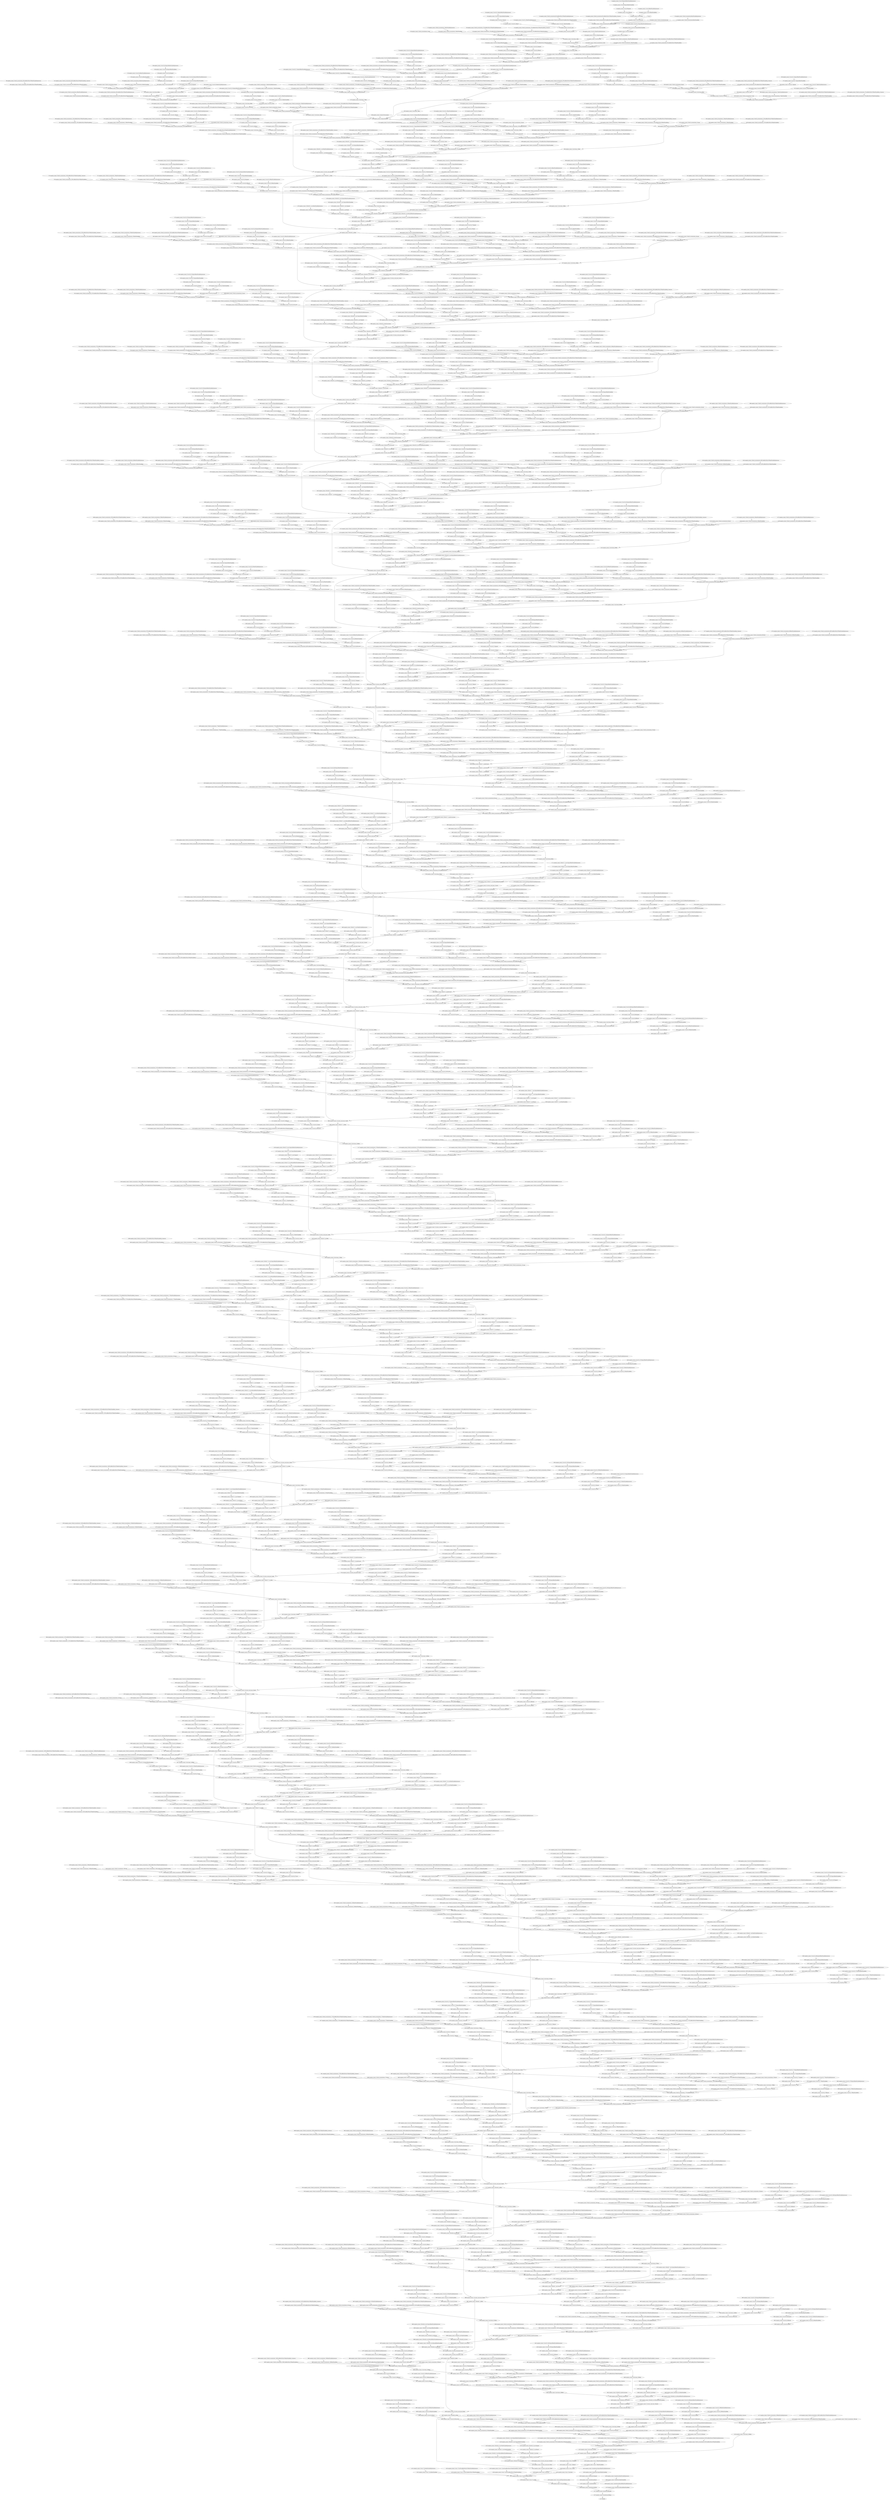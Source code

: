 strict digraph  {
"0 args_0" [id=0, op=Placeholder];
"1 inception_resnet_v2/conv2d/Sigmoid/ReadVariableOp/resource" [id=1, op=Placeholder];
"2 inception_resnet_v2/conv2d/Sigmoid/ReadVariableOp" [id=2, op=ReadVariableOp];
"3 inception_resnet_v2/conv2d/Sigmoid" [id=3, op=Sigmoid];
"4 inception_resnet_v2/conv2d/Round" [id=4, op=Round];
"5 inception_resnet_v2/conv2d/ReadVariableOp/resource" [id=5, op=Placeholder];
"6 inception_resnet_v2/conv2d/ReadVariableOp" [id=6, op=ReadVariableOp];
"7 inception_resnet_v2/conv2d/mul" [id=7, op=Mul];
"8 inception_resnet_v2/conv2d/Conv2D" [id=8, op=Conv2D];
"9 inception_resnet_v2/batch_normalization/scale" [id=9, op=Const];
"10 inception_resnet_v2/batch_normalization/ReadVariableOp/resource" [id=10, op=Placeholder];
"11 inception_resnet_v2/batch_normalization/ReadVariableOp" [id=11, op=ReadVariableOp];
"12 inception_resnet_v2/batch_normalization/FusedBatchNormV3/ReadVariableOp/resource" [id=12, op=Placeholder];
"13 inception_resnet_v2/batch_normalization/FusedBatchNormV3/ReadVariableOp" [id=13, op=ReadVariableOp];
"14 inception_resnet_v2/batch_normalization/FusedBatchNormV3/ReadVariableOp_1/resource" [id=14, op=Placeholder];
"15 inception_resnet_v2/batch_normalization/FusedBatchNormV3/ReadVariableOp_1" [id=15, op=ReadVariableOp];
"16 inception_resnet_v2/batch_normalization/FusedBatchNormV3" [id=16, op=FusedBatchNormV3];
"17 inception_resnet_v2/activation/Relu" [id=17, op=Relu];
"18 inception_resnet_v2/conv2d_1/Sigmoid/ReadVariableOp/resource" [id=18, op=Placeholder];
"19 inception_resnet_v2/conv2d_1/Sigmoid/ReadVariableOp" [id=19, op=ReadVariableOp];
"20 inception_resnet_v2/conv2d_1/Sigmoid" [id=20, op=Sigmoid];
"21 inception_resnet_v2/conv2d_1/Round" [id=21, op=Round];
"22 inception_resnet_v2/conv2d_1/ReadVariableOp/resource" [id=22, op=Placeholder];
"23 inception_resnet_v2/conv2d_1/ReadVariableOp" [id=23, op=ReadVariableOp];
"24 inception_resnet_v2/conv2d_1/mul" [id=24, op=Mul];
"25 inception_resnet_v2/conv2d_1/Conv2D" [id=25, op=Conv2D];
"26 inception_resnet_v2/batch_normalization_1/scale" [id=26, op=Const];
"27 inception_resnet_v2/batch_normalization_1/ReadVariableOp/resource" [id=27, op=Placeholder];
"28 inception_resnet_v2/batch_normalization_1/ReadVariableOp" [id=28, op=ReadVariableOp];
"29 inception_resnet_v2/batch_normalization_1/FusedBatchNormV3/ReadVariableOp/resource" [id=29, op=Placeholder];
"30 inception_resnet_v2/batch_normalization_1/FusedBatchNormV3/ReadVariableOp" [id=30, op=ReadVariableOp];
"31 inception_resnet_v2/batch_normalization_1/FusedBatchNormV3/ReadVariableOp_1/resource" [id=31, op=Placeholder];
"32 inception_resnet_v2/batch_normalization_1/FusedBatchNormV3/ReadVariableOp_1" [id=32, op=ReadVariableOp];
"33 inception_resnet_v2/batch_normalization_1/FusedBatchNormV3" [id=33, op=FusedBatchNormV3];
"34 inception_resnet_v2/activation_1/Relu" [id=34, op=Relu];
"35 inception_resnet_v2/conv2d_2/Sigmoid/ReadVariableOp/resource" [id=35, op=Placeholder];
"36 inception_resnet_v2/conv2d_2/Sigmoid/ReadVariableOp" [id=36, op=ReadVariableOp];
"37 inception_resnet_v2/conv2d_2/Sigmoid" [id=37, op=Sigmoid];
"38 inception_resnet_v2/conv2d_2/Round" [id=38, op=Round];
"39 inception_resnet_v2/conv2d_2/ReadVariableOp/resource" [id=39, op=Placeholder];
"40 inception_resnet_v2/conv2d_2/ReadVariableOp" [id=40, op=ReadVariableOp];
"41 inception_resnet_v2/conv2d_2/mul" [id=41, op=Mul];
"42 inception_resnet_v2/conv2d_2/Conv2D" [id=42, op=Conv2D];
"43 inception_resnet_v2/batch_normalization_2/scale" [id=43, op=Const];
"44 inception_resnet_v2/batch_normalization_2/ReadVariableOp/resource" [id=44, op=Placeholder];
"45 inception_resnet_v2/batch_normalization_2/ReadVariableOp" [id=45, op=ReadVariableOp];
"46 inception_resnet_v2/batch_normalization_2/FusedBatchNormV3/ReadVariableOp/resource" [id=46, op=Placeholder];
"47 inception_resnet_v2/batch_normalization_2/FusedBatchNormV3/ReadVariableOp" [id=47, op=ReadVariableOp];
"48 inception_resnet_v2/batch_normalization_2/FusedBatchNormV3/ReadVariableOp_1/resource" [id=48, op=Placeholder];
"49 inception_resnet_v2/batch_normalization_2/FusedBatchNormV3/ReadVariableOp_1" [id=49, op=ReadVariableOp];
"50 inception_resnet_v2/batch_normalization_2/FusedBatchNormV3" [id=50, op=FusedBatchNormV3];
"51 inception_resnet_v2/activation_2/Relu" [id=51, op=Relu];
"52 inception_resnet_v2/max_pooling2d/MaxPool" [id=52, op=MaxPool];
"53 inception_resnet_v2/conv2d_3/Sigmoid/ReadVariableOp/resource" [id=53, op=Placeholder];
"54 inception_resnet_v2/conv2d_3/Sigmoid/ReadVariableOp" [id=54, op=ReadVariableOp];
"55 inception_resnet_v2/conv2d_3/Sigmoid" [id=55, op=Sigmoid];
"56 inception_resnet_v2/conv2d_3/Round" [id=56, op=Round];
"57 inception_resnet_v2/conv2d_3/ReadVariableOp/resource" [id=57, op=Placeholder];
"58 inception_resnet_v2/conv2d_3/ReadVariableOp" [id=58, op=ReadVariableOp];
"59 inception_resnet_v2/conv2d_3/mul" [id=59, op=Mul];
"60 inception_resnet_v2/conv2d_3/Conv2D" [id=60, op=Conv2D];
"61 inception_resnet_v2/batch_normalization_3/scale" [id=61, op=Const];
"62 inception_resnet_v2/batch_normalization_3/ReadVariableOp/resource" [id=62, op=Placeholder];
"63 inception_resnet_v2/batch_normalization_3/ReadVariableOp" [id=63, op=ReadVariableOp];
"64 inception_resnet_v2/batch_normalization_3/FusedBatchNormV3/ReadVariableOp/resource" [id=64, op=Placeholder];
"65 inception_resnet_v2/batch_normalization_3/FusedBatchNormV3/ReadVariableOp" [id=65, op=ReadVariableOp];
"66 inception_resnet_v2/batch_normalization_3/FusedBatchNormV3/ReadVariableOp_1/resource" [id=66, op=Placeholder];
"67 inception_resnet_v2/batch_normalization_3/FusedBatchNormV3/ReadVariableOp_1" [id=67, op=ReadVariableOp];
"68 inception_resnet_v2/batch_normalization_3/FusedBatchNormV3" [id=68, op=FusedBatchNormV3];
"69 inception_resnet_v2/activation_3/Relu" [id=69, op=Relu];
"70 inception_resnet_v2/conv2d_4/Sigmoid/ReadVariableOp/resource" [id=70, op=Placeholder];
"71 inception_resnet_v2/conv2d_4/Sigmoid/ReadVariableOp" [id=71, op=ReadVariableOp];
"72 inception_resnet_v2/conv2d_4/Sigmoid" [id=72, op=Sigmoid];
"73 inception_resnet_v2/conv2d_4/Round" [id=73, op=Round];
"74 inception_resnet_v2/conv2d_4/ReadVariableOp/resource" [id=74, op=Placeholder];
"75 inception_resnet_v2/conv2d_4/ReadVariableOp" [id=75, op=ReadVariableOp];
"76 inception_resnet_v2/conv2d_4/mul" [id=76, op=Mul];
"77 inception_resnet_v2/conv2d_4/Conv2D" [id=77, op=Conv2D];
"78 inception_resnet_v2/batch_normalization_4/scale" [id=78, op=Placeholder];
"79 inception_resnet_v2/batch_normalization_4/ReadVariableOp/resource" [id=79, op=Placeholder];
"80 inception_resnet_v2/batch_normalization_4/ReadVariableOp" [id=80, op=ReadVariableOp];
"81 inception_resnet_v2/batch_normalization_4/FusedBatchNormV3/ReadVariableOp/resource" [id=81, op=Placeholder];
"82 inception_resnet_v2/batch_normalization_4/FusedBatchNormV3/ReadVariableOp" [id=82, op=ReadVariableOp];
"83 inception_resnet_v2/batch_normalization_4/FusedBatchNormV3/ReadVariableOp_1/resource" [id=83, op=Placeholder];
"84 inception_resnet_v2/batch_normalization_4/FusedBatchNormV3/ReadVariableOp_1" [id=84, op=ReadVariableOp];
"85 inception_resnet_v2/batch_normalization_4/FusedBatchNormV3" [id=85, op=FusedBatchNormV3];
"86 inception_resnet_v2/activation_4/Relu" [id=86, op=Relu];
"87 inception_resnet_v2/max_pooling2d_1/MaxPool" [id=87, op=MaxPool];
"88 inception_resnet_v2/conv2d_8/Sigmoid/ReadVariableOp/resource" [id=88, op=Placeholder];
"89 inception_resnet_v2/conv2d_8/Sigmoid/ReadVariableOp" [id=89, op=ReadVariableOp];
"90 inception_resnet_v2/conv2d_8/Sigmoid" [id=90, op=Sigmoid];
"91 inception_resnet_v2/conv2d_8/Round" [id=91, op=Round];
"92 inception_resnet_v2/conv2d_8/ReadVariableOp/resource" [id=92, op=Placeholder];
"93 inception_resnet_v2/conv2d_8/ReadVariableOp" [id=93, op=ReadVariableOp];
"94 inception_resnet_v2/conv2d_8/mul" [id=94, op=Mul];
"95 inception_resnet_v2/conv2d_8/Conv2D" [id=95, op=Conv2D];
"96 inception_resnet_v2/batch_normalization_8/scale" [id=96, op=Const];
"97 inception_resnet_v2/batch_normalization_8/ReadVariableOp/resource" [id=97, op=Placeholder];
"98 inception_resnet_v2/batch_normalization_8/ReadVariableOp" [id=98, op=ReadVariableOp];
"99 inception_resnet_v2/batch_normalization_8/FusedBatchNormV3/ReadVariableOp/resource" [id=99, op=Placeholder];
"100 inception_resnet_v2/batch_normalization_8/FusedBatchNormV3/ReadVariableOp" [id=100, op=ReadVariableOp];
"101 inception_resnet_v2/batch_normalization_8/FusedBatchNormV3/ReadVariableOp_1/resource" [id=101, op=Placeholder];
"102 inception_resnet_v2/batch_normalization_8/FusedBatchNormV3/ReadVariableOp_1" [id=102, op=ReadVariableOp];
"103 inception_resnet_v2/batch_normalization_8/FusedBatchNormV3" [id=103, op=FusedBatchNormV3];
"104 inception_resnet_v2/activation_8/Relu" [id=104, op=Relu];
"105 inception_resnet_v2/conv2d_9/Sigmoid/ReadVariableOp/resource" [id=105, op=Placeholder];
"106 inception_resnet_v2/conv2d_9/Sigmoid/ReadVariableOp" [id=106, op=ReadVariableOp];
"107 inception_resnet_v2/conv2d_9/Sigmoid" [id=107, op=Sigmoid];
"108 inception_resnet_v2/conv2d_9/Round" [id=108, op=Round];
"109 inception_resnet_v2/conv2d_9/ReadVariableOp/resource" [id=109, op=Placeholder];
"110 inception_resnet_v2/conv2d_9/ReadVariableOp" [id=110, op=ReadVariableOp];
"111 inception_resnet_v2/conv2d_9/mul" [id=111, op=Mul];
"112 inception_resnet_v2/conv2d_9/Conv2D" [id=112, op=Conv2D];
"113 inception_resnet_v2/conv2d_6/Sigmoid/ReadVariableOp/resource" [id=113, op=Placeholder];
"114 inception_resnet_v2/conv2d_6/Sigmoid/ReadVariableOp" [id=114, op=ReadVariableOp];
"115 inception_resnet_v2/conv2d_6/Sigmoid" [id=115, op=Sigmoid];
"116 inception_resnet_v2/conv2d_6/Round" [id=116, op=Round];
"117 inception_resnet_v2/conv2d_6/ReadVariableOp/resource" [id=117, op=Placeholder];
"118 inception_resnet_v2/conv2d_6/ReadVariableOp" [id=118, op=ReadVariableOp];
"119 inception_resnet_v2/conv2d_6/mul" [id=119, op=Mul];
"120 inception_resnet_v2/conv2d_6/Conv2D" [id=120, op=Conv2D];
"121 inception_resnet_v2/batch_normalization_9/scale" [id=121, op=Const];
"122 inception_resnet_v2/batch_normalization_9/ReadVariableOp/resource" [id=122, op=Placeholder];
"123 inception_resnet_v2/batch_normalization_9/ReadVariableOp" [id=123, op=ReadVariableOp];
"124 inception_resnet_v2/batch_normalization_9/FusedBatchNormV3/ReadVariableOp/resource" [id=124, op=Placeholder];
"125 inception_resnet_v2/batch_normalization_9/FusedBatchNormV3/ReadVariableOp" [id=125, op=ReadVariableOp];
"126 inception_resnet_v2/batch_normalization_9/FusedBatchNormV3/ReadVariableOp_1/resource" [id=126, op=Placeholder];
"127 inception_resnet_v2/batch_normalization_9/FusedBatchNormV3/ReadVariableOp_1" [id=127, op=ReadVariableOp];
"128 inception_resnet_v2/batch_normalization_9/FusedBatchNormV3" [id=128, op=FusedBatchNormV3];
"129 inception_resnet_v2/batch_normalization_6/scale" [id=129, op=Const];
"130 inception_resnet_v2/batch_normalization_6/ReadVariableOp/resource" [id=130, op=Placeholder];
"131 inception_resnet_v2/batch_normalization_6/ReadVariableOp" [id=131, op=ReadVariableOp];
"132 inception_resnet_v2/batch_normalization_6/FusedBatchNormV3/ReadVariableOp/resource" [id=132, op=Placeholder];
"133 inception_resnet_v2/batch_normalization_6/FusedBatchNormV3/ReadVariableOp" [id=133, op=ReadVariableOp];
"134 inception_resnet_v2/batch_normalization_6/FusedBatchNormV3/ReadVariableOp_1/resource" [id=134, op=Placeholder];
"135 inception_resnet_v2/batch_normalization_6/FusedBatchNormV3/ReadVariableOp_1" [id=135, op=ReadVariableOp];
"136 inception_resnet_v2/batch_normalization_6/FusedBatchNormV3" [id=136, op=FusedBatchNormV3];
"137 inception_resnet_v2/average_pooling2d/AvgPool" [id=137, op=AvgPool];
"138 inception_resnet_v2/activation_9/Relu" [id=138, op=Relu];
"139 inception_resnet_v2/activation_6/Relu" [id=139, op=Relu];
"140 inception_resnet_v2/conv2d_11/Sigmoid/ReadVariableOp/resource" [id=140, op=Placeholder];
"141 inception_resnet_v2/conv2d_11/Sigmoid/ReadVariableOp" [id=141, op=ReadVariableOp];
"142 inception_resnet_v2/conv2d_11/Sigmoid" [id=142, op=Sigmoid];
"143 inception_resnet_v2/conv2d_11/Round" [id=143, op=Round];
"144 inception_resnet_v2/conv2d_11/ReadVariableOp/resource" [id=144, op=Placeholder];
"145 inception_resnet_v2/conv2d_11/ReadVariableOp" [id=145, op=ReadVariableOp];
"146 inception_resnet_v2/conv2d_11/mul" [id=146, op=Mul];
"147 inception_resnet_v2/conv2d_11/Conv2D" [id=147, op=Conv2D];
"148 inception_resnet_v2/conv2d_10/Sigmoid/ReadVariableOp/resource" [id=148, op=Placeholder];
"149 inception_resnet_v2/conv2d_10/Sigmoid/ReadVariableOp" [id=149, op=ReadVariableOp];
"150 inception_resnet_v2/conv2d_10/Sigmoid" [id=150, op=Sigmoid];
"151 inception_resnet_v2/conv2d_10/Round" [id=151, op=Round];
"152 inception_resnet_v2/conv2d_10/ReadVariableOp/resource" [id=152, op=Placeholder];
"153 inception_resnet_v2/conv2d_10/ReadVariableOp" [id=153, op=ReadVariableOp];
"154 inception_resnet_v2/conv2d_10/mul" [id=154, op=Mul];
"155 inception_resnet_v2/conv2d_10/Conv2D" [id=155, op=Conv2D];
"156 inception_resnet_v2/conv2d_7/Sigmoid/ReadVariableOp/resource" [id=156, op=Placeholder];
"157 inception_resnet_v2/conv2d_7/Sigmoid/ReadVariableOp" [id=157, op=ReadVariableOp];
"158 inception_resnet_v2/conv2d_7/Sigmoid" [id=158, op=Sigmoid];
"159 inception_resnet_v2/conv2d_7/Round" [id=159, op=Round];
"160 inception_resnet_v2/conv2d_7/ReadVariableOp/resource" [id=160, op=Placeholder];
"161 inception_resnet_v2/conv2d_7/ReadVariableOp" [id=161, op=ReadVariableOp];
"162 inception_resnet_v2/conv2d_7/mul" [id=162, op=Mul];
"163 inception_resnet_v2/conv2d_7/Conv2D" [id=163, op=Conv2D];
"164 inception_resnet_v2/conv2d_5/Sigmoid/ReadVariableOp/resource" [id=164, op=Placeholder];
"165 inception_resnet_v2/conv2d_5/Sigmoid/ReadVariableOp" [id=165, op=ReadVariableOp];
"166 inception_resnet_v2/conv2d_5/Sigmoid" [id=166, op=Sigmoid];
"167 inception_resnet_v2/conv2d_5/Round" [id=167, op=Round];
"168 inception_resnet_v2/conv2d_5/ReadVariableOp/resource" [id=168, op=Placeholder];
"169 inception_resnet_v2/conv2d_5/ReadVariableOp" [id=169, op=ReadVariableOp];
"170 inception_resnet_v2/conv2d_5/mul" [id=170, op=Mul];
"171 inception_resnet_v2/conv2d_5/Conv2D" [id=171, op=Conv2D];
"172 inception_resnet_v2/batch_normalization_11/scale" [id=172, op=Const];
"173 inception_resnet_v2/batch_normalization_11/ReadVariableOp/resource" [id=173, op=Placeholder];
"174 inception_resnet_v2/batch_normalization_11/ReadVariableOp" [id=174, op=ReadVariableOp];
"175 inception_resnet_v2/batch_normalization_11/FusedBatchNormV3/ReadVariableOp/resource" [id=175, op=Placeholder];
"176 inception_resnet_v2/batch_normalization_11/FusedBatchNormV3/ReadVariableOp" [id=176, op=ReadVariableOp];
"177 inception_resnet_v2/batch_normalization_11/FusedBatchNormV3/ReadVariableOp_1/resource" [id=177, op=Placeholder];
"178 inception_resnet_v2/batch_normalization_11/FusedBatchNormV3/ReadVariableOp_1" [id=178, op=ReadVariableOp];
"179 inception_resnet_v2/batch_normalization_11/FusedBatchNormV3" [id=179, op=FusedBatchNormV3];
"180 inception_resnet_v2/batch_normalization_10/scale" [id=180, op=Const];
"181 inception_resnet_v2/batch_normalization_10/ReadVariableOp/resource" [id=181, op=Placeholder];
"182 inception_resnet_v2/batch_normalization_10/ReadVariableOp" [id=182, op=ReadVariableOp];
"183 inception_resnet_v2/batch_normalization_10/FusedBatchNormV3/ReadVariableOp/resource" [id=183, op=Placeholder];
"184 inception_resnet_v2/batch_normalization_10/FusedBatchNormV3/ReadVariableOp" [id=184, op=ReadVariableOp];
"185 inception_resnet_v2/batch_normalization_10/FusedBatchNormV3/ReadVariableOp_1/resource" [id=185, op=Placeholder];
"186 inception_resnet_v2/batch_normalization_10/FusedBatchNormV3/ReadVariableOp_1" [id=186, op=ReadVariableOp];
"187 inception_resnet_v2/batch_normalization_10/FusedBatchNormV3" [id=187, op=FusedBatchNormV3];
"188 inception_resnet_v2/batch_normalization_7/scale" [id=188, op=Const];
"189 inception_resnet_v2/batch_normalization_7/ReadVariableOp/resource" [id=189, op=Placeholder];
"190 inception_resnet_v2/batch_normalization_7/ReadVariableOp" [id=190, op=ReadVariableOp];
"191 inception_resnet_v2/batch_normalization_7/FusedBatchNormV3/ReadVariableOp/resource" [id=191, op=Placeholder];
"192 inception_resnet_v2/batch_normalization_7/FusedBatchNormV3/ReadVariableOp" [id=192, op=ReadVariableOp];
"193 inception_resnet_v2/batch_normalization_7/FusedBatchNormV3/ReadVariableOp_1/resource" [id=193, op=Placeholder];
"194 inception_resnet_v2/batch_normalization_7/FusedBatchNormV3/ReadVariableOp_1" [id=194, op=ReadVariableOp];
"195 inception_resnet_v2/batch_normalization_7/FusedBatchNormV3" [id=195, op=FusedBatchNormV3];
"196 inception_resnet_v2/batch_normalization_5/scale" [id=196, op=Const];
"197 inception_resnet_v2/batch_normalization_5/ReadVariableOp/resource" [id=197, op=Placeholder];
"198 inception_resnet_v2/batch_normalization_5/ReadVariableOp" [id=198, op=ReadVariableOp];
"199 inception_resnet_v2/batch_normalization_5/FusedBatchNormV3/ReadVariableOp/resource" [id=199, op=Placeholder];
"200 inception_resnet_v2/batch_normalization_5/FusedBatchNormV3/ReadVariableOp" [id=200, op=ReadVariableOp];
"201 inception_resnet_v2/batch_normalization_5/FusedBatchNormV3/ReadVariableOp_1/resource" [id=201, op=Placeholder];
"202 inception_resnet_v2/batch_normalization_5/FusedBatchNormV3/ReadVariableOp_1" [id=202, op=ReadVariableOp];
"203 inception_resnet_v2/batch_normalization_5/FusedBatchNormV3" [id=203, op=FusedBatchNormV3];
"204 inception_resnet_v2/activation_5/Relu" [id=204, op=Relu];
"205 inception_resnet_v2/activation_7/Relu" [id=205, op=Relu];
"206 inception_resnet_v2/activation_10/Relu" [id=206, op=Relu];
"207 inception_resnet_v2/activation_11/Relu" [id=207, op=Relu];
"208 inception_resnet_v2/mixed_5b/concat/axis" [id=208, op=Const];
"209 inception_resnet_v2/mixed_5b/concat" [id=209, op=ConcatV2];
"210 inception_resnet_v2/conv2d_15/Sigmoid/ReadVariableOp/resource" [id=210, op=Placeholder];
"211 inception_resnet_v2/conv2d_15/Sigmoid/ReadVariableOp" [id=211, op=ReadVariableOp];
"212 inception_resnet_v2/conv2d_15/Sigmoid" [id=212, op=Sigmoid];
"213 inception_resnet_v2/conv2d_15/Round" [id=213, op=Round];
"214 inception_resnet_v2/conv2d_15/ReadVariableOp/resource" [id=214, op=Placeholder];
"215 inception_resnet_v2/conv2d_15/ReadVariableOp" [id=215, op=ReadVariableOp];
"216 inception_resnet_v2/conv2d_15/mul" [id=216, op=Mul];
"217 inception_resnet_v2/conv2d_15/Conv2D" [id=217, op=Conv2D];
"218 inception_resnet_v2/batch_normalization_15/scale" [id=218, op=Const];
"219 inception_resnet_v2/batch_normalization_15/ReadVariableOp/resource" [id=219, op=Placeholder];
"220 inception_resnet_v2/batch_normalization_15/ReadVariableOp" [id=220, op=ReadVariableOp];
"221 inception_resnet_v2/batch_normalization_15/FusedBatchNormV3/ReadVariableOp/resource" [id=221, op=Placeholder];
"222 inception_resnet_v2/batch_normalization_15/FusedBatchNormV3/ReadVariableOp" [id=222, op=ReadVariableOp];
"223 inception_resnet_v2/batch_normalization_15/FusedBatchNormV3/ReadVariableOp_1/resource" [id=223, op=Placeholder];
"224 inception_resnet_v2/batch_normalization_15/FusedBatchNormV3/ReadVariableOp_1" [id=224, op=ReadVariableOp];
"225 inception_resnet_v2/batch_normalization_15/FusedBatchNormV3" [id=225, op=FusedBatchNormV3];
"226 inception_resnet_v2/activation_15/Relu" [id=226, op=Relu];
"227 inception_resnet_v2/conv2d_16/Sigmoid/ReadVariableOp/resource" [id=227, op=Placeholder];
"228 inception_resnet_v2/conv2d_16/Sigmoid/ReadVariableOp" [id=228, op=ReadVariableOp];
"229 inception_resnet_v2/conv2d_16/Sigmoid" [id=229, op=Sigmoid];
"230 inception_resnet_v2/conv2d_16/Round" [id=230, op=Round];
"231 inception_resnet_v2/conv2d_16/ReadVariableOp/resource" [id=231, op=Placeholder];
"232 inception_resnet_v2/conv2d_16/ReadVariableOp" [id=232, op=ReadVariableOp];
"233 inception_resnet_v2/conv2d_16/mul" [id=233, op=Mul];
"234 inception_resnet_v2/conv2d_16/Conv2D" [id=234, op=Conv2D];
"235 inception_resnet_v2/conv2d_13/Sigmoid/ReadVariableOp/resource" [id=235, op=Placeholder];
"236 inception_resnet_v2/conv2d_13/Sigmoid/ReadVariableOp" [id=236, op=ReadVariableOp];
"237 inception_resnet_v2/conv2d_13/Sigmoid" [id=237, op=Sigmoid];
"238 inception_resnet_v2/conv2d_13/Round" [id=238, op=Round];
"239 inception_resnet_v2/conv2d_13/ReadVariableOp/resource" [id=239, op=Placeholder];
"240 inception_resnet_v2/conv2d_13/ReadVariableOp" [id=240, op=ReadVariableOp];
"241 inception_resnet_v2/conv2d_13/mul" [id=241, op=Mul];
"242 inception_resnet_v2/conv2d_13/Conv2D" [id=242, op=Conv2D];
"243 inception_resnet_v2/batch_normalization_16/scale" [id=243, op=Const];
"244 inception_resnet_v2/batch_normalization_16/ReadVariableOp/resource" [id=244, op=Placeholder];
"245 inception_resnet_v2/batch_normalization_16/ReadVariableOp" [id=245, op=ReadVariableOp];
"246 inception_resnet_v2/batch_normalization_16/FusedBatchNormV3/ReadVariableOp/resource" [id=246, op=Placeholder];
"247 inception_resnet_v2/batch_normalization_16/FusedBatchNormV3/ReadVariableOp" [id=247, op=ReadVariableOp];
"248 inception_resnet_v2/batch_normalization_16/FusedBatchNormV3/ReadVariableOp_1/resource" [id=248, op=Placeholder];
"249 inception_resnet_v2/batch_normalization_16/FusedBatchNormV3/ReadVariableOp_1" [id=249, op=ReadVariableOp];
"250 inception_resnet_v2/batch_normalization_16/FusedBatchNormV3" [id=250, op=FusedBatchNormV3];
"251 inception_resnet_v2/batch_normalization_13/scale" [id=251, op=Const];
"252 inception_resnet_v2/batch_normalization_13/ReadVariableOp/resource" [id=252, op=Placeholder];
"253 inception_resnet_v2/batch_normalization_13/ReadVariableOp" [id=253, op=ReadVariableOp];
"254 inception_resnet_v2/batch_normalization_13/FusedBatchNormV3/ReadVariableOp/resource" [id=254, op=Placeholder];
"255 inception_resnet_v2/batch_normalization_13/FusedBatchNormV3/ReadVariableOp" [id=255, op=ReadVariableOp];
"256 inception_resnet_v2/batch_normalization_13/FusedBatchNormV3/ReadVariableOp_1/resource" [id=256, op=Placeholder];
"257 inception_resnet_v2/batch_normalization_13/FusedBatchNormV3/ReadVariableOp_1" [id=257, op=ReadVariableOp];
"258 inception_resnet_v2/batch_normalization_13/FusedBatchNormV3" [id=258, op=FusedBatchNormV3];
"259 inception_resnet_v2/activation_16/Relu" [id=259, op=Relu];
"260 inception_resnet_v2/activation_13/Relu" [id=260, op=Relu];
"261 inception_resnet_v2/conv2d_17/Sigmoid/ReadVariableOp/resource" [id=261, op=Placeholder];
"262 inception_resnet_v2/conv2d_17/Sigmoid/ReadVariableOp" [id=262, op=ReadVariableOp];
"263 inception_resnet_v2/conv2d_17/Sigmoid" [id=263, op=Sigmoid];
"264 inception_resnet_v2/conv2d_17/Round" [id=264, op=Round];
"265 inception_resnet_v2/conv2d_17/ReadVariableOp/resource" [id=265, op=Placeholder];
"266 inception_resnet_v2/conv2d_17/ReadVariableOp" [id=266, op=ReadVariableOp];
"267 inception_resnet_v2/conv2d_17/mul" [id=267, op=Mul];
"268 inception_resnet_v2/conv2d_17/Conv2D" [id=268, op=Conv2D];
"269 inception_resnet_v2/conv2d_14/Sigmoid/ReadVariableOp/resource" [id=269, op=Placeholder];
"270 inception_resnet_v2/conv2d_14/Sigmoid/ReadVariableOp" [id=270, op=ReadVariableOp];
"271 inception_resnet_v2/conv2d_14/Sigmoid" [id=271, op=Sigmoid];
"272 inception_resnet_v2/conv2d_14/Round" [id=272, op=Round];
"273 inception_resnet_v2/conv2d_14/ReadVariableOp/resource" [id=273, op=Placeholder];
"274 inception_resnet_v2/conv2d_14/ReadVariableOp" [id=274, op=ReadVariableOp];
"275 inception_resnet_v2/conv2d_14/mul" [id=275, op=Mul];
"276 inception_resnet_v2/conv2d_14/Conv2D" [id=276, op=Conv2D];
"277 inception_resnet_v2/conv2d_12/Sigmoid/ReadVariableOp/resource" [id=277, op=Placeholder];
"278 inception_resnet_v2/conv2d_12/Sigmoid/ReadVariableOp" [id=278, op=ReadVariableOp];
"279 inception_resnet_v2/conv2d_12/Sigmoid" [id=279, op=Sigmoid];
"280 inception_resnet_v2/conv2d_12/Round" [id=280, op=Round];
"281 inception_resnet_v2/conv2d_12/ReadVariableOp/resource" [id=281, op=Placeholder];
"282 inception_resnet_v2/conv2d_12/ReadVariableOp" [id=282, op=ReadVariableOp];
"283 inception_resnet_v2/conv2d_12/mul" [id=283, op=Mul];
"284 inception_resnet_v2/conv2d_12/Conv2D" [id=284, op=Conv2D];
"285 inception_resnet_v2/batch_normalization_17/scale" [id=285, op=Const];
"286 inception_resnet_v2/batch_normalization_17/ReadVariableOp/resource" [id=286, op=Placeholder];
"287 inception_resnet_v2/batch_normalization_17/ReadVariableOp" [id=287, op=ReadVariableOp];
"288 inception_resnet_v2/batch_normalization_17/FusedBatchNormV3/ReadVariableOp/resource" [id=288, op=Placeholder];
"289 inception_resnet_v2/batch_normalization_17/FusedBatchNormV3/ReadVariableOp" [id=289, op=ReadVariableOp];
"290 inception_resnet_v2/batch_normalization_17/FusedBatchNormV3/ReadVariableOp_1/resource" [id=290, op=Placeholder];
"291 inception_resnet_v2/batch_normalization_17/FusedBatchNormV3/ReadVariableOp_1" [id=291, op=ReadVariableOp];
"292 inception_resnet_v2/batch_normalization_17/FusedBatchNormV3" [id=292, op=FusedBatchNormV3];
"293 inception_resnet_v2/batch_normalization_14/scale" [id=293, op=Const];
"294 inception_resnet_v2/batch_normalization_14/ReadVariableOp/resource" [id=294, op=Placeholder];
"295 inception_resnet_v2/batch_normalization_14/ReadVariableOp" [id=295, op=ReadVariableOp];
"296 inception_resnet_v2/batch_normalization_14/FusedBatchNormV3/ReadVariableOp/resource" [id=296, op=Placeholder];
"297 inception_resnet_v2/batch_normalization_14/FusedBatchNormV3/ReadVariableOp" [id=297, op=ReadVariableOp];
"298 inception_resnet_v2/batch_normalization_14/FusedBatchNormV3/ReadVariableOp_1/resource" [id=298, op=Placeholder];
"299 inception_resnet_v2/batch_normalization_14/FusedBatchNormV3/ReadVariableOp_1" [id=299, op=ReadVariableOp];
"300 inception_resnet_v2/batch_normalization_14/FusedBatchNormV3" [id=300, op=FusedBatchNormV3];
"301 inception_resnet_v2/batch_normalization_12/scale" [id=301, op=Const];
"302 inception_resnet_v2/batch_normalization_12/ReadVariableOp/resource" [id=302, op=Placeholder];
"303 inception_resnet_v2/batch_normalization_12/ReadVariableOp" [id=303, op=ReadVariableOp];
"304 inception_resnet_v2/batch_normalization_12/FusedBatchNormV3/ReadVariableOp/resource" [id=304, op=Placeholder];
"305 inception_resnet_v2/batch_normalization_12/FusedBatchNormV3/ReadVariableOp" [id=305, op=ReadVariableOp];
"306 inception_resnet_v2/batch_normalization_12/FusedBatchNormV3/ReadVariableOp_1/resource" [id=306, op=Placeholder];
"307 inception_resnet_v2/batch_normalization_12/FusedBatchNormV3/ReadVariableOp_1" [id=307, op=ReadVariableOp];
"308 inception_resnet_v2/batch_normalization_12/FusedBatchNormV3" [id=308, op=FusedBatchNormV3];
"309 inception_resnet_v2/activation_12/Relu" [id=309, op=Relu];
"310 inception_resnet_v2/activation_14/Relu" [id=310, op=Relu];
"311 inception_resnet_v2/activation_17/Relu" [id=311, op=Relu];
"312 inception_resnet_v2/block35_1_mixed/concat/axis" [id=312, op=Const];
"313 inception_resnet_v2/block35_1_mixed/concat" [id=313, op=ConcatV2];
"314 inception_resnet_v2/block35_1_conv/Sigmoid/ReadVariableOp/resource" [id=314, op=Placeholder];
"315 inception_resnet_v2/block35_1_conv/Sigmoid/ReadVariableOp" [id=315, op=ReadVariableOp];
"316 inception_resnet_v2/block35_1_conv/Sigmoid" [id=316, op=Sigmoid];
"317 inception_resnet_v2/block35_1_conv/Round" [id=317, op=Round];
"318 inception_resnet_v2/block35_1_conv/ReadVariableOp/resource" [id=318, op=Placeholder];
"319 inception_resnet_v2/block35_1_conv/ReadVariableOp" [id=319, op=ReadVariableOp];
"320 inception_resnet_v2/block35_1_conv/mul" [id=320, op=Mul];
"321 inception_resnet_v2/block35_1_conv/Conv2D" [id=321, op=Conv2D];
"322 inception_resnet_v2/block35_1_conv/BiasAdd/ReadVariableOp/resource" [id=322, op=Placeholder];
"323 inception_resnet_v2/block35_1_conv/BiasAdd/ReadVariableOp" [id=323, op=ReadVariableOp];
"324 inception_resnet_v2/block35_1_conv/BiasAdd" [id=324, op=BiasAdd];
"325 inception_resnet_v2/custom_scale_layer/mul/y" [id=325, op=Const];
"326 inception_resnet_v2/custom_scale_layer/mul" [id=326, op=Mul];
"327 inception_resnet_v2/custom_scale_layer/add" [id=327, op=AddV2];
"328 inception_resnet_v2/block35_1_ac/Relu" [id=328, op=Relu];
"329 inception_resnet_v2/conv2d_21/Sigmoid/ReadVariableOp/resource" [id=329, op=Placeholder];
"330 inception_resnet_v2/conv2d_21/Sigmoid/ReadVariableOp" [id=330, op=ReadVariableOp];
"331 inception_resnet_v2/conv2d_21/Sigmoid" [id=331, op=Sigmoid];
"332 inception_resnet_v2/conv2d_21/Round" [id=332, op=Round];
"333 inception_resnet_v2/conv2d_21/ReadVariableOp/resource" [id=333, op=Placeholder];
"334 inception_resnet_v2/conv2d_21/ReadVariableOp" [id=334, op=ReadVariableOp];
"335 inception_resnet_v2/conv2d_21/mul" [id=335, op=Mul];
"336 inception_resnet_v2/conv2d_21/Conv2D" [id=336, op=Conv2D];
"337 inception_resnet_v2/batch_normalization_21/scale" [id=337, op=Const];
"338 inception_resnet_v2/batch_normalization_21/ReadVariableOp/resource" [id=338, op=Placeholder];
"339 inception_resnet_v2/batch_normalization_21/ReadVariableOp" [id=339, op=ReadVariableOp];
"340 inception_resnet_v2/batch_normalization_21/FusedBatchNormV3/ReadVariableOp/resource" [id=340, op=Placeholder];
"341 inception_resnet_v2/batch_normalization_21/FusedBatchNormV3/ReadVariableOp" [id=341, op=ReadVariableOp];
"342 inception_resnet_v2/batch_normalization_21/FusedBatchNormV3/ReadVariableOp_1/resource" [id=342, op=Placeholder];
"343 inception_resnet_v2/batch_normalization_21/FusedBatchNormV3/ReadVariableOp_1" [id=343, op=ReadVariableOp];
"344 inception_resnet_v2/batch_normalization_21/FusedBatchNormV3" [id=344, op=FusedBatchNormV3];
"345 inception_resnet_v2/activation_21/Relu" [id=345, op=Relu];
"346 inception_resnet_v2/conv2d_22/Sigmoid/ReadVariableOp/resource" [id=346, op=Placeholder];
"347 inception_resnet_v2/conv2d_22/Sigmoid/ReadVariableOp" [id=347, op=ReadVariableOp];
"348 inception_resnet_v2/conv2d_22/Sigmoid" [id=348, op=Sigmoid];
"349 inception_resnet_v2/conv2d_22/Round" [id=349, op=Round];
"350 inception_resnet_v2/conv2d_22/ReadVariableOp/resource" [id=350, op=Placeholder];
"351 inception_resnet_v2/conv2d_22/ReadVariableOp" [id=351, op=ReadVariableOp];
"352 inception_resnet_v2/conv2d_22/mul" [id=352, op=Mul];
"353 inception_resnet_v2/conv2d_22/Conv2D" [id=353, op=Conv2D];
"354 inception_resnet_v2/conv2d_19/Sigmoid/ReadVariableOp/resource" [id=354, op=Placeholder];
"355 inception_resnet_v2/conv2d_19/Sigmoid/ReadVariableOp" [id=355, op=ReadVariableOp];
"356 inception_resnet_v2/conv2d_19/Sigmoid" [id=356, op=Sigmoid];
"357 inception_resnet_v2/conv2d_19/Round" [id=357, op=Round];
"358 inception_resnet_v2/conv2d_19/ReadVariableOp/resource" [id=358, op=Placeholder];
"359 inception_resnet_v2/conv2d_19/ReadVariableOp" [id=359, op=ReadVariableOp];
"360 inception_resnet_v2/conv2d_19/mul" [id=360, op=Mul];
"361 inception_resnet_v2/conv2d_19/Conv2D" [id=361, op=Conv2D];
"362 inception_resnet_v2/batch_normalization_22/scale" [id=362, op=Const];
"363 inception_resnet_v2/batch_normalization_22/ReadVariableOp/resource" [id=363, op=Placeholder];
"364 inception_resnet_v2/batch_normalization_22/ReadVariableOp" [id=364, op=ReadVariableOp];
"365 inception_resnet_v2/batch_normalization_22/FusedBatchNormV3/ReadVariableOp/resource" [id=365, op=Placeholder];
"366 inception_resnet_v2/batch_normalization_22/FusedBatchNormV3/ReadVariableOp" [id=366, op=ReadVariableOp];
"367 inception_resnet_v2/batch_normalization_22/FusedBatchNormV3/ReadVariableOp_1/resource" [id=367, op=Placeholder];
"368 inception_resnet_v2/batch_normalization_22/FusedBatchNormV3/ReadVariableOp_1" [id=368, op=ReadVariableOp];
"369 inception_resnet_v2/batch_normalization_22/FusedBatchNormV3" [id=369, op=FusedBatchNormV3];
"370 inception_resnet_v2/batch_normalization_19/scale" [id=370, op=Const];
"371 inception_resnet_v2/batch_normalization_19/ReadVariableOp/resource" [id=371, op=Placeholder];
"372 inception_resnet_v2/batch_normalization_19/ReadVariableOp" [id=372, op=ReadVariableOp];
"373 inception_resnet_v2/batch_normalization_19/FusedBatchNormV3/ReadVariableOp/resource" [id=373, op=Placeholder];
"374 inception_resnet_v2/batch_normalization_19/FusedBatchNormV3/ReadVariableOp" [id=374, op=ReadVariableOp];
"375 inception_resnet_v2/batch_normalization_19/FusedBatchNormV3/ReadVariableOp_1/resource" [id=375, op=Placeholder];
"376 inception_resnet_v2/batch_normalization_19/FusedBatchNormV3/ReadVariableOp_1" [id=376, op=ReadVariableOp];
"377 inception_resnet_v2/batch_normalization_19/FusedBatchNormV3" [id=377, op=FusedBatchNormV3];
"378 inception_resnet_v2/activation_22/Relu" [id=378, op=Relu];
"379 inception_resnet_v2/activation_19/Relu" [id=379, op=Relu];
"380 inception_resnet_v2/conv2d_23/Sigmoid/ReadVariableOp/resource" [id=380, op=Placeholder];
"381 inception_resnet_v2/conv2d_23/Sigmoid/ReadVariableOp" [id=381, op=ReadVariableOp];
"382 inception_resnet_v2/conv2d_23/Sigmoid" [id=382, op=Sigmoid];
"383 inception_resnet_v2/conv2d_23/Round" [id=383, op=Round];
"384 inception_resnet_v2/conv2d_23/ReadVariableOp/resource" [id=384, op=Placeholder];
"385 inception_resnet_v2/conv2d_23/ReadVariableOp" [id=385, op=ReadVariableOp];
"386 inception_resnet_v2/conv2d_23/mul" [id=386, op=Mul];
"387 inception_resnet_v2/conv2d_23/Conv2D" [id=387, op=Conv2D];
"388 inception_resnet_v2/conv2d_20/Sigmoid/ReadVariableOp/resource" [id=388, op=Placeholder];
"389 inception_resnet_v2/conv2d_20/Sigmoid/ReadVariableOp" [id=389, op=ReadVariableOp];
"390 inception_resnet_v2/conv2d_20/Sigmoid" [id=390, op=Sigmoid];
"391 inception_resnet_v2/conv2d_20/Round" [id=391, op=Round];
"392 inception_resnet_v2/conv2d_20/ReadVariableOp/resource" [id=392, op=Placeholder];
"393 inception_resnet_v2/conv2d_20/ReadVariableOp" [id=393, op=ReadVariableOp];
"394 inception_resnet_v2/conv2d_20/mul" [id=394, op=Mul];
"395 inception_resnet_v2/conv2d_20/Conv2D" [id=395, op=Conv2D];
"396 inception_resnet_v2/conv2d_18/Sigmoid/ReadVariableOp/resource" [id=396, op=Placeholder];
"397 inception_resnet_v2/conv2d_18/Sigmoid/ReadVariableOp" [id=397, op=ReadVariableOp];
"398 inception_resnet_v2/conv2d_18/Sigmoid" [id=398, op=Sigmoid];
"399 inception_resnet_v2/conv2d_18/Round" [id=399, op=Round];
"400 inception_resnet_v2/conv2d_18/ReadVariableOp/resource" [id=400, op=Placeholder];
"401 inception_resnet_v2/conv2d_18/ReadVariableOp" [id=401, op=ReadVariableOp];
"402 inception_resnet_v2/conv2d_18/mul" [id=402, op=Mul];
"403 inception_resnet_v2/conv2d_18/Conv2D" [id=403, op=Conv2D];
"404 inception_resnet_v2/batch_normalization_23/scale" [id=404, op=Const];
"405 inception_resnet_v2/batch_normalization_23/ReadVariableOp/resource" [id=405, op=Placeholder];
"406 inception_resnet_v2/batch_normalization_23/ReadVariableOp" [id=406, op=ReadVariableOp];
"407 inception_resnet_v2/batch_normalization_23/FusedBatchNormV3/ReadVariableOp/resource" [id=407, op=Placeholder];
"408 inception_resnet_v2/batch_normalization_23/FusedBatchNormV3/ReadVariableOp" [id=408, op=ReadVariableOp];
"409 inception_resnet_v2/batch_normalization_23/FusedBatchNormV3/ReadVariableOp_1/resource" [id=409, op=Placeholder];
"410 inception_resnet_v2/batch_normalization_23/FusedBatchNormV3/ReadVariableOp_1" [id=410, op=ReadVariableOp];
"411 inception_resnet_v2/batch_normalization_23/FusedBatchNormV3" [id=411, op=FusedBatchNormV3];
"412 inception_resnet_v2/batch_normalization_20/scale" [id=412, op=Const];
"413 inception_resnet_v2/batch_normalization_20/ReadVariableOp/resource" [id=413, op=Placeholder];
"414 inception_resnet_v2/batch_normalization_20/ReadVariableOp" [id=414, op=ReadVariableOp];
"415 inception_resnet_v2/batch_normalization_20/FusedBatchNormV3/ReadVariableOp/resource" [id=415, op=Placeholder];
"416 inception_resnet_v2/batch_normalization_20/FusedBatchNormV3/ReadVariableOp" [id=416, op=ReadVariableOp];
"417 inception_resnet_v2/batch_normalization_20/FusedBatchNormV3/ReadVariableOp_1/resource" [id=417, op=Placeholder];
"418 inception_resnet_v2/batch_normalization_20/FusedBatchNormV3/ReadVariableOp_1" [id=418, op=ReadVariableOp];
"419 inception_resnet_v2/batch_normalization_20/FusedBatchNormV3" [id=419, op=FusedBatchNormV3];
"420 inception_resnet_v2/batch_normalization_18/scale" [id=420, op=Const];
"421 inception_resnet_v2/batch_normalization_18/ReadVariableOp/resource" [id=421, op=Placeholder];
"422 inception_resnet_v2/batch_normalization_18/ReadVariableOp" [id=422, op=ReadVariableOp];
"423 inception_resnet_v2/batch_normalization_18/FusedBatchNormV3/ReadVariableOp/resource" [id=423, op=Placeholder];
"424 inception_resnet_v2/batch_normalization_18/FusedBatchNormV3/ReadVariableOp" [id=424, op=ReadVariableOp];
"425 inception_resnet_v2/batch_normalization_18/FusedBatchNormV3/ReadVariableOp_1/resource" [id=425, op=Placeholder];
"426 inception_resnet_v2/batch_normalization_18/FusedBatchNormV3/ReadVariableOp_1" [id=426, op=ReadVariableOp];
"427 inception_resnet_v2/batch_normalization_18/FusedBatchNormV3" [id=427, op=FusedBatchNormV3];
"428 inception_resnet_v2/activation_18/Relu" [id=428, op=Relu];
"429 inception_resnet_v2/activation_20/Relu" [id=429, op=Relu];
"430 inception_resnet_v2/activation_23/Relu" [id=430, op=Relu];
"431 inception_resnet_v2/block35_2_mixed/concat/axis" [id=431, op=Const];
"432 inception_resnet_v2/block35_2_mixed/concat" [id=432, op=ConcatV2];
"433 inception_resnet_v2/block35_2_conv/Sigmoid/ReadVariableOp/resource" [id=433, op=Placeholder];
"434 inception_resnet_v2/block35_2_conv/Sigmoid/ReadVariableOp" [id=434, op=ReadVariableOp];
"435 inception_resnet_v2/block35_2_conv/Sigmoid" [id=435, op=Sigmoid];
"436 inception_resnet_v2/block35_2_conv/Round" [id=436, op=Round];
"437 inception_resnet_v2/block35_2_conv/ReadVariableOp/resource" [id=437, op=Placeholder];
"438 inception_resnet_v2/block35_2_conv/ReadVariableOp" [id=438, op=ReadVariableOp];
"439 inception_resnet_v2/block35_2_conv/mul" [id=439, op=Mul];
"440 inception_resnet_v2/block35_2_conv/Conv2D" [id=440, op=Conv2D];
"441 inception_resnet_v2/block35_2_conv/BiasAdd/ReadVariableOp/resource" [id=441, op=Placeholder];
"442 inception_resnet_v2/block35_2_conv/BiasAdd/ReadVariableOp" [id=442, op=ReadVariableOp];
"443 inception_resnet_v2/block35_2_conv/BiasAdd" [id=443, op=BiasAdd];
"444 inception_resnet_v2/custom_scale_layer_1/mul/y" [id=444, op=Const];
"445 inception_resnet_v2/custom_scale_layer_1/mul" [id=445, op=Mul];
"446 inception_resnet_v2/custom_scale_layer_1/add" [id=446, op=AddV2];
"447 inception_resnet_v2/block35_2_ac/Relu" [id=447, op=Relu];
"448 inception_resnet_v2/conv2d_27/Sigmoid/ReadVariableOp/resource" [id=448, op=Placeholder];
"449 inception_resnet_v2/conv2d_27/Sigmoid/ReadVariableOp" [id=449, op=ReadVariableOp];
"450 inception_resnet_v2/conv2d_27/Sigmoid" [id=450, op=Sigmoid];
"451 inception_resnet_v2/conv2d_27/Round" [id=451, op=Round];
"452 inception_resnet_v2/conv2d_27/ReadVariableOp/resource" [id=452, op=Placeholder];
"453 inception_resnet_v2/conv2d_27/ReadVariableOp" [id=453, op=ReadVariableOp];
"454 inception_resnet_v2/conv2d_27/mul" [id=454, op=Mul];
"455 inception_resnet_v2/conv2d_27/Conv2D" [id=455, op=Conv2D];
"456 inception_resnet_v2/batch_normalization_27/scale" [id=456, op=Const];
"457 inception_resnet_v2/batch_normalization_27/ReadVariableOp/resource" [id=457, op=Placeholder];
"458 inception_resnet_v2/batch_normalization_27/ReadVariableOp" [id=458, op=ReadVariableOp];
"459 inception_resnet_v2/batch_normalization_27/FusedBatchNormV3/ReadVariableOp/resource" [id=459, op=Placeholder];
"460 inception_resnet_v2/batch_normalization_27/FusedBatchNormV3/ReadVariableOp" [id=460, op=ReadVariableOp];
"461 inception_resnet_v2/batch_normalization_27/FusedBatchNormV3/ReadVariableOp_1/resource" [id=461, op=Placeholder];
"462 inception_resnet_v2/batch_normalization_27/FusedBatchNormV3/ReadVariableOp_1" [id=462, op=ReadVariableOp];
"463 inception_resnet_v2/batch_normalization_27/FusedBatchNormV3" [id=463, op=FusedBatchNormV3];
"464 inception_resnet_v2/activation_27/Relu" [id=464, op=Relu];
"465 inception_resnet_v2/conv2d_28/Sigmoid/ReadVariableOp/resource" [id=465, op=Placeholder];
"466 inception_resnet_v2/conv2d_28/Sigmoid/ReadVariableOp" [id=466, op=ReadVariableOp];
"467 inception_resnet_v2/conv2d_28/Sigmoid" [id=467, op=Sigmoid];
"468 inception_resnet_v2/conv2d_28/Round" [id=468, op=Round];
"469 inception_resnet_v2/conv2d_28/ReadVariableOp/resource" [id=469, op=Placeholder];
"470 inception_resnet_v2/conv2d_28/ReadVariableOp" [id=470, op=ReadVariableOp];
"471 inception_resnet_v2/conv2d_28/mul" [id=471, op=Mul];
"472 inception_resnet_v2/conv2d_28/Conv2D" [id=472, op=Conv2D];
"473 inception_resnet_v2/conv2d_25/Sigmoid/ReadVariableOp/resource" [id=473, op=Placeholder];
"474 inception_resnet_v2/conv2d_25/Sigmoid/ReadVariableOp" [id=474, op=ReadVariableOp];
"475 inception_resnet_v2/conv2d_25/Sigmoid" [id=475, op=Sigmoid];
"476 inception_resnet_v2/conv2d_25/Round" [id=476, op=Round];
"477 inception_resnet_v2/conv2d_25/ReadVariableOp/resource" [id=477, op=Placeholder];
"478 inception_resnet_v2/conv2d_25/ReadVariableOp" [id=478, op=ReadVariableOp];
"479 inception_resnet_v2/conv2d_25/mul" [id=479, op=Mul];
"480 inception_resnet_v2/conv2d_25/Conv2D" [id=480, op=Conv2D];
"481 inception_resnet_v2/batch_normalization_28/scale" [id=481, op=Const];
"482 inception_resnet_v2/batch_normalization_28/ReadVariableOp/resource" [id=482, op=Placeholder];
"483 inception_resnet_v2/batch_normalization_28/ReadVariableOp" [id=483, op=ReadVariableOp];
"484 inception_resnet_v2/batch_normalization_28/FusedBatchNormV3/ReadVariableOp/resource" [id=484, op=Placeholder];
"485 inception_resnet_v2/batch_normalization_28/FusedBatchNormV3/ReadVariableOp" [id=485, op=ReadVariableOp];
"486 inception_resnet_v2/batch_normalization_28/FusedBatchNormV3/ReadVariableOp_1/resource" [id=486, op=Placeholder];
"487 inception_resnet_v2/batch_normalization_28/FusedBatchNormV3/ReadVariableOp_1" [id=487, op=ReadVariableOp];
"488 inception_resnet_v2/batch_normalization_28/FusedBatchNormV3" [id=488, op=FusedBatchNormV3];
"489 inception_resnet_v2/batch_normalization_25/scale" [id=489, op=Const];
"490 inception_resnet_v2/batch_normalization_25/ReadVariableOp/resource" [id=490, op=Placeholder];
"491 inception_resnet_v2/batch_normalization_25/ReadVariableOp" [id=491, op=ReadVariableOp];
"492 inception_resnet_v2/batch_normalization_25/FusedBatchNormV3/ReadVariableOp/resource" [id=492, op=Placeholder];
"493 inception_resnet_v2/batch_normalization_25/FusedBatchNormV3/ReadVariableOp" [id=493, op=ReadVariableOp];
"494 inception_resnet_v2/batch_normalization_25/FusedBatchNormV3/ReadVariableOp_1/resource" [id=494, op=Placeholder];
"495 inception_resnet_v2/batch_normalization_25/FusedBatchNormV3/ReadVariableOp_1" [id=495, op=ReadVariableOp];
"496 inception_resnet_v2/batch_normalization_25/FusedBatchNormV3" [id=496, op=FusedBatchNormV3];
"497 inception_resnet_v2/activation_28/Relu" [id=497, op=Relu];
"498 inception_resnet_v2/activation_25/Relu" [id=498, op=Relu];
"499 inception_resnet_v2/conv2d_29/Sigmoid/ReadVariableOp/resource" [id=499, op=Placeholder];
"500 inception_resnet_v2/conv2d_29/Sigmoid/ReadVariableOp" [id=500, op=ReadVariableOp];
"501 inception_resnet_v2/conv2d_29/Sigmoid" [id=501, op=Sigmoid];
"502 inception_resnet_v2/conv2d_29/Round" [id=502, op=Round];
"503 inception_resnet_v2/conv2d_29/ReadVariableOp/resource" [id=503, op=Placeholder];
"504 inception_resnet_v2/conv2d_29/ReadVariableOp" [id=504, op=ReadVariableOp];
"505 inception_resnet_v2/conv2d_29/mul" [id=505, op=Mul];
"506 inception_resnet_v2/conv2d_29/Conv2D" [id=506, op=Conv2D];
"507 inception_resnet_v2/conv2d_26/Sigmoid/ReadVariableOp/resource" [id=507, op=Placeholder];
"508 inception_resnet_v2/conv2d_26/Sigmoid/ReadVariableOp" [id=508, op=ReadVariableOp];
"509 inception_resnet_v2/conv2d_26/Sigmoid" [id=509, op=Sigmoid];
"510 inception_resnet_v2/conv2d_26/Round" [id=510, op=Round];
"511 inception_resnet_v2/conv2d_26/ReadVariableOp/resource" [id=511, op=Placeholder];
"512 inception_resnet_v2/conv2d_26/ReadVariableOp" [id=512, op=ReadVariableOp];
"513 inception_resnet_v2/conv2d_26/mul" [id=513, op=Mul];
"514 inception_resnet_v2/conv2d_26/Conv2D" [id=514, op=Conv2D];
"515 inception_resnet_v2/conv2d_24/Sigmoid/ReadVariableOp/resource" [id=515, op=Placeholder];
"516 inception_resnet_v2/conv2d_24/Sigmoid/ReadVariableOp" [id=516, op=ReadVariableOp];
"517 inception_resnet_v2/conv2d_24/Sigmoid" [id=517, op=Sigmoid];
"518 inception_resnet_v2/conv2d_24/Round" [id=518, op=Round];
"519 inception_resnet_v2/conv2d_24/ReadVariableOp/resource" [id=519, op=Placeholder];
"520 inception_resnet_v2/conv2d_24/ReadVariableOp" [id=520, op=ReadVariableOp];
"521 inception_resnet_v2/conv2d_24/mul" [id=521, op=Mul];
"522 inception_resnet_v2/conv2d_24/Conv2D" [id=522, op=Conv2D];
"523 inception_resnet_v2/batch_normalization_29/scale" [id=523, op=Const];
"524 inception_resnet_v2/batch_normalization_29/ReadVariableOp/resource" [id=524, op=Placeholder];
"525 inception_resnet_v2/batch_normalization_29/ReadVariableOp" [id=525, op=ReadVariableOp];
"526 inception_resnet_v2/batch_normalization_29/FusedBatchNormV3/ReadVariableOp/resource" [id=526, op=Placeholder];
"527 inception_resnet_v2/batch_normalization_29/FusedBatchNormV3/ReadVariableOp" [id=527, op=ReadVariableOp];
"528 inception_resnet_v2/batch_normalization_29/FusedBatchNormV3/ReadVariableOp_1/resource" [id=528, op=Placeholder];
"529 inception_resnet_v2/batch_normalization_29/FusedBatchNormV3/ReadVariableOp_1" [id=529, op=ReadVariableOp];
"530 inception_resnet_v2/batch_normalization_29/FusedBatchNormV3" [id=530, op=FusedBatchNormV3];
"531 inception_resnet_v2/batch_normalization_26/scale" [id=531, op=Const];
"532 inception_resnet_v2/batch_normalization_26/ReadVariableOp/resource" [id=532, op=Placeholder];
"533 inception_resnet_v2/batch_normalization_26/ReadVariableOp" [id=533, op=ReadVariableOp];
"534 inception_resnet_v2/batch_normalization_26/FusedBatchNormV3/ReadVariableOp/resource" [id=534, op=Placeholder];
"535 inception_resnet_v2/batch_normalization_26/FusedBatchNormV3/ReadVariableOp" [id=535, op=ReadVariableOp];
"536 inception_resnet_v2/batch_normalization_26/FusedBatchNormV3/ReadVariableOp_1/resource" [id=536, op=Placeholder];
"537 inception_resnet_v2/batch_normalization_26/FusedBatchNormV3/ReadVariableOp_1" [id=537, op=ReadVariableOp];
"538 inception_resnet_v2/batch_normalization_26/FusedBatchNormV3" [id=538, op=FusedBatchNormV3];
"539 inception_resnet_v2/batch_normalization_24/scale" [id=539, op=Const];
"540 inception_resnet_v2/batch_normalization_24/ReadVariableOp/resource" [id=540, op=Placeholder];
"541 inception_resnet_v2/batch_normalization_24/ReadVariableOp" [id=541, op=ReadVariableOp];
"542 inception_resnet_v2/batch_normalization_24/FusedBatchNormV3/ReadVariableOp/resource" [id=542, op=Placeholder];
"543 inception_resnet_v2/batch_normalization_24/FusedBatchNormV3/ReadVariableOp" [id=543, op=ReadVariableOp];
"544 inception_resnet_v2/batch_normalization_24/FusedBatchNormV3/ReadVariableOp_1/resource" [id=544, op=Placeholder];
"545 inception_resnet_v2/batch_normalization_24/FusedBatchNormV3/ReadVariableOp_1" [id=545, op=ReadVariableOp];
"546 inception_resnet_v2/batch_normalization_24/FusedBatchNormV3" [id=546, op=FusedBatchNormV3];
"547 inception_resnet_v2/activation_24/Relu" [id=547, op=Relu];
"548 inception_resnet_v2/activation_26/Relu" [id=548, op=Relu];
"549 inception_resnet_v2/activation_29/Relu" [id=549, op=Relu];
"550 inception_resnet_v2/block35_3_mixed/concat/axis" [id=550, op=Const];
"551 inception_resnet_v2/block35_3_mixed/concat" [id=551, op=ConcatV2];
"552 inception_resnet_v2/block35_3_conv/Sigmoid/ReadVariableOp/resource" [id=552, op=Placeholder];
"553 inception_resnet_v2/block35_3_conv/Sigmoid/ReadVariableOp" [id=553, op=ReadVariableOp];
"554 inception_resnet_v2/block35_3_conv/Sigmoid" [id=554, op=Sigmoid];
"555 inception_resnet_v2/block35_3_conv/Round" [id=555, op=Round];
"556 inception_resnet_v2/block35_3_conv/ReadVariableOp/resource" [id=556, op=Placeholder];
"557 inception_resnet_v2/block35_3_conv/ReadVariableOp" [id=557, op=ReadVariableOp];
"558 inception_resnet_v2/block35_3_conv/mul" [id=558, op=Mul];
"559 inception_resnet_v2/block35_3_conv/Conv2D" [id=559, op=Conv2D];
"560 inception_resnet_v2/block35_3_conv/BiasAdd/ReadVariableOp/resource" [id=560, op=Placeholder];
"561 inception_resnet_v2/block35_3_conv/BiasAdd/ReadVariableOp" [id=561, op=ReadVariableOp];
"562 inception_resnet_v2/block35_3_conv/BiasAdd" [id=562, op=BiasAdd];
"563 inception_resnet_v2/custom_scale_layer_2/mul/y" [id=563, op=Const];
"564 inception_resnet_v2/custom_scale_layer_2/mul" [id=564, op=Mul];
"565 inception_resnet_v2/custom_scale_layer_2/add" [id=565, op=AddV2];
"566 inception_resnet_v2/block35_3_ac/Relu" [id=566, op=Relu];
"567 inception_resnet_v2/conv2d_33/Sigmoid/ReadVariableOp/resource" [id=567, op=Placeholder];
"568 inception_resnet_v2/conv2d_33/Sigmoid/ReadVariableOp" [id=568, op=ReadVariableOp];
"569 inception_resnet_v2/conv2d_33/Sigmoid" [id=569, op=Sigmoid];
"570 inception_resnet_v2/conv2d_33/Round" [id=570, op=Round];
"571 inception_resnet_v2/conv2d_33/ReadVariableOp/resource" [id=571, op=Placeholder];
"572 inception_resnet_v2/conv2d_33/ReadVariableOp" [id=572, op=ReadVariableOp];
"573 inception_resnet_v2/conv2d_33/mul" [id=573, op=Mul];
"574 inception_resnet_v2/conv2d_33/Conv2D" [id=574, op=Conv2D];
"575 inception_resnet_v2/batch_normalization_33/scale" [id=575, op=Const];
"576 inception_resnet_v2/batch_normalization_33/ReadVariableOp/resource" [id=576, op=Placeholder];
"577 inception_resnet_v2/batch_normalization_33/ReadVariableOp" [id=577, op=ReadVariableOp];
"578 inception_resnet_v2/batch_normalization_33/FusedBatchNormV3/ReadVariableOp/resource" [id=578, op=Placeholder];
"579 inception_resnet_v2/batch_normalization_33/FusedBatchNormV3/ReadVariableOp" [id=579, op=ReadVariableOp];
"580 inception_resnet_v2/batch_normalization_33/FusedBatchNormV3/ReadVariableOp_1/resource" [id=580, op=Placeholder];
"581 inception_resnet_v2/batch_normalization_33/FusedBatchNormV3/ReadVariableOp_1" [id=581, op=ReadVariableOp];
"582 inception_resnet_v2/batch_normalization_33/FusedBatchNormV3" [id=582, op=FusedBatchNormV3];
"583 inception_resnet_v2/activation_33/Relu" [id=583, op=Relu];
"584 inception_resnet_v2/conv2d_34/Sigmoid/ReadVariableOp/resource" [id=584, op=Placeholder];
"585 inception_resnet_v2/conv2d_34/Sigmoid/ReadVariableOp" [id=585, op=ReadVariableOp];
"586 inception_resnet_v2/conv2d_34/Sigmoid" [id=586, op=Sigmoid];
"587 inception_resnet_v2/conv2d_34/Round" [id=587, op=Round];
"588 inception_resnet_v2/conv2d_34/ReadVariableOp/resource" [id=588, op=Placeholder];
"589 inception_resnet_v2/conv2d_34/ReadVariableOp" [id=589, op=ReadVariableOp];
"590 inception_resnet_v2/conv2d_34/mul" [id=590, op=Mul];
"591 inception_resnet_v2/conv2d_34/Conv2D" [id=591, op=Conv2D];
"592 inception_resnet_v2/conv2d_31/Sigmoid/ReadVariableOp/resource" [id=592, op=Placeholder];
"593 inception_resnet_v2/conv2d_31/Sigmoid/ReadVariableOp" [id=593, op=ReadVariableOp];
"594 inception_resnet_v2/conv2d_31/Sigmoid" [id=594, op=Sigmoid];
"595 inception_resnet_v2/conv2d_31/Round" [id=595, op=Round];
"596 inception_resnet_v2/conv2d_31/ReadVariableOp/resource" [id=596, op=Placeholder];
"597 inception_resnet_v2/conv2d_31/ReadVariableOp" [id=597, op=ReadVariableOp];
"598 inception_resnet_v2/conv2d_31/mul" [id=598, op=Mul];
"599 inception_resnet_v2/conv2d_31/Conv2D" [id=599, op=Conv2D];
"600 inception_resnet_v2/batch_normalization_34/scale" [id=600, op=Const];
"601 inception_resnet_v2/batch_normalization_34/ReadVariableOp/resource" [id=601, op=Placeholder];
"602 inception_resnet_v2/batch_normalization_34/ReadVariableOp" [id=602, op=ReadVariableOp];
"603 inception_resnet_v2/batch_normalization_34/FusedBatchNormV3/ReadVariableOp/resource" [id=603, op=Placeholder];
"604 inception_resnet_v2/batch_normalization_34/FusedBatchNormV3/ReadVariableOp" [id=604, op=ReadVariableOp];
"605 inception_resnet_v2/batch_normalization_34/FusedBatchNormV3/ReadVariableOp_1/resource" [id=605, op=Placeholder];
"606 inception_resnet_v2/batch_normalization_34/FusedBatchNormV3/ReadVariableOp_1" [id=606, op=ReadVariableOp];
"607 inception_resnet_v2/batch_normalization_34/FusedBatchNormV3" [id=607, op=FusedBatchNormV3];
"608 inception_resnet_v2/batch_normalization_31/scale" [id=608, op=Const];
"609 inception_resnet_v2/batch_normalization_31/ReadVariableOp/resource" [id=609, op=Placeholder];
"610 inception_resnet_v2/batch_normalization_31/ReadVariableOp" [id=610, op=ReadVariableOp];
"611 inception_resnet_v2/batch_normalization_31/FusedBatchNormV3/ReadVariableOp/resource" [id=611, op=Placeholder];
"612 inception_resnet_v2/batch_normalization_31/FusedBatchNormV3/ReadVariableOp" [id=612, op=ReadVariableOp];
"613 inception_resnet_v2/batch_normalization_31/FusedBatchNormV3/ReadVariableOp_1/resource" [id=613, op=Placeholder];
"614 inception_resnet_v2/batch_normalization_31/FusedBatchNormV3/ReadVariableOp_1" [id=614, op=ReadVariableOp];
"615 inception_resnet_v2/batch_normalization_31/FusedBatchNormV3" [id=615, op=FusedBatchNormV3];
"616 inception_resnet_v2/activation_34/Relu" [id=616, op=Relu];
"617 inception_resnet_v2/activation_31/Relu" [id=617, op=Relu];
"618 inception_resnet_v2/conv2d_35/Sigmoid/ReadVariableOp/resource" [id=618, op=Placeholder];
"619 inception_resnet_v2/conv2d_35/Sigmoid/ReadVariableOp" [id=619, op=ReadVariableOp];
"620 inception_resnet_v2/conv2d_35/Sigmoid" [id=620, op=Sigmoid];
"621 inception_resnet_v2/conv2d_35/Round" [id=621, op=Round];
"622 inception_resnet_v2/conv2d_35/ReadVariableOp/resource" [id=622, op=Placeholder];
"623 inception_resnet_v2/conv2d_35/ReadVariableOp" [id=623, op=ReadVariableOp];
"624 inception_resnet_v2/conv2d_35/mul" [id=624, op=Mul];
"625 inception_resnet_v2/conv2d_35/Conv2D" [id=625, op=Conv2D];
"626 inception_resnet_v2/conv2d_32/Sigmoid/ReadVariableOp/resource" [id=626, op=Placeholder];
"627 inception_resnet_v2/conv2d_32/Sigmoid/ReadVariableOp" [id=627, op=ReadVariableOp];
"628 inception_resnet_v2/conv2d_32/Sigmoid" [id=628, op=Sigmoid];
"629 inception_resnet_v2/conv2d_32/Round" [id=629, op=Round];
"630 inception_resnet_v2/conv2d_32/ReadVariableOp/resource" [id=630, op=Placeholder];
"631 inception_resnet_v2/conv2d_32/ReadVariableOp" [id=631, op=ReadVariableOp];
"632 inception_resnet_v2/conv2d_32/mul" [id=632, op=Mul];
"633 inception_resnet_v2/conv2d_32/Conv2D" [id=633, op=Conv2D];
"634 inception_resnet_v2/conv2d_30/Sigmoid/ReadVariableOp/resource" [id=634, op=Placeholder];
"635 inception_resnet_v2/conv2d_30/Sigmoid/ReadVariableOp" [id=635, op=ReadVariableOp];
"636 inception_resnet_v2/conv2d_30/Sigmoid" [id=636, op=Sigmoid];
"637 inception_resnet_v2/conv2d_30/Round" [id=637, op=Round];
"638 inception_resnet_v2/conv2d_30/ReadVariableOp/resource" [id=638, op=Placeholder];
"639 inception_resnet_v2/conv2d_30/ReadVariableOp" [id=639, op=ReadVariableOp];
"640 inception_resnet_v2/conv2d_30/mul" [id=640, op=Mul];
"641 inception_resnet_v2/conv2d_30/Conv2D" [id=641, op=Conv2D];
"642 inception_resnet_v2/batch_normalization_35/scale" [id=642, op=Const];
"643 inception_resnet_v2/batch_normalization_35/ReadVariableOp/resource" [id=643, op=Placeholder];
"644 inception_resnet_v2/batch_normalization_35/ReadVariableOp" [id=644, op=ReadVariableOp];
"645 inception_resnet_v2/batch_normalization_35/FusedBatchNormV3/ReadVariableOp/resource" [id=645, op=Placeholder];
"646 inception_resnet_v2/batch_normalization_35/FusedBatchNormV3/ReadVariableOp" [id=646, op=ReadVariableOp];
"647 inception_resnet_v2/batch_normalization_35/FusedBatchNormV3/ReadVariableOp_1/resource" [id=647, op=Placeholder];
"648 inception_resnet_v2/batch_normalization_35/FusedBatchNormV3/ReadVariableOp_1" [id=648, op=ReadVariableOp];
"649 inception_resnet_v2/batch_normalization_35/FusedBatchNormV3" [id=649, op=FusedBatchNormV3];
"650 inception_resnet_v2/batch_normalization_32/scale" [id=650, op=Const];
"651 inception_resnet_v2/batch_normalization_32/ReadVariableOp/resource" [id=651, op=Placeholder];
"652 inception_resnet_v2/batch_normalization_32/ReadVariableOp" [id=652, op=ReadVariableOp];
"653 inception_resnet_v2/batch_normalization_32/FusedBatchNormV3/ReadVariableOp/resource" [id=653, op=Placeholder];
"654 inception_resnet_v2/batch_normalization_32/FusedBatchNormV3/ReadVariableOp" [id=654, op=ReadVariableOp];
"655 inception_resnet_v2/batch_normalization_32/FusedBatchNormV3/ReadVariableOp_1/resource" [id=655, op=Placeholder];
"656 inception_resnet_v2/batch_normalization_32/FusedBatchNormV3/ReadVariableOp_1" [id=656, op=ReadVariableOp];
"657 inception_resnet_v2/batch_normalization_32/FusedBatchNormV3" [id=657, op=FusedBatchNormV3];
"658 inception_resnet_v2/batch_normalization_30/scale" [id=658, op=Const];
"659 inception_resnet_v2/batch_normalization_30/ReadVariableOp/resource" [id=659, op=Placeholder];
"660 inception_resnet_v2/batch_normalization_30/ReadVariableOp" [id=660, op=ReadVariableOp];
"661 inception_resnet_v2/batch_normalization_30/FusedBatchNormV3/ReadVariableOp/resource" [id=661, op=Placeholder];
"662 inception_resnet_v2/batch_normalization_30/FusedBatchNormV3/ReadVariableOp" [id=662, op=ReadVariableOp];
"663 inception_resnet_v2/batch_normalization_30/FusedBatchNormV3/ReadVariableOp_1/resource" [id=663, op=Placeholder];
"664 inception_resnet_v2/batch_normalization_30/FusedBatchNormV3/ReadVariableOp_1" [id=664, op=ReadVariableOp];
"665 inception_resnet_v2/batch_normalization_30/FusedBatchNormV3" [id=665, op=FusedBatchNormV3];
"666 inception_resnet_v2/activation_30/Relu" [id=666, op=Relu];
"667 inception_resnet_v2/activation_32/Relu" [id=667, op=Relu];
"668 inception_resnet_v2/activation_35/Relu" [id=668, op=Relu];
"669 inception_resnet_v2/block35_4_mixed/concat/axis" [id=669, op=Const];
"670 inception_resnet_v2/block35_4_mixed/concat" [id=670, op=ConcatV2];
"671 inception_resnet_v2/block35_4_conv/Sigmoid/ReadVariableOp/resource" [id=671, op=Placeholder];
"672 inception_resnet_v2/block35_4_conv/Sigmoid/ReadVariableOp" [id=672, op=ReadVariableOp];
"673 inception_resnet_v2/block35_4_conv/Sigmoid" [id=673, op=Sigmoid];
"674 inception_resnet_v2/block35_4_conv/Round" [id=674, op=Round];
"675 inception_resnet_v2/block35_4_conv/ReadVariableOp/resource" [id=675, op=Placeholder];
"676 inception_resnet_v2/block35_4_conv/ReadVariableOp" [id=676, op=ReadVariableOp];
"677 inception_resnet_v2/block35_4_conv/mul" [id=677, op=Mul];
"678 inception_resnet_v2/block35_4_conv/Conv2D" [id=678, op=Conv2D];
"679 inception_resnet_v2/block35_4_conv/BiasAdd/ReadVariableOp/resource" [id=679, op=Placeholder];
"680 inception_resnet_v2/block35_4_conv/BiasAdd/ReadVariableOp" [id=680, op=ReadVariableOp];
"681 inception_resnet_v2/block35_4_conv/BiasAdd" [id=681, op=BiasAdd];
"682 inception_resnet_v2/custom_scale_layer_3/mul/y" [id=682, op=Const];
"683 inception_resnet_v2/custom_scale_layer_3/mul" [id=683, op=Mul];
"684 inception_resnet_v2/custom_scale_layer_3/add" [id=684, op=AddV2];
"685 inception_resnet_v2/block35_4_ac/Relu" [id=685, op=Relu];
"686 inception_resnet_v2/conv2d_39/Sigmoid/ReadVariableOp/resource" [id=686, op=Placeholder];
"687 inception_resnet_v2/conv2d_39/Sigmoid/ReadVariableOp" [id=687, op=ReadVariableOp];
"688 inception_resnet_v2/conv2d_39/Sigmoid" [id=688, op=Sigmoid];
"689 inception_resnet_v2/conv2d_39/Round" [id=689, op=Round];
"690 inception_resnet_v2/conv2d_39/ReadVariableOp/resource" [id=690, op=Placeholder];
"691 inception_resnet_v2/conv2d_39/ReadVariableOp" [id=691, op=ReadVariableOp];
"692 inception_resnet_v2/conv2d_39/mul" [id=692, op=Mul];
"693 inception_resnet_v2/conv2d_39/Conv2D" [id=693, op=Conv2D];
"694 inception_resnet_v2/batch_normalization_39/scale" [id=694, op=Const];
"695 inception_resnet_v2/batch_normalization_39/ReadVariableOp/resource" [id=695, op=Placeholder];
"696 inception_resnet_v2/batch_normalization_39/ReadVariableOp" [id=696, op=ReadVariableOp];
"697 inception_resnet_v2/batch_normalization_39/FusedBatchNormV3/ReadVariableOp/resource" [id=697, op=Placeholder];
"698 inception_resnet_v2/batch_normalization_39/FusedBatchNormV3/ReadVariableOp" [id=698, op=ReadVariableOp];
"699 inception_resnet_v2/batch_normalization_39/FusedBatchNormV3/ReadVariableOp_1/resource" [id=699, op=Placeholder];
"700 inception_resnet_v2/batch_normalization_39/FusedBatchNormV3/ReadVariableOp_1" [id=700, op=ReadVariableOp];
"701 inception_resnet_v2/batch_normalization_39/FusedBatchNormV3" [id=701, op=FusedBatchNormV3];
"702 inception_resnet_v2/activation_39/Relu" [id=702, op=Relu];
"703 inception_resnet_v2/conv2d_40/Sigmoid/ReadVariableOp/resource" [id=703, op=Placeholder];
"704 inception_resnet_v2/conv2d_40/Sigmoid/ReadVariableOp" [id=704, op=ReadVariableOp];
"705 inception_resnet_v2/conv2d_40/Sigmoid" [id=705, op=Sigmoid];
"706 inception_resnet_v2/conv2d_40/Round" [id=706, op=Round];
"707 inception_resnet_v2/conv2d_40/ReadVariableOp/resource" [id=707, op=Placeholder];
"708 inception_resnet_v2/conv2d_40/ReadVariableOp" [id=708, op=ReadVariableOp];
"709 inception_resnet_v2/conv2d_40/mul" [id=709, op=Mul];
"710 inception_resnet_v2/conv2d_40/Conv2D" [id=710, op=Conv2D];
"711 inception_resnet_v2/conv2d_37/Sigmoid/ReadVariableOp/resource" [id=711, op=Placeholder];
"712 inception_resnet_v2/conv2d_37/Sigmoid/ReadVariableOp" [id=712, op=ReadVariableOp];
"713 inception_resnet_v2/conv2d_37/Sigmoid" [id=713, op=Sigmoid];
"714 inception_resnet_v2/conv2d_37/Round" [id=714, op=Round];
"715 inception_resnet_v2/conv2d_37/ReadVariableOp/resource" [id=715, op=Placeholder];
"716 inception_resnet_v2/conv2d_37/ReadVariableOp" [id=716, op=ReadVariableOp];
"717 inception_resnet_v2/conv2d_37/mul" [id=717, op=Mul];
"718 inception_resnet_v2/conv2d_37/Conv2D" [id=718, op=Conv2D];
"719 inception_resnet_v2/batch_normalization_40/scale" [id=719, op=Const];
"720 inception_resnet_v2/batch_normalization_40/ReadVariableOp/resource" [id=720, op=Placeholder];
"721 inception_resnet_v2/batch_normalization_40/ReadVariableOp" [id=721, op=ReadVariableOp];
"722 inception_resnet_v2/batch_normalization_40/FusedBatchNormV3/ReadVariableOp/resource" [id=722, op=Placeholder];
"723 inception_resnet_v2/batch_normalization_40/FusedBatchNormV3/ReadVariableOp" [id=723, op=ReadVariableOp];
"724 inception_resnet_v2/batch_normalization_40/FusedBatchNormV3/ReadVariableOp_1/resource" [id=724, op=Placeholder];
"725 inception_resnet_v2/batch_normalization_40/FusedBatchNormV3/ReadVariableOp_1" [id=725, op=ReadVariableOp];
"726 inception_resnet_v2/batch_normalization_40/FusedBatchNormV3" [id=726, op=FusedBatchNormV3];
"727 inception_resnet_v2/batch_normalization_37/scale" [id=727, op=Const];
"728 inception_resnet_v2/batch_normalization_37/ReadVariableOp/resource" [id=728, op=Placeholder];
"729 inception_resnet_v2/batch_normalization_37/ReadVariableOp" [id=729, op=ReadVariableOp];
"730 inception_resnet_v2/batch_normalization_37/FusedBatchNormV3/ReadVariableOp/resource" [id=730, op=Placeholder];
"731 inception_resnet_v2/batch_normalization_37/FusedBatchNormV3/ReadVariableOp" [id=731, op=ReadVariableOp];
"732 inception_resnet_v2/batch_normalization_37/FusedBatchNormV3/ReadVariableOp_1/resource" [id=732, op=Placeholder];
"733 inception_resnet_v2/batch_normalization_37/FusedBatchNormV3/ReadVariableOp_1" [id=733, op=ReadVariableOp];
"734 inception_resnet_v2/batch_normalization_37/FusedBatchNormV3" [id=734, op=FusedBatchNormV3];
"735 inception_resnet_v2/activation_40/Relu" [id=735, op=Relu];
"736 inception_resnet_v2/activation_37/Relu" [id=736, op=Relu];
"737 inception_resnet_v2/conv2d_41/Sigmoid/ReadVariableOp/resource" [id=737, op=Placeholder];
"738 inception_resnet_v2/conv2d_41/Sigmoid/ReadVariableOp" [id=738, op=ReadVariableOp];
"739 inception_resnet_v2/conv2d_41/Sigmoid" [id=739, op=Sigmoid];
"740 inception_resnet_v2/conv2d_41/Round" [id=740, op=Round];
"741 inception_resnet_v2/conv2d_41/ReadVariableOp/resource" [id=741, op=Placeholder];
"742 inception_resnet_v2/conv2d_41/ReadVariableOp" [id=742, op=ReadVariableOp];
"743 inception_resnet_v2/conv2d_41/mul" [id=743, op=Mul];
"744 inception_resnet_v2/conv2d_41/Conv2D" [id=744, op=Conv2D];
"745 inception_resnet_v2/conv2d_38/Sigmoid/ReadVariableOp/resource" [id=745, op=Placeholder];
"746 inception_resnet_v2/conv2d_38/Sigmoid/ReadVariableOp" [id=746, op=ReadVariableOp];
"747 inception_resnet_v2/conv2d_38/Sigmoid" [id=747, op=Sigmoid];
"748 inception_resnet_v2/conv2d_38/Round" [id=748, op=Round];
"749 inception_resnet_v2/conv2d_38/ReadVariableOp/resource" [id=749, op=Placeholder];
"750 inception_resnet_v2/conv2d_38/ReadVariableOp" [id=750, op=ReadVariableOp];
"751 inception_resnet_v2/conv2d_38/mul" [id=751, op=Mul];
"752 inception_resnet_v2/conv2d_38/Conv2D" [id=752, op=Conv2D];
"753 inception_resnet_v2/conv2d_36/Sigmoid/ReadVariableOp/resource" [id=753, op=Placeholder];
"754 inception_resnet_v2/conv2d_36/Sigmoid/ReadVariableOp" [id=754, op=ReadVariableOp];
"755 inception_resnet_v2/conv2d_36/Sigmoid" [id=755, op=Sigmoid];
"756 inception_resnet_v2/conv2d_36/Round" [id=756, op=Round];
"757 inception_resnet_v2/conv2d_36/ReadVariableOp/resource" [id=757, op=Placeholder];
"758 inception_resnet_v2/conv2d_36/ReadVariableOp" [id=758, op=ReadVariableOp];
"759 inception_resnet_v2/conv2d_36/mul" [id=759, op=Mul];
"760 inception_resnet_v2/conv2d_36/Conv2D" [id=760, op=Conv2D];
"761 inception_resnet_v2/batch_normalization_41/scale" [id=761, op=Const];
"762 inception_resnet_v2/batch_normalization_41/ReadVariableOp/resource" [id=762, op=Placeholder];
"763 inception_resnet_v2/batch_normalization_41/ReadVariableOp" [id=763, op=ReadVariableOp];
"764 inception_resnet_v2/batch_normalization_41/FusedBatchNormV3/ReadVariableOp/resource" [id=764, op=Placeholder];
"765 inception_resnet_v2/batch_normalization_41/FusedBatchNormV3/ReadVariableOp" [id=765, op=ReadVariableOp];
"766 inception_resnet_v2/batch_normalization_41/FusedBatchNormV3/ReadVariableOp_1/resource" [id=766, op=Placeholder];
"767 inception_resnet_v2/batch_normalization_41/FusedBatchNormV3/ReadVariableOp_1" [id=767, op=ReadVariableOp];
"768 inception_resnet_v2/batch_normalization_41/FusedBatchNormV3" [id=768, op=FusedBatchNormV3];
"769 inception_resnet_v2/batch_normalization_38/scale" [id=769, op=Const];
"770 inception_resnet_v2/batch_normalization_38/ReadVariableOp/resource" [id=770, op=Placeholder];
"771 inception_resnet_v2/batch_normalization_38/ReadVariableOp" [id=771, op=ReadVariableOp];
"772 inception_resnet_v2/batch_normalization_38/FusedBatchNormV3/ReadVariableOp/resource" [id=772, op=Placeholder];
"773 inception_resnet_v2/batch_normalization_38/FusedBatchNormV3/ReadVariableOp" [id=773, op=ReadVariableOp];
"774 inception_resnet_v2/batch_normalization_38/FusedBatchNormV3/ReadVariableOp_1/resource" [id=774, op=Placeholder];
"775 inception_resnet_v2/batch_normalization_38/FusedBatchNormV3/ReadVariableOp_1" [id=775, op=ReadVariableOp];
"776 inception_resnet_v2/batch_normalization_38/FusedBatchNormV3" [id=776, op=FusedBatchNormV3];
"777 inception_resnet_v2/batch_normalization_36/scale" [id=777, op=Const];
"778 inception_resnet_v2/batch_normalization_36/ReadVariableOp/resource" [id=778, op=Placeholder];
"779 inception_resnet_v2/batch_normalization_36/ReadVariableOp" [id=779, op=ReadVariableOp];
"780 inception_resnet_v2/batch_normalization_36/FusedBatchNormV3/ReadVariableOp/resource" [id=780, op=Placeholder];
"781 inception_resnet_v2/batch_normalization_36/FusedBatchNormV3/ReadVariableOp" [id=781, op=ReadVariableOp];
"782 inception_resnet_v2/batch_normalization_36/FusedBatchNormV3/ReadVariableOp_1/resource" [id=782, op=Placeholder];
"783 inception_resnet_v2/batch_normalization_36/FusedBatchNormV3/ReadVariableOp_1" [id=783, op=ReadVariableOp];
"784 inception_resnet_v2/batch_normalization_36/FusedBatchNormV3" [id=784, op=FusedBatchNormV3];
"785 inception_resnet_v2/activation_36/Relu" [id=785, op=Relu];
"786 inception_resnet_v2/activation_38/Relu" [id=786, op=Relu];
"787 inception_resnet_v2/activation_41/Relu" [id=787, op=Relu];
"788 inception_resnet_v2/block35_5_mixed/concat/axis" [id=788, op=Const];
"789 inception_resnet_v2/block35_5_mixed/concat" [id=789, op=ConcatV2];
"790 inception_resnet_v2/block35_5_conv/Sigmoid/ReadVariableOp/resource" [id=790, op=Placeholder];
"791 inception_resnet_v2/block35_5_conv/Sigmoid/ReadVariableOp" [id=791, op=ReadVariableOp];
"792 inception_resnet_v2/block35_5_conv/Sigmoid" [id=792, op=Sigmoid];
"793 inception_resnet_v2/block35_5_conv/Round" [id=793, op=Round];
"794 inception_resnet_v2/block35_5_conv/ReadVariableOp/resource" [id=794, op=Placeholder];
"795 inception_resnet_v2/block35_5_conv/ReadVariableOp" [id=795, op=ReadVariableOp];
"796 inception_resnet_v2/block35_5_conv/mul" [id=796, op=Mul];
"797 inception_resnet_v2/block35_5_conv/Conv2D" [id=797, op=Conv2D];
"798 inception_resnet_v2/block35_5_conv/BiasAdd/ReadVariableOp/resource" [id=798, op=Placeholder];
"799 inception_resnet_v2/block35_5_conv/BiasAdd/ReadVariableOp" [id=799, op=ReadVariableOp];
"800 inception_resnet_v2/block35_5_conv/BiasAdd" [id=800, op=BiasAdd];
"801 inception_resnet_v2/custom_scale_layer_4/mul/y" [id=801, op=Const];
"802 inception_resnet_v2/custom_scale_layer_4/mul" [id=802, op=Mul];
"803 inception_resnet_v2/custom_scale_layer_4/add" [id=803, op=AddV2];
"804 inception_resnet_v2/block35_5_ac/Relu" [id=804, op=Relu];
"805 inception_resnet_v2/conv2d_45/Sigmoid/ReadVariableOp/resource" [id=805, op=Placeholder];
"806 inception_resnet_v2/conv2d_45/Sigmoid/ReadVariableOp" [id=806, op=ReadVariableOp];
"807 inception_resnet_v2/conv2d_45/Sigmoid" [id=807, op=Sigmoid];
"808 inception_resnet_v2/conv2d_45/Round" [id=808, op=Round];
"809 inception_resnet_v2/conv2d_45/ReadVariableOp/resource" [id=809, op=Placeholder];
"810 inception_resnet_v2/conv2d_45/ReadVariableOp" [id=810, op=ReadVariableOp];
"811 inception_resnet_v2/conv2d_45/mul" [id=811, op=Mul];
"812 inception_resnet_v2/conv2d_45/Conv2D" [id=812, op=Conv2D];
"813 inception_resnet_v2/batch_normalization_45/scale" [id=813, op=Const];
"814 inception_resnet_v2/batch_normalization_45/ReadVariableOp/resource" [id=814, op=Placeholder];
"815 inception_resnet_v2/batch_normalization_45/ReadVariableOp" [id=815, op=ReadVariableOp];
"816 inception_resnet_v2/batch_normalization_45/FusedBatchNormV3/ReadVariableOp/resource" [id=816, op=Placeholder];
"817 inception_resnet_v2/batch_normalization_45/FusedBatchNormV3/ReadVariableOp" [id=817, op=ReadVariableOp];
"818 inception_resnet_v2/batch_normalization_45/FusedBatchNormV3/ReadVariableOp_1/resource" [id=818, op=Placeholder];
"819 inception_resnet_v2/batch_normalization_45/FusedBatchNormV3/ReadVariableOp_1" [id=819, op=ReadVariableOp];
"820 inception_resnet_v2/batch_normalization_45/FusedBatchNormV3" [id=820, op=FusedBatchNormV3];
"821 inception_resnet_v2/activation_45/Relu" [id=821, op=Relu];
"822 inception_resnet_v2/conv2d_46/Sigmoid/ReadVariableOp/resource" [id=822, op=Placeholder];
"823 inception_resnet_v2/conv2d_46/Sigmoid/ReadVariableOp" [id=823, op=ReadVariableOp];
"824 inception_resnet_v2/conv2d_46/Sigmoid" [id=824, op=Sigmoid];
"825 inception_resnet_v2/conv2d_46/Round" [id=825, op=Round];
"826 inception_resnet_v2/conv2d_46/ReadVariableOp/resource" [id=826, op=Placeholder];
"827 inception_resnet_v2/conv2d_46/ReadVariableOp" [id=827, op=ReadVariableOp];
"828 inception_resnet_v2/conv2d_46/mul" [id=828, op=Mul];
"829 inception_resnet_v2/conv2d_46/Conv2D" [id=829, op=Conv2D];
"830 inception_resnet_v2/conv2d_43/Sigmoid/ReadVariableOp/resource" [id=830, op=Placeholder];
"831 inception_resnet_v2/conv2d_43/Sigmoid/ReadVariableOp" [id=831, op=ReadVariableOp];
"832 inception_resnet_v2/conv2d_43/Sigmoid" [id=832, op=Sigmoid];
"833 inception_resnet_v2/conv2d_43/Round" [id=833, op=Round];
"834 inception_resnet_v2/conv2d_43/ReadVariableOp/resource" [id=834, op=Placeholder];
"835 inception_resnet_v2/conv2d_43/ReadVariableOp" [id=835, op=ReadVariableOp];
"836 inception_resnet_v2/conv2d_43/mul" [id=836, op=Mul];
"837 inception_resnet_v2/conv2d_43/Conv2D" [id=837, op=Conv2D];
"838 inception_resnet_v2/batch_normalization_46/scale" [id=838, op=Const];
"839 inception_resnet_v2/batch_normalization_46/ReadVariableOp/resource" [id=839, op=Placeholder];
"840 inception_resnet_v2/batch_normalization_46/ReadVariableOp" [id=840, op=ReadVariableOp];
"841 inception_resnet_v2/batch_normalization_46/FusedBatchNormV3/ReadVariableOp/resource" [id=841, op=Placeholder];
"842 inception_resnet_v2/batch_normalization_46/FusedBatchNormV3/ReadVariableOp" [id=842, op=ReadVariableOp];
"843 inception_resnet_v2/batch_normalization_46/FusedBatchNormV3/ReadVariableOp_1/resource" [id=843, op=Placeholder];
"844 inception_resnet_v2/batch_normalization_46/FusedBatchNormV3/ReadVariableOp_1" [id=844, op=ReadVariableOp];
"845 inception_resnet_v2/batch_normalization_46/FusedBatchNormV3" [id=845, op=FusedBatchNormV3];
"846 inception_resnet_v2/batch_normalization_43/scale" [id=846, op=Const];
"847 inception_resnet_v2/batch_normalization_43/ReadVariableOp/resource" [id=847, op=Placeholder];
"848 inception_resnet_v2/batch_normalization_43/ReadVariableOp" [id=848, op=ReadVariableOp];
"849 inception_resnet_v2/batch_normalization_43/FusedBatchNormV3/ReadVariableOp/resource" [id=849, op=Placeholder];
"850 inception_resnet_v2/batch_normalization_43/FusedBatchNormV3/ReadVariableOp" [id=850, op=ReadVariableOp];
"851 inception_resnet_v2/batch_normalization_43/FusedBatchNormV3/ReadVariableOp_1/resource" [id=851, op=Placeholder];
"852 inception_resnet_v2/batch_normalization_43/FusedBatchNormV3/ReadVariableOp_1" [id=852, op=ReadVariableOp];
"853 inception_resnet_v2/batch_normalization_43/FusedBatchNormV3" [id=853, op=FusedBatchNormV3];
"854 inception_resnet_v2/activation_46/Relu" [id=854, op=Relu];
"855 inception_resnet_v2/activation_43/Relu" [id=855, op=Relu];
"856 inception_resnet_v2/conv2d_47/Sigmoid/ReadVariableOp/resource" [id=856, op=Placeholder];
"857 inception_resnet_v2/conv2d_47/Sigmoid/ReadVariableOp" [id=857, op=ReadVariableOp];
"858 inception_resnet_v2/conv2d_47/Sigmoid" [id=858, op=Sigmoid];
"859 inception_resnet_v2/conv2d_47/Round" [id=859, op=Round];
"860 inception_resnet_v2/conv2d_47/ReadVariableOp/resource" [id=860, op=Placeholder];
"861 inception_resnet_v2/conv2d_47/ReadVariableOp" [id=861, op=ReadVariableOp];
"862 inception_resnet_v2/conv2d_47/mul" [id=862, op=Mul];
"863 inception_resnet_v2/conv2d_47/Conv2D" [id=863, op=Conv2D];
"864 inception_resnet_v2/conv2d_44/Sigmoid/ReadVariableOp/resource" [id=864, op=Placeholder];
"865 inception_resnet_v2/conv2d_44/Sigmoid/ReadVariableOp" [id=865, op=ReadVariableOp];
"866 inception_resnet_v2/conv2d_44/Sigmoid" [id=866, op=Sigmoid];
"867 inception_resnet_v2/conv2d_44/Round" [id=867, op=Round];
"868 inception_resnet_v2/conv2d_44/ReadVariableOp/resource" [id=868, op=Placeholder];
"869 inception_resnet_v2/conv2d_44/ReadVariableOp" [id=869, op=ReadVariableOp];
"870 inception_resnet_v2/conv2d_44/mul" [id=870, op=Mul];
"871 inception_resnet_v2/conv2d_44/Conv2D" [id=871, op=Conv2D];
"872 inception_resnet_v2/conv2d_42/Sigmoid/ReadVariableOp/resource" [id=872, op=Placeholder];
"873 inception_resnet_v2/conv2d_42/Sigmoid/ReadVariableOp" [id=873, op=ReadVariableOp];
"874 inception_resnet_v2/conv2d_42/Sigmoid" [id=874, op=Sigmoid];
"875 inception_resnet_v2/conv2d_42/Round" [id=875, op=Round];
"876 inception_resnet_v2/conv2d_42/ReadVariableOp/resource" [id=876, op=Placeholder];
"877 inception_resnet_v2/conv2d_42/ReadVariableOp" [id=877, op=ReadVariableOp];
"878 inception_resnet_v2/conv2d_42/mul" [id=878, op=Mul];
"879 inception_resnet_v2/conv2d_42/Conv2D" [id=879, op=Conv2D];
"880 inception_resnet_v2/batch_normalization_47/scale" [id=880, op=Const];
"881 inception_resnet_v2/batch_normalization_47/ReadVariableOp/resource" [id=881, op=Placeholder];
"882 inception_resnet_v2/batch_normalization_47/ReadVariableOp" [id=882, op=ReadVariableOp];
"883 inception_resnet_v2/batch_normalization_47/FusedBatchNormV3/ReadVariableOp/resource" [id=883, op=Placeholder];
"884 inception_resnet_v2/batch_normalization_47/FusedBatchNormV3/ReadVariableOp" [id=884, op=ReadVariableOp];
"885 inception_resnet_v2/batch_normalization_47/FusedBatchNormV3/ReadVariableOp_1/resource" [id=885, op=Placeholder];
"886 inception_resnet_v2/batch_normalization_47/FusedBatchNormV3/ReadVariableOp_1" [id=886, op=ReadVariableOp];
"887 inception_resnet_v2/batch_normalization_47/FusedBatchNormV3" [id=887, op=FusedBatchNormV3];
"888 inception_resnet_v2/batch_normalization_44/scale" [id=888, op=Const];
"889 inception_resnet_v2/batch_normalization_44/ReadVariableOp/resource" [id=889, op=Placeholder];
"890 inception_resnet_v2/batch_normalization_44/ReadVariableOp" [id=890, op=ReadVariableOp];
"891 inception_resnet_v2/batch_normalization_44/FusedBatchNormV3/ReadVariableOp/resource" [id=891, op=Placeholder];
"892 inception_resnet_v2/batch_normalization_44/FusedBatchNormV3/ReadVariableOp" [id=892, op=ReadVariableOp];
"893 inception_resnet_v2/batch_normalization_44/FusedBatchNormV3/ReadVariableOp_1/resource" [id=893, op=Placeholder];
"894 inception_resnet_v2/batch_normalization_44/FusedBatchNormV3/ReadVariableOp_1" [id=894, op=ReadVariableOp];
"895 inception_resnet_v2/batch_normalization_44/FusedBatchNormV3" [id=895, op=FusedBatchNormV3];
"896 inception_resnet_v2/batch_normalization_42/scale" [id=896, op=Const];
"897 inception_resnet_v2/batch_normalization_42/ReadVariableOp/resource" [id=897, op=Placeholder];
"898 inception_resnet_v2/batch_normalization_42/ReadVariableOp" [id=898, op=ReadVariableOp];
"899 inception_resnet_v2/batch_normalization_42/FusedBatchNormV3/ReadVariableOp/resource" [id=899, op=Placeholder];
"900 inception_resnet_v2/batch_normalization_42/FusedBatchNormV3/ReadVariableOp" [id=900, op=ReadVariableOp];
"901 inception_resnet_v2/batch_normalization_42/FusedBatchNormV3/ReadVariableOp_1/resource" [id=901, op=Placeholder];
"902 inception_resnet_v2/batch_normalization_42/FusedBatchNormV3/ReadVariableOp_1" [id=902, op=ReadVariableOp];
"903 inception_resnet_v2/batch_normalization_42/FusedBatchNormV3" [id=903, op=FusedBatchNormV3];
"904 inception_resnet_v2/activation_42/Relu" [id=904, op=Relu];
"905 inception_resnet_v2/activation_44/Relu" [id=905, op=Relu];
"906 inception_resnet_v2/activation_47/Relu" [id=906, op=Relu];
"907 inception_resnet_v2/block35_6_mixed/concat/axis" [id=907, op=Const];
"908 inception_resnet_v2/block35_6_mixed/concat" [id=908, op=ConcatV2];
"909 inception_resnet_v2/block35_6_conv/Sigmoid/ReadVariableOp/resource" [id=909, op=Placeholder];
"910 inception_resnet_v2/block35_6_conv/Sigmoid/ReadVariableOp" [id=910, op=ReadVariableOp];
"911 inception_resnet_v2/block35_6_conv/Sigmoid" [id=911, op=Sigmoid];
"912 inception_resnet_v2/block35_6_conv/Round" [id=912, op=Round];
"913 inception_resnet_v2/block35_6_conv/ReadVariableOp/resource" [id=913, op=Placeholder];
"914 inception_resnet_v2/block35_6_conv/ReadVariableOp" [id=914, op=ReadVariableOp];
"915 inception_resnet_v2/block35_6_conv/mul" [id=915, op=Mul];
"916 inception_resnet_v2/block35_6_conv/Conv2D" [id=916, op=Conv2D];
"917 inception_resnet_v2/block35_6_conv/BiasAdd/ReadVariableOp/resource" [id=917, op=Placeholder];
"918 inception_resnet_v2/block35_6_conv/BiasAdd/ReadVariableOp" [id=918, op=ReadVariableOp];
"919 inception_resnet_v2/block35_6_conv/BiasAdd" [id=919, op=BiasAdd];
"920 inception_resnet_v2/custom_scale_layer_5/mul/y" [id=920, op=Const];
"921 inception_resnet_v2/custom_scale_layer_5/mul" [id=921, op=Mul];
"922 inception_resnet_v2/custom_scale_layer_5/add" [id=922, op=AddV2];
"923 inception_resnet_v2/block35_6_ac/Relu" [id=923, op=Relu];
"924 inception_resnet_v2/conv2d_51/Sigmoid/ReadVariableOp/resource" [id=924, op=Placeholder];
"925 inception_resnet_v2/conv2d_51/Sigmoid/ReadVariableOp" [id=925, op=ReadVariableOp];
"926 inception_resnet_v2/conv2d_51/Sigmoid" [id=926, op=Sigmoid];
"927 inception_resnet_v2/conv2d_51/Round" [id=927, op=Round];
"928 inception_resnet_v2/conv2d_51/ReadVariableOp/resource" [id=928, op=Placeholder];
"929 inception_resnet_v2/conv2d_51/ReadVariableOp" [id=929, op=ReadVariableOp];
"930 inception_resnet_v2/conv2d_51/mul" [id=930, op=Mul];
"931 inception_resnet_v2/conv2d_51/Conv2D" [id=931, op=Conv2D];
"932 inception_resnet_v2/batch_normalization_51/scale" [id=932, op=Const];
"933 inception_resnet_v2/batch_normalization_51/ReadVariableOp/resource" [id=933, op=Placeholder];
"934 inception_resnet_v2/batch_normalization_51/ReadVariableOp" [id=934, op=ReadVariableOp];
"935 inception_resnet_v2/batch_normalization_51/FusedBatchNormV3/ReadVariableOp/resource" [id=935, op=Placeholder];
"936 inception_resnet_v2/batch_normalization_51/FusedBatchNormV3/ReadVariableOp" [id=936, op=ReadVariableOp];
"937 inception_resnet_v2/batch_normalization_51/FusedBatchNormV3/ReadVariableOp_1/resource" [id=937, op=Placeholder];
"938 inception_resnet_v2/batch_normalization_51/FusedBatchNormV3/ReadVariableOp_1" [id=938, op=ReadVariableOp];
"939 inception_resnet_v2/batch_normalization_51/FusedBatchNormV3" [id=939, op=FusedBatchNormV3];
"940 inception_resnet_v2/activation_51/Relu" [id=940, op=Relu];
"941 inception_resnet_v2/conv2d_52/Sigmoid/ReadVariableOp/resource" [id=941, op=Placeholder];
"942 inception_resnet_v2/conv2d_52/Sigmoid/ReadVariableOp" [id=942, op=ReadVariableOp];
"943 inception_resnet_v2/conv2d_52/Sigmoid" [id=943, op=Sigmoid];
"944 inception_resnet_v2/conv2d_52/Round" [id=944, op=Round];
"945 inception_resnet_v2/conv2d_52/ReadVariableOp/resource" [id=945, op=Placeholder];
"946 inception_resnet_v2/conv2d_52/ReadVariableOp" [id=946, op=ReadVariableOp];
"947 inception_resnet_v2/conv2d_52/mul" [id=947, op=Mul];
"948 inception_resnet_v2/conv2d_52/Conv2D" [id=948, op=Conv2D];
"949 inception_resnet_v2/conv2d_49/Sigmoid/ReadVariableOp/resource" [id=949, op=Placeholder];
"950 inception_resnet_v2/conv2d_49/Sigmoid/ReadVariableOp" [id=950, op=ReadVariableOp];
"951 inception_resnet_v2/conv2d_49/Sigmoid" [id=951, op=Sigmoid];
"952 inception_resnet_v2/conv2d_49/Round" [id=952, op=Round];
"953 inception_resnet_v2/conv2d_49/ReadVariableOp/resource" [id=953, op=Placeholder];
"954 inception_resnet_v2/conv2d_49/ReadVariableOp" [id=954, op=ReadVariableOp];
"955 inception_resnet_v2/conv2d_49/mul" [id=955, op=Mul];
"956 inception_resnet_v2/conv2d_49/Conv2D" [id=956, op=Conv2D];
"957 inception_resnet_v2/batch_normalization_52/scale" [id=957, op=Const];
"958 inception_resnet_v2/batch_normalization_52/ReadVariableOp/resource" [id=958, op=Placeholder];
"959 inception_resnet_v2/batch_normalization_52/ReadVariableOp" [id=959, op=ReadVariableOp];
"960 inception_resnet_v2/batch_normalization_52/FusedBatchNormV3/ReadVariableOp/resource" [id=960, op=Placeholder];
"961 inception_resnet_v2/batch_normalization_52/FusedBatchNormV3/ReadVariableOp" [id=961, op=ReadVariableOp];
"962 inception_resnet_v2/batch_normalization_52/FusedBatchNormV3/ReadVariableOp_1/resource" [id=962, op=Placeholder];
"963 inception_resnet_v2/batch_normalization_52/FusedBatchNormV3/ReadVariableOp_1" [id=963, op=ReadVariableOp];
"964 inception_resnet_v2/batch_normalization_52/FusedBatchNormV3" [id=964, op=FusedBatchNormV3];
"965 inception_resnet_v2/batch_normalization_49/scale" [id=965, op=Const];
"966 inception_resnet_v2/batch_normalization_49/ReadVariableOp/resource" [id=966, op=Placeholder];
"967 inception_resnet_v2/batch_normalization_49/ReadVariableOp" [id=967, op=ReadVariableOp];
"968 inception_resnet_v2/batch_normalization_49/FusedBatchNormV3/ReadVariableOp/resource" [id=968, op=Placeholder];
"969 inception_resnet_v2/batch_normalization_49/FusedBatchNormV3/ReadVariableOp" [id=969, op=ReadVariableOp];
"970 inception_resnet_v2/batch_normalization_49/FusedBatchNormV3/ReadVariableOp_1/resource" [id=970, op=Placeholder];
"971 inception_resnet_v2/batch_normalization_49/FusedBatchNormV3/ReadVariableOp_1" [id=971, op=ReadVariableOp];
"972 inception_resnet_v2/batch_normalization_49/FusedBatchNormV3" [id=972, op=FusedBatchNormV3];
"973 inception_resnet_v2/activation_52/Relu" [id=973, op=Relu];
"974 inception_resnet_v2/activation_49/Relu" [id=974, op=Relu];
"975 inception_resnet_v2/conv2d_53/Sigmoid/ReadVariableOp/resource" [id=975, op=Placeholder];
"976 inception_resnet_v2/conv2d_53/Sigmoid/ReadVariableOp" [id=976, op=ReadVariableOp];
"977 inception_resnet_v2/conv2d_53/Sigmoid" [id=977, op=Sigmoid];
"978 inception_resnet_v2/conv2d_53/Round" [id=978, op=Round];
"979 inception_resnet_v2/conv2d_53/ReadVariableOp/resource" [id=979, op=Placeholder];
"980 inception_resnet_v2/conv2d_53/ReadVariableOp" [id=980, op=ReadVariableOp];
"981 inception_resnet_v2/conv2d_53/mul" [id=981, op=Mul];
"982 inception_resnet_v2/conv2d_53/Conv2D" [id=982, op=Conv2D];
"983 inception_resnet_v2/conv2d_50/Sigmoid/ReadVariableOp/resource" [id=983, op=Placeholder];
"984 inception_resnet_v2/conv2d_50/Sigmoid/ReadVariableOp" [id=984, op=ReadVariableOp];
"985 inception_resnet_v2/conv2d_50/Sigmoid" [id=985, op=Sigmoid];
"986 inception_resnet_v2/conv2d_50/Round" [id=986, op=Round];
"987 inception_resnet_v2/conv2d_50/ReadVariableOp/resource" [id=987, op=Placeholder];
"988 inception_resnet_v2/conv2d_50/ReadVariableOp" [id=988, op=ReadVariableOp];
"989 inception_resnet_v2/conv2d_50/mul" [id=989, op=Mul];
"990 inception_resnet_v2/conv2d_50/Conv2D" [id=990, op=Conv2D];
"991 inception_resnet_v2/conv2d_48/Sigmoid/ReadVariableOp/resource" [id=991, op=Placeholder];
"992 inception_resnet_v2/conv2d_48/Sigmoid/ReadVariableOp" [id=992, op=ReadVariableOp];
"993 inception_resnet_v2/conv2d_48/Sigmoid" [id=993, op=Sigmoid];
"994 inception_resnet_v2/conv2d_48/Round" [id=994, op=Round];
"995 inception_resnet_v2/conv2d_48/ReadVariableOp/resource" [id=995, op=Placeholder];
"996 inception_resnet_v2/conv2d_48/ReadVariableOp" [id=996, op=ReadVariableOp];
"997 inception_resnet_v2/conv2d_48/mul" [id=997, op=Mul];
"998 inception_resnet_v2/conv2d_48/Conv2D" [id=998, op=Conv2D];
"999 inception_resnet_v2/batch_normalization_53/scale" [id=999, op=Const];
"1000 inception_resnet_v2/batch_normalization_53/ReadVariableOp/resource" [id=1000, op=Placeholder];
"1001 inception_resnet_v2/batch_normalization_53/ReadVariableOp" [id=1001, op=ReadVariableOp];
"1002 inception_resnet_v2/batch_normalization_53/FusedBatchNormV3/ReadVariableOp/resource" [id=1002, op=Placeholder];
"1003 inception_resnet_v2/batch_normalization_53/FusedBatchNormV3/ReadVariableOp" [id=1003, op=ReadVariableOp];
"1004 inception_resnet_v2/batch_normalization_53/FusedBatchNormV3/ReadVariableOp_1/resource" [id=1004, op=Placeholder];
"1005 inception_resnet_v2/batch_normalization_53/FusedBatchNormV3/ReadVariableOp_1" [id=1005, op=ReadVariableOp];
"1006 inception_resnet_v2/batch_normalization_53/FusedBatchNormV3" [id=1006, op=FusedBatchNormV3];
"1007 inception_resnet_v2/batch_normalization_50/scale" [id=1007, op=Const];
"1008 inception_resnet_v2/batch_normalization_50/ReadVariableOp/resource" [id=1008, op=Placeholder];
"1009 inception_resnet_v2/batch_normalization_50/ReadVariableOp" [id=1009, op=ReadVariableOp];
"1010 inception_resnet_v2/batch_normalization_50/FusedBatchNormV3/ReadVariableOp/resource" [id=1010, op=Placeholder];
"1011 inception_resnet_v2/batch_normalization_50/FusedBatchNormV3/ReadVariableOp" [id=1011, op=ReadVariableOp];
"1012 inception_resnet_v2/batch_normalization_50/FusedBatchNormV3/ReadVariableOp_1/resource" [id=1012, op=Placeholder];
"1013 inception_resnet_v2/batch_normalization_50/FusedBatchNormV3/ReadVariableOp_1" [id=1013, op=ReadVariableOp];
"1014 inception_resnet_v2/batch_normalization_50/FusedBatchNormV3" [id=1014, op=FusedBatchNormV3];
"1015 inception_resnet_v2/batch_normalization_48/scale" [id=1015, op=Const];
"1016 inception_resnet_v2/batch_normalization_48/ReadVariableOp/resource" [id=1016, op=Placeholder];
"1017 inception_resnet_v2/batch_normalization_48/ReadVariableOp" [id=1017, op=ReadVariableOp];
"1018 inception_resnet_v2/batch_normalization_48/FusedBatchNormV3/ReadVariableOp/resource" [id=1018, op=Placeholder];
"1019 inception_resnet_v2/batch_normalization_48/FusedBatchNormV3/ReadVariableOp" [id=1019, op=ReadVariableOp];
"1020 inception_resnet_v2/batch_normalization_48/FusedBatchNormV3/ReadVariableOp_1/resource" [id=1020, op=Placeholder];
"1021 inception_resnet_v2/batch_normalization_48/FusedBatchNormV3/ReadVariableOp_1" [id=1021, op=ReadVariableOp];
"1022 inception_resnet_v2/batch_normalization_48/FusedBatchNormV3" [id=1022, op=FusedBatchNormV3];
"1023 inception_resnet_v2/activation_48/Relu" [id=1023, op=Relu];
"1024 inception_resnet_v2/activation_50/Relu" [id=1024, op=Relu];
"1025 inception_resnet_v2/activation_53/Relu" [id=1025, op=Relu];
"1026 inception_resnet_v2/block35_7_mixed/concat/axis" [id=1026, op=Const];
"1027 inception_resnet_v2/block35_7_mixed/concat" [id=1027, op=ConcatV2];
"1028 inception_resnet_v2/block35_7_conv/Sigmoid/ReadVariableOp/resource" [id=1028, op=Placeholder];
"1029 inception_resnet_v2/block35_7_conv/Sigmoid/ReadVariableOp" [id=1029, op=ReadVariableOp];
"1030 inception_resnet_v2/block35_7_conv/Sigmoid" [id=1030, op=Sigmoid];
"1031 inception_resnet_v2/block35_7_conv/Round" [id=1031, op=Round];
"1032 inception_resnet_v2/block35_7_conv/ReadVariableOp/resource" [id=1032, op=Placeholder];
"1033 inception_resnet_v2/block35_7_conv/ReadVariableOp" [id=1033, op=ReadVariableOp];
"1034 inception_resnet_v2/block35_7_conv/mul" [id=1034, op=Mul];
"1035 inception_resnet_v2/block35_7_conv/Conv2D" [id=1035, op=Conv2D];
"1036 inception_resnet_v2/block35_7_conv/BiasAdd/ReadVariableOp/resource" [id=1036, op=Placeholder];
"1037 inception_resnet_v2/block35_7_conv/BiasAdd/ReadVariableOp" [id=1037, op=ReadVariableOp];
"1038 inception_resnet_v2/block35_7_conv/BiasAdd" [id=1038, op=BiasAdd];
"1039 inception_resnet_v2/custom_scale_layer_6/mul/y" [id=1039, op=Const];
"1040 inception_resnet_v2/custom_scale_layer_6/mul" [id=1040, op=Mul];
"1041 inception_resnet_v2/custom_scale_layer_6/add" [id=1041, op=AddV2];
"1042 inception_resnet_v2/block35_7_ac/Relu" [id=1042, op=Relu];
"1043 inception_resnet_v2/conv2d_57/Sigmoid/ReadVariableOp/resource" [id=1043, op=Placeholder];
"1044 inception_resnet_v2/conv2d_57/Sigmoid/ReadVariableOp" [id=1044, op=ReadVariableOp];
"1045 inception_resnet_v2/conv2d_57/Sigmoid" [id=1045, op=Sigmoid];
"1046 inception_resnet_v2/conv2d_57/Round" [id=1046, op=Round];
"1047 inception_resnet_v2/conv2d_57/ReadVariableOp/resource" [id=1047, op=Placeholder];
"1048 inception_resnet_v2/conv2d_57/ReadVariableOp" [id=1048, op=ReadVariableOp];
"1049 inception_resnet_v2/conv2d_57/mul" [id=1049, op=Mul];
"1050 inception_resnet_v2/conv2d_57/Conv2D" [id=1050, op=Conv2D];
"1051 inception_resnet_v2/batch_normalization_57/scale" [id=1051, op=Const];
"1052 inception_resnet_v2/batch_normalization_57/ReadVariableOp/resource" [id=1052, op=Placeholder];
"1053 inception_resnet_v2/batch_normalization_57/ReadVariableOp" [id=1053, op=ReadVariableOp];
"1054 inception_resnet_v2/batch_normalization_57/FusedBatchNormV3/ReadVariableOp/resource" [id=1054, op=Placeholder];
"1055 inception_resnet_v2/batch_normalization_57/FusedBatchNormV3/ReadVariableOp" [id=1055, op=ReadVariableOp];
"1056 inception_resnet_v2/batch_normalization_57/FusedBatchNormV3/ReadVariableOp_1/resource" [id=1056, op=Placeholder];
"1057 inception_resnet_v2/batch_normalization_57/FusedBatchNormV3/ReadVariableOp_1" [id=1057, op=ReadVariableOp];
"1058 inception_resnet_v2/batch_normalization_57/FusedBatchNormV3" [id=1058, op=FusedBatchNormV3];
"1059 inception_resnet_v2/activation_57/Relu" [id=1059, op=Relu];
"1060 inception_resnet_v2/conv2d_58/Sigmoid/ReadVariableOp/resource" [id=1060, op=Placeholder];
"1061 inception_resnet_v2/conv2d_58/Sigmoid/ReadVariableOp" [id=1061, op=ReadVariableOp];
"1062 inception_resnet_v2/conv2d_58/Sigmoid" [id=1062, op=Sigmoid];
"1063 inception_resnet_v2/conv2d_58/Round" [id=1063, op=Round];
"1064 inception_resnet_v2/conv2d_58/ReadVariableOp/resource" [id=1064, op=Placeholder];
"1065 inception_resnet_v2/conv2d_58/ReadVariableOp" [id=1065, op=ReadVariableOp];
"1066 inception_resnet_v2/conv2d_58/mul" [id=1066, op=Mul];
"1067 inception_resnet_v2/conv2d_58/Conv2D" [id=1067, op=Conv2D];
"1068 inception_resnet_v2/conv2d_55/Sigmoid/ReadVariableOp/resource" [id=1068, op=Placeholder];
"1069 inception_resnet_v2/conv2d_55/Sigmoid/ReadVariableOp" [id=1069, op=ReadVariableOp];
"1070 inception_resnet_v2/conv2d_55/Sigmoid" [id=1070, op=Sigmoid];
"1071 inception_resnet_v2/conv2d_55/Round" [id=1071, op=Round];
"1072 inception_resnet_v2/conv2d_55/ReadVariableOp/resource" [id=1072, op=Placeholder];
"1073 inception_resnet_v2/conv2d_55/ReadVariableOp" [id=1073, op=ReadVariableOp];
"1074 inception_resnet_v2/conv2d_55/mul" [id=1074, op=Mul];
"1075 inception_resnet_v2/conv2d_55/Conv2D" [id=1075, op=Conv2D];
"1076 inception_resnet_v2/batch_normalization_58/scale" [id=1076, op=Const];
"1077 inception_resnet_v2/batch_normalization_58/ReadVariableOp/resource" [id=1077, op=Placeholder];
"1078 inception_resnet_v2/batch_normalization_58/ReadVariableOp" [id=1078, op=ReadVariableOp];
"1079 inception_resnet_v2/batch_normalization_58/FusedBatchNormV3/ReadVariableOp/resource" [id=1079, op=Placeholder];
"1080 inception_resnet_v2/batch_normalization_58/FusedBatchNormV3/ReadVariableOp" [id=1080, op=ReadVariableOp];
"1081 inception_resnet_v2/batch_normalization_58/FusedBatchNormV3/ReadVariableOp_1/resource" [id=1081, op=Placeholder];
"1082 inception_resnet_v2/batch_normalization_58/FusedBatchNormV3/ReadVariableOp_1" [id=1082, op=ReadVariableOp];
"1083 inception_resnet_v2/batch_normalization_58/FusedBatchNormV3" [id=1083, op=FusedBatchNormV3];
"1084 inception_resnet_v2/batch_normalization_55/scale" [id=1084, op=Const];
"1085 inception_resnet_v2/batch_normalization_55/ReadVariableOp/resource" [id=1085, op=Placeholder];
"1086 inception_resnet_v2/batch_normalization_55/ReadVariableOp" [id=1086, op=ReadVariableOp];
"1087 inception_resnet_v2/batch_normalization_55/FusedBatchNormV3/ReadVariableOp/resource" [id=1087, op=Placeholder];
"1088 inception_resnet_v2/batch_normalization_55/FusedBatchNormV3/ReadVariableOp" [id=1088, op=ReadVariableOp];
"1089 inception_resnet_v2/batch_normalization_55/FusedBatchNormV3/ReadVariableOp_1/resource" [id=1089, op=Placeholder];
"1090 inception_resnet_v2/batch_normalization_55/FusedBatchNormV3/ReadVariableOp_1" [id=1090, op=ReadVariableOp];
"1091 inception_resnet_v2/batch_normalization_55/FusedBatchNormV3" [id=1091, op=FusedBatchNormV3];
"1092 inception_resnet_v2/activation_58/Relu" [id=1092, op=Relu];
"1093 inception_resnet_v2/activation_55/Relu" [id=1093, op=Relu];
"1094 inception_resnet_v2/conv2d_59/Sigmoid/ReadVariableOp/resource" [id=1094, op=Placeholder];
"1095 inception_resnet_v2/conv2d_59/Sigmoid/ReadVariableOp" [id=1095, op=ReadVariableOp];
"1096 inception_resnet_v2/conv2d_59/Sigmoid" [id=1096, op=Sigmoid];
"1097 inception_resnet_v2/conv2d_59/Round" [id=1097, op=Round];
"1098 inception_resnet_v2/conv2d_59/ReadVariableOp/resource" [id=1098, op=Placeholder];
"1099 inception_resnet_v2/conv2d_59/ReadVariableOp" [id=1099, op=ReadVariableOp];
"1100 inception_resnet_v2/conv2d_59/mul" [id=1100, op=Mul];
"1101 inception_resnet_v2/conv2d_59/Conv2D" [id=1101, op=Conv2D];
"1102 inception_resnet_v2/conv2d_56/Sigmoid/ReadVariableOp/resource" [id=1102, op=Placeholder];
"1103 inception_resnet_v2/conv2d_56/Sigmoid/ReadVariableOp" [id=1103, op=ReadVariableOp];
"1104 inception_resnet_v2/conv2d_56/Sigmoid" [id=1104, op=Sigmoid];
"1105 inception_resnet_v2/conv2d_56/Round" [id=1105, op=Round];
"1106 inception_resnet_v2/conv2d_56/ReadVariableOp/resource" [id=1106, op=Placeholder];
"1107 inception_resnet_v2/conv2d_56/ReadVariableOp" [id=1107, op=ReadVariableOp];
"1108 inception_resnet_v2/conv2d_56/mul" [id=1108, op=Mul];
"1109 inception_resnet_v2/conv2d_56/Conv2D" [id=1109, op=Conv2D];
"1110 inception_resnet_v2/conv2d_54/Sigmoid/ReadVariableOp/resource" [id=1110, op=Placeholder];
"1111 inception_resnet_v2/conv2d_54/Sigmoid/ReadVariableOp" [id=1111, op=ReadVariableOp];
"1112 inception_resnet_v2/conv2d_54/Sigmoid" [id=1112, op=Sigmoid];
"1113 inception_resnet_v2/conv2d_54/Round" [id=1113, op=Round];
"1114 inception_resnet_v2/conv2d_54/ReadVariableOp/resource" [id=1114, op=Placeholder];
"1115 inception_resnet_v2/conv2d_54/ReadVariableOp" [id=1115, op=ReadVariableOp];
"1116 inception_resnet_v2/conv2d_54/mul" [id=1116, op=Mul];
"1117 inception_resnet_v2/conv2d_54/Conv2D" [id=1117, op=Conv2D];
"1118 inception_resnet_v2/batch_normalization_59/scale" [id=1118, op=Const];
"1119 inception_resnet_v2/batch_normalization_59/ReadVariableOp/resource" [id=1119, op=Placeholder];
"1120 inception_resnet_v2/batch_normalization_59/ReadVariableOp" [id=1120, op=ReadVariableOp];
"1121 inception_resnet_v2/batch_normalization_59/FusedBatchNormV3/ReadVariableOp/resource" [id=1121, op=Placeholder];
"1122 inception_resnet_v2/batch_normalization_59/FusedBatchNormV3/ReadVariableOp" [id=1122, op=ReadVariableOp];
"1123 inception_resnet_v2/batch_normalization_59/FusedBatchNormV3/ReadVariableOp_1/resource" [id=1123, op=Placeholder];
"1124 inception_resnet_v2/batch_normalization_59/FusedBatchNormV3/ReadVariableOp_1" [id=1124, op=ReadVariableOp];
"1125 inception_resnet_v2/batch_normalization_59/FusedBatchNormV3" [id=1125, op=FusedBatchNormV3];
"1126 inception_resnet_v2/batch_normalization_56/scale" [id=1126, op=Const];
"1127 inception_resnet_v2/batch_normalization_56/ReadVariableOp/resource" [id=1127, op=Placeholder];
"1128 inception_resnet_v2/batch_normalization_56/ReadVariableOp" [id=1128, op=ReadVariableOp];
"1129 inception_resnet_v2/batch_normalization_56/FusedBatchNormV3/ReadVariableOp/resource" [id=1129, op=Placeholder];
"1130 inception_resnet_v2/batch_normalization_56/FusedBatchNormV3/ReadVariableOp" [id=1130, op=ReadVariableOp];
"1131 inception_resnet_v2/batch_normalization_56/FusedBatchNormV3/ReadVariableOp_1/resource" [id=1131, op=Placeholder];
"1132 inception_resnet_v2/batch_normalization_56/FusedBatchNormV3/ReadVariableOp_1" [id=1132, op=ReadVariableOp];
"1133 inception_resnet_v2/batch_normalization_56/FusedBatchNormV3" [id=1133, op=FusedBatchNormV3];
"1134 inception_resnet_v2/batch_normalization_54/scale" [id=1134, op=Const];
"1135 inception_resnet_v2/batch_normalization_54/ReadVariableOp/resource" [id=1135, op=Placeholder];
"1136 inception_resnet_v2/batch_normalization_54/ReadVariableOp" [id=1136, op=ReadVariableOp];
"1137 inception_resnet_v2/batch_normalization_54/FusedBatchNormV3/ReadVariableOp/resource" [id=1137, op=Placeholder];
"1138 inception_resnet_v2/batch_normalization_54/FusedBatchNormV3/ReadVariableOp" [id=1138, op=ReadVariableOp];
"1139 inception_resnet_v2/batch_normalization_54/FusedBatchNormV3/ReadVariableOp_1/resource" [id=1139, op=Placeholder];
"1140 inception_resnet_v2/batch_normalization_54/FusedBatchNormV3/ReadVariableOp_1" [id=1140, op=ReadVariableOp];
"1141 inception_resnet_v2/batch_normalization_54/FusedBatchNormV3" [id=1141, op=FusedBatchNormV3];
"1142 inception_resnet_v2/activation_54/Relu" [id=1142, op=Relu];
"1143 inception_resnet_v2/activation_56/Relu" [id=1143, op=Relu];
"1144 inception_resnet_v2/activation_59/Relu" [id=1144, op=Relu];
"1145 inception_resnet_v2/block35_8_mixed/concat/axis" [id=1145, op=Const];
"1146 inception_resnet_v2/block35_8_mixed/concat" [id=1146, op=ConcatV2];
"1147 inception_resnet_v2/block35_8_conv/Sigmoid/ReadVariableOp/resource" [id=1147, op=Placeholder];
"1148 inception_resnet_v2/block35_8_conv/Sigmoid/ReadVariableOp" [id=1148, op=ReadVariableOp];
"1149 inception_resnet_v2/block35_8_conv/Sigmoid" [id=1149, op=Sigmoid];
"1150 inception_resnet_v2/block35_8_conv/Round" [id=1150, op=Round];
"1151 inception_resnet_v2/block35_8_conv/ReadVariableOp/resource" [id=1151, op=Placeholder];
"1152 inception_resnet_v2/block35_8_conv/ReadVariableOp" [id=1152, op=ReadVariableOp];
"1153 inception_resnet_v2/block35_8_conv/mul" [id=1153, op=Mul];
"1154 inception_resnet_v2/block35_8_conv/Conv2D" [id=1154, op=Conv2D];
"1155 inception_resnet_v2/block35_8_conv/BiasAdd/ReadVariableOp/resource" [id=1155, op=Placeholder];
"1156 inception_resnet_v2/block35_8_conv/BiasAdd/ReadVariableOp" [id=1156, op=ReadVariableOp];
"1157 inception_resnet_v2/block35_8_conv/BiasAdd" [id=1157, op=BiasAdd];
"1158 inception_resnet_v2/custom_scale_layer_7/mul/y" [id=1158, op=Const];
"1159 inception_resnet_v2/custom_scale_layer_7/mul" [id=1159, op=Mul];
"1160 inception_resnet_v2/custom_scale_layer_7/add" [id=1160, op=AddV2];
"1161 inception_resnet_v2/block35_8_ac/Relu" [id=1161, op=Relu];
"1162 inception_resnet_v2/conv2d_63/Sigmoid/ReadVariableOp/resource" [id=1162, op=Placeholder];
"1163 inception_resnet_v2/conv2d_63/Sigmoid/ReadVariableOp" [id=1163, op=ReadVariableOp];
"1164 inception_resnet_v2/conv2d_63/Sigmoid" [id=1164, op=Sigmoid];
"1165 inception_resnet_v2/conv2d_63/Round" [id=1165, op=Round];
"1166 inception_resnet_v2/conv2d_63/ReadVariableOp/resource" [id=1166, op=Placeholder];
"1167 inception_resnet_v2/conv2d_63/ReadVariableOp" [id=1167, op=ReadVariableOp];
"1168 inception_resnet_v2/conv2d_63/mul" [id=1168, op=Mul];
"1169 inception_resnet_v2/conv2d_63/Conv2D" [id=1169, op=Conv2D];
"1170 inception_resnet_v2/batch_normalization_63/scale" [id=1170, op=Const];
"1171 inception_resnet_v2/batch_normalization_63/ReadVariableOp/resource" [id=1171, op=Placeholder];
"1172 inception_resnet_v2/batch_normalization_63/ReadVariableOp" [id=1172, op=ReadVariableOp];
"1173 inception_resnet_v2/batch_normalization_63/FusedBatchNormV3/ReadVariableOp/resource" [id=1173, op=Placeholder];
"1174 inception_resnet_v2/batch_normalization_63/FusedBatchNormV3/ReadVariableOp" [id=1174, op=ReadVariableOp];
"1175 inception_resnet_v2/batch_normalization_63/FusedBatchNormV3/ReadVariableOp_1/resource" [id=1175, op=Placeholder];
"1176 inception_resnet_v2/batch_normalization_63/FusedBatchNormV3/ReadVariableOp_1" [id=1176, op=ReadVariableOp];
"1177 inception_resnet_v2/batch_normalization_63/FusedBatchNormV3" [id=1177, op=FusedBatchNormV3];
"1178 inception_resnet_v2/activation_63/Relu" [id=1178, op=Relu];
"1179 inception_resnet_v2/conv2d_64/Sigmoid/ReadVariableOp/resource" [id=1179, op=Placeholder];
"1180 inception_resnet_v2/conv2d_64/Sigmoid/ReadVariableOp" [id=1180, op=ReadVariableOp];
"1181 inception_resnet_v2/conv2d_64/Sigmoid" [id=1181, op=Sigmoid];
"1182 inception_resnet_v2/conv2d_64/Round" [id=1182, op=Round];
"1183 inception_resnet_v2/conv2d_64/ReadVariableOp/resource" [id=1183, op=Placeholder];
"1184 inception_resnet_v2/conv2d_64/ReadVariableOp" [id=1184, op=ReadVariableOp];
"1185 inception_resnet_v2/conv2d_64/mul" [id=1185, op=Mul];
"1186 inception_resnet_v2/conv2d_64/Conv2D" [id=1186, op=Conv2D];
"1187 inception_resnet_v2/conv2d_61/Sigmoid/ReadVariableOp/resource" [id=1187, op=Placeholder];
"1188 inception_resnet_v2/conv2d_61/Sigmoid/ReadVariableOp" [id=1188, op=ReadVariableOp];
"1189 inception_resnet_v2/conv2d_61/Sigmoid" [id=1189, op=Sigmoid];
"1190 inception_resnet_v2/conv2d_61/Round" [id=1190, op=Round];
"1191 inception_resnet_v2/conv2d_61/ReadVariableOp/resource" [id=1191, op=Placeholder];
"1192 inception_resnet_v2/conv2d_61/ReadVariableOp" [id=1192, op=ReadVariableOp];
"1193 inception_resnet_v2/conv2d_61/mul" [id=1193, op=Mul];
"1194 inception_resnet_v2/conv2d_61/Conv2D" [id=1194, op=Conv2D];
"1195 inception_resnet_v2/batch_normalization_64/scale" [id=1195, op=Const];
"1196 inception_resnet_v2/batch_normalization_64/ReadVariableOp/resource" [id=1196, op=Placeholder];
"1197 inception_resnet_v2/batch_normalization_64/ReadVariableOp" [id=1197, op=ReadVariableOp];
"1198 inception_resnet_v2/batch_normalization_64/FusedBatchNormV3/ReadVariableOp/resource" [id=1198, op=Placeholder];
"1199 inception_resnet_v2/batch_normalization_64/FusedBatchNormV3/ReadVariableOp" [id=1199, op=ReadVariableOp];
"1200 inception_resnet_v2/batch_normalization_64/FusedBatchNormV3/ReadVariableOp_1/resource" [id=1200, op=Placeholder];
"1201 inception_resnet_v2/batch_normalization_64/FusedBatchNormV3/ReadVariableOp_1" [id=1201, op=ReadVariableOp];
"1202 inception_resnet_v2/batch_normalization_64/FusedBatchNormV3" [id=1202, op=FusedBatchNormV3];
"1203 inception_resnet_v2/batch_normalization_61/scale" [id=1203, op=Const];
"1204 inception_resnet_v2/batch_normalization_61/ReadVariableOp/resource" [id=1204, op=Placeholder];
"1205 inception_resnet_v2/batch_normalization_61/ReadVariableOp" [id=1205, op=ReadVariableOp];
"1206 inception_resnet_v2/batch_normalization_61/FusedBatchNormV3/ReadVariableOp/resource" [id=1206, op=Placeholder];
"1207 inception_resnet_v2/batch_normalization_61/FusedBatchNormV3/ReadVariableOp" [id=1207, op=ReadVariableOp];
"1208 inception_resnet_v2/batch_normalization_61/FusedBatchNormV3/ReadVariableOp_1/resource" [id=1208, op=Placeholder];
"1209 inception_resnet_v2/batch_normalization_61/FusedBatchNormV3/ReadVariableOp_1" [id=1209, op=ReadVariableOp];
"1210 inception_resnet_v2/batch_normalization_61/FusedBatchNormV3" [id=1210, op=FusedBatchNormV3];
"1211 inception_resnet_v2/activation_64/Relu" [id=1211, op=Relu];
"1212 inception_resnet_v2/activation_61/Relu" [id=1212, op=Relu];
"1213 inception_resnet_v2/conv2d_65/Sigmoid/ReadVariableOp/resource" [id=1213, op=Placeholder];
"1214 inception_resnet_v2/conv2d_65/Sigmoid/ReadVariableOp" [id=1214, op=ReadVariableOp];
"1215 inception_resnet_v2/conv2d_65/Sigmoid" [id=1215, op=Sigmoid];
"1216 inception_resnet_v2/conv2d_65/Round" [id=1216, op=Round];
"1217 inception_resnet_v2/conv2d_65/ReadVariableOp/resource" [id=1217, op=Placeholder];
"1218 inception_resnet_v2/conv2d_65/ReadVariableOp" [id=1218, op=ReadVariableOp];
"1219 inception_resnet_v2/conv2d_65/mul" [id=1219, op=Mul];
"1220 inception_resnet_v2/conv2d_65/Conv2D" [id=1220, op=Conv2D];
"1221 inception_resnet_v2/conv2d_62/Sigmoid/ReadVariableOp/resource" [id=1221, op=Placeholder];
"1222 inception_resnet_v2/conv2d_62/Sigmoid/ReadVariableOp" [id=1222, op=ReadVariableOp];
"1223 inception_resnet_v2/conv2d_62/Sigmoid" [id=1223, op=Sigmoid];
"1224 inception_resnet_v2/conv2d_62/Round" [id=1224, op=Round];
"1225 inception_resnet_v2/conv2d_62/ReadVariableOp/resource" [id=1225, op=Placeholder];
"1226 inception_resnet_v2/conv2d_62/ReadVariableOp" [id=1226, op=ReadVariableOp];
"1227 inception_resnet_v2/conv2d_62/mul" [id=1227, op=Mul];
"1228 inception_resnet_v2/conv2d_62/Conv2D" [id=1228, op=Conv2D];
"1229 inception_resnet_v2/conv2d_60/Sigmoid/ReadVariableOp/resource" [id=1229, op=Placeholder];
"1230 inception_resnet_v2/conv2d_60/Sigmoid/ReadVariableOp" [id=1230, op=ReadVariableOp];
"1231 inception_resnet_v2/conv2d_60/Sigmoid" [id=1231, op=Sigmoid];
"1232 inception_resnet_v2/conv2d_60/Round" [id=1232, op=Round];
"1233 inception_resnet_v2/conv2d_60/ReadVariableOp/resource" [id=1233, op=Placeholder];
"1234 inception_resnet_v2/conv2d_60/ReadVariableOp" [id=1234, op=ReadVariableOp];
"1235 inception_resnet_v2/conv2d_60/mul" [id=1235, op=Mul];
"1236 inception_resnet_v2/conv2d_60/Conv2D" [id=1236, op=Conv2D];
"1237 inception_resnet_v2/batch_normalization_65/scale" [id=1237, op=Const];
"1238 inception_resnet_v2/batch_normalization_65/ReadVariableOp/resource" [id=1238, op=Placeholder];
"1239 inception_resnet_v2/batch_normalization_65/ReadVariableOp" [id=1239, op=ReadVariableOp];
"1240 inception_resnet_v2/batch_normalization_65/FusedBatchNormV3/ReadVariableOp/resource" [id=1240, op=Placeholder];
"1241 inception_resnet_v2/batch_normalization_65/FusedBatchNormV3/ReadVariableOp" [id=1241, op=ReadVariableOp];
"1242 inception_resnet_v2/batch_normalization_65/FusedBatchNormV3/ReadVariableOp_1/resource" [id=1242, op=Placeholder];
"1243 inception_resnet_v2/batch_normalization_65/FusedBatchNormV3/ReadVariableOp_1" [id=1243, op=ReadVariableOp];
"1244 inception_resnet_v2/batch_normalization_65/FusedBatchNormV3" [id=1244, op=FusedBatchNormV3];
"1245 inception_resnet_v2/batch_normalization_62/scale" [id=1245, op=Const];
"1246 inception_resnet_v2/batch_normalization_62/ReadVariableOp/resource" [id=1246, op=Placeholder];
"1247 inception_resnet_v2/batch_normalization_62/ReadVariableOp" [id=1247, op=ReadVariableOp];
"1248 inception_resnet_v2/batch_normalization_62/FusedBatchNormV3/ReadVariableOp/resource" [id=1248, op=Placeholder];
"1249 inception_resnet_v2/batch_normalization_62/FusedBatchNormV3/ReadVariableOp" [id=1249, op=ReadVariableOp];
"1250 inception_resnet_v2/batch_normalization_62/FusedBatchNormV3/ReadVariableOp_1/resource" [id=1250, op=Placeholder];
"1251 inception_resnet_v2/batch_normalization_62/FusedBatchNormV3/ReadVariableOp_1" [id=1251, op=ReadVariableOp];
"1252 inception_resnet_v2/batch_normalization_62/FusedBatchNormV3" [id=1252, op=FusedBatchNormV3];
"1253 inception_resnet_v2/batch_normalization_60/scale" [id=1253, op=Const];
"1254 inception_resnet_v2/batch_normalization_60/ReadVariableOp/resource" [id=1254, op=Placeholder];
"1255 inception_resnet_v2/batch_normalization_60/ReadVariableOp" [id=1255, op=ReadVariableOp];
"1256 inception_resnet_v2/batch_normalization_60/FusedBatchNormV3/ReadVariableOp/resource" [id=1256, op=Placeholder];
"1257 inception_resnet_v2/batch_normalization_60/FusedBatchNormV3/ReadVariableOp" [id=1257, op=ReadVariableOp];
"1258 inception_resnet_v2/batch_normalization_60/FusedBatchNormV3/ReadVariableOp_1/resource" [id=1258, op=Placeholder];
"1259 inception_resnet_v2/batch_normalization_60/FusedBatchNormV3/ReadVariableOp_1" [id=1259, op=ReadVariableOp];
"1260 inception_resnet_v2/batch_normalization_60/FusedBatchNormV3" [id=1260, op=FusedBatchNormV3];
"1261 inception_resnet_v2/activation_60/Relu" [id=1261, op=Relu];
"1262 inception_resnet_v2/activation_62/Relu" [id=1262, op=Relu];
"1263 inception_resnet_v2/activation_65/Relu" [id=1263, op=Relu];
"1264 inception_resnet_v2/block35_9_mixed/concat/axis" [id=1264, op=Const];
"1265 inception_resnet_v2/block35_9_mixed/concat" [id=1265, op=ConcatV2];
"1266 inception_resnet_v2/block35_9_conv/Sigmoid/ReadVariableOp/resource" [id=1266, op=Placeholder];
"1267 inception_resnet_v2/block35_9_conv/Sigmoid/ReadVariableOp" [id=1267, op=ReadVariableOp];
"1268 inception_resnet_v2/block35_9_conv/Sigmoid" [id=1268, op=Sigmoid];
"1269 inception_resnet_v2/block35_9_conv/Round" [id=1269, op=Round];
"1270 inception_resnet_v2/block35_9_conv/ReadVariableOp/resource" [id=1270, op=Placeholder];
"1271 inception_resnet_v2/block35_9_conv/ReadVariableOp" [id=1271, op=ReadVariableOp];
"1272 inception_resnet_v2/block35_9_conv/mul" [id=1272, op=Mul];
"1273 inception_resnet_v2/block35_9_conv/Conv2D" [id=1273, op=Conv2D];
"1274 inception_resnet_v2/block35_9_conv/BiasAdd/ReadVariableOp/resource" [id=1274, op=Placeholder];
"1275 inception_resnet_v2/block35_9_conv/BiasAdd/ReadVariableOp" [id=1275, op=ReadVariableOp];
"1276 inception_resnet_v2/block35_9_conv/BiasAdd" [id=1276, op=BiasAdd];
"1277 inception_resnet_v2/custom_scale_layer_8/mul/y" [id=1277, op=Const];
"1278 inception_resnet_v2/custom_scale_layer_8/mul" [id=1278, op=Mul];
"1279 inception_resnet_v2/custom_scale_layer_8/add" [id=1279, op=AddV2];
"1280 inception_resnet_v2/block35_9_ac/Relu" [id=1280, op=Relu];
"1281 inception_resnet_v2/conv2d_69/Sigmoid/ReadVariableOp/resource" [id=1281, op=Placeholder];
"1282 inception_resnet_v2/conv2d_69/Sigmoid/ReadVariableOp" [id=1282, op=ReadVariableOp];
"1283 inception_resnet_v2/conv2d_69/Sigmoid" [id=1283, op=Sigmoid];
"1284 inception_resnet_v2/conv2d_69/Round" [id=1284, op=Round];
"1285 inception_resnet_v2/conv2d_69/ReadVariableOp/resource" [id=1285, op=Placeholder];
"1286 inception_resnet_v2/conv2d_69/ReadVariableOp" [id=1286, op=ReadVariableOp];
"1287 inception_resnet_v2/conv2d_69/mul" [id=1287, op=Mul];
"1288 inception_resnet_v2/conv2d_69/Conv2D" [id=1288, op=Conv2D];
"1289 inception_resnet_v2/batch_normalization_69/scale" [id=1289, op=Const];
"1290 inception_resnet_v2/batch_normalization_69/ReadVariableOp/resource" [id=1290, op=Placeholder];
"1291 inception_resnet_v2/batch_normalization_69/ReadVariableOp" [id=1291, op=ReadVariableOp];
"1292 inception_resnet_v2/batch_normalization_69/FusedBatchNormV3/ReadVariableOp/resource" [id=1292, op=Placeholder];
"1293 inception_resnet_v2/batch_normalization_69/FusedBatchNormV3/ReadVariableOp" [id=1293, op=ReadVariableOp];
"1294 inception_resnet_v2/batch_normalization_69/FusedBatchNormV3/ReadVariableOp_1/resource" [id=1294, op=Placeholder];
"1295 inception_resnet_v2/batch_normalization_69/FusedBatchNormV3/ReadVariableOp_1" [id=1295, op=ReadVariableOp];
"1296 inception_resnet_v2/batch_normalization_69/FusedBatchNormV3" [id=1296, op=FusedBatchNormV3];
"1297 inception_resnet_v2/activation_69/Relu" [id=1297, op=Relu];
"1298 inception_resnet_v2/conv2d_70/Sigmoid/ReadVariableOp/resource" [id=1298, op=Placeholder];
"1299 inception_resnet_v2/conv2d_70/Sigmoid/ReadVariableOp" [id=1299, op=ReadVariableOp];
"1300 inception_resnet_v2/conv2d_70/Sigmoid" [id=1300, op=Sigmoid];
"1301 inception_resnet_v2/conv2d_70/Round" [id=1301, op=Round];
"1302 inception_resnet_v2/conv2d_70/ReadVariableOp/resource" [id=1302, op=Placeholder];
"1303 inception_resnet_v2/conv2d_70/ReadVariableOp" [id=1303, op=ReadVariableOp];
"1304 inception_resnet_v2/conv2d_70/mul" [id=1304, op=Mul];
"1305 inception_resnet_v2/conv2d_70/Conv2D" [id=1305, op=Conv2D];
"1306 inception_resnet_v2/conv2d_67/Sigmoid/ReadVariableOp/resource" [id=1306, op=Placeholder];
"1307 inception_resnet_v2/conv2d_67/Sigmoid/ReadVariableOp" [id=1307, op=ReadVariableOp];
"1308 inception_resnet_v2/conv2d_67/Sigmoid" [id=1308, op=Sigmoid];
"1309 inception_resnet_v2/conv2d_67/Round" [id=1309, op=Round];
"1310 inception_resnet_v2/conv2d_67/ReadVariableOp/resource" [id=1310, op=Placeholder];
"1311 inception_resnet_v2/conv2d_67/ReadVariableOp" [id=1311, op=ReadVariableOp];
"1312 inception_resnet_v2/conv2d_67/mul" [id=1312, op=Mul];
"1313 inception_resnet_v2/conv2d_67/Conv2D" [id=1313, op=Conv2D];
"1314 inception_resnet_v2/batch_normalization_70/scale" [id=1314, op=Const];
"1315 inception_resnet_v2/batch_normalization_70/ReadVariableOp/resource" [id=1315, op=Placeholder];
"1316 inception_resnet_v2/batch_normalization_70/ReadVariableOp" [id=1316, op=ReadVariableOp];
"1317 inception_resnet_v2/batch_normalization_70/FusedBatchNormV3/ReadVariableOp/resource" [id=1317, op=Placeholder];
"1318 inception_resnet_v2/batch_normalization_70/FusedBatchNormV3/ReadVariableOp" [id=1318, op=ReadVariableOp];
"1319 inception_resnet_v2/batch_normalization_70/FusedBatchNormV3/ReadVariableOp_1/resource" [id=1319, op=Placeholder];
"1320 inception_resnet_v2/batch_normalization_70/FusedBatchNormV3/ReadVariableOp_1" [id=1320, op=ReadVariableOp];
"1321 inception_resnet_v2/batch_normalization_70/FusedBatchNormV3" [id=1321, op=FusedBatchNormV3];
"1322 inception_resnet_v2/batch_normalization_67/scale" [id=1322, op=Const];
"1323 inception_resnet_v2/batch_normalization_67/ReadVariableOp/resource" [id=1323, op=Placeholder];
"1324 inception_resnet_v2/batch_normalization_67/ReadVariableOp" [id=1324, op=ReadVariableOp];
"1325 inception_resnet_v2/batch_normalization_67/FusedBatchNormV3/ReadVariableOp/resource" [id=1325, op=Placeholder];
"1326 inception_resnet_v2/batch_normalization_67/FusedBatchNormV3/ReadVariableOp" [id=1326, op=ReadVariableOp];
"1327 inception_resnet_v2/batch_normalization_67/FusedBatchNormV3/ReadVariableOp_1/resource" [id=1327, op=Placeholder];
"1328 inception_resnet_v2/batch_normalization_67/FusedBatchNormV3/ReadVariableOp_1" [id=1328, op=ReadVariableOp];
"1329 inception_resnet_v2/batch_normalization_67/FusedBatchNormV3" [id=1329, op=FusedBatchNormV3];
"1330 inception_resnet_v2/activation_70/Relu" [id=1330, op=Relu];
"1331 inception_resnet_v2/activation_67/Relu" [id=1331, op=Relu];
"1332 inception_resnet_v2/conv2d_71/Sigmoid/ReadVariableOp/resource" [id=1332, op=Placeholder];
"1333 inception_resnet_v2/conv2d_71/Sigmoid/ReadVariableOp" [id=1333, op=ReadVariableOp];
"1334 inception_resnet_v2/conv2d_71/Sigmoid" [id=1334, op=Sigmoid];
"1335 inception_resnet_v2/conv2d_71/Round" [id=1335, op=Round];
"1336 inception_resnet_v2/conv2d_71/ReadVariableOp/resource" [id=1336, op=Placeholder];
"1337 inception_resnet_v2/conv2d_71/ReadVariableOp" [id=1337, op=ReadVariableOp];
"1338 inception_resnet_v2/conv2d_71/mul" [id=1338, op=Mul];
"1339 inception_resnet_v2/conv2d_71/Conv2D" [id=1339, op=Conv2D];
"1340 inception_resnet_v2/conv2d_68/Sigmoid/ReadVariableOp/resource" [id=1340, op=Placeholder];
"1341 inception_resnet_v2/conv2d_68/Sigmoid/ReadVariableOp" [id=1341, op=ReadVariableOp];
"1342 inception_resnet_v2/conv2d_68/Sigmoid" [id=1342, op=Sigmoid];
"1343 inception_resnet_v2/conv2d_68/Round" [id=1343, op=Round];
"1344 inception_resnet_v2/conv2d_68/ReadVariableOp/resource" [id=1344, op=Placeholder];
"1345 inception_resnet_v2/conv2d_68/ReadVariableOp" [id=1345, op=ReadVariableOp];
"1346 inception_resnet_v2/conv2d_68/mul" [id=1346, op=Mul];
"1347 inception_resnet_v2/conv2d_68/Conv2D" [id=1347, op=Conv2D];
"1348 inception_resnet_v2/conv2d_66/Sigmoid/ReadVariableOp/resource" [id=1348, op=Placeholder];
"1349 inception_resnet_v2/conv2d_66/Sigmoid/ReadVariableOp" [id=1349, op=ReadVariableOp];
"1350 inception_resnet_v2/conv2d_66/Sigmoid" [id=1350, op=Sigmoid];
"1351 inception_resnet_v2/conv2d_66/Round" [id=1351, op=Round];
"1352 inception_resnet_v2/conv2d_66/ReadVariableOp/resource" [id=1352, op=Placeholder];
"1353 inception_resnet_v2/conv2d_66/ReadVariableOp" [id=1353, op=ReadVariableOp];
"1354 inception_resnet_v2/conv2d_66/mul" [id=1354, op=Mul];
"1355 inception_resnet_v2/conv2d_66/Conv2D" [id=1355, op=Conv2D];
"1356 inception_resnet_v2/batch_normalization_71/scale" [id=1356, op=Const];
"1357 inception_resnet_v2/batch_normalization_71/ReadVariableOp/resource" [id=1357, op=Placeholder];
"1358 inception_resnet_v2/batch_normalization_71/ReadVariableOp" [id=1358, op=ReadVariableOp];
"1359 inception_resnet_v2/batch_normalization_71/FusedBatchNormV3/ReadVariableOp/resource" [id=1359, op=Placeholder];
"1360 inception_resnet_v2/batch_normalization_71/FusedBatchNormV3/ReadVariableOp" [id=1360, op=ReadVariableOp];
"1361 inception_resnet_v2/batch_normalization_71/FusedBatchNormV3/ReadVariableOp_1/resource" [id=1361, op=Placeholder];
"1362 inception_resnet_v2/batch_normalization_71/FusedBatchNormV3/ReadVariableOp_1" [id=1362, op=ReadVariableOp];
"1363 inception_resnet_v2/batch_normalization_71/FusedBatchNormV3" [id=1363, op=FusedBatchNormV3];
"1364 inception_resnet_v2/batch_normalization_68/scale" [id=1364, op=Const];
"1365 inception_resnet_v2/batch_normalization_68/ReadVariableOp/resource" [id=1365, op=Placeholder];
"1366 inception_resnet_v2/batch_normalization_68/ReadVariableOp" [id=1366, op=ReadVariableOp];
"1367 inception_resnet_v2/batch_normalization_68/FusedBatchNormV3/ReadVariableOp/resource" [id=1367, op=Placeholder];
"1368 inception_resnet_v2/batch_normalization_68/FusedBatchNormV3/ReadVariableOp" [id=1368, op=ReadVariableOp];
"1369 inception_resnet_v2/batch_normalization_68/FusedBatchNormV3/ReadVariableOp_1/resource" [id=1369, op=Placeholder];
"1370 inception_resnet_v2/batch_normalization_68/FusedBatchNormV3/ReadVariableOp_1" [id=1370, op=ReadVariableOp];
"1371 inception_resnet_v2/batch_normalization_68/FusedBatchNormV3" [id=1371, op=FusedBatchNormV3];
"1372 inception_resnet_v2/batch_normalization_66/scale" [id=1372, op=Const];
"1373 inception_resnet_v2/batch_normalization_66/ReadVariableOp/resource" [id=1373, op=Placeholder];
"1374 inception_resnet_v2/batch_normalization_66/ReadVariableOp" [id=1374, op=ReadVariableOp];
"1375 inception_resnet_v2/batch_normalization_66/FusedBatchNormV3/ReadVariableOp/resource" [id=1375, op=Placeholder];
"1376 inception_resnet_v2/batch_normalization_66/FusedBatchNormV3/ReadVariableOp" [id=1376, op=ReadVariableOp];
"1377 inception_resnet_v2/batch_normalization_66/FusedBatchNormV3/ReadVariableOp_1/resource" [id=1377, op=Placeholder];
"1378 inception_resnet_v2/batch_normalization_66/FusedBatchNormV3/ReadVariableOp_1" [id=1378, op=ReadVariableOp];
"1379 inception_resnet_v2/batch_normalization_66/FusedBatchNormV3" [id=1379, op=FusedBatchNormV3];
"1380 inception_resnet_v2/activation_66/Relu" [id=1380, op=Relu];
"1381 inception_resnet_v2/activation_68/Relu" [id=1381, op=Relu];
"1382 inception_resnet_v2/activation_71/Relu" [id=1382, op=Relu];
"1383 inception_resnet_v2/block35_10_mixed/concat/axis" [id=1383, op=Const];
"1384 inception_resnet_v2/block35_10_mixed/concat" [id=1384, op=ConcatV2];
"1385 inception_resnet_v2/block35_10_conv/Sigmoid/ReadVariableOp/resource" [id=1385, op=Placeholder];
"1386 inception_resnet_v2/block35_10_conv/Sigmoid/ReadVariableOp" [id=1386, op=ReadVariableOp];
"1387 inception_resnet_v2/block35_10_conv/Sigmoid" [id=1387, op=Sigmoid];
"1388 inception_resnet_v2/block35_10_conv/Round" [id=1388, op=Round];
"1389 inception_resnet_v2/block35_10_conv/ReadVariableOp/resource" [id=1389, op=Placeholder];
"1390 inception_resnet_v2/block35_10_conv/ReadVariableOp" [id=1390, op=ReadVariableOp];
"1391 inception_resnet_v2/block35_10_conv/mul" [id=1391, op=Mul];
"1392 inception_resnet_v2/block35_10_conv/Conv2D" [id=1392, op=Conv2D];
"1393 inception_resnet_v2/block35_10_conv/BiasAdd/ReadVariableOp/resource" [id=1393, op=Placeholder];
"1394 inception_resnet_v2/block35_10_conv/BiasAdd/ReadVariableOp" [id=1394, op=ReadVariableOp];
"1395 inception_resnet_v2/block35_10_conv/BiasAdd" [id=1395, op=BiasAdd];
"1396 inception_resnet_v2/custom_scale_layer_9/mul/y" [id=1396, op=Const];
"1397 inception_resnet_v2/custom_scale_layer_9/mul" [id=1397, op=Mul];
"1398 inception_resnet_v2/custom_scale_layer_9/add" [id=1398, op=AddV2];
"1399 inception_resnet_v2/block35_10_ac/Relu" [id=1399, op=Relu];
"1400 inception_resnet_v2/conv2d_73/Sigmoid/ReadVariableOp/resource" [id=1400, op=Placeholder];
"1401 inception_resnet_v2/conv2d_73/Sigmoid/ReadVariableOp" [id=1401, op=ReadVariableOp];
"1402 inception_resnet_v2/conv2d_73/Sigmoid" [id=1402, op=Sigmoid];
"1403 inception_resnet_v2/conv2d_73/Round" [id=1403, op=Round];
"1404 inception_resnet_v2/conv2d_73/ReadVariableOp/resource" [id=1404, op=Placeholder];
"1405 inception_resnet_v2/conv2d_73/ReadVariableOp" [id=1405, op=ReadVariableOp];
"1406 inception_resnet_v2/conv2d_73/mul" [id=1406, op=Mul];
"1407 inception_resnet_v2/conv2d_73/Conv2D" [id=1407, op=Conv2D];
"1408 inception_resnet_v2/batch_normalization_73/scale" [id=1408, op=Placeholder];
"1409 inception_resnet_v2/batch_normalization_73/ReadVariableOp/resource" [id=1409, op=Placeholder];
"1410 inception_resnet_v2/batch_normalization_73/ReadVariableOp" [id=1410, op=ReadVariableOp];
"1411 inception_resnet_v2/batch_normalization_73/FusedBatchNormV3/ReadVariableOp/resource" [id=1411, op=Placeholder];
"1412 inception_resnet_v2/batch_normalization_73/FusedBatchNormV3/ReadVariableOp" [id=1412, op=ReadVariableOp];
"1413 inception_resnet_v2/batch_normalization_73/FusedBatchNormV3/ReadVariableOp_1/resource" [id=1413, op=Placeholder];
"1414 inception_resnet_v2/batch_normalization_73/FusedBatchNormV3/ReadVariableOp_1" [id=1414, op=ReadVariableOp];
"1415 inception_resnet_v2/batch_normalization_73/FusedBatchNormV3" [id=1415, op=FusedBatchNormV3];
"1416 inception_resnet_v2/activation_73/Relu" [id=1416, op=Relu];
"1417 inception_resnet_v2/conv2d_74/Sigmoid/ReadVariableOp/resource" [id=1417, op=Placeholder];
"1418 inception_resnet_v2/conv2d_74/Sigmoid/ReadVariableOp" [id=1418, op=ReadVariableOp];
"1419 inception_resnet_v2/conv2d_74/Sigmoid" [id=1419, op=Sigmoid];
"1420 inception_resnet_v2/conv2d_74/Round" [id=1420, op=Round];
"1421 inception_resnet_v2/conv2d_74/ReadVariableOp/resource" [id=1421, op=Placeholder];
"1422 inception_resnet_v2/conv2d_74/ReadVariableOp" [id=1422, op=ReadVariableOp];
"1423 inception_resnet_v2/conv2d_74/mul" [id=1423, op=Mul];
"1424 inception_resnet_v2/conv2d_74/Conv2D" [id=1424, op=Conv2D];
"1425 inception_resnet_v2/batch_normalization_74/scale" [id=1425, op=Placeholder];
"1426 inception_resnet_v2/batch_normalization_74/ReadVariableOp/resource" [id=1426, op=Placeholder];
"1427 inception_resnet_v2/batch_normalization_74/ReadVariableOp" [id=1427, op=ReadVariableOp];
"1428 inception_resnet_v2/batch_normalization_74/FusedBatchNormV3/ReadVariableOp/resource" [id=1428, op=Placeholder];
"1429 inception_resnet_v2/batch_normalization_74/FusedBatchNormV3/ReadVariableOp" [id=1429, op=ReadVariableOp];
"1430 inception_resnet_v2/batch_normalization_74/FusedBatchNormV3/ReadVariableOp_1/resource" [id=1430, op=Placeholder];
"1431 inception_resnet_v2/batch_normalization_74/FusedBatchNormV3/ReadVariableOp_1" [id=1431, op=ReadVariableOp];
"1432 inception_resnet_v2/batch_normalization_74/FusedBatchNormV3" [id=1432, op=FusedBatchNormV3];
"1433 inception_resnet_v2/activation_74/Relu" [id=1433, op=Relu];
"1434 inception_resnet_v2/conv2d_75/Sigmoid/ReadVariableOp/resource" [id=1434, op=Placeholder];
"1435 inception_resnet_v2/conv2d_75/Sigmoid/ReadVariableOp" [id=1435, op=ReadVariableOp];
"1436 inception_resnet_v2/conv2d_75/Sigmoid" [id=1436, op=Sigmoid];
"1437 inception_resnet_v2/conv2d_75/Round" [id=1437, op=Round];
"1438 inception_resnet_v2/conv2d_75/ReadVariableOp/resource" [id=1438, op=Placeholder];
"1439 inception_resnet_v2/conv2d_75/ReadVariableOp" [id=1439, op=ReadVariableOp];
"1440 inception_resnet_v2/conv2d_75/mul" [id=1440, op=Mul];
"1441 inception_resnet_v2/conv2d_75/Conv2D" [id=1441, op=Conv2D];
"1442 inception_resnet_v2/conv2d_72/Sigmoid/ReadVariableOp/resource" [id=1442, op=Placeholder];
"1443 inception_resnet_v2/conv2d_72/Sigmoid/ReadVariableOp" [id=1443, op=ReadVariableOp];
"1444 inception_resnet_v2/conv2d_72/Sigmoid" [id=1444, op=Sigmoid];
"1445 inception_resnet_v2/conv2d_72/Round" [id=1445, op=Round];
"1446 inception_resnet_v2/conv2d_72/ReadVariableOp/resource" [id=1446, op=Placeholder];
"1447 inception_resnet_v2/conv2d_72/ReadVariableOp" [id=1447, op=ReadVariableOp];
"1448 inception_resnet_v2/conv2d_72/mul" [id=1448, op=Mul];
"1449 inception_resnet_v2/conv2d_72/Conv2D" [id=1449, op=Conv2D];
"1450 inception_resnet_v2/batch_normalization_75/scale" [id=1450, op=Placeholder];
"1451 inception_resnet_v2/batch_normalization_75/ReadVariableOp/resource" [id=1451, op=Placeholder];
"1452 inception_resnet_v2/batch_normalization_75/ReadVariableOp" [id=1452, op=ReadVariableOp];
"1453 inception_resnet_v2/batch_normalization_75/FusedBatchNormV3/ReadVariableOp/resource" [id=1453, op=Placeholder];
"1454 inception_resnet_v2/batch_normalization_75/FusedBatchNormV3/ReadVariableOp" [id=1454, op=ReadVariableOp];
"1455 inception_resnet_v2/batch_normalization_75/FusedBatchNormV3/ReadVariableOp_1/resource" [id=1455, op=Placeholder];
"1456 inception_resnet_v2/batch_normalization_75/FusedBatchNormV3/ReadVariableOp_1" [id=1456, op=ReadVariableOp];
"1457 inception_resnet_v2/batch_normalization_75/FusedBatchNormV3" [id=1457, op=FusedBatchNormV3];
"1458 inception_resnet_v2/batch_normalization_72/scale" [id=1458, op=Placeholder];
"1459 inception_resnet_v2/batch_normalization_72/ReadVariableOp/resource" [id=1459, op=Placeholder];
"1460 inception_resnet_v2/batch_normalization_72/ReadVariableOp" [id=1460, op=ReadVariableOp];
"1461 inception_resnet_v2/batch_normalization_72/FusedBatchNormV3/ReadVariableOp/resource" [id=1461, op=Placeholder];
"1462 inception_resnet_v2/batch_normalization_72/FusedBatchNormV3/ReadVariableOp" [id=1462, op=ReadVariableOp];
"1463 inception_resnet_v2/batch_normalization_72/FusedBatchNormV3/ReadVariableOp_1/resource" [id=1463, op=Placeholder];
"1464 inception_resnet_v2/batch_normalization_72/FusedBatchNormV3/ReadVariableOp_1" [id=1464, op=ReadVariableOp];
"1465 inception_resnet_v2/batch_normalization_72/FusedBatchNormV3" [id=1465, op=FusedBatchNormV3];
"1466 inception_resnet_v2/activation_72/Relu" [id=1466, op=Relu];
"1467 inception_resnet_v2/activation_75/Relu" [id=1467, op=Relu];
"1468 inception_resnet_v2/max_pooling2d_2/MaxPool" [id=1468, op=MaxPool];
"1469 inception_resnet_v2/mixed_6a/concat/axis" [id=1469, op=Const];
"1470 inception_resnet_v2/mixed_6a/concat" [id=1470, op=ConcatV2];
"1471 inception_resnet_v2/conv2d_77/Sigmoid/ReadVariableOp/resource" [id=1471, op=Placeholder];
"1472 inception_resnet_v2/conv2d_77/Sigmoid/ReadVariableOp" [id=1472, op=ReadVariableOp];
"1473 inception_resnet_v2/conv2d_77/Sigmoid" [id=1473, op=Sigmoid];
"1474 inception_resnet_v2/conv2d_77/Round" [id=1474, op=Round];
"1475 inception_resnet_v2/conv2d_77/ReadVariableOp/resource" [id=1475, op=Placeholder];
"1476 inception_resnet_v2/conv2d_77/ReadVariableOp" [id=1476, op=ReadVariableOp];
"1477 inception_resnet_v2/conv2d_77/mul" [id=1477, op=Mul];
"1478 inception_resnet_v2/conv2d_77/Conv2D" [id=1478, op=Conv2D];
"1479 inception_resnet_v2/batch_normalization_77/scale" [id=1479, op=Const];
"1480 inception_resnet_v2/batch_normalization_77/ReadVariableOp/resource" [id=1480, op=Placeholder];
"1481 inception_resnet_v2/batch_normalization_77/ReadVariableOp" [id=1481, op=ReadVariableOp];
"1482 inception_resnet_v2/batch_normalization_77/FusedBatchNormV3/ReadVariableOp/resource" [id=1482, op=Placeholder];
"1483 inception_resnet_v2/batch_normalization_77/FusedBatchNormV3/ReadVariableOp" [id=1483, op=ReadVariableOp];
"1484 inception_resnet_v2/batch_normalization_77/FusedBatchNormV3/ReadVariableOp_1/resource" [id=1484, op=Placeholder];
"1485 inception_resnet_v2/batch_normalization_77/FusedBatchNormV3/ReadVariableOp_1" [id=1485, op=ReadVariableOp];
"1486 inception_resnet_v2/batch_normalization_77/FusedBatchNormV3" [id=1486, op=FusedBatchNormV3];
"1487 inception_resnet_v2/activation_77/Relu" [id=1487, op=Relu];
"1488 inception_resnet_v2/conv2d_78/Sigmoid/ReadVariableOp/resource" [id=1488, op=Placeholder];
"1489 inception_resnet_v2/conv2d_78/Sigmoid/ReadVariableOp" [id=1489, op=ReadVariableOp];
"1490 inception_resnet_v2/conv2d_78/Sigmoid" [id=1490, op=Sigmoid];
"1491 inception_resnet_v2/conv2d_78/Round" [id=1491, op=Round];
"1492 inception_resnet_v2/conv2d_78/ReadVariableOp/resource" [id=1492, op=Placeholder];
"1493 inception_resnet_v2/conv2d_78/ReadVariableOp" [id=1493, op=ReadVariableOp];
"1494 inception_resnet_v2/conv2d_78/mul" [id=1494, op=Mul];
"1495 inception_resnet_v2/conv2d_78/Conv2D" [id=1495, op=Conv2D];
"1496 inception_resnet_v2/batch_normalization_78/scale" [id=1496, op=Placeholder];
"1497 inception_resnet_v2/batch_normalization_78/ReadVariableOp/resource" [id=1497, op=Placeholder];
"1498 inception_resnet_v2/batch_normalization_78/ReadVariableOp" [id=1498, op=ReadVariableOp];
"1499 inception_resnet_v2/batch_normalization_78/FusedBatchNormV3/ReadVariableOp/resource" [id=1499, op=Placeholder];
"1500 inception_resnet_v2/batch_normalization_78/FusedBatchNormV3/ReadVariableOp" [id=1500, op=ReadVariableOp];
"1501 inception_resnet_v2/batch_normalization_78/FusedBatchNormV3/ReadVariableOp_1/resource" [id=1501, op=Placeholder];
"1502 inception_resnet_v2/batch_normalization_78/FusedBatchNormV3/ReadVariableOp_1" [id=1502, op=ReadVariableOp];
"1503 inception_resnet_v2/batch_normalization_78/FusedBatchNormV3" [id=1503, op=FusedBatchNormV3];
"1504 inception_resnet_v2/activation_78/Relu" [id=1504, op=Relu];
"1505 inception_resnet_v2/conv2d_79/Sigmoid/ReadVariableOp/resource" [id=1505, op=Placeholder];
"1506 inception_resnet_v2/conv2d_79/Sigmoid/ReadVariableOp" [id=1506, op=ReadVariableOp];
"1507 inception_resnet_v2/conv2d_79/Sigmoid" [id=1507, op=Sigmoid];
"1508 inception_resnet_v2/conv2d_79/Round" [id=1508, op=Round];
"1509 inception_resnet_v2/conv2d_79/ReadVariableOp/resource" [id=1509, op=Placeholder];
"1510 inception_resnet_v2/conv2d_79/ReadVariableOp" [id=1510, op=ReadVariableOp];
"1511 inception_resnet_v2/conv2d_79/mul" [id=1511, op=Mul];
"1512 inception_resnet_v2/conv2d_79/Conv2D" [id=1512, op=Conv2D];
"1513 inception_resnet_v2/conv2d_76/Sigmoid/ReadVariableOp/resource" [id=1513, op=Placeholder];
"1514 inception_resnet_v2/conv2d_76/Sigmoid/ReadVariableOp" [id=1514, op=ReadVariableOp];
"1515 inception_resnet_v2/conv2d_76/Sigmoid" [id=1515, op=Sigmoid];
"1516 inception_resnet_v2/conv2d_76/Round" [id=1516, op=Round];
"1517 inception_resnet_v2/conv2d_76/ReadVariableOp/resource" [id=1517, op=Placeholder];
"1518 inception_resnet_v2/conv2d_76/ReadVariableOp" [id=1518, op=ReadVariableOp];
"1519 inception_resnet_v2/conv2d_76/mul" [id=1519, op=Mul];
"1520 inception_resnet_v2/conv2d_76/Conv2D" [id=1520, op=Conv2D];
"1521 inception_resnet_v2/batch_normalization_79/scale" [id=1521, op=Placeholder];
"1522 inception_resnet_v2/batch_normalization_79/ReadVariableOp/resource" [id=1522, op=Placeholder];
"1523 inception_resnet_v2/batch_normalization_79/ReadVariableOp" [id=1523, op=ReadVariableOp];
"1524 inception_resnet_v2/batch_normalization_79/FusedBatchNormV3/ReadVariableOp/resource" [id=1524, op=Placeholder];
"1525 inception_resnet_v2/batch_normalization_79/FusedBatchNormV3/ReadVariableOp" [id=1525, op=ReadVariableOp];
"1526 inception_resnet_v2/batch_normalization_79/FusedBatchNormV3/ReadVariableOp_1/resource" [id=1526, op=Placeholder];
"1527 inception_resnet_v2/batch_normalization_79/FusedBatchNormV3/ReadVariableOp_1" [id=1527, op=ReadVariableOp];
"1528 inception_resnet_v2/batch_normalization_79/FusedBatchNormV3" [id=1528, op=FusedBatchNormV3];
"1529 inception_resnet_v2/batch_normalization_76/scale" [id=1529, op=Placeholder];
"1530 inception_resnet_v2/batch_normalization_76/ReadVariableOp/resource" [id=1530, op=Placeholder];
"1531 inception_resnet_v2/batch_normalization_76/ReadVariableOp" [id=1531, op=ReadVariableOp];
"1532 inception_resnet_v2/batch_normalization_76/FusedBatchNormV3/ReadVariableOp/resource" [id=1532, op=Placeholder];
"1533 inception_resnet_v2/batch_normalization_76/FusedBatchNormV3/ReadVariableOp" [id=1533, op=ReadVariableOp];
"1534 inception_resnet_v2/batch_normalization_76/FusedBatchNormV3/ReadVariableOp_1/resource" [id=1534, op=Placeholder];
"1535 inception_resnet_v2/batch_normalization_76/FusedBatchNormV3/ReadVariableOp_1" [id=1535, op=ReadVariableOp];
"1536 inception_resnet_v2/batch_normalization_76/FusedBatchNormV3" [id=1536, op=FusedBatchNormV3];
"1537 inception_resnet_v2/activation_76/Relu" [id=1537, op=Relu];
"1538 inception_resnet_v2/activation_79/Relu" [id=1538, op=Relu];
"1539 inception_resnet_v2/block17_1_mixed/concat/axis" [id=1539, op=Const];
"1540 inception_resnet_v2/block17_1_mixed/concat" [id=1540, op=ConcatV2];
"1541 inception_resnet_v2/block17_1_conv/Sigmoid/ReadVariableOp/resource" [id=1541, op=Placeholder];
"1542 inception_resnet_v2/block17_1_conv/Sigmoid/ReadVariableOp" [id=1542, op=ReadVariableOp];
"1543 inception_resnet_v2/block17_1_conv/Sigmoid" [id=1543, op=Sigmoid];
"1544 inception_resnet_v2/block17_1_conv/Round" [id=1544, op=Round];
"1545 inception_resnet_v2/block17_1_conv/ReadVariableOp/resource" [id=1545, op=Placeholder];
"1546 inception_resnet_v2/block17_1_conv/ReadVariableOp" [id=1546, op=ReadVariableOp];
"1547 inception_resnet_v2/block17_1_conv/mul" [id=1547, op=Mul];
"1548 inception_resnet_v2/block17_1_conv/Conv2D" [id=1548, op=Conv2D];
"1549 inception_resnet_v2/block17_1_conv/BiasAdd/ReadVariableOp/resource" [id=1549, op=Placeholder];
"1550 inception_resnet_v2/block17_1_conv/BiasAdd/ReadVariableOp" [id=1550, op=ReadVariableOp];
"1551 inception_resnet_v2/block17_1_conv/BiasAdd" [id=1551, op=BiasAdd];
"1552 inception_resnet_v2/custom_scale_layer_10/mul/y" [id=1552, op=Const];
"1553 inception_resnet_v2/custom_scale_layer_10/mul" [id=1553, op=Mul];
"1554 inception_resnet_v2/custom_scale_layer_10/add" [id=1554, op=AddV2];
"1555 inception_resnet_v2/block17_1_ac/Relu" [id=1555, op=Relu];
"1556 inception_resnet_v2/conv2d_81/Sigmoid/ReadVariableOp/resource" [id=1556, op=Placeholder];
"1557 inception_resnet_v2/conv2d_81/Sigmoid/ReadVariableOp" [id=1557, op=ReadVariableOp];
"1558 inception_resnet_v2/conv2d_81/Sigmoid" [id=1558, op=Sigmoid];
"1559 inception_resnet_v2/conv2d_81/Round" [id=1559, op=Round];
"1560 inception_resnet_v2/conv2d_81/ReadVariableOp/resource" [id=1560, op=Placeholder];
"1561 inception_resnet_v2/conv2d_81/ReadVariableOp" [id=1561, op=ReadVariableOp];
"1562 inception_resnet_v2/conv2d_81/mul" [id=1562, op=Mul];
"1563 inception_resnet_v2/conv2d_81/Conv2D" [id=1563, op=Conv2D];
"1564 inception_resnet_v2/batch_normalization_81/scale" [id=1564, op=Const];
"1565 inception_resnet_v2/batch_normalization_81/ReadVariableOp/resource" [id=1565, op=Placeholder];
"1566 inception_resnet_v2/batch_normalization_81/ReadVariableOp" [id=1566, op=ReadVariableOp];
"1567 inception_resnet_v2/batch_normalization_81/FusedBatchNormV3/ReadVariableOp/resource" [id=1567, op=Placeholder];
"1568 inception_resnet_v2/batch_normalization_81/FusedBatchNormV3/ReadVariableOp" [id=1568, op=ReadVariableOp];
"1569 inception_resnet_v2/batch_normalization_81/FusedBatchNormV3/ReadVariableOp_1/resource" [id=1569, op=Placeholder];
"1570 inception_resnet_v2/batch_normalization_81/FusedBatchNormV3/ReadVariableOp_1" [id=1570, op=ReadVariableOp];
"1571 inception_resnet_v2/batch_normalization_81/FusedBatchNormV3" [id=1571, op=FusedBatchNormV3];
"1572 inception_resnet_v2/activation_81/Relu" [id=1572, op=Relu];
"1573 inception_resnet_v2/conv2d_82/Sigmoid/ReadVariableOp/resource" [id=1573, op=Placeholder];
"1574 inception_resnet_v2/conv2d_82/Sigmoid/ReadVariableOp" [id=1574, op=ReadVariableOp];
"1575 inception_resnet_v2/conv2d_82/Sigmoid" [id=1575, op=Sigmoid];
"1576 inception_resnet_v2/conv2d_82/Round" [id=1576, op=Round];
"1577 inception_resnet_v2/conv2d_82/ReadVariableOp/resource" [id=1577, op=Placeholder];
"1578 inception_resnet_v2/conv2d_82/ReadVariableOp" [id=1578, op=ReadVariableOp];
"1579 inception_resnet_v2/conv2d_82/mul" [id=1579, op=Mul];
"1580 inception_resnet_v2/conv2d_82/Conv2D" [id=1580, op=Conv2D];
"1581 inception_resnet_v2/batch_normalization_82/scale" [id=1581, op=Placeholder];
"1582 inception_resnet_v2/batch_normalization_82/ReadVariableOp/resource" [id=1582, op=Placeholder];
"1583 inception_resnet_v2/batch_normalization_82/ReadVariableOp" [id=1583, op=ReadVariableOp];
"1584 inception_resnet_v2/batch_normalization_82/FusedBatchNormV3/ReadVariableOp/resource" [id=1584, op=Placeholder];
"1585 inception_resnet_v2/batch_normalization_82/FusedBatchNormV3/ReadVariableOp" [id=1585, op=ReadVariableOp];
"1586 inception_resnet_v2/batch_normalization_82/FusedBatchNormV3/ReadVariableOp_1/resource" [id=1586, op=Placeholder];
"1587 inception_resnet_v2/batch_normalization_82/FusedBatchNormV3/ReadVariableOp_1" [id=1587, op=ReadVariableOp];
"1588 inception_resnet_v2/batch_normalization_82/FusedBatchNormV3" [id=1588, op=FusedBatchNormV3];
"1589 inception_resnet_v2/activation_82/Relu" [id=1589, op=Relu];
"1590 inception_resnet_v2/conv2d_83/Sigmoid/ReadVariableOp/resource" [id=1590, op=Placeholder];
"1591 inception_resnet_v2/conv2d_83/Sigmoid/ReadVariableOp" [id=1591, op=ReadVariableOp];
"1592 inception_resnet_v2/conv2d_83/Sigmoid" [id=1592, op=Sigmoid];
"1593 inception_resnet_v2/conv2d_83/Round" [id=1593, op=Round];
"1594 inception_resnet_v2/conv2d_83/ReadVariableOp/resource" [id=1594, op=Placeholder];
"1595 inception_resnet_v2/conv2d_83/ReadVariableOp" [id=1595, op=ReadVariableOp];
"1596 inception_resnet_v2/conv2d_83/mul" [id=1596, op=Mul];
"1597 inception_resnet_v2/conv2d_83/Conv2D" [id=1597, op=Conv2D];
"1598 inception_resnet_v2/conv2d_80/Sigmoid/ReadVariableOp/resource" [id=1598, op=Placeholder];
"1599 inception_resnet_v2/conv2d_80/Sigmoid/ReadVariableOp" [id=1599, op=ReadVariableOp];
"1600 inception_resnet_v2/conv2d_80/Sigmoid" [id=1600, op=Sigmoid];
"1601 inception_resnet_v2/conv2d_80/Round" [id=1601, op=Round];
"1602 inception_resnet_v2/conv2d_80/ReadVariableOp/resource" [id=1602, op=Placeholder];
"1603 inception_resnet_v2/conv2d_80/ReadVariableOp" [id=1603, op=ReadVariableOp];
"1604 inception_resnet_v2/conv2d_80/mul" [id=1604, op=Mul];
"1605 inception_resnet_v2/conv2d_80/Conv2D" [id=1605, op=Conv2D];
"1606 inception_resnet_v2/batch_normalization_83/scale" [id=1606, op=Placeholder];
"1607 inception_resnet_v2/batch_normalization_83/ReadVariableOp/resource" [id=1607, op=Placeholder];
"1608 inception_resnet_v2/batch_normalization_83/ReadVariableOp" [id=1608, op=ReadVariableOp];
"1609 inception_resnet_v2/batch_normalization_83/FusedBatchNormV3/ReadVariableOp/resource" [id=1609, op=Placeholder];
"1610 inception_resnet_v2/batch_normalization_83/FusedBatchNormV3/ReadVariableOp" [id=1610, op=ReadVariableOp];
"1611 inception_resnet_v2/batch_normalization_83/FusedBatchNormV3/ReadVariableOp_1/resource" [id=1611, op=Placeholder];
"1612 inception_resnet_v2/batch_normalization_83/FusedBatchNormV3/ReadVariableOp_1" [id=1612, op=ReadVariableOp];
"1613 inception_resnet_v2/batch_normalization_83/FusedBatchNormV3" [id=1613, op=FusedBatchNormV3];
"1614 inception_resnet_v2/batch_normalization_80/scale" [id=1614, op=Placeholder];
"1615 inception_resnet_v2/batch_normalization_80/ReadVariableOp/resource" [id=1615, op=Placeholder];
"1616 inception_resnet_v2/batch_normalization_80/ReadVariableOp" [id=1616, op=ReadVariableOp];
"1617 inception_resnet_v2/batch_normalization_80/FusedBatchNormV3/ReadVariableOp/resource" [id=1617, op=Placeholder];
"1618 inception_resnet_v2/batch_normalization_80/FusedBatchNormV3/ReadVariableOp" [id=1618, op=ReadVariableOp];
"1619 inception_resnet_v2/batch_normalization_80/FusedBatchNormV3/ReadVariableOp_1/resource" [id=1619, op=Placeholder];
"1620 inception_resnet_v2/batch_normalization_80/FusedBatchNormV3/ReadVariableOp_1" [id=1620, op=ReadVariableOp];
"1621 inception_resnet_v2/batch_normalization_80/FusedBatchNormV3" [id=1621, op=FusedBatchNormV3];
"1622 inception_resnet_v2/activation_80/Relu" [id=1622, op=Relu];
"1623 inception_resnet_v2/activation_83/Relu" [id=1623, op=Relu];
"1624 inception_resnet_v2/block17_2_mixed/concat/axis" [id=1624, op=Const];
"1625 inception_resnet_v2/block17_2_mixed/concat" [id=1625, op=ConcatV2];
"1626 inception_resnet_v2/block17_2_conv/Sigmoid/ReadVariableOp/resource" [id=1626, op=Placeholder];
"1627 inception_resnet_v2/block17_2_conv/Sigmoid/ReadVariableOp" [id=1627, op=ReadVariableOp];
"1628 inception_resnet_v2/block17_2_conv/Sigmoid" [id=1628, op=Sigmoid];
"1629 inception_resnet_v2/block17_2_conv/Round" [id=1629, op=Round];
"1630 inception_resnet_v2/block17_2_conv/ReadVariableOp/resource" [id=1630, op=Placeholder];
"1631 inception_resnet_v2/block17_2_conv/ReadVariableOp" [id=1631, op=ReadVariableOp];
"1632 inception_resnet_v2/block17_2_conv/mul" [id=1632, op=Mul];
"1633 inception_resnet_v2/block17_2_conv/Conv2D" [id=1633, op=Conv2D];
"1634 inception_resnet_v2/block17_2_conv/BiasAdd/ReadVariableOp/resource" [id=1634, op=Placeholder];
"1635 inception_resnet_v2/block17_2_conv/BiasAdd/ReadVariableOp" [id=1635, op=ReadVariableOp];
"1636 inception_resnet_v2/block17_2_conv/BiasAdd" [id=1636, op=BiasAdd];
"1637 inception_resnet_v2/custom_scale_layer_11/mul/y" [id=1637, op=Const];
"1638 inception_resnet_v2/custom_scale_layer_11/mul" [id=1638, op=Mul];
"1639 inception_resnet_v2/custom_scale_layer_11/add" [id=1639, op=AddV2];
"1640 inception_resnet_v2/block17_2_ac/Relu" [id=1640, op=Relu];
"1641 inception_resnet_v2/conv2d_85/Sigmoid/ReadVariableOp/resource" [id=1641, op=Placeholder];
"1642 inception_resnet_v2/conv2d_85/Sigmoid/ReadVariableOp" [id=1642, op=ReadVariableOp];
"1643 inception_resnet_v2/conv2d_85/Sigmoid" [id=1643, op=Sigmoid];
"1644 inception_resnet_v2/conv2d_85/Round" [id=1644, op=Round];
"1645 inception_resnet_v2/conv2d_85/ReadVariableOp/resource" [id=1645, op=Placeholder];
"1646 inception_resnet_v2/conv2d_85/ReadVariableOp" [id=1646, op=ReadVariableOp];
"1647 inception_resnet_v2/conv2d_85/mul" [id=1647, op=Mul];
"1648 inception_resnet_v2/conv2d_85/Conv2D" [id=1648, op=Conv2D];
"1649 inception_resnet_v2/batch_normalization_85/scale" [id=1649, op=Const];
"1650 inception_resnet_v2/batch_normalization_85/ReadVariableOp/resource" [id=1650, op=Placeholder];
"1651 inception_resnet_v2/batch_normalization_85/ReadVariableOp" [id=1651, op=ReadVariableOp];
"1652 inception_resnet_v2/batch_normalization_85/FusedBatchNormV3/ReadVariableOp/resource" [id=1652, op=Placeholder];
"1653 inception_resnet_v2/batch_normalization_85/FusedBatchNormV3/ReadVariableOp" [id=1653, op=ReadVariableOp];
"1654 inception_resnet_v2/batch_normalization_85/FusedBatchNormV3/ReadVariableOp_1/resource" [id=1654, op=Placeholder];
"1655 inception_resnet_v2/batch_normalization_85/FusedBatchNormV3/ReadVariableOp_1" [id=1655, op=ReadVariableOp];
"1656 inception_resnet_v2/batch_normalization_85/FusedBatchNormV3" [id=1656, op=FusedBatchNormV3];
"1657 inception_resnet_v2/activation_85/Relu" [id=1657, op=Relu];
"1658 inception_resnet_v2/conv2d_86/Sigmoid/ReadVariableOp/resource" [id=1658, op=Placeholder];
"1659 inception_resnet_v2/conv2d_86/Sigmoid/ReadVariableOp" [id=1659, op=ReadVariableOp];
"1660 inception_resnet_v2/conv2d_86/Sigmoid" [id=1660, op=Sigmoid];
"1661 inception_resnet_v2/conv2d_86/Round" [id=1661, op=Round];
"1662 inception_resnet_v2/conv2d_86/ReadVariableOp/resource" [id=1662, op=Placeholder];
"1663 inception_resnet_v2/conv2d_86/ReadVariableOp" [id=1663, op=ReadVariableOp];
"1664 inception_resnet_v2/conv2d_86/mul" [id=1664, op=Mul];
"1665 inception_resnet_v2/conv2d_86/Conv2D" [id=1665, op=Conv2D];
"1666 inception_resnet_v2/batch_normalization_86/scale" [id=1666, op=Placeholder];
"1667 inception_resnet_v2/batch_normalization_86/ReadVariableOp/resource" [id=1667, op=Placeholder];
"1668 inception_resnet_v2/batch_normalization_86/ReadVariableOp" [id=1668, op=ReadVariableOp];
"1669 inception_resnet_v2/batch_normalization_86/FusedBatchNormV3/ReadVariableOp/resource" [id=1669, op=Placeholder];
"1670 inception_resnet_v2/batch_normalization_86/FusedBatchNormV3/ReadVariableOp" [id=1670, op=ReadVariableOp];
"1671 inception_resnet_v2/batch_normalization_86/FusedBatchNormV3/ReadVariableOp_1/resource" [id=1671, op=Placeholder];
"1672 inception_resnet_v2/batch_normalization_86/FusedBatchNormV3/ReadVariableOp_1" [id=1672, op=ReadVariableOp];
"1673 inception_resnet_v2/batch_normalization_86/FusedBatchNormV3" [id=1673, op=FusedBatchNormV3];
"1674 inception_resnet_v2/activation_86/Relu" [id=1674, op=Relu];
"1675 inception_resnet_v2/conv2d_87/Sigmoid/ReadVariableOp/resource" [id=1675, op=Placeholder];
"1676 inception_resnet_v2/conv2d_87/Sigmoid/ReadVariableOp" [id=1676, op=ReadVariableOp];
"1677 inception_resnet_v2/conv2d_87/Sigmoid" [id=1677, op=Sigmoid];
"1678 inception_resnet_v2/conv2d_87/Round" [id=1678, op=Round];
"1679 inception_resnet_v2/conv2d_87/ReadVariableOp/resource" [id=1679, op=Placeholder];
"1680 inception_resnet_v2/conv2d_87/ReadVariableOp" [id=1680, op=ReadVariableOp];
"1681 inception_resnet_v2/conv2d_87/mul" [id=1681, op=Mul];
"1682 inception_resnet_v2/conv2d_87/Conv2D" [id=1682, op=Conv2D];
"1683 inception_resnet_v2/conv2d_84/Sigmoid/ReadVariableOp/resource" [id=1683, op=Placeholder];
"1684 inception_resnet_v2/conv2d_84/Sigmoid/ReadVariableOp" [id=1684, op=ReadVariableOp];
"1685 inception_resnet_v2/conv2d_84/Sigmoid" [id=1685, op=Sigmoid];
"1686 inception_resnet_v2/conv2d_84/Round" [id=1686, op=Round];
"1687 inception_resnet_v2/conv2d_84/ReadVariableOp/resource" [id=1687, op=Placeholder];
"1688 inception_resnet_v2/conv2d_84/ReadVariableOp" [id=1688, op=ReadVariableOp];
"1689 inception_resnet_v2/conv2d_84/mul" [id=1689, op=Mul];
"1690 inception_resnet_v2/conv2d_84/Conv2D" [id=1690, op=Conv2D];
"1691 inception_resnet_v2/batch_normalization_87/scale" [id=1691, op=Placeholder];
"1692 inception_resnet_v2/batch_normalization_87/ReadVariableOp/resource" [id=1692, op=Placeholder];
"1693 inception_resnet_v2/batch_normalization_87/ReadVariableOp" [id=1693, op=ReadVariableOp];
"1694 inception_resnet_v2/batch_normalization_87/FusedBatchNormV3/ReadVariableOp/resource" [id=1694, op=Placeholder];
"1695 inception_resnet_v2/batch_normalization_87/FusedBatchNormV3/ReadVariableOp" [id=1695, op=ReadVariableOp];
"1696 inception_resnet_v2/batch_normalization_87/FusedBatchNormV3/ReadVariableOp_1/resource" [id=1696, op=Placeholder];
"1697 inception_resnet_v2/batch_normalization_87/FusedBatchNormV3/ReadVariableOp_1" [id=1697, op=ReadVariableOp];
"1698 inception_resnet_v2/batch_normalization_87/FusedBatchNormV3" [id=1698, op=FusedBatchNormV3];
"1699 inception_resnet_v2/batch_normalization_84/scale" [id=1699, op=Placeholder];
"1700 inception_resnet_v2/batch_normalization_84/ReadVariableOp/resource" [id=1700, op=Placeholder];
"1701 inception_resnet_v2/batch_normalization_84/ReadVariableOp" [id=1701, op=ReadVariableOp];
"1702 inception_resnet_v2/batch_normalization_84/FusedBatchNormV3/ReadVariableOp/resource" [id=1702, op=Placeholder];
"1703 inception_resnet_v2/batch_normalization_84/FusedBatchNormV3/ReadVariableOp" [id=1703, op=ReadVariableOp];
"1704 inception_resnet_v2/batch_normalization_84/FusedBatchNormV3/ReadVariableOp_1/resource" [id=1704, op=Placeholder];
"1705 inception_resnet_v2/batch_normalization_84/FusedBatchNormV3/ReadVariableOp_1" [id=1705, op=ReadVariableOp];
"1706 inception_resnet_v2/batch_normalization_84/FusedBatchNormV3" [id=1706, op=FusedBatchNormV3];
"1707 inception_resnet_v2/activation_84/Relu" [id=1707, op=Relu];
"1708 inception_resnet_v2/activation_87/Relu" [id=1708, op=Relu];
"1709 inception_resnet_v2/block17_3_mixed/concat/axis" [id=1709, op=Const];
"1710 inception_resnet_v2/block17_3_mixed/concat" [id=1710, op=ConcatV2];
"1711 inception_resnet_v2/block17_3_conv/Sigmoid/ReadVariableOp/resource" [id=1711, op=Placeholder];
"1712 inception_resnet_v2/block17_3_conv/Sigmoid/ReadVariableOp" [id=1712, op=ReadVariableOp];
"1713 inception_resnet_v2/block17_3_conv/Sigmoid" [id=1713, op=Sigmoid];
"1714 inception_resnet_v2/block17_3_conv/Round" [id=1714, op=Round];
"1715 inception_resnet_v2/block17_3_conv/ReadVariableOp/resource" [id=1715, op=Placeholder];
"1716 inception_resnet_v2/block17_3_conv/ReadVariableOp" [id=1716, op=ReadVariableOp];
"1717 inception_resnet_v2/block17_3_conv/mul" [id=1717, op=Mul];
"1718 inception_resnet_v2/block17_3_conv/Conv2D" [id=1718, op=Conv2D];
"1719 inception_resnet_v2/block17_3_conv/BiasAdd/ReadVariableOp/resource" [id=1719, op=Placeholder];
"1720 inception_resnet_v2/block17_3_conv/BiasAdd/ReadVariableOp" [id=1720, op=ReadVariableOp];
"1721 inception_resnet_v2/block17_3_conv/BiasAdd" [id=1721, op=BiasAdd];
"1722 inception_resnet_v2/custom_scale_layer_12/mul/y" [id=1722, op=Const];
"1723 inception_resnet_v2/custom_scale_layer_12/mul" [id=1723, op=Mul];
"1724 inception_resnet_v2/custom_scale_layer_12/add" [id=1724, op=AddV2];
"1725 inception_resnet_v2/block17_3_ac/Relu" [id=1725, op=Relu];
"1726 inception_resnet_v2/conv2d_89/Sigmoid/ReadVariableOp/resource" [id=1726, op=Placeholder];
"1727 inception_resnet_v2/conv2d_89/Sigmoid/ReadVariableOp" [id=1727, op=ReadVariableOp];
"1728 inception_resnet_v2/conv2d_89/Sigmoid" [id=1728, op=Sigmoid];
"1729 inception_resnet_v2/conv2d_89/Round" [id=1729, op=Round];
"1730 inception_resnet_v2/conv2d_89/ReadVariableOp/resource" [id=1730, op=Placeholder];
"1731 inception_resnet_v2/conv2d_89/ReadVariableOp" [id=1731, op=ReadVariableOp];
"1732 inception_resnet_v2/conv2d_89/mul" [id=1732, op=Mul];
"1733 inception_resnet_v2/conv2d_89/Conv2D" [id=1733, op=Conv2D];
"1734 inception_resnet_v2/batch_normalization_89/scale" [id=1734, op=Const];
"1735 inception_resnet_v2/batch_normalization_89/ReadVariableOp/resource" [id=1735, op=Placeholder];
"1736 inception_resnet_v2/batch_normalization_89/ReadVariableOp" [id=1736, op=ReadVariableOp];
"1737 inception_resnet_v2/batch_normalization_89/FusedBatchNormV3/ReadVariableOp/resource" [id=1737, op=Placeholder];
"1738 inception_resnet_v2/batch_normalization_89/FusedBatchNormV3/ReadVariableOp" [id=1738, op=ReadVariableOp];
"1739 inception_resnet_v2/batch_normalization_89/FusedBatchNormV3/ReadVariableOp_1/resource" [id=1739, op=Placeholder];
"1740 inception_resnet_v2/batch_normalization_89/FusedBatchNormV3/ReadVariableOp_1" [id=1740, op=ReadVariableOp];
"1741 inception_resnet_v2/batch_normalization_89/FusedBatchNormV3" [id=1741, op=FusedBatchNormV3];
"1742 inception_resnet_v2/activation_89/Relu" [id=1742, op=Relu];
"1743 inception_resnet_v2/conv2d_90/Sigmoid/ReadVariableOp/resource" [id=1743, op=Placeholder];
"1744 inception_resnet_v2/conv2d_90/Sigmoid/ReadVariableOp" [id=1744, op=ReadVariableOp];
"1745 inception_resnet_v2/conv2d_90/Sigmoid" [id=1745, op=Sigmoid];
"1746 inception_resnet_v2/conv2d_90/Round" [id=1746, op=Round];
"1747 inception_resnet_v2/conv2d_90/ReadVariableOp/resource" [id=1747, op=Placeholder];
"1748 inception_resnet_v2/conv2d_90/ReadVariableOp" [id=1748, op=ReadVariableOp];
"1749 inception_resnet_v2/conv2d_90/mul" [id=1749, op=Mul];
"1750 inception_resnet_v2/conv2d_90/Conv2D" [id=1750, op=Conv2D];
"1751 inception_resnet_v2/batch_normalization_90/scale" [id=1751, op=Placeholder];
"1752 inception_resnet_v2/batch_normalization_90/ReadVariableOp/resource" [id=1752, op=Placeholder];
"1753 inception_resnet_v2/batch_normalization_90/ReadVariableOp" [id=1753, op=ReadVariableOp];
"1754 inception_resnet_v2/batch_normalization_90/FusedBatchNormV3/ReadVariableOp/resource" [id=1754, op=Placeholder];
"1755 inception_resnet_v2/batch_normalization_90/FusedBatchNormV3/ReadVariableOp" [id=1755, op=ReadVariableOp];
"1756 inception_resnet_v2/batch_normalization_90/FusedBatchNormV3/ReadVariableOp_1/resource" [id=1756, op=Placeholder];
"1757 inception_resnet_v2/batch_normalization_90/FusedBatchNormV3/ReadVariableOp_1" [id=1757, op=ReadVariableOp];
"1758 inception_resnet_v2/batch_normalization_90/FusedBatchNormV3" [id=1758, op=FusedBatchNormV3];
"1759 inception_resnet_v2/activation_90/Relu" [id=1759, op=Relu];
"1760 inception_resnet_v2/conv2d_91/Sigmoid/ReadVariableOp/resource" [id=1760, op=Placeholder];
"1761 inception_resnet_v2/conv2d_91/Sigmoid/ReadVariableOp" [id=1761, op=ReadVariableOp];
"1762 inception_resnet_v2/conv2d_91/Sigmoid" [id=1762, op=Sigmoid];
"1763 inception_resnet_v2/conv2d_91/Round" [id=1763, op=Round];
"1764 inception_resnet_v2/conv2d_91/ReadVariableOp/resource" [id=1764, op=Placeholder];
"1765 inception_resnet_v2/conv2d_91/ReadVariableOp" [id=1765, op=ReadVariableOp];
"1766 inception_resnet_v2/conv2d_91/mul" [id=1766, op=Mul];
"1767 inception_resnet_v2/conv2d_91/Conv2D" [id=1767, op=Conv2D];
"1768 inception_resnet_v2/conv2d_88/Sigmoid/ReadVariableOp/resource" [id=1768, op=Placeholder];
"1769 inception_resnet_v2/conv2d_88/Sigmoid/ReadVariableOp" [id=1769, op=ReadVariableOp];
"1770 inception_resnet_v2/conv2d_88/Sigmoid" [id=1770, op=Sigmoid];
"1771 inception_resnet_v2/conv2d_88/Round" [id=1771, op=Round];
"1772 inception_resnet_v2/conv2d_88/ReadVariableOp/resource" [id=1772, op=Placeholder];
"1773 inception_resnet_v2/conv2d_88/ReadVariableOp" [id=1773, op=ReadVariableOp];
"1774 inception_resnet_v2/conv2d_88/mul" [id=1774, op=Mul];
"1775 inception_resnet_v2/conv2d_88/Conv2D" [id=1775, op=Conv2D];
"1776 inception_resnet_v2/batch_normalization_91/scale" [id=1776, op=Placeholder];
"1777 inception_resnet_v2/batch_normalization_91/ReadVariableOp/resource" [id=1777, op=Placeholder];
"1778 inception_resnet_v2/batch_normalization_91/ReadVariableOp" [id=1778, op=ReadVariableOp];
"1779 inception_resnet_v2/batch_normalization_91/FusedBatchNormV3/ReadVariableOp/resource" [id=1779, op=Placeholder];
"1780 inception_resnet_v2/batch_normalization_91/FusedBatchNormV3/ReadVariableOp" [id=1780, op=ReadVariableOp];
"1781 inception_resnet_v2/batch_normalization_91/FusedBatchNormV3/ReadVariableOp_1/resource" [id=1781, op=Placeholder];
"1782 inception_resnet_v2/batch_normalization_91/FusedBatchNormV3/ReadVariableOp_1" [id=1782, op=ReadVariableOp];
"1783 inception_resnet_v2/batch_normalization_91/FusedBatchNormV3" [id=1783, op=FusedBatchNormV3];
"1784 inception_resnet_v2/batch_normalization_88/scale" [id=1784, op=Placeholder];
"1785 inception_resnet_v2/batch_normalization_88/ReadVariableOp/resource" [id=1785, op=Placeholder];
"1786 inception_resnet_v2/batch_normalization_88/ReadVariableOp" [id=1786, op=ReadVariableOp];
"1787 inception_resnet_v2/batch_normalization_88/FusedBatchNormV3/ReadVariableOp/resource" [id=1787, op=Placeholder];
"1788 inception_resnet_v2/batch_normalization_88/FusedBatchNormV3/ReadVariableOp" [id=1788, op=ReadVariableOp];
"1789 inception_resnet_v2/batch_normalization_88/FusedBatchNormV3/ReadVariableOp_1/resource" [id=1789, op=Placeholder];
"1790 inception_resnet_v2/batch_normalization_88/FusedBatchNormV3/ReadVariableOp_1" [id=1790, op=ReadVariableOp];
"1791 inception_resnet_v2/batch_normalization_88/FusedBatchNormV3" [id=1791, op=FusedBatchNormV3];
"1792 inception_resnet_v2/activation_88/Relu" [id=1792, op=Relu];
"1793 inception_resnet_v2/activation_91/Relu" [id=1793, op=Relu];
"1794 inception_resnet_v2/block17_4_mixed/concat/axis" [id=1794, op=Const];
"1795 inception_resnet_v2/block17_4_mixed/concat" [id=1795, op=ConcatV2];
"1796 inception_resnet_v2/block17_4_conv/Sigmoid/ReadVariableOp/resource" [id=1796, op=Placeholder];
"1797 inception_resnet_v2/block17_4_conv/Sigmoid/ReadVariableOp" [id=1797, op=ReadVariableOp];
"1798 inception_resnet_v2/block17_4_conv/Sigmoid" [id=1798, op=Sigmoid];
"1799 inception_resnet_v2/block17_4_conv/Round" [id=1799, op=Round];
"1800 inception_resnet_v2/block17_4_conv/ReadVariableOp/resource" [id=1800, op=Placeholder];
"1801 inception_resnet_v2/block17_4_conv/ReadVariableOp" [id=1801, op=ReadVariableOp];
"1802 inception_resnet_v2/block17_4_conv/mul" [id=1802, op=Mul];
"1803 inception_resnet_v2/block17_4_conv/Conv2D" [id=1803, op=Conv2D];
"1804 inception_resnet_v2/block17_4_conv/BiasAdd/ReadVariableOp/resource" [id=1804, op=Placeholder];
"1805 inception_resnet_v2/block17_4_conv/BiasAdd/ReadVariableOp" [id=1805, op=ReadVariableOp];
"1806 inception_resnet_v2/block17_4_conv/BiasAdd" [id=1806, op=BiasAdd];
"1807 inception_resnet_v2/custom_scale_layer_13/mul/y" [id=1807, op=Const];
"1808 inception_resnet_v2/custom_scale_layer_13/mul" [id=1808, op=Mul];
"1809 inception_resnet_v2/custom_scale_layer_13/add" [id=1809, op=AddV2];
"1810 inception_resnet_v2/block17_4_ac/Relu" [id=1810, op=Relu];
"1811 inception_resnet_v2/conv2d_93/Sigmoid/ReadVariableOp/resource" [id=1811, op=Placeholder];
"1812 inception_resnet_v2/conv2d_93/Sigmoid/ReadVariableOp" [id=1812, op=ReadVariableOp];
"1813 inception_resnet_v2/conv2d_93/Sigmoid" [id=1813, op=Sigmoid];
"1814 inception_resnet_v2/conv2d_93/Round" [id=1814, op=Round];
"1815 inception_resnet_v2/conv2d_93/ReadVariableOp/resource" [id=1815, op=Placeholder];
"1816 inception_resnet_v2/conv2d_93/ReadVariableOp" [id=1816, op=ReadVariableOp];
"1817 inception_resnet_v2/conv2d_93/mul" [id=1817, op=Mul];
"1818 inception_resnet_v2/conv2d_93/Conv2D" [id=1818, op=Conv2D];
"1819 inception_resnet_v2/batch_normalization_93/scale" [id=1819, op=Const];
"1820 inception_resnet_v2/batch_normalization_93/ReadVariableOp/resource" [id=1820, op=Placeholder];
"1821 inception_resnet_v2/batch_normalization_93/ReadVariableOp" [id=1821, op=ReadVariableOp];
"1822 inception_resnet_v2/batch_normalization_93/FusedBatchNormV3/ReadVariableOp/resource" [id=1822, op=Placeholder];
"1823 inception_resnet_v2/batch_normalization_93/FusedBatchNormV3/ReadVariableOp" [id=1823, op=ReadVariableOp];
"1824 inception_resnet_v2/batch_normalization_93/FusedBatchNormV3/ReadVariableOp_1/resource" [id=1824, op=Placeholder];
"1825 inception_resnet_v2/batch_normalization_93/FusedBatchNormV3/ReadVariableOp_1" [id=1825, op=ReadVariableOp];
"1826 inception_resnet_v2/batch_normalization_93/FusedBatchNormV3" [id=1826, op=FusedBatchNormV3];
"1827 inception_resnet_v2/activation_93/Relu" [id=1827, op=Relu];
"1828 inception_resnet_v2/conv2d_94/Sigmoid/ReadVariableOp/resource" [id=1828, op=Placeholder];
"1829 inception_resnet_v2/conv2d_94/Sigmoid/ReadVariableOp" [id=1829, op=ReadVariableOp];
"1830 inception_resnet_v2/conv2d_94/Sigmoid" [id=1830, op=Sigmoid];
"1831 inception_resnet_v2/conv2d_94/Round" [id=1831, op=Round];
"1832 inception_resnet_v2/conv2d_94/ReadVariableOp/resource" [id=1832, op=Placeholder];
"1833 inception_resnet_v2/conv2d_94/ReadVariableOp" [id=1833, op=ReadVariableOp];
"1834 inception_resnet_v2/conv2d_94/mul" [id=1834, op=Mul];
"1835 inception_resnet_v2/conv2d_94/Conv2D" [id=1835, op=Conv2D];
"1836 inception_resnet_v2/batch_normalization_94/scale" [id=1836, op=Placeholder];
"1837 inception_resnet_v2/batch_normalization_94/ReadVariableOp/resource" [id=1837, op=Placeholder];
"1838 inception_resnet_v2/batch_normalization_94/ReadVariableOp" [id=1838, op=ReadVariableOp];
"1839 inception_resnet_v2/batch_normalization_94/FusedBatchNormV3/ReadVariableOp/resource" [id=1839, op=Placeholder];
"1840 inception_resnet_v2/batch_normalization_94/FusedBatchNormV3/ReadVariableOp" [id=1840, op=ReadVariableOp];
"1841 inception_resnet_v2/batch_normalization_94/FusedBatchNormV3/ReadVariableOp_1/resource" [id=1841, op=Placeholder];
"1842 inception_resnet_v2/batch_normalization_94/FusedBatchNormV3/ReadVariableOp_1" [id=1842, op=ReadVariableOp];
"1843 inception_resnet_v2/batch_normalization_94/FusedBatchNormV3" [id=1843, op=FusedBatchNormV3];
"1844 inception_resnet_v2/activation_94/Relu" [id=1844, op=Relu];
"1845 inception_resnet_v2/conv2d_95/Sigmoid/ReadVariableOp/resource" [id=1845, op=Placeholder];
"1846 inception_resnet_v2/conv2d_95/Sigmoid/ReadVariableOp" [id=1846, op=ReadVariableOp];
"1847 inception_resnet_v2/conv2d_95/Sigmoid" [id=1847, op=Sigmoid];
"1848 inception_resnet_v2/conv2d_95/Round" [id=1848, op=Round];
"1849 inception_resnet_v2/conv2d_95/ReadVariableOp/resource" [id=1849, op=Placeholder];
"1850 inception_resnet_v2/conv2d_95/ReadVariableOp" [id=1850, op=ReadVariableOp];
"1851 inception_resnet_v2/conv2d_95/mul" [id=1851, op=Mul];
"1852 inception_resnet_v2/conv2d_95/Conv2D" [id=1852, op=Conv2D];
"1853 inception_resnet_v2/conv2d_92/Sigmoid/ReadVariableOp/resource" [id=1853, op=Placeholder];
"1854 inception_resnet_v2/conv2d_92/Sigmoid/ReadVariableOp" [id=1854, op=ReadVariableOp];
"1855 inception_resnet_v2/conv2d_92/Sigmoid" [id=1855, op=Sigmoid];
"1856 inception_resnet_v2/conv2d_92/Round" [id=1856, op=Round];
"1857 inception_resnet_v2/conv2d_92/ReadVariableOp/resource" [id=1857, op=Placeholder];
"1858 inception_resnet_v2/conv2d_92/ReadVariableOp" [id=1858, op=ReadVariableOp];
"1859 inception_resnet_v2/conv2d_92/mul" [id=1859, op=Mul];
"1860 inception_resnet_v2/conv2d_92/Conv2D" [id=1860, op=Conv2D];
"1861 inception_resnet_v2/batch_normalization_95/scale" [id=1861, op=Placeholder];
"1862 inception_resnet_v2/batch_normalization_95/ReadVariableOp/resource" [id=1862, op=Placeholder];
"1863 inception_resnet_v2/batch_normalization_95/ReadVariableOp" [id=1863, op=ReadVariableOp];
"1864 inception_resnet_v2/batch_normalization_95/FusedBatchNormV3/ReadVariableOp/resource" [id=1864, op=Placeholder];
"1865 inception_resnet_v2/batch_normalization_95/FusedBatchNormV3/ReadVariableOp" [id=1865, op=ReadVariableOp];
"1866 inception_resnet_v2/batch_normalization_95/FusedBatchNormV3/ReadVariableOp_1/resource" [id=1866, op=Placeholder];
"1867 inception_resnet_v2/batch_normalization_95/FusedBatchNormV3/ReadVariableOp_1" [id=1867, op=ReadVariableOp];
"1868 inception_resnet_v2/batch_normalization_95/FusedBatchNormV3" [id=1868, op=FusedBatchNormV3];
"1869 inception_resnet_v2/batch_normalization_92/scale" [id=1869, op=Placeholder];
"1870 inception_resnet_v2/batch_normalization_92/ReadVariableOp/resource" [id=1870, op=Placeholder];
"1871 inception_resnet_v2/batch_normalization_92/ReadVariableOp" [id=1871, op=ReadVariableOp];
"1872 inception_resnet_v2/batch_normalization_92/FusedBatchNormV3/ReadVariableOp/resource" [id=1872, op=Placeholder];
"1873 inception_resnet_v2/batch_normalization_92/FusedBatchNormV3/ReadVariableOp" [id=1873, op=ReadVariableOp];
"1874 inception_resnet_v2/batch_normalization_92/FusedBatchNormV3/ReadVariableOp_1/resource" [id=1874, op=Placeholder];
"1875 inception_resnet_v2/batch_normalization_92/FusedBatchNormV3/ReadVariableOp_1" [id=1875, op=ReadVariableOp];
"1876 inception_resnet_v2/batch_normalization_92/FusedBatchNormV3" [id=1876, op=FusedBatchNormV3];
"1877 inception_resnet_v2/activation_92/Relu" [id=1877, op=Relu];
"1878 inception_resnet_v2/activation_95/Relu" [id=1878, op=Relu];
"1879 inception_resnet_v2/block17_5_mixed/concat/axis" [id=1879, op=Const];
"1880 inception_resnet_v2/block17_5_mixed/concat" [id=1880, op=ConcatV2];
"1881 inception_resnet_v2/block17_5_conv/Sigmoid/ReadVariableOp/resource" [id=1881, op=Placeholder];
"1882 inception_resnet_v2/block17_5_conv/Sigmoid/ReadVariableOp" [id=1882, op=ReadVariableOp];
"1883 inception_resnet_v2/block17_5_conv/Sigmoid" [id=1883, op=Sigmoid];
"1884 inception_resnet_v2/block17_5_conv/Round" [id=1884, op=Round];
"1885 inception_resnet_v2/block17_5_conv/ReadVariableOp/resource" [id=1885, op=Placeholder];
"1886 inception_resnet_v2/block17_5_conv/ReadVariableOp" [id=1886, op=ReadVariableOp];
"1887 inception_resnet_v2/block17_5_conv/mul" [id=1887, op=Mul];
"1888 inception_resnet_v2/block17_5_conv/Conv2D" [id=1888, op=Conv2D];
"1889 inception_resnet_v2/block17_5_conv/BiasAdd/ReadVariableOp/resource" [id=1889, op=Placeholder];
"1890 inception_resnet_v2/block17_5_conv/BiasAdd/ReadVariableOp" [id=1890, op=ReadVariableOp];
"1891 inception_resnet_v2/block17_5_conv/BiasAdd" [id=1891, op=BiasAdd];
"1892 inception_resnet_v2/custom_scale_layer_14/mul/y" [id=1892, op=Const];
"1893 inception_resnet_v2/custom_scale_layer_14/mul" [id=1893, op=Mul];
"1894 inception_resnet_v2/custom_scale_layer_14/add" [id=1894, op=AddV2];
"1895 inception_resnet_v2/block17_5_ac/Relu" [id=1895, op=Relu];
"1896 inception_resnet_v2/conv2d_97/Sigmoid/ReadVariableOp/resource" [id=1896, op=Placeholder];
"1897 inception_resnet_v2/conv2d_97/Sigmoid/ReadVariableOp" [id=1897, op=ReadVariableOp];
"1898 inception_resnet_v2/conv2d_97/Sigmoid" [id=1898, op=Sigmoid];
"1899 inception_resnet_v2/conv2d_97/Round" [id=1899, op=Round];
"1900 inception_resnet_v2/conv2d_97/ReadVariableOp/resource" [id=1900, op=Placeholder];
"1901 inception_resnet_v2/conv2d_97/ReadVariableOp" [id=1901, op=ReadVariableOp];
"1902 inception_resnet_v2/conv2d_97/mul" [id=1902, op=Mul];
"1903 inception_resnet_v2/conv2d_97/Conv2D" [id=1903, op=Conv2D];
"1904 inception_resnet_v2/batch_normalization_97/scale" [id=1904, op=Const];
"1905 inception_resnet_v2/batch_normalization_97/ReadVariableOp/resource" [id=1905, op=Placeholder];
"1906 inception_resnet_v2/batch_normalization_97/ReadVariableOp" [id=1906, op=ReadVariableOp];
"1907 inception_resnet_v2/batch_normalization_97/FusedBatchNormV3/ReadVariableOp/resource" [id=1907, op=Placeholder];
"1908 inception_resnet_v2/batch_normalization_97/FusedBatchNormV3/ReadVariableOp" [id=1908, op=ReadVariableOp];
"1909 inception_resnet_v2/batch_normalization_97/FusedBatchNormV3/ReadVariableOp_1/resource" [id=1909, op=Placeholder];
"1910 inception_resnet_v2/batch_normalization_97/FusedBatchNormV3/ReadVariableOp_1" [id=1910, op=ReadVariableOp];
"1911 inception_resnet_v2/batch_normalization_97/FusedBatchNormV3" [id=1911, op=FusedBatchNormV3];
"1912 inception_resnet_v2/activation_97/Relu" [id=1912, op=Relu];
"1913 inception_resnet_v2/conv2d_98/Sigmoid/ReadVariableOp/resource" [id=1913, op=Placeholder];
"1914 inception_resnet_v2/conv2d_98/Sigmoid/ReadVariableOp" [id=1914, op=ReadVariableOp];
"1915 inception_resnet_v2/conv2d_98/Sigmoid" [id=1915, op=Sigmoid];
"1916 inception_resnet_v2/conv2d_98/Round" [id=1916, op=Round];
"1917 inception_resnet_v2/conv2d_98/ReadVariableOp/resource" [id=1917, op=Placeholder];
"1918 inception_resnet_v2/conv2d_98/ReadVariableOp" [id=1918, op=ReadVariableOp];
"1919 inception_resnet_v2/conv2d_98/mul" [id=1919, op=Mul];
"1920 inception_resnet_v2/conv2d_98/Conv2D" [id=1920, op=Conv2D];
"1921 inception_resnet_v2/batch_normalization_98/scale" [id=1921, op=Placeholder];
"1922 inception_resnet_v2/batch_normalization_98/ReadVariableOp/resource" [id=1922, op=Placeholder];
"1923 inception_resnet_v2/batch_normalization_98/ReadVariableOp" [id=1923, op=ReadVariableOp];
"1924 inception_resnet_v2/batch_normalization_98/FusedBatchNormV3/ReadVariableOp/resource" [id=1924, op=Placeholder];
"1925 inception_resnet_v2/batch_normalization_98/FusedBatchNormV3/ReadVariableOp" [id=1925, op=ReadVariableOp];
"1926 inception_resnet_v2/batch_normalization_98/FusedBatchNormV3/ReadVariableOp_1/resource" [id=1926, op=Placeholder];
"1927 inception_resnet_v2/batch_normalization_98/FusedBatchNormV3/ReadVariableOp_1" [id=1927, op=ReadVariableOp];
"1928 inception_resnet_v2/batch_normalization_98/FusedBatchNormV3" [id=1928, op=FusedBatchNormV3];
"1929 inception_resnet_v2/activation_98/Relu" [id=1929, op=Relu];
"1930 inception_resnet_v2/conv2d_99/Sigmoid/ReadVariableOp/resource" [id=1930, op=Placeholder];
"1931 inception_resnet_v2/conv2d_99/Sigmoid/ReadVariableOp" [id=1931, op=ReadVariableOp];
"1932 inception_resnet_v2/conv2d_99/Sigmoid" [id=1932, op=Sigmoid];
"1933 inception_resnet_v2/conv2d_99/Round" [id=1933, op=Round];
"1934 inception_resnet_v2/conv2d_99/ReadVariableOp/resource" [id=1934, op=Placeholder];
"1935 inception_resnet_v2/conv2d_99/ReadVariableOp" [id=1935, op=ReadVariableOp];
"1936 inception_resnet_v2/conv2d_99/mul" [id=1936, op=Mul];
"1937 inception_resnet_v2/conv2d_99/Conv2D" [id=1937, op=Conv2D];
"1938 inception_resnet_v2/conv2d_96/Sigmoid/ReadVariableOp/resource" [id=1938, op=Placeholder];
"1939 inception_resnet_v2/conv2d_96/Sigmoid/ReadVariableOp" [id=1939, op=ReadVariableOp];
"1940 inception_resnet_v2/conv2d_96/Sigmoid" [id=1940, op=Sigmoid];
"1941 inception_resnet_v2/conv2d_96/Round" [id=1941, op=Round];
"1942 inception_resnet_v2/conv2d_96/ReadVariableOp/resource" [id=1942, op=Placeholder];
"1943 inception_resnet_v2/conv2d_96/ReadVariableOp" [id=1943, op=ReadVariableOp];
"1944 inception_resnet_v2/conv2d_96/mul" [id=1944, op=Mul];
"1945 inception_resnet_v2/conv2d_96/Conv2D" [id=1945, op=Conv2D];
"1946 inception_resnet_v2/batch_normalization_99/scale" [id=1946, op=Placeholder];
"1947 inception_resnet_v2/batch_normalization_99/ReadVariableOp/resource" [id=1947, op=Placeholder];
"1948 inception_resnet_v2/batch_normalization_99/ReadVariableOp" [id=1948, op=ReadVariableOp];
"1949 inception_resnet_v2/batch_normalization_99/FusedBatchNormV3/ReadVariableOp/resource" [id=1949, op=Placeholder];
"1950 inception_resnet_v2/batch_normalization_99/FusedBatchNormV3/ReadVariableOp" [id=1950, op=ReadVariableOp];
"1951 inception_resnet_v2/batch_normalization_99/FusedBatchNormV3/ReadVariableOp_1/resource" [id=1951, op=Placeholder];
"1952 inception_resnet_v2/batch_normalization_99/FusedBatchNormV3/ReadVariableOp_1" [id=1952, op=ReadVariableOp];
"1953 inception_resnet_v2/batch_normalization_99/FusedBatchNormV3" [id=1953, op=FusedBatchNormV3];
"1954 inception_resnet_v2/batch_normalization_96/scale" [id=1954, op=Placeholder];
"1955 inception_resnet_v2/batch_normalization_96/ReadVariableOp/resource" [id=1955, op=Placeholder];
"1956 inception_resnet_v2/batch_normalization_96/ReadVariableOp" [id=1956, op=ReadVariableOp];
"1957 inception_resnet_v2/batch_normalization_96/FusedBatchNormV3/ReadVariableOp/resource" [id=1957, op=Placeholder];
"1958 inception_resnet_v2/batch_normalization_96/FusedBatchNormV3/ReadVariableOp" [id=1958, op=ReadVariableOp];
"1959 inception_resnet_v2/batch_normalization_96/FusedBatchNormV3/ReadVariableOp_1/resource" [id=1959, op=Placeholder];
"1960 inception_resnet_v2/batch_normalization_96/FusedBatchNormV3/ReadVariableOp_1" [id=1960, op=ReadVariableOp];
"1961 inception_resnet_v2/batch_normalization_96/FusedBatchNormV3" [id=1961, op=FusedBatchNormV3];
"1962 inception_resnet_v2/activation_96/Relu" [id=1962, op=Relu];
"1963 inception_resnet_v2/activation_99/Relu" [id=1963, op=Relu];
"1964 inception_resnet_v2/block17_6_mixed/concat/axis" [id=1964, op=Const];
"1965 inception_resnet_v2/block17_6_mixed/concat" [id=1965, op=ConcatV2];
"1966 inception_resnet_v2/block17_6_conv/Sigmoid/ReadVariableOp/resource" [id=1966, op=Placeholder];
"1967 inception_resnet_v2/block17_6_conv/Sigmoid/ReadVariableOp" [id=1967, op=ReadVariableOp];
"1968 inception_resnet_v2/block17_6_conv/Sigmoid" [id=1968, op=Sigmoid];
"1969 inception_resnet_v2/block17_6_conv/Round" [id=1969, op=Round];
"1970 inception_resnet_v2/block17_6_conv/ReadVariableOp/resource" [id=1970, op=Placeholder];
"1971 inception_resnet_v2/block17_6_conv/ReadVariableOp" [id=1971, op=ReadVariableOp];
"1972 inception_resnet_v2/block17_6_conv/mul" [id=1972, op=Mul];
"1973 inception_resnet_v2/block17_6_conv/Conv2D" [id=1973, op=Conv2D];
"1974 inception_resnet_v2/block17_6_conv/BiasAdd/ReadVariableOp/resource" [id=1974, op=Placeholder];
"1975 inception_resnet_v2/block17_6_conv/BiasAdd/ReadVariableOp" [id=1975, op=ReadVariableOp];
"1976 inception_resnet_v2/block17_6_conv/BiasAdd" [id=1976, op=BiasAdd];
"1977 inception_resnet_v2/custom_scale_layer_15/mul/y" [id=1977, op=Const];
"1978 inception_resnet_v2/custom_scale_layer_15/mul" [id=1978, op=Mul];
"1979 inception_resnet_v2/custom_scale_layer_15/add" [id=1979, op=AddV2];
"1980 inception_resnet_v2/block17_6_ac/Relu" [id=1980, op=Relu];
"1981 inception_resnet_v2/conv2d_101/Sigmoid/ReadVariableOp/resource" [id=1981, op=Placeholder];
"1982 inception_resnet_v2/conv2d_101/Sigmoid/ReadVariableOp" [id=1982, op=ReadVariableOp];
"1983 inception_resnet_v2/conv2d_101/Sigmoid" [id=1983, op=Sigmoid];
"1984 inception_resnet_v2/conv2d_101/Round" [id=1984, op=Round];
"1985 inception_resnet_v2/conv2d_101/ReadVariableOp/resource" [id=1985, op=Placeholder];
"1986 inception_resnet_v2/conv2d_101/ReadVariableOp" [id=1986, op=ReadVariableOp];
"1987 inception_resnet_v2/conv2d_101/mul" [id=1987, op=Mul];
"1988 inception_resnet_v2/conv2d_101/Conv2D" [id=1988, op=Conv2D];
"1989 inception_resnet_v2/batch_normalization_101/scale" [id=1989, op=Const];
"1990 inception_resnet_v2/batch_normalization_101/ReadVariableOp/resource" [id=1990, op=Placeholder];
"1991 inception_resnet_v2/batch_normalization_101/ReadVariableOp" [id=1991, op=ReadVariableOp];
"1992 inception_resnet_v2/batch_normalization_101/FusedBatchNormV3/ReadVariableOp/resource" [id=1992, op=Placeholder];
"1993 inception_resnet_v2/batch_normalization_101/FusedBatchNormV3/ReadVariableOp" [id=1993, op=ReadVariableOp];
"1994 inception_resnet_v2/batch_normalization_101/FusedBatchNormV3/ReadVariableOp_1/resource" [id=1994, op=Placeholder];
"1995 inception_resnet_v2/batch_normalization_101/FusedBatchNormV3/ReadVariableOp_1" [id=1995, op=ReadVariableOp];
"1996 inception_resnet_v2/batch_normalization_101/FusedBatchNormV3" [id=1996, op=FusedBatchNormV3];
"1997 inception_resnet_v2/activation_101/Relu" [id=1997, op=Relu];
"1998 inception_resnet_v2/conv2d_102/Sigmoid/ReadVariableOp/resource" [id=1998, op=Placeholder];
"1999 inception_resnet_v2/conv2d_102/Sigmoid/ReadVariableOp" [id=1999, op=ReadVariableOp];
"2000 inception_resnet_v2/conv2d_102/Sigmoid" [id=2000, op=Sigmoid];
"2001 inception_resnet_v2/conv2d_102/Round" [id=2001, op=Round];
"2002 inception_resnet_v2/conv2d_102/ReadVariableOp/resource" [id=2002, op=Placeholder];
"2003 inception_resnet_v2/conv2d_102/ReadVariableOp" [id=2003, op=ReadVariableOp];
"2004 inception_resnet_v2/conv2d_102/mul" [id=2004, op=Mul];
"2005 inception_resnet_v2/conv2d_102/Conv2D" [id=2005, op=Conv2D];
"2006 inception_resnet_v2/batch_normalization_102/scale" [id=2006, op=Placeholder];
"2007 inception_resnet_v2/batch_normalization_102/ReadVariableOp/resource" [id=2007, op=Placeholder];
"2008 inception_resnet_v2/batch_normalization_102/ReadVariableOp" [id=2008, op=ReadVariableOp];
"2009 inception_resnet_v2/batch_normalization_102/FusedBatchNormV3/ReadVariableOp/resource" [id=2009, op=Placeholder];
"2010 inception_resnet_v2/batch_normalization_102/FusedBatchNormV3/ReadVariableOp" [id=2010, op=ReadVariableOp];
"2011 inception_resnet_v2/batch_normalization_102/FusedBatchNormV3/ReadVariableOp_1/resource" [id=2011, op=Placeholder];
"2012 inception_resnet_v2/batch_normalization_102/FusedBatchNormV3/ReadVariableOp_1" [id=2012, op=ReadVariableOp];
"2013 inception_resnet_v2/batch_normalization_102/FusedBatchNormV3" [id=2013, op=FusedBatchNormV3];
"2014 inception_resnet_v2/activation_102/Relu" [id=2014, op=Relu];
"2015 inception_resnet_v2/conv2d_103/Sigmoid/ReadVariableOp/resource" [id=2015, op=Placeholder];
"2016 inception_resnet_v2/conv2d_103/Sigmoid/ReadVariableOp" [id=2016, op=ReadVariableOp];
"2017 inception_resnet_v2/conv2d_103/Sigmoid" [id=2017, op=Sigmoid];
"2018 inception_resnet_v2/conv2d_103/Round" [id=2018, op=Round];
"2019 inception_resnet_v2/conv2d_103/ReadVariableOp/resource" [id=2019, op=Placeholder];
"2020 inception_resnet_v2/conv2d_103/ReadVariableOp" [id=2020, op=ReadVariableOp];
"2021 inception_resnet_v2/conv2d_103/mul" [id=2021, op=Mul];
"2022 inception_resnet_v2/conv2d_103/Conv2D" [id=2022, op=Conv2D];
"2023 inception_resnet_v2/conv2d_100/Sigmoid/ReadVariableOp/resource" [id=2023, op=Placeholder];
"2024 inception_resnet_v2/conv2d_100/Sigmoid/ReadVariableOp" [id=2024, op=ReadVariableOp];
"2025 inception_resnet_v2/conv2d_100/Sigmoid" [id=2025, op=Sigmoid];
"2026 inception_resnet_v2/conv2d_100/Round" [id=2026, op=Round];
"2027 inception_resnet_v2/conv2d_100/ReadVariableOp/resource" [id=2027, op=Placeholder];
"2028 inception_resnet_v2/conv2d_100/ReadVariableOp" [id=2028, op=ReadVariableOp];
"2029 inception_resnet_v2/conv2d_100/mul" [id=2029, op=Mul];
"2030 inception_resnet_v2/conv2d_100/Conv2D" [id=2030, op=Conv2D];
"2031 inception_resnet_v2/batch_normalization_103/scale" [id=2031, op=Placeholder];
"2032 inception_resnet_v2/batch_normalization_103/ReadVariableOp/resource" [id=2032, op=Placeholder];
"2033 inception_resnet_v2/batch_normalization_103/ReadVariableOp" [id=2033, op=ReadVariableOp];
"2034 inception_resnet_v2/batch_normalization_103/FusedBatchNormV3/ReadVariableOp/resource" [id=2034, op=Placeholder];
"2035 inception_resnet_v2/batch_normalization_103/FusedBatchNormV3/ReadVariableOp" [id=2035, op=ReadVariableOp];
"2036 inception_resnet_v2/batch_normalization_103/FusedBatchNormV3/ReadVariableOp_1/resource" [id=2036, op=Placeholder];
"2037 inception_resnet_v2/batch_normalization_103/FusedBatchNormV3/ReadVariableOp_1" [id=2037, op=ReadVariableOp];
"2038 inception_resnet_v2/batch_normalization_103/FusedBatchNormV3" [id=2038, op=FusedBatchNormV3];
"2039 inception_resnet_v2/batch_normalization_100/scale" [id=2039, op=Placeholder];
"2040 inception_resnet_v2/batch_normalization_100/ReadVariableOp/resource" [id=2040, op=Placeholder];
"2041 inception_resnet_v2/batch_normalization_100/ReadVariableOp" [id=2041, op=ReadVariableOp];
"2042 inception_resnet_v2/batch_normalization_100/FusedBatchNormV3/ReadVariableOp/resource" [id=2042, op=Placeholder];
"2043 inception_resnet_v2/batch_normalization_100/FusedBatchNormV3/ReadVariableOp" [id=2043, op=ReadVariableOp];
"2044 inception_resnet_v2/batch_normalization_100/FusedBatchNormV3/ReadVariableOp_1/resource" [id=2044, op=Placeholder];
"2045 inception_resnet_v2/batch_normalization_100/FusedBatchNormV3/ReadVariableOp_1" [id=2045, op=ReadVariableOp];
"2046 inception_resnet_v2/batch_normalization_100/FusedBatchNormV3" [id=2046, op=FusedBatchNormV3];
"2047 inception_resnet_v2/activation_100/Relu" [id=2047, op=Relu];
"2048 inception_resnet_v2/activation_103/Relu" [id=2048, op=Relu];
"2049 inception_resnet_v2/block17_7_mixed/concat/axis" [id=2049, op=Const];
"2050 inception_resnet_v2/block17_7_mixed/concat" [id=2050, op=ConcatV2];
"2051 inception_resnet_v2/block17_7_conv/Sigmoid/ReadVariableOp/resource" [id=2051, op=Placeholder];
"2052 inception_resnet_v2/block17_7_conv/Sigmoid/ReadVariableOp" [id=2052, op=ReadVariableOp];
"2053 inception_resnet_v2/block17_7_conv/Sigmoid" [id=2053, op=Sigmoid];
"2054 inception_resnet_v2/block17_7_conv/Round" [id=2054, op=Round];
"2055 inception_resnet_v2/block17_7_conv/ReadVariableOp/resource" [id=2055, op=Placeholder];
"2056 inception_resnet_v2/block17_7_conv/ReadVariableOp" [id=2056, op=ReadVariableOp];
"2057 inception_resnet_v2/block17_7_conv/mul" [id=2057, op=Mul];
"2058 inception_resnet_v2/block17_7_conv/Conv2D" [id=2058, op=Conv2D];
"2059 inception_resnet_v2/block17_7_conv/BiasAdd/ReadVariableOp/resource" [id=2059, op=Placeholder];
"2060 inception_resnet_v2/block17_7_conv/BiasAdd/ReadVariableOp" [id=2060, op=ReadVariableOp];
"2061 inception_resnet_v2/block17_7_conv/BiasAdd" [id=2061, op=BiasAdd];
"2062 inception_resnet_v2/custom_scale_layer_16/mul/y" [id=2062, op=Const];
"2063 inception_resnet_v2/custom_scale_layer_16/mul" [id=2063, op=Mul];
"2064 inception_resnet_v2/custom_scale_layer_16/add" [id=2064, op=AddV2];
"2065 inception_resnet_v2/block17_7_ac/Relu" [id=2065, op=Relu];
"2066 inception_resnet_v2/conv2d_105/Sigmoid/ReadVariableOp/resource" [id=2066, op=Placeholder];
"2067 inception_resnet_v2/conv2d_105/Sigmoid/ReadVariableOp" [id=2067, op=ReadVariableOp];
"2068 inception_resnet_v2/conv2d_105/Sigmoid" [id=2068, op=Sigmoid];
"2069 inception_resnet_v2/conv2d_105/Round" [id=2069, op=Round];
"2070 inception_resnet_v2/conv2d_105/ReadVariableOp/resource" [id=2070, op=Placeholder];
"2071 inception_resnet_v2/conv2d_105/ReadVariableOp" [id=2071, op=ReadVariableOp];
"2072 inception_resnet_v2/conv2d_105/mul" [id=2072, op=Mul];
"2073 inception_resnet_v2/conv2d_105/Conv2D" [id=2073, op=Conv2D];
"2074 inception_resnet_v2/batch_normalization_105/scale" [id=2074, op=Const];
"2075 inception_resnet_v2/batch_normalization_105/ReadVariableOp/resource" [id=2075, op=Placeholder];
"2076 inception_resnet_v2/batch_normalization_105/ReadVariableOp" [id=2076, op=ReadVariableOp];
"2077 inception_resnet_v2/batch_normalization_105/FusedBatchNormV3/ReadVariableOp/resource" [id=2077, op=Placeholder];
"2078 inception_resnet_v2/batch_normalization_105/FusedBatchNormV3/ReadVariableOp" [id=2078, op=ReadVariableOp];
"2079 inception_resnet_v2/batch_normalization_105/FusedBatchNormV3/ReadVariableOp_1/resource" [id=2079, op=Placeholder];
"2080 inception_resnet_v2/batch_normalization_105/FusedBatchNormV3/ReadVariableOp_1" [id=2080, op=ReadVariableOp];
"2081 inception_resnet_v2/batch_normalization_105/FusedBatchNormV3" [id=2081, op=FusedBatchNormV3];
"2082 inception_resnet_v2/activation_105/Relu" [id=2082, op=Relu];
"2083 inception_resnet_v2/conv2d_106/Sigmoid/ReadVariableOp/resource" [id=2083, op=Placeholder];
"2084 inception_resnet_v2/conv2d_106/Sigmoid/ReadVariableOp" [id=2084, op=ReadVariableOp];
"2085 inception_resnet_v2/conv2d_106/Sigmoid" [id=2085, op=Sigmoid];
"2086 inception_resnet_v2/conv2d_106/Round" [id=2086, op=Round];
"2087 inception_resnet_v2/conv2d_106/ReadVariableOp/resource" [id=2087, op=Placeholder];
"2088 inception_resnet_v2/conv2d_106/ReadVariableOp" [id=2088, op=ReadVariableOp];
"2089 inception_resnet_v2/conv2d_106/mul" [id=2089, op=Mul];
"2090 inception_resnet_v2/conv2d_106/Conv2D" [id=2090, op=Conv2D];
"2091 inception_resnet_v2/batch_normalization_106/scale" [id=2091, op=Placeholder];
"2092 inception_resnet_v2/batch_normalization_106/ReadVariableOp/resource" [id=2092, op=Placeholder];
"2093 inception_resnet_v2/batch_normalization_106/ReadVariableOp" [id=2093, op=ReadVariableOp];
"2094 inception_resnet_v2/batch_normalization_106/FusedBatchNormV3/ReadVariableOp/resource" [id=2094, op=Placeholder];
"2095 inception_resnet_v2/batch_normalization_106/FusedBatchNormV3/ReadVariableOp" [id=2095, op=ReadVariableOp];
"2096 inception_resnet_v2/batch_normalization_106/FusedBatchNormV3/ReadVariableOp_1/resource" [id=2096, op=Placeholder];
"2097 inception_resnet_v2/batch_normalization_106/FusedBatchNormV3/ReadVariableOp_1" [id=2097, op=ReadVariableOp];
"2098 inception_resnet_v2/batch_normalization_106/FusedBatchNormV3" [id=2098, op=FusedBatchNormV3];
"2099 inception_resnet_v2/activation_106/Relu" [id=2099, op=Relu];
"2100 inception_resnet_v2/conv2d_107/Sigmoid/ReadVariableOp/resource" [id=2100, op=Placeholder];
"2101 inception_resnet_v2/conv2d_107/Sigmoid/ReadVariableOp" [id=2101, op=ReadVariableOp];
"2102 inception_resnet_v2/conv2d_107/Sigmoid" [id=2102, op=Sigmoid];
"2103 inception_resnet_v2/conv2d_107/Round" [id=2103, op=Round];
"2104 inception_resnet_v2/conv2d_107/ReadVariableOp/resource" [id=2104, op=Placeholder];
"2105 inception_resnet_v2/conv2d_107/ReadVariableOp" [id=2105, op=ReadVariableOp];
"2106 inception_resnet_v2/conv2d_107/mul" [id=2106, op=Mul];
"2107 inception_resnet_v2/conv2d_107/Conv2D" [id=2107, op=Conv2D];
"2108 inception_resnet_v2/conv2d_104/Sigmoid/ReadVariableOp/resource" [id=2108, op=Placeholder];
"2109 inception_resnet_v2/conv2d_104/Sigmoid/ReadVariableOp" [id=2109, op=ReadVariableOp];
"2110 inception_resnet_v2/conv2d_104/Sigmoid" [id=2110, op=Sigmoid];
"2111 inception_resnet_v2/conv2d_104/Round" [id=2111, op=Round];
"2112 inception_resnet_v2/conv2d_104/ReadVariableOp/resource" [id=2112, op=Placeholder];
"2113 inception_resnet_v2/conv2d_104/ReadVariableOp" [id=2113, op=ReadVariableOp];
"2114 inception_resnet_v2/conv2d_104/mul" [id=2114, op=Mul];
"2115 inception_resnet_v2/conv2d_104/Conv2D" [id=2115, op=Conv2D];
"2116 inception_resnet_v2/batch_normalization_107/scale" [id=2116, op=Placeholder];
"2117 inception_resnet_v2/batch_normalization_107/ReadVariableOp/resource" [id=2117, op=Placeholder];
"2118 inception_resnet_v2/batch_normalization_107/ReadVariableOp" [id=2118, op=ReadVariableOp];
"2119 inception_resnet_v2/batch_normalization_107/FusedBatchNormV3/ReadVariableOp/resource" [id=2119, op=Placeholder];
"2120 inception_resnet_v2/batch_normalization_107/FusedBatchNormV3/ReadVariableOp" [id=2120, op=ReadVariableOp];
"2121 inception_resnet_v2/batch_normalization_107/FusedBatchNormV3/ReadVariableOp_1/resource" [id=2121, op=Placeholder];
"2122 inception_resnet_v2/batch_normalization_107/FusedBatchNormV3/ReadVariableOp_1" [id=2122, op=ReadVariableOp];
"2123 inception_resnet_v2/batch_normalization_107/FusedBatchNormV3" [id=2123, op=FusedBatchNormV3];
"2124 inception_resnet_v2/batch_normalization_104/scale" [id=2124, op=Placeholder];
"2125 inception_resnet_v2/batch_normalization_104/ReadVariableOp/resource" [id=2125, op=Placeholder];
"2126 inception_resnet_v2/batch_normalization_104/ReadVariableOp" [id=2126, op=ReadVariableOp];
"2127 inception_resnet_v2/batch_normalization_104/FusedBatchNormV3/ReadVariableOp/resource" [id=2127, op=Placeholder];
"2128 inception_resnet_v2/batch_normalization_104/FusedBatchNormV3/ReadVariableOp" [id=2128, op=ReadVariableOp];
"2129 inception_resnet_v2/batch_normalization_104/FusedBatchNormV3/ReadVariableOp_1/resource" [id=2129, op=Placeholder];
"2130 inception_resnet_v2/batch_normalization_104/FusedBatchNormV3/ReadVariableOp_1" [id=2130, op=ReadVariableOp];
"2131 inception_resnet_v2/batch_normalization_104/FusedBatchNormV3" [id=2131, op=FusedBatchNormV3];
"2132 inception_resnet_v2/activation_104/Relu" [id=2132, op=Relu];
"2133 inception_resnet_v2/activation_107/Relu" [id=2133, op=Relu];
"2134 inception_resnet_v2/block17_8_mixed/concat/axis" [id=2134, op=Const];
"2135 inception_resnet_v2/block17_8_mixed/concat" [id=2135, op=ConcatV2];
"2136 inception_resnet_v2/block17_8_conv/Sigmoid/ReadVariableOp/resource" [id=2136, op=Placeholder];
"2137 inception_resnet_v2/block17_8_conv/Sigmoid/ReadVariableOp" [id=2137, op=ReadVariableOp];
"2138 inception_resnet_v2/block17_8_conv/Sigmoid" [id=2138, op=Sigmoid];
"2139 inception_resnet_v2/block17_8_conv/Round" [id=2139, op=Round];
"2140 inception_resnet_v2/block17_8_conv/ReadVariableOp/resource" [id=2140, op=Placeholder];
"2141 inception_resnet_v2/block17_8_conv/ReadVariableOp" [id=2141, op=ReadVariableOp];
"2142 inception_resnet_v2/block17_8_conv/mul" [id=2142, op=Mul];
"2143 inception_resnet_v2/block17_8_conv/Conv2D" [id=2143, op=Conv2D];
"2144 inception_resnet_v2/block17_8_conv/BiasAdd/ReadVariableOp/resource" [id=2144, op=Placeholder];
"2145 inception_resnet_v2/block17_8_conv/BiasAdd/ReadVariableOp" [id=2145, op=ReadVariableOp];
"2146 inception_resnet_v2/block17_8_conv/BiasAdd" [id=2146, op=BiasAdd];
"2147 inception_resnet_v2/custom_scale_layer_17/mul/y" [id=2147, op=Const];
"2148 inception_resnet_v2/custom_scale_layer_17/mul" [id=2148, op=Mul];
"2149 inception_resnet_v2/custom_scale_layer_17/add" [id=2149, op=AddV2];
"2150 inception_resnet_v2/block17_8_ac/Relu" [id=2150, op=Relu];
"2151 inception_resnet_v2/conv2d_109/Sigmoid/ReadVariableOp/resource" [id=2151, op=Placeholder];
"2152 inception_resnet_v2/conv2d_109/Sigmoid/ReadVariableOp" [id=2152, op=ReadVariableOp];
"2153 inception_resnet_v2/conv2d_109/Sigmoid" [id=2153, op=Sigmoid];
"2154 inception_resnet_v2/conv2d_109/Round" [id=2154, op=Round];
"2155 inception_resnet_v2/conv2d_109/ReadVariableOp/resource" [id=2155, op=Placeholder];
"2156 inception_resnet_v2/conv2d_109/ReadVariableOp" [id=2156, op=ReadVariableOp];
"2157 inception_resnet_v2/conv2d_109/mul" [id=2157, op=Mul];
"2158 inception_resnet_v2/conv2d_109/Conv2D" [id=2158, op=Conv2D];
"2159 inception_resnet_v2/batch_normalization_109/scale" [id=2159, op=Const];
"2160 inception_resnet_v2/batch_normalization_109/ReadVariableOp/resource" [id=2160, op=Placeholder];
"2161 inception_resnet_v2/batch_normalization_109/ReadVariableOp" [id=2161, op=ReadVariableOp];
"2162 inception_resnet_v2/batch_normalization_109/FusedBatchNormV3/ReadVariableOp/resource" [id=2162, op=Placeholder];
"2163 inception_resnet_v2/batch_normalization_109/FusedBatchNormV3/ReadVariableOp" [id=2163, op=ReadVariableOp];
"2164 inception_resnet_v2/batch_normalization_109/FusedBatchNormV3/ReadVariableOp_1/resource" [id=2164, op=Placeholder];
"2165 inception_resnet_v2/batch_normalization_109/FusedBatchNormV3/ReadVariableOp_1" [id=2165, op=ReadVariableOp];
"2166 inception_resnet_v2/batch_normalization_109/FusedBatchNormV3" [id=2166, op=FusedBatchNormV3];
"2167 inception_resnet_v2/activation_109/Relu" [id=2167, op=Relu];
"2168 inception_resnet_v2/conv2d_110/Sigmoid/ReadVariableOp/resource" [id=2168, op=Placeholder];
"2169 inception_resnet_v2/conv2d_110/Sigmoid/ReadVariableOp" [id=2169, op=ReadVariableOp];
"2170 inception_resnet_v2/conv2d_110/Sigmoid" [id=2170, op=Sigmoid];
"2171 inception_resnet_v2/conv2d_110/Round" [id=2171, op=Round];
"2172 inception_resnet_v2/conv2d_110/ReadVariableOp/resource" [id=2172, op=Placeholder];
"2173 inception_resnet_v2/conv2d_110/ReadVariableOp" [id=2173, op=ReadVariableOp];
"2174 inception_resnet_v2/conv2d_110/mul" [id=2174, op=Mul];
"2175 inception_resnet_v2/conv2d_110/Conv2D" [id=2175, op=Conv2D];
"2176 inception_resnet_v2/batch_normalization_110/scale" [id=2176, op=Placeholder];
"2177 inception_resnet_v2/batch_normalization_110/ReadVariableOp/resource" [id=2177, op=Placeholder];
"2178 inception_resnet_v2/batch_normalization_110/ReadVariableOp" [id=2178, op=ReadVariableOp];
"2179 inception_resnet_v2/batch_normalization_110/FusedBatchNormV3/ReadVariableOp/resource" [id=2179, op=Placeholder];
"2180 inception_resnet_v2/batch_normalization_110/FusedBatchNormV3/ReadVariableOp" [id=2180, op=ReadVariableOp];
"2181 inception_resnet_v2/batch_normalization_110/FusedBatchNormV3/ReadVariableOp_1/resource" [id=2181, op=Placeholder];
"2182 inception_resnet_v2/batch_normalization_110/FusedBatchNormV3/ReadVariableOp_1" [id=2182, op=ReadVariableOp];
"2183 inception_resnet_v2/batch_normalization_110/FusedBatchNormV3" [id=2183, op=FusedBatchNormV3];
"2184 inception_resnet_v2/activation_110/Relu" [id=2184, op=Relu];
"2185 inception_resnet_v2/conv2d_111/Sigmoid/ReadVariableOp/resource" [id=2185, op=Placeholder];
"2186 inception_resnet_v2/conv2d_111/Sigmoid/ReadVariableOp" [id=2186, op=ReadVariableOp];
"2187 inception_resnet_v2/conv2d_111/Sigmoid" [id=2187, op=Sigmoid];
"2188 inception_resnet_v2/conv2d_111/Round" [id=2188, op=Round];
"2189 inception_resnet_v2/conv2d_111/ReadVariableOp/resource" [id=2189, op=Placeholder];
"2190 inception_resnet_v2/conv2d_111/ReadVariableOp" [id=2190, op=ReadVariableOp];
"2191 inception_resnet_v2/conv2d_111/mul" [id=2191, op=Mul];
"2192 inception_resnet_v2/conv2d_111/Conv2D" [id=2192, op=Conv2D];
"2193 inception_resnet_v2/conv2d_108/Sigmoid/ReadVariableOp/resource" [id=2193, op=Placeholder];
"2194 inception_resnet_v2/conv2d_108/Sigmoid/ReadVariableOp" [id=2194, op=ReadVariableOp];
"2195 inception_resnet_v2/conv2d_108/Sigmoid" [id=2195, op=Sigmoid];
"2196 inception_resnet_v2/conv2d_108/Round" [id=2196, op=Round];
"2197 inception_resnet_v2/conv2d_108/ReadVariableOp/resource" [id=2197, op=Placeholder];
"2198 inception_resnet_v2/conv2d_108/ReadVariableOp" [id=2198, op=ReadVariableOp];
"2199 inception_resnet_v2/conv2d_108/mul" [id=2199, op=Mul];
"2200 inception_resnet_v2/conv2d_108/Conv2D" [id=2200, op=Conv2D];
"2201 inception_resnet_v2/batch_normalization_111/scale" [id=2201, op=Placeholder];
"2202 inception_resnet_v2/batch_normalization_111/ReadVariableOp/resource" [id=2202, op=Placeholder];
"2203 inception_resnet_v2/batch_normalization_111/ReadVariableOp" [id=2203, op=ReadVariableOp];
"2204 inception_resnet_v2/batch_normalization_111/FusedBatchNormV3/ReadVariableOp/resource" [id=2204, op=Placeholder];
"2205 inception_resnet_v2/batch_normalization_111/FusedBatchNormV3/ReadVariableOp" [id=2205, op=ReadVariableOp];
"2206 inception_resnet_v2/batch_normalization_111/FusedBatchNormV3/ReadVariableOp_1/resource" [id=2206, op=Placeholder];
"2207 inception_resnet_v2/batch_normalization_111/FusedBatchNormV3/ReadVariableOp_1" [id=2207, op=ReadVariableOp];
"2208 inception_resnet_v2/batch_normalization_111/FusedBatchNormV3" [id=2208, op=FusedBatchNormV3];
"2209 inception_resnet_v2/batch_normalization_108/scale" [id=2209, op=Placeholder];
"2210 inception_resnet_v2/batch_normalization_108/ReadVariableOp/resource" [id=2210, op=Placeholder];
"2211 inception_resnet_v2/batch_normalization_108/ReadVariableOp" [id=2211, op=ReadVariableOp];
"2212 inception_resnet_v2/batch_normalization_108/FusedBatchNormV3/ReadVariableOp/resource" [id=2212, op=Placeholder];
"2213 inception_resnet_v2/batch_normalization_108/FusedBatchNormV3/ReadVariableOp" [id=2213, op=ReadVariableOp];
"2214 inception_resnet_v2/batch_normalization_108/FusedBatchNormV3/ReadVariableOp_1/resource" [id=2214, op=Placeholder];
"2215 inception_resnet_v2/batch_normalization_108/FusedBatchNormV3/ReadVariableOp_1" [id=2215, op=ReadVariableOp];
"2216 inception_resnet_v2/batch_normalization_108/FusedBatchNormV3" [id=2216, op=FusedBatchNormV3];
"2217 inception_resnet_v2/activation_108/Relu" [id=2217, op=Relu];
"2218 inception_resnet_v2/activation_111/Relu" [id=2218, op=Relu];
"2219 inception_resnet_v2/block17_9_mixed/concat/axis" [id=2219, op=Const];
"2220 inception_resnet_v2/block17_9_mixed/concat" [id=2220, op=ConcatV2];
"2221 inception_resnet_v2/block17_9_conv/Sigmoid/ReadVariableOp/resource" [id=2221, op=Placeholder];
"2222 inception_resnet_v2/block17_9_conv/Sigmoid/ReadVariableOp" [id=2222, op=ReadVariableOp];
"2223 inception_resnet_v2/block17_9_conv/Sigmoid" [id=2223, op=Sigmoid];
"2224 inception_resnet_v2/block17_9_conv/Round" [id=2224, op=Round];
"2225 inception_resnet_v2/block17_9_conv/ReadVariableOp/resource" [id=2225, op=Placeholder];
"2226 inception_resnet_v2/block17_9_conv/ReadVariableOp" [id=2226, op=ReadVariableOp];
"2227 inception_resnet_v2/block17_9_conv/mul" [id=2227, op=Mul];
"2228 inception_resnet_v2/block17_9_conv/Conv2D" [id=2228, op=Conv2D];
"2229 inception_resnet_v2/block17_9_conv/BiasAdd/ReadVariableOp/resource" [id=2229, op=Placeholder];
"2230 inception_resnet_v2/block17_9_conv/BiasAdd/ReadVariableOp" [id=2230, op=ReadVariableOp];
"2231 inception_resnet_v2/block17_9_conv/BiasAdd" [id=2231, op=BiasAdd];
"2232 inception_resnet_v2/custom_scale_layer_18/mul/y" [id=2232, op=Const];
"2233 inception_resnet_v2/custom_scale_layer_18/mul" [id=2233, op=Mul];
"2234 inception_resnet_v2/custom_scale_layer_18/add" [id=2234, op=AddV2];
"2235 inception_resnet_v2/block17_9_ac/Relu" [id=2235, op=Relu];
"2236 inception_resnet_v2/conv2d_113/Sigmoid/ReadVariableOp/resource" [id=2236, op=Placeholder];
"2237 inception_resnet_v2/conv2d_113/Sigmoid/ReadVariableOp" [id=2237, op=ReadVariableOp];
"2238 inception_resnet_v2/conv2d_113/Sigmoid" [id=2238, op=Sigmoid];
"2239 inception_resnet_v2/conv2d_113/Round" [id=2239, op=Round];
"2240 inception_resnet_v2/conv2d_113/ReadVariableOp/resource" [id=2240, op=Placeholder];
"2241 inception_resnet_v2/conv2d_113/ReadVariableOp" [id=2241, op=ReadVariableOp];
"2242 inception_resnet_v2/conv2d_113/mul" [id=2242, op=Mul];
"2243 inception_resnet_v2/conv2d_113/Conv2D" [id=2243, op=Conv2D];
"2244 inception_resnet_v2/batch_normalization_113/scale" [id=2244, op=Const];
"2245 inception_resnet_v2/batch_normalization_113/ReadVariableOp/resource" [id=2245, op=Placeholder];
"2246 inception_resnet_v2/batch_normalization_113/ReadVariableOp" [id=2246, op=ReadVariableOp];
"2247 inception_resnet_v2/batch_normalization_113/FusedBatchNormV3/ReadVariableOp/resource" [id=2247, op=Placeholder];
"2248 inception_resnet_v2/batch_normalization_113/FusedBatchNormV3/ReadVariableOp" [id=2248, op=ReadVariableOp];
"2249 inception_resnet_v2/batch_normalization_113/FusedBatchNormV3/ReadVariableOp_1/resource" [id=2249, op=Placeholder];
"2250 inception_resnet_v2/batch_normalization_113/FusedBatchNormV3/ReadVariableOp_1" [id=2250, op=ReadVariableOp];
"2251 inception_resnet_v2/batch_normalization_113/FusedBatchNormV3" [id=2251, op=FusedBatchNormV3];
"2252 inception_resnet_v2/activation_113/Relu" [id=2252, op=Relu];
"2253 inception_resnet_v2/conv2d_114/Sigmoid/ReadVariableOp/resource" [id=2253, op=Placeholder];
"2254 inception_resnet_v2/conv2d_114/Sigmoid/ReadVariableOp" [id=2254, op=ReadVariableOp];
"2255 inception_resnet_v2/conv2d_114/Sigmoid" [id=2255, op=Sigmoid];
"2256 inception_resnet_v2/conv2d_114/Round" [id=2256, op=Round];
"2257 inception_resnet_v2/conv2d_114/ReadVariableOp/resource" [id=2257, op=Placeholder];
"2258 inception_resnet_v2/conv2d_114/ReadVariableOp" [id=2258, op=ReadVariableOp];
"2259 inception_resnet_v2/conv2d_114/mul" [id=2259, op=Mul];
"2260 inception_resnet_v2/conv2d_114/Conv2D" [id=2260, op=Conv2D];
"2261 inception_resnet_v2/batch_normalization_114/scale" [id=2261, op=Placeholder];
"2262 inception_resnet_v2/batch_normalization_114/ReadVariableOp/resource" [id=2262, op=Placeholder];
"2263 inception_resnet_v2/batch_normalization_114/ReadVariableOp" [id=2263, op=ReadVariableOp];
"2264 inception_resnet_v2/batch_normalization_114/FusedBatchNormV3/ReadVariableOp/resource" [id=2264, op=Placeholder];
"2265 inception_resnet_v2/batch_normalization_114/FusedBatchNormV3/ReadVariableOp" [id=2265, op=ReadVariableOp];
"2266 inception_resnet_v2/batch_normalization_114/FusedBatchNormV3/ReadVariableOp_1/resource" [id=2266, op=Placeholder];
"2267 inception_resnet_v2/batch_normalization_114/FusedBatchNormV3/ReadVariableOp_1" [id=2267, op=ReadVariableOp];
"2268 inception_resnet_v2/batch_normalization_114/FusedBatchNormV3" [id=2268, op=FusedBatchNormV3];
"2269 inception_resnet_v2/activation_114/Relu" [id=2269, op=Relu];
"2270 inception_resnet_v2/conv2d_115/Sigmoid/ReadVariableOp/resource" [id=2270, op=Placeholder];
"2271 inception_resnet_v2/conv2d_115/Sigmoid/ReadVariableOp" [id=2271, op=ReadVariableOp];
"2272 inception_resnet_v2/conv2d_115/Sigmoid" [id=2272, op=Sigmoid];
"2273 inception_resnet_v2/conv2d_115/Round" [id=2273, op=Round];
"2274 inception_resnet_v2/conv2d_115/ReadVariableOp/resource" [id=2274, op=Placeholder];
"2275 inception_resnet_v2/conv2d_115/ReadVariableOp" [id=2275, op=ReadVariableOp];
"2276 inception_resnet_v2/conv2d_115/mul" [id=2276, op=Mul];
"2277 inception_resnet_v2/conv2d_115/Conv2D" [id=2277, op=Conv2D];
"2278 inception_resnet_v2/conv2d_112/Sigmoid/ReadVariableOp/resource" [id=2278, op=Placeholder];
"2279 inception_resnet_v2/conv2d_112/Sigmoid/ReadVariableOp" [id=2279, op=ReadVariableOp];
"2280 inception_resnet_v2/conv2d_112/Sigmoid" [id=2280, op=Sigmoid];
"2281 inception_resnet_v2/conv2d_112/Round" [id=2281, op=Round];
"2282 inception_resnet_v2/conv2d_112/ReadVariableOp/resource" [id=2282, op=Placeholder];
"2283 inception_resnet_v2/conv2d_112/ReadVariableOp" [id=2283, op=ReadVariableOp];
"2284 inception_resnet_v2/conv2d_112/mul" [id=2284, op=Mul];
"2285 inception_resnet_v2/conv2d_112/Conv2D" [id=2285, op=Conv2D];
"2286 inception_resnet_v2/batch_normalization_115/scale" [id=2286, op=Placeholder];
"2287 inception_resnet_v2/batch_normalization_115/ReadVariableOp/resource" [id=2287, op=Placeholder];
"2288 inception_resnet_v2/batch_normalization_115/ReadVariableOp" [id=2288, op=ReadVariableOp];
"2289 inception_resnet_v2/batch_normalization_115/FusedBatchNormV3/ReadVariableOp/resource" [id=2289, op=Placeholder];
"2290 inception_resnet_v2/batch_normalization_115/FusedBatchNormV3/ReadVariableOp" [id=2290, op=ReadVariableOp];
"2291 inception_resnet_v2/batch_normalization_115/FusedBatchNormV3/ReadVariableOp_1/resource" [id=2291, op=Placeholder];
"2292 inception_resnet_v2/batch_normalization_115/FusedBatchNormV3/ReadVariableOp_1" [id=2292, op=ReadVariableOp];
"2293 inception_resnet_v2/batch_normalization_115/FusedBatchNormV3" [id=2293, op=FusedBatchNormV3];
"2294 inception_resnet_v2/batch_normalization_112/scale" [id=2294, op=Placeholder];
"2295 inception_resnet_v2/batch_normalization_112/ReadVariableOp/resource" [id=2295, op=Placeholder];
"2296 inception_resnet_v2/batch_normalization_112/ReadVariableOp" [id=2296, op=ReadVariableOp];
"2297 inception_resnet_v2/batch_normalization_112/FusedBatchNormV3/ReadVariableOp/resource" [id=2297, op=Placeholder];
"2298 inception_resnet_v2/batch_normalization_112/FusedBatchNormV3/ReadVariableOp" [id=2298, op=ReadVariableOp];
"2299 inception_resnet_v2/batch_normalization_112/FusedBatchNormV3/ReadVariableOp_1/resource" [id=2299, op=Placeholder];
"2300 inception_resnet_v2/batch_normalization_112/FusedBatchNormV3/ReadVariableOp_1" [id=2300, op=ReadVariableOp];
"2301 inception_resnet_v2/batch_normalization_112/FusedBatchNormV3" [id=2301, op=FusedBatchNormV3];
"2302 inception_resnet_v2/activation_112/Relu" [id=2302, op=Relu];
"2303 inception_resnet_v2/activation_115/Relu" [id=2303, op=Relu];
"2304 inception_resnet_v2/block17_10_mixed/concat/axis" [id=2304, op=Const];
"2305 inception_resnet_v2/block17_10_mixed/concat" [id=2305, op=ConcatV2];
"2306 inception_resnet_v2/block17_10_conv/Sigmoid/ReadVariableOp/resource" [id=2306, op=Placeholder];
"2307 inception_resnet_v2/block17_10_conv/Sigmoid/ReadVariableOp" [id=2307, op=ReadVariableOp];
"2308 inception_resnet_v2/block17_10_conv/Sigmoid" [id=2308, op=Sigmoid];
"2309 inception_resnet_v2/block17_10_conv/Round" [id=2309, op=Round];
"2310 inception_resnet_v2/block17_10_conv/ReadVariableOp/resource" [id=2310, op=Placeholder];
"2311 inception_resnet_v2/block17_10_conv/ReadVariableOp" [id=2311, op=ReadVariableOp];
"2312 inception_resnet_v2/block17_10_conv/mul" [id=2312, op=Mul];
"2313 inception_resnet_v2/block17_10_conv/Conv2D" [id=2313, op=Conv2D];
"2314 inception_resnet_v2/block17_10_conv/BiasAdd/ReadVariableOp/resource" [id=2314, op=Placeholder];
"2315 inception_resnet_v2/block17_10_conv/BiasAdd/ReadVariableOp" [id=2315, op=ReadVariableOp];
"2316 inception_resnet_v2/block17_10_conv/BiasAdd" [id=2316, op=BiasAdd];
"2317 inception_resnet_v2/custom_scale_layer_19/mul/y" [id=2317, op=Const];
"2318 inception_resnet_v2/custom_scale_layer_19/mul" [id=2318, op=Mul];
"2319 inception_resnet_v2/custom_scale_layer_19/add" [id=2319, op=AddV2];
"2320 inception_resnet_v2/block17_10_ac/Relu" [id=2320, op=Relu];
"2321 inception_resnet_v2/conv2d_117/Sigmoid/ReadVariableOp/resource" [id=2321, op=Placeholder];
"2322 inception_resnet_v2/conv2d_117/Sigmoid/ReadVariableOp" [id=2322, op=ReadVariableOp];
"2323 inception_resnet_v2/conv2d_117/Sigmoid" [id=2323, op=Sigmoid];
"2324 inception_resnet_v2/conv2d_117/Round" [id=2324, op=Round];
"2325 inception_resnet_v2/conv2d_117/ReadVariableOp/resource" [id=2325, op=Placeholder];
"2326 inception_resnet_v2/conv2d_117/ReadVariableOp" [id=2326, op=ReadVariableOp];
"2327 inception_resnet_v2/conv2d_117/mul" [id=2327, op=Mul];
"2328 inception_resnet_v2/conv2d_117/Conv2D" [id=2328, op=Conv2D];
"2329 inception_resnet_v2/batch_normalization_117/scale" [id=2329, op=Const];
"2330 inception_resnet_v2/batch_normalization_117/ReadVariableOp/resource" [id=2330, op=Placeholder];
"2331 inception_resnet_v2/batch_normalization_117/ReadVariableOp" [id=2331, op=ReadVariableOp];
"2332 inception_resnet_v2/batch_normalization_117/FusedBatchNormV3/ReadVariableOp/resource" [id=2332, op=Placeholder];
"2333 inception_resnet_v2/batch_normalization_117/FusedBatchNormV3/ReadVariableOp" [id=2333, op=ReadVariableOp];
"2334 inception_resnet_v2/batch_normalization_117/FusedBatchNormV3/ReadVariableOp_1/resource" [id=2334, op=Placeholder];
"2335 inception_resnet_v2/batch_normalization_117/FusedBatchNormV3/ReadVariableOp_1" [id=2335, op=ReadVariableOp];
"2336 inception_resnet_v2/batch_normalization_117/FusedBatchNormV3" [id=2336, op=FusedBatchNormV3];
"2337 inception_resnet_v2/activation_117/Relu" [id=2337, op=Relu];
"2338 inception_resnet_v2/conv2d_118/Sigmoid/ReadVariableOp/resource" [id=2338, op=Placeholder];
"2339 inception_resnet_v2/conv2d_118/Sigmoid/ReadVariableOp" [id=2339, op=ReadVariableOp];
"2340 inception_resnet_v2/conv2d_118/Sigmoid" [id=2340, op=Sigmoid];
"2341 inception_resnet_v2/conv2d_118/Round" [id=2341, op=Round];
"2342 inception_resnet_v2/conv2d_118/ReadVariableOp/resource" [id=2342, op=Placeholder];
"2343 inception_resnet_v2/conv2d_118/ReadVariableOp" [id=2343, op=ReadVariableOp];
"2344 inception_resnet_v2/conv2d_118/mul" [id=2344, op=Mul];
"2345 inception_resnet_v2/conv2d_118/Conv2D" [id=2345, op=Conv2D];
"2346 inception_resnet_v2/batch_normalization_118/scale" [id=2346, op=Placeholder];
"2347 inception_resnet_v2/batch_normalization_118/ReadVariableOp/resource" [id=2347, op=Placeholder];
"2348 inception_resnet_v2/batch_normalization_118/ReadVariableOp" [id=2348, op=ReadVariableOp];
"2349 inception_resnet_v2/batch_normalization_118/FusedBatchNormV3/ReadVariableOp/resource" [id=2349, op=Placeholder];
"2350 inception_resnet_v2/batch_normalization_118/FusedBatchNormV3/ReadVariableOp" [id=2350, op=ReadVariableOp];
"2351 inception_resnet_v2/batch_normalization_118/FusedBatchNormV3/ReadVariableOp_1/resource" [id=2351, op=Placeholder];
"2352 inception_resnet_v2/batch_normalization_118/FusedBatchNormV3/ReadVariableOp_1" [id=2352, op=ReadVariableOp];
"2353 inception_resnet_v2/batch_normalization_118/FusedBatchNormV3" [id=2353, op=FusedBatchNormV3];
"2354 inception_resnet_v2/activation_118/Relu" [id=2354, op=Relu];
"2355 inception_resnet_v2/conv2d_119/Sigmoid/ReadVariableOp/resource" [id=2355, op=Placeholder];
"2356 inception_resnet_v2/conv2d_119/Sigmoid/ReadVariableOp" [id=2356, op=ReadVariableOp];
"2357 inception_resnet_v2/conv2d_119/Sigmoid" [id=2357, op=Sigmoid];
"2358 inception_resnet_v2/conv2d_119/Round" [id=2358, op=Round];
"2359 inception_resnet_v2/conv2d_119/ReadVariableOp/resource" [id=2359, op=Placeholder];
"2360 inception_resnet_v2/conv2d_119/ReadVariableOp" [id=2360, op=ReadVariableOp];
"2361 inception_resnet_v2/conv2d_119/mul" [id=2361, op=Mul];
"2362 inception_resnet_v2/conv2d_119/Conv2D" [id=2362, op=Conv2D];
"2363 inception_resnet_v2/conv2d_116/Sigmoid/ReadVariableOp/resource" [id=2363, op=Placeholder];
"2364 inception_resnet_v2/conv2d_116/Sigmoid/ReadVariableOp" [id=2364, op=ReadVariableOp];
"2365 inception_resnet_v2/conv2d_116/Sigmoid" [id=2365, op=Sigmoid];
"2366 inception_resnet_v2/conv2d_116/Round" [id=2366, op=Round];
"2367 inception_resnet_v2/conv2d_116/ReadVariableOp/resource" [id=2367, op=Placeholder];
"2368 inception_resnet_v2/conv2d_116/ReadVariableOp" [id=2368, op=ReadVariableOp];
"2369 inception_resnet_v2/conv2d_116/mul" [id=2369, op=Mul];
"2370 inception_resnet_v2/conv2d_116/Conv2D" [id=2370, op=Conv2D];
"2371 inception_resnet_v2/batch_normalization_119/scale" [id=2371, op=Placeholder];
"2372 inception_resnet_v2/batch_normalization_119/ReadVariableOp/resource" [id=2372, op=Placeholder];
"2373 inception_resnet_v2/batch_normalization_119/ReadVariableOp" [id=2373, op=ReadVariableOp];
"2374 inception_resnet_v2/batch_normalization_119/FusedBatchNormV3/ReadVariableOp/resource" [id=2374, op=Placeholder];
"2375 inception_resnet_v2/batch_normalization_119/FusedBatchNormV3/ReadVariableOp" [id=2375, op=ReadVariableOp];
"2376 inception_resnet_v2/batch_normalization_119/FusedBatchNormV3/ReadVariableOp_1/resource" [id=2376, op=Placeholder];
"2377 inception_resnet_v2/batch_normalization_119/FusedBatchNormV3/ReadVariableOp_1" [id=2377, op=ReadVariableOp];
"2378 inception_resnet_v2/batch_normalization_119/FusedBatchNormV3" [id=2378, op=FusedBatchNormV3];
"2379 inception_resnet_v2/batch_normalization_116/scale" [id=2379, op=Placeholder];
"2380 inception_resnet_v2/batch_normalization_116/ReadVariableOp/resource" [id=2380, op=Placeholder];
"2381 inception_resnet_v2/batch_normalization_116/ReadVariableOp" [id=2381, op=ReadVariableOp];
"2382 inception_resnet_v2/batch_normalization_116/FusedBatchNormV3/ReadVariableOp/resource" [id=2382, op=Placeholder];
"2383 inception_resnet_v2/batch_normalization_116/FusedBatchNormV3/ReadVariableOp" [id=2383, op=ReadVariableOp];
"2384 inception_resnet_v2/batch_normalization_116/FusedBatchNormV3/ReadVariableOp_1/resource" [id=2384, op=Placeholder];
"2385 inception_resnet_v2/batch_normalization_116/FusedBatchNormV3/ReadVariableOp_1" [id=2385, op=ReadVariableOp];
"2386 inception_resnet_v2/batch_normalization_116/FusedBatchNormV3" [id=2386, op=FusedBatchNormV3];
"2387 inception_resnet_v2/activation_116/Relu" [id=2387, op=Relu];
"2388 inception_resnet_v2/activation_119/Relu" [id=2388, op=Relu];
"2389 inception_resnet_v2/block17_11_mixed/concat/axis" [id=2389, op=Const];
"2390 inception_resnet_v2/block17_11_mixed/concat" [id=2390, op=ConcatV2];
"2391 inception_resnet_v2/block17_11_conv/Sigmoid/ReadVariableOp/resource" [id=2391, op=Placeholder];
"2392 inception_resnet_v2/block17_11_conv/Sigmoid/ReadVariableOp" [id=2392, op=ReadVariableOp];
"2393 inception_resnet_v2/block17_11_conv/Sigmoid" [id=2393, op=Sigmoid];
"2394 inception_resnet_v2/block17_11_conv/Round" [id=2394, op=Round];
"2395 inception_resnet_v2/block17_11_conv/ReadVariableOp/resource" [id=2395, op=Placeholder];
"2396 inception_resnet_v2/block17_11_conv/ReadVariableOp" [id=2396, op=ReadVariableOp];
"2397 inception_resnet_v2/block17_11_conv/mul" [id=2397, op=Mul];
"2398 inception_resnet_v2/block17_11_conv/Conv2D" [id=2398, op=Conv2D];
"2399 inception_resnet_v2/block17_11_conv/BiasAdd/ReadVariableOp/resource" [id=2399, op=Placeholder];
"2400 inception_resnet_v2/block17_11_conv/BiasAdd/ReadVariableOp" [id=2400, op=ReadVariableOp];
"2401 inception_resnet_v2/block17_11_conv/BiasAdd" [id=2401, op=BiasAdd];
"2402 inception_resnet_v2/custom_scale_layer_20/mul/y" [id=2402, op=Const];
"2403 inception_resnet_v2/custom_scale_layer_20/mul" [id=2403, op=Mul];
"2404 inception_resnet_v2/custom_scale_layer_20/add" [id=2404, op=AddV2];
"2405 inception_resnet_v2/block17_11_ac/Relu" [id=2405, op=Relu];
"2406 inception_resnet_v2/conv2d_121/Sigmoid/ReadVariableOp/resource" [id=2406, op=Placeholder];
"2407 inception_resnet_v2/conv2d_121/Sigmoid/ReadVariableOp" [id=2407, op=ReadVariableOp];
"2408 inception_resnet_v2/conv2d_121/Sigmoid" [id=2408, op=Sigmoid];
"2409 inception_resnet_v2/conv2d_121/Round" [id=2409, op=Round];
"2410 inception_resnet_v2/conv2d_121/ReadVariableOp/resource" [id=2410, op=Placeholder];
"2411 inception_resnet_v2/conv2d_121/ReadVariableOp" [id=2411, op=ReadVariableOp];
"2412 inception_resnet_v2/conv2d_121/mul" [id=2412, op=Mul];
"2413 inception_resnet_v2/conv2d_121/Conv2D" [id=2413, op=Conv2D];
"2414 inception_resnet_v2/batch_normalization_121/scale" [id=2414, op=Const];
"2415 inception_resnet_v2/batch_normalization_121/ReadVariableOp/resource" [id=2415, op=Placeholder];
"2416 inception_resnet_v2/batch_normalization_121/ReadVariableOp" [id=2416, op=ReadVariableOp];
"2417 inception_resnet_v2/batch_normalization_121/FusedBatchNormV3/ReadVariableOp/resource" [id=2417, op=Placeholder];
"2418 inception_resnet_v2/batch_normalization_121/FusedBatchNormV3/ReadVariableOp" [id=2418, op=ReadVariableOp];
"2419 inception_resnet_v2/batch_normalization_121/FusedBatchNormV3/ReadVariableOp_1/resource" [id=2419, op=Placeholder];
"2420 inception_resnet_v2/batch_normalization_121/FusedBatchNormV3/ReadVariableOp_1" [id=2420, op=ReadVariableOp];
"2421 inception_resnet_v2/batch_normalization_121/FusedBatchNormV3" [id=2421, op=FusedBatchNormV3];
"2422 inception_resnet_v2/activation_121/Relu" [id=2422, op=Relu];
"2423 inception_resnet_v2/conv2d_122/Sigmoid/ReadVariableOp/resource" [id=2423, op=Placeholder];
"2424 inception_resnet_v2/conv2d_122/Sigmoid/ReadVariableOp" [id=2424, op=ReadVariableOp];
"2425 inception_resnet_v2/conv2d_122/Sigmoid" [id=2425, op=Sigmoid];
"2426 inception_resnet_v2/conv2d_122/Round" [id=2426, op=Round];
"2427 inception_resnet_v2/conv2d_122/ReadVariableOp/resource" [id=2427, op=Placeholder];
"2428 inception_resnet_v2/conv2d_122/ReadVariableOp" [id=2428, op=ReadVariableOp];
"2429 inception_resnet_v2/conv2d_122/mul" [id=2429, op=Mul];
"2430 inception_resnet_v2/conv2d_122/Conv2D" [id=2430, op=Conv2D];
"2431 inception_resnet_v2/batch_normalization_122/scale" [id=2431, op=Placeholder];
"2432 inception_resnet_v2/batch_normalization_122/ReadVariableOp/resource" [id=2432, op=Placeholder];
"2433 inception_resnet_v2/batch_normalization_122/ReadVariableOp" [id=2433, op=ReadVariableOp];
"2434 inception_resnet_v2/batch_normalization_122/FusedBatchNormV3/ReadVariableOp/resource" [id=2434, op=Placeholder];
"2435 inception_resnet_v2/batch_normalization_122/FusedBatchNormV3/ReadVariableOp" [id=2435, op=ReadVariableOp];
"2436 inception_resnet_v2/batch_normalization_122/FusedBatchNormV3/ReadVariableOp_1/resource" [id=2436, op=Placeholder];
"2437 inception_resnet_v2/batch_normalization_122/FusedBatchNormV3/ReadVariableOp_1" [id=2437, op=ReadVariableOp];
"2438 inception_resnet_v2/batch_normalization_122/FusedBatchNormV3" [id=2438, op=FusedBatchNormV3];
"2439 inception_resnet_v2/activation_122/Relu" [id=2439, op=Relu];
"2440 inception_resnet_v2/conv2d_123/Sigmoid/ReadVariableOp/resource" [id=2440, op=Placeholder];
"2441 inception_resnet_v2/conv2d_123/Sigmoid/ReadVariableOp" [id=2441, op=ReadVariableOp];
"2442 inception_resnet_v2/conv2d_123/Sigmoid" [id=2442, op=Sigmoid];
"2443 inception_resnet_v2/conv2d_123/Round" [id=2443, op=Round];
"2444 inception_resnet_v2/conv2d_123/ReadVariableOp/resource" [id=2444, op=Placeholder];
"2445 inception_resnet_v2/conv2d_123/ReadVariableOp" [id=2445, op=ReadVariableOp];
"2446 inception_resnet_v2/conv2d_123/mul" [id=2446, op=Mul];
"2447 inception_resnet_v2/conv2d_123/Conv2D" [id=2447, op=Conv2D];
"2448 inception_resnet_v2/conv2d_120/Sigmoid/ReadVariableOp/resource" [id=2448, op=Placeholder];
"2449 inception_resnet_v2/conv2d_120/Sigmoid/ReadVariableOp" [id=2449, op=ReadVariableOp];
"2450 inception_resnet_v2/conv2d_120/Sigmoid" [id=2450, op=Sigmoid];
"2451 inception_resnet_v2/conv2d_120/Round" [id=2451, op=Round];
"2452 inception_resnet_v2/conv2d_120/ReadVariableOp/resource" [id=2452, op=Placeholder];
"2453 inception_resnet_v2/conv2d_120/ReadVariableOp" [id=2453, op=ReadVariableOp];
"2454 inception_resnet_v2/conv2d_120/mul" [id=2454, op=Mul];
"2455 inception_resnet_v2/conv2d_120/Conv2D" [id=2455, op=Conv2D];
"2456 inception_resnet_v2/batch_normalization_123/scale" [id=2456, op=Placeholder];
"2457 inception_resnet_v2/batch_normalization_123/ReadVariableOp/resource" [id=2457, op=Placeholder];
"2458 inception_resnet_v2/batch_normalization_123/ReadVariableOp" [id=2458, op=ReadVariableOp];
"2459 inception_resnet_v2/batch_normalization_123/FusedBatchNormV3/ReadVariableOp/resource" [id=2459, op=Placeholder];
"2460 inception_resnet_v2/batch_normalization_123/FusedBatchNormV3/ReadVariableOp" [id=2460, op=ReadVariableOp];
"2461 inception_resnet_v2/batch_normalization_123/FusedBatchNormV3/ReadVariableOp_1/resource" [id=2461, op=Placeholder];
"2462 inception_resnet_v2/batch_normalization_123/FusedBatchNormV3/ReadVariableOp_1" [id=2462, op=ReadVariableOp];
"2463 inception_resnet_v2/batch_normalization_123/FusedBatchNormV3" [id=2463, op=FusedBatchNormV3];
"2464 inception_resnet_v2/batch_normalization_120/scale" [id=2464, op=Placeholder];
"2465 inception_resnet_v2/batch_normalization_120/ReadVariableOp/resource" [id=2465, op=Placeholder];
"2466 inception_resnet_v2/batch_normalization_120/ReadVariableOp" [id=2466, op=ReadVariableOp];
"2467 inception_resnet_v2/batch_normalization_120/FusedBatchNormV3/ReadVariableOp/resource" [id=2467, op=Placeholder];
"2468 inception_resnet_v2/batch_normalization_120/FusedBatchNormV3/ReadVariableOp" [id=2468, op=ReadVariableOp];
"2469 inception_resnet_v2/batch_normalization_120/FusedBatchNormV3/ReadVariableOp_1/resource" [id=2469, op=Placeholder];
"2470 inception_resnet_v2/batch_normalization_120/FusedBatchNormV3/ReadVariableOp_1" [id=2470, op=ReadVariableOp];
"2471 inception_resnet_v2/batch_normalization_120/FusedBatchNormV3" [id=2471, op=FusedBatchNormV3];
"2472 inception_resnet_v2/activation_120/Relu" [id=2472, op=Relu];
"2473 inception_resnet_v2/activation_123/Relu" [id=2473, op=Relu];
"2474 inception_resnet_v2/block17_12_mixed/concat/axis" [id=2474, op=Const];
"2475 inception_resnet_v2/block17_12_mixed/concat" [id=2475, op=ConcatV2];
"2476 inception_resnet_v2/block17_12_conv/Sigmoid/ReadVariableOp/resource" [id=2476, op=Placeholder];
"2477 inception_resnet_v2/block17_12_conv/Sigmoid/ReadVariableOp" [id=2477, op=ReadVariableOp];
"2478 inception_resnet_v2/block17_12_conv/Sigmoid" [id=2478, op=Sigmoid];
"2479 inception_resnet_v2/block17_12_conv/Round" [id=2479, op=Round];
"2480 inception_resnet_v2/block17_12_conv/ReadVariableOp/resource" [id=2480, op=Placeholder];
"2481 inception_resnet_v2/block17_12_conv/ReadVariableOp" [id=2481, op=ReadVariableOp];
"2482 inception_resnet_v2/block17_12_conv/mul" [id=2482, op=Mul];
"2483 inception_resnet_v2/block17_12_conv/Conv2D" [id=2483, op=Conv2D];
"2484 inception_resnet_v2/block17_12_conv/BiasAdd/ReadVariableOp/resource" [id=2484, op=Placeholder];
"2485 inception_resnet_v2/block17_12_conv/BiasAdd/ReadVariableOp" [id=2485, op=ReadVariableOp];
"2486 inception_resnet_v2/block17_12_conv/BiasAdd" [id=2486, op=BiasAdd];
"2487 inception_resnet_v2/custom_scale_layer_21/mul/y" [id=2487, op=Const];
"2488 inception_resnet_v2/custom_scale_layer_21/mul" [id=2488, op=Mul];
"2489 inception_resnet_v2/custom_scale_layer_21/add" [id=2489, op=AddV2];
"2490 inception_resnet_v2/block17_12_ac/Relu" [id=2490, op=Relu];
"2491 inception_resnet_v2/conv2d_125/Sigmoid/ReadVariableOp/resource" [id=2491, op=Placeholder];
"2492 inception_resnet_v2/conv2d_125/Sigmoid/ReadVariableOp" [id=2492, op=ReadVariableOp];
"2493 inception_resnet_v2/conv2d_125/Sigmoid" [id=2493, op=Sigmoid];
"2494 inception_resnet_v2/conv2d_125/Round" [id=2494, op=Round];
"2495 inception_resnet_v2/conv2d_125/ReadVariableOp/resource" [id=2495, op=Placeholder];
"2496 inception_resnet_v2/conv2d_125/ReadVariableOp" [id=2496, op=ReadVariableOp];
"2497 inception_resnet_v2/conv2d_125/mul" [id=2497, op=Mul];
"2498 inception_resnet_v2/conv2d_125/Conv2D" [id=2498, op=Conv2D];
"2499 inception_resnet_v2/batch_normalization_125/scale" [id=2499, op=Const];
"2500 inception_resnet_v2/batch_normalization_125/ReadVariableOp/resource" [id=2500, op=Placeholder];
"2501 inception_resnet_v2/batch_normalization_125/ReadVariableOp" [id=2501, op=ReadVariableOp];
"2502 inception_resnet_v2/batch_normalization_125/FusedBatchNormV3/ReadVariableOp/resource" [id=2502, op=Placeholder];
"2503 inception_resnet_v2/batch_normalization_125/FusedBatchNormV3/ReadVariableOp" [id=2503, op=ReadVariableOp];
"2504 inception_resnet_v2/batch_normalization_125/FusedBatchNormV3/ReadVariableOp_1/resource" [id=2504, op=Placeholder];
"2505 inception_resnet_v2/batch_normalization_125/FusedBatchNormV3/ReadVariableOp_1" [id=2505, op=ReadVariableOp];
"2506 inception_resnet_v2/batch_normalization_125/FusedBatchNormV3" [id=2506, op=FusedBatchNormV3];
"2507 inception_resnet_v2/activation_125/Relu" [id=2507, op=Relu];
"2508 inception_resnet_v2/conv2d_126/Sigmoid/ReadVariableOp/resource" [id=2508, op=Placeholder];
"2509 inception_resnet_v2/conv2d_126/Sigmoid/ReadVariableOp" [id=2509, op=ReadVariableOp];
"2510 inception_resnet_v2/conv2d_126/Sigmoid" [id=2510, op=Sigmoid];
"2511 inception_resnet_v2/conv2d_126/Round" [id=2511, op=Round];
"2512 inception_resnet_v2/conv2d_126/ReadVariableOp/resource" [id=2512, op=Placeholder];
"2513 inception_resnet_v2/conv2d_126/ReadVariableOp" [id=2513, op=ReadVariableOp];
"2514 inception_resnet_v2/conv2d_126/mul" [id=2514, op=Mul];
"2515 inception_resnet_v2/conv2d_126/Conv2D" [id=2515, op=Conv2D];
"2516 inception_resnet_v2/batch_normalization_126/scale" [id=2516, op=Placeholder];
"2517 inception_resnet_v2/batch_normalization_126/ReadVariableOp/resource" [id=2517, op=Placeholder];
"2518 inception_resnet_v2/batch_normalization_126/ReadVariableOp" [id=2518, op=ReadVariableOp];
"2519 inception_resnet_v2/batch_normalization_126/FusedBatchNormV3/ReadVariableOp/resource" [id=2519, op=Placeholder];
"2520 inception_resnet_v2/batch_normalization_126/FusedBatchNormV3/ReadVariableOp" [id=2520, op=ReadVariableOp];
"2521 inception_resnet_v2/batch_normalization_126/FusedBatchNormV3/ReadVariableOp_1/resource" [id=2521, op=Placeholder];
"2522 inception_resnet_v2/batch_normalization_126/FusedBatchNormV3/ReadVariableOp_1" [id=2522, op=ReadVariableOp];
"2523 inception_resnet_v2/batch_normalization_126/FusedBatchNormV3" [id=2523, op=FusedBatchNormV3];
"2524 inception_resnet_v2/activation_126/Relu" [id=2524, op=Relu];
"2525 inception_resnet_v2/conv2d_127/Sigmoid/ReadVariableOp/resource" [id=2525, op=Placeholder];
"2526 inception_resnet_v2/conv2d_127/Sigmoid/ReadVariableOp" [id=2526, op=ReadVariableOp];
"2527 inception_resnet_v2/conv2d_127/Sigmoid" [id=2527, op=Sigmoid];
"2528 inception_resnet_v2/conv2d_127/Round" [id=2528, op=Round];
"2529 inception_resnet_v2/conv2d_127/ReadVariableOp/resource" [id=2529, op=Placeholder];
"2530 inception_resnet_v2/conv2d_127/ReadVariableOp" [id=2530, op=ReadVariableOp];
"2531 inception_resnet_v2/conv2d_127/mul" [id=2531, op=Mul];
"2532 inception_resnet_v2/conv2d_127/Conv2D" [id=2532, op=Conv2D];
"2533 inception_resnet_v2/conv2d_124/Sigmoid/ReadVariableOp/resource" [id=2533, op=Placeholder];
"2534 inception_resnet_v2/conv2d_124/Sigmoid/ReadVariableOp" [id=2534, op=ReadVariableOp];
"2535 inception_resnet_v2/conv2d_124/Sigmoid" [id=2535, op=Sigmoid];
"2536 inception_resnet_v2/conv2d_124/Round" [id=2536, op=Round];
"2537 inception_resnet_v2/conv2d_124/ReadVariableOp/resource" [id=2537, op=Placeholder];
"2538 inception_resnet_v2/conv2d_124/ReadVariableOp" [id=2538, op=ReadVariableOp];
"2539 inception_resnet_v2/conv2d_124/mul" [id=2539, op=Mul];
"2540 inception_resnet_v2/conv2d_124/Conv2D" [id=2540, op=Conv2D];
"2541 inception_resnet_v2/batch_normalization_127/scale" [id=2541, op=Placeholder];
"2542 inception_resnet_v2/batch_normalization_127/ReadVariableOp/resource" [id=2542, op=Placeholder];
"2543 inception_resnet_v2/batch_normalization_127/ReadVariableOp" [id=2543, op=ReadVariableOp];
"2544 inception_resnet_v2/batch_normalization_127/FusedBatchNormV3/ReadVariableOp/resource" [id=2544, op=Placeholder];
"2545 inception_resnet_v2/batch_normalization_127/FusedBatchNormV3/ReadVariableOp" [id=2545, op=ReadVariableOp];
"2546 inception_resnet_v2/batch_normalization_127/FusedBatchNormV3/ReadVariableOp_1/resource" [id=2546, op=Placeholder];
"2547 inception_resnet_v2/batch_normalization_127/FusedBatchNormV3/ReadVariableOp_1" [id=2547, op=ReadVariableOp];
"2548 inception_resnet_v2/batch_normalization_127/FusedBatchNormV3" [id=2548, op=FusedBatchNormV3];
"2549 inception_resnet_v2/batch_normalization_124/scale" [id=2549, op=Placeholder];
"2550 inception_resnet_v2/batch_normalization_124/ReadVariableOp/resource" [id=2550, op=Placeholder];
"2551 inception_resnet_v2/batch_normalization_124/ReadVariableOp" [id=2551, op=ReadVariableOp];
"2552 inception_resnet_v2/batch_normalization_124/FusedBatchNormV3/ReadVariableOp/resource" [id=2552, op=Placeholder];
"2553 inception_resnet_v2/batch_normalization_124/FusedBatchNormV3/ReadVariableOp" [id=2553, op=ReadVariableOp];
"2554 inception_resnet_v2/batch_normalization_124/FusedBatchNormV3/ReadVariableOp_1/resource" [id=2554, op=Placeholder];
"2555 inception_resnet_v2/batch_normalization_124/FusedBatchNormV3/ReadVariableOp_1" [id=2555, op=ReadVariableOp];
"2556 inception_resnet_v2/batch_normalization_124/FusedBatchNormV3" [id=2556, op=FusedBatchNormV3];
"2557 inception_resnet_v2/activation_124/Relu" [id=2557, op=Relu];
"2558 inception_resnet_v2/activation_127/Relu" [id=2558, op=Relu];
"2559 inception_resnet_v2/block17_13_mixed/concat/axis" [id=2559, op=Const];
"2560 inception_resnet_v2/block17_13_mixed/concat" [id=2560, op=ConcatV2];
"2561 inception_resnet_v2/block17_13_conv/Sigmoid/ReadVariableOp/resource" [id=2561, op=Placeholder];
"2562 inception_resnet_v2/block17_13_conv/Sigmoid/ReadVariableOp" [id=2562, op=ReadVariableOp];
"2563 inception_resnet_v2/block17_13_conv/Sigmoid" [id=2563, op=Sigmoid];
"2564 inception_resnet_v2/block17_13_conv/Round" [id=2564, op=Round];
"2565 inception_resnet_v2/block17_13_conv/ReadVariableOp/resource" [id=2565, op=Placeholder];
"2566 inception_resnet_v2/block17_13_conv/ReadVariableOp" [id=2566, op=ReadVariableOp];
"2567 inception_resnet_v2/block17_13_conv/mul" [id=2567, op=Mul];
"2568 inception_resnet_v2/block17_13_conv/Conv2D" [id=2568, op=Conv2D];
"2569 inception_resnet_v2/block17_13_conv/BiasAdd/ReadVariableOp/resource" [id=2569, op=Placeholder];
"2570 inception_resnet_v2/block17_13_conv/BiasAdd/ReadVariableOp" [id=2570, op=ReadVariableOp];
"2571 inception_resnet_v2/block17_13_conv/BiasAdd" [id=2571, op=BiasAdd];
"2572 inception_resnet_v2/custom_scale_layer_22/mul/y" [id=2572, op=Const];
"2573 inception_resnet_v2/custom_scale_layer_22/mul" [id=2573, op=Mul];
"2574 inception_resnet_v2/custom_scale_layer_22/add" [id=2574, op=AddV2];
"2575 inception_resnet_v2/block17_13_ac/Relu" [id=2575, op=Relu];
"2576 inception_resnet_v2/conv2d_129/Sigmoid/ReadVariableOp/resource" [id=2576, op=Placeholder];
"2577 inception_resnet_v2/conv2d_129/Sigmoid/ReadVariableOp" [id=2577, op=ReadVariableOp];
"2578 inception_resnet_v2/conv2d_129/Sigmoid" [id=2578, op=Sigmoid];
"2579 inception_resnet_v2/conv2d_129/Round" [id=2579, op=Round];
"2580 inception_resnet_v2/conv2d_129/ReadVariableOp/resource" [id=2580, op=Placeholder];
"2581 inception_resnet_v2/conv2d_129/ReadVariableOp" [id=2581, op=ReadVariableOp];
"2582 inception_resnet_v2/conv2d_129/mul" [id=2582, op=Mul];
"2583 inception_resnet_v2/conv2d_129/Conv2D" [id=2583, op=Conv2D];
"2584 inception_resnet_v2/batch_normalization_129/scale" [id=2584, op=Const];
"2585 inception_resnet_v2/batch_normalization_129/ReadVariableOp/resource" [id=2585, op=Placeholder];
"2586 inception_resnet_v2/batch_normalization_129/ReadVariableOp" [id=2586, op=ReadVariableOp];
"2587 inception_resnet_v2/batch_normalization_129/FusedBatchNormV3/ReadVariableOp/resource" [id=2587, op=Placeholder];
"2588 inception_resnet_v2/batch_normalization_129/FusedBatchNormV3/ReadVariableOp" [id=2588, op=ReadVariableOp];
"2589 inception_resnet_v2/batch_normalization_129/FusedBatchNormV3/ReadVariableOp_1/resource" [id=2589, op=Placeholder];
"2590 inception_resnet_v2/batch_normalization_129/FusedBatchNormV3/ReadVariableOp_1" [id=2590, op=ReadVariableOp];
"2591 inception_resnet_v2/batch_normalization_129/FusedBatchNormV3" [id=2591, op=FusedBatchNormV3];
"2592 inception_resnet_v2/activation_129/Relu" [id=2592, op=Relu];
"2593 inception_resnet_v2/conv2d_130/Sigmoid/ReadVariableOp/resource" [id=2593, op=Placeholder];
"2594 inception_resnet_v2/conv2d_130/Sigmoid/ReadVariableOp" [id=2594, op=ReadVariableOp];
"2595 inception_resnet_v2/conv2d_130/Sigmoid" [id=2595, op=Sigmoid];
"2596 inception_resnet_v2/conv2d_130/Round" [id=2596, op=Round];
"2597 inception_resnet_v2/conv2d_130/ReadVariableOp/resource" [id=2597, op=Placeholder];
"2598 inception_resnet_v2/conv2d_130/ReadVariableOp" [id=2598, op=ReadVariableOp];
"2599 inception_resnet_v2/conv2d_130/mul" [id=2599, op=Mul];
"2600 inception_resnet_v2/conv2d_130/Conv2D" [id=2600, op=Conv2D];
"2601 inception_resnet_v2/batch_normalization_130/scale" [id=2601, op=Placeholder];
"2602 inception_resnet_v2/batch_normalization_130/ReadVariableOp/resource" [id=2602, op=Placeholder];
"2603 inception_resnet_v2/batch_normalization_130/ReadVariableOp" [id=2603, op=ReadVariableOp];
"2604 inception_resnet_v2/batch_normalization_130/FusedBatchNormV3/ReadVariableOp/resource" [id=2604, op=Placeholder];
"2605 inception_resnet_v2/batch_normalization_130/FusedBatchNormV3/ReadVariableOp" [id=2605, op=ReadVariableOp];
"2606 inception_resnet_v2/batch_normalization_130/FusedBatchNormV3/ReadVariableOp_1/resource" [id=2606, op=Placeholder];
"2607 inception_resnet_v2/batch_normalization_130/FusedBatchNormV3/ReadVariableOp_1" [id=2607, op=ReadVariableOp];
"2608 inception_resnet_v2/batch_normalization_130/FusedBatchNormV3" [id=2608, op=FusedBatchNormV3];
"2609 inception_resnet_v2/activation_130/Relu" [id=2609, op=Relu];
"2610 inception_resnet_v2/conv2d_131/Sigmoid/ReadVariableOp/resource" [id=2610, op=Placeholder];
"2611 inception_resnet_v2/conv2d_131/Sigmoid/ReadVariableOp" [id=2611, op=ReadVariableOp];
"2612 inception_resnet_v2/conv2d_131/Sigmoid" [id=2612, op=Sigmoid];
"2613 inception_resnet_v2/conv2d_131/Round" [id=2613, op=Round];
"2614 inception_resnet_v2/conv2d_131/ReadVariableOp/resource" [id=2614, op=Placeholder];
"2615 inception_resnet_v2/conv2d_131/ReadVariableOp" [id=2615, op=ReadVariableOp];
"2616 inception_resnet_v2/conv2d_131/mul" [id=2616, op=Mul];
"2617 inception_resnet_v2/conv2d_131/Conv2D" [id=2617, op=Conv2D];
"2618 inception_resnet_v2/conv2d_128/Sigmoid/ReadVariableOp/resource" [id=2618, op=Placeholder];
"2619 inception_resnet_v2/conv2d_128/Sigmoid/ReadVariableOp" [id=2619, op=ReadVariableOp];
"2620 inception_resnet_v2/conv2d_128/Sigmoid" [id=2620, op=Sigmoid];
"2621 inception_resnet_v2/conv2d_128/Round" [id=2621, op=Round];
"2622 inception_resnet_v2/conv2d_128/ReadVariableOp/resource" [id=2622, op=Placeholder];
"2623 inception_resnet_v2/conv2d_128/ReadVariableOp" [id=2623, op=ReadVariableOp];
"2624 inception_resnet_v2/conv2d_128/mul" [id=2624, op=Mul];
"2625 inception_resnet_v2/conv2d_128/Conv2D" [id=2625, op=Conv2D];
"2626 inception_resnet_v2/batch_normalization_131/scale" [id=2626, op=Placeholder];
"2627 inception_resnet_v2/batch_normalization_131/ReadVariableOp/resource" [id=2627, op=Placeholder];
"2628 inception_resnet_v2/batch_normalization_131/ReadVariableOp" [id=2628, op=ReadVariableOp];
"2629 inception_resnet_v2/batch_normalization_131/FusedBatchNormV3/ReadVariableOp/resource" [id=2629, op=Placeholder];
"2630 inception_resnet_v2/batch_normalization_131/FusedBatchNormV3/ReadVariableOp" [id=2630, op=ReadVariableOp];
"2631 inception_resnet_v2/batch_normalization_131/FusedBatchNormV3/ReadVariableOp_1/resource" [id=2631, op=Placeholder];
"2632 inception_resnet_v2/batch_normalization_131/FusedBatchNormV3/ReadVariableOp_1" [id=2632, op=ReadVariableOp];
"2633 inception_resnet_v2/batch_normalization_131/FusedBatchNormV3" [id=2633, op=FusedBatchNormV3];
"2634 inception_resnet_v2/batch_normalization_128/scale" [id=2634, op=Placeholder];
"2635 inception_resnet_v2/batch_normalization_128/ReadVariableOp/resource" [id=2635, op=Placeholder];
"2636 inception_resnet_v2/batch_normalization_128/ReadVariableOp" [id=2636, op=ReadVariableOp];
"2637 inception_resnet_v2/batch_normalization_128/FusedBatchNormV3/ReadVariableOp/resource" [id=2637, op=Placeholder];
"2638 inception_resnet_v2/batch_normalization_128/FusedBatchNormV3/ReadVariableOp" [id=2638, op=ReadVariableOp];
"2639 inception_resnet_v2/batch_normalization_128/FusedBatchNormV3/ReadVariableOp_1/resource" [id=2639, op=Placeholder];
"2640 inception_resnet_v2/batch_normalization_128/FusedBatchNormV3/ReadVariableOp_1" [id=2640, op=ReadVariableOp];
"2641 inception_resnet_v2/batch_normalization_128/FusedBatchNormV3" [id=2641, op=FusedBatchNormV3];
"2642 inception_resnet_v2/activation_128/Relu" [id=2642, op=Relu];
"2643 inception_resnet_v2/activation_131/Relu" [id=2643, op=Relu];
"2644 inception_resnet_v2/block17_14_mixed/concat/axis" [id=2644, op=Const];
"2645 inception_resnet_v2/block17_14_mixed/concat" [id=2645, op=ConcatV2];
"2646 inception_resnet_v2/block17_14_conv/Sigmoid/ReadVariableOp/resource" [id=2646, op=Placeholder];
"2647 inception_resnet_v2/block17_14_conv/Sigmoid/ReadVariableOp" [id=2647, op=ReadVariableOp];
"2648 inception_resnet_v2/block17_14_conv/Sigmoid" [id=2648, op=Sigmoid];
"2649 inception_resnet_v2/block17_14_conv/Round" [id=2649, op=Round];
"2650 inception_resnet_v2/block17_14_conv/ReadVariableOp/resource" [id=2650, op=Placeholder];
"2651 inception_resnet_v2/block17_14_conv/ReadVariableOp" [id=2651, op=ReadVariableOp];
"2652 inception_resnet_v2/block17_14_conv/mul" [id=2652, op=Mul];
"2653 inception_resnet_v2/block17_14_conv/Conv2D" [id=2653, op=Conv2D];
"2654 inception_resnet_v2/block17_14_conv/BiasAdd/ReadVariableOp/resource" [id=2654, op=Placeholder];
"2655 inception_resnet_v2/block17_14_conv/BiasAdd/ReadVariableOp" [id=2655, op=ReadVariableOp];
"2656 inception_resnet_v2/block17_14_conv/BiasAdd" [id=2656, op=BiasAdd];
"2657 inception_resnet_v2/custom_scale_layer_23/mul/y" [id=2657, op=Const];
"2658 inception_resnet_v2/custom_scale_layer_23/mul" [id=2658, op=Mul];
"2659 inception_resnet_v2/custom_scale_layer_23/add" [id=2659, op=AddV2];
"2660 inception_resnet_v2/block17_14_ac/Relu" [id=2660, op=Relu];
"2661 inception_resnet_v2/conv2d_133/Sigmoid/ReadVariableOp/resource" [id=2661, op=Placeholder];
"2662 inception_resnet_v2/conv2d_133/Sigmoid/ReadVariableOp" [id=2662, op=ReadVariableOp];
"2663 inception_resnet_v2/conv2d_133/Sigmoid" [id=2663, op=Sigmoid];
"2664 inception_resnet_v2/conv2d_133/Round" [id=2664, op=Round];
"2665 inception_resnet_v2/conv2d_133/ReadVariableOp/resource" [id=2665, op=Placeholder];
"2666 inception_resnet_v2/conv2d_133/ReadVariableOp" [id=2666, op=ReadVariableOp];
"2667 inception_resnet_v2/conv2d_133/mul" [id=2667, op=Mul];
"2668 inception_resnet_v2/conv2d_133/Conv2D" [id=2668, op=Conv2D];
"2669 inception_resnet_v2/batch_normalization_133/scale" [id=2669, op=Const];
"2670 inception_resnet_v2/batch_normalization_133/ReadVariableOp/resource" [id=2670, op=Placeholder];
"2671 inception_resnet_v2/batch_normalization_133/ReadVariableOp" [id=2671, op=ReadVariableOp];
"2672 inception_resnet_v2/batch_normalization_133/FusedBatchNormV3/ReadVariableOp/resource" [id=2672, op=Placeholder];
"2673 inception_resnet_v2/batch_normalization_133/FusedBatchNormV3/ReadVariableOp" [id=2673, op=ReadVariableOp];
"2674 inception_resnet_v2/batch_normalization_133/FusedBatchNormV3/ReadVariableOp_1/resource" [id=2674, op=Placeholder];
"2675 inception_resnet_v2/batch_normalization_133/FusedBatchNormV3/ReadVariableOp_1" [id=2675, op=ReadVariableOp];
"2676 inception_resnet_v2/batch_normalization_133/FusedBatchNormV3" [id=2676, op=FusedBatchNormV3];
"2677 inception_resnet_v2/activation_133/Relu" [id=2677, op=Relu];
"2678 inception_resnet_v2/conv2d_134/Sigmoid/ReadVariableOp/resource" [id=2678, op=Placeholder];
"2679 inception_resnet_v2/conv2d_134/Sigmoid/ReadVariableOp" [id=2679, op=ReadVariableOp];
"2680 inception_resnet_v2/conv2d_134/Sigmoid" [id=2680, op=Sigmoid];
"2681 inception_resnet_v2/conv2d_134/Round" [id=2681, op=Round];
"2682 inception_resnet_v2/conv2d_134/ReadVariableOp/resource" [id=2682, op=Placeholder];
"2683 inception_resnet_v2/conv2d_134/ReadVariableOp" [id=2683, op=ReadVariableOp];
"2684 inception_resnet_v2/conv2d_134/mul" [id=2684, op=Mul];
"2685 inception_resnet_v2/conv2d_134/Conv2D" [id=2685, op=Conv2D];
"2686 inception_resnet_v2/batch_normalization_134/scale" [id=2686, op=Placeholder];
"2687 inception_resnet_v2/batch_normalization_134/ReadVariableOp/resource" [id=2687, op=Placeholder];
"2688 inception_resnet_v2/batch_normalization_134/ReadVariableOp" [id=2688, op=ReadVariableOp];
"2689 inception_resnet_v2/batch_normalization_134/FusedBatchNormV3/ReadVariableOp/resource" [id=2689, op=Placeholder];
"2690 inception_resnet_v2/batch_normalization_134/FusedBatchNormV3/ReadVariableOp" [id=2690, op=ReadVariableOp];
"2691 inception_resnet_v2/batch_normalization_134/FusedBatchNormV3/ReadVariableOp_1/resource" [id=2691, op=Placeholder];
"2692 inception_resnet_v2/batch_normalization_134/FusedBatchNormV3/ReadVariableOp_1" [id=2692, op=ReadVariableOp];
"2693 inception_resnet_v2/batch_normalization_134/FusedBatchNormV3" [id=2693, op=FusedBatchNormV3];
"2694 inception_resnet_v2/activation_134/Relu" [id=2694, op=Relu];
"2695 inception_resnet_v2/conv2d_135/Sigmoid/ReadVariableOp/resource" [id=2695, op=Placeholder];
"2696 inception_resnet_v2/conv2d_135/Sigmoid/ReadVariableOp" [id=2696, op=ReadVariableOp];
"2697 inception_resnet_v2/conv2d_135/Sigmoid" [id=2697, op=Sigmoid];
"2698 inception_resnet_v2/conv2d_135/Round" [id=2698, op=Round];
"2699 inception_resnet_v2/conv2d_135/ReadVariableOp/resource" [id=2699, op=Placeholder];
"2700 inception_resnet_v2/conv2d_135/ReadVariableOp" [id=2700, op=ReadVariableOp];
"2701 inception_resnet_v2/conv2d_135/mul" [id=2701, op=Mul];
"2702 inception_resnet_v2/conv2d_135/Conv2D" [id=2702, op=Conv2D];
"2703 inception_resnet_v2/conv2d_132/Sigmoid/ReadVariableOp/resource" [id=2703, op=Placeholder];
"2704 inception_resnet_v2/conv2d_132/Sigmoid/ReadVariableOp" [id=2704, op=ReadVariableOp];
"2705 inception_resnet_v2/conv2d_132/Sigmoid" [id=2705, op=Sigmoid];
"2706 inception_resnet_v2/conv2d_132/Round" [id=2706, op=Round];
"2707 inception_resnet_v2/conv2d_132/ReadVariableOp/resource" [id=2707, op=Placeholder];
"2708 inception_resnet_v2/conv2d_132/ReadVariableOp" [id=2708, op=ReadVariableOp];
"2709 inception_resnet_v2/conv2d_132/mul" [id=2709, op=Mul];
"2710 inception_resnet_v2/conv2d_132/Conv2D" [id=2710, op=Conv2D];
"2711 inception_resnet_v2/batch_normalization_135/scale" [id=2711, op=Placeholder];
"2712 inception_resnet_v2/batch_normalization_135/ReadVariableOp/resource" [id=2712, op=Placeholder];
"2713 inception_resnet_v2/batch_normalization_135/ReadVariableOp" [id=2713, op=ReadVariableOp];
"2714 inception_resnet_v2/batch_normalization_135/FusedBatchNormV3/ReadVariableOp/resource" [id=2714, op=Placeholder];
"2715 inception_resnet_v2/batch_normalization_135/FusedBatchNormV3/ReadVariableOp" [id=2715, op=ReadVariableOp];
"2716 inception_resnet_v2/batch_normalization_135/FusedBatchNormV3/ReadVariableOp_1/resource" [id=2716, op=Placeholder];
"2717 inception_resnet_v2/batch_normalization_135/FusedBatchNormV3/ReadVariableOp_1" [id=2717, op=ReadVariableOp];
"2718 inception_resnet_v2/batch_normalization_135/FusedBatchNormV3" [id=2718, op=FusedBatchNormV3];
"2719 inception_resnet_v2/batch_normalization_132/scale" [id=2719, op=Placeholder];
"2720 inception_resnet_v2/batch_normalization_132/ReadVariableOp/resource" [id=2720, op=Placeholder];
"2721 inception_resnet_v2/batch_normalization_132/ReadVariableOp" [id=2721, op=ReadVariableOp];
"2722 inception_resnet_v2/batch_normalization_132/FusedBatchNormV3/ReadVariableOp/resource" [id=2722, op=Placeholder];
"2723 inception_resnet_v2/batch_normalization_132/FusedBatchNormV3/ReadVariableOp" [id=2723, op=ReadVariableOp];
"2724 inception_resnet_v2/batch_normalization_132/FusedBatchNormV3/ReadVariableOp_1/resource" [id=2724, op=Placeholder];
"2725 inception_resnet_v2/batch_normalization_132/FusedBatchNormV3/ReadVariableOp_1" [id=2725, op=ReadVariableOp];
"2726 inception_resnet_v2/batch_normalization_132/FusedBatchNormV3" [id=2726, op=FusedBatchNormV3];
"2727 inception_resnet_v2/activation_132/Relu" [id=2727, op=Relu];
"2728 inception_resnet_v2/activation_135/Relu" [id=2728, op=Relu];
"2729 inception_resnet_v2/block17_15_mixed/concat/axis" [id=2729, op=Const];
"2730 inception_resnet_v2/block17_15_mixed/concat" [id=2730, op=ConcatV2];
"2731 inception_resnet_v2/block17_15_conv/Sigmoid/ReadVariableOp/resource" [id=2731, op=Placeholder];
"2732 inception_resnet_v2/block17_15_conv/Sigmoid/ReadVariableOp" [id=2732, op=ReadVariableOp];
"2733 inception_resnet_v2/block17_15_conv/Sigmoid" [id=2733, op=Sigmoid];
"2734 inception_resnet_v2/block17_15_conv/Round" [id=2734, op=Round];
"2735 inception_resnet_v2/block17_15_conv/ReadVariableOp/resource" [id=2735, op=Placeholder];
"2736 inception_resnet_v2/block17_15_conv/ReadVariableOp" [id=2736, op=ReadVariableOp];
"2737 inception_resnet_v2/block17_15_conv/mul" [id=2737, op=Mul];
"2738 inception_resnet_v2/block17_15_conv/Conv2D" [id=2738, op=Conv2D];
"2739 inception_resnet_v2/block17_15_conv/BiasAdd/ReadVariableOp/resource" [id=2739, op=Placeholder];
"2740 inception_resnet_v2/block17_15_conv/BiasAdd/ReadVariableOp" [id=2740, op=ReadVariableOp];
"2741 inception_resnet_v2/block17_15_conv/BiasAdd" [id=2741, op=BiasAdd];
"2742 inception_resnet_v2/custom_scale_layer_24/mul/y" [id=2742, op=Const];
"2743 inception_resnet_v2/custom_scale_layer_24/mul" [id=2743, op=Mul];
"2744 inception_resnet_v2/custom_scale_layer_24/add" [id=2744, op=AddV2];
"2745 inception_resnet_v2/block17_15_ac/Relu" [id=2745, op=Relu];
"2746 inception_resnet_v2/conv2d_137/Sigmoid/ReadVariableOp/resource" [id=2746, op=Placeholder];
"2747 inception_resnet_v2/conv2d_137/Sigmoid/ReadVariableOp" [id=2747, op=ReadVariableOp];
"2748 inception_resnet_v2/conv2d_137/Sigmoid" [id=2748, op=Sigmoid];
"2749 inception_resnet_v2/conv2d_137/Round" [id=2749, op=Round];
"2750 inception_resnet_v2/conv2d_137/ReadVariableOp/resource" [id=2750, op=Placeholder];
"2751 inception_resnet_v2/conv2d_137/ReadVariableOp" [id=2751, op=ReadVariableOp];
"2752 inception_resnet_v2/conv2d_137/mul" [id=2752, op=Mul];
"2753 inception_resnet_v2/conv2d_137/Conv2D" [id=2753, op=Conv2D];
"2754 inception_resnet_v2/batch_normalization_137/scale" [id=2754, op=Const];
"2755 inception_resnet_v2/batch_normalization_137/ReadVariableOp/resource" [id=2755, op=Placeholder];
"2756 inception_resnet_v2/batch_normalization_137/ReadVariableOp" [id=2756, op=ReadVariableOp];
"2757 inception_resnet_v2/batch_normalization_137/FusedBatchNormV3/ReadVariableOp/resource" [id=2757, op=Placeholder];
"2758 inception_resnet_v2/batch_normalization_137/FusedBatchNormV3/ReadVariableOp" [id=2758, op=ReadVariableOp];
"2759 inception_resnet_v2/batch_normalization_137/FusedBatchNormV3/ReadVariableOp_1/resource" [id=2759, op=Placeholder];
"2760 inception_resnet_v2/batch_normalization_137/FusedBatchNormV3/ReadVariableOp_1" [id=2760, op=ReadVariableOp];
"2761 inception_resnet_v2/batch_normalization_137/FusedBatchNormV3" [id=2761, op=FusedBatchNormV3];
"2762 inception_resnet_v2/activation_137/Relu" [id=2762, op=Relu];
"2763 inception_resnet_v2/conv2d_138/Sigmoid/ReadVariableOp/resource" [id=2763, op=Placeholder];
"2764 inception_resnet_v2/conv2d_138/Sigmoid/ReadVariableOp" [id=2764, op=ReadVariableOp];
"2765 inception_resnet_v2/conv2d_138/Sigmoid" [id=2765, op=Sigmoid];
"2766 inception_resnet_v2/conv2d_138/Round" [id=2766, op=Round];
"2767 inception_resnet_v2/conv2d_138/ReadVariableOp/resource" [id=2767, op=Placeholder];
"2768 inception_resnet_v2/conv2d_138/ReadVariableOp" [id=2768, op=ReadVariableOp];
"2769 inception_resnet_v2/conv2d_138/mul" [id=2769, op=Mul];
"2770 inception_resnet_v2/conv2d_138/Conv2D" [id=2770, op=Conv2D];
"2771 inception_resnet_v2/batch_normalization_138/scale" [id=2771, op=Placeholder];
"2772 inception_resnet_v2/batch_normalization_138/ReadVariableOp/resource" [id=2772, op=Placeholder];
"2773 inception_resnet_v2/batch_normalization_138/ReadVariableOp" [id=2773, op=ReadVariableOp];
"2774 inception_resnet_v2/batch_normalization_138/FusedBatchNormV3/ReadVariableOp/resource" [id=2774, op=Placeholder];
"2775 inception_resnet_v2/batch_normalization_138/FusedBatchNormV3/ReadVariableOp" [id=2775, op=ReadVariableOp];
"2776 inception_resnet_v2/batch_normalization_138/FusedBatchNormV3/ReadVariableOp_1/resource" [id=2776, op=Placeholder];
"2777 inception_resnet_v2/batch_normalization_138/FusedBatchNormV3/ReadVariableOp_1" [id=2777, op=ReadVariableOp];
"2778 inception_resnet_v2/batch_normalization_138/FusedBatchNormV3" [id=2778, op=FusedBatchNormV3];
"2779 inception_resnet_v2/activation_138/Relu" [id=2779, op=Relu];
"2780 inception_resnet_v2/conv2d_139/Sigmoid/ReadVariableOp/resource" [id=2780, op=Placeholder];
"2781 inception_resnet_v2/conv2d_139/Sigmoid/ReadVariableOp" [id=2781, op=ReadVariableOp];
"2782 inception_resnet_v2/conv2d_139/Sigmoid" [id=2782, op=Sigmoid];
"2783 inception_resnet_v2/conv2d_139/Round" [id=2783, op=Round];
"2784 inception_resnet_v2/conv2d_139/ReadVariableOp/resource" [id=2784, op=Placeholder];
"2785 inception_resnet_v2/conv2d_139/ReadVariableOp" [id=2785, op=ReadVariableOp];
"2786 inception_resnet_v2/conv2d_139/mul" [id=2786, op=Mul];
"2787 inception_resnet_v2/conv2d_139/Conv2D" [id=2787, op=Conv2D];
"2788 inception_resnet_v2/conv2d_136/Sigmoid/ReadVariableOp/resource" [id=2788, op=Placeholder];
"2789 inception_resnet_v2/conv2d_136/Sigmoid/ReadVariableOp" [id=2789, op=ReadVariableOp];
"2790 inception_resnet_v2/conv2d_136/Sigmoid" [id=2790, op=Sigmoid];
"2791 inception_resnet_v2/conv2d_136/Round" [id=2791, op=Round];
"2792 inception_resnet_v2/conv2d_136/ReadVariableOp/resource" [id=2792, op=Placeholder];
"2793 inception_resnet_v2/conv2d_136/ReadVariableOp" [id=2793, op=ReadVariableOp];
"2794 inception_resnet_v2/conv2d_136/mul" [id=2794, op=Mul];
"2795 inception_resnet_v2/conv2d_136/Conv2D" [id=2795, op=Conv2D];
"2796 inception_resnet_v2/batch_normalization_139/scale" [id=2796, op=Placeholder];
"2797 inception_resnet_v2/batch_normalization_139/ReadVariableOp/resource" [id=2797, op=Placeholder];
"2798 inception_resnet_v2/batch_normalization_139/ReadVariableOp" [id=2798, op=ReadVariableOp];
"2799 inception_resnet_v2/batch_normalization_139/FusedBatchNormV3/ReadVariableOp/resource" [id=2799, op=Placeholder];
"2800 inception_resnet_v2/batch_normalization_139/FusedBatchNormV3/ReadVariableOp" [id=2800, op=ReadVariableOp];
"2801 inception_resnet_v2/batch_normalization_139/FusedBatchNormV3/ReadVariableOp_1/resource" [id=2801, op=Placeholder];
"2802 inception_resnet_v2/batch_normalization_139/FusedBatchNormV3/ReadVariableOp_1" [id=2802, op=ReadVariableOp];
"2803 inception_resnet_v2/batch_normalization_139/FusedBatchNormV3" [id=2803, op=FusedBatchNormV3];
"2804 inception_resnet_v2/batch_normalization_136/scale" [id=2804, op=Placeholder];
"2805 inception_resnet_v2/batch_normalization_136/ReadVariableOp/resource" [id=2805, op=Placeholder];
"2806 inception_resnet_v2/batch_normalization_136/ReadVariableOp" [id=2806, op=ReadVariableOp];
"2807 inception_resnet_v2/batch_normalization_136/FusedBatchNormV3/ReadVariableOp/resource" [id=2807, op=Placeholder];
"2808 inception_resnet_v2/batch_normalization_136/FusedBatchNormV3/ReadVariableOp" [id=2808, op=ReadVariableOp];
"2809 inception_resnet_v2/batch_normalization_136/FusedBatchNormV3/ReadVariableOp_1/resource" [id=2809, op=Placeholder];
"2810 inception_resnet_v2/batch_normalization_136/FusedBatchNormV3/ReadVariableOp_1" [id=2810, op=ReadVariableOp];
"2811 inception_resnet_v2/batch_normalization_136/FusedBatchNormV3" [id=2811, op=FusedBatchNormV3];
"2812 inception_resnet_v2/activation_136/Relu" [id=2812, op=Relu];
"2813 inception_resnet_v2/activation_139/Relu" [id=2813, op=Relu];
"2814 inception_resnet_v2/block17_16_mixed/concat/axis" [id=2814, op=Const];
"2815 inception_resnet_v2/block17_16_mixed/concat" [id=2815, op=ConcatV2];
"2816 inception_resnet_v2/block17_16_conv/Sigmoid/ReadVariableOp/resource" [id=2816, op=Placeholder];
"2817 inception_resnet_v2/block17_16_conv/Sigmoid/ReadVariableOp" [id=2817, op=ReadVariableOp];
"2818 inception_resnet_v2/block17_16_conv/Sigmoid" [id=2818, op=Sigmoid];
"2819 inception_resnet_v2/block17_16_conv/Round" [id=2819, op=Round];
"2820 inception_resnet_v2/block17_16_conv/ReadVariableOp/resource" [id=2820, op=Placeholder];
"2821 inception_resnet_v2/block17_16_conv/ReadVariableOp" [id=2821, op=ReadVariableOp];
"2822 inception_resnet_v2/block17_16_conv/mul" [id=2822, op=Mul];
"2823 inception_resnet_v2/block17_16_conv/Conv2D" [id=2823, op=Conv2D];
"2824 inception_resnet_v2/block17_16_conv/BiasAdd/ReadVariableOp/resource" [id=2824, op=Placeholder];
"2825 inception_resnet_v2/block17_16_conv/BiasAdd/ReadVariableOp" [id=2825, op=ReadVariableOp];
"2826 inception_resnet_v2/block17_16_conv/BiasAdd" [id=2826, op=BiasAdd];
"2827 inception_resnet_v2/custom_scale_layer_25/mul/y" [id=2827, op=Const];
"2828 inception_resnet_v2/custom_scale_layer_25/mul" [id=2828, op=Mul];
"2829 inception_resnet_v2/custom_scale_layer_25/add" [id=2829, op=AddV2];
"2830 inception_resnet_v2/block17_16_ac/Relu" [id=2830, op=Relu];
"2831 inception_resnet_v2/conv2d_141/Sigmoid/ReadVariableOp/resource" [id=2831, op=Placeholder];
"2832 inception_resnet_v2/conv2d_141/Sigmoid/ReadVariableOp" [id=2832, op=ReadVariableOp];
"2833 inception_resnet_v2/conv2d_141/Sigmoid" [id=2833, op=Sigmoid];
"2834 inception_resnet_v2/conv2d_141/Round" [id=2834, op=Round];
"2835 inception_resnet_v2/conv2d_141/ReadVariableOp/resource" [id=2835, op=Placeholder];
"2836 inception_resnet_v2/conv2d_141/ReadVariableOp" [id=2836, op=ReadVariableOp];
"2837 inception_resnet_v2/conv2d_141/mul" [id=2837, op=Mul];
"2838 inception_resnet_v2/conv2d_141/Conv2D" [id=2838, op=Conv2D];
"2839 inception_resnet_v2/batch_normalization_141/scale" [id=2839, op=Const];
"2840 inception_resnet_v2/batch_normalization_141/ReadVariableOp/resource" [id=2840, op=Placeholder];
"2841 inception_resnet_v2/batch_normalization_141/ReadVariableOp" [id=2841, op=ReadVariableOp];
"2842 inception_resnet_v2/batch_normalization_141/FusedBatchNormV3/ReadVariableOp/resource" [id=2842, op=Placeholder];
"2843 inception_resnet_v2/batch_normalization_141/FusedBatchNormV3/ReadVariableOp" [id=2843, op=ReadVariableOp];
"2844 inception_resnet_v2/batch_normalization_141/FusedBatchNormV3/ReadVariableOp_1/resource" [id=2844, op=Placeholder];
"2845 inception_resnet_v2/batch_normalization_141/FusedBatchNormV3/ReadVariableOp_1" [id=2845, op=ReadVariableOp];
"2846 inception_resnet_v2/batch_normalization_141/FusedBatchNormV3" [id=2846, op=FusedBatchNormV3];
"2847 inception_resnet_v2/activation_141/Relu" [id=2847, op=Relu];
"2848 inception_resnet_v2/conv2d_142/Sigmoid/ReadVariableOp/resource" [id=2848, op=Placeholder];
"2849 inception_resnet_v2/conv2d_142/Sigmoid/ReadVariableOp" [id=2849, op=ReadVariableOp];
"2850 inception_resnet_v2/conv2d_142/Sigmoid" [id=2850, op=Sigmoid];
"2851 inception_resnet_v2/conv2d_142/Round" [id=2851, op=Round];
"2852 inception_resnet_v2/conv2d_142/ReadVariableOp/resource" [id=2852, op=Placeholder];
"2853 inception_resnet_v2/conv2d_142/ReadVariableOp" [id=2853, op=ReadVariableOp];
"2854 inception_resnet_v2/conv2d_142/mul" [id=2854, op=Mul];
"2855 inception_resnet_v2/conv2d_142/Conv2D" [id=2855, op=Conv2D];
"2856 inception_resnet_v2/batch_normalization_142/scale" [id=2856, op=Placeholder];
"2857 inception_resnet_v2/batch_normalization_142/ReadVariableOp/resource" [id=2857, op=Placeholder];
"2858 inception_resnet_v2/batch_normalization_142/ReadVariableOp" [id=2858, op=ReadVariableOp];
"2859 inception_resnet_v2/batch_normalization_142/FusedBatchNormV3/ReadVariableOp/resource" [id=2859, op=Placeholder];
"2860 inception_resnet_v2/batch_normalization_142/FusedBatchNormV3/ReadVariableOp" [id=2860, op=ReadVariableOp];
"2861 inception_resnet_v2/batch_normalization_142/FusedBatchNormV3/ReadVariableOp_1/resource" [id=2861, op=Placeholder];
"2862 inception_resnet_v2/batch_normalization_142/FusedBatchNormV3/ReadVariableOp_1" [id=2862, op=ReadVariableOp];
"2863 inception_resnet_v2/batch_normalization_142/FusedBatchNormV3" [id=2863, op=FusedBatchNormV3];
"2864 inception_resnet_v2/activation_142/Relu" [id=2864, op=Relu];
"2865 inception_resnet_v2/conv2d_143/Sigmoid/ReadVariableOp/resource" [id=2865, op=Placeholder];
"2866 inception_resnet_v2/conv2d_143/Sigmoid/ReadVariableOp" [id=2866, op=ReadVariableOp];
"2867 inception_resnet_v2/conv2d_143/Sigmoid" [id=2867, op=Sigmoid];
"2868 inception_resnet_v2/conv2d_143/Round" [id=2868, op=Round];
"2869 inception_resnet_v2/conv2d_143/ReadVariableOp/resource" [id=2869, op=Placeholder];
"2870 inception_resnet_v2/conv2d_143/ReadVariableOp" [id=2870, op=ReadVariableOp];
"2871 inception_resnet_v2/conv2d_143/mul" [id=2871, op=Mul];
"2872 inception_resnet_v2/conv2d_143/Conv2D" [id=2872, op=Conv2D];
"2873 inception_resnet_v2/conv2d_140/Sigmoid/ReadVariableOp/resource" [id=2873, op=Placeholder];
"2874 inception_resnet_v2/conv2d_140/Sigmoid/ReadVariableOp" [id=2874, op=ReadVariableOp];
"2875 inception_resnet_v2/conv2d_140/Sigmoid" [id=2875, op=Sigmoid];
"2876 inception_resnet_v2/conv2d_140/Round" [id=2876, op=Round];
"2877 inception_resnet_v2/conv2d_140/ReadVariableOp/resource" [id=2877, op=Placeholder];
"2878 inception_resnet_v2/conv2d_140/ReadVariableOp" [id=2878, op=ReadVariableOp];
"2879 inception_resnet_v2/conv2d_140/mul" [id=2879, op=Mul];
"2880 inception_resnet_v2/conv2d_140/Conv2D" [id=2880, op=Conv2D];
"2881 inception_resnet_v2/batch_normalization_143/scale" [id=2881, op=Placeholder];
"2882 inception_resnet_v2/batch_normalization_143/ReadVariableOp/resource" [id=2882, op=Placeholder];
"2883 inception_resnet_v2/batch_normalization_143/ReadVariableOp" [id=2883, op=ReadVariableOp];
"2884 inception_resnet_v2/batch_normalization_143/FusedBatchNormV3/ReadVariableOp/resource" [id=2884, op=Placeholder];
"2885 inception_resnet_v2/batch_normalization_143/FusedBatchNormV3/ReadVariableOp" [id=2885, op=ReadVariableOp];
"2886 inception_resnet_v2/batch_normalization_143/FusedBatchNormV3/ReadVariableOp_1/resource" [id=2886, op=Placeholder];
"2887 inception_resnet_v2/batch_normalization_143/FusedBatchNormV3/ReadVariableOp_1" [id=2887, op=ReadVariableOp];
"2888 inception_resnet_v2/batch_normalization_143/FusedBatchNormV3" [id=2888, op=FusedBatchNormV3];
"2889 inception_resnet_v2/batch_normalization_140/scale" [id=2889, op=Placeholder];
"2890 inception_resnet_v2/batch_normalization_140/ReadVariableOp/resource" [id=2890, op=Placeholder];
"2891 inception_resnet_v2/batch_normalization_140/ReadVariableOp" [id=2891, op=ReadVariableOp];
"2892 inception_resnet_v2/batch_normalization_140/FusedBatchNormV3/ReadVariableOp/resource" [id=2892, op=Placeholder];
"2893 inception_resnet_v2/batch_normalization_140/FusedBatchNormV3/ReadVariableOp" [id=2893, op=ReadVariableOp];
"2894 inception_resnet_v2/batch_normalization_140/FusedBatchNormV3/ReadVariableOp_1/resource" [id=2894, op=Placeholder];
"2895 inception_resnet_v2/batch_normalization_140/FusedBatchNormV3/ReadVariableOp_1" [id=2895, op=ReadVariableOp];
"2896 inception_resnet_v2/batch_normalization_140/FusedBatchNormV3" [id=2896, op=FusedBatchNormV3];
"2897 inception_resnet_v2/activation_140/Relu" [id=2897, op=Relu];
"2898 inception_resnet_v2/activation_143/Relu" [id=2898, op=Relu];
"2899 inception_resnet_v2/block17_17_mixed/concat/axis" [id=2899, op=Const];
"2900 inception_resnet_v2/block17_17_mixed/concat" [id=2900, op=ConcatV2];
"2901 inception_resnet_v2/block17_17_conv/Sigmoid/ReadVariableOp/resource" [id=2901, op=Placeholder];
"2902 inception_resnet_v2/block17_17_conv/Sigmoid/ReadVariableOp" [id=2902, op=ReadVariableOp];
"2903 inception_resnet_v2/block17_17_conv/Sigmoid" [id=2903, op=Sigmoid];
"2904 inception_resnet_v2/block17_17_conv/Round" [id=2904, op=Round];
"2905 inception_resnet_v2/block17_17_conv/ReadVariableOp/resource" [id=2905, op=Placeholder];
"2906 inception_resnet_v2/block17_17_conv/ReadVariableOp" [id=2906, op=ReadVariableOp];
"2907 inception_resnet_v2/block17_17_conv/mul" [id=2907, op=Mul];
"2908 inception_resnet_v2/block17_17_conv/Conv2D" [id=2908, op=Conv2D];
"2909 inception_resnet_v2/block17_17_conv/BiasAdd/ReadVariableOp/resource" [id=2909, op=Placeholder];
"2910 inception_resnet_v2/block17_17_conv/BiasAdd/ReadVariableOp" [id=2910, op=ReadVariableOp];
"2911 inception_resnet_v2/block17_17_conv/BiasAdd" [id=2911, op=BiasAdd];
"2912 inception_resnet_v2/custom_scale_layer_26/mul/y" [id=2912, op=Const];
"2913 inception_resnet_v2/custom_scale_layer_26/mul" [id=2913, op=Mul];
"2914 inception_resnet_v2/custom_scale_layer_26/add" [id=2914, op=AddV2];
"2915 inception_resnet_v2/block17_17_ac/Relu" [id=2915, op=Relu];
"2916 inception_resnet_v2/conv2d_145/Sigmoid/ReadVariableOp/resource" [id=2916, op=Placeholder];
"2917 inception_resnet_v2/conv2d_145/Sigmoid/ReadVariableOp" [id=2917, op=ReadVariableOp];
"2918 inception_resnet_v2/conv2d_145/Sigmoid" [id=2918, op=Sigmoid];
"2919 inception_resnet_v2/conv2d_145/Round" [id=2919, op=Round];
"2920 inception_resnet_v2/conv2d_145/ReadVariableOp/resource" [id=2920, op=Placeholder];
"2921 inception_resnet_v2/conv2d_145/ReadVariableOp" [id=2921, op=ReadVariableOp];
"2922 inception_resnet_v2/conv2d_145/mul" [id=2922, op=Mul];
"2923 inception_resnet_v2/conv2d_145/Conv2D" [id=2923, op=Conv2D];
"2924 inception_resnet_v2/batch_normalization_145/scale" [id=2924, op=Const];
"2925 inception_resnet_v2/batch_normalization_145/ReadVariableOp/resource" [id=2925, op=Placeholder];
"2926 inception_resnet_v2/batch_normalization_145/ReadVariableOp" [id=2926, op=ReadVariableOp];
"2927 inception_resnet_v2/batch_normalization_145/FusedBatchNormV3/ReadVariableOp/resource" [id=2927, op=Placeholder];
"2928 inception_resnet_v2/batch_normalization_145/FusedBatchNormV3/ReadVariableOp" [id=2928, op=ReadVariableOp];
"2929 inception_resnet_v2/batch_normalization_145/FusedBatchNormV3/ReadVariableOp_1/resource" [id=2929, op=Placeholder];
"2930 inception_resnet_v2/batch_normalization_145/FusedBatchNormV3/ReadVariableOp_1" [id=2930, op=ReadVariableOp];
"2931 inception_resnet_v2/batch_normalization_145/FusedBatchNormV3" [id=2931, op=FusedBatchNormV3];
"2932 inception_resnet_v2/activation_145/Relu" [id=2932, op=Relu];
"2933 inception_resnet_v2/conv2d_146/Sigmoid/ReadVariableOp/resource" [id=2933, op=Placeholder];
"2934 inception_resnet_v2/conv2d_146/Sigmoid/ReadVariableOp" [id=2934, op=ReadVariableOp];
"2935 inception_resnet_v2/conv2d_146/Sigmoid" [id=2935, op=Sigmoid];
"2936 inception_resnet_v2/conv2d_146/Round" [id=2936, op=Round];
"2937 inception_resnet_v2/conv2d_146/ReadVariableOp/resource" [id=2937, op=Placeholder];
"2938 inception_resnet_v2/conv2d_146/ReadVariableOp" [id=2938, op=ReadVariableOp];
"2939 inception_resnet_v2/conv2d_146/mul" [id=2939, op=Mul];
"2940 inception_resnet_v2/conv2d_146/Conv2D" [id=2940, op=Conv2D];
"2941 inception_resnet_v2/batch_normalization_146/scale" [id=2941, op=Placeholder];
"2942 inception_resnet_v2/batch_normalization_146/ReadVariableOp/resource" [id=2942, op=Placeholder];
"2943 inception_resnet_v2/batch_normalization_146/ReadVariableOp" [id=2943, op=ReadVariableOp];
"2944 inception_resnet_v2/batch_normalization_146/FusedBatchNormV3/ReadVariableOp/resource" [id=2944, op=Placeholder];
"2945 inception_resnet_v2/batch_normalization_146/FusedBatchNormV3/ReadVariableOp" [id=2945, op=ReadVariableOp];
"2946 inception_resnet_v2/batch_normalization_146/FusedBatchNormV3/ReadVariableOp_1/resource" [id=2946, op=Placeholder];
"2947 inception_resnet_v2/batch_normalization_146/FusedBatchNormV3/ReadVariableOp_1" [id=2947, op=ReadVariableOp];
"2948 inception_resnet_v2/batch_normalization_146/FusedBatchNormV3" [id=2948, op=FusedBatchNormV3];
"2949 inception_resnet_v2/activation_146/Relu" [id=2949, op=Relu];
"2950 inception_resnet_v2/conv2d_147/Sigmoid/ReadVariableOp/resource" [id=2950, op=Placeholder];
"2951 inception_resnet_v2/conv2d_147/Sigmoid/ReadVariableOp" [id=2951, op=ReadVariableOp];
"2952 inception_resnet_v2/conv2d_147/Sigmoid" [id=2952, op=Sigmoid];
"2953 inception_resnet_v2/conv2d_147/Round" [id=2953, op=Round];
"2954 inception_resnet_v2/conv2d_147/ReadVariableOp/resource" [id=2954, op=Placeholder];
"2955 inception_resnet_v2/conv2d_147/ReadVariableOp" [id=2955, op=ReadVariableOp];
"2956 inception_resnet_v2/conv2d_147/mul" [id=2956, op=Mul];
"2957 inception_resnet_v2/conv2d_147/Conv2D" [id=2957, op=Conv2D];
"2958 inception_resnet_v2/conv2d_144/Sigmoid/ReadVariableOp/resource" [id=2958, op=Placeholder];
"2959 inception_resnet_v2/conv2d_144/Sigmoid/ReadVariableOp" [id=2959, op=ReadVariableOp];
"2960 inception_resnet_v2/conv2d_144/Sigmoid" [id=2960, op=Sigmoid];
"2961 inception_resnet_v2/conv2d_144/Round" [id=2961, op=Round];
"2962 inception_resnet_v2/conv2d_144/ReadVariableOp/resource" [id=2962, op=Placeholder];
"2963 inception_resnet_v2/conv2d_144/ReadVariableOp" [id=2963, op=ReadVariableOp];
"2964 inception_resnet_v2/conv2d_144/mul" [id=2964, op=Mul];
"2965 inception_resnet_v2/conv2d_144/Conv2D" [id=2965, op=Conv2D];
"2966 inception_resnet_v2/batch_normalization_147/scale" [id=2966, op=Placeholder];
"2967 inception_resnet_v2/batch_normalization_147/ReadVariableOp/resource" [id=2967, op=Placeholder];
"2968 inception_resnet_v2/batch_normalization_147/ReadVariableOp" [id=2968, op=ReadVariableOp];
"2969 inception_resnet_v2/batch_normalization_147/FusedBatchNormV3/ReadVariableOp/resource" [id=2969, op=Placeholder];
"2970 inception_resnet_v2/batch_normalization_147/FusedBatchNormV3/ReadVariableOp" [id=2970, op=ReadVariableOp];
"2971 inception_resnet_v2/batch_normalization_147/FusedBatchNormV3/ReadVariableOp_1/resource" [id=2971, op=Placeholder];
"2972 inception_resnet_v2/batch_normalization_147/FusedBatchNormV3/ReadVariableOp_1" [id=2972, op=ReadVariableOp];
"2973 inception_resnet_v2/batch_normalization_147/FusedBatchNormV3" [id=2973, op=FusedBatchNormV3];
"2974 inception_resnet_v2/batch_normalization_144/scale" [id=2974, op=Placeholder];
"2975 inception_resnet_v2/batch_normalization_144/ReadVariableOp/resource" [id=2975, op=Placeholder];
"2976 inception_resnet_v2/batch_normalization_144/ReadVariableOp" [id=2976, op=ReadVariableOp];
"2977 inception_resnet_v2/batch_normalization_144/FusedBatchNormV3/ReadVariableOp/resource" [id=2977, op=Placeholder];
"2978 inception_resnet_v2/batch_normalization_144/FusedBatchNormV3/ReadVariableOp" [id=2978, op=ReadVariableOp];
"2979 inception_resnet_v2/batch_normalization_144/FusedBatchNormV3/ReadVariableOp_1/resource" [id=2979, op=Placeholder];
"2980 inception_resnet_v2/batch_normalization_144/FusedBatchNormV3/ReadVariableOp_1" [id=2980, op=ReadVariableOp];
"2981 inception_resnet_v2/batch_normalization_144/FusedBatchNormV3" [id=2981, op=FusedBatchNormV3];
"2982 inception_resnet_v2/activation_144/Relu" [id=2982, op=Relu];
"2983 inception_resnet_v2/activation_147/Relu" [id=2983, op=Relu];
"2984 inception_resnet_v2/block17_18_mixed/concat/axis" [id=2984, op=Const];
"2985 inception_resnet_v2/block17_18_mixed/concat" [id=2985, op=ConcatV2];
"2986 inception_resnet_v2/block17_18_conv/Sigmoid/ReadVariableOp/resource" [id=2986, op=Placeholder];
"2987 inception_resnet_v2/block17_18_conv/Sigmoid/ReadVariableOp" [id=2987, op=ReadVariableOp];
"2988 inception_resnet_v2/block17_18_conv/Sigmoid" [id=2988, op=Sigmoid];
"2989 inception_resnet_v2/block17_18_conv/Round" [id=2989, op=Round];
"2990 inception_resnet_v2/block17_18_conv/ReadVariableOp/resource" [id=2990, op=Placeholder];
"2991 inception_resnet_v2/block17_18_conv/ReadVariableOp" [id=2991, op=ReadVariableOp];
"2992 inception_resnet_v2/block17_18_conv/mul" [id=2992, op=Mul];
"2993 inception_resnet_v2/block17_18_conv/Conv2D" [id=2993, op=Conv2D];
"2994 inception_resnet_v2/block17_18_conv/BiasAdd/ReadVariableOp/resource" [id=2994, op=Placeholder];
"2995 inception_resnet_v2/block17_18_conv/BiasAdd/ReadVariableOp" [id=2995, op=ReadVariableOp];
"2996 inception_resnet_v2/block17_18_conv/BiasAdd" [id=2996, op=BiasAdd];
"2997 inception_resnet_v2/custom_scale_layer_27/mul/y" [id=2997, op=Const];
"2998 inception_resnet_v2/custom_scale_layer_27/mul" [id=2998, op=Mul];
"2999 inception_resnet_v2/custom_scale_layer_27/add" [id=2999, op=AddV2];
"3000 inception_resnet_v2/block17_18_ac/Relu" [id=3000, op=Relu];
"3001 inception_resnet_v2/conv2d_149/Sigmoid/ReadVariableOp/resource" [id=3001, op=Placeholder];
"3002 inception_resnet_v2/conv2d_149/Sigmoid/ReadVariableOp" [id=3002, op=ReadVariableOp];
"3003 inception_resnet_v2/conv2d_149/Sigmoid" [id=3003, op=Sigmoid];
"3004 inception_resnet_v2/conv2d_149/Round" [id=3004, op=Round];
"3005 inception_resnet_v2/conv2d_149/ReadVariableOp/resource" [id=3005, op=Placeholder];
"3006 inception_resnet_v2/conv2d_149/ReadVariableOp" [id=3006, op=ReadVariableOp];
"3007 inception_resnet_v2/conv2d_149/mul" [id=3007, op=Mul];
"3008 inception_resnet_v2/conv2d_149/Conv2D" [id=3008, op=Conv2D];
"3009 inception_resnet_v2/batch_normalization_149/scale" [id=3009, op=Const];
"3010 inception_resnet_v2/batch_normalization_149/ReadVariableOp/resource" [id=3010, op=Placeholder];
"3011 inception_resnet_v2/batch_normalization_149/ReadVariableOp" [id=3011, op=ReadVariableOp];
"3012 inception_resnet_v2/batch_normalization_149/FusedBatchNormV3/ReadVariableOp/resource" [id=3012, op=Placeholder];
"3013 inception_resnet_v2/batch_normalization_149/FusedBatchNormV3/ReadVariableOp" [id=3013, op=ReadVariableOp];
"3014 inception_resnet_v2/batch_normalization_149/FusedBatchNormV3/ReadVariableOp_1/resource" [id=3014, op=Placeholder];
"3015 inception_resnet_v2/batch_normalization_149/FusedBatchNormV3/ReadVariableOp_1" [id=3015, op=ReadVariableOp];
"3016 inception_resnet_v2/batch_normalization_149/FusedBatchNormV3" [id=3016, op=FusedBatchNormV3];
"3017 inception_resnet_v2/activation_149/Relu" [id=3017, op=Relu];
"3018 inception_resnet_v2/conv2d_150/Sigmoid/ReadVariableOp/resource" [id=3018, op=Placeholder];
"3019 inception_resnet_v2/conv2d_150/Sigmoid/ReadVariableOp" [id=3019, op=ReadVariableOp];
"3020 inception_resnet_v2/conv2d_150/Sigmoid" [id=3020, op=Sigmoid];
"3021 inception_resnet_v2/conv2d_150/Round" [id=3021, op=Round];
"3022 inception_resnet_v2/conv2d_150/ReadVariableOp/resource" [id=3022, op=Placeholder];
"3023 inception_resnet_v2/conv2d_150/ReadVariableOp" [id=3023, op=ReadVariableOp];
"3024 inception_resnet_v2/conv2d_150/mul" [id=3024, op=Mul];
"3025 inception_resnet_v2/conv2d_150/Conv2D" [id=3025, op=Conv2D];
"3026 inception_resnet_v2/batch_normalization_150/scale" [id=3026, op=Placeholder];
"3027 inception_resnet_v2/batch_normalization_150/ReadVariableOp/resource" [id=3027, op=Placeholder];
"3028 inception_resnet_v2/batch_normalization_150/ReadVariableOp" [id=3028, op=ReadVariableOp];
"3029 inception_resnet_v2/batch_normalization_150/FusedBatchNormV3/ReadVariableOp/resource" [id=3029, op=Placeholder];
"3030 inception_resnet_v2/batch_normalization_150/FusedBatchNormV3/ReadVariableOp" [id=3030, op=ReadVariableOp];
"3031 inception_resnet_v2/batch_normalization_150/FusedBatchNormV3/ReadVariableOp_1/resource" [id=3031, op=Placeholder];
"3032 inception_resnet_v2/batch_normalization_150/FusedBatchNormV3/ReadVariableOp_1" [id=3032, op=ReadVariableOp];
"3033 inception_resnet_v2/batch_normalization_150/FusedBatchNormV3" [id=3033, op=FusedBatchNormV3];
"3034 inception_resnet_v2/activation_150/Relu" [id=3034, op=Relu];
"3035 inception_resnet_v2/conv2d_151/Sigmoid/ReadVariableOp/resource" [id=3035, op=Placeholder];
"3036 inception_resnet_v2/conv2d_151/Sigmoid/ReadVariableOp" [id=3036, op=ReadVariableOp];
"3037 inception_resnet_v2/conv2d_151/Sigmoid" [id=3037, op=Sigmoid];
"3038 inception_resnet_v2/conv2d_151/Round" [id=3038, op=Round];
"3039 inception_resnet_v2/conv2d_151/ReadVariableOp/resource" [id=3039, op=Placeholder];
"3040 inception_resnet_v2/conv2d_151/ReadVariableOp" [id=3040, op=ReadVariableOp];
"3041 inception_resnet_v2/conv2d_151/mul" [id=3041, op=Mul];
"3042 inception_resnet_v2/conv2d_151/Conv2D" [id=3042, op=Conv2D];
"3043 inception_resnet_v2/conv2d_148/Sigmoid/ReadVariableOp/resource" [id=3043, op=Placeholder];
"3044 inception_resnet_v2/conv2d_148/Sigmoid/ReadVariableOp" [id=3044, op=ReadVariableOp];
"3045 inception_resnet_v2/conv2d_148/Sigmoid" [id=3045, op=Sigmoid];
"3046 inception_resnet_v2/conv2d_148/Round" [id=3046, op=Round];
"3047 inception_resnet_v2/conv2d_148/ReadVariableOp/resource" [id=3047, op=Placeholder];
"3048 inception_resnet_v2/conv2d_148/ReadVariableOp" [id=3048, op=ReadVariableOp];
"3049 inception_resnet_v2/conv2d_148/mul" [id=3049, op=Mul];
"3050 inception_resnet_v2/conv2d_148/Conv2D" [id=3050, op=Conv2D];
"3051 inception_resnet_v2/batch_normalization_151/scale" [id=3051, op=Placeholder];
"3052 inception_resnet_v2/batch_normalization_151/ReadVariableOp/resource" [id=3052, op=Placeholder];
"3053 inception_resnet_v2/batch_normalization_151/ReadVariableOp" [id=3053, op=ReadVariableOp];
"3054 inception_resnet_v2/batch_normalization_151/FusedBatchNormV3/ReadVariableOp/resource" [id=3054, op=Placeholder];
"3055 inception_resnet_v2/batch_normalization_151/FusedBatchNormV3/ReadVariableOp" [id=3055, op=ReadVariableOp];
"3056 inception_resnet_v2/batch_normalization_151/FusedBatchNormV3/ReadVariableOp_1/resource" [id=3056, op=Placeholder];
"3057 inception_resnet_v2/batch_normalization_151/FusedBatchNormV3/ReadVariableOp_1" [id=3057, op=ReadVariableOp];
"3058 inception_resnet_v2/batch_normalization_151/FusedBatchNormV3" [id=3058, op=FusedBatchNormV3];
"3059 inception_resnet_v2/batch_normalization_148/scale" [id=3059, op=Placeholder];
"3060 inception_resnet_v2/batch_normalization_148/ReadVariableOp/resource" [id=3060, op=Placeholder];
"3061 inception_resnet_v2/batch_normalization_148/ReadVariableOp" [id=3061, op=ReadVariableOp];
"3062 inception_resnet_v2/batch_normalization_148/FusedBatchNormV3/ReadVariableOp/resource" [id=3062, op=Placeholder];
"3063 inception_resnet_v2/batch_normalization_148/FusedBatchNormV3/ReadVariableOp" [id=3063, op=ReadVariableOp];
"3064 inception_resnet_v2/batch_normalization_148/FusedBatchNormV3/ReadVariableOp_1/resource" [id=3064, op=Placeholder];
"3065 inception_resnet_v2/batch_normalization_148/FusedBatchNormV3/ReadVariableOp_1" [id=3065, op=ReadVariableOp];
"3066 inception_resnet_v2/batch_normalization_148/FusedBatchNormV3" [id=3066, op=FusedBatchNormV3];
"3067 inception_resnet_v2/activation_148/Relu" [id=3067, op=Relu];
"3068 inception_resnet_v2/activation_151/Relu" [id=3068, op=Relu];
"3069 inception_resnet_v2/block17_19_mixed/concat/axis" [id=3069, op=Const];
"3070 inception_resnet_v2/block17_19_mixed/concat" [id=3070, op=ConcatV2];
"3071 inception_resnet_v2/block17_19_conv/Sigmoid/ReadVariableOp/resource" [id=3071, op=Placeholder];
"3072 inception_resnet_v2/block17_19_conv/Sigmoid/ReadVariableOp" [id=3072, op=ReadVariableOp];
"3073 inception_resnet_v2/block17_19_conv/Sigmoid" [id=3073, op=Sigmoid];
"3074 inception_resnet_v2/block17_19_conv/Round" [id=3074, op=Round];
"3075 inception_resnet_v2/block17_19_conv/ReadVariableOp/resource" [id=3075, op=Placeholder];
"3076 inception_resnet_v2/block17_19_conv/ReadVariableOp" [id=3076, op=ReadVariableOp];
"3077 inception_resnet_v2/block17_19_conv/mul" [id=3077, op=Mul];
"3078 inception_resnet_v2/block17_19_conv/Conv2D" [id=3078, op=Conv2D];
"3079 inception_resnet_v2/block17_19_conv/BiasAdd/ReadVariableOp/resource" [id=3079, op=Placeholder];
"3080 inception_resnet_v2/block17_19_conv/BiasAdd/ReadVariableOp" [id=3080, op=ReadVariableOp];
"3081 inception_resnet_v2/block17_19_conv/BiasAdd" [id=3081, op=BiasAdd];
"3082 inception_resnet_v2/custom_scale_layer_28/mul/y" [id=3082, op=Const];
"3083 inception_resnet_v2/custom_scale_layer_28/mul" [id=3083, op=Mul];
"3084 inception_resnet_v2/custom_scale_layer_28/add" [id=3084, op=AddV2];
"3085 inception_resnet_v2/block17_19_ac/Relu" [id=3085, op=Relu];
"3086 inception_resnet_v2/conv2d_153/Sigmoid/ReadVariableOp/resource" [id=3086, op=Placeholder];
"3087 inception_resnet_v2/conv2d_153/Sigmoid/ReadVariableOp" [id=3087, op=ReadVariableOp];
"3088 inception_resnet_v2/conv2d_153/Sigmoid" [id=3088, op=Sigmoid];
"3089 inception_resnet_v2/conv2d_153/Round" [id=3089, op=Round];
"3090 inception_resnet_v2/conv2d_153/ReadVariableOp/resource" [id=3090, op=Placeholder];
"3091 inception_resnet_v2/conv2d_153/ReadVariableOp" [id=3091, op=ReadVariableOp];
"3092 inception_resnet_v2/conv2d_153/mul" [id=3092, op=Mul];
"3093 inception_resnet_v2/conv2d_153/Conv2D" [id=3093, op=Conv2D];
"3094 inception_resnet_v2/batch_normalization_153/scale" [id=3094, op=Const];
"3095 inception_resnet_v2/batch_normalization_153/ReadVariableOp/resource" [id=3095, op=Placeholder];
"3096 inception_resnet_v2/batch_normalization_153/ReadVariableOp" [id=3096, op=ReadVariableOp];
"3097 inception_resnet_v2/batch_normalization_153/FusedBatchNormV3/ReadVariableOp/resource" [id=3097, op=Placeholder];
"3098 inception_resnet_v2/batch_normalization_153/FusedBatchNormV3/ReadVariableOp" [id=3098, op=ReadVariableOp];
"3099 inception_resnet_v2/batch_normalization_153/FusedBatchNormV3/ReadVariableOp_1/resource" [id=3099, op=Placeholder];
"3100 inception_resnet_v2/batch_normalization_153/FusedBatchNormV3/ReadVariableOp_1" [id=3100, op=ReadVariableOp];
"3101 inception_resnet_v2/batch_normalization_153/FusedBatchNormV3" [id=3101, op=FusedBatchNormV3];
"3102 inception_resnet_v2/activation_153/Relu" [id=3102, op=Relu];
"3103 inception_resnet_v2/conv2d_154/Sigmoid/ReadVariableOp/resource" [id=3103, op=Placeholder];
"3104 inception_resnet_v2/conv2d_154/Sigmoid/ReadVariableOp" [id=3104, op=ReadVariableOp];
"3105 inception_resnet_v2/conv2d_154/Sigmoid" [id=3105, op=Sigmoid];
"3106 inception_resnet_v2/conv2d_154/Round" [id=3106, op=Round];
"3107 inception_resnet_v2/conv2d_154/ReadVariableOp/resource" [id=3107, op=Placeholder];
"3108 inception_resnet_v2/conv2d_154/ReadVariableOp" [id=3108, op=ReadVariableOp];
"3109 inception_resnet_v2/conv2d_154/mul" [id=3109, op=Mul];
"3110 inception_resnet_v2/conv2d_154/Conv2D" [id=3110, op=Conv2D];
"3111 inception_resnet_v2/batch_normalization_154/scale" [id=3111, op=Placeholder];
"3112 inception_resnet_v2/batch_normalization_154/ReadVariableOp/resource" [id=3112, op=Placeholder];
"3113 inception_resnet_v2/batch_normalization_154/ReadVariableOp" [id=3113, op=ReadVariableOp];
"3114 inception_resnet_v2/batch_normalization_154/FusedBatchNormV3/ReadVariableOp/resource" [id=3114, op=Placeholder];
"3115 inception_resnet_v2/batch_normalization_154/FusedBatchNormV3/ReadVariableOp" [id=3115, op=ReadVariableOp];
"3116 inception_resnet_v2/batch_normalization_154/FusedBatchNormV3/ReadVariableOp_1/resource" [id=3116, op=Placeholder];
"3117 inception_resnet_v2/batch_normalization_154/FusedBatchNormV3/ReadVariableOp_1" [id=3117, op=ReadVariableOp];
"3118 inception_resnet_v2/batch_normalization_154/FusedBatchNormV3" [id=3118, op=FusedBatchNormV3];
"3119 inception_resnet_v2/activation_154/Relu" [id=3119, op=Relu];
"3120 inception_resnet_v2/conv2d_155/Sigmoid/ReadVariableOp/resource" [id=3120, op=Placeholder];
"3121 inception_resnet_v2/conv2d_155/Sigmoid/ReadVariableOp" [id=3121, op=ReadVariableOp];
"3122 inception_resnet_v2/conv2d_155/Sigmoid" [id=3122, op=Sigmoid];
"3123 inception_resnet_v2/conv2d_155/Round" [id=3123, op=Round];
"3124 inception_resnet_v2/conv2d_155/ReadVariableOp/resource" [id=3124, op=Placeholder];
"3125 inception_resnet_v2/conv2d_155/ReadVariableOp" [id=3125, op=ReadVariableOp];
"3126 inception_resnet_v2/conv2d_155/mul" [id=3126, op=Mul];
"3127 inception_resnet_v2/conv2d_155/Conv2D" [id=3127, op=Conv2D];
"3128 inception_resnet_v2/conv2d_152/Sigmoid/ReadVariableOp/resource" [id=3128, op=Placeholder];
"3129 inception_resnet_v2/conv2d_152/Sigmoid/ReadVariableOp" [id=3129, op=ReadVariableOp];
"3130 inception_resnet_v2/conv2d_152/Sigmoid" [id=3130, op=Sigmoid];
"3131 inception_resnet_v2/conv2d_152/Round" [id=3131, op=Round];
"3132 inception_resnet_v2/conv2d_152/ReadVariableOp/resource" [id=3132, op=Placeholder];
"3133 inception_resnet_v2/conv2d_152/ReadVariableOp" [id=3133, op=ReadVariableOp];
"3134 inception_resnet_v2/conv2d_152/mul" [id=3134, op=Mul];
"3135 inception_resnet_v2/conv2d_152/Conv2D" [id=3135, op=Conv2D];
"3136 inception_resnet_v2/batch_normalization_155/scale" [id=3136, op=Placeholder];
"3137 inception_resnet_v2/batch_normalization_155/ReadVariableOp/resource" [id=3137, op=Placeholder];
"3138 inception_resnet_v2/batch_normalization_155/ReadVariableOp" [id=3138, op=ReadVariableOp];
"3139 inception_resnet_v2/batch_normalization_155/FusedBatchNormV3/ReadVariableOp/resource" [id=3139, op=Placeholder];
"3140 inception_resnet_v2/batch_normalization_155/FusedBatchNormV3/ReadVariableOp" [id=3140, op=ReadVariableOp];
"3141 inception_resnet_v2/batch_normalization_155/FusedBatchNormV3/ReadVariableOp_1/resource" [id=3141, op=Placeholder];
"3142 inception_resnet_v2/batch_normalization_155/FusedBatchNormV3/ReadVariableOp_1" [id=3142, op=ReadVariableOp];
"3143 inception_resnet_v2/batch_normalization_155/FusedBatchNormV3" [id=3143, op=FusedBatchNormV3];
"3144 inception_resnet_v2/batch_normalization_152/scale" [id=3144, op=Placeholder];
"3145 inception_resnet_v2/batch_normalization_152/ReadVariableOp/resource" [id=3145, op=Placeholder];
"3146 inception_resnet_v2/batch_normalization_152/ReadVariableOp" [id=3146, op=ReadVariableOp];
"3147 inception_resnet_v2/batch_normalization_152/FusedBatchNormV3/ReadVariableOp/resource" [id=3147, op=Placeholder];
"3148 inception_resnet_v2/batch_normalization_152/FusedBatchNormV3/ReadVariableOp" [id=3148, op=ReadVariableOp];
"3149 inception_resnet_v2/batch_normalization_152/FusedBatchNormV3/ReadVariableOp_1/resource" [id=3149, op=Placeholder];
"3150 inception_resnet_v2/batch_normalization_152/FusedBatchNormV3/ReadVariableOp_1" [id=3150, op=ReadVariableOp];
"3151 inception_resnet_v2/batch_normalization_152/FusedBatchNormV3" [id=3151, op=FusedBatchNormV3];
"3152 inception_resnet_v2/activation_152/Relu" [id=3152, op=Relu];
"3153 inception_resnet_v2/activation_155/Relu" [id=3153, op=Relu];
"3154 inception_resnet_v2/block17_20_mixed/concat/axis" [id=3154, op=Const];
"3155 inception_resnet_v2/block17_20_mixed/concat" [id=3155, op=ConcatV2];
"3156 inception_resnet_v2/block17_20_conv/Sigmoid/ReadVariableOp/resource" [id=3156, op=Placeholder];
"3157 inception_resnet_v2/block17_20_conv/Sigmoid/ReadVariableOp" [id=3157, op=ReadVariableOp];
"3158 inception_resnet_v2/block17_20_conv/Sigmoid" [id=3158, op=Sigmoid];
"3159 inception_resnet_v2/block17_20_conv/Round" [id=3159, op=Round];
"3160 inception_resnet_v2/block17_20_conv/ReadVariableOp/resource" [id=3160, op=Placeholder];
"3161 inception_resnet_v2/block17_20_conv/ReadVariableOp" [id=3161, op=ReadVariableOp];
"3162 inception_resnet_v2/block17_20_conv/mul" [id=3162, op=Mul];
"3163 inception_resnet_v2/block17_20_conv/Conv2D" [id=3163, op=Conv2D];
"3164 inception_resnet_v2/block17_20_conv/BiasAdd/ReadVariableOp/resource" [id=3164, op=Placeholder];
"3165 inception_resnet_v2/block17_20_conv/BiasAdd/ReadVariableOp" [id=3165, op=ReadVariableOp];
"3166 inception_resnet_v2/block17_20_conv/BiasAdd" [id=3166, op=BiasAdd];
"3167 inception_resnet_v2/custom_scale_layer_29/mul/y" [id=3167, op=Const];
"3168 inception_resnet_v2/custom_scale_layer_29/mul" [id=3168, op=Mul];
"3169 inception_resnet_v2/custom_scale_layer_29/add" [id=3169, op=AddV2];
"3170 inception_resnet_v2/block17_20_ac/Relu" [id=3170, op=Relu];
"3171 inception_resnet_v2/conv2d_160/Sigmoid/ReadVariableOp/resource" [id=3171, op=Placeholder];
"3172 inception_resnet_v2/conv2d_160/Sigmoid/ReadVariableOp" [id=3172, op=ReadVariableOp];
"3173 inception_resnet_v2/conv2d_160/Sigmoid" [id=3173, op=Sigmoid];
"3174 inception_resnet_v2/conv2d_160/Round" [id=3174, op=Round];
"3175 inception_resnet_v2/conv2d_160/ReadVariableOp/resource" [id=3175, op=Placeholder];
"3176 inception_resnet_v2/conv2d_160/ReadVariableOp" [id=3176, op=ReadVariableOp];
"3177 inception_resnet_v2/conv2d_160/mul" [id=3177, op=Mul];
"3178 inception_resnet_v2/conv2d_160/Conv2D" [id=3178, op=Conv2D];
"3179 inception_resnet_v2/batch_normalization_160/scale" [id=3179, op=Placeholder];
"3180 inception_resnet_v2/batch_normalization_160/ReadVariableOp/resource" [id=3180, op=Placeholder];
"3181 inception_resnet_v2/batch_normalization_160/ReadVariableOp" [id=3181, op=ReadVariableOp];
"3182 inception_resnet_v2/batch_normalization_160/FusedBatchNormV3/ReadVariableOp/resource" [id=3182, op=Placeholder];
"3183 inception_resnet_v2/batch_normalization_160/FusedBatchNormV3/ReadVariableOp" [id=3183, op=ReadVariableOp];
"3184 inception_resnet_v2/batch_normalization_160/FusedBatchNormV3/ReadVariableOp_1/resource" [id=3184, op=Placeholder];
"3185 inception_resnet_v2/batch_normalization_160/FusedBatchNormV3/ReadVariableOp_1" [id=3185, op=ReadVariableOp];
"3186 inception_resnet_v2/batch_normalization_160/FusedBatchNormV3" [id=3186, op=FusedBatchNormV3];
"3187 inception_resnet_v2/activation_160/Relu" [id=3187, op=Relu];
"3188 inception_resnet_v2/conv2d_161/Sigmoid/ReadVariableOp/resource" [id=3188, op=Placeholder];
"3189 inception_resnet_v2/conv2d_161/Sigmoid/ReadVariableOp" [id=3189, op=ReadVariableOp];
"3190 inception_resnet_v2/conv2d_161/Sigmoid" [id=3190, op=Sigmoid];
"3191 inception_resnet_v2/conv2d_161/Round" [id=3191, op=Round];
"3192 inception_resnet_v2/conv2d_161/ReadVariableOp/resource" [id=3192, op=Placeholder];
"3193 inception_resnet_v2/conv2d_161/ReadVariableOp" [id=3193, op=ReadVariableOp];
"3194 inception_resnet_v2/conv2d_161/mul" [id=3194, op=Mul];
"3195 inception_resnet_v2/conv2d_161/Conv2D" [id=3195, op=Conv2D];
"3196 inception_resnet_v2/conv2d_158/Sigmoid/ReadVariableOp/resource" [id=3196, op=Placeholder];
"3197 inception_resnet_v2/conv2d_158/Sigmoid/ReadVariableOp" [id=3197, op=ReadVariableOp];
"3198 inception_resnet_v2/conv2d_158/Sigmoid" [id=3198, op=Sigmoid];
"3199 inception_resnet_v2/conv2d_158/Round" [id=3199, op=Round];
"3200 inception_resnet_v2/conv2d_158/ReadVariableOp/resource" [id=3200, op=Placeholder];
"3201 inception_resnet_v2/conv2d_158/ReadVariableOp" [id=3201, op=ReadVariableOp];
"3202 inception_resnet_v2/conv2d_158/mul" [id=3202, op=Mul];
"3203 inception_resnet_v2/conv2d_158/Conv2D" [id=3203, op=Conv2D];
"3204 inception_resnet_v2/conv2d_156/Sigmoid/ReadVariableOp/resource" [id=3204, op=Placeholder];
"3205 inception_resnet_v2/conv2d_156/Sigmoid/ReadVariableOp" [id=3205, op=ReadVariableOp];
"3206 inception_resnet_v2/conv2d_156/Sigmoid" [id=3206, op=Sigmoid];
"3207 inception_resnet_v2/conv2d_156/Round" [id=3207, op=Round];
"3208 inception_resnet_v2/conv2d_156/ReadVariableOp/resource" [id=3208, op=Placeholder];
"3209 inception_resnet_v2/conv2d_156/ReadVariableOp" [id=3209, op=ReadVariableOp];
"3210 inception_resnet_v2/conv2d_156/mul" [id=3210, op=Mul];
"3211 inception_resnet_v2/conv2d_156/Conv2D" [id=3211, op=Conv2D];
"3212 inception_resnet_v2/batch_normalization_161/scale" [id=3212, op=Placeholder];
"3213 inception_resnet_v2/batch_normalization_161/ReadVariableOp/resource" [id=3213, op=Placeholder];
"3214 inception_resnet_v2/batch_normalization_161/ReadVariableOp" [id=3214, op=ReadVariableOp];
"3215 inception_resnet_v2/batch_normalization_161/FusedBatchNormV3/ReadVariableOp/resource" [id=3215, op=Placeholder];
"3216 inception_resnet_v2/batch_normalization_161/FusedBatchNormV3/ReadVariableOp" [id=3216, op=ReadVariableOp];
"3217 inception_resnet_v2/batch_normalization_161/FusedBatchNormV3/ReadVariableOp_1/resource" [id=3217, op=Placeholder];
"3218 inception_resnet_v2/batch_normalization_161/FusedBatchNormV3/ReadVariableOp_1" [id=3218, op=ReadVariableOp];
"3219 inception_resnet_v2/batch_normalization_161/FusedBatchNormV3" [id=3219, op=FusedBatchNormV3];
"3220 inception_resnet_v2/batch_normalization_158/scale" [id=3220, op=Placeholder];
"3221 inception_resnet_v2/batch_normalization_158/ReadVariableOp/resource" [id=3221, op=Placeholder];
"3222 inception_resnet_v2/batch_normalization_158/ReadVariableOp" [id=3222, op=ReadVariableOp];
"3223 inception_resnet_v2/batch_normalization_158/FusedBatchNormV3/ReadVariableOp/resource" [id=3223, op=Placeholder];
"3224 inception_resnet_v2/batch_normalization_158/FusedBatchNormV3/ReadVariableOp" [id=3224, op=ReadVariableOp];
"3225 inception_resnet_v2/batch_normalization_158/FusedBatchNormV3/ReadVariableOp_1/resource" [id=3225, op=Placeholder];
"3226 inception_resnet_v2/batch_normalization_158/FusedBatchNormV3/ReadVariableOp_1" [id=3226, op=ReadVariableOp];
"3227 inception_resnet_v2/batch_normalization_158/FusedBatchNormV3" [id=3227, op=FusedBatchNormV3];
"3228 inception_resnet_v2/batch_normalization_156/scale" [id=3228, op=Placeholder];
"3229 inception_resnet_v2/batch_normalization_156/ReadVariableOp/resource" [id=3229, op=Placeholder];
"3230 inception_resnet_v2/batch_normalization_156/ReadVariableOp" [id=3230, op=ReadVariableOp];
"3231 inception_resnet_v2/batch_normalization_156/FusedBatchNormV3/ReadVariableOp/resource" [id=3231, op=Placeholder];
"3232 inception_resnet_v2/batch_normalization_156/FusedBatchNormV3/ReadVariableOp" [id=3232, op=ReadVariableOp];
"3233 inception_resnet_v2/batch_normalization_156/FusedBatchNormV3/ReadVariableOp_1/resource" [id=3233, op=Placeholder];
"3234 inception_resnet_v2/batch_normalization_156/FusedBatchNormV3/ReadVariableOp_1" [id=3234, op=ReadVariableOp];
"3235 inception_resnet_v2/batch_normalization_156/FusedBatchNormV3" [id=3235, op=FusedBatchNormV3];
"3236 inception_resnet_v2/activation_161/Relu" [id=3236, op=Relu];
"3237 inception_resnet_v2/activation_158/Relu" [id=3237, op=Relu];
"3238 inception_resnet_v2/activation_156/Relu" [id=3238, op=Relu];
"3239 inception_resnet_v2/conv2d_162/Sigmoid/ReadVariableOp/resource" [id=3239, op=Placeholder];
"3240 inception_resnet_v2/conv2d_162/Sigmoid/ReadVariableOp" [id=3240, op=ReadVariableOp];
"3241 inception_resnet_v2/conv2d_162/Sigmoid" [id=3241, op=Sigmoid];
"3242 inception_resnet_v2/conv2d_162/Round" [id=3242, op=Round];
"3243 inception_resnet_v2/conv2d_162/ReadVariableOp/resource" [id=3243, op=Placeholder];
"3244 inception_resnet_v2/conv2d_162/ReadVariableOp" [id=3244, op=ReadVariableOp];
"3245 inception_resnet_v2/conv2d_162/mul" [id=3245, op=Mul];
"3246 inception_resnet_v2/conv2d_162/Conv2D" [id=3246, op=Conv2D];
"3247 inception_resnet_v2/conv2d_159/Sigmoid/ReadVariableOp/resource" [id=3247, op=Placeholder];
"3248 inception_resnet_v2/conv2d_159/Sigmoid/ReadVariableOp" [id=3248, op=ReadVariableOp];
"3249 inception_resnet_v2/conv2d_159/Sigmoid" [id=3249, op=Sigmoid];
"3250 inception_resnet_v2/conv2d_159/Round" [id=3250, op=Round];
"3251 inception_resnet_v2/conv2d_159/ReadVariableOp/resource" [id=3251, op=Placeholder];
"3252 inception_resnet_v2/conv2d_159/ReadVariableOp" [id=3252, op=ReadVariableOp];
"3253 inception_resnet_v2/conv2d_159/mul" [id=3253, op=Mul];
"3254 inception_resnet_v2/conv2d_159/Conv2D" [id=3254, op=Conv2D];
"3255 inception_resnet_v2/conv2d_157/Sigmoid/ReadVariableOp/resource" [id=3255, op=Placeholder];
"3256 inception_resnet_v2/conv2d_157/Sigmoid/ReadVariableOp" [id=3256, op=ReadVariableOp];
"3257 inception_resnet_v2/conv2d_157/Sigmoid" [id=3257, op=Sigmoid];
"3258 inception_resnet_v2/conv2d_157/Round" [id=3258, op=Round];
"3259 inception_resnet_v2/conv2d_157/ReadVariableOp/resource" [id=3259, op=Placeholder];
"3260 inception_resnet_v2/conv2d_157/ReadVariableOp" [id=3260, op=ReadVariableOp];
"3261 inception_resnet_v2/conv2d_157/mul" [id=3261, op=Mul];
"3262 inception_resnet_v2/conv2d_157/Conv2D" [id=3262, op=Conv2D];
"3263 inception_resnet_v2/batch_normalization_162/scale" [id=3263, op=Placeholder];
"3264 inception_resnet_v2/batch_normalization_162/ReadVariableOp/resource" [id=3264, op=Placeholder];
"3265 inception_resnet_v2/batch_normalization_162/ReadVariableOp" [id=3265, op=ReadVariableOp];
"3266 inception_resnet_v2/batch_normalization_162/FusedBatchNormV3/ReadVariableOp/resource" [id=3266, op=Placeholder];
"3267 inception_resnet_v2/batch_normalization_162/FusedBatchNormV3/ReadVariableOp" [id=3267, op=ReadVariableOp];
"3268 inception_resnet_v2/batch_normalization_162/FusedBatchNormV3/ReadVariableOp_1/resource" [id=3268, op=Placeholder];
"3269 inception_resnet_v2/batch_normalization_162/FusedBatchNormV3/ReadVariableOp_1" [id=3269, op=ReadVariableOp];
"3270 inception_resnet_v2/batch_normalization_162/FusedBatchNormV3" [id=3270, op=FusedBatchNormV3];
"3271 inception_resnet_v2/batch_normalization_159/scale" [id=3271, op=Placeholder];
"3272 inception_resnet_v2/batch_normalization_159/ReadVariableOp/resource" [id=3272, op=Placeholder];
"3273 inception_resnet_v2/batch_normalization_159/ReadVariableOp" [id=3273, op=ReadVariableOp];
"3274 inception_resnet_v2/batch_normalization_159/FusedBatchNormV3/ReadVariableOp/resource" [id=3274, op=Placeholder];
"3275 inception_resnet_v2/batch_normalization_159/FusedBatchNormV3/ReadVariableOp" [id=3275, op=ReadVariableOp];
"3276 inception_resnet_v2/batch_normalization_159/FusedBatchNormV3/ReadVariableOp_1/resource" [id=3276, op=Placeholder];
"3277 inception_resnet_v2/batch_normalization_159/FusedBatchNormV3/ReadVariableOp_1" [id=3277, op=ReadVariableOp];
"3278 inception_resnet_v2/batch_normalization_159/FusedBatchNormV3" [id=3278, op=FusedBatchNormV3];
"3279 inception_resnet_v2/batch_normalization_157/scale" [id=3279, op=Placeholder];
"3280 inception_resnet_v2/batch_normalization_157/ReadVariableOp/resource" [id=3280, op=Placeholder];
"3281 inception_resnet_v2/batch_normalization_157/ReadVariableOp" [id=3281, op=ReadVariableOp];
"3282 inception_resnet_v2/batch_normalization_157/FusedBatchNormV3/ReadVariableOp/resource" [id=3282, op=Placeholder];
"3283 inception_resnet_v2/batch_normalization_157/FusedBatchNormV3/ReadVariableOp" [id=3283, op=ReadVariableOp];
"3284 inception_resnet_v2/batch_normalization_157/FusedBatchNormV3/ReadVariableOp_1/resource" [id=3284, op=Placeholder];
"3285 inception_resnet_v2/batch_normalization_157/FusedBatchNormV3/ReadVariableOp_1" [id=3285, op=ReadVariableOp];
"3286 inception_resnet_v2/batch_normalization_157/FusedBatchNormV3" [id=3286, op=FusedBatchNormV3];
"3287 inception_resnet_v2/activation_157/Relu" [id=3287, op=Relu];
"3288 inception_resnet_v2/activation_159/Relu" [id=3288, op=Relu];
"3289 inception_resnet_v2/activation_162/Relu" [id=3289, op=Relu];
"3290 inception_resnet_v2/max_pooling2d_3/MaxPool" [id=3290, op=MaxPool];
"3291 inception_resnet_v2/mixed_7a/concat/axis" [id=3291, op=Const];
"3292 inception_resnet_v2/mixed_7a/concat" [id=3292, op=ConcatV2];
"3293 inception_resnet_v2/conv2d_164/Sigmoid/ReadVariableOp/resource" [id=3293, op=Placeholder];
"3294 inception_resnet_v2/conv2d_164/Sigmoid/ReadVariableOp" [id=3294, op=ReadVariableOp];
"3295 inception_resnet_v2/conv2d_164/Sigmoid" [id=3295, op=Sigmoid];
"3296 inception_resnet_v2/conv2d_164/Round" [id=3296, op=Round];
"3297 inception_resnet_v2/conv2d_164/ReadVariableOp/resource" [id=3297, op=Placeholder];
"3298 inception_resnet_v2/conv2d_164/ReadVariableOp" [id=3298, op=ReadVariableOp];
"3299 inception_resnet_v2/conv2d_164/mul" [id=3299, op=Mul];
"3300 inception_resnet_v2/conv2d_164/Conv2D" [id=3300, op=Conv2D];
"3301 inception_resnet_v2/batch_normalization_164/scale" [id=3301, op=Placeholder];
"3302 inception_resnet_v2/batch_normalization_164/ReadVariableOp/resource" [id=3302, op=Placeholder];
"3303 inception_resnet_v2/batch_normalization_164/ReadVariableOp" [id=3303, op=ReadVariableOp];
"3304 inception_resnet_v2/batch_normalization_164/FusedBatchNormV3/ReadVariableOp/resource" [id=3304, op=Placeholder];
"3305 inception_resnet_v2/batch_normalization_164/FusedBatchNormV3/ReadVariableOp" [id=3305, op=ReadVariableOp];
"3306 inception_resnet_v2/batch_normalization_164/FusedBatchNormV3/ReadVariableOp_1/resource" [id=3306, op=Placeholder];
"3307 inception_resnet_v2/batch_normalization_164/FusedBatchNormV3/ReadVariableOp_1" [id=3307, op=ReadVariableOp];
"3308 inception_resnet_v2/batch_normalization_164/FusedBatchNormV3" [id=3308, op=FusedBatchNormV3];
"3309 inception_resnet_v2/activation_164/Relu" [id=3309, op=Relu];
"3310 inception_resnet_v2/conv2d_165/Sigmoid/ReadVariableOp/resource" [id=3310, op=Placeholder];
"3311 inception_resnet_v2/conv2d_165/Sigmoid/ReadVariableOp" [id=3311, op=ReadVariableOp];
"3312 inception_resnet_v2/conv2d_165/Sigmoid" [id=3312, op=Sigmoid];
"3313 inception_resnet_v2/conv2d_165/Round" [id=3313, op=Round];
"3314 inception_resnet_v2/conv2d_165/ReadVariableOp/resource" [id=3314, op=Placeholder];
"3315 inception_resnet_v2/conv2d_165/ReadVariableOp" [id=3315, op=ReadVariableOp];
"3316 inception_resnet_v2/conv2d_165/mul" [id=3316, op=Mul];
"3317 inception_resnet_v2/conv2d_165/Conv2D" [id=3317, op=Conv2D];
"3318 inception_resnet_v2/batch_normalization_165/scale" [id=3318, op=Placeholder];
"3319 inception_resnet_v2/batch_normalization_165/ReadVariableOp/resource" [id=3319, op=Placeholder];
"3320 inception_resnet_v2/batch_normalization_165/ReadVariableOp" [id=3320, op=ReadVariableOp];
"3321 inception_resnet_v2/batch_normalization_165/FusedBatchNormV3/ReadVariableOp/resource" [id=3321, op=Placeholder];
"3322 inception_resnet_v2/batch_normalization_165/FusedBatchNormV3/ReadVariableOp" [id=3322, op=ReadVariableOp];
"3323 inception_resnet_v2/batch_normalization_165/FusedBatchNormV3/ReadVariableOp_1/resource" [id=3323, op=Placeholder];
"3324 inception_resnet_v2/batch_normalization_165/FusedBatchNormV3/ReadVariableOp_1" [id=3324, op=ReadVariableOp];
"3325 inception_resnet_v2/batch_normalization_165/FusedBatchNormV3" [id=3325, op=FusedBatchNormV3];
"3326 inception_resnet_v2/activation_165/Relu" [id=3326, op=Relu];
"3327 inception_resnet_v2/conv2d_166/Sigmoid/ReadVariableOp/resource" [id=3327, op=Placeholder];
"3328 inception_resnet_v2/conv2d_166/Sigmoid/ReadVariableOp" [id=3328, op=ReadVariableOp];
"3329 inception_resnet_v2/conv2d_166/Sigmoid" [id=3329, op=Sigmoid];
"3330 inception_resnet_v2/conv2d_166/Round" [id=3330, op=Round];
"3331 inception_resnet_v2/conv2d_166/ReadVariableOp/resource" [id=3331, op=Placeholder];
"3332 inception_resnet_v2/conv2d_166/ReadVariableOp" [id=3332, op=ReadVariableOp];
"3333 inception_resnet_v2/conv2d_166/mul" [id=3333, op=Mul];
"3334 inception_resnet_v2/conv2d_166/Conv2D" [id=3334, op=Conv2D];
"3335 inception_resnet_v2/conv2d_163/Sigmoid/ReadVariableOp/resource" [id=3335, op=Placeholder];
"3336 inception_resnet_v2/conv2d_163/Sigmoid/ReadVariableOp" [id=3336, op=ReadVariableOp];
"3337 inception_resnet_v2/conv2d_163/Sigmoid" [id=3337, op=Sigmoid];
"3338 inception_resnet_v2/conv2d_163/Round" [id=3338, op=Round];
"3339 inception_resnet_v2/conv2d_163/ReadVariableOp/resource" [id=3339, op=Placeholder];
"3340 inception_resnet_v2/conv2d_163/ReadVariableOp" [id=3340, op=ReadVariableOp];
"3341 inception_resnet_v2/conv2d_163/mul" [id=3341, op=Mul];
"3342 inception_resnet_v2/conv2d_163/Conv2D" [id=3342, op=Conv2D];
"3343 inception_resnet_v2/batch_normalization_166/scale" [id=3343, op=Placeholder];
"3344 inception_resnet_v2/batch_normalization_166/ReadVariableOp/resource" [id=3344, op=Placeholder];
"3345 inception_resnet_v2/batch_normalization_166/ReadVariableOp" [id=3345, op=ReadVariableOp];
"3346 inception_resnet_v2/batch_normalization_166/FusedBatchNormV3/ReadVariableOp/resource" [id=3346, op=Placeholder];
"3347 inception_resnet_v2/batch_normalization_166/FusedBatchNormV3/ReadVariableOp" [id=3347, op=ReadVariableOp];
"3348 inception_resnet_v2/batch_normalization_166/FusedBatchNormV3/ReadVariableOp_1/resource" [id=3348, op=Placeholder];
"3349 inception_resnet_v2/batch_normalization_166/FusedBatchNormV3/ReadVariableOp_1" [id=3349, op=ReadVariableOp];
"3350 inception_resnet_v2/batch_normalization_166/FusedBatchNormV3" [id=3350, op=FusedBatchNormV3];
"3351 inception_resnet_v2/batch_normalization_163/scale" [id=3351, op=Placeholder];
"3352 inception_resnet_v2/batch_normalization_163/ReadVariableOp/resource" [id=3352, op=Placeholder];
"3353 inception_resnet_v2/batch_normalization_163/ReadVariableOp" [id=3353, op=ReadVariableOp];
"3354 inception_resnet_v2/batch_normalization_163/FusedBatchNormV3/ReadVariableOp/resource" [id=3354, op=Placeholder];
"3355 inception_resnet_v2/batch_normalization_163/FusedBatchNormV3/ReadVariableOp" [id=3355, op=ReadVariableOp];
"3356 inception_resnet_v2/batch_normalization_163/FusedBatchNormV3/ReadVariableOp_1/resource" [id=3356, op=Placeholder];
"3357 inception_resnet_v2/batch_normalization_163/FusedBatchNormV3/ReadVariableOp_1" [id=3357, op=ReadVariableOp];
"3358 inception_resnet_v2/batch_normalization_163/FusedBatchNormV3" [id=3358, op=FusedBatchNormV3];
"3359 inception_resnet_v2/activation_163/Relu" [id=3359, op=Relu];
"3360 inception_resnet_v2/activation_166/Relu" [id=3360, op=Relu];
"3361 inception_resnet_v2/block8_1_mixed/concat/axis" [id=3361, op=Const];
"3362 inception_resnet_v2/block8_1_mixed/concat" [id=3362, op=ConcatV2];
"3363 inception_resnet_v2/block8_1_conv/Sigmoid/ReadVariableOp/resource" [id=3363, op=Placeholder];
"3364 inception_resnet_v2/block8_1_conv/Sigmoid/ReadVariableOp" [id=3364, op=ReadVariableOp];
"3365 inception_resnet_v2/block8_1_conv/Sigmoid" [id=3365, op=Sigmoid];
"3366 inception_resnet_v2/block8_1_conv/Round" [id=3366, op=Round];
"3367 inception_resnet_v2/block8_1_conv/ReadVariableOp/resource" [id=3367, op=Placeholder];
"3368 inception_resnet_v2/block8_1_conv/ReadVariableOp" [id=3368, op=ReadVariableOp];
"3369 inception_resnet_v2/block8_1_conv/mul" [id=3369, op=Mul];
"3370 inception_resnet_v2/block8_1_conv/Conv2D" [id=3370, op=Conv2D];
"3371 inception_resnet_v2/block8_1_conv/BiasAdd/ReadVariableOp/resource" [id=3371, op=Placeholder];
"3372 inception_resnet_v2/block8_1_conv/BiasAdd/ReadVariableOp" [id=3372, op=ReadVariableOp];
"3373 inception_resnet_v2/block8_1_conv/BiasAdd" [id=3373, op=BiasAdd];
"3374 inception_resnet_v2/custom_scale_layer_30/mul/y" [id=3374, op=Const];
"3375 inception_resnet_v2/custom_scale_layer_30/mul" [id=3375, op=Mul];
"3376 inception_resnet_v2/custom_scale_layer_30/add" [id=3376, op=AddV2];
"3377 inception_resnet_v2/block8_1_ac/Relu" [id=3377, op=Relu];
"3378 inception_resnet_v2/conv2d_168/Sigmoid/ReadVariableOp/resource" [id=3378, op=Placeholder];
"3379 inception_resnet_v2/conv2d_168/Sigmoid/ReadVariableOp" [id=3379, op=ReadVariableOp];
"3380 inception_resnet_v2/conv2d_168/Sigmoid" [id=3380, op=Sigmoid];
"3381 inception_resnet_v2/conv2d_168/Round" [id=3381, op=Round];
"3382 inception_resnet_v2/conv2d_168/ReadVariableOp/resource" [id=3382, op=Placeholder];
"3383 inception_resnet_v2/conv2d_168/ReadVariableOp" [id=3383, op=ReadVariableOp];
"3384 inception_resnet_v2/conv2d_168/mul" [id=3384, op=Mul];
"3385 inception_resnet_v2/conv2d_168/Conv2D" [id=3385, op=Conv2D];
"3386 inception_resnet_v2/batch_normalization_168/scale" [id=3386, op=Placeholder];
"3387 inception_resnet_v2/batch_normalization_168/ReadVariableOp/resource" [id=3387, op=Placeholder];
"3388 inception_resnet_v2/batch_normalization_168/ReadVariableOp" [id=3388, op=ReadVariableOp];
"3389 inception_resnet_v2/batch_normalization_168/FusedBatchNormV3/ReadVariableOp/resource" [id=3389, op=Placeholder];
"3390 inception_resnet_v2/batch_normalization_168/FusedBatchNormV3/ReadVariableOp" [id=3390, op=ReadVariableOp];
"3391 inception_resnet_v2/batch_normalization_168/FusedBatchNormV3/ReadVariableOp_1/resource" [id=3391, op=Placeholder];
"3392 inception_resnet_v2/batch_normalization_168/FusedBatchNormV3/ReadVariableOp_1" [id=3392, op=ReadVariableOp];
"3393 inception_resnet_v2/batch_normalization_168/FusedBatchNormV3" [id=3393, op=FusedBatchNormV3];
"3394 inception_resnet_v2/activation_168/Relu" [id=3394, op=Relu];
"3395 inception_resnet_v2/conv2d_169/Sigmoid/ReadVariableOp/resource" [id=3395, op=Placeholder];
"3396 inception_resnet_v2/conv2d_169/Sigmoid/ReadVariableOp" [id=3396, op=ReadVariableOp];
"3397 inception_resnet_v2/conv2d_169/Sigmoid" [id=3397, op=Sigmoid];
"3398 inception_resnet_v2/conv2d_169/Round" [id=3398, op=Round];
"3399 inception_resnet_v2/conv2d_169/ReadVariableOp/resource" [id=3399, op=Placeholder];
"3400 inception_resnet_v2/conv2d_169/ReadVariableOp" [id=3400, op=ReadVariableOp];
"3401 inception_resnet_v2/conv2d_169/mul" [id=3401, op=Mul];
"3402 inception_resnet_v2/conv2d_169/Conv2D" [id=3402, op=Conv2D];
"3403 inception_resnet_v2/batch_normalization_169/scale" [id=3403, op=Placeholder];
"3404 inception_resnet_v2/batch_normalization_169/ReadVariableOp/resource" [id=3404, op=Placeholder];
"3405 inception_resnet_v2/batch_normalization_169/ReadVariableOp" [id=3405, op=ReadVariableOp];
"3406 inception_resnet_v2/batch_normalization_169/FusedBatchNormV3/ReadVariableOp/resource" [id=3406, op=Placeholder];
"3407 inception_resnet_v2/batch_normalization_169/FusedBatchNormV3/ReadVariableOp" [id=3407, op=ReadVariableOp];
"3408 inception_resnet_v2/batch_normalization_169/FusedBatchNormV3/ReadVariableOp_1/resource" [id=3408, op=Placeholder];
"3409 inception_resnet_v2/batch_normalization_169/FusedBatchNormV3/ReadVariableOp_1" [id=3409, op=ReadVariableOp];
"3410 inception_resnet_v2/batch_normalization_169/FusedBatchNormV3" [id=3410, op=FusedBatchNormV3];
"3411 inception_resnet_v2/activation_169/Relu" [id=3411, op=Relu];
"3412 inception_resnet_v2/conv2d_170/Sigmoid/ReadVariableOp/resource" [id=3412, op=Placeholder];
"3413 inception_resnet_v2/conv2d_170/Sigmoid/ReadVariableOp" [id=3413, op=ReadVariableOp];
"3414 inception_resnet_v2/conv2d_170/Sigmoid" [id=3414, op=Sigmoid];
"3415 inception_resnet_v2/conv2d_170/Round" [id=3415, op=Round];
"3416 inception_resnet_v2/conv2d_170/ReadVariableOp/resource" [id=3416, op=Placeholder];
"3417 inception_resnet_v2/conv2d_170/ReadVariableOp" [id=3417, op=ReadVariableOp];
"3418 inception_resnet_v2/conv2d_170/mul" [id=3418, op=Mul];
"3419 inception_resnet_v2/conv2d_170/Conv2D" [id=3419, op=Conv2D];
"3420 inception_resnet_v2/conv2d_167/Sigmoid/ReadVariableOp/resource" [id=3420, op=Placeholder];
"3421 inception_resnet_v2/conv2d_167/Sigmoid/ReadVariableOp" [id=3421, op=ReadVariableOp];
"3422 inception_resnet_v2/conv2d_167/Sigmoid" [id=3422, op=Sigmoid];
"3423 inception_resnet_v2/conv2d_167/Round" [id=3423, op=Round];
"3424 inception_resnet_v2/conv2d_167/ReadVariableOp/resource" [id=3424, op=Placeholder];
"3425 inception_resnet_v2/conv2d_167/ReadVariableOp" [id=3425, op=ReadVariableOp];
"3426 inception_resnet_v2/conv2d_167/mul" [id=3426, op=Mul];
"3427 inception_resnet_v2/conv2d_167/Conv2D" [id=3427, op=Conv2D];
"3428 inception_resnet_v2/batch_normalization_170/scale" [id=3428, op=Placeholder];
"3429 inception_resnet_v2/batch_normalization_170/ReadVariableOp/resource" [id=3429, op=Placeholder];
"3430 inception_resnet_v2/batch_normalization_170/ReadVariableOp" [id=3430, op=ReadVariableOp];
"3431 inception_resnet_v2/batch_normalization_170/FusedBatchNormV3/ReadVariableOp/resource" [id=3431, op=Placeholder];
"3432 inception_resnet_v2/batch_normalization_170/FusedBatchNormV3/ReadVariableOp" [id=3432, op=ReadVariableOp];
"3433 inception_resnet_v2/batch_normalization_170/FusedBatchNormV3/ReadVariableOp_1/resource" [id=3433, op=Placeholder];
"3434 inception_resnet_v2/batch_normalization_170/FusedBatchNormV3/ReadVariableOp_1" [id=3434, op=ReadVariableOp];
"3435 inception_resnet_v2/batch_normalization_170/FusedBatchNormV3" [id=3435, op=FusedBatchNormV3];
"3436 inception_resnet_v2/batch_normalization_167/scale" [id=3436, op=Placeholder];
"3437 inception_resnet_v2/batch_normalization_167/ReadVariableOp/resource" [id=3437, op=Placeholder];
"3438 inception_resnet_v2/batch_normalization_167/ReadVariableOp" [id=3438, op=ReadVariableOp];
"3439 inception_resnet_v2/batch_normalization_167/FusedBatchNormV3/ReadVariableOp/resource" [id=3439, op=Placeholder];
"3440 inception_resnet_v2/batch_normalization_167/FusedBatchNormV3/ReadVariableOp" [id=3440, op=ReadVariableOp];
"3441 inception_resnet_v2/batch_normalization_167/FusedBatchNormV3/ReadVariableOp_1/resource" [id=3441, op=Placeholder];
"3442 inception_resnet_v2/batch_normalization_167/FusedBatchNormV3/ReadVariableOp_1" [id=3442, op=ReadVariableOp];
"3443 inception_resnet_v2/batch_normalization_167/FusedBatchNormV3" [id=3443, op=FusedBatchNormV3];
"3444 inception_resnet_v2/activation_167/Relu" [id=3444, op=Relu];
"3445 inception_resnet_v2/activation_170/Relu" [id=3445, op=Relu];
"3446 inception_resnet_v2/block8_2_mixed/concat/axis" [id=3446, op=Const];
"3447 inception_resnet_v2/block8_2_mixed/concat" [id=3447, op=ConcatV2];
"3448 inception_resnet_v2/block8_2_conv/Sigmoid/ReadVariableOp/resource" [id=3448, op=Placeholder];
"3449 inception_resnet_v2/block8_2_conv/Sigmoid/ReadVariableOp" [id=3449, op=ReadVariableOp];
"3450 inception_resnet_v2/block8_2_conv/Sigmoid" [id=3450, op=Sigmoid];
"3451 inception_resnet_v2/block8_2_conv/Round" [id=3451, op=Round];
"3452 inception_resnet_v2/block8_2_conv/ReadVariableOp/resource" [id=3452, op=Placeholder];
"3453 inception_resnet_v2/block8_2_conv/ReadVariableOp" [id=3453, op=ReadVariableOp];
"3454 inception_resnet_v2/block8_2_conv/mul" [id=3454, op=Mul];
"3455 inception_resnet_v2/block8_2_conv/Conv2D" [id=3455, op=Conv2D];
"3456 inception_resnet_v2/block8_2_conv/BiasAdd/ReadVariableOp/resource" [id=3456, op=Placeholder];
"3457 inception_resnet_v2/block8_2_conv/BiasAdd/ReadVariableOp" [id=3457, op=ReadVariableOp];
"3458 inception_resnet_v2/block8_2_conv/BiasAdd" [id=3458, op=BiasAdd];
"3459 inception_resnet_v2/custom_scale_layer_31/mul/y" [id=3459, op=Const];
"3460 inception_resnet_v2/custom_scale_layer_31/mul" [id=3460, op=Mul];
"3461 inception_resnet_v2/custom_scale_layer_31/add" [id=3461, op=AddV2];
"3462 inception_resnet_v2/block8_2_ac/Relu" [id=3462, op=Relu];
"3463 inception_resnet_v2/conv2d_172/Sigmoid/ReadVariableOp/resource" [id=3463, op=Placeholder];
"3464 inception_resnet_v2/conv2d_172/Sigmoid/ReadVariableOp" [id=3464, op=ReadVariableOp];
"3465 inception_resnet_v2/conv2d_172/Sigmoid" [id=3465, op=Sigmoid];
"3466 inception_resnet_v2/conv2d_172/Round" [id=3466, op=Round];
"3467 inception_resnet_v2/conv2d_172/ReadVariableOp/resource" [id=3467, op=Placeholder];
"3468 inception_resnet_v2/conv2d_172/ReadVariableOp" [id=3468, op=ReadVariableOp];
"3469 inception_resnet_v2/conv2d_172/mul" [id=3469, op=Mul];
"3470 inception_resnet_v2/conv2d_172/Conv2D" [id=3470, op=Conv2D];
"3471 inception_resnet_v2/batch_normalization_172/scale" [id=3471, op=Placeholder];
"3472 inception_resnet_v2/batch_normalization_172/ReadVariableOp/resource" [id=3472, op=Placeholder];
"3473 inception_resnet_v2/batch_normalization_172/ReadVariableOp" [id=3473, op=ReadVariableOp];
"3474 inception_resnet_v2/batch_normalization_172/FusedBatchNormV3/ReadVariableOp/resource" [id=3474, op=Placeholder];
"3475 inception_resnet_v2/batch_normalization_172/FusedBatchNormV3/ReadVariableOp" [id=3475, op=ReadVariableOp];
"3476 inception_resnet_v2/batch_normalization_172/FusedBatchNormV3/ReadVariableOp_1/resource" [id=3476, op=Placeholder];
"3477 inception_resnet_v2/batch_normalization_172/FusedBatchNormV3/ReadVariableOp_1" [id=3477, op=ReadVariableOp];
"3478 inception_resnet_v2/batch_normalization_172/FusedBatchNormV3" [id=3478, op=FusedBatchNormV3];
"3479 inception_resnet_v2/activation_172/Relu" [id=3479, op=Relu];
"3480 inception_resnet_v2/conv2d_173/Sigmoid/ReadVariableOp/resource" [id=3480, op=Placeholder];
"3481 inception_resnet_v2/conv2d_173/Sigmoid/ReadVariableOp" [id=3481, op=ReadVariableOp];
"3482 inception_resnet_v2/conv2d_173/Sigmoid" [id=3482, op=Sigmoid];
"3483 inception_resnet_v2/conv2d_173/Round" [id=3483, op=Round];
"3484 inception_resnet_v2/conv2d_173/ReadVariableOp/resource" [id=3484, op=Placeholder];
"3485 inception_resnet_v2/conv2d_173/ReadVariableOp" [id=3485, op=ReadVariableOp];
"3486 inception_resnet_v2/conv2d_173/mul" [id=3486, op=Mul];
"3487 inception_resnet_v2/conv2d_173/Conv2D" [id=3487, op=Conv2D];
"3488 inception_resnet_v2/batch_normalization_173/scale" [id=3488, op=Placeholder];
"3489 inception_resnet_v2/batch_normalization_173/ReadVariableOp/resource" [id=3489, op=Placeholder];
"3490 inception_resnet_v2/batch_normalization_173/ReadVariableOp" [id=3490, op=ReadVariableOp];
"3491 inception_resnet_v2/batch_normalization_173/FusedBatchNormV3/ReadVariableOp/resource" [id=3491, op=Placeholder];
"3492 inception_resnet_v2/batch_normalization_173/FusedBatchNormV3/ReadVariableOp" [id=3492, op=ReadVariableOp];
"3493 inception_resnet_v2/batch_normalization_173/FusedBatchNormV3/ReadVariableOp_1/resource" [id=3493, op=Placeholder];
"3494 inception_resnet_v2/batch_normalization_173/FusedBatchNormV3/ReadVariableOp_1" [id=3494, op=ReadVariableOp];
"3495 inception_resnet_v2/batch_normalization_173/FusedBatchNormV3" [id=3495, op=FusedBatchNormV3];
"3496 inception_resnet_v2/activation_173/Relu" [id=3496, op=Relu];
"3497 inception_resnet_v2/conv2d_174/Sigmoid/ReadVariableOp/resource" [id=3497, op=Placeholder];
"3498 inception_resnet_v2/conv2d_174/Sigmoid/ReadVariableOp" [id=3498, op=ReadVariableOp];
"3499 inception_resnet_v2/conv2d_174/Sigmoid" [id=3499, op=Sigmoid];
"3500 inception_resnet_v2/conv2d_174/Round" [id=3500, op=Round];
"3501 inception_resnet_v2/conv2d_174/ReadVariableOp/resource" [id=3501, op=Placeholder];
"3502 inception_resnet_v2/conv2d_174/ReadVariableOp" [id=3502, op=ReadVariableOp];
"3503 inception_resnet_v2/conv2d_174/mul" [id=3503, op=Mul];
"3504 inception_resnet_v2/conv2d_174/Conv2D" [id=3504, op=Conv2D];
"3505 inception_resnet_v2/conv2d_171/Sigmoid/ReadVariableOp/resource" [id=3505, op=Placeholder];
"3506 inception_resnet_v2/conv2d_171/Sigmoid/ReadVariableOp" [id=3506, op=ReadVariableOp];
"3507 inception_resnet_v2/conv2d_171/Sigmoid" [id=3507, op=Sigmoid];
"3508 inception_resnet_v2/conv2d_171/Round" [id=3508, op=Round];
"3509 inception_resnet_v2/conv2d_171/ReadVariableOp/resource" [id=3509, op=Placeholder];
"3510 inception_resnet_v2/conv2d_171/ReadVariableOp" [id=3510, op=ReadVariableOp];
"3511 inception_resnet_v2/conv2d_171/mul" [id=3511, op=Mul];
"3512 inception_resnet_v2/conv2d_171/Conv2D" [id=3512, op=Conv2D];
"3513 inception_resnet_v2/batch_normalization_174/scale" [id=3513, op=Placeholder];
"3514 inception_resnet_v2/batch_normalization_174/ReadVariableOp/resource" [id=3514, op=Placeholder];
"3515 inception_resnet_v2/batch_normalization_174/ReadVariableOp" [id=3515, op=ReadVariableOp];
"3516 inception_resnet_v2/batch_normalization_174/FusedBatchNormV3/ReadVariableOp/resource" [id=3516, op=Placeholder];
"3517 inception_resnet_v2/batch_normalization_174/FusedBatchNormV3/ReadVariableOp" [id=3517, op=ReadVariableOp];
"3518 inception_resnet_v2/batch_normalization_174/FusedBatchNormV3/ReadVariableOp_1/resource" [id=3518, op=Placeholder];
"3519 inception_resnet_v2/batch_normalization_174/FusedBatchNormV3/ReadVariableOp_1" [id=3519, op=ReadVariableOp];
"3520 inception_resnet_v2/batch_normalization_174/FusedBatchNormV3" [id=3520, op=FusedBatchNormV3];
"3521 inception_resnet_v2/batch_normalization_171/scale" [id=3521, op=Placeholder];
"3522 inception_resnet_v2/batch_normalization_171/ReadVariableOp/resource" [id=3522, op=Placeholder];
"3523 inception_resnet_v2/batch_normalization_171/ReadVariableOp" [id=3523, op=ReadVariableOp];
"3524 inception_resnet_v2/batch_normalization_171/FusedBatchNormV3/ReadVariableOp/resource" [id=3524, op=Placeholder];
"3525 inception_resnet_v2/batch_normalization_171/FusedBatchNormV3/ReadVariableOp" [id=3525, op=ReadVariableOp];
"3526 inception_resnet_v2/batch_normalization_171/FusedBatchNormV3/ReadVariableOp_1/resource" [id=3526, op=Placeholder];
"3527 inception_resnet_v2/batch_normalization_171/FusedBatchNormV3/ReadVariableOp_1" [id=3527, op=ReadVariableOp];
"3528 inception_resnet_v2/batch_normalization_171/FusedBatchNormV3" [id=3528, op=FusedBatchNormV3];
"3529 inception_resnet_v2/activation_171/Relu" [id=3529, op=Relu];
"3530 inception_resnet_v2/activation_174/Relu" [id=3530, op=Relu];
"3531 inception_resnet_v2/block8_3_mixed/concat/axis" [id=3531, op=Const];
"3532 inception_resnet_v2/block8_3_mixed/concat" [id=3532, op=ConcatV2];
"3533 inception_resnet_v2/block8_3_conv/Sigmoid/ReadVariableOp/resource" [id=3533, op=Placeholder];
"3534 inception_resnet_v2/block8_3_conv/Sigmoid/ReadVariableOp" [id=3534, op=ReadVariableOp];
"3535 inception_resnet_v2/block8_3_conv/Sigmoid" [id=3535, op=Sigmoid];
"3536 inception_resnet_v2/block8_3_conv/Round" [id=3536, op=Round];
"3537 inception_resnet_v2/block8_3_conv/ReadVariableOp/resource" [id=3537, op=Placeholder];
"3538 inception_resnet_v2/block8_3_conv/ReadVariableOp" [id=3538, op=ReadVariableOp];
"3539 inception_resnet_v2/block8_3_conv/mul" [id=3539, op=Mul];
"3540 inception_resnet_v2/block8_3_conv/Conv2D" [id=3540, op=Conv2D];
"3541 inception_resnet_v2/block8_3_conv/BiasAdd/ReadVariableOp/resource" [id=3541, op=Placeholder];
"3542 inception_resnet_v2/block8_3_conv/BiasAdd/ReadVariableOp" [id=3542, op=ReadVariableOp];
"3543 inception_resnet_v2/block8_3_conv/BiasAdd" [id=3543, op=BiasAdd];
"3544 inception_resnet_v2/custom_scale_layer_32/mul/y" [id=3544, op=Const];
"3545 inception_resnet_v2/custom_scale_layer_32/mul" [id=3545, op=Mul];
"3546 inception_resnet_v2/custom_scale_layer_32/add" [id=3546, op=AddV2];
"3547 inception_resnet_v2/block8_3_ac/Relu" [id=3547, op=Relu];
"3548 inception_resnet_v2/conv2d_176/Sigmoid/ReadVariableOp/resource" [id=3548, op=Placeholder];
"3549 inception_resnet_v2/conv2d_176/Sigmoid/ReadVariableOp" [id=3549, op=ReadVariableOp];
"3550 inception_resnet_v2/conv2d_176/Sigmoid" [id=3550, op=Sigmoid];
"3551 inception_resnet_v2/conv2d_176/Round" [id=3551, op=Round];
"3552 inception_resnet_v2/conv2d_176/ReadVariableOp/resource" [id=3552, op=Placeholder];
"3553 inception_resnet_v2/conv2d_176/ReadVariableOp" [id=3553, op=ReadVariableOp];
"3554 inception_resnet_v2/conv2d_176/mul" [id=3554, op=Mul];
"3555 inception_resnet_v2/conv2d_176/Conv2D" [id=3555, op=Conv2D];
"3556 inception_resnet_v2/batch_normalization_176/scale" [id=3556, op=Placeholder];
"3557 inception_resnet_v2/batch_normalization_176/ReadVariableOp/resource" [id=3557, op=Placeholder];
"3558 inception_resnet_v2/batch_normalization_176/ReadVariableOp" [id=3558, op=ReadVariableOp];
"3559 inception_resnet_v2/batch_normalization_176/FusedBatchNormV3/ReadVariableOp/resource" [id=3559, op=Placeholder];
"3560 inception_resnet_v2/batch_normalization_176/FusedBatchNormV3/ReadVariableOp" [id=3560, op=ReadVariableOp];
"3561 inception_resnet_v2/batch_normalization_176/FusedBatchNormV3/ReadVariableOp_1/resource" [id=3561, op=Placeholder];
"3562 inception_resnet_v2/batch_normalization_176/FusedBatchNormV3/ReadVariableOp_1" [id=3562, op=ReadVariableOp];
"3563 inception_resnet_v2/batch_normalization_176/FusedBatchNormV3" [id=3563, op=FusedBatchNormV3];
"3564 inception_resnet_v2/activation_176/Relu" [id=3564, op=Relu];
"3565 inception_resnet_v2/conv2d_177/Sigmoid/ReadVariableOp/resource" [id=3565, op=Placeholder];
"3566 inception_resnet_v2/conv2d_177/Sigmoid/ReadVariableOp" [id=3566, op=ReadVariableOp];
"3567 inception_resnet_v2/conv2d_177/Sigmoid" [id=3567, op=Sigmoid];
"3568 inception_resnet_v2/conv2d_177/Round" [id=3568, op=Round];
"3569 inception_resnet_v2/conv2d_177/ReadVariableOp/resource" [id=3569, op=Placeholder];
"3570 inception_resnet_v2/conv2d_177/ReadVariableOp" [id=3570, op=ReadVariableOp];
"3571 inception_resnet_v2/conv2d_177/mul" [id=3571, op=Mul];
"3572 inception_resnet_v2/conv2d_177/Conv2D" [id=3572, op=Conv2D];
"3573 inception_resnet_v2/batch_normalization_177/scale" [id=3573, op=Placeholder];
"3574 inception_resnet_v2/batch_normalization_177/ReadVariableOp/resource" [id=3574, op=Placeholder];
"3575 inception_resnet_v2/batch_normalization_177/ReadVariableOp" [id=3575, op=ReadVariableOp];
"3576 inception_resnet_v2/batch_normalization_177/FusedBatchNormV3/ReadVariableOp/resource" [id=3576, op=Placeholder];
"3577 inception_resnet_v2/batch_normalization_177/FusedBatchNormV3/ReadVariableOp" [id=3577, op=ReadVariableOp];
"3578 inception_resnet_v2/batch_normalization_177/FusedBatchNormV3/ReadVariableOp_1/resource" [id=3578, op=Placeholder];
"3579 inception_resnet_v2/batch_normalization_177/FusedBatchNormV3/ReadVariableOp_1" [id=3579, op=ReadVariableOp];
"3580 inception_resnet_v2/batch_normalization_177/FusedBatchNormV3" [id=3580, op=FusedBatchNormV3];
"3581 inception_resnet_v2/activation_177/Relu" [id=3581, op=Relu];
"3582 inception_resnet_v2/conv2d_178/Sigmoid/ReadVariableOp/resource" [id=3582, op=Placeholder];
"3583 inception_resnet_v2/conv2d_178/Sigmoid/ReadVariableOp" [id=3583, op=ReadVariableOp];
"3584 inception_resnet_v2/conv2d_178/Sigmoid" [id=3584, op=Sigmoid];
"3585 inception_resnet_v2/conv2d_178/Round" [id=3585, op=Round];
"3586 inception_resnet_v2/conv2d_178/ReadVariableOp/resource" [id=3586, op=Placeholder];
"3587 inception_resnet_v2/conv2d_178/ReadVariableOp" [id=3587, op=ReadVariableOp];
"3588 inception_resnet_v2/conv2d_178/mul" [id=3588, op=Mul];
"3589 inception_resnet_v2/conv2d_178/Conv2D" [id=3589, op=Conv2D];
"3590 inception_resnet_v2/conv2d_175/Sigmoid/ReadVariableOp/resource" [id=3590, op=Placeholder];
"3591 inception_resnet_v2/conv2d_175/Sigmoid/ReadVariableOp" [id=3591, op=ReadVariableOp];
"3592 inception_resnet_v2/conv2d_175/Sigmoid" [id=3592, op=Sigmoid];
"3593 inception_resnet_v2/conv2d_175/Round" [id=3593, op=Round];
"3594 inception_resnet_v2/conv2d_175/ReadVariableOp/resource" [id=3594, op=Placeholder];
"3595 inception_resnet_v2/conv2d_175/ReadVariableOp" [id=3595, op=ReadVariableOp];
"3596 inception_resnet_v2/conv2d_175/mul" [id=3596, op=Mul];
"3597 inception_resnet_v2/conv2d_175/Conv2D" [id=3597, op=Conv2D];
"3598 inception_resnet_v2/batch_normalization_178/scale" [id=3598, op=Placeholder];
"3599 inception_resnet_v2/batch_normalization_178/ReadVariableOp/resource" [id=3599, op=Placeholder];
"3600 inception_resnet_v2/batch_normalization_178/ReadVariableOp" [id=3600, op=ReadVariableOp];
"3601 inception_resnet_v2/batch_normalization_178/FusedBatchNormV3/ReadVariableOp/resource" [id=3601, op=Placeholder];
"3602 inception_resnet_v2/batch_normalization_178/FusedBatchNormV3/ReadVariableOp" [id=3602, op=ReadVariableOp];
"3603 inception_resnet_v2/batch_normalization_178/FusedBatchNormV3/ReadVariableOp_1/resource" [id=3603, op=Placeholder];
"3604 inception_resnet_v2/batch_normalization_178/FusedBatchNormV3/ReadVariableOp_1" [id=3604, op=ReadVariableOp];
"3605 inception_resnet_v2/batch_normalization_178/FusedBatchNormV3" [id=3605, op=FusedBatchNormV3];
"3606 inception_resnet_v2/batch_normalization_175/scale" [id=3606, op=Placeholder];
"3607 inception_resnet_v2/batch_normalization_175/ReadVariableOp/resource" [id=3607, op=Placeholder];
"3608 inception_resnet_v2/batch_normalization_175/ReadVariableOp" [id=3608, op=ReadVariableOp];
"3609 inception_resnet_v2/batch_normalization_175/FusedBatchNormV3/ReadVariableOp/resource" [id=3609, op=Placeholder];
"3610 inception_resnet_v2/batch_normalization_175/FusedBatchNormV3/ReadVariableOp" [id=3610, op=ReadVariableOp];
"3611 inception_resnet_v2/batch_normalization_175/FusedBatchNormV3/ReadVariableOp_1/resource" [id=3611, op=Placeholder];
"3612 inception_resnet_v2/batch_normalization_175/FusedBatchNormV3/ReadVariableOp_1" [id=3612, op=ReadVariableOp];
"3613 inception_resnet_v2/batch_normalization_175/FusedBatchNormV3" [id=3613, op=FusedBatchNormV3];
"3614 inception_resnet_v2/activation_175/Relu" [id=3614, op=Relu];
"3615 inception_resnet_v2/activation_178/Relu" [id=3615, op=Relu];
"3616 inception_resnet_v2/block8_4_mixed/concat/axis" [id=3616, op=Const];
"3617 inception_resnet_v2/block8_4_mixed/concat" [id=3617, op=ConcatV2];
"3618 inception_resnet_v2/block8_4_conv/Sigmoid/ReadVariableOp/resource" [id=3618, op=Placeholder];
"3619 inception_resnet_v2/block8_4_conv/Sigmoid/ReadVariableOp" [id=3619, op=ReadVariableOp];
"3620 inception_resnet_v2/block8_4_conv/Sigmoid" [id=3620, op=Sigmoid];
"3621 inception_resnet_v2/block8_4_conv/Round" [id=3621, op=Round];
"3622 inception_resnet_v2/block8_4_conv/ReadVariableOp/resource" [id=3622, op=Placeholder];
"3623 inception_resnet_v2/block8_4_conv/ReadVariableOp" [id=3623, op=ReadVariableOp];
"3624 inception_resnet_v2/block8_4_conv/mul" [id=3624, op=Mul];
"3625 inception_resnet_v2/block8_4_conv/Conv2D" [id=3625, op=Conv2D];
"3626 inception_resnet_v2/block8_4_conv/BiasAdd/ReadVariableOp/resource" [id=3626, op=Placeholder];
"3627 inception_resnet_v2/block8_4_conv/BiasAdd/ReadVariableOp" [id=3627, op=ReadVariableOp];
"3628 inception_resnet_v2/block8_4_conv/BiasAdd" [id=3628, op=BiasAdd];
"3629 inception_resnet_v2/custom_scale_layer_33/mul/y" [id=3629, op=Const];
"3630 inception_resnet_v2/custom_scale_layer_33/mul" [id=3630, op=Mul];
"3631 inception_resnet_v2/custom_scale_layer_33/add" [id=3631, op=AddV2];
"3632 inception_resnet_v2/block8_4_ac/Relu" [id=3632, op=Relu];
"3633 inception_resnet_v2/conv2d_180/Sigmoid/ReadVariableOp/resource" [id=3633, op=Placeholder];
"3634 inception_resnet_v2/conv2d_180/Sigmoid/ReadVariableOp" [id=3634, op=ReadVariableOp];
"3635 inception_resnet_v2/conv2d_180/Sigmoid" [id=3635, op=Sigmoid];
"3636 inception_resnet_v2/conv2d_180/Round" [id=3636, op=Round];
"3637 inception_resnet_v2/conv2d_180/ReadVariableOp/resource" [id=3637, op=Placeholder];
"3638 inception_resnet_v2/conv2d_180/ReadVariableOp" [id=3638, op=ReadVariableOp];
"3639 inception_resnet_v2/conv2d_180/mul" [id=3639, op=Mul];
"3640 inception_resnet_v2/conv2d_180/Conv2D" [id=3640, op=Conv2D];
"3641 inception_resnet_v2/batch_normalization_180/scale" [id=3641, op=Placeholder];
"3642 inception_resnet_v2/batch_normalization_180/ReadVariableOp/resource" [id=3642, op=Placeholder];
"3643 inception_resnet_v2/batch_normalization_180/ReadVariableOp" [id=3643, op=ReadVariableOp];
"3644 inception_resnet_v2/batch_normalization_180/FusedBatchNormV3/ReadVariableOp/resource" [id=3644, op=Placeholder];
"3645 inception_resnet_v2/batch_normalization_180/FusedBatchNormV3/ReadVariableOp" [id=3645, op=ReadVariableOp];
"3646 inception_resnet_v2/batch_normalization_180/FusedBatchNormV3/ReadVariableOp_1/resource" [id=3646, op=Placeholder];
"3647 inception_resnet_v2/batch_normalization_180/FusedBatchNormV3/ReadVariableOp_1" [id=3647, op=ReadVariableOp];
"3648 inception_resnet_v2/batch_normalization_180/FusedBatchNormV3" [id=3648, op=FusedBatchNormV3];
"3649 inception_resnet_v2/activation_180/Relu" [id=3649, op=Relu];
"3650 inception_resnet_v2/conv2d_181/Sigmoid/ReadVariableOp/resource" [id=3650, op=Placeholder];
"3651 inception_resnet_v2/conv2d_181/Sigmoid/ReadVariableOp" [id=3651, op=ReadVariableOp];
"3652 inception_resnet_v2/conv2d_181/Sigmoid" [id=3652, op=Sigmoid];
"3653 inception_resnet_v2/conv2d_181/Round" [id=3653, op=Round];
"3654 inception_resnet_v2/conv2d_181/ReadVariableOp/resource" [id=3654, op=Placeholder];
"3655 inception_resnet_v2/conv2d_181/ReadVariableOp" [id=3655, op=ReadVariableOp];
"3656 inception_resnet_v2/conv2d_181/mul" [id=3656, op=Mul];
"3657 inception_resnet_v2/conv2d_181/Conv2D" [id=3657, op=Conv2D];
"3658 inception_resnet_v2/batch_normalization_181/scale" [id=3658, op=Placeholder];
"3659 inception_resnet_v2/batch_normalization_181/ReadVariableOp/resource" [id=3659, op=Placeholder];
"3660 inception_resnet_v2/batch_normalization_181/ReadVariableOp" [id=3660, op=ReadVariableOp];
"3661 inception_resnet_v2/batch_normalization_181/FusedBatchNormV3/ReadVariableOp/resource" [id=3661, op=Placeholder];
"3662 inception_resnet_v2/batch_normalization_181/FusedBatchNormV3/ReadVariableOp" [id=3662, op=ReadVariableOp];
"3663 inception_resnet_v2/batch_normalization_181/FusedBatchNormV3/ReadVariableOp_1/resource" [id=3663, op=Placeholder];
"3664 inception_resnet_v2/batch_normalization_181/FusedBatchNormV3/ReadVariableOp_1" [id=3664, op=ReadVariableOp];
"3665 inception_resnet_v2/batch_normalization_181/FusedBatchNormV3" [id=3665, op=FusedBatchNormV3];
"3666 inception_resnet_v2/activation_181/Relu" [id=3666, op=Relu];
"3667 inception_resnet_v2/conv2d_182/Sigmoid/ReadVariableOp/resource" [id=3667, op=Placeholder];
"3668 inception_resnet_v2/conv2d_182/Sigmoid/ReadVariableOp" [id=3668, op=ReadVariableOp];
"3669 inception_resnet_v2/conv2d_182/Sigmoid" [id=3669, op=Sigmoid];
"3670 inception_resnet_v2/conv2d_182/Round" [id=3670, op=Round];
"3671 inception_resnet_v2/conv2d_182/ReadVariableOp/resource" [id=3671, op=Placeholder];
"3672 inception_resnet_v2/conv2d_182/ReadVariableOp" [id=3672, op=ReadVariableOp];
"3673 inception_resnet_v2/conv2d_182/mul" [id=3673, op=Mul];
"3674 inception_resnet_v2/conv2d_182/Conv2D" [id=3674, op=Conv2D];
"3675 inception_resnet_v2/conv2d_179/Sigmoid/ReadVariableOp/resource" [id=3675, op=Placeholder];
"3676 inception_resnet_v2/conv2d_179/Sigmoid/ReadVariableOp" [id=3676, op=ReadVariableOp];
"3677 inception_resnet_v2/conv2d_179/Sigmoid" [id=3677, op=Sigmoid];
"3678 inception_resnet_v2/conv2d_179/Round" [id=3678, op=Round];
"3679 inception_resnet_v2/conv2d_179/ReadVariableOp/resource" [id=3679, op=Placeholder];
"3680 inception_resnet_v2/conv2d_179/ReadVariableOp" [id=3680, op=ReadVariableOp];
"3681 inception_resnet_v2/conv2d_179/mul" [id=3681, op=Mul];
"3682 inception_resnet_v2/conv2d_179/Conv2D" [id=3682, op=Conv2D];
"3683 inception_resnet_v2/batch_normalization_182/scale" [id=3683, op=Placeholder];
"3684 inception_resnet_v2/batch_normalization_182/ReadVariableOp/resource" [id=3684, op=Placeholder];
"3685 inception_resnet_v2/batch_normalization_182/ReadVariableOp" [id=3685, op=ReadVariableOp];
"3686 inception_resnet_v2/batch_normalization_182/FusedBatchNormV3/ReadVariableOp/resource" [id=3686, op=Placeholder];
"3687 inception_resnet_v2/batch_normalization_182/FusedBatchNormV3/ReadVariableOp" [id=3687, op=ReadVariableOp];
"3688 inception_resnet_v2/batch_normalization_182/FusedBatchNormV3/ReadVariableOp_1/resource" [id=3688, op=Placeholder];
"3689 inception_resnet_v2/batch_normalization_182/FusedBatchNormV3/ReadVariableOp_1" [id=3689, op=ReadVariableOp];
"3690 inception_resnet_v2/batch_normalization_182/FusedBatchNormV3" [id=3690, op=FusedBatchNormV3];
"3691 inception_resnet_v2/batch_normalization_179/scale" [id=3691, op=Placeholder];
"3692 inception_resnet_v2/batch_normalization_179/ReadVariableOp/resource" [id=3692, op=Placeholder];
"3693 inception_resnet_v2/batch_normalization_179/ReadVariableOp" [id=3693, op=ReadVariableOp];
"3694 inception_resnet_v2/batch_normalization_179/FusedBatchNormV3/ReadVariableOp/resource" [id=3694, op=Placeholder];
"3695 inception_resnet_v2/batch_normalization_179/FusedBatchNormV3/ReadVariableOp" [id=3695, op=ReadVariableOp];
"3696 inception_resnet_v2/batch_normalization_179/FusedBatchNormV3/ReadVariableOp_1/resource" [id=3696, op=Placeholder];
"3697 inception_resnet_v2/batch_normalization_179/FusedBatchNormV3/ReadVariableOp_1" [id=3697, op=ReadVariableOp];
"3698 inception_resnet_v2/batch_normalization_179/FusedBatchNormV3" [id=3698, op=FusedBatchNormV3];
"3699 inception_resnet_v2/activation_179/Relu" [id=3699, op=Relu];
"3700 inception_resnet_v2/activation_182/Relu" [id=3700, op=Relu];
"3701 inception_resnet_v2/block8_5_mixed/concat/axis" [id=3701, op=Const];
"3702 inception_resnet_v2/block8_5_mixed/concat" [id=3702, op=ConcatV2];
"3703 inception_resnet_v2/block8_5_conv/Sigmoid/ReadVariableOp/resource" [id=3703, op=Placeholder];
"3704 inception_resnet_v2/block8_5_conv/Sigmoid/ReadVariableOp" [id=3704, op=ReadVariableOp];
"3705 inception_resnet_v2/block8_5_conv/Sigmoid" [id=3705, op=Sigmoid];
"3706 inception_resnet_v2/block8_5_conv/Round" [id=3706, op=Round];
"3707 inception_resnet_v2/block8_5_conv/ReadVariableOp/resource" [id=3707, op=Placeholder];
"3708 inception_resnet_v2/block8_5_conv/ReadVariableOp" [id=3708, op=ReadVariableOp];
"3709 inception_resnet_v2/block8_5_conv/mul" [id=3709, op=Mul];
"3710 inception_resnet_v2/block8_5_conv/Conv2D" [id=3710, op=Conv2D];
"3711 inception_resnet_v2/block8_5_conv/BiasAdd/ReadVariableOp/resource" [id=3711, op=Placeholder];
"3712 inception_resnet_v2/block8_5_conv/BiasAdd/ReadVariableOp" [id=3712, op=ReadVariableOp];
"3713 inception_resnet_v2/block8_5_conv/BiasAdd" [id=3713, op=BiasAdd];
"3714 inception_resnet_v2/custom_scale_layer_34/mul/y" [id=3714, op=Const];
"3715 inception_resnet_v2/custom_scale_layer_34/mul" [id=3715, op=Mul];
"3716 inception_resnet_v2/custom_scale_layer_34/add" [id=3716, op=AddV2];
"3717 inception_resnet_v2/block8_5_ac/Relu" [id=3717, op=Relu];
"3718 inception_resnet_v2/conv2d_184/Sigmoid/ReadVariableOp/resource" [id=3718, op=Placeholder];
"3719 inception_resnet_v2/conv2d_184/Sigmoid/ReadVariableOp" [id=3719, op=ReadVariableOp];
"3720 inception_resnet_v2/conv2d_184/Sigmoid" [id=3720, op=Sigmoid];
"3721 inception_resnet_v2/conv2d_184/Round" [id=3721, op=Round];
"3722 inception_resnet_v2/conv2d_184/ReadVariableOp/resource" [id=3722, op=Placeholder];
"3723 inception_resnet_v2/conv2d_184/ReadVariableOp" [id=3723, op=ReadVariableOp];
"3724 inception_resnet_v2/conv2d_184/mul" [id=3724, op=Mul];
"3725 inception_resnet_v2/conv2d_184/Conv2D" [id=3725, op=Conv2D];
"3726 inception_resnet_v2/batch_normalization_184/scale" [id=3726, op=Placeholder];
"3727 inception_resnet_v2/batch_normalization_184/ReadVariableOp/resource" [id=3727, op=Placeholder];
"3728 inception_resnet_v2/batch_normalization_184/ReadVariableOp" [id=3728, op=ReadVariableOp];
"3729 inception_resnet_v2/batch_normalization_184/FusedBatchNormV3/ReadVariableOp/resource" [id=3729, op=Placeholder];
"3730 inception_resnet_v2/batch_normalization_184/FusedBatchNormV3/ReadVariableOp" [id=3730, op=ReadVariableOp];
"3731 inception_resnet_v2/batch_normalization_184/FusedBatchNormV3/ReadVariableOp_1/resource" [id=3731, op=Placeholder];
"3732 inception_resnet_v2/batch_normalization_184/FusedBatchNormV3/ReadVariableOp_1" [id=3732, op=ReadVariableOp];
"3733 inception_resnet_v2/batch_normalization_184/FusedBatchNormV3" [id=3733, op=FusedBatchNormV3];
"3734 inception_resnet_v2/activation_184/Relu" [id=3734, op=Relu];
"3735 inception_resnet_v2/conv2d_185/Sigmoid/ReadVariableOp/resource" [id=3735, op=Placeholder];
"3736 inception_resnet_v2/conv2d_185/Sigmoid/ReadVariableOp" [id=3736, op=ReadVariableOp];
"3737 inception_resnet_v2/conv2d_185/Sigmoid" [id=3737, op=Sigmoid];
"3738 inception_resnet_v2/conv2d_185/Round" [id=3738, op=Round];
"3739 inception_resnet_v2/conv2d_185/ReadVariableOp/resource" [id=3739, op=Placeholder];
"3740 inception_resnet_v2/conv2d_185/ReadVariableOp" [id=3740, op=ReadVariableOp];
"3741 inception_resnet_v2/conv2d_185/mul" [id=3741, op=Mul];
"3742 inception_resnet_v2/conv2d_185/Conv2D" [id=3742, op=Conv2D];
"3743 inception_resnet_v2/batch_normalization_185/scale" [id=3743, op=Placeholder];
"3744 inception_resnet_v2/batch_normalization_185/ReadVariableOp/resource" [id=3744, op=Placeholder];
"3745 inception_resnet_v2/batch_normalization_185/ReadVariableOp" [id=3745, op=ReadVariableOp];
"3746 inception_resnet_v2/batch_normalization_185/FusedBatchNormV3/ReadVariableOp/resource" [id=3746, op=Placeholder];
"3747 inception_resnet_v2/batch_normalization_185/FusedBatchNormV3/ReadVariableOp" [id=3747, op=ReadVariableOp];
"3748 inception_resnet_v2/batch_normalization_185/FusedBatchNormV3/ReadVariableOp_1/resource" [id=3748, op=Placeholder];
"3749 inception_resnet_v2/batch_normalization_185/FusedBatchNormV3/ReadVariableOp_1" [id=3749, op=ReadVariableOp];
"3750 inception_resnet_v2/batch_normalization_185/FusedBatchNormV3" [id=3750, op=FusedBatchNormV3];
"3751 inception_resnet_v2/activation_185/Relu" [id=3751, op=Relu];
"3752 inception_resnet_v2/conv2d_186/Sigmoid/ReadVariableOp/resource" [id=3752, op=Placeholder];
"3753 inception_resnet_v2/conv2d_186/Sigmoid/ReadVariableOp" [id=3753, op=ReadVariableOp];
"3754 inception_resnet_v2/conv2d_186/Sigmoid" [id=3754, op=Sigmoid];
"3755 inception_resnet_v2/conv2d_186/Round" [id=3755, op=Round];
"3756 inception_resnet_v2/conv2d_186/ReadVariableOp/resource" [id=3756, op=Placeholder];
"3757 inception_resnet_v2/conv2d_186/ReadVariableOp" [id=3757, op=ReadVariableOp];
"3758 inception_resnet_v2/conv2d_186/mul" [id=3758, op=Mul];
"3759 inception_resnet_v2/conv2d_186/Conv2D" [id=3759, op=Conv2D];
"3760 inception_resnet_v2/conv2d_183/Sigmoid/ReadVariableOp/resource" [id=3760, op=Placeholder];
"3761 inception_resnet_v2/conv2d_183/Sigmoid/ReadVariableOp" [id=3761, op=ReadVariableOp];
"3762 inception_resnet_v2/conv2d_183/Sigmoid" [id=3762, op=Sigmoid];
"3763 inception_resnet_v2/conv2d_183/Round" [id=3763, op=Round];
"3764 inception_resnet_v2/conv2d_183/ReadVariableOp/resource" [id=3764, op=Placeholder];
"3765 inception_resnet_v2/conv2d_183/ReadVariableOp" [id=3765, op=ReadVariableOp];
"3766 inception_resnet_v2/conv2d_183/mul" [id=3766, op=Mul];
"3767 inception_resnet_v2/conv2d_183/Conv2D" [id=3767, op=Conv2D];
"3768 inception_resnet_v2/batch_normalization_186/scale" [id=3768, op=Placeholder];
"3769 inception_resnet_v2/batch_normalization_186/ReadVariableOp/resource" [id=3769, op=Placeholder];
"3770 inception_resnet_v2/batch_normalization_186/ReadVariableOp" [id=3770, op=ReadVariableOp];
"3771 inception_resnet_v2/batch_normalization_186/FusedBatchNormV3/ReadVariableOp/resource" [id=3771, op=Placeholder];
"3772 inception_resnet_v2/batch_normalization_186/FusedBatchNormV3/ReadVariableOp" [id=3772, op=ReadVariableOp];
"3773 inception_resnet_v2/batch_normalization_186/FusedBatchNormV3/ReadVariableOp_1/resource" [id=3773, op=Placeholder];
"3774 inception_resnet_v2/batch_normalization_186/FusedBatchNormV3/ReadVariableOp_1" [id=3774, op=ReadVariableOp];
"3775 inception_resnet_v2/batch_normalization_186/FusedBatchNormV3" [id=3775, op=FusedBatchNormV3];
"3776 inception_resnet_v2/batch_normalization_183/scale" [id=3776, op=Placeholder];
"3777 inception_resnet_v2/batch_normalization_183/ReadVariableOp/resource" [id=3777, op=Placeholder];
"3778 inception_resnet_v2/batch_normalization_183/ReadVariableOp" [id=3778, op=ReadVariableOp];
"3779 inception_resnet_v2/batch_normalization_183/FusedBatchNormV3/ReadVariableOp/resource" [id=3779, op=Placeholder];
"3780 inception_resnet_v2/batch_normalization_183/FusedBatchNormV3/ReadVariableOp" [id=3780, op=ReadVariableOp];
"3781 inception_resnet_v2/batch_normalization_183/FusedBatchNormV3/ReadVariableOp_1/resource" [id=3781, op=Placeholder];
"3782 inception_resnet_v2/batch_normalization_183/FusedBatchNormV3/ReadVariableOp_1" [id=3782, op=ReadVariableOp];
"3783 inception_resnet_v2/batch_normalization_183/FusedBatchNormV3" [id=3783, op=FusedBatchNormV3];
"3784 inception_resnet_v2/activation_183/Relu" [id=3784, op=Relu];
"3785 inception_resnet_v2/activation_186/Relu" [id=3785, op=Relu];
"3786 inception_resnet_v2/block8_6_mixed/concat/axis" [id=3786, op=Const];
"3787 inception_resnet_v2/block8_6_mixed/concat" [id=3787, op=ConcatV2];
"3788 inception_resnet_v2/block8_6_conv/Sigmoid/ReadVariableOp/resource" [id=3788, op=Placeholder];
"3789 inception_resnet_v2/block8_6_conv/Sigmoid/ReadVariableOp" [id=3789, op=ReadVariableOp];
"3790 inception_resnet_v2/block8_6_conv/Sigmoid" [id=3790, op=Sigmoid];
"3791 inception_resnet_v2/block8_6_conv/Round" [id=3791, op=Round];
"3792 inception_resnet_v2/block8_6_conv/ReadVariableOp/resource" [id=3792, op=Placeholder];
"3793 inception_resnet_v2/block8_6_conv/ReadVariableOp" [id=3793, op=ReadVariableOp];
"3794 inception_resnet_v2/block8_6_conv/mul" [id=3794, op=Mul];
"3795 inception_resnet_v2/block8_6_conv/Conv2D" [id=3795, op=Conv2D];
"3796 inception_resnet_v2/block8_6_conv/BiasAdd/ReadVariableOp/resource" [id=3796, op=Placeholder];
"3797 inception_resnet_v2/block8_6_conv/BiasAdd/ReadVariableOp" [id=3797, op=ReadVariableOp];
"3798 inception_resnet_v2/block8_6_conv/BiasAdd" [id=3798, op=BiasAdd];
"3799 inception_resnet_v2/custom_scale_layer_35/mul/y" [id=3799, op=Const];
"3800 inception_resnet_v2/custom_scale_layer_35/mul" [id=3800, op=Mul];
"3801 inception_resnet_v2/custom_scale_layer_35/add" [id=3801, op=AddV2];
"3802 inception_resnet_v2/block8_6_ac/Relu" [id=3802, op=Relu];
"3803 inception_resnet_v2/conv2d_188/Sigmoid/ReadVariableOp/resource" [id=3803, op=Placeholder];
"3804 inception_resnet_v2/conv2d_188/Sigmoid/ReadVariableOp" [id=3804, op=ReadVariableOp];
"3805 inception_resnet_v2/conv2d_188/Sigmoid" [id=3805, op=Sigmoid];
"3806 inception_resnet_v2/conv2d_188/Round" [id=3806, op=Round];
"3807 inception_resnet_v2/conv2d_188/ReadVariableOp/resource" [id=3807, op=Placeholder];
"3808 inception_resnet_v2/conv2d_188/ReadVariableOp" [id=3808, op=ReadVariableOp];
"3809 inception_resnet_v2/conv2d_188/mul" [id=3809, op=Mul];
"3810 inception_resnet_v2/conv2d_188/Conv2D" [id=3810, op=Conv2D];
"3811 inception_resnet_v2/batch_normalization_188/scale" [id=3811, op=Placeholder];
"3812 inception_resnet_v2/batch_normalization_188/ReadVariableOp/resource" [id=3812, op=Placeholder];
"3813 inception_resnet_v2/batch_normalization_188/ReadVariableOp" [id=3813, op=ReadVariableOp];
"3814 inception_resnet_v2/batch_normalization_188/FusedBatchNormV3/ReadVariableOp/resource" [id=3814, op=Placeholder];
"3815 inception_resnet_v2/batch_normalization_188/FusedBatchNormV3/ReadVariableOp" [id=3815, op=ReadVariableOp];
"3816 inception_resnet_v2/batch_normalization_188/FusedBatchNormV3/ReadVariableOp_1/resource" [id=3816, op=Placeholder];
"3817 inception_resnet_v2/batch_normalization_188/FusedBatchNormV3/ReadVariableOp_1" [id=3817, op=ReadVariableOp];
"3818 inception_resnet_v2/batch_normalization_188/FusedBatchNormV3" [id=3818, op=FusedBatchNormV3];
"3819 inception_resnet_v2/activation_188/Relu" [id=3819, op=Relu];
"3820 inception_resnet_v2/conv2d_189/Sigmoid/ReadVariableOp/resource" [id=3820, op=Placeholder];
"3821 inception_resnet_v2/conv2d_189/Sigmoid/ReadVariableOp" [id=3821, op=ReadVariableOp];
"3822 inception_resnet_v2/conv2d_189/Sigmoid" [id=3822, op=Sigmoid];
"3823 inception_resnet_v2/conv2d_189/Round" [id=3823, op=Round];
"3824 inception_resnet_v2/conv2d_189/ReadVariableOp/resource" [id=3824, op=Placeholder];
"3825 inception_resnet_v2/conv2d_189/ReadVariableOp" [id=3825, op=ReadVariableOp];
"3826 inception_resnet_v2/conv2d_189/mul" [id=3826, op=Mul];
"3827 inception_resnet_v2/conv2d_189/Conv2D" [id=3827, op=Conv2D];
"3828 inception_resnet_v2/batch_normalization_189/scale" [id=3828, op=Placeholder];
"3829 inception_resnet_v2/batch_normalization_189/ReadVariableOp/resource" [id=3829, op=Placeholder];
"3830 inception_resnet_v2/batch_normalization_189/ReadVariableOp" [id=3830, op=ReadVariableOp];
"3831 inception_resnet_v2/batch_normalization_189/FusedBatchNormV3/ReadVariableOp/resource" [id=3831, op=Placeholder];
"3832 inception_resnet_v2/batch_normalization_189/FusedBatchNormV3/ReadVariableOp" [id=3832, op=ReadVariableOp];
"3833 inception_resnet_v2/batch_normalization_189/FusedBatchNormV3/ReadVariableOp_1/resource" [id=3833, op=Placeholder];
"3834 inception_resnet_v2/batch_normalization_189/FusedBatchNormV3/ReadVariableOp_1" [id=3834, op=ReadVariableOp];
"3835 inception_resnet_v2/batch_normalization_189/FusedBatchNormV3" [id=3835, op=FusedBatchNormV3];
"3836 inception_resnet_v2/activation_189/Relu" [id=3836, op=Relu];
"3837 inception_resnet_v2/conv2d_190/Sigmoid/ReadVariableOp/resource" [id=3837, op=Placeholder];
"3838 inception_resnet_v2/conv2d_190/Sigmoid/ReadVariableOp" [id=3838, op=ReadVariableOp];
"3839 inception_resnet_v2/conv2d_190/Sigmoid" [id=3839, op=Sigmoid];
"3840 inception_resnet_v2/conv2d_190/Round" [id=3840, op=Round];
"3841 inception_resnet_v2/conv2d_190/ReadVariableOp/resource" [id=3841, op=Placeholder];
"3842 inception_resnet_v2/conv2d_190/ReadVariableOp" [id=3842, op=ReadVariableOp];
"3843 inception_resnet_v2/conv2d_190/mul" [id=3843, op=Mul];
"3844 inception_resnet_v2/conv2d_190/Conv2D" [id=3844, op=Conv2D];
"3845 inception_resnet_v2/conv2d_187/Sigmoid/ReadVariableOp/resource" [id=3845, op=Placeholder];
"3846 inception_resnet_v2/conv2d_187/Sigmoid/ReadVariableOp" [id=3846, op=ReadVariableOp];
"3847 inception_resnet_v2/conv2d_187/Sigmoid" [id=3847, op=Sigmoid];
"3848 inception_resnet_v2/conv2d_187/Round" [id=3848, op=Round];
"3849 inception_resnet_v2/conv2d_187/ReadVariableOp/resource" [id=3849, op=Placeholder];
"3850 inception_resnet_v2/conv2d_187/ReadVariableOp" [id=3850, op=ReadVariableOp];
"3851 inception_resnet_v2/conv2d_187/mul" [id=3851, op=Mul];
"3852 inception_resnet_v2/conv2d_187/Conv2D" [id=3852, op=Conv2D];
"3853 inception_resnet_v2/batch_normalization_190/scale" [id=3853, op=Placeholder];
"3854 inception_resnet_v2/batch_normalization_190/ReadVariableOp/resource" [id=3854, op=Placeholder];
"3855 inception_resnet_v2/batch_normalization_190/ReadVariableOp" [id=3855, op=ReadVariableOp];
"3856 inception_resnet_v2/batch_normalization_190/FusedBatchNormV3/ReadVariableOp/resource" [id=3856, op=Placeholder];
"3857 inception_resnet_v2/batch_normalization_190/FusedBatchNormV3/ReadVariableOp" [id=3857, op=ReadVariableOp];
"3858 inception_resnet_v2/batch_normalization_190/FusedBatchNormV3/ReadVariableOp_1/resource" [id=3858, op=Placeholder];
"3859 inception_resnet_v2/batch_normalization_190/FusedBatchNormV3/ReadVariableOp_1" [id=3859, op=ReadVariableOp];
"3860 inception_resnet_v2/batch_normalization_190/FusedBatchNormV3" [id=3860, op=FusedBatchNormV3];
"3861 inception_resnet_v2/batch_normalization_187/scale" [id=3861, op=Placeholder];
"3862 inception_resnet_v2/batch_normalization_187/ReadVariableOp/resource" [id=3862, op=Placeholder];
"3863 inception_resnet_v2/batch_normalization_187/ReadVariableOp" [id=3863, op=ReadVariableOp];
"3864 inception_resnet_v2/batch_normalization_187/FusedBatchNormV3/ReadVariableOp/resource" [id=3864, op=Placeholder];
"3865 inception_resnet_v2/batch_normalization_187/FusedBatchNormV3/ReadVariableOp" [id=3865, op=ReadVariableOp];
"3866 inception_resnet_v2/batch_normalization_187/FusedBatchNormV3/ReadVariableOp_1/resource" [id=3866, op=Placeholder];
"3867 inception_resnet_v2/batch_normalization_187/FusedBatchNormV3/ReadVariableOp_1" [id=3867, op=ReadVariableOp];
"3868 inception_resnet_v2/batch_normalization_187/FusedBatchNormV3" [id=3868, op=FusedBatchNormV3];
"3869 inception_resnet_v2/activation_187/Relu" [id=3869, op=Relu];
"3870 inception_resnet_v2/activation_190/Relu" [id=3870, op=Relu];
"3871 inception_resnet_v2/block8_7_mixed/concat/axis" [id=3871, op=Const];
"3872 inception_resnet_v2/block8_7_mixed/concat" [id=3872, op=ConcatV2];
"3873 inception_resnet_v2/block8_7_conv/Sigmoid/ReadVariableOp/resource" [id=3873, op=Placeholder];
"3874 inception_resnet_v2/block8_7_conv/Sigmoid/ReadVariableOp" [id=3874, op=ReadVariableOp];
"3875 inception_resnet_v2/block8_7_conv/Sigmoid" [id=3875, op=Sigmoid];
"3876 inception_resnet_v2/block8_7_conv/Round" [id=3876, op=Round];
"3877 inception_resnet_v2/block8_7_conv/ReadVariableOp/resource" [id=3877, op=Placeholder];
"3878 inception_resnet_v2/block8_7_conv/ReadVariableOp" [id=3878, op=ReadVariableOp];
"3879 inception_resnet_v2/block8_7_conv/mul" [id=3879, op=Mul];
"3880 inception_resnet_v2/block8_7_conv/Conv2D" [id=3880, op=Conv2D];
"3881 inception_resnet_v2/block8_7_conv/BiasAdd/ReadVariableOp/resource" [id=3881, op=Placeholder];
"3882 inception_resnet_v2/block8_7_conv/BiasAdd/ReadVariableOp" [id=3882, op=ReadVariableOp];
"3883 inception_resnet_v2/block8_7_conv/BiasAdd" [id=3883, op=BiasAdd];
"3884 inception_resnet_v2/custom_scale_layer_36/mul/y" [id=3884, op=Const];
"3885 inception_resnet_v2/custom_scale_layer_36/mul" [id=3885, op=Mul];
"3886 inception_resnet_v2/custom_scale_layer_36/add" [id=3886, op=AddV2];
"3887 inception_resnet_v2/block8_7_ac/Relu" [id=3887, op=Relu];
"3888 inception_resnet_v2/conv2d_192/Sigmoid/ReadVariableOp/resource" [id=3888, op=Placeholder];
"3889 inception_resnet_v2/conv2d_192/Sigmoid/ReadVariableOp" [id=3889, op=ReadVariableOp];
"3890 inception_resnet_v2/conv2d_192/Sigmoid" [id=3890, op=Sigmoid];
"3891 inception_resnet_v2/conv2d_192/Round" [id=3891, op=Round];
"3892 inception_resnet_v2/conv2d_192/ReadVariableOp/resource" [id=3892, op=Placeholder];
"3893 inception_resnet_v2/conv2d_192/ReadVariableOp" [id=3893, op=ReadVariableOp];
"3894 inception_resnet_v2/conv2d_192/mul" [id=3894, op=Mul];
"3895 inception_resnet_v2/conv2d_192/Conv2D" [id=3895, op=Conv2D];
"3896 inception_resnet_v2/batch_normalization_192/scale" [id=3896, op=Placeholder];
"3897 inception_resnet_v2/batch_normalization_192/ReadVariableOp/resource" [id=3897, op=Placeholder];
"3898 inception_resnet_v2/batch_normalization_192/ReadVariableOp" [id=3898, op=ReadVariableOp];
"3899 inception_resnet_v2/batch_normalization_192/FusedBatchNormV3/ReadVariableOp/resource" [id=3899, op=Placeholder];
"3900 inception_resnet_v2/batch_normalization_192/FusedBatchNormV3/ReadVariableOp" [id=3900, op=ReadVariableOp];
"3901 inception_resnet_v2/batch_normalization_192/FusedBatchNormV3/ReadVariableOp_1/resource" [id=3901, op=Placeholder];
"3902 inception_resnet_v2/batch_normalization_192/FusedBatchNormV3/ReadVariableOp_1" [id=3902, op=ReadVariableOp];
"3903 inception_resnet_v2/batch_normalization_192/FusedBatchNormV3" [id=3903, op=FusedBatchNormV3];
"3904 inception_resnet_v2/activation_192/Relu" [id=3904, op=Relu];
"3905 inception_resnet_v2/conv2d_193/Sigmoid/ReadVariableOp/resource" [id=3905, op=Placeholder];
"3906 inception_resnet_v2/conv2d_193/Sigmoid/ReadVariableOp" [id=3906, op=ReadVariableOp];
"3907 inception_resnet_v2/conv2d_193/Sigmoid" [id=3907, op=Sigmoid];
"3908 inception_resnet_v2/conv2d_193/Round" [id=3908, op=Round];
"3909 inception_resnet_v2/conv2d_193/ReadVariableOp/resource" [id=3909, op=Placeholder];
"3910 inception_resnet_v2/conv2d_193/ReadVariableOp" [id=3910, op=ReadVariableOp];
"3911 inception_resnet_v2/conv2d_193/mul" [id=3911, op=Mul];
"3912 inception_resnet_v2/conv2d_193/Conv2D" [id=3912, op=Conv2D];
"3913 inception_resnet_v2/batch_normalization_193/scale" [id=3913, op=Placeholder];
"3914 inception_resnet_v2/batch_normalization_193/ReadVariableOp/resource" [id=3914, op=Placeholder];
"3915 inception_resnet_v2/batch_normalization_193/ReadVariableOp" [id=3915, op=ReadVariableOp];
"3916 inception_resnet_v2/batch_normalization_193/FusedBatchNormV3/ReadVariableOp/resource" [id=3916, op=Placeholder];
"3917 inception_resnet_v2/batch_normalization_193/FusedBatchNormV3/ReadVariableOp" [id=3917, op=ReadVariableOp];
"3918 inception_resnet_v2/batch_normalization_193/FusedBatchNormV3/ReadVariableOp_1/resource" [id=3918, op=Placeholder];
"3919 inception_resnet_v2/batch_normalization_193/FusedBatchNormV3/ReadVariableOp_1" [id=3919, op=ReadVariableOp];
"3920 inception_resnet_v2/batch_normalization_193/FusedBatchNormV3" [id=3920, op=FusedBatchNormV3];
"3921 inception_resnet_v2/activation_193/Relu" [id=3921, op=Relu];
"3922 inception_resnet_v2/conv2d_194/Sigmoid/ReadVariableOp/resource" [id=3922, op=Placeholder];
"3923 inception_resnet_v2/conv2d_194/Sigmoid/ReadVariableOp" [id=3923, op=ReadVariableOp];
"3924 inception_resnet_v2/conv2d_194/Sigmoid" [id=3924, op=Sigmoid];
"3925 inception_resnet_v2/conv2d_194/Round" [id=3925, op=Round];
"3926 inception_resnet_v2/conv2d_194/ReadVariableOp/resource" [id=3926, op=Placeholder];
"3927 inception_resnet_v2/conv2d_194/ReadVariableOp" [id=3927, op=ReadVariableOp];
"3928 inception_resnet_v2/conv2d_194/mul" [id=3928, op=Mul];
"3929 inception_resnet_v2/conv2d_194/Conv2D" [id=3929, op=Conv2D];
"3930 inception_resnet_v2/conv2d_191/Sigmoid/ReadVariableOp/resource" [id=3930, op=Placeholder];
"3931 inception_resnet_v2/conv2d_191/Sigmoid/ReadVariableOp" [id=3931, op=ReadVariableOp];
"3932 inception_resnet_v2/conv2d_191/Sigmoid" [id=3932, op=Sigmoid];
"3933 inception_resnet_v2/conv2d_191/Round" [id=3933, op=Round];
"3934 inception_resnet_v2/conv2d_191/ReadVariableOp/resource" [id=3934, op=Placeholder];
"3935 inception_resnet_v2/conv2d_191/ReadVariableOp" [id=3935, op=ReadVariableOp];
"3936 inception_resnet_v2/conv2d_191/mul" [id=3936, op=Mul];
"3937 inception_resnet_v2/conv2d_191/Conv2D" [id=3937, op=Conv2D];
"3938 inception_resnet_v2/batch_normalization_194/scale" [id=3938, op=Placeholder];
"3939 inception_resnet_v2/batch_normalization_194/ReadVariableOp/resource" [id=3939, op=Placeholder];
"3940 inception_resnet_v2/batch_normalization_194/ReadVariableOp" [id=3940, op=ReadVariableOp];
"3941 inception_resnet_v2/batch_normalization_194/FusedBatchNormV3/ReadVariableOp/resource" [id=3941, op=Placeholder];
"3942 inception_resnet_v2/batch_normalization_194/FusedBatchNormV3/ReadVariableOp" [id=3942, op=ReadVariableOp];
"3943 inception_resnet_v2/batch_normalization_194/FusedBatchNormV3/ReadVariableOp_1/resource" [id=3943, op=Placeholder];
"3944 inception_resnet_v2/batch_normalization_194/FusedBatchNormV3/ReadVariableOp_1" [id=3944, op=ReadVariableOp];
"3945 inception_resnet_v2/batch_normalization_194/FusedBatchNormV3" [id=3945, op=FusedBatchNormV3];
"3946 inception_resnet_v2/batch_normalization_191/scale" [id=3946, op=Placeholder];
"3947 inception_resnet_v2/batch_normalization_191/ReadVariableOp/resource" [id=3947, op=Placeholder];
"3948 inception_resnet_v2/batch_normalization_191/ReadVariableOp" [id=3948, op=ReadVariableOp];
"3949 inception_resnet_v2/batch_normalization_191/FusedBatchNormV3/ReadVariableOp/resource" [id=3949, op=Placeholder];
"3950 inception_resnet_v2/batch_normalization_191/FusedBatchNormV3/ReadVariableOp" [id=3950, op=ReadVariableOp];
"3951 inception_resnet_v2/batch_normalization_191/FusedBatchNormV3/ReadVariableOp_1/resource" [id=3951, op=Placeholder];
"3952 inception_resnet_v2/batch_normalization_191/FusedBatchNormV3/ReadVariableOp_1" [id=3952, op=ReadVariableOp];
"3953 inception_resnet_v2/batch_normalization_191/FusedBatchNormV3" [id=3953, op=FusedBatchNormV3];
"3954 inception_resnet_v2/activation_191/Relu" [id=3954, op=Relu];
"3955 inception_resnet_v2/activation_194/Relu" [id=3955, op=Relu];
"3956 inception_resnet_v2/block8_8_mixed/concat/axis" [id=3956, op=Const];
"3957 inception_resnet_v2/block8_8_mixed/concat" [id=3957, op=ConcatV2];
"3958 inception_resnet_v2/block8_8_conv/Sigmoid/ReadVariableOp/resource" [id=3958, op=Placeholder];
"3959 inception_resnet_v2/block8_8_conv/Sigmoid/ReadVariableOp" [id=3959, op=ReadVariableOp];
"3960 inception_resnet_v2/block8_8_conv/Sigmoid" [id=3960, op=Sigmoid];
"3961 inception_resnet_v2/block8_8_conv/Round" [id=3961, op=Round];
"3962 inception_resnet_v2/block8_8_conv/ReadVariableOp/resource" [id=3962, op=Placeholder];
"3963 inception_resnet_v2/block8_8_conv/ReadVariableOp" [id=3963, op=ReadVariableOp];
"3964 inception_resnet_v2/block8_8_conv/mul" [id=3964, op=Mul];
"3965 inception_resnet_v2/block8_8_conv/Conv2D" [id=3965, op=Conv2D];
"3966 inception_resnet_v2/block8_8_conv/BiasAdd/ReadVariableOp/resource" [id=3966, op=Placeholder];
"3967 inception_resnet_v2/block8_8_conv/BiasAdd/ReadVariableOp" [id=3967, op=ReadVariableOp];
"3968 inception_resnet_v2/block8_8_conv/BiasAdd" [id=3968, op=BiasAdd];
"3969 inception_resnet_v2/custom_scale_layer_37/mul/y" [id=3969, op=Const];
"3970 inception_resnet_v2/custom_scale_layer_37/mul" [id=3970, op=Mul];
"3971 inception_resnet_v2/custom_scale_layer_37/add" [id=3971, op=AddV2];
"3972 inception_resnet_v2/block8_8_ac/Relu" [id=3972, op=Relu];
"3973 inception_resnet_v2/conv2d_196/Sigmoid/ReadVariableOp/resource" [id=3973, op=Placeholder];
"3974 inception_resnet_v2/conv2d_196/Sigmoid/ReadVariableOp" [id=3974, op=ReadVariableOp];
"3975 inception_resnet_v2/conv2d_196/Sigmoid" [id=3975, op=Sigmoid];
"3976 inception_resnet_v2/conv2d_196/Round" [id=3976, op=Round];
"3977 inception_resnet_v2/conv2d_196/ReadVariableOp/resource" [id=3977, op=Placeholder];
"3978 inception_resnet_v2/conv2d_196/ReadVariableOp" [id=3978, op=ReadVariableOp];
"3979 inception_resnet_v2/conv2d_196/mul" [id=3979, op=Mul];
"3980 inception_resnet_v2/conv2d_196/Conv2D" [id=3980, op=Conv2D];
"3981 inception_resnet_v2/batch_normalization_196/scale" [id=3981, op=Placeholder];
"3982 inception_resnet_v2/batch_normalization_196/ReadVariableOp/resource" [id=3982, op=Placeholder];
"3983 inception_resnet_v2/batch_normalization_196/ReadVariableOp" [id=3983, op=ReadVariableOp];
"3984 inception_resnet_v2/batch_normalization_196/FusedBatchNormV3/ReadVariableOp/resource" [id=3984, op=Placeholder];
"3985 inception_resnet_v2/batch_normalization_196/FusedBatchNormV3/ReadVariableOp" [id=3985, op=ReadVariableOp];
"3986 inception_resnet_v2/batch_normalization_196/FusedBatchNormV3/ReadVariableOp_1/resource" [id=3986, op=Placeholder];
"3987 inception_resnet_v2/batch_normalization_196/FusedBatchNormV3/ReadVariableOp_1" [id=3987, op=ReadVariableOp];
"3988 inception_resnet_v2/batch_normalization_196/FusedBatchNormV3" [id=3988, op=FusedBatchNormV3];
"3989 inception_resnet_v2/activation_196/Relu" [id=3989, op=Relu];
"3990 inception_resnet_v2/conv2d_197/Sigmoid/ReadVariableOp/resource" [id=3990, op=Placeholder];
"3991 inception_resnet_v2/conv2d_197/Sigmoid/ReadVariableOp" [id=3991, op=ReadVariableOp];
"3992 inception_resnet_v2/conv2d_197/Sigmoid" [id=3992, op=Sigmoid];
"3993 inception_resnet_v2/conv2d_197/Round" [id=3993, op=Round];
"3994 inception_resnet_v2/conv2d_197/ReadVariableOp/resource" [id=3994, op=Placeholder];
"3995 inception_resnet_v2/conv2d_197/ReadVariableOp" [id=3995, op=ReadVariableOp];
"3996 inception_resnet_v2/conv2d_197/mul" [id=3996, op=Mul];
"3997 inception_resnet_v2/conv2d_197/Conv2D" [id=3997, op=Conv2D];
"3998 inception_resnet_v2/batch_normalization_197/scale" [id=3998, op=Placeholder];
"3999 inception_resnet_v2/batch_normalization_197/ReadVariableOp/resource" [id=3999, op=Placeholder];
"4000 inception_resnet_v2/batch_normalization_197/ReadVariableOp" [id=4000, op=ReadVariableOp];
"4001 inception_resnet_v2/batch_normalization_197/FusedBatchNormV3/ReadVariableOp/resource" [id=4001, op=Placeholder];
"4002 inception_resnet_v2/batch_normalization_197/FusedBatchNormV3/ReadVariableOp" [id=4002, op=ReadVariableOp];
"4003 inception_resnet_v2/batch_normalization_197/FusedBatchNormV3/ReadVariableOp_1/resource" [id=4003, op=Placeholder];
"4004 inception_resnet_v2/batch_normalization_197/FusedBatchNormV3/ReadVariableOp_1" [id=4004, op=ReadVariableOp];
"4005 inception_resnet_v2/batch_normalization_197/FusedBatchNormV3" [id=4005, op=FusedBatchNormV3];
"4006 inception_resnet_v2/activation_197/Relu" [id=4006, op=Relu];
"4007 inception_resnet_v2/conv2d_198/Sigmoid/ReadVariableOp/resource" [id=4007, op=Placeholder];
"4008 inception_resnet_v2/conv2d_198/Sigmoid/ReadVariableOp" [id=4008, op=ReadVariableOp];
"4009 inception_resnet_v2/conv2d_198/Sigmoid" [id=4009, op=Sigmoid];
"4010 inception_resnet_v2/conv2d_198/Round" [id=4010, op=Round];
"4011 inception_resnet_v2/conv2d_198/ReadVariableOp/resource" [id=4011, op=Placeholder];
"4012 inception_resnet_v2/conv2d_198/ReadVariableOp" [id=4012, op=ReadVariableOp];
"4013 inception_resnet_v2/conv2d_198/mul" [id=4013, op=Mul];
"4014 inception_resnet_v2/conv2d_198/Conv2D" [id=4014, op=Conv2D];
"4015 inception_resnet_v2/conv2d_195/Sigmoid/ReadVariableOp/resource" [id=4015, op=Placeholder];
"4016 inception_resnet_v2/conv2d_195/Sigmoid/ReadVariableOp" [id=4016, op=ReadVariableOp];
"4017 inception_resnet_v2/conv2d_195/Sigmoid" [id=4017, op=Sigmoid];
"4018 inception_resnet_v2/conv2d_195/Round" [id=4018, op=Round];
"4019 inception_resnet_v2/conv2d_195/ReadVariableOp/resource" [id=4019, op=Placeholder];
"4020 inception_resnet_v2/conv2d_195/ReadVariableOp" [id=4020, op=ReadVariableOp];
"4021 inception_resnet_v2/conv2d_195/mul" [id=4021, op=Mul];
"4022 inception_resnet_v2/conv2d_195/Conv2D" [id=4022, op=Conv2D];
"4023 inception_resnet_v2/batch_normalization_198/scale" [id=4023, op=Placeholder];
"4024 inception_resnet_v2/batch_normalization_198/ReadVariableOp/resource" [id=4024, op=Placeholder];
"4025 inception_resnet_v2/batch_normalization_198/ReadVariableOp" [id=4025, op=ReadVariableOp];
"4026 inception_resnet_v2/batch_normalization_198/FusedBatchNormV3/ReadVariableOp/resource" [id=4026, op=Placeholder];
"4027 inception_resnet_v2/batch_normalization_198/FusedBatchNormV3/ReadVariableOp" [id=4027, op=ReadVariableOp];
"4028 inception_resnet_v2/batch_normalization_198/FusedBatchNormV3/ReadVariableOp_1/resource" [id=4028, op=Placeholder];
"4029 inception_resnet_v2/batch_normalization_198/FusedBatchNormV3/ReadVariableOp_1" [id=4029, op=ReadVariableOp];
"4030 inception_resnet_v2/batch_normalization_198/FusedBatchNormV3" [id=4030, op=FusedBatchNormV3];
"4031 inception_resnet_v2/batch_normalization_195/scale" [id=4031, op=Placeholder];
"4032 inception_resnet_v2/batch_normalization_195/ReadVariableOp/resource" [id=4032, op=Placeholder];
"4033 inception_resnet_v2/batch_normalization_195/ReadVariableOp" [id=4033, op=ReadVariableOp];
"4034 inception_resnet_v2/batch_normalization_195/FusedBatchNormV3/ReadVariableOp/resource" [id=4034, op=Placeholder];
"4035 inception_resnet_v2/batch_normalization_195/FusedBatchNormV3/ReadVariableOp" [id=4035, op=ReadVariableOp];
"4036 inception_resnet_v2/batch_normalization_195/FusedBatchNormV3/ReadVariableOp_1/resource" [id=4036, op=Placeholder];
"4037 inception_resnet_v2/batch_normalization_195/FusedBatchNormV3/ReadVariableOp_1" [id=4037, op=ReadVariableOp];
"4038 inception_resnet_v2/batch_normalization_195/FusedBatchNormV3" [id=4038, op=FusedBatchNormV3];
"4039 inception_resnet_v2/activation_195/Relu" [id=4039, op=Relu];
"4040 inception_resnet_v2/activation_198/Relu" [id=4040, op=Relu];
"4041 inception_resnet_v2/block8_9_mixed/concat/axis" [id=4041, op=Const];
"4042 inception_resnet_v2/block8_9_mixed/concat" [id=4042, op=ConcatV2];
"4043 inception_resnet_v2/block8_9_conv/Sigmoid/ReadVariableOp/resource" [id=4043, op=Placeholder];
"4044 inception_resnet_v2/block8_9_conv/Sigmoid/ReadVariableOp" [id=4044, op=ReadVariableOp];
"4045 inception_resnet_v2/block8_9_conv/Sigmoid" [id=4045, op=Sigmoid];
"4046 inception_resnet_v2/block8_9_conv/Round" [id=4046, op=Round];
"4047 inception_resnet_v2/block8_9_conv/ReadVariableOp/resource" [id=4047, op=Placeholder];
"4048 inception_resnet_v2/block8_9_conv/ReadVariableOp" [id=4048, op=ReadVariableOp];
"4049 inception_resnet_v2/block8_9_conv/mul" [id=4049, op=Mul];
"4050 inception_resnet_v2/block8_9_conv/Conv2D" [id=4050, op=Conv2D];
"4051 inception_resnet_v2/block8_9_conv/BiasAdd/ReadVariableOp/resource" [id=4051, op=Placeholder];
"4052 inception_resnet_v2/block8_9_conv/BiasAdd/ReadVariableOp" [id=4052, op=ReadVariableOp];
"4053 inception_resnet_v2/block8_9_conv/BiasAdd" [id=4053, op=BiasAdd];
"4054 inception_resnet_v2/custom_scale_layer_38/mul/y" [id=4054, op=Const];
"4055 inception_resnet_v2/custom_scale_layer_38/mul" [id=4055, op=Mul];
"4056 inception_resnet_v2/custom_scale_layer_38/add" [id=4056, op=AddV2];
"4057 inception_resnet_v2/block8_9_ac/Relu" [id=4057, op=Relu];
"4058 inception_resnet_v2/conv2d_200/Sigmoid/ReadVariableOp/resource" [id=4058, op=Placeholder];
"4059 inception_resnet_v2/conv2d_200/Sigmoid/ReadVariableOp" [id=4059, op=ReadVariableOp];
"4060 inception_resnet_v2/conv2d_200/Sigmoid" [id=4060, op=Sigmoid];
"4061 inception_resnet_v2/conv2d_200/Round" [id=4061, op=Round];
"4062 inception_resnet_v2/conv2d_200/ReadVariableOp/resource" [id=4062, op=Placeholder];
"4063 inception_resnet_v2/conv2d_200/ReadVariableOp" [id=4063, op=ReadVariableOp];
"4064 inception_resnet_v2/conv2d_200/mul" [id=4064, op=Mul];
"4065 inception_resnet_v2/conv2d_200/Conv2D" [id=4065, op=Conv2D];
"4066 inception_resnet_v2/batch_normalization_200/scale" [id=4066, op=Placeholder];
"4067 inception_resnet_v2/batch_normalization_200/ReadVariableOp/resource" [id=4067, op=Placeholder];
"4068 inception_resnet_v2/batch_normalization_200/ReadVariableOp" [id=4068, op=ReadVariableOp];
"4069 inception_resnet_v2/batch_normalization_200/FusedBatchNormV3/ReadVariableOp/resource" [id=4069, op=Placeholder];
"4070 inception_resnet_v2/batch_normalization_200/FusedBatchNormV3/ReadVariableOp" [id=4070, op=ReadVariableOp];
"4071 inception_resnet_v2/batch_normalization_200/FusedBatchNormV3/ReadVariableOp_1/resource" [id=4071, op=Placeholder];
"4072 inception_resnet_v2/batch_normalization_200/FusedBatchNormV3/ReadVariableOp_1" [id=4072, op=ReadVariableOp];
"4073 inception_resnet_v2/batch_normalization_200/FusedBatchNormV3" [id=4073, op=FusedBatchNormV3];
"4074 inception_resnet_v2/activation_200/Relu" [id=4074, op=Relu];
"4075 inception_resnet_v2/conv2d_201/Sigmoid/ReadVariableOp/resource" [id=4075, op=Placeholder];
"4076 inception_resnet_v2/conv2d_201/Sigmoid/ReadVariableOp" [id=4076, op=ReadVariableOp];
"4077 inception_resnet_v2/conv2d_201/Sigmoid" [id=4077, op=Sigmoid];
"4078 inception_resnet_v2/conv2d_201/Round" [id=4078, op=Round];
"4079 inception_resnet_v2/conv2d_201/ReadVariableOp/resource" [id=4079, op=Placeholder];
"4080 inception_resnet_v2/conv2d_201/ReadVariableOp" [id=4080, op=ReadVariableOp];
"4081 inception_resnet_v2/conv2d_201/mul" [id=4081, op=Mul];
"4082 inception_resnet_v2/conv2d_201/Conv2D" [id=4082, op=Conv2D];
"4083 inception_resnet_v2/batch_normalization_201/scale" [id=4083, op=Placeholder];
"4084 inception_resnet_v2/batch_normalization_201/ReadVariableOp/resource" [id=4084, op=Placeholder];
"4085 inception_resnet_v2/batch_normalization_201/ReadVariableOp" [id=4085, op=ReadVariableOp];
"4086 inception_resnet_v2/batch_normalization_201/FusedBatchNormV3/ReadVariableOp/resource" [id=4086, op=Placeholder];
"4087 inception_resnet_v2/batch_normalization_201/FusedBatchNormV3/ReadVariableOp" [id=4087, op=ReadVariableOp];
"4088 inception_resnet_v2/batch_normalization_201/FusedBatchNormV3/ReadVariableOp_1/resource" [id=4088, op=Placeholder];
"4089 inception_resnet_v2/batch_normalization_201/FusedBatchNormV3/ReadVariableOp_1" [id=4089, op=ReadVariableOp];
"4090 inception_resnet_v2/batch_normalization_201/FusedBatchNormV3" [id=4090, op=FusedBatchNormV3];
"4091 inception_resnet_v2/activation_201/Relu" [id=4091, op=Relu];
"4092 inception_resnet_v2/conv2d_202/Sigmoid/ReadVariableOp/resource" [id=4092, op=Placeholder];
"4093 inception_resnet_v2/conv2d_202/Sigmoid/ReadVariableOp" [id=4093, op=ReadVariableOp];
"4094 inception_resnet_v2/conv2d_202/Sigmoid" [id=4094, op=Sigmoid];
"4095 inception_resnet_v2/conv2d_202/Round" [id=4095, op=Round];
"4096 inception_resnet_v2/conv2d_202/ReadVariableOp/resource" [id=4096, op=Placeholder];
"4097 inception_resnet_v2/conv2d_202/ReadVariableOp" [id=4097, op=ReadVariableOp];
"4098 inception_resnet_v2/conv2d_202/mul" [id=4098, op=Mul];
"4099 inception_resnet_v2/conv2d_202/Conv2D" [id=4099, op=Conv2D];
"4100 inception_resnet_v2/conv2d_199/Sigmoid/ReadVariableOp/resource" [id=4100, op=Placeholder];
"4101 inception_resnet_v2/conv2d_199/Sigmoid/ReadVariableOp" [id=4101, op=ReadVariableOp];
"4102 inception_resnet_v2/conv2d_199/Sigmoid" [id=4102, op=Sigmoid];
"4103 inception_resnet_v2/conv2d_199/Round" [id=4103, op=Round];
"4104 inception_resnet_v2/conv2d_199/ReadVariableOp/resource" [id=4104, op=Placeholder];
"4105 inception_resnet_v2/conv2d_199/ReadVariableOp" [id=4105, op=ReadVariableOp];
"4106 inception_resnet_v2/conv2d_199/mul" [id=4106, op=Mul];
"4107 inception_resnet_v2/conv2d_199/Conv2D" [id=4107, op=Conv2D];
"4108 inception_resnet_v2/batch_normalization_202/scale" [id=4108, op=Placeholder];
"4109 inception_resnet_v2/batch_normalization_202/ReadVariableOp/resource" [id=4109, op=Placeholder];
"4110 inception_resnet_v2/batch_normalization_202/ReadVariableOp" [id=4110, op=ReadVariableOp];
"4111 inception_resnet_v2/batch_normalization_202/FusedBatchNormV3/ReadVariableOp/resource" [id=4111, op=Placeholder];
"4112 inception_resnet_v2/batch_normalization_202/FusedBatchNormV3/ReadVariableOp" [id=4112, op=ReadVariableOp];
"4113 inception_resnet_v2/batch_normalization_202/FusedBatchNormV3/ReadVariableOp_1/resource" [id=4113, op=Placeholder];
"4114 inception_resnet_v2/batch_normalization_202/FusedBatchNormV3/ReadVariableOp_1" [id=4114, op=ReadVariableOp];
"4115 inception_resnet_v2/batch_normalization_202/FusedBatchNormV3" [id=4115, op=FusedBatchNormV3];
"4116 inception_resnet_v2/batch_normalization_199/scale" [id=4116, op=Placeholder];
"4117 inception_resnet_v2/batch_normalization_199/ReadVariableOp/resource" [id=4117, op=Placeholder];
"4118 inception_resnet_v2/batch_normalization_199/ReadVariableOp" [id=4118, op=ReadVariableOp];
"4119 inception_resnet_v2/batch_normalization_199/FusedBatchNormV3/ReadVariableOp/resource" [id=4119, op=Placeholder];
"4120 inception_resnet_v2/batch_normalization_199/FusedBatchNormV3/ReadVariableOp" [id=4120, op=ReadVariableOp];
"4121 inception_resnet_v2/batch_normalization_199/FusedBatchNormV3/ReadVariableOp_1/resource" [id=4121, op=Placeholder];
"4122 inception_resnet_v2/batch_normalization_199/FusedBatchNormV3/ReadVariableOp_1" [id=4122, op=ReadVariableOp];
"4123 inception_resnet_v2/batch_normalization_199/FusedBatchNormV3" [id=4123, op=FusedBatchNormV3];
"4124 inception_resnet_v2/activation_199/Relu" [id=4124, op=Relu];
"4125 inception_resnet_v2/activation_202/Relu" [id=4125, op=Relu];
"4126 inception_resnet_v2/block8_10_mixed/concat/axis" [id=4126, op=Const];
"4127 inception_resnet_v2/block8_10_mixed/concat" [id=4127, op=ConcatV2];
"4128 inception_resnet_v2/block8_10_conv/Sigmoid/ReadVariableOp/resource" [id=4128, op=Placeholder];
"4129 inception_resnet_v2/block8_10_conv/Sigmoid/ReadVariableOp" [id=4129, op=ReadVariableOp];
"4130 inception_resnet_v2/block8_10_conv/Sigmoid" [id=4130, op=Sigmoid];
"4131 inception_resnet_v2/block8_10_conv/Round" [id=4131, op=Round];
"4132 inception_resnet_v2/block8_10_conv/ReadVariableOp/resource" [id=4132, op=Placeholder];
"4133 inception_resnet_v2/block8_10_conv/ReadVariableOp" [id=4133, op=ReadVariableOp];
"4134 inception_resnet_v2/block8_10_conv/mul" [id=4134, op=Mul];
"4135 inception_resnet_v2/block8_10_conv/Conv2D" [id=4135, op=Conv2D];
"4136 inception_resnet_v2/block8_10_conv/BiasAdd/ReadVariableOp/resource" [id=4136, op=Placeholder];
"4137 inception_resnet_v2/block8_10_conv/BiasAdd/ReadVariableOp" [id=4137, op=ReadVariableOp];
"4138 inception_resnet_v2/block8_10_conv/BiasAdd" [id=4138, op=BiasAdd];
"4139 inception_resnet_v2/custom_scale_layer_39/mul/y" [id=4139, op=Const];
"4140 inception_resnet_v2/custom_scale_layer_39/mul" [id=4140, op=Mul];
"4141 inception_resnet_v2/custom_scale_layer_39/add" [id=4141, op=AddV2];
"4142 inception_resnet_v2/conv_7b/Sigmoid/ReadVariableOp/resource" [id=4142, op=Placeholder];
"4143 inception_resnet_v2/conv_7b/Sigmoid/ReadVariableOp" [id=4143, op=ReadVariableOp];
"4144 inception_resnet_v2/conv_7b/Sigmoid" [id=4144, op=Sigmoid];
"4145 inception_resnet_v2/conv_7b/Round" [id=4145, op=Round];
"4146 inception_resnet_v2/conv_7b/ReadVariableOp/resource" [id=4146, op=Placeholder];
"4147 inception_resnet_v2/conv_7b/ReadVariableOp" [id=4147, op=ReadVariableOp];
"4148 inception_resnet_v2/conv_7b/mul" [id=4148, op=Mul];
"4149 inception_resnet_v2/conv_7b/Conv2D" [id=4149, op=Conv2D];
"4150 inception_resnet_v2/conv_7b_bn/scale" [id=4150, op=Placeholder];
"4151 inception_resnet_v2/conv_7b_bn/ReadVariableOp/resource" [id=4151, op=Placeholder];
"4152 inception_resnet_v2/conv_7b_bn/ReadVariableOp" [id=4152, op=ReadVariableOp];
"4153 inception_resnet_v2/conv_7b_bn/FusedBatchNormV3/ReadVariableOp/resource" [id=4153, op=Placeholder];
"4154 inception_resnet_v2/conv_7b_bn/FusedBatchNormV3/ReadVariableOp" [id=4154, op=ReadVariableOp];
"4155 inception_resnet_v2/conv_7b_bn/FusedBatchNormV3/ReadVariableOp_1/resource" [id=4155, op=Placeholder];
"4156 inception_resnet_v2/conv_7b_bn/FusedBatchNormV3/ReadVariableOp_1" [id=4156, op=ReadVariableOp];
"4157 inception_resnet_v2/conv_7b_bn/FusedBatchNormV3" [id=4157, op=FusedBatchNormV3];
"4158 inception_resnet_v2/conv_7b_ac/Relu" [id=4158, op=Relu];
"4159 inception_resnet_v2/avg_pool/Mean/reduction_indices" [id=4159, op=Const];
"4160 inception_resnet_v2/avg_pool/Mean" [id=4160, op=Mean];
"4161 inception_resnet_v2/predictions/Sigmoid/ReadVariableOp/resource" [id=4161, op=Placeholder];
"4162 inception_resnet_v2/predictions/Sigmoid/ReadVariableOp" [id=4162, op=ReadVariableOp];
"4163 inception_resnet_v2/predictions/Sigmoid" [id=4163, op=Sigmoid];
"4164 inception_resnet_v2/predictions/Round" [id=4164, op=Round];
"4165 inception_resnet_v2/predictions/ReadVariableOp/resource" [id=4165, op=Placeholder];
"4166 inception_resnet_v2/predictions/ReadVariableOp" [id=4166, op=ReadVariableOp];
"4167 inception_resnet_v2/predictions/mul" [id=4167, op=Mul];
"4168 inception_resnet_v2/predictions/MatMul" [id=4168, op=MatMul];
"4169 inception_resnet_v2/predictions/BiasAdd/ReadVariableOp/resource" [id=4169, op=Placeholder];
"4170 inception_resnet_v2/predictions/BiasAdd/ReadVariableOp" [id=4170, op=ReadVariableOp];
"4171 inception_resnet_v2/predictions/BiasAdd" [id=4171, op=BiasAdd];
"4172 inception_resnet_v2/predictions/Softmax" [id=4172, op=Softmax];
"4173 Identity" [id=4173, op=Identity];
"0 args_0" -> "8 inception_resnet_v2/conv2d/Conv2D";
"1 inception_resnet_v2/conv2d/Sigmoid/ReadVariableOp/resource" -> "2 inception_resnet_v2/conv2d/Sigmoid/ReadVariableOp";
"2 inception_resnet_v2/conv2d/Sigmoid/ReadVariableOp" -> "3 inception_resnet_v2/conv2d/Sigmoid";
"3 inception_resnet_v2/conv2d/Sigmoid" -> "4 inception_resnet_v2/conv2d/Round";
"4 inception_resnet_v2/conv2d/Round" -> "7 inception_resnet_v2/conv2d/mul";
"5 inception_resnet_v2/conv2d/ReadVariableOp/resource" -> "6 inception_resnet_v2/conv2d/ReadVariableOp";
"6 inception_resnet_v2/conv2d/ReadVariableOp" -> "7 inception_resnet_v2/conv2d/mul";
"7 inception_resnet_v2/conv2d/mul" -> "8 inception_resnet_v2/conv2d/Conv2D";
"8 inception_resnet_v2/conv2d/Conv2D" -> "16 inception_resnet_v2/batch_normalization/FusedBatchNormV3";
"9 inception_resnet_v2/batch_normalization/scale" -> "16 inception_resnet_v2/batch_normalization/FusedBatchNormV3";
"10 inception_resnet_v2/batch_normalization/ReadVariableOp/resource" -> "11 inception_resnet_v2/batch_normalization/ReadVariableOp";
"11 inception_resnet_v2/batch_normalization/ReadVariableOp" -> "16 inception_resnet_v2/batch_normalization/FusedBatchNormV3";
"12 inception_resnet_v2/batch_normalization/FusedBatchNormV3/ReadVariableOp/resource" -> "13 inception_resnet_v2/batch_normalization/FusedBatchNormV3/ReadVariableOp";
"13 inception_resnet_v2/batch_normalization/FusedBatchNormV3/ReadVariableOp" -> "16 inception_resnet_v2/batch_normalization/FusedBatchNormV3";
"14 inception_resnet_v2/batch_normalization/FusedBatchNormV3/ReadVariableOp_1/resource" -> "15 inception_resnet_v2/batch_normalization/FusedBatchNormV3/ReadVariableOp_1";
"15 inception_resnet_v2/batch_normalization/FusedBatchNormV3/ReadVariableOp_1" -> "16 inception_resnet_v2/batch_normalization/FusedBatchNormV3";
"16 inception_resnet_v2/batch_normalization/FusedBatchNormV3" -> "17 inception_resnet_v2/activation/Relu";
"17 inception_resnet_v2/activation/Relu" -> "25 inception_resnet_v2/conv2d_1/Conv2D";
"18 inception_resnet_v2/conv2d_1/Sigmoid/ReadVariableOp/resource" -> "19 inception_resnet_v2/conv2d_1/Sigmoid/ReadVariableOp";
"19 inception_resnet_v2/conv2d_1/Sigmoid/ReadVariableOp" -> "20 inception_resnet_v2/conv2d_1/Sigmoid";
"20 inception_resnet_v2/conv2d_1/Sigmoid" -> "21 inception_resnet_v2/conv2d_1/Round";
"21 inception_resnet_v2/conv2d_1/Round" -> "24 inception_resnet_v2/conv2d_1/mul";
"22 inception_resnet_v2/conv2d_1/ReadVariableOp/resource" -> "23 inception_resnet_v2/conv2d_1/ReadVariableOp";
"23 inception_resnet_v2/conv2d_1/ReadVariableOp" -> "24 inception_resnet_v2/conv2d_1/mul";
"24 inception_resnet_v2/conv2d_1/mul" -> "25 inception_resnet_v2/conv2d_1/Conv2D";
"25 inception_resnet_v2/conv2d_1/Conv2D" -> "33 inception_resnet_v2/batch_normalization_1/FusedBatchNormV3";
"26 inception_resnet_v2/batch_normalization_1/scale" -> "33 inception_resnet_v2/batch_normalization_1/FusedBatchNormV3";
"27 inception_resnet_v2/batch_normalization_1/ReadVariableOp/resource" -> "28 inception_resnet_v2/batch_normalization_1/ReadVariableOp";
"28 inception_resnet_v2/batch_normalization_1/ReadVariableOp" -> "33 inception_resnet_v2/batch_normalization_1/FusedBatchNormV3";
"29 inception_resnet_v2/batch_normalization_1/FusedBatchNormV3/ReadVariableOp/resource" -> "30 inception_resnet_v2/batch_normalization_1/FusedBatchNormV3/ReadVariableOp";
"30 inception_resnet_v2/batch_normalization_1/FusedBatchNormV3/ReadVariableOp" -> "33 inception_resnet_v2/batch_normalization_1/FusedBatchNormV3";
"31 inception_resnet_v2/batch_normalization_1/FusedBatchNormV3/ReadVariableOp_1/resource" -> "32 inception_resnet_v2/batch_normalization_1/FusedBatchNormV3/ReadVariableOp_1";
"32 inception_resnet_v2/batch_normalization_1/FusedBatchNormV3/ReadVariableOp_1" -> "33 inception_resnet_v2/batch_normalization_1/FusedBatchNormV3";
"33 inception_resnet_v2/batch_normalization_1/FusedBatchNormV3" -> "34 inception_resnet_v2/activation_1/Relu";
"34 inception_resnet_v2/activation_1/Relu" -> "42 inception_resnet_v2/conv2d_2/Conv2D";
"35 inception_resnet_v2/conv2d_2/Sigmoid/ReadVariableOp/resource" -> "36 inception_resnet_v2/conv2d_2/Sigmoid/ReadVariableOp";
"36 inception_resnet_v2/conv2d_2/Sigmoid/ReadVariableOp" -> "37 inception_resnet_v2/conv2d_2/Sigmoid";
"37 inception_resnet_v2/conv2d_2/Sigmoid" -> "38 inception_resnet_v2/conv2d_2/Round";
"38 inception_resnet_v2/conv2d_2/Round" -> "41 inception_resnet_v2/conv2d_2/mul";
"39 inception_resnet_v2/conv2d_2/ReadVariableOp/resource" -> "40 inception_resnet_v2/conv2d_2/ReadVariableOp";
"40 inception_resnet_v2/conv2d_2/ReadVariableOp" -> "41 inception_resnet_v2/conv2d_2/mul";
"41 inception_resnet_v2/conv2d_2/mul" -> "42 inception_resnet_v2/conv2d_2/Conv2D";
"42 inception_resnet_v2/conv2d_2/Conv2D" -> "50 inception_resnet_v2/batch_normalization_2/FusedBatchNormV3";
"43 inception_resnet_v2/batch_normalization_2/scale" -> "50 inception_resnet_v2/batch_normalization_2/FusedBatchNormV3";
"44 inception_resnet_v2/batch_normalization_2/ReadVariableOp/resource" -> "45 inception_resnet_v2/batch_normalization_2/ReadVariableOp";
"45 inception_resnet_v2/batch_normalization_2/ReadVariableOp" -> "50 inception_resnet_v2/batch_normalization_2/FusedBatchNormV3";
"46 inception_resnet_v2/batch_normalization_2/FusedBatchNormV3/ReadVariableOp/resource" -> "47 inception_resnet_v2/batch_normalization_2/FusedBatchNormV3/ReadVariableOp";
"47 inception_resnet_v2/batch_normalization_2/FusedBatchNormV3/ReadVariableOp" -> "50 inception_resnet_v2/batch_normalization_2/FusedBatchNormV3";
"48 inception_resnet_v2/batch_normalization_2/FusedBatchNormV3/ReadVariableOp_1/resource" -> "49 inception_resnet_v2/batch_normalization_2/FusedBatchNormV3/ReadVariableOp_1";
"49 inception_resnet_v2/batch_normalization_2/FusedBatchNormV3/ReadVariableOp_1" -> "50 inception_resnet_v2/batch_normalization_2/FusedBatchNormV3";
"50 inception_resnet_v2/batch_normalization_2/FusedBatchNormV3" -> "51 inception_resnet_v2/activation_2/Relu";
"51 inception_resnet_v2/activation_2/Relu" -> "52 inception_resnet_v2/max_pooling2d/MaxPool";
"52 inception_resnet_v2/max_pooling2d/MaxPool" -> "60 inception_resnet_v2/conv2d_3/Conv2D";
"53 inception_resnet_v2/conv2d_3/Sigmoid/ReadVariableOp/resource" -> "54 inception_resnet_v2/conv2d_3/Sigmoid/ReadVariableOp";
"54 inception_resnet_v2/conv2d_3/Sigmoid/ReadVariableOp" -> "55 inception_resnet_v2/conv2d_3/Sigmoid";
"55 inception_resnet_v2/conv2d_3/Sigmoid" -> "56 inception_resnet_v2/conv2d_3/Round";
"56 inception_resnet_v2/conv2d_3/Round" -> "59 inception_resnet_v2/conv2d_3/mul";
"57 inception_resnet_v2/conv2d_3/ReadVariableOp/resource" -> "58 inception_resnet_v2/conv2d_3/ReadVariableOp";
"58 inception_resnet_v2/conv2d_3/ReadVariableOp" -> "59 inception_resnet_v2/conv2d_3/mul";
"59 inception_resnet_v2/conv2d_3/mul" -> "60 inception_resnet_v2/conv2d_3/Conv2D";
"60 inception_resnet_v2/conv2d_3/Conv2D" -> "68 inception_resnet_v2/batch_normalization_3/FusedBatchNormV3";
"61 inception_resnet_v2/batch_normalization_3/scale" -> "68 inception_resnet_v2/batch_normalization_3/FusedBatchNormV3";
"62 inception_resnet_v2/batch_normalization_3/ReadVariableOp/resource" -> "63 inception_resnet_v2/batch_normalization_3/ReadVariableOp";
"63 inception_resnet_v2/batch_normalization_3/ReadVariableOp" -> "68 inception_resnet_v2/batch_normalization_3/FusedBatchNormV3";
"64 inception_resnet_v2/batch_normalization_3/FusedBatchNormV3/ReadVariableOp/resource" -> "65 inception_resnet_v2/batch_normalization_3/FusedBatchNormV3/ReadVariableOp";
"65 inception_resnet_v2/batch_normalization_3/FusedBatchNormV3/ReadVariableOp" -> "68 inception_resnet_v2/batch_normalization_3/FusedBatchNormV3";
"66 inception_resnet_v2/batch_normalization_3/FusedBatchNormV3/ReadVariableOp_1/resource" -> "67 inception_resnet_v2/batch_normalization_3/FusedBatchNormV3/ReadVariableOp_1";
"67 inception_resnet_v2/batch_normalization_3/FusedBatchNormV3/ReadVariableOp_1" -> "68 inception_resnet_v2/batch_normalization_3/FusedBatchNormV3";
"68 inception_resnet_v2/batch_normalization_3/FusedBatchNormV3" -> "69 inception_resnet_v2/activation_3/Relu";
"69 inception_resnet_v2/activation_3/Relu" -> "77 inception_resnet_v2/conv2d_4/Conv2D";
"70 inception_resnet_v2/conv2d_4/Sigmoid/ReadVariableOp/resource" -> "71 inception_resnet_v2/conv2d_4/Sigmoid/ReadVariableOp";
"71 inception_resnet_v2/conv2d_4/Sigmoid/ReadVariableOp" -> "72 inception_resnet_v2/conv2d_4/Sigmoid";
"72 inception_resnet_v2/conv2d_4/Sigmoid" -> "73 inception_resnet_v2/conv2d_4/Round";
"73 inception_resnet_v2/conv2d_4/Round" -> "76 inception_resnet_v2/conv2d_4/mul";
"74 inception_resnet_v2/conv2d_4/ReadVariableOp/resource" -> "75 inception_resnet_v2/conv2d_4/ReadVariableOp";
"75 inception_resnet_v2/conv2d_4/ReadVariableOp" -> "76 inception_resnet_v2/conv2d_4/mul";
"76 inception_resnet_v2/conv2d_4/mul" -> "77 inception_resnet_v2/conv2d_4/Conv2D";
"77 inception_resnet_v2/conv2d_4/Conv2D" -> "85 inception_resnet_v2/batch_normalization_4/FusedBatchNormV3";
"78 inception_resnet_v2/batch_normalization_4/scale" -> "85 inception_resnet_v2/batch_normalization_4/FusedBatchNormV3";
"79 inception_resnet_v2/batch_normalization_4/ReadVariableOp/resource" -> "80 inception_resnet_v2/batch_normalization_4/ReadVariableOp";
"80 inception_resnet_v2/batch_normalization_4/ReadVariableOp" -> "85 inception_resnet_v2/batch_normalization_4/FusedBatchNormV3";
"81 inception_resnet_v2/batch_normalization_4/FusedBatchNormV3/ReadVariableOp/resource" -> "82 inception_resnet_v2/batch_normalization_4/FusedBatchNormV3/ReadVariableOp";
"82 inception_resnet_v2/batch_normalization_4/FusedBatchNormV3/ReadVariableOp" -> "85 inception_resnet_v2/batch_normalization_4/FusedBatchNormV3";
"83 inception_resnet_v2/batch_normalization_4/FusedBatchNormV3/ReadVariableOp_1/resource" -> "84 inception_resnet_v2/batch_normalization_4/FusedBatchNormV3/ReadVariableOp_1";
"84 inception_resnet_v2/batch_normalization_4/FusedBatchNormV3/ReadVariableOp_1" -> "85 inception_resnet_v2/batch_normalization_4/FusedBatchNormV3";
"85 inception_resnet_v2/batch_normalization_4/FusedBatchNormV3" -> "86 inception_resnet_v2/activation_4/Relu";
"86 inception_resnet_v2/activation_4/Relu" -> "87 inception_resnet_v2/max_pooling2d_1/MaxPool";
"87 inception_resnet_v2/max_pooling2d_1/MaxPool" -> "95 inception_resnet_v2/conv2d_8/Conv2D";
"87 inception_resnet_v2/max_pooling2d_1/MaxPool" -> "120 inception_resnet_v2/conv2d_6/Conv2D";
"87 inception_resnet_v2/max_pooling2d_1/MaxPool" -> "137 inception_resnet_v2/average_pooling2d/AvgPool";
"87 inception_resnet_v2/max_pooling2d_1/MaxPool" -> "171 inception_resnet_v2/conv2d_5/Conv2D";
"88 inception_resnet_v2/conv2d_8/Sigmoid/ReadVariableOp/resource" -> "89 inception_resnet_v2/conv2d_8/Sigmoid/ReadVariableOp";
"89 inception_resnet_v2/conv2d_8/Sigmoid/ReadVariableOp" -> "90 inception_resnet_v2/conv2d_8/Sigmoid";
"90 inception_resnet_v2/conv2d_8/Sigmoid" -> "91 inception_resnet_v2/conv2d_8/Round";
"91 inception_resnet_v2/conv2d_8/Round" -> "94 inception_resnet_v2/conv2d_8/mul";
"92 inception_resnet_v2/conv2d_8/ReadVariableOp/resource" -> "93 inception_resnet_v2/conv2d_8/ReadVariableOp";
"93 inception_resnet_v2/conv2d_8/ReadVariableOp" -> "94 inception_resnet_v2/conv2d_8/mul";
"94 inception_resnet_v2/conv2d_8/mul" -> "95 inception_resnet_v2/conv2d_8/Conv2D";
"95 inception_resnet_v2/conv2d_8/Conv2D" -> "103 inception_resnet_v2/batch_normalization_8/FusedBatchNormV3";
"96 inception_resnet_v2/batch_normalization_8/scale" -> "103 inception_resnet_v2/batch_normalization_8/FusedBatchNormV3";
"97 inception_resnet_v2/batch_normalization_8/ReadVariableOp/resource" -> "98 inception_resnet_v2/batch_normalization_8/ReadVariableOp";
"98 inception_resnet_v2/batch_normalization_8/ReadVariableOp" -> "103 inception_resnet_v2/batch_normalization_8/FusedBatchNormV3";
"99 inception_resnet_v2/batch_normalization_8/FusedBatchNormV3/ReadVariableOp/resource" -> "100 inception_resnet_v2/batch_normalization_8/FusedBatchNormV3/ReadVariableOp";
"100 inception_resnet_v2/batch_normalization_8/FusedBatchNormV3/ReadVariableOp" -> "103 inception_resnet_v2/batch_normalization_8/FusedBatchNormV3";
"101 inception_resnet_v2/batch_normalization_8/FusedBatchNormV3/ReadVariableOp_1/resource" -> "102 inception_resnet_v2/batch_normalization_8/FusedBatchNormV3/ReadVariableOp_1";
"102 inception_resnet_v2/batch_normalization_8/FusedBatchNormV3/ReadVariableOp_1" -> "103 inception_resnet_v2/batch_normalization_8/FusedBatchNormV3";
"103 inception_resnet_v2/batch_normalization_8/FusedBatchNormV3" -> "104 inception_resnet_v2/activation_8/Relu";
"104 inception_resnet_v2/activation_8/Relu" -> "112 inception_resnet_v2/conv2d_9/Conv2D";
"105 inception_resnet_v2/conv2d_9/Sigmoid/ReadVariableOp/resource" -> "106 inception_resnet_v2/conv2d_9/Sigmoid/ReadVariableOp";
"106 inception_resnet_v2/conv2d_9/Sigmoid/ReadVariableOp" -> "107 inception_resnet_v2/conv2d_9/Sigmoid";
"107 inception_resnet_v2/conv2d_9/Sigmoid" -> "108 inception_resnet_v2/conv2d_9/Round";
"108 inception_resnet_v2/conv2d_9/Round" -> "111 inception_resnet_v2/conv2d_9/mul";
"109 inception_resnet_v2/conv2d_9/ReadVariableOp/resource" -> "110 inception_resnet_v2/conv2d_9/ReadVariableOp";
"110 inception_resnet_v2/conv2d_9/ReadVariableOp" -> "111 inception_resnet_v2/conv2d_9/mul";
"111 inception_resnet_v2/conv2d_9/mul" -> "112 inception_resnet_v2/conv2d_9/Conv2D";
"112 inception_resnet_v2/conv2d_9/Conv2D" -> "128 inception_resnet_v2/batch_normalization_9/FusedBatchNormV3";
"113 inception_resnet_v2/conv2d_6/Sigmoid/ReadVariableOp/resource" -> "114 inception_resnet_v2/conv2d_6/Sigmoid/ReadVariableOp";
"114 inception_resnet_v2/conv2d_6/Sigmoid/ReadVariableOp" -> "115 inception_resnet_v2/conv2d_6/Sigmoid";
"115 inception_resnet_v2/conv2d_6/Sigmoid" -> "116 inception_resnet_v2/conv2d_6/Round";
"116 inception_resnet_v2/conv2d_6/Round" -> "119 inception_resnet_v2/conv2d_6/mul";
"117 inception_resnet_v2/conv2d_6/ReadVariableOp/resource" -> "118 inception_resnet_v2/conv2d_6/ReadVariableOp";
"118 inception_resnet_v2/conv2d_6/ReadVariableOp" -> "119 inception_resnet_v2/conv2d_6/mul";
"119 inception_resnet_v2/conv2d_6/mul" -> "120 inception_resnet_v2/conv2d_6/Conv2D";
"120 inception_resnet_v2/conv2d_6/Conv2D" -> "136 inception_resnet_v2/batch_normalization_6/FusedBatchNormV3";
"121 inception_resnet_v2/batch_normalization_9/scale" -> "128 inception_resnet_v2/batch_normalization_9/FusedBatchNormV3";
"122 inception_resnet_v2/batch_normalization_9/ReadVariableOp/resource" -> "123 inception_resnet_v2/batch_normalization_9/ReadVariableOp";
"123 inception_resnet_v2/batch_normalization_9/ReadVariableOp" -> "128 inception_resnet_v2/batch_normalization_9/FusedBatchNormV3";
"124 inception_resnet_v2/batch_normalization_9/FusedBatchNormV3/ReadVariableOp/resource" -> "125 inception_resnet_v2/batch_normalization_9/FusedBatchNormV3/ReadVariableOp";
"125 inception_resnet_v2/batch_normalization_9/FusedBatchNormV3/ReadVariableOp" -> "128 inception_resnet_v2/batch_normalization_9/FusedBatchNormV3";
"126 inception_resnet_v2/batch_normalization_9/FusedBatchNormV3/ReadVariableOp_1/resource" -> "127 inception_resnet_v2/batch_normalization_9/FusedBatchNormV3/ReadVariableOp_1";
"127 inception_resnet_v2/batch_normalization_9/FusedBatchNormV3/ReadVariableOp_1" -> "128 inception_resnet_v2/batch_normalization_9/FusedBatchNormV3";
"128 inception_resnet_v2/batch_normalization_9/FusedBatchNormV3" -> "138 inception_resnet_v2/activation_9/Relu";
"129 inception_resnet_v2/batch_normalization_6/scale" -> "136 inception_resnet_v2/batch_normalization_6/FusedBatchNormV3";
"130 inception_resnet_v2/batch_normalization_6/ReadVariableOp/resource" -> "131 inception_resnet_v2/batch_normalization_6/ReadVariableOp";
"131 inception_resnet_v2/batch_normalization_6/ReadVariableOp" -> "136 inception_resnet_v2/batch_normalization_6/FusedBatchNormV3";
"132 inception_resnet_v2/batch_normalization_6/FusedBatchNormV3/ReadVariableOp/resource" -> "133 inception_resnet_v2/batch_normalization_6/FusedBatchNormV3/ReadVariableOp";
"133 inception_resnet_v2/batch_normalization_6/FusedBatchNormV3/ReadVariableOp" -> "136 inception_resnet_v2/batch_normalization_6/FusedBatchNormV3";
"134 inception_resnet_v2/batch_normalization_6/FusedBatchNormV3/ReadVariableOp_1/resource" -> "135 inception_resnet_v2/batch_normalization_6/FusedBatchNormV3/ReadVariableOp_1";
"135 inception_resnet_v2/batch_normalization_6/FusedBatchNormV3/ReadVariableOp_1" -> "136 inception_resnet_v2/batch_normalization_6/FusedBatchNormV3";
"136 inception_resnet_v2/batch_normalization_6/FusedBatchNormV3" -> "139 inception_resnet_v2/activation_6/Relu";
"137 inception_resnet_v2/average_pooling2d/AvgPool" -> "147 inception_resnet_v2/conv2d_11/Conv2D";
"138 inception_resnet_v2/activation_9/Relu" -> "155 inception_resnet_v2/conv2d_10/Conv2D";
"139 inception_resnet_v2/activation_6/Relu" -> "163 inception_resnet_v2/conv2d_7/Conv2D";
"140 inception_resnet_v2/conv2d_11/Sigmoid/ReadVariableOp/resource" -> "141 inception_resnet_v2/conv2d_11/Sigmoid/ReadVariableOp";
"141 inception_resnet_v2/conv2d_11/Sigmoid/ReadVariableOp" -> "142 inception_resnet_v2/conv2d_11/Sigmoid";
"142 inception_resnet_v2/conv2d_11/Sigmoid" -> "143 inception_resnet_v2/conv2d_11/Round";
"143 inception_resnet_v2/conv2d_11/Round" -> "146 inception_resnet_v2/conv2d_11/mul";
"144 inception_resnet_v2/conv2d_11/ReadVariableOp/resource" -> "145 inception_resnet_v2/conv2d_11/ReadVariableOp";
"145 inception_resnet_v2/conv2d_11/ReadVariableOp" -> "146 inception_resnet_v2/conv2d_11/mul";
"146 inception_resnet_v2/conv2d_11/mul" -> "147 inception_resnet_v2/conv2d_11/Conv2D";
"147 inception_resnet_v2/conv2d_11/Conv2D" -> "179 inception_resnet_v2/batch_normalization_11/FusedBatchNormV3";
"148 inception_resnet_v2/conv2d_10/Sigmoid/ReadVariableOp/resource" -> "149 inception_resnet_v2/conv2d_10/Sigmoid/ReadVariableOp";
"149 inception_resnet_v2/conv2d_10/Sigmoid/ReadVariableOp" -> "150 inception_resnet_v2/conv2d_10/Sigmoid";
"150 inception_resnet_v2/conv2d_10/Sigmoid" -> "151 inception_resnet_v2/conv2d_10/Round";
"151 inception_resnet_v2/conv2d_10/Round" -> "154 inception_resnet_v2/conv2d_10/mul";
"152 inception_resnet_v2/conv2d_10/ReadVariableOp/resource" -> "153 inception_resnet_v2/conv2d_10/ReadVariableOp";
"153 inception_resnet_v2/conv2d_10/ReadVariableOp" -> "154 inception_resnet_v2/conv2d_10/mul";
"154 inception_resnet_v2/conv2d_10/mul" -> "155 inception_resnet_v2/conv2d_10/Conv2D";
"155 inception_resnet_v2/conv2d_10/Conv2D" -> "187 inception_resnet_v2/batch_normalization_10/FusedBatchNormV3";
"156 inception_resnet_v2/conv2d_7/Sigmoid/ReadVariableOp/resource" -> "157 inception_resnet_v2/conv2d_7/Sigmoid/ReadVariableOp";
"157 inception_resnet_v2/conv2d_7/Sigmoid/ReadVariableOp" -> "158 inception_resnet_v2/conv2d_7/Sigmoid";
"158 inception_resnet_v2/conv2d_7/Sigmoid" -> "159 inception_resnet_v2/conv2d_7/Round";
"159 inception_resnet_v2/conv2d_7/Round" -> "162 inception_resnet_v2/conv2d_7/mul";
"160 inception_resnet_v2/conv2d_7/ReadVariableOp/resource" -> "161 inception_resnet_v2/conv2d_7/ReadVariableOp";
"161 inception_resnet_v2/conv2d_7/ReadVariableOp" -> "162 inception_resnet_v2/conv2d_7/mul";
"162 inception_resnet_v2/conv2d_7/mul" -> "163 inception_resnet_v2/conv2d_7/Conv2D";
"163 inception_resnet_v2/conv2d_7/Conv2D" -> "195 inception_resnet_v2/batch_normalization_7/FusedBatchNormV3";
"164 inception_resnet_v2/conv2d_5/Sigmoid/ReadVariableOp/resource" -> "165 inception_resnet_v2/conv2d_5/Sigmoid/ReadVariableOp";
"165 inception_resnet_v2/conv2d_5/Sigmoid/ReadVariableOp" -> "166 inception_resnet_v2/conv2d_5/Sigmoid";
"166 inception_resnet_v2/conv2d_5/Sigmoid" -> "167 inception_resnet_v2/conv2d_5/Round";
"167 inception_resnet_v2/conv2d_5/Round" -> "170 inception_resnet_v2/conv2d_5/mul";
"168 inception_resnet_v2/conv2d_5/ReadVariableOp/resource" -> "169 inception_resnet_v2/conv2d_5/ReadVariableOp";
"169 inception_resnet_v2/conv2d_5/ReadVariableOp" -> "170 inception_resnet_v2/conv2d_5/mul";
"170 inception_resnet_v2/conv2d_5/mul" -> "171 inception_resnet_v2/conv2d_5/Conv2D";
"171 inception_resnet_v2/conv2d_5/Conv2D" -> "203 inception_resnet_v2/batch_normalization_5/FusedBatchNormV3";
"172 inception_resnet_v2/batch_normalization_11/scale" -> "179 inception_resnet_v2/batch_normalization_11/FusedBatchNormV3";
"173 inception_resnet_v2/batch_normalization_11/ReadVariableOp/resource" -> "174 inception_resnet_v2/batch_normalization_11/ReadVariableOp";
"174 inception_resnet_v2/batch_normalization_11/ReadVariableOp" -> "179 inception_resnet_v2/batch_normalization_11/FusedBatchNormV3";
"175 inception_resnet_v2/batch_normalization_11/FusedBatchNormV3/ReadVariableOp/resource" -> "176 inception_resnet_v2/batch_normalization_11/FusedBatchNormV3/ReadVariableOp";
"176 inception_resnet_v2/batch_normalization_11/FusedBatchNormV3/ReadVariableOp" -> "179 inception_resnet_v2/batch_normalization_11/FusedBatchNormV3";
"177 inception_resnet_v2/batch_normalization_11/FusedBatchNormV3/ReadVariableOp_1/resource" -> "178 inception_resnet_v2/batch_normalization_11/FusedBatchNormV3/ReadVariableOp_1";
"178 inception_resnet_v2/batch_normalization_11/FusedBatchNormV3/ReadVariableOp_1" -> "179 inception_resnet_v2/batch_normalization_11/FusedBatchNormV3";
"179 inception_resnet_v2/batch_normalization_11/FusedBatchNormV3" -> "207 inception_resnet_v2/activation_11/Relu";
"180 inception_resnet_v2/batch_normalization_10/scale" -> "187 inception_resnet_v2/batch_normalization_10/FusedBatchNormV3";
"181 inception_resnet_v2/batch_normalization_10/ReadVariableOp/resource" -> "182 inception_resnet_v2/batch_normalization_10/ReadVariableOp";
"182 inception_resnet_v2/batch_normalization_10/ReadVariableOp" -> "187 inception_resnet_v2/batch_normalization_10/FusedBatchNormV3";
"183 inception_resnet_v2/batch_normalization_10/FusedBatchNormV3/ReadVariableOp/resource" -> "184 inception_resnet_v2/batch_normalization_10/FusedBatchNormV3/ReadVariableOp";
"184 inception_resnet_v2/batch_normalization_10/FusedBatchNormV3/ReadVariableOp" -> "187 inception_resnet_v2/batch_normalization_10/FusedBatchNormV3";
"185 inception_resnet_v2/batch_normalization_10/FusedBatchNormV3/ReadVariableOp_1/resource" -> "186 inception_resnet_v2/batch_normalization_10/FusedBatchNormV3/ReadVariableOp_1";
"186 inception_resnet_v2/batch_normalization_10/FusedBatchNormV3/ReadVariableOp_1" -> "187 inception_resnet_v2/batch_normalization_10/FusedBatchNormV3";
"187 inception_resnet_v2/batch_normalization_10/FusedBatchNormV3" -> "206 inception_resnet_v2/activation_10/Relu";
"188 inception_resnet_v2/batch_normalization_7/scale" -> "195 inception_resnet_v2/batch_normalization_7/FusedBatchNormV3";
"189 inception_resnet_v2/batch_normalization_7/ReadVariableOp/resource" -> "190 inception_resnet_v2/batch_normalization_7/ReadVariableOp";
"190 inception_resnet_v2/batch_normalization_7/ReadVariableOp" -> "195 inception_resnet_v2/batch_normalization_7/FusedBatchNormV3";
"191 inception_resnet_v2/batch_normalization_7/FusedBatchNormV3/ReadVariableOp/resource" -> "192 inception_resnet_v2/batch_normalization_7/FusedBatchNormV3/ReadVariableOp";
"192 inception_resnet_v2/batch_normalization_7/FusedBatchNormV3/ReadVariableOp" -> "195 inception_resnet_v2/batch_normalization_7/FusedBatchNormV3";
"193 inception_resnet_v2/batch_normalization_7/FusedBatchNormV3/ReadVariableOp_1/resource" -> "194 inception_resnet_v2/batch_normalization_7/FusedBatchNormV3/ReadVariableOp_1";
"194 inception_resnet_v2/batch_normalization_7/FusedBatchNormV3/ReadVariableOp_1" -> "195 inception_resnet_v2/batch_normalization_7/FusedBatchNormV3";
"195 inception_resnet_v2/batch_normalization_7/FusedBatchNormV3" -> "205 inception_resnet_v2/activation_7/Relu";
"196 inception_resnet_v2/batch_normalization_5/scale" -> "203 inception_resnet_v2/batch_normalization_5/FusedBatchNormV3";
"197 inception_resnet_v2/batch_normalization_5/ReadVariableOp/resource" -> "198 inception_resnet_v2/batch_normalization_5/ReadVariableOp";
"198 inception_resnet_v2/batch_normalization_5/ReadVariableOp" -> "203 inception_resnet_v2/batch_normalization_5/FusedBatchNormV3";
"199 inception_resnet_v2/batch_normalization_5/FusedBatchNormV3/ReadVariableOp/resource" -> "200 inception_resnet_v2/batch_normalization_5/FusedBatchNormV3/ReadVariableOp";
"200 inception_resnet_v2/batch_normalization_5/FusedBatchNormV3/ReadVariableOp" -> "203 inception_resnet_v2/batch_normalization_5/FusedBatchNormV3";
"201 inception_resnet_v2/batch_normalization_5/FusedBatchNormV3/ReadVariableOp_1/resource" -> "202 inception_resnet_v2/batch_normalization_5/FusedBatchNormV3/ReadVariableOp_1";
"202 inception_resnet_v2/batch_normalization_5/FusedBatchNormV3/ReadVariableOp_1" -> "203 inception_resnet_v2/batch_normalization_5/FusedBatchNormV3";
"203 inception_resnet_v2/batch_normalization_5/FusedBatchNormV3" -> "204 inception_resnet_v2/activation_5/Relu";
"204 inception_resnet_v2/activation_5/Relu" -> "209 inception_resnet_v2/mixed_5b/concat";
"205 inception_resnet_v2/activation_7/Relu" -> "209 inception_resnet_v2/mixed_5b/concat";
"206 inception_resnet_v2/activation_10/Relu" -> "209 inception_resnet_v2/mixed_5b/concat";
"207 inception_resnet_v2/activation_11/Relu" -> "209 inception_resnet_v2/mixed_5b/concat";
"208 inception_resnet_v2/mixed_5b/concat/axis" -> "209 inception_resnet_v2/mixed_5b/concat";
"209 inception_resnet_v2/mixed_5b/concat" -> "217 inception_resnet_v2/conv2d_15/Conv2D";
"209 inception_resnet_v2/mixed_5b/concat" -> "242 inception_resnet_v2/conv2d_13/Conv2D";
"209 inception_resnet_v2/mixed_5b/concat" -> "284 inception_resnet_v2/conv2d_12/Conv2D";
"209 inception_resnet_v2/mixed_5b/concat" -> "327 inception_resnet_v2/custom_scale_layer/add";
"210 inception_resnet_v2/conv2d_15/Sigmoid/ReadVariableOp/resource" -> "211 inception_resnet_v2/conv2d_15/Sigmoid/ReadVariableOp";
"211 inception_resnet_v2/conv2d_15/Sigmoid/ReadVariableOp" -> "212 inception_resnet_v2/conv2d_15/Sigmoid";
"212 inception_resnet_v2/conv2d_15/Sigmoid" -> "213 inception_resnet_v2/conv2d_15/Round";
"213 inception_resnet_v2/conv2d_15/Round" -> "216 inception_resnet_v2/conv2d_15/mul";
"214 inception_resnet_v2/conv2d_15/ReadVariableOp/resource" -> "215 inception_resnet_v2/conv2d_15/ReadVariableOp";
"215 inception_resnet_v2/conv2d_15/ReadVariableOp" -> "216 inception_resnet_v2/conv2d_15/mul";
"216 inception_resnet_v2/conv2d_15/mul" -> "217 inception_resnet_v2/conv2d_15/Conv2D";
"217 inception_resnet_v2/conv2d_15/Conv2D" -> "225 inception_resnet_v2/batch_normalization_15/FusedBatchNormV3";
"218 inception_resnet_v2/batch_normalization_15/scale" -> "225 inception_resnet_v2/batch_normalization_15/FusedBatchNormV3";
"219 inception_resnet_v2/batch_normalization_15/ReadVariableOp/resource" -> "220 inception_resnet_v2/batch_normalization_15/ReadVariableOp";
"220 inception_resnet_v2/batch_normalization_15/ReadVariableOp" -> "225 inception_resnet_v2/batch_normalization_15/FusedBatchNormV3";
"221 inception_resnet_v2/batch_normalization_15/FusedBatchNormV3/ReadVariableOp/resource" -> "222 inception_resnet_v2/batch_normalization_15/FusedBatchNormV3/ReadVariableOp";
"222 inception_resnet_v2/batch_normalization_15/FusedBatchNormV3/ReadVariableOp" -> "225 inception_resnet_v2/batch_normalization_15/FusedBatchNormV3";
"223 inception_resnet_v2/batch_normalization_15/FusedBatchNormV3/ReadVariableOp_1/resource" -> "224 inception_resnet_v2/batch_normalization_15/FusedBatchNormV3/ReadVariableOp_1";
"224 inception_resnet_v2/batch_normalization_15/FusedBatchNormV3/ReadVariableOp_1" -> "225 inception_resnet_v2/batch_normalization_15/FusedBatchNormV3";
"225 inception_resnet_v2/batch_normalization_15/FusedBatchNormV3" -> "226 inception_resnet_v2/activation_15/Relu";
"226 inception_resnet_v2/activation_15/Relu" -> "234 inception_resnet_v2/conv2d_16/Conv2D";
"227 inception_resnet_v2/conv2d_16/Sigmoid/ReadVariableOp/resource" -> "228 inception_resnet_v2/conv2d_16/Sigmoid/ReadVariableOp";
"228 inception_resnet_v2/conv2d_16/Sigmoid/ReadVariableOp" -> "229 inception_resnet_v2/conv2d_16/Sigmoid";
"229 inception_resnet_v2/conv2d_16/Sigmoid" -> "230 inception_resnet_v2/conv2d_16/Round";
"230 inception_resnet_v2/conv2d_16/Round" -> "233 inception_resnet_v2/conv2d_16/mul";
"231 inception_resnet_v2/conv2d_16/ReadVariableOp/resource" -> "232 inception_resnet_v2/conv2d_16/ReadVariableOp";
"232 inception_resnet_v2/conv2d_16/ReadVariableOp" -> "233 inception_resnet_v2/conv2d_16/mul";
"233 inception_resnet_v2/conv2d_16/mul" -> "234 inception_resnet_v2/conv2d_16/Conv2D";
"234 inception_resnet_v2/conv2d_16/Conv2D" -> "250 inception_resnet_v2/batch_normalization_16/FusedBatchNormV3";
"235 inception_resnet_v2/conv2d_13/Sigmoid/ReadVariableOp/resource" -> "236 inception_resnet_v2/conv2d_13/Sigmoid/ReadVariableOp";
"236 inception_resnet_v2/conv2d_13/Sigmoid/ReadVariableOp" -> "237 inception_resnet_v2/conv2d_13/Sigmoid";
"237 inception_resnet_v2/conv2d_13/Sigmoid" -> "238 inception_resnet_v2/conv2d_13/Round";
"238 inception_resnet_v2/conv2d_13/Round" -> "241 inception_resnet_v2/conv2d_13/mul";
"239 inception_resnet_v2/conv2d_13/ReadVariableOp/resource" -> "240 inception_resnet_v2/conv2d_13/ReadVariableOp";
"240 inception_resnet_v2/conv2d_13/ReadVariableOp" -> "241 inception_resnet_v2/conv2d_13/mul";
"241 inception_resnet_v2/conv2d_13/mul" -> "242 inception_resnet_v2/conv2d_13/Conv2D";
"242 inception_resnet_v2/conv2d_13/Conv2D" -> "258 inception_resnet_v2/batch_normalization_13/FusedBatchNormV3";
"243 inception_resnet_v2/batch_normalization_16/scale" -> "250 inception_resnet_v2/batch_normalization_16/FusedBatchNormV3";
"244 inception_resnet_v2/batch_normalization_16/ReadVariableOp/resource" -> "245 inception_resnet_v2/batch_normalization_16/ReadVariableOp";
"245 inception_resnet_v2/batch_normalization_16/ReadVariableOp" -> "250 inception_resnet_v2/batch_normalization_16/FusedBatchNormV3";
"246 inception_resnet_v2/batch_normalization_16/FusedBatchNormV3/ReadVariableOp/resource" -> "247 inception_resnet_v2/batch_normalization_16/FusedBatchNormV3/ReadVariableOp";
"247 inception_resnet_v2/batch_normalization_16/FusedBatchNormV3/ReadVariableOp" -> "250 inception_resnet_v2/batch_normalization_16/FusedBatchNormV3";
"248 inception_resnet_v2/batch_normalization_16/FusedBatchNormV3/ReadVariableOp_1/resource" -> "249 inception_resnet_v2/batch_normalization_16/FusedBatchNormV3/ReadVariableOp_1";
"249 inception_resnet_v2/batch_normalization_16/FusedBatchNormV3/ReadVariableOp_1" -> "250 inception_resnet_v2/batch_normalization_16/FusedBatchNormV3";
"250 inception_resnet_v2/batch_normalization_16/FusedBatchNormV3" -> "259 inception_resnet_v2/activation_16/Relu";
"251 inception_resnet_v2/batch_normalization_13/scale" -> "258 inception_resnet_v2/batch_normalization_13/FusedBatchNormV3";
"252 inception_resnet_v2/batch_normalization_13/ReadVariableOp/resource" -> "253 inception_resnet_v2/batch_normalization_13/ReadVariableOp";
"253 inception_resnet_v2/batch_normalization_13/ReadVariableOp" -> "258 inception_resnet_v2/batch_normalization_13/FusedBatchNormV3";
"254 inception_resnet_v2/batch_normalization_13/FusedBatchNormV3/ReadVariableOp/resource" -> "255 inception_resnet_v2/batch_normalization_13/FusedBatchNormV3/ReadVariableOp";
"255 inception_resnet_v2/batch_normalization_13/FusedBatchNormV3/ReadVariableOp" -> "258 inception_resnet_v2/batch_normalization_13/FusedBatchNormV3";
"256 inception_resnet_v2/batch_normalization_13/FusedBatchNormV3/ReadVariableOp_1/resource" -> "257 inception_resnet_v2/batch_normalization_13/FusedBatchNormV3/ReadVariableOp_1";
"257 inception_resnet_v2/batch_normalization_13/FusedBatchNormV3/ReadVariableOp_1" -> "258 inception_resnet_v2/batch_normalization_13/FusedBatchNormV3";
"258 inception_resnet_v2/batch_normalization_13/FusedBatchNormV3" -> "260 inception_resnet_v2/activation_13/Relu";
"259 inception_resnet_v2/activation_16/Relu" -> "268 inception_resnet_v2/conv2d_17/Conv2D";
"260 inception_resnet_v2/activation_13/Relu" -> "276 inception_resnet_v2/conv2d_14/Conv2D";
"261 inception_resnet_v2/conv2d_17/Sigmoid/ReadVariableOp/resource" -> "262 inception_resnet_v2/conv2d_17/Sigmoid/ReadVariableOp";
"262 inception_resnet_v2/conv2d_17/Sigmoid/ReadVariableOp" -> "263 inception_resnet_v2/conv2d_17/Sigmoid";
"263 inception_resnet_v2/conv2d_17/Sigmoid" -> "264 inception_resnet_v2/conv2d_17/Round";
"264 inception_resnet_v2/conv2d_17/Round" -> "267 inception_resnet_v2/conv2d_17/mul";
"265 inception_resnet_v2/conv2d_17/ReadVariableOp/resource" -> "266 inception_resnet_v2/conv2d_17/ReadVariableOp";
"266 inception_resnet_v2/conv2d_17/ReadVariableOp" -> "267 inception_resnet_v2/conv2d_17/mul";
"267 inception_resnet_v2/conv2d_17/mul" -> "268 inception_resnet_v2/conv2d_17/Conv2D";
"268 inception_resnet_v2/conv2d_17/Conv2D" -> "292 inception_resnet_v2/batch_normalization_17/FusedBatchNormV3";
"269 inception_resnet_v2/conv2d_14/Sigmoid/ReadVariableOp/resource" -> "270 inception_resnet_v2/conv2d_14/Sigmoid/ReadVariableOp";
"270 inception_resnet_v2/conv2d_14/Sigmoid/ReadVariableOp" -> "271 inception_resnet_v2/conv2d_14/Sigmoid";
"271 inception_resnet_v2/conv2d_14/Sigmoid" -> "272 inception_resnet_v2/conv2d_14/Round";
"272 inception_resnet_v2/conv2d_14/Round" -> "275 inception_resnet_v2/conv2d_14/mul";
"273 inception_resnet_v2/conv2d_14/ReadVariableOp/resource" -> "274 inception_resnet_v2/conv2d_14/ReadVariableOp";
"274 inception_resnet_v2/conv2d_14/ReadVariableOp" -> "275 inception_resnet_v2/conv2d_14/mul";
"275 inception_resnet_v2/conv2d_14/mul" -> "276 inception_resnet_v2/conv2d_14/Conv2D";
"276 inception_resnet_v2/conv2d_14/Conv2D" -> "300 inception_resnet_v2/batch_normalization_14/FusedBatchNormV3";
"277 inception_resnet_v2/conv2d_12/Sigmoid/ReadVariableOp/resource" -> "278 inception_resnet_v2/conv2d_12/Sigmoid/ReadVariableOp";
"278 inception_resnet_v2/conv2d_12/Sigmoid/ReadVariableOp" -> "279 inception_resnet_v2/conv2d_12/Sigmoid";
"279 inception_resnet_v2/conv2d_12/Sigmoid" -> "280 inception_resnet_v2/conv2d_12/Round";
"280 inception_resnet_v2/conv2d_12/Round" -> "283 inception_resnet_v2/conv2d_12/mul";
"281 inception_resnet_v2/conv2d_12/ReadVariableOp/resource" -> "282 inception_resnet_v2/conv2d_12/ReadVariableOp";
"282 inception_resnet_v2/conv2d_12/ReadVariableOp" -> "283 inception_resnet_v2/conv2d_12/mul";
"283 inception_resnet_v2/conv2d_12/mul" -> "284 inception_resnet_v2/conv2d_12/Conv2D";
"284 inception_resnet_v2/conv2d_12/Conv2D" -> "308 inception_resnet_v2/batch_normalization_12/FusedBatchNormV3";
"285 inception_resnet_v2/batch_normalization_17/scale" -> "292 inception_resnet_v2/batch_normalization_17/FusedBatchNormV3";
"286 inception_resnet_v2/batch_normalization_17/ReadVariableOp/resource" -> "287 inception_resnet_v2/batch_normalization_17/ReadVariableOp";
"287 inception_resnet_v2/batch_normalization_17/ReadVariableOp" -> "292 inception_resnet_v2/batch_normalization_17/FusedBatchNormV3";
"288 inception_resnet_v2/batch_normalization_17/FusedBatchNormV3/ReadVariableOp/resource" -> "289 inception_resnet_v2/batch_normalization_17/FusedBatchNormV3/ReadVariableOp";
"289 inception_resnet_v2/batch_normalization_17/FusedBatchNormV3/ReadVariableOp" -> "292 inception_resnet_v2/batch_normalization_17/FusedBatchNormV3";
"290 inception_resnet_v2/batch_normalization_17/FusedBatchNormV3/ReadVariableOp_1/resource" -> "291 inception_resnet_v2/batch_normalization_17/FusedBatchNormV3/ReadVariableOp_1";
"291 inception_resnet_v2/batch_normalization_17/FusedBatchNormV3/ReadVariableOp_1" -> "292 inception_resnet_v2/batch_normalization_17/FusedBatchNormV3";
"292 inception_resnet_v2/batch_normalization_17/FusedBatchNormV3" -> "311 inception_resnet_v2/activation_17/Relu";
"293 inception_resnet_v2/batch_normalization_14/scale" -> "300 inception_resnet_v2/batch_normalization_14/FusedBatchNormV3";
"294 inception_resnet_v2/batch_normalization_14/ReadVariableOp/resource" -> "295 inception_resnet_v2/batch_normalization_14/ReadVariableOp";
"295 inception_resnet_v2/batch_normalization_14/ReadVariableOp" -> "300 inception_resnet_v2/batch_normalization_14/FusedBatchNormV3";
"296 inception_resnet_v2/batch_normalization_14/FusedBatchNormV3/ReadVariableOp/resource" -> "297 inception_resnet_v2/batch_normalization_14/FusedBatchNormV3/ReadVariableOp";
"297 inception_resnet_v2/batch_normalization_14/FusedBatchNormV3/ReadVariableOp" -> "300 inception_resnet_v2/batch_normalization_14/FusedBatchNormV3";
"298 inception_resnet_v2/batch_normalization_14/FusedBatchNormV3/ReadVariableOp_1/resource" -> "299 inception_resnet_v2/batch_normalization_14/FusedBatchNormV3/ReadVariableOp_1";
"299 inception_resnet_v2/batch_normalization_14/FusedBatchNormV3/ReadVariableOp_1" -> "300 inception_resnet_v2/batch_normalization_14/FusedBatchNormV3";
"300 inception_resnet_v2/batch_normalization_14/FusedBatchNormV3" -> "310 inception_resnet_v2/activation_14/Relu";
"301 inception_resnet_v2/batch_normalization_12/scale" -> "308 inception_resnet_v2/batch_normalization_12/FusedBatchNormV3";
"302 inception_resnet_v2/batch_normalization_12/ReadVariableOp/resource" -> "303 inception_resnet_v2/batch_normalization_12/ReadVariableOp";
"303 inception_resnet_v2/batch_normalization_12/ReadVariableOp" -> "308 inception_resnet_v2/batch_normalization_12/FusedBatchNormV3";
"304 inception_resnet_v2/batch_normalization_12/FusedBatchNormV3/ReadVariableOp/resource" -> "305 inception_resnet_v2/batch_normalization_12/FusedBatchNormV3/ReadVariableOp";
"305 inception_resnet_v2/batch_normalization_12/FusedBatchNormV3/ReadVariableOp" -> "308 inception_resnet_v2/batch_normalization_12/FusedBatchNormV3";
"306 inception_resnet_v2/batch_normalization_12/FusedBatchNormV3/ReadVariableOp_1/resource" -> "307 inception_resnet_v2/batch_normalization_12/FusedBatchNormV3/ReadVariableOp_1";
"307 inception_resnet_v2/batch_normalization_12/FusedBatchNormV3/ReadVariableOp_1" -> "308 inception_resnet_v2/batch_normalization_12/FusedBatchNormV3";
"308 inception_resnet_v2/batch_normalization_12/FusedBatchNormV3" -> "309 inception_resnet_v2/activation_12/Relu";
"309 inception_resnet_v2/activation_12/Relu" -> "313 inception_resnet_v2/block35_1_mixed/concat";
"310 inception_resnet_v2/activation_14/Relu" -> "313 inception_resnet_v2/block35_1_mixed/concat";
"311 inception_resnet_v2/activation_17/Relu" -> "313 inception_resnet_v2/block35_1_mixed/concat";
"312 inception_resnet_v2/block35_1_mixed/concat/axis" -> "313 inception_resnet_v2/block35_1_mixed/concat";
"313 inception_resnet_v2/block35_1_mixed/concat" -> "321 inception_resnet_v2/block35_1_conv/Conv2D";
"314 inception_resnet_v2/block35_1_conv/Sigmoid/ReadVariableOp/resource" -> "315 inception_resnet_v2/block35_1_conv/Sigmoid/ReadVariableOp";
"315 inception_resnet_v2/block35_1_conv/Sigmoid/ReadVariableOp" -> "316 inception_resnet_v2/block35_1_conv/Sigmoid";
"316 inception_resnet_v2/block35_1_conv/Sigmoid" -> "317 inception_resnet_v2/block35_1_conv/Round";
"317 inception_resnet_v2/block35_1_conv/Round" -> "320 inception_resnet_v2/block35_1_conv/mul";
"318 inception_resnet_v2/block35_1_conv/ReadVariableOp/resource" -> "319 inception_resnet_v2/block35_1_conv/ReadVariableOp";
"319 inception_resnet_v2/block35_1_conv/ReadVariableOp" -> "320 inception_resnet_v2/block35_1_conv/mul";
"320 inception_resnet_v2/block35_1_conv/mul" -> "321 inception_resnet_v2/block35_1_conv/Conv2D";
"321 inception_resnet_v2/block35_1_conv/Conv2D" -> "324 inception_resnet_v2/block35_1_conv/BiasAdd";
"322 inception_resnet_v2/block35_1_conv/BiasAdd/ReadVariableOp/resource" -> "323 inception_resnet_v2/block35_1_conv/BiasAdd/ReadVariableOp";
"323 inception_resnet_v2/block35_1_conv/BiasAdd/ReadVariableOp" -> "324 inception_resnet_v2/block35_1_conv/BiasAdd";
"324 inception_resnet_v2/block35_1_conv/BiasAdd" -> "326 inception_resnet_v2/custom_scale_layer/mul";
"325 inception_resnet_v2/custom_scale_layer/mul/y" -> "326 inception_resnet_v2/custom_scale_layer/mul";
"326 inception_resnet_v2/custom_scale_layer/mul" -> "327 inception_resnet_v2/custom_scale_layer/add";
"327 inception_resnet_v2/custom_scale_layer/add" -> "328 inception_resnet_v2/block35_1_ac/Relu";
"328 inception_resnet_v2/block35_1_ac/Relu" -> "336 inception_resnet_v2/conv2d_21/Conv2D";
"328 inception_resnet_v2/block35_1_ac/Relu" -> "361 inception_resnet_v2/conv2d_19/Conv2D";
"328 inception_resnet_v2/block35_1_ac/Relu" -> "403 inception_resnet_v2/conv2d_18/Conv2D";
"328 inception_resnet_v2/block35_1_ac/Relu" -> "446 inception_resnet_v2/custom_scale_layer_1/add";
"329 inception_resnet_v2/conv2d_21/Sigmoid/ReadVariableOp/resource" -> "330 inception_resnet_v2/conv2d_21/Sigmoid/ReadVariableOp";
"330 inception_resnet_v2/conv2d_21/Sigmoid/ReadVariableOp" -> "331 inception_resnet_v2/conv2d_21/Sigmoid";
"331 inception_resnet_v2/conv2d_21/Sigmoid" -> "332 inception_resnet_v2/conv2d_21/Round";
"332 inception_resnet_v2/conv2d_21/Round" -> "335 inception_resnet_v2/conv2d_21/mul";
"333 inception_resnet_v2/conv2d_21/ReadVariableOp/resource" -> "334 inception_resnet_v2/conv2d_21/ReadVariableOp";
"334 inception_resnet_v2/conv2d_21/ReadVariableOp" -> "335 inception_resnet_v2/conv2d_21/mul";
"335 inception_resnet_v2/conv2d_21/mul" -> "336 inception_resnet_v2/conv2d_21/Conv2D";
"336 inception_resnet_v2/conv2d_21/Conv2D" -> "344 inception_resnet_v2/batch_normalization_21/FusedBatchNormV3";
"337 inception_resnet_v2/batch_normalization_21/scale" -> "344 inception_resnet_v2/batch_normalization_21/FusedBatchNormV3";
"338 inception_resnet_v2/batch_normalization_21/ReadVariableOp/resource" -> "339 inception_resnet_v2/batch_normalization_21/ReadVariableOp";
"339 inception_resnet_v2/batch_normalization_21/ReadVariableOp" -> "344 inception_resnet_v2/batch_normalization_21/FusedBatchNormV3";
"340 inception_resnet_v2/batch_normalization_21/FusedBatchNormV3/ReadVariableOp/resource" -> "341 inception_resnet_v2/batch_normalization_21/FusedBatchNormV3/ReadVariableOp";
"341 inception_resnet_v2/batch_normalization_21/FusedBatchNormV3/ReadVariableOp" -> "344 inception_resnet_v2/batch_normalization_21/FusedBatchNormV3";
"342 inception_resnet_v2/batch_normalization_21/FusedBatchNormV3/ReadVariableOp_1/resource" -> "343 inception_resnet_v2/batch_normalization_21/FusedBatchNormV3/ReadVariableOp_1";
"343 inception_resnet_v2/batch_normalization_21/FusedBatchNormV3/ReadVariableOp_1" -> "344 inception_resnet_v2/batch_normalization_21/FusedBatchNormV3";
"344 inception_resnet_v2/batch_normalization_21/FusedBatchNormV3" -> "345 inception_resnet_v2/activation_21/Relu";
"345 inception_resnet_v2/activation_21/Relu" -> "353 inception_resnet_v2/conv2d_22/Conv2D";
"346 inception_resnet_v2/conv2d_22/Sigmoid/ReadVariableOp/resource" -> "347 inception_resnet_v2/conv2d_22/Sigmoid/ReadVariableOp";
"347 inception_resnet_v2/conv2d_22/Sigmoid/ReadVariableOp" -> "348 inception_resnet_v2/conv2d_22/Sigmoid";
"348 inception_resnet_v2/conv2d_22/Sigmoid" -> "349 inception_resnet_v2/conv2d_22/Round";
"349 inception_resnet_v2/conv2d_22/Round" -> "352 inception_resnet_v2/conv2d_22/mul";
"350 inception_resnet_v2/conv2d_22/ReadVariableOp/resource" -> "351 inception_resnet_v2/conv2d_22/ReadVariableOp";
"351 inception_resnet_v2/conv2d_22/ReadVariableOp" -> "352 inception_resnet_v2/conv2d_22/mul";
"352 inception_resnet_v2/conv2d_22/mul" -> "353 inception_resnet_v2/conv2d_22/Conv2D";
"353 inception_resnet_v2/conv2d_22/Conv2D" -> "369 inception_resnet_v2/batch_normalization_22/FusedBatchNormV3";
"354 inception_resnet_v2/conv2d_19/Sigmoid/ReadVariableOp/resource" -> "355 inception_resnet_v2/conv2d_19/Sigmoid/ReadVariableOp";
"355 inception_resnet_v2/conv2d_19/Sigmoid/ReadVariableOp" -> "356 inception_resnet_v2/conv2d_19/Sigmoid";
"356 inception_resnet_v2/conv2d_19/Sigmoid" -> "357 inception_resnet_v2/conv2d_19/Round";
"357 inception_resnet_v2/conv2d_19/Round" -> "360 inception_resnet_v2/conv2d_19/mul";
"358 inception_resnet_v2/conv2d_19/ReadVariableOp/resource" -> "359 inception_resnet_v2/conv2d_19/ReadVariableOp";
"359 inception_resnet_v2/conv2d_19/ReadVariableOp" -> "360 inception_resnet_v2/conv2d_19/mul";
"360 inception_resnet_v2/conv2d_19/mul" -> "361 inception_resnet_v2/conv2d_19/Conv2D";
"361 inception_resnet_v2/conv2d_19/Conv2D" -> "377 inception_resnet_v2/batch_normalization_19/FusedBatchNormV3";
"362 inception_resnet_v2/batch_normalization_22/scale" -> "369 inception_resnet_v2/batch_normalization_22/FusedBatchNormV3";
"363 inception_resnet_v2/batch_normalization_22/ReadVariableOp/resource" -> "364 inception_resnet_v2/batch_normalization_22/ReadVariableOp";
"364 inception_resnet_v2/batch_normalization_22/ReadVariableOp" -> "369 inception_resnet_v2/batch_normalization_22/FusedBatchNormV3";
"365 inception_resnet_v2/batch_normalization_22/FusedBatchNormV3/ReadVariableOp/resource" -> "366 inception_resnet_v2/batch_normalization_22/FusedBatchNormV3/ReadVariableOp";
"366 inception_resnet_v2/batch_normalization_22/FusedBatchNormV3/ReadVariableOp" -> "369 inception_resnet_v2/batch_normalization_22/FusedBatchNormV3";
"367 inception_resnet_v2/batch_normalization_22/FusedBatchNormV3/ReadVariableOp_1/resource" -> "368 inception_resnet_v2/batch_normalization_22/FusedBatchNormV3/ReadVariableOp_1";
"368 inception_resnet_v2/batch_normalization_22/FusedBatchNormV3/ReadVariableOp_1" -> "369 inception_resnet_v2/batch_normalization_22/FusedBatchNormV3";
"369 inception_resnet_v2/batch_normalization_22/FusedBatchNormV3" -> "378 inception_resnet_v2/activation_22/Relu";
"370 inception_resnet_v2/batch_normalization_19/scale" -> "377 inception_resnet_v2/batch_normalization_19/FusedBatchNormV3";
"371 inception_resnet_v2/batch_normalization_19/ReadVariableOp/resource" -> "372 inception_resnet_v2/batch_normalization_19/ReadVariableOp";
"372 inception_resnet_v2/batch_normalization_19/ReadVariableOp" -> "377 inception_resnet_v2/batch_normalization_19/FusedBatchNormV3";
"373 inception_resnet_v2/batch_normalization_19/FusedBatchNormV3/ReadVariableOp/resource" -> "374 inception_resnet_v2/batch_normalization_19/FusedBatchNormV3/ReadVariableOp";
"374 inception_resnet_v2/batch_normalization_19/FusedBatchNormV3/ReadVariableOp" -> "377 inception_resnet_v2/batch_normalization_19/FusedBatchNormV3";
"375 inception_resnet_v2/batch_normalization_19/FusedBatchNormV3/ReadVariableOp_1/resource" -> "376 inception_resnet_v2/batch_normalization_19/FusedBatchNormV3/ReadVariableOp_1";
"376 inception_resnet_v2/batch_normalization_19/FusedBatchNormV3/ReadVariableOp_1" -> "377 inception_resnet_v2/batch_normalization_19/FusedBatchNormV3";
"377 inception_resnet_v2/batch_normalization_19/FusedBatchNormV3" -> "379 inception_resnet_v2/activation_19/Relu";
"378 inception_resnet_v2/activation_22/Relu" -> "387 inception_resnet_v2/conv2d_23/Conv2D";
"379 inception_resnet_v2/activation_19/Relu" -> "395 inception_resnet_v2/conv2d_20/Conv2D";
"380 inception_resnet_v2/conv2d_23/Sigmoid/ReadVariableOp/resource" -> "381 inception_resnet_v2/conv2d_23/Sigmoid/ReadVariableOp";
"381 inception_resnet_v2/conv2d_23/Sigmoid/ReadVariableOp" -> "382 inception_resnet_v2/conv2d_23/Sigmoid";
"382 inception_resnet_v2/conv2d_23/Sigmoid" -> "383 inception_resnet_v2/conv2d_23/Round";
"383 inception_resnet_v2/conv2d_23/Round" -> "386 inception_resnet_v2/conv2d_23/mul";
"384 inception_resnet_v2/conv2d_23/ReadVariableOp/resource" -> "385 inception_resnet_v2/conv2d_23/ReadVariableOp";
"385 inception_resnet_v2/conv2d_23/ReadVariableOp" -> "386 inception_resnet_v2/conv2d_23/mul";
"386 inception_resnet_v2/conv2d_23/mul" -> "387 inception_resnet_v2/conv2d_23/Conv2D";
"387 inception_resnet_v2/conv2d_23/Conv2D" -> "411 inception_resnet_v2/batch_normalization_23/FusedBatchNormV3";
"388 inception_resnet_v2/conv2d_20/Sigmoid/ReadVariableOp/resource" -> "389 inception_resnet_v2/conv2d_20/Sigmoid/ReadVariableOp";
"389 inception_resnet_v2/conv2d_20/Sigmoid/ReadVariableOp" -> "390 inception_resnet_v2/conv2d_20/Sigmoid";
"390 inception_resnet_v2/conv2d_20/Sigmoid" -> "391 inception_resnet_v2/conv2d_20/Round";
"391 inception_resnet_v2/conv2d_20/Round" -> "394 inception_resnet_v2/conv2d_20/mul";
"392 inception_resnet_v2/conv2d_20/ReadVariableOp/resource" -> "393 inception_resnet_v2/conv2d_20/ReadVariableOp";
"393 inception_resnet_v2/conv2d_20/ReadVariableOp" -> "394 inception_resnet_v2/conv2d_20/mul";
"394 inception_resnet_v2/conv2d_20/mul" -> "395 inception_resnet_v2/conv2d_20/Conv2D";
"395 inception_resnet_v2/conv2d_20/Conv2D" -> "419 inception_resnet_v2/batch_normalization_20/FusedBatchNormV3";
"396 inception_resnet_v2/conv2d_18/Sigmoid/ReadVariableOp/resource" -> "397 inception_resnet_v2/conv2d_18/Sigmoid/ReadVariableOp";
"397 inception_resnet_v2/conv2d_18/Sigmoid/ReadVariableOp" -> "398 inception_resnet_v2/conv2d_18/Sigmoid";
"398 inception_resnet_v2/conv2d_18/Sigmoid" -> "399 inception_resnet_v2/conv2d_18/Round";
"399 inception_resnet_v2/conv2d_18/Round" -> "402 inception_resnet_v2/conv2d_18/mul";
"400 inception_resnet_v2/conv2d_18/ReadVariableOp/resource" -> "401 inception_resnet_v2/conv2d_18/ReadVariableOp";
"401 inception_resnet_v2/conv2d_18/ReadVariableOp" -> "402 inception_resnet_v2/conv2d_18/mul";
"402 inception_resnet_v2/conv2d_18/mul" -> "403 inception_resnet_v2/conv2d_18/Conv2D";
"403 inception_resnet_v2/conv2d_18/Conv2D" -> "427 inception_resnet_v2/batch_normalization_18/FusedBatchNormV3";
"404 inception_resnet_v2/batch_normalization_23/scale" -> "411 inception_resnet_v2/batch_normalization_23/FusedBatchNormV3";
"405 inception_resnet_v2/batch_normalization_23/ReadVariableOp/resource" -> "406 inception_resnet_v2/batch_normalization_23/ReadVariableOp";
"406 inception_resnet_v2/batch_normalization_23/ReadVariableOp" -> "411 inception_resnet_v2/batch_normalization_23/FusedBatchNormV3";
"407 inception_resnet_v2/batch_normalization_23/FusedBatchNormV3/ReadVariableOp/resource" -> "408 inception_resnet_v2/batch_normalization_23/FusedBatchNormV3/ReadVariableOp";
"408 inception_resnet_v2/batch_normalization_23/FusedBatchNormV3/ReadVariableOp" -> "411 inception_resnet_v2/batch_normalization_23/FusedBatchNormV3";
"409 inception_resnet_v2/batch_normalization_23/FusedBatchNormV3/ReadVariableOp_1/resource" -> "410 inception_resnet_v2/batch_normalization_23/FusedBatchNormV3/ReadVariableOp_1";
"410 inception_resnet_v2/batch_normalization_23/FusedBatchNormV3/ReadVariableOp_1" -> "411 inception_resnet_v2/batch_normalization_23/FusedBatchNormV3";
"411 inception_resnet_v2/batch_normalization_23/FusedBatchNormV3" -> "430 inception_resnet_v2/activation_23/Relu";
"412 inception_resnet_v2/batch_normalization_20/scale" -> "419 inception_resnet_v2/batch_normalization_20/FusedBatchNormV3";
"413 inception_resnet_v2/batch_normalization_20/ReadVariableOp/resource" -> "414 inception_resnet_v2/batch_normalization_20/ReadVariableOp";
"414 inception_resnet_v2/batch_normalization_20/ReadVariableOp" -> "419 inception_resnet_v2/batch_normalization_20/FusedBatchNormV3";
"415 inception_resnet_v2/batch_normalization_20/FusedBatchNormV3/ReadVariableOp/resource" -> "416 inception_resnet_v2/batch_normalization_20/FusedBatchNormV3/ReadVariableOp";
"416 inception_resnet_v2/batch_normalization_20/FusedBatchNormV3/ReadVariableOp" -> "419 inception_resnet_v2/batch_normalization_20/FusedBatchNormV3";
"417 inception_resnet_v2/batch_normalization_20/FusedBatchNormV3/ReadVariableOp_1/resource" -> "418 inception_resnet_v2/batch_normalization_20/FusedBatchNormV3/ReadVariableOp_1";
"418 inception_resnet_v2/batch_normalization_20/FusedBatchNormV3/ReadVariableOp_1" -> "419 inception_resnet_v2/batch_normalization_20/FusedBatchNormV3";
"419 inception_resnet_v2/batch_normalization_20/FusedBatchNormV3" -> "429 inception_resnet_v2/activation_20/Relu";
"420 inception_resnet_v2/batch_normalization_18/scale" -> "427 inception_resnet_v2/batch_normalization_18/FusedBatchNormV3";
"421 inception_resnet_v2/batch_normalization_18/ReadVariableOp/resource" -> "422 inception_resnet_v2/batch_normalization_18/ReadVariableOp";
"422 inception_resnet_v2/batch_normalization_18/ReadVariableOp" -> "427 inception_resnet_v2/batch_normalization_18/FusedBatchNormV3";
"423 inception_resnet_v2/batch_normalization_18/FusedBatchNormV3/ReadVariableOp/resource" -> "424 inception_resnet_v2/batch_normalization_18/FusedBatchNormV3/ReadVariableOp";
"424 inception_resnet_v2/batch_normalization_18/FusedBatchNormV3/ReadVariableOp" -> "427 inception_resnet_v2/batch_normalization_18/FusedBatchNormV3";
"425 inception_resnet_v2/batch_normalization_18/FusedBatchNormV3/ReadVariableOp_1/resource" -> "426 inception_resnet_v2/batch_normalization_18/FusedBatchNormV3/ReadVariableOp_1";
"426 inception_resnet_v2/batch_normalization_18/FusedBatchNormV3/ReadVariableOp_1" -> "427 inception_resnet_v2/batch_normalization_18/FusedBatchNormV3";
"427 inception_resnet_v2/batch_normalization_18/FusedBatchNormV3" -> "428 inception_resnet_v2/activation_18/Relu";
"428 inception_resnet_v2/activation_18/Relu" -> "432 inception_resnet_v2/block35_2_mixed/concat";
"429 inception_resnet_v2/activation_20/Relu" -> "432 inception_resnet_v2/block35_2_mixed/concat";
"430 inception_resnet_v2/activation_23/Relu" -> "432 inception_resnet_v2/block35_2_mixed/concat";
"431 inception_resnet_v2/block35_2_mixed/concat/axis" -> "432 inception_resnet_v2/block35_2_mixed/concat";
"432 inception_resnet_v2/block35_2_mixed/concat" -> "440 inception_resnet_v2/block35_2_conv/Conv2D";
"433 inception_resnet_v2/block35_2_conv/Sigmoid/ReadVariableOp/resource" -> "434 inception_resnet_v2/block35_2_conv/Sigmoid/ReadVariableOp";
"434 inception_resnet_v2/block35_2_conv/Sigmoid/ReadVariableOp" -> "435 inception_resnet_v2/block35_2_conv/Sigmoid";
"435 inception_resnet_v2/block35_2_conv/Sigmoid" -> "436 inception_resnet_v2/block35_2_conv/Round";
"436 inception_resnet_v2/block35_2_conv/Round" -> "439 inception_resnet_v2/block35_2_conv/mul";
"437 inception_resnet_v2/block35_2_conv/ReadVariableOp/resource" -> "438 inception_resnet_v2/block35_2_conv/ReadVariableOp";
"438 inception_resnet_v2/block35_2_conv/ReadVariableOp" -> "439 inception_resnet_v2/block35_2_conv/mul";
"439 inception_resnet_v2/block35_2_conv/mul" -> "440 inception_resnet_v2/block35_2_conv/Conv2D";
"440 inception_resnet_v2/block35_2_conv/Conv2D" -> "443 inception_resnet_v2/block35_2_conv/BiasAdd";
"441 inception_resnet_v2/block35_2_conv/BiasAdd/ReadVariableOp/resource" -> "442 inception_resnet_v2/block35_2_conv/BiasAdd/ReadVariableOp";
"442 inception_resnet_v2/block35_2_conv/BiasAdd/ReadVariableOp" -> "443 inception_resnet_v2/block35_2_conv/BiasAdd";
"443 inception_resnet_v2/block35_2_conv/BiasAdd" -> "445 inception_resnet_v2/custom_scale_layer_1/mul";
"444 inception_resnet_v2/custom_scale_layer_1/mul/y" -> "445 inception_resnet_v2/custom_scale_layer_1/mul";
"445 inception_resnet_v2/custom_scale_layer_1/mul" -> "446 inception_resnet_v2/custom_scale_layer_1/add";
"446 inception_resnet_v2/custom_scale_layer_1/add" -> "447 inception_resnet_v2/block35_2_ac/Relu";
"447 inception_resnet_v2/block35_2_ac/Relu" -> "455 inception_resnet_v2/conv2d_27/Conv2D";
"447 inception_resnet_v2/block35_2_ac/Relu" -> "480 inception_resnet_v2/conv2d_25/Conv2D";
"447 inception_resnet_v2/block35_2_ac/Relu" -> "522 inception_resnet_v2/conv2d_24/Conv2D";
"447 inception_resnet_v2/block35_2_ac/Relu" -> "565 inception_resnet_v2/custom_scale_layer_2/add";
"448 inception_resnet_v2/conv2d_27/Sigmoid/ReadVariableOp/resource" -> "449 inception_resnet_v2/conv2d_27/Sigmoid/ReadVariableOp";
"449 inception_resnet_v2/conv2d_27/Sigmoid/ReadVariableOp" -> "450 inception_resnet_v2/conv2d_27/Sigmoid";
"450 inception_resnet_v2/conv2d_27/Sigmoid" -> "451 inception_resnet_v2/conv2d_27/Round";
"451 inception_resnet_v2/conv2d_27/Round" -> "454 inception_resnet_v2/conv2d_27/mul";
"452 inception_resnet_v2/conv2d_27/ReadVariableOp/resource" -> "453 inception_resnet_v2/conv2d_27/ReadVariableOp";
"453 inception_resnet_v2/conv2d_27/ReadVariableOp" -> "454 inception_resnet_v2/conv2d_27/mul";
"454 inception_resnet_v2/conv2d_27/mul" -> "455 inception_resnet_v2/conv2d_27/Conv2D";
"455 inception_resnet_v2/conv2d_27/Conv2D" -> "463 inception_resnet_v2/batch_normalization_27/FusedBatchNormV3";
"456 inception_resnet_v2/batch_normalization_27/scale" -> "463 inception_resnet_v2/batch_normalization_27/FusedBatchNormV3";
"457 inception_resnet_v2/batch_normalization_27/ReadVariableOp/resource" -> "458 inception_resnet_v2/batch_normalization_27/ReadVariableOp";
"458 inception_resnet_v2/batch_normalization_27/ReadVariableOp" -> "463 inception_resnet_v2/batch_normalization_27/FusedBatchNormV3";
"459 inception_resnet_v2/batch_normalization_27/FusedBatchNormV3/ReadVariableOp/resource" -> "460 inception_resnet_v2/batch_normalization_27/FusedBatchNormV3/ReadVariableOp";
"460 inception_resnet_v2/batch_normalization_27/FusedBatchNormV3/ReadVariableOp" -> "463 inception_resnet_v2/batch_normalization_27/FusedBatchNormV3";
"461 inception_resnet_v2/batch_normalization_27/FusedBatchNormV3/ReadVariableOp_1/resource" -> "462 inception_resnet_v2/batch_normalization_27/FusedBatchNormV3/ReadVariableOp_1";
"462 inception_resnet_v2/batch_normalization_27/FusedBatchNormV3/ReadVariableOp_1" -> "463 inception_resnet_v2/batch_normalization_27/FusedBatchNormV3";
"463 inception_resnet_v2/batch_normalization_27/FusedBatchNormV3" -> "464 inception_resnet_v2/activation_27/Relu";
"464 inception_resnet_v2/activation_27/Relu" -> "472 inception_resnet_v2/conv2d_28/Conv2D";
"465 inception_resnet_v2/conv2d_28/Sigmoid/ReadVariableOp/resource" -> "466 inception_resnet_v2/conv2d_28/Sigmoid/ReadVariableOp";
"466 inception_resnet_v2/conv2d_28/Sigmoid/ReadVariableOp" -> "467 inception_resnet_v2/conv2d_28/Sigmoid";
"467 inception_resnet_v2/conv2d_28/Sigmoid" -> "468 inception_resnet_v2/conv2d_28/Round";
"468 inception_resnet_v2/conv2d_28/Round" -> "471 inception_resnet_v2/conv2d_28/mul";
"469 inception_resnet_v2/conv2d_28/ReadVariableOp/resource" -> "470 inception_resnet_v2/conv2d_28/ReadVariableOp";
"470 inception_resnet_v2/conv2d_28/ReadVariableOp" -> "471 inception_resnet_v2/conv2d_28/mul";
"471 inception_resnet_v2/conv2d_28/mul" -> "472 inception_resnet_v2/conv2d_28/Conv2D";
"472 inception_resnet_v2/conv2d_28/Conv2D" -> "488 inception_resnet_v2/batch_normalization_28/FusedBatchNormV3";
"473 inception_resnet_v2/conv2d_25/Sigmoid/ReadVariableOp/resource" -> "474 inception_resnet_v2/conv2d_25/Sigmoid/ReadVariableOp";
"474 inception_resnet_v2/conv2d_25/Sigmoid/ReadVariableOp" -> "475 inception_resnet_v2/conv2d_25/Sigmoid";
"475 inception_resnet_v2/conv2d_25/Sigmoid" -> "476 inception_resnet_v2/conv2d_25/Round";
"476 inception_resnet_v2/conv2d_25/Round" -> "479 inception_resnet_v2/conv2d_25/mul";
"477 inception_resnet_v2/conv2d_25/ReadVariableOp/resource" -> "478 inception_resnet_v2/conv2d_25/ReadVariableOp";
"478 inception_resnet_v2/conv2d_25/ReadVariableOp" -> "479 inception_resnet_v2/conv2d_25/mul";
"479 inception_resnet_v2/conv2d_25/mul" -> "480 inception_resnet_v2/conv2d_25/Conv2D";
"480 inception_resnet_v2/conv2d_25/Conv2D" -> "496 inception_resnet_v2/batch_normalization_25/FusedBatchNormV3";
"481 inception_resnet_v2/batch_normalization_28/scale" -> "488 inception_resnet_v2/batch_normalization_28/FusedBatchNormV3";
"482 inception_resnet_v2/batch_normalization_28/ReadVariableOp/resource" -> "483 inception_resnet_v2/batch_normalization_28/ReadVariableOp";
"483 inception_resnet_v2/batch_normalization_28/ReadVariableOp" -> "488 inception_resnet_v2/batch_normalization_28/FusedBatchNormV3";
"484 inception_resnet_v2/batch_normalization_28/FusedBatchNormV3/ReadVariableOp/resource" -> "485 inception_resnet_v2/batch_normalization_28/FusedBatchNormV3/ReadVariableOp";
"485 inception_resnet_v2/batch_normalization_28/FusedBatchNormV3/ReadVariableOp" -> "488 inception_resnet_v2/batch_normalization_28/FusedBatchNormV3";
"486 inception_resnet_v2/batch_normalization_28/FusedBatchNormV3/ReadVariableOp_1/resource" -> "487 inception_resnet_v2/batch_normalization_28/FusedBatchNormV3/ReadVariableOp_1";
"487 inception_resnet_v2/batch_normalization_28/FusedBatchNormV3/ReadVariableOp_1" -> "488 inception_resnet_v2/batch_normalization_28/FusedBatchNormV3";
"488 inception_resnet_v2/batch_normalization_28/FusedBatchNormV3" -> "497 inception_resnet_v2/activation_28/Relu";
"489 inception_resnet_v2/batch_normalization_25/scale" -> "496 inception_resnet_v2/batch_normalization_25/FusedBatchNormV3";
"490 inception_resnet_v2/batch_normalization_25/ReadVariableOp/resource" -> "491 inception_resnet_v2/batch_normalization_25/ReadVariableOp";
"491 inception_resnet_v2/batch_normalization_25/ReadVariableOp" -> "496 inception_resnet_v2/batch_normalization_25/FusedBatchNormV3";
"492 inception_resnet_v2/batch_normalization_25/FusedBatchNormV3/ReadVariableOp/resource" -> "493 inception_resnet_v2/batch_normalization_25/FusedBatchNormV3/ReadVariableOp";
"493 inception_resnet_v2/batch_normalization_25/FusedBatchNormV3/ReadVariableOp" -> "496 inception_resnet_v2/batch_normalization_25/FusedBatchNormV3";
"494 inception_resnet_v2/batch_normalization_25/FusedBatchNormV3/ReadVariableOp_1/resource" -> "495 inception_resnet_v2/batch_normalization_25/FusedBatchNormV3/ReadVariableOp_1";
"495 inception_resnet_v2/batch_normalization_25/FusedBatchNormV3/ReadVariableOp_1" -> "496 inception_resnet_v2/batch_normalization_25/FusedBatchNormV3";
"496 inception_resnet_v2/batch_normalization_25/FusedBatchNormV3" -> "498 inception_resnet_v2/activation_25/Relu";
"497 inception_resnet_v2/activation_28/Relu" -> "506 inception_resnet_v2/conv2d_29/Conv2D";
"498 inception_resnet_v2/activation_25/Relu" -> "514 inception_resnet_v2/conv2d_26/Conv2D";
"499 inception_resnet_v2/conv2d_29/Sigmoid/ReadVariableOp/resource" -> "500 inception_resnet_v2/conv2d_29/Sigmoid/ReadVariableOp";
"500 inception_resnet_v2/conv2d_29/Sigmoid/ReadVariableOp" -> "501 inception_resnet_v2/conv2d_29/Sigmoid";
"501 inception_resnet_v2/conv2d_29/Sigmoid" -> "502 inception_resnet_v2/conv2d_29/Round";
"502 inception_resnet_v2/conv2d_29/Round" -> "505 inception_resnet_v2/conv2d_29/mul";
"503 inception_resnet_v2/conv2d_29/ReadVariableOp/resource" -> "504 inception_resnet_v2/conv2d_29/ReadVariableOp";
"504 inception_resnet_v2/conv2d_29/ReadVariableOp" -> "505 inception_resnet_v2/conv2d_29/mul";
"505 inception_resnet_v2/conv2d_29/mul" -> "506 inception_resnet_v2/conv2d_29/Conv2D";
"506 inception_resnet_v2/conv2d_29/Conv2D" -> "530 inception_resnet_v2/batch_normalization_29/FusedBatchNormV3";
"507 inception_resnet_v2/conv2d_26/Sigmoid/ReadVariableOp/resource" -> "508 inception_resnet_v2/conv2d_26/Sigmoid/ReadVariableOp";
"508 inception_resnet_v2/conv2d_26/Sigmoid/ReadVariableOp" -> "509 inception_resnet_v2/conv2d_26/Sigmoid";
"509 inception_resnet_v2/conv2d_26/Sigmoid" -> "510 inception_resnet_v2/conv2d_26/Round";
"510 inception_resnet_v2/conv2d_26/Round" -> "513 inception_resnet_v2/conv2d_26/mul";
"511 inception_resnet_v2/conv2d_26/ReadVariableOp/resource" -> "512 inception_resnet_v2/conv2d_26/ReadVariableOp";
"512 inception_resnet_v2/conv2d_26/ReadVariableOp" -> "513 inception_resnet_v2/conv2d_26/mul";
"513 inception_resnet_v2/conv2d_26/mul" -> "514 inception_resnet_v2/conv2d_26/Conv2D";
"514 inception_resnet_v2/conv2d_26/Conv2D" -> "538 inception_resnet_v2/batch_normalization_26/FusedBatchNormV3";
"515 inception_resnet_v2/conv2d_24/Sigmoid/ReadVariableOp/resource" -> "516 inception_resnet_v2/conv2d_24/Sigmoid/ReadVariableOp";
"516 inception_resnet_v2/conv2d_24/Sigmoid/ReadVariableOp" -> "517 inception_resnet_v2/conv2d_24/Sigmoid";
"517 inception_resnet_v2/conv2d_24/Sigmoid" -> "518 inception_resnet_v2/conv2d_24/Round";
"518 inception_resnet_v2/conv2d_24/Round" -> "521 inception_resnet_v2/conv2d_24/mul";
"519 inception_resnet_v2/conv2d_24/ReadVariableOp/resource" -> "520 inception_resnet_v2/conv2d_24/ReadVariableOp";
"520 inception_resnet_v2/conv2d_24/ReadVariableOp" -> "521 inception_resnet_v2/conv2d_24/mul";
"521 inception_resnet_v2/conv2d_24/mul" -> "522 inception_resnet_v2/conv2d_24/Conv2D";
"522 inception_resnet_v2/conv2d_24/Conv2D" -> "546 inception_resnet_v2/batch_normalization_24/FusedBatchNormV3";
"523 inception_resnet_v2/batch_normalization_29/scale" -> "530 inception_resnet_v2/batch_normalization_29/FusedBatchNormV3";
"524 inception_resnet_v2/batch_normalization_29/ReadVariableOp/resource" -> "525 inception_resnet_v2/batch_normalization_29/ReadVariableOp";
"525 inception_resnet_v2/batch_normalization_29/ReadVariableOp" -> "530 inception_resnet_v2/batch_normalization_29/FusedBatchNormV3";
"526 inception_resnet_v2/batch_normalization_29/FusedBatchNormV3/ReadVariableOp/resource" -> "527 inception_resnet_v2/batch_normalization_29/FusedBatchNormV3/ReadVariableOp";
"527 inception_resnet_v2/batch_normalization_29/FusedBatchNormV3/ReadVariableOp" -> "530 inception_resnet_v2/batch_normalization_29/FusedBatchNormV3";
"528 inception_resnet_v2/batch_normalization_29/FusedBatchNormV3/ReadVariableOp_1/resource" -> "529 inception_resnet_v2/batch_normalization_29/FusedBatchNormV3/ReadVariableOp_1";
"529 inception_resnet_v2/batch_normalization_29/FusedBatchNormV3/ReadVariableOp_1" -> "530 inception_resnet_v2/batch_normalization_29/FusedBatchNormV3";
"530 inception_resnet_v2/batch_normalization_29/FusedBatchNormV3" -> "549 inception_resnet_v2/activation_29/Relu";
"531 inception_resnet_v2/batch_normalization_26/scale" -> "538 inception_resnet_v2/batch_normalization_26/FusedBatchNormV3";
"532 inception_resnet_v2/batch_normalization_26/ReadVariableOp/resource" -> "533 inception_resnet_v2/batch_normalization_26/ReadVariableOp";
"533 inception_resnet_v2/batch_normalization_26/ReadVariableOp" -> "538 inception_resnet_v2/batch_normalization_26/FusedBatchNormV3";
"534 inception_resnet_v2/batch_normalization_26/FusedBatchNormV3/ReadVariableOp/resource" -> "535 inception_resnet_v2/batch_normalization_26/FusedBatchNormV3/ReadVariableOp";
"535 inception_resnet_v2/batch_normalization_26/FusedBatchNormV3/ReadVariableOp" -> "538 inception_resnet_v2/batch_normalization_26/FusedBatchNormV3";
"536 inception_resnet_v2/batch_normalization_26/FusedBatchNormV3/ReadVariableOp_1/resource" -> "537 inception_resnet_v2/batch_normalization_26/FusedBatchNormV3/ReadVariableOp_1";
"537 inception_resnet_v2/batch_normalization_26/FusedBatchNormV3/ReadVariableOp_1" -> "538 inception_resnet_v2/batch_normalization_26/FusedBatchNormV3";
"538 inception_resnet_v2/batch_normalization_26/FusedBatchNormV3" -> "548 inception_resnet_v2/activation_26/Relu";
"539 inception_resnet_v2/batch_normalization_24/scale" -> "546 inception_resnet_v2/batch_normalization_24/FusedBatchNormV3";
"540 inception_resnet_v2/batch_normalization_24/ReadVariableOp/resource" -> "541 inception_resnet_v2/batch_normalization_24/ReadVariableOp";
"541 inception_resnet_v2/batch_normalization_24/ReadVariableOp" -> "546 inception_resnet_v2/batch_normalization_24/FusedBatchNormV3";
"542 inception_resnet_v2/batch_normalization_24/FusedBatchNormV3/ReadVariableOp/resource" -> "543 inception_resnet_v2/batch_normalization_24/FusedBatchNormV3/ReadVariableOp";
"543 inception_resnet_v2/batch_normalization_24/FusedBatchNormV3/ReadVariableOp" -> "546 inception_resnet_v2/batch_normalization_24/FusedBatchNormV3";
"544 inception_resnet_v2/batch_normalization_24/FusedBatchNormV3/ReadVariableOp_1/resource" -> "545 inception_resnet_v2/batch_normalization_24/FusedBatchNormV3/ReadVariableOp_1";
"545 inception_resnet_v2/batch_normalization_24/FusedBatchNormV3/ReadVariableOp_1" -> "546 inception_resnet_v2/batch_normalization_24/FusedBatchNormV3";
"546 inception_resnet_v2/batch_normalization_24/FusedBatchNormV3" -> "547 inception_resnet_v2/activation_24/Relu";
"547 inception_resnet_v2/activation_24/Relu" -> "551 inception_resnet_v2/block35_3_mixed/concat";
"548 inception_resnet_v2/activation_26/Relu" -> "551 inception_resnet_v2/block35_3_mixed/concat";
"549 inception_resnet_v2/activation_29/Relu" -> "551 inception_resnet_v2/block35_3_mixed/concat";
"550 inception_resnet_v2/block35_3_mixed/concat/axis" -> "551 inception_resnet_v2/block35_3_mixed/concat";
"551 inception_resnet_v2/block35_3_mixed/concat" -> "559 inception_resnet_v2/block35_3_conv/Conv2D";
"552 inception_resnet_v2/block35_3_conv/Sigmoid/ReadVariableOp/resource" -> "553 inception_resnet_v2/block35_3_conv/Sigmoid/ReadVariableOp";
"553 inception_resnet_v2/block35_3_conv/Sigmoid/ReadVariableOp" -> "554 inception_resnet_v2/block35_3_conv/Sigmoid";
"554 inception_resnet_v2/block35_3_conv/Sigmoid" -> "555 inception_resnet_v2/block35_3_conv/Round";
"555 inception_resnet_v2/block35_3_conv/Round" -> "558 inception_resnet_v2/block35_3_conv/mul";
"556 inception_resnet_v2/block35_3_conv/ReadVariableOp/resource" -> "557 inception_resnet_v2/block35_3_conv/ReadVariableOp";
"557 inception_resnet_v2/block35_3_conv/ReadVariableOp" -> "558 inception_resnet_v2/block35_3_conv/mul";
"558 inception_resnet_v2/block35_3_conv/mul" -> "559 inception_resnet_v2/block35_3_conv/Conv2D";
"559 inception_resnet_v2/block35_3_conv/Conv2D" -> "562 inception_resnet_v2/block35_3_conv/BiasAdd";
"560 inception_resnet_v2/block35_3_conv/BiasAdd/ReadVariableOp/resource" -> "561 inception_resnet_v2/block35_3_conv/BiasAdd/ReadVariableOp";
"561 inception_resnet_v2/block35_3_conv/BiasAdd/ReadVariableOp" -> "562 inception_resnet_v2/block35_3_conv/BiasAdd";
"562 inception_resnet_v2/block35_3_conv/BiasAdd" -> "564 inception_resnet_v2/custom_scale_layer_2/mul";
"563 inception_resnet_v2/custom_scale_layer_2/mul/y" -> "564 inception_resnet_v2/custom_scale_layer_2/mul";
"564 inception_resnet_v2/custom_scale_layer_2/mul" -> "565 inception_resnet_v2/custom_scale_layer_2/add";
"565 inception_resnet_v2/custom_scale_layer_2/add" -> "566 inception_resnet_v2/block35_3_ac/Relu";
"566 inception_resnet_v2/block35_3_ac/Relu" -> "574 inception_resnet_v2/conv2d_33/Conv2D";
"566 inception_resnet_v2/block35_3_ac/Relu" -> "599 inception_resnet_v2/conv2d_31/Conv2D";
"566 inception_resnet_v2/block35_3_ac/Relu" -> "641 inception_resnet_v2/conv2d_30/Conv2D";
"566 inception_resnet_v2/block35_3_ac/Relu" -> "684 inception_resnet_v2/custom_scale_layer_3/add";
"567 inception_resnet_v2/conv2d_33/Sigmoid/ReadVariableOp/resource" -> "568 inception_resnet_v2/conv2d_33/Sigmoid/ReadVariableOp";
"568 inception_resnet_v2/conv2d_33/Sigmoid/ReadVariableOp" -> "569 inception_resnet_v2/conv2d_33/Sigmoid";
"569 inception_resnet_v2/conv2d_33/Sigmoid" -> "570 inception_resnet_v2/conv2d_33/Round";
"570 inception_resnet_v2/conv2d_33/Round" -> "573 inception_resnet_v2/conv2d_33/mul";
"571 inception_resnet_v2/conv2d_33/ReadVariableOp/resource" -> "572 inception_resnet_v2/conv2d_33/ReadVariableOp";
"572 inception_resnet_v2/conv2d_33/ReadVariableOp" -> "573 inception_resnet_v2/conv2d_33/mul";
"573 inception_resnet_v2/conv2d_33/mul" -> "574 inception_resnet_v2/conv2d_33/Conv2D";
"574 inception_resnet_v2/conv2d_33/Conv2D" -> "582 inception_resnet_v2/batch_normalization_33/FusedBatchNormV3";
"575 inception_resnet_v2/batch_normalization_33/scale" -> "582 inception_resnet_v2/batch_normalization_33/FusedBatchNormV3";
"576 inception_resnet_v2/batch_normalization_33/ReadVariableOp/resource" -> "577 inception_resnet_v2/batch_normalization_33/ReadVariableOp";
"577 inception_resnet_v2/batch_normalization_33/ReadVariableOp" -> "582 inception_resnet_v2/batch_normalization_33/FusedBatchNormV3";
"578 inception_resnet_v2/batch_normalization_33/FusedBatchNormV3/ReadVariableOp/resource" -> "579 inception_resnet_v2/batch_normalization_33/FusedBatchNormV3/ReadVariableOp";
"579 inception_resnet_v2/batch_normalization_33/FusedBatchNormV3/ReadVariableOp" -> "582 inception_resnet_v2/batch_normalization_33/FusedBatchNormV3";
"580 inception_resnet_v2/batch_normalization_33/FusedBatchNormV3/ReadVariableOp_1/resource" -> "581 inception_resnet_v2/batch_normalization_33/FusedBatchNormV3/ReadVariableOp_1";
"581 inception_resnet_v2/batch_normalization_33/FusedBatchNormV3/ReadVariableOp_1" -> "582 inception_resnet_v2/batch_normalization_33/FusedBatchNormV3";
"582 inception_resnet_v2/batch_normalization_33/FusedBatchNormV3" -> "583 inception_resnet_v2/activation_33/Relu";
"583 inception_resnet_v2/activation_33/Relu" -> "591 inception_resnet_v2/conv2d_34/Conv2D";
"584 inception_resnet_v2/conv2d_34/Sigmoid/ReadVariableOp/resource" -> "585 inception_resnet_v2/conv2d_34/Sigmoid/ReadVariableOp";
"585 inception_resnet_v2/conv2d_34/Sigmoid/ReadVariableOp" -> "586 inception_resnet_v2/conv2d_34/Sigmoid";
"586 inception_resnet_v2/conv2d_34/Sigmoid" -> "587 inception_resnet_v2/conv2d_34/Round";
"587 inception_resnet_v2/conv2d_34/Round" -> "590 inception_resnet_v2/conv2d_34/mul";
"588 inception_resnet_v2/conv2d_34/ReadVariableOp/resource" -> "589 inception_resnet_v2/conv2d_34/ReadVariableOp";
"589 inception_resnet_v2/conv2d_34/ReadVariableOp" -> "590 inception_resnet_v2/conv2d_34/mul";
"590 inception_resnet_v2/conv2d_34/mul" -> "591 inception_resnet_v2/conv2d_34/Conv2D";
"591 inception_resnet_v2/conv2d_34/Conv2D" -> "607 inception_resnet_v2/batch_normalization_34/FusedBatchNormV3";
"592 inception_resnet_v2/conv2d_31/Sigmoid/ReadVariableOp/resource" -> "593 inception_resnet_v2/conv2d_31/Sigmoid/ReadVariableOp";
"593 inception_resnet_v2/conv2d_31/Sigmoid/ReadVariableOp" -> "594 inception_resnet_v2/conv2d_31/Sigmoid";
"594 inception_resnet_v2/conv2d_31/Sigmoid" -> "595 inception_resnet_v2/conv2d_31/Round";
"595 inception_resnet_v2/conv2d_31/Round" -> "598 inception_resnet_v2/conv2d_31/mul";
"596 inception_resnet_v2/conv2d_31/ReadVariableOp/resource" -> "597 inception_resnet_v2/conv2d_31/ReadVariableOp";
"597 inception_resnet_v2/conv2d_31/ReadVariableOp" -> "598 inception_resnet_v2/conv2d_31/mul";
"598 inception_resnet_v2/conv2d_31/mul" -> "599 inception_resnet_v2/conv2d_31/Conv2D";
"599 inception_resnet_v2/conv2d_31/Conv2D" -> "615 inception_resnet_v2/batch_normalization_31/FusedBatchNormV3";
"600 inception_resnet_v2/batch_normalization_34/scale" -> "607 inception_resnet_v2/batch_normalization_34/FusedBatchNormV3";
"601 inception_resnet_v2/batch_normalization_34/ReadVariableOp/resource" -> "602 inception_resnet_v2/batch_normalization_34/ReadVariableOp";
"602 inception_resnet_v2/batch_normalization_34/ReadVariableOp" -> "607 inception_resnet_v2/batch_normalization_34/FusedBatchNormV3";
"603 inception_resnet_v2/batch_normalization_34/FusedBatchNormV3/ReadVariableOp/resource" -> "604 inception_resnet_v2/batch_normalization_34/FusedBatchNormV3/ReadVariableOp";
"604 inception_resnet_v2/batch_normalization_34/FusedBatchNormV3/ReadVariableOp" -> "607 inception_resnet_v2/batch_normalization_34/FusedBatchNormV3";
"605 inception_resnet_v2/batch_normalization_34/FusedBatchNormV3/ReadVariableOp_1/resource" -> "606 inception_resnet_v2/batch_normalization_34/FusedBatchNormV3/ReadVariableOp_1";
"606 inception_resnet_v2/batch_normalization_34/FusedBatchNormV3/ReadVariableOp_1" -> "607 inception_resnet_v2/batch_normalization_34/FusedBatchNormV3";
"607 inception_resnet_v2/batch_normalization_34/FusedBatchNormV3" -> "616 inception_resnet_v2/activation_34/Relu";
"608 inception_resnet_v2/batch_normalization_31/scale" -> "615 inception_resnet_v2/batch_normalization_31/FusedBatchNormV3";
"609 inception_resnet_v2/batch_normalization_31/ReadVariableOp/resource" -> "610 inception_resnet_v2/batch_normalization_31/ReadVariableOp";
"610 inception_resnet_v2/batch_normalization_31/ReadVariableOp" -> "615 inception_resnet_v2/batch_normalization_31/FusedBatchNormV3";
"611 inception_resnet_v2/batch_normalization_31/FusedBatchNormV3/ReadVariableOp/resource" -> "612 inception_resnet_v2/batch_normalization_31/FusedBatchNormV3/ReadVariableOp";
"612 inception_resnet_v2/batch_normalization_31/FusedBatchNormV3/ReadVariableOp" -> "615 inception_resnet_v2/batch_normalization_31/FusedBatchNormV3";
"613 inception_resnet_v2/batch_normalization_31/FusedBatchNormV3/ReadVariableOp_1/resource" -> "614 inception_resnet_v2/batch_normalization_31/FusedBatchNormV3/ReadVariableOp_1";
"614 inception_resnet_v2/batch_normalization_31/FusedBatchNormV3/ReadVariableOp_1" -> "615 inception_resnet_v2/batch_normalization_31/FusedBatchNormV3";
"615 inception_resnet_v2/batch_normalization_31/FusedBatchNormV3" -> "617 inception_resnet_v2/activation_31/Relu";
"616 inception_resnet_v2/activation_34/Relu" -> "625 inception_resnet_v2/conv2d_35/Conv2D";
"617 inception_resnet_v2/activation_31/Relu" -> "633 inception_resnet_v2/conv2d_32/Conv2D";
"618 inception_resnet_v2/conv2d_35/Sigmoid/ReadVariableOp/resource" -> "619 inception_resnet_v2/conv2d_35/Sigmoid/ReadVariableOp";
"619 inception_resnet_v2/conv2d_35/Sigmoid/ReadVariableOp" -> "620 inception_resnet_v2/conv2d_35/Sigmoid";
"620 inception_resnet_v2/conv2d_35/Sigmoid" -> "621 inception_resnet_v2/conv2d_35/Round";
"621 inception_resnet_v2/conv2d_35/Round" -> "624 inception_resnet_v2/conv2d_35/mul";
"622 inception_resnet_v2/conv2d_35/ReadVariableOp/resource" -> "623 inception_resnet_v2/conv2d_35/ReadVariableOp";
"623 inception_resnet_v2/conv2d_35/ReadVariableOp" -> "624 inception_resnet_v2/conv2d_35/mul";
"624 inception_resnet_v2/conv2d_35/mul" -> "625 inception_resnet_v2/conv2d_35/Conv2D";
"625 inception_resnet_v2/conv2d_35/Conv2D" -> "649 inception_resnet_v2/batch_normalization_35/FusedBatchNormV3";
"626 inception_resnet_v2/conv2d_32/Sigmoid/ReadVariableOp/resource" -> "627 inception_resnet_v2/conv2d_32/Sigmoid/ReadVariableOp";
"627 inception_resnet_v2/conv2d_32/Sigmoid/ReadVariableOp" -> "628 inception_resnet_v2/conv2d_32/Sigmoid";
"628 inception_resnet_v2/conv2d_32/Sigmoid" -> "629 inception_resnet_v2/conv2d_32/Round";
"629 inception_resnet_v2/conv2d_32/Round" -> "632 inception_resnet_v2/conv2d_32/mul";
"630 inception_resnet_v2/conv2d_32/ReadVariableOp/resource" -> "631 inception_resnet_v2/conv2d_32/ReadVariableOp";
"631 inception_resnet_v2/conv2d_32/ReadVariableOp" -> "632 inception_resnet_v2/conv2d_32/mul";
"632 inception_resnet_v2/conv2d_32/mul" -> "633 inception_resnet_v2/conv2d_32/Conv2D";
"633 inception_resnet_v2/conv2d_32/Conv2D" -> "657 inception_resnet_v2/batch_normalization_32/FusedBatchNormV3";
"634 inception_resnet_v2/conv2d_30/Sigmoid/ReadVariableOp/resource" -> "635 inception_resnet_v2/conv2d_30/Sigmoid/ReadVariableOp";
"635 inception_resnet_v2/conv2d_30/Sigmoid/ReadVariableOp" -> "636 inception_resnet_v2/conv2d_30/Sigmoid";
"636 inception_resnet_v2/conv2d_30/Sigmoid" -> "637 inception_resnet_v2/conv2d_30/Round";
"637 inception_resnet_v2/conv2d_30/Round" -> "640 inception_resnet_v2/conv2d_30/mul";
"638 inception_resnet_v2/conv2d_30/ReadVariableOp/resource" -> "639 inception_resnet_v2/conv2d_30/ReadVariableOp";
"639 inception_resnet_v2/conv2d_30/ReadVariableOp" -> "640 inception_resnet_v2/conv2d_30/mul";
"640 inception_resnet_v2/conv2d_30/mul" -> "641 inception_resnet_v2/conv2d_30/Conv2D";
"641 inception_resnet_v2/conv2d_30/Conv2D" -> "665 inception_resnet_v2/batch_normalization_30/FusedBatchNormV3";
"642 inception_resnet_v2/batch_normalization_35/scale" -> "649 inception_resnet_v2/batch_normalization_35/FusedBatchNormV3";
"643 inception_resnet_v2/batch_normalization_35/ReadVariableOp/resource" -> "644 inception_resnet_v2/batch_normalization_35/ReadVariableOp";
"644 inception_resnet_v2/batch_normalization_35/ReadVariableOp" -> "649 inception_resnet_v2/batch_normalization_35/FusedBatchNormV3";
"645 inception_resnet_v2/batch_normalization_35/FusedBatchNormV3/ReadVariableOp/resource" -> "646 inception_resnet_v2/batch_normalization_35/FusedBatchNormV3/ReadVariableOp";
"646 inception_resnet_v2/batch_normalization_35/FusedBatchNormV3/ReadVariableOp" -> "649 inception_resnet_v2/batch_normalization_35/FusedBatchNormV3";
"647 inception_resnet_v2/batch_normalization_35/FusedBatchNormV3/ReadVariableOp_1/resource" -> "648 inception_resnet_v2/batch_normalization_35/FusedBatchNormV3/ReadVariableOp_1";
"648 inception_resnet_v2/batch_normalization_35/FusedBatchNormV3/ReadVariableOp_1" -> "649 inception_resnet_v2/batch_normalization_35/FusedBatchNormV3";
"649 inception_resnet_v2/batch_normalization_35/FusedBatchNormV3" -> "668 inception_resnet_v2/activation_35/Relu";
"650 inception_resnet_v2/batch_normalization_32/scale" -> "657 inception_resnet_v2/batch_normalization_32/FusedBatchNormV3";
"651 inception_resnet_v2/batch_normalization_32/ReadVariableOp/resource" -> "652 inception_resnet_v2/batch_normalization_32/ReadVariableOp";
"652 inception_resnet_v2/batch_normalization_32/ReadVariableOp" -> "657 inception_resnet_v2/batch_normalization_32/FusedBatchNormV3";
"653 inception_resnet_v2/batch_normalization_32/FusedBatchNormV3/ReadVariableOp/resource" -> "654 inception_resnet_v2/batch_normalization_32/FusedBatchNormV3/ReadVariableOp";
"654 inception_resnet_v2/batch_normalization_32/FusedBatchNormV3/ReadVariableOp" -> "657 inception_resnet_v2/batch_normalization_32/FusedBatchNormV3";
"655 inception_resnet_v2/batch_normalization_32/FusedBatchNormV3/ReadVariableOp_1/resource" -> "656 inception_resnet_v2/batch_normalization_32/FusedBatchNormV3/ReadVariableOp_1";
"656 inception_resnet_v2/batch_normalization_32/FusedBatchNormV3/ReadVariableOp_1" -> "657 inception_resnet_v2/batch_normalization_32/FusedBatchNormV3";
"657 inception_resnet_v2/batch_normalization_32/FusedBatchNormV3" -> "667 inception_resnet_v2/activation_32/Relu";
"658 inception_resnet_v2/batch_normalization_30/scale" -> "665 inception_resnet_v2/batch_normalization_30/FusedBatchNormV3";
"659 inception_resnet_v2/batch_normalization_30/ReadVariableOp/resource" -> "660 inception_resnet_v2/batch_normalization_30/ReadVariableOp";
"660 inception_resnet_v2/batch_normalization_30/ReadVariableOp" -> "665 inception_resnet_v2/batch_normalization_30/FusedBatchNormV3";
"661 inception_resnet_v2/batch_normalization_30/FusedBatchNormV3/ReadVariableOp/resource" -> "662 inception_resnet_v2/batch_normalization_30/FusedBatchNormV3/ReadVariableOp";
"662 inception_resnet_v2/batch_normalization_30/FusedBatchNormV3/ReadVariableOp" -> "665 inception_resnet_v2/batch_normalization_30/FusedBatchNormV3";
"663 inception_resnet_v2/batch_normalization_30/FusedBatchNormV3/ReadVariableOp_1/resource" -> "664 inception_resnet_v2/batch_normalization_30/FusedBatchNormV3/ReadVariableOp_1";
"664 inception_resnet_v2/batch_normalization_30/FusedBatchNormV3/ReadVariableOp_1" -> "665 inception_resnet_v2/batch_normalization_30/FusedBatchNormV3";
"665 inception_resnet_v2/batch_normalization_30/FusedBatchNormV3" -> "666 inception_resnet_v2/activation_30/Relu";
"666 inception_resnet_v2/activation_30/Relu" -> "670 inception_resnet_v2/block35_4_mixed/concat";
"667 inception_resnet_v2/activation_32/Relu" -> "670 inception_resnet_v2/block35_4_mixed/concat";
"668 inception_resnet_v2/activation_35/Relu" -> "670 inception_resnet_v2/block35_4_mixed/concat";
"669 inception_resnet_v2/block35_4_mixed/concat/axis" -> "670 inception_resnet_v2/block35_4_mixed/concat";
"670 inception_resnet_v2/block35_4_mixed/concat" -> "678 inception_resnet_v2/block35_4_conv/Conv2D";
"671 inception_resnet_v2/block35_4_conv/Sigmoid/ReadVariableOp/resource" -> "672 inception_resnet_v2/block35_4_conv/Sigmoid/ReadVariableOp";
"672 inception_resnet_v2/block35_4_conv/Sigmoid/ReadVariableOp" -> "673 inception_resnet_v2/block35_4_conv/Sigmoid";
"673 inception_resnet_v2/block35_4_conv/Sigmoid" -> "674 inception_resnet_v2/block35_4_conv/Round";
"674 inception_resnet_v2/block35_4_conv/Round" -> "677 inception_resnet_v2/block35_4_conv/mul";
"675 inception_resnet_v2/block35_4_conv/ReadVariableOp/resource" -> "676 inception_resnet_v2/block35_4_conv/ReadVariableOp";
"676 inception_resnet_v2/block35_4_conv/ReadVariableOp" -> "677 inception_resnet_v2/block35_4_conv/mul";
"677 inception_resnet_v2/block35_4_conv/mul" -> "678 inception_resnet_v2/block35_4_conv/Conv2D";
"678 inception_resnet_v2/block35_4_conv/Conv2D" -> "681 inception_resnet_v2/block35_4_conv/BiasAdd";
"679 inception_resnet_v2/block35_4_conv/BiasAdd/ReadVariableOp/resource" -> "680 inception_resnet_v2/block35_4_conv/BiasAdd/ReadVariableOp";
"680 inception_resnet_v2/block35_4_conv/BiasAdd/ReadVariableOp" -> "681 inception_resnet_v2/block35_4_conv/BiasAdd";
"681 inception_resnet_v2/block35_4_conv/BiasAdd" -> "683 inception_resnet_v2/custom_scale_layer_3/mul";
"682 inception_resnet_v2/custom_scale_layer_3/mul/y" -> "683 inception_resnet_v2/custom_scale_layer_3/mul";
"683 inception_resnet_v2/custom_scale_layer_3/mul" -> "684 inception_resnet_v2/custom_scale_layer_3/add";
"684 inception_resnet_v2/custom_scale_layer_3/add" -> "685 inception_resnet_v2/block35_4_ac/Relu";
"685 inception_resnet_v2/block35_4_ac/Relu" -> "693 inception_resnet_v2/conv2d_39/Conv2D";
"685 inception_resnet_v2/block35_4_ac/Relu" -> "718 inception_resnet_v2/conv2d_37/Conv2D";
"685 inception_resnet_v2/block35_4_ac/Relu" -> "760 inception_resnet_v2/conv2d_36/Conv2D";
"685 inception_resnet_v2/block35_4_ac/Relu" -> "803 inception_resnet_v2/custom_scale_layer_4/add";
"686 inception_resnet_v2/conv2d_39/Sigmoid/ReadVariableOp/resource" -> "687 inception_resnet_v2/conv2d_39/Sigmoid/ReadVariableOp";
"687 inception_resnet_v2/conv2d_39/Sigmoid/ReadVariableOp" -> "688 inception_resnet_v2/conv2d_39/Sigmoid";
"688 inception_resnet_v2/conv2d_39/Sigmoid" -> "689 inception_resnet_v2/conv2d_39/Round";
"689 inception_resnet_v2/conv2d_39/Round" -> "692 inception_resnet_v2/conv2d_39/mul";
"690 inception_resnet_v2/conv2d_39/ReadVariableOp/resource" -> "691 inception_resnet_v2/conv2d_39/ReadVariableOp";
"691 inception_resnet_v2/conv2d_39/ReadVariableOp" -> "692 inception_resnet_v2/conv2d_39/mul";
"692 inception_resnet_v2/conv2d_39/mul" -> "693 inception_resnet_v2/conv2d_39/Conv2D";
"693 inception_resnet_v2/conv2d_39/Conv2D" -> "701 inception_resnet_v2/batch_normalization_39/FusedBatchNormV3";
"694 inception_resnet_v2/batch_normalization_39/scale" -> "701 inception_resnet_v2/batch_normalization_39/FusedBatchNormV3";
"695 inception_resnet_v2/batch_normalization_39/ReadVariableOp/resource" -> "696 inception_resnet_v2/batch_normalization_39/ReadVariableOp";
"696 inception_resnet_v2/batch_normalization_39/ReadVariableOp" -> "701 inception_resnet_v2/batch_normalization_39/FusedBatchNormV3";
"697 inception_resnet_v2/batch_normalization_39/FusedBatchNormV3/ReadVariableOp/resource" -> "698 inception_resnet_v2/batch_normalization_39/FusedBatchNormV3/ReadVariableOp";
"698 inception_resnet_v2/batch_normalization_39/FusedBatchNormV3/ReadVariableOp" -> "701 inception_resnet_v2/batch_normalization_39/FusedBatchNormV3";
"699 inception_resnet_v2/batch_normalization_39/FusedBatchNormV3/ReadVariableOp_1/resource" -> "700 inception_resnet_v2/batch_normalization_39/FusedBatchNormV3/ReadVariableOp_1";
"700 inception_resnet_v2/batch_normalization_39/FusedBatchNormV3/ReadVariableOp_1" -> "701 inception_resnet_v2/batch_normalization_39/FusedBatchNormV3";
"701 inception_resnet_v2/batch_normalization_39/FusedBatchNormV3" -> "702 inception_resnet_v2/activation_39/Relu";
"702 inception_resnet_v2/activation_39/Relu" -> "710 inception_resnet_v2/conv2d_40/Conv2D";
"703 inception_resnet_v2/conv2d_40/Sigmoid/ReadVariableOp/resource" -> "704 inception_resnet_v2/conv2d_40/Sigmoid/ReadVariableOp";
"704 inception_resnet_v2/conv2d_40/Sigmoid/ReadVariableOp" -> "705 inception_resnet_v2/conv2d_40/Sigmoid";
"705 inception_resnet_v2/conv2d_40/Sigmoid" -> "706 inception_resnet_v2/conv2d_40/Round";
"706 inception_resnet_v2/conv2d_40/Round" -> "709 inception_resnet_v2/conv2d_40/mul";
"707 inception_resnet_v2/conv2d_40/ReadVariableOp/resource" -> "708 inception_resnet_v2/conv2d_40/ReadVariableOp";
"708 inception_resnet_v2/conv2d_40/ReadVariableOp" -> "709 inception_resnet_v2/conv2d_40/mul";
"709 inception_resnet_v2/conv2d_40/mul" -> "710 inception_resnet_v2/conv2d_40/Conv2D";
"710 inception_resnet_v2/conv2d_40/Conv2D" -> "726 inception_resnet_v2/batch_normalization_40/FusedBatchNormV3";
"711 inception_resnet_v2/conv2d_37/Sigmoid/ReadVariableOp/resource" -> "712 inception_resnet_v2/conv2d_37/Sigmoid/ReadVariableOp";
"712 inception_resnet_v2/conv2d_37/Sigmoid/ReadVariableOp" -> "713 inception_resnet_v2/conv2d_37/Sigmoid";
"713 inception_resnet_v2/conv2d_37/Sigmoid" -> "714 inception_resnet_v2/conv2d_37/Round";
"714 inception_resnet_v2/conv2d_37/Round" -> "717 inception_resnet_v2/conv2d_37/mul";
"715 inception_resnet_v2/conv2d_37/ReadVariableOp/resource" -> "716 inception_resnet_v2/conv2d_37/ReadVariableOp";
"716 inception_resnet_v2/conv2d_37/ReadVariableOp" -> "717 inception_resnet_v2/conv2d_37/mul";
"717 inception_resnet_v2/conv2d_37/mul" -> "718 inception_resnet_v2/conv2d_37/Conv2D";
"718 inception_resnet_v2/conv2d_37/Conv2D" -> "734 inception_resnet_v2/batch_normalization_37/FusedBatchNormV3";
"719 inception_resnet_v2/batch_normalization_40/scale" -> "726 inception_resnet_v2/batch_normalization_40/FusedBatchNormV3";
"720 inception_resnet_v2/batch_normalization_40/ReadVariableOp/resource" -> "721 inception_resnet_v2/batch_normalization_40/ReadVariableOp";
"721 inception_resnet_v2/batch_normalization_40/ReadVariableOp" -> "726 inception_resnet_v2/batch_normalization_40/FusedBatchNormV3";
"722 inception_resnet_v2/batch_normalization_40/FusedBatchNormV3/ReadVariableOp/resource" -> "723 inception_resnet_v2/batch_normalization_40/FusedBatchNormV3/ReadVariableOp";
"723 inception_resnet_v2/batch_normalization_40/FusedBatchNormV3/ReadVariableOp" -> "726 inception_resnet_v2/batch_normalization_40/FusedBatchNormV3";
"724 inception_resnet_v2/batch_normalization_40/FusedBatchNormV3/ReadVariableOp_1/resource" -> "725 inception_resnet_v2/batch_normalization_40/FusedBatchNormV3/ReadVariableOp_1";
"725 inception_resnet_v2/batch_normalization_40/FusedBatchNormV3/ReadVariableOp_1" -> "726 inception_resnet_v2/batch_normalization_40/FusedBatchNormV3";
"726 inception_resnet_v2/batch_normalization_40/FusedBatchNormV3" -> "735 inception_resnet_v2/activation_40/Relu";
"727 inception_resnet_v2/batch_normalization_37/scale" -> "734 inception_resnet_v2/batch_normalization_37/FusedBatchNormV3";
"728 inception_resnet_v2/batch_normalization_37/ReadVariableOp/resource" -> "729 inception_resnet_v2/batch_normalization_37/ReadVariableOp";
"729 inception_resnet_v2/batch_normalization_37/ReadVariableOp" -> "734 inception_resnet_v2/batch_normalization_37/FusedBatchNormV3";
"730 inception_resnet_v2/batch_normalization_37/FusedBatchNormV3/ReadVariableOp/resource" -> "731 inception_resnet_v2/batch_normalization_37/FusedBatchNormV3/ReadVariableOp";
"731 inception_resnet_v2/batch_normalization_37/FusedBatchNormV3/ReadVariableOp" -> "734 inception_resnet_v2/batch_normalization_37/FusedBatchNormV3";
"732 inception_resnet_v2/batch_normalization_37/FusedBatchNormV3/ReadVariableOp_1/resource" -> "733 inception_resnet_v2/batch_normalization_37/FusedBatchNormV3/ReadVariableOp_1";
"733 inception_resnet_v2/batch_normalization_37/FusedBatchNormV3/ReadVariableOp_1" -> "734 inception_resnet_v2/batch_normalization_37/FusedBatchNormV3";
"734 inception_resnet_v2/batch_normalization_37/FusedBatchNormV3" -> "736 inception_resnet_v2/activation_37/Relu";
"735 inception_resnet_v2/activation_40/Relu" -> "744 inception_resnet_v2/conv2d_41/Conv2D";
"736 inception_resnet_v2/activation_37/Relu" -> "752 inception_resnet_v2/conv2d_38/Conv2D";
"737 inception_resnet_v2/conv2d_41/Sigmoid/ReadVariableOp/resource" -> "738 inception_resnet_v2/conv2d_41/Sigmoid/ReadVariableOp";
"738 inception_resnet_v2/conv2d_41/Sigmoid/ReadVariableOp" -> "739 inception_resnet_v2/conv2d_41/Sigmoid";
"739 inception_resnet_v2/conv2d_41/Sigmoid" -> "740 inception_resnet_v2/conv2d_41/Round";
"740 inception_resnet_v2/conv2d_41/Round" -> "743 inception_resnet_v2/conv2d_41/mul";
"741 inception_resnet_v2/conv2d_41/ReadVariableOp/resource" -> "742 inception_resnet_v2/conv2d_41/ReadVariableOp";
"742 inception_resnet_v2/conv2d_41/ReadVariableOp" -> "743 inception_resnet_v2/conv2d_41/mul";
"743 inception_resnet_v2/conv2d_41/mul" -> "744 inception_resnet_v2/conv2d_41/Conv2D";
"744 inception_resnet_v2/conv2d_41/Conv2D" -> "768 inception_resnet_v2/batch_normalization_41/FusedBatchNormV3";
"745 inception_resnet_v2/conv2d_38/Sigmoid/ReadVariableOp/resource" -> "746 inception_resnet_v2/conv2d_38/Sigmoid/ReadVariableOp";
"746 inception_resnet_v2/conv2d_38/Sigmoid/ReadVariableOp" -> "747 inception_resnet_v2/conv2d_38/Sigmoid";
"747 inception_resnet_v2/conv2d_38/Sigmoid" -> "748 inception_resnet_v2/conv2d_38/Round";
"748 inception_resnet_v2/conv2d_38/Round" -> "751 inception_resnet_v2/conv2d_38/mul";
"749 inception_resnet_v2/conv2d_38/ReadVariableOp/resource" -> "750 inception_resnet_v2/conv2d_38/ReadVariableOp";
"750 inception_resnet_v2/conv2d_38/ReadVariableOp" -> "751 inception_resnet_v2/conv2d_38/mul";
"751 inception_resnet_v2/conv2d_38/mul" -> "752 inception_resnet_v2/conv2d_38/Conv2D";
"752 inception_resnet_v2/conv2d_38/Conv2D" -> "776 inception_resnet_v2/batch_normalization_38/FusedBatchNormV3";
"753 inception_resnet_v2/conv2d_36/Sigmoid/ReadVariableOp/resource" -> "754 inception_resnet_v2/conv2d_36/Sigmoid/ReadVariableOp";
"754 inception_resnet_v2/conv2d_36/Sigmoid/ReadVariableOp" -> "755 inception_resnet_v2/conv2d_36/Sigmoid";
"755 inception_resnet_v2/conv2d_36/Sigmoid" -> "756 inception_resnet_v2/conv2d_36/Round";
"756 inception_resnet_v2/conv2d_36/Round" -> "759 inception_resnet_v2/conv2d_36/mul";
"757 inception_resnet_v2/conv2d_36/ReadVariableOp/resource" -> "758 inception_resnet_v2/conv2d_36/ReadVariableOp";
"758 inception_resnet_v2/conv2d_36/ReadVariableOp" -> "759 inception_resnet_v2/conv2d_36/mul";
"759 inception_resnet_v2/conv2d_36/mul" -> "760 inception_resnet_v2/conv2d_36/Conv2D";
"760 inception_resnet_v2/conv2d_36/Conv2D" -> "784 inception_resnet_v2/batch_normalization_36/FusedBatchNormV3";
"761 inception_resnet_v2/batch_normalization_41/scale" -> "768 inception_resnet_v2/batch_normalization_41/FusedBatchNormV3";
"762 inception_resnet_v2/batch_normalization_41/ReadVariableOp/resource" -> "763 inception_resnet_v2/batch_normalization_41/ReadVariableOp";
"763 inception_resnet_v2/batch_normalization_41/ReadVariableOp" -> "768 inception_resnet_v2/batch_normalization_41/FusedBatchNormV3";
"764 inception_resnet_v2/batch_normalization_41/FusedBatchNormV3/ReadVariableOp/resource" -> "765 inception_resnet_v2/batch_normalization_41/FusedBatchNormV3/ReadVariableOp";
"765 inception_resnet_v2/batch_normalization_41/FusedBatchNormV3/ReadVariableOp" -> "768 inception_resnet_v2/batch_normalization_41/FusedBatchNormV3";
"766 inception_resnet_v2/batch_normalization_41/FusedBatchNormV3/ReadVariableOp_1/resource" -> "767 inception_resnet_v2/batch_normalization_41/FusedBatchNormV3/ReadVariableOp_1";
"767 inception_resnet_v2/batch_normalization_41/FusedBatchNormV3/ReadVariableOp_1" -> "768 inception_resnet_v2/batch_normalization_41/FusedBatchNormV3";
"768 inception_resnet_v2/batch_normalization_41/FusedBatchNormV3" -> "787 inception_resnet_v2/activation_41/Relu";
"769 inception_resnet_v2/batch_normalization_38/scale" -> "776 inception_resnet_v2/batch_normalization_38/FusedBatchNormV3";
"770 inception_resnet_v2/batch_normalization_38/ReadVariableOp/resource" -> "771 inception_resnet_v2/batch_normalization_38/ReadVariableOp";
"771 inception_resnet_v2/batch_normalization_38/ReadVariableOp" -> "776 inception_resnet_v2/batch_normalization_38/FusedBatchNormV3";
"772 inception_resnet_v2/batch_normalization_38/FusedBatchNormV3/ReadVariableOp/resource" -> "773 inception_resnet_v2/batch_normalization_38/FusedBatchNormV3/ReadVariableOp";
"773 inception_resnet_v2/batch_normalization_38/FusedBatchNormV3/ReadVariableOp" -> "776 inception_resnet_v2/batch_normalization_38/FusedBatchNormV3";
"774 inception_resnet_v2/batch_normalization_38/FusedBatchNormV3/ReadVariableOp_1/resource" -> "775 inception_resnet_v2/batch_normalization_38/FusedBatchNormV3/ReadVariableOp_1";
"775 inception_resnet_v2/batch_normalization_38/FusedBatchNormV3/ReadVariableOp_1" -> "776 inception_resnet_v2/batch_normalization_38/FusedBatchNormV3";
"776 inception_resnet_v2/batch_normalization_38/FusedBatchNormV3" -> "786 inception_resnet_v2/activation_38/Relu";
"777 inception_resnet_v2/batch_normalization_36/scale" -> "784 inception_resnet_v2/batch_normalization_36/FusedBatchNormV3";
"778 inception_resnet_v2/batch_normalization_36/ReadVariableOp/resource" -> "779 inception_resnet_v2/batch_normalization_36/ReadVariableOp";
"779 inception_resnet_v2/batch_normalization_36/ReadVariableOp" -> "784 inception_resnet_v2/batch_normalization_36/FusedBatchNormV3";
"780 inception_resnet_v2/batch_normalization_36/FusedBatchNormV3/ReadVariableOp/resource" -> "781 inception_resnet_v2/batch_normalization_36/FusedBatchNormV3/ReadVariableOp";
"781 inception_resnet_v2/batch_normalization_36/FusedBatchNormV3/ReadVariableOp" -> "784 inception_resnet_v2/batch_normalization_36/FusedBatchNormV3";
"782 inception_resnet_v2/batch_normalization_36/FusedBatchNormV3/ReadVariableOp_1/resource" -> "783 inception_resnet_v2/batch_normalization_36/FusedBatchNormV3/ReadVariableOp_1";
"783 inception_resnet_v2/batch_normalization_36/FusedBatchNormV3/ReadVariableOp_1" -> "784 inception_resnet_v2/batch_normalization_36/FusedBatchNormV3";
"784 inception_resnet_v2/batch_normalization_36/FusedBatchNormV3" -> "785 inception_resnet_v2/activation_36/Relu";
"785 inception_resnet_v2/activation_36/Relu" -> "789 inception_resnet_v2/block35_5_mixed/concat";
"786 inception_resnet_v2/activation_38/Relu" -> "789 inception_resnet_v2/block35_5_mixed/concat";
"787 inception_resnet_v2/activation_41/Relu" -> "789 inception_resnet_v2/block35_5_mixed/concat";
"788 inception_resnet_v2/block35_5_mixed/concat/axis" -> "789 inception_resnet_v2/block35_5_mixed/concat";
"789 inception_resnet_v2/block35_5_mixed/concat" -> "797 inception_resnet_v2/block35_5_conv/Conv2D";
"790 inception_resnet_v2/block35_5_conv/Sigmoid/ReadVariableOp/resource" -> "791 inception_resnet_v2/block35_5_conv/Sigmoid/ReadVariableOp";
"791 inception_resnet_v2/block35_5_conv/Sigmoid/ReadVariableOp" -> "792 inception_resnet_v2/block35_5_conv/Sigmoid";
"792 inception_resnet_v2/block35_5_conv/Sigmoid" -> "793 inception_resnet_v2/block35_5_conv/Round";
"793 inception_resnet_v2/block35_5_conv/Round" -> "796 inception_resnet_v2/block35_5_conv/mul";
"794 inception_resnet_v2/block35_5_conv/ReadVariableOp/resource" -> "795 inception_resnet_v2/block35_5_conv/ReadVariableOp";
"795 inception_resnet_v2/block35_5_conv/ReadVariableOp" -> "796 inception_resnet_v2/block35_5_conv/mul";
"796 inception_resnet_v2/block35_5_conv/mul" -> "797 inception_resnet_v2/block35_5_conv/Conv2D";
"797 inception_resnet_v2/block35_5_conv/Conv2D" -> "800 inception_resnet_v2/block35_5_conv/BiasAdd";
"798 inception_resnet_v2/block35_5_conv/BiasAdd/ReadVariableOp/resource" -> "799 inception_resnet_v2/block35_5_conv/BiasAdd/ReadVariableOp";
"799 inception_resnet_v2/block35_5_conv/BiasAdd/ReadVariableOp" -> "800 inception_resnet_v2/block35_5_conv/BiasAdd";
"800 inception_resnet_v2/block35_5_conv/BiasAdd" -> "802 inception_resnet_v2/custom_scale_layer_4/mul";
"801 inception_resnet_v2/custom_scale_layer_4/mul/y" -> "802 inception_resnet_v2/custom_scale_layer_4/mul";
"802 inception_resnet_v2/custom_scale_layer_4/mul" -> "803 inception_resnet_v2/custom_scale_layer_4/add";
"803 inception_resnet_v2/custom_scale_layer_4/add" -> "804 inception_resnet_v2/block35_5_ac/Relu";
"804 inception_resnet_v2/block35_5_ac/Relu" -> "812 inception_resnet_v2/conv2d_45/Conv2D";
"804 inception_resnet_v2/block35_5_ac/Relu" -> "837 inception_resnet_v2/conv2d_43/Conv2D";
"804 inception_resnet_v2/block35_5_ac/Relu" -> "879 inception_resnet_v2/conv2d_42/Conv2D";
"804 inception_resnet_v2/block35_5_ac/Relu" -> "922 inception_resnet_v2/custom_scale_layer_5/add";
"805 inception_resnet_v2/conv2d_45/Sigmoid/ReadVariableOp/resource" -> "806 inception_resnet_v2/conv2d_45/Sigmoid/ReadVariableOp";
"806 inception_resnet_v2/conv2d_45/Sigmoid/ReadVariableOp" -> "807 inception_resnet_v2/conv2d_45/Sigmoid";
"807 inception_resnet_v2/conv2d_45/Sigmoid" -> "808 inception_resnet_v2/conv2d_45/Round";
"808 inception_resnet_v2/conv2d_45/Round" -> "811 inception_resnet_v2/conv2d_45/mul";
"809 inception_resnet_v2/conv2d_45/ReadVariableOp/resource" -> "810 inception_resnet_v2/conv2d_45/ReadVariableOp";
"810 inception_resnet_v2/conv2d_45/ReadVariableOp" -> "811 inception_resnet_v2/conv2d_45/mul";
"811 inception_resnet_v2/conv2d_45/mul" -> "812 inception_resnet_v2/conv2d_45/Conv2D";
"812 inception_resnet_v2/conv2d_45/Conv2D" -> "820 inception_resnet_v2/batch_normalization_45/FusedBatchNormV3";
"813 inception_resnet_v2/batch_normalization_45/scale" -> "820 inception_resnet_v2/batch_normalization_45/FusedBatchNormV3";
"814 inception_resnet_v2/batch_normalization_45/ReadVariableOp/resource" -> "815 inception_resnet_v2/batch_normalization_45/ReadVariableOp";
"815 inception_resnet_v2/batch_normalization_45/ReadVariableOp" -> "820 inception_resnet_v2/batch_normalization_45/FusedBatchNormV3";
"816 inception_resnet_v2/batch_normalization_45/FusedBatchNormV3/ReadVariableOp/resource" -> "817 inception_resnet_v2/batch_normalization_45/FusedBatchNormV3/ReadVariableOp";
"817 inception_resnet_v2/batch_normalization_45/FusedBatchNormV3/ReadVariableOp" -> "820 inception_resnet_v2/batch_normalization_45/FusedBatchNormV3";
"818 inception_resnet_v2/batch_normalization_45/FusedBatchNormV3/ReadVariableOp_1/resource" -> "819 inception_resnet_v2/batch_normalization_45/FusedBatchNormV3/ReadVariableOp_1";
"819 inception_resnet_v2/batch_normalization_45/FusedBatchNormV3/ReadVariableOp_1" -> "820 inception_resnet_v2/batch_normalization_45/FusedBatchNormV3";
"820 inception_resnet_v2/batch_normalization_45/FusedBatchNormV3" -> "821 inception_resnet_v2/activation_45/Relu";
"821 inception_resnet_v2/activation_45/Relu" -> "829 inception_resnet_v2/conv2d_46/Conv2D";
"822 inception_resnet_v2/conv2d_46/Sigmoid/ReadVariableOp/resource" -> "823 inception_resnet_v2/conv2d_46/Sigmoid/ReadVariableOp";
"823 inception_resnet_v2/conv2d_46/Sigmoid/ReadVariableOp" -> "824 inception_resnet_v2/conv2d_46/Sigmoid";
"824 inception_resnet_v2/conv2d_46/Sigmoid" -> "825 inception_resnet_v2/conv2d_46/Round";
"825 inception_resnet_v2/conv2d_46/Round" -> "828 inception_resnet_v2/conv2d_46/mul";
"826 inception_resnet_v2/conv2d_46/ReadVariableOp/resource" -> "827 inception_resnet_v2/conv2d_46/ReadVariableOp";
"827 inception_resnet_v2/conv2d_46/ReadVariableOp" -> "828 inception_resnet_v2/conv2d_46/mul";
"828 inception_resnet_v2/conv2d_46/mul" -> "829 inception_resnet_v2/conv2d_46/Conv2D";
"829 inception_resnet_v2/conv2d_46/Conv2D" -> "845 inception_resnet_v2/batch_normalization_46/FusedBatchNormV3";
"830 inception_resnet_v2/conv2d_43/Sigmoid/ReadVariableOp/resource" -> "831 inception_resnet_v2/conv2d_43/Sigmoid/ReadVariableOp";
"831 inception_resnet_v2/conv2d_43/Sigmoid/ReadVariableOp" -> "832 inception_resnet_v2/conv2d_43/Sigmoid";
"832 inception_resnet_v2/conv2d_43/Sigmoid" -> "833 inception_resnet_v2/conv2d_43/Round";
"833 inception_resnet_v2/conv2d_43/Round" -> "836 inception_resnet_v2/conv2d_43/mul";
"834 inception_resnet_v2/conv2d_43/ReadVariableOp/resource" -> "835 inception_resnet_v2/conv2d_43/ReadVariableOp";
"835 inception_resnet_v2/conv2d_43/ReadVariableOp" -> "836 inception_resnet_v2/conv2d_43/mul";
"836 inception_resnet_v2/conv2d_43/mul" -> "837 inception_resnet_v2/conv2d_43/Conv2D";
"837 inception_resnet_v2/conv2d_43/Conv2D" -> "853 inception_resnet_v2/batch_normalization_43/FusedBatchNormV3";
"838 inception_resnet_v2/batch_normalization_46/scale" -> "845 inception_resnet_v2/batch_normalization_46/FusedBatchNormV3";
"839 inception_resnet_v2/batch_normalization_46/ReadVariableOp/resource" -> "840 inception_resnet_v2/batch_normalization_46/ReadVariableOp";
"840 inception_resnet_v2/batch_normalization_46/ReadVariableOp" -> "845 inception_resnet_v2/batch_normalization_46/FusedBatchNormV3";
"841 inception_resnet_v2/batch_normalization_46/FusedBatchNormV3/ReadVariableOp/resource" -> "842 inception_resnet_v2/batch_normalization_46/FusedBatchNormV3/ReadVariableOp";
"842 inception_resnet_v2/batch_normalization_46/FusedBatchNormV3/ReadVariableOp" -> "845 inception_resnet_v2/batch_normalization_46/FusedBatchNormV3";
"843 inception_resnet_v2/batch_normalization_46/FusedBatchNormV3/ReadVariableOp_1/resource" -> "844 inception_resnet_v2/batch_normalization_46/FusedBatchNormV3/ReadVariableOp_1";
"844 inception_resnet_v2/batch_normalization_46/FusedBatchNormV3/ReadVariableOp_1" -> "845 inception_resnet_v2/batch_normalization_46/FusedBatchNormV3";
"845 inception_resnet_v2/batch_normalization_46/FusedBatchNormV3" -> "854 inception_resnet_v2/activation_46/Relu";
"846 inception_resnet_v2/batch_normalization_43/scale" -> "853 inception_resnet_v2/batch_normalization_43/FusedBatchNormV3";
"847 inception_resnet_v2/batch_normalization_43/ReadVariableOp/resource" -> "848 inception_resnet_v2/batch_normalization_43/ReadVariableOp";
"848 inception_resnet_v2/batch_normalization_43/ReadVariableOp" -> "853 inception_resnet_v2/batch_normalization_43/FusedBatchNormV3";
"849 inception_resnet_v2/batch_normalization_43/FusedBatchNormV3/ReadVariableOp/resource" -> "850 inception_resnet_v2/batch_normalization_43/FusedBatchNormV3/ReadVariableOp";
"850 inception_resnet_v2/batch_normalization_43/FusedBatchNormV3/ReadVariableOp" -> "853 inception_resnet_v2/batch_normalization_43/FusedBatchNormV3";
"851 inception_resnet_v2/batch_normalization_43/FusedBatchNormV3/ReadVariableOp_1/resource" -> "852 inception_resnet_v2/batch_normalization_43/FusedBatchNormV3/ReadVariableOp_1";
"852 inception_resnet_v2/batch_normalization_43/FusedBatchNormV3/ReadVariableOp_1" -> "853 inception_resnet_v2/batch_normalization_43/FusedBatchNormV3";
"853 inception_resnet_v2/batch_normalization_43/FusedBatchNormV3" -> "855 inception_resnet_v2/activation_43/Relu";
"854 inception_resnet_v2/activation_46/Relu" -> "863 inception_resnet_v2/conv2d_47/Conv2D";
"855 inception_resnet_v2/activation_43/Relu" -> "871 inception_resnet_v2/conv2d_44/Conv2D";
"856 inception_resnet_v2/conv2d_47/Sigmoid/ReadVariableOp/resource" -> "857 inception_resnet_v2/conv2d_47/Sigmoid/ReadVariableOp";
"857 inception_resnet_v2/conv2d_47/Sigmoid/ReadVariableOp" -> "858 inception_resnet_v2/conv2d_47/Sigmoid";
"858 inception_resnet_v2/conv2d_47/Sigmoid" -> "859 inception_resnet_v2/conv2d_47/Round";
"859 inception_resnet_v2/conv2d_47/Round" -> "862 inception_resnet_v2/conv2d_47/mul";
"860 inception_resnet_v2/conv2d_47/ReadVariableOp/resource" -> "861 inception_resnet_v2/conv2d_47/ReadVariableOp";
"861 inception_resnet_v2/conv2d_47/ReadVariableOp" -> "862 inception_resnet_v2/conv2d_47/mul";
"862 inception_resnet_v2/conv2d_47/mul" -> "863 inception_resnet_v2/conv2d_47/Conv2D";
"863 inception_resnet_v2/conv2d_47/Conv2D" -> "887 inception_resnet_v2/batch_normalization_47/FusedBatchNormV3";
"864 inception_resnet_v2/conv2d_44/Sigmoid/ReadVariableOp/resource" -> "865 inception_resnet_v2/conv2d_44/Sigmoid/ReadVariableOp";
"865 inception_resnet_v2/conv2d_44/Sigmoid/ReadVariableOp" -> "866 inception_resnet_v2/conv2d_44/Sigmoid";
"866 inception_resnet_v2/conv2d_44/Sigmoid" -> "867 inception_resnet_v2/conv2d_44/Round";
"867 inception_resnet_v2/conv2d_44/Round" -> "870 inception_resnet_v2/conv2d_44/mul";
"868 inception_resnet_v2/conv2d_44/ReadVariableOp/resource" -> "869 inception_resnet_v2/conv2d_44/ReadVariableOp";
"869 inception_resnet_v2/conv2d_44/ReadVariableOp" -> "870 inception_resnet_v2/conv2d_44/mul";
"870 inception_resnet_v2/conv2d_44/mul" -> "871 inception_resnet_v2/conv2d_44/Conv2D";
"871 inception_resnet_v2/conv2d_44/Conv2D" -> "895 inception_resnet_v2/batch_normalization_44/FusedBatchNormV3";
"872 inception_resnet_v2/conv2d_42/Sigmoid/ReadVariableOp/resource" -> "873 inception_resnet_v2/conv2d_42/Sigmoid/ReadVariableOp";
"873 inception_resnet_v2/conv2d_42/Sigmoid/ReadVariableOp" -> "874 inception_resnet_v2/conv2d_42/Sigmoid";
"874 inception_resnet_v2/conv2d_42/Sigmoid" -> "875 inception_resnet_v2/conv2d_42/Round";
"875 inception_resnet_v2/conv2d_42/Round" -> "878 inception_resnet_v2/conv2d_42/mul";
"876 inception_resnet_v2/conv2d_42/ReadVariableOp/resource" -> "877 inception_resnet_v2/conv2d_42/ReadVariableOp";
"877 inception_resnet_v2/conv2d_42/ReadVariableOp" -> "878 inception_resnet_v2/conv2d_42/mul";
"878 inception_resnet_v2/conv2d_42/mul" -> "879 inception_resnet_v2/conv2d_42/Conv2D";
"879 inception_resnet_v2/conv2d_42/Conv2D" -> "903 inception_resnet_v2/batch_normalization_42/FusedBatchNormV3";
"880 inception_resnet_v2/batch_normalization_47/scale" -> "887 inception_resnet_v2/batch_normalization_47/FusedBatchNormV3";
"881 inception_resnet_v2/batch_normalization_47/ReadVariableOp/resource" -> "882 inception_resnet_v2/batch_normalization_47/ReadVariableOp";
"882 inception_resnet_v2/batch_normalization_47/ReadVariableOp" -> "887 inception_resnet_v2/batch_normalization_47/FusedBatchNormV3";
"883 inception_resnet_v2/batch_normalization_47/FusedBatchNormV3/ReadVariableOp/resource" -> "884 inception_resnet_v2/batch_normalization_47/FusedBatchNormV3/ReadVariableOp";
"884 inception_resnet_v2/batch_normalization_47/FusedBatchNormV3/ReadVariableOp" -> "887 inception_resnet_v2/batch_normalization_47/FusedBatchNormV3";
"885 inception_resnet_v2/batch_normalization_47/FusedBatchNormV3/ReadVariableOp_1/resource" -> "886 inception_resnet_v2/batch_normalization_47/FusedBatchNormV3/ReadVariableOp_1";
"886 inception_resnet_v2/batch_normalization_47/FusedBatchNormV3/ReadVariableOp_1" -> "887 inception_resnet_v2/batch_normalization_47/FusedBatchNormV3";
"887 inception_resnet_v2/batch_normalization_47/FusedBatchNormV3" -> "906 inception_resnet_v2/activation_47/Relu";
"888 inception_resnet_v2/batch_normalization_44/scale" -> "895 inception_resnet_v2/batch_normalization_44/FusedBatchNormV3";
"889 inception_resnet_v2/batch_normalization_44/ReadVariableOp/resource" -> "890 inception_resnet_v2/batch_normalization_44/ReadVariableOp";
"890 inception_resnet_v2/batch_normalization_44/ReadVariableOp" -> "895 inception_resnet_v2/batch_normalization_44/FusedBatchNormV3";
"891 inception_resnet_v2/batch_normalization_44/FusedBatchNormV3/ReadVariableOp/resource" -> "892 inception_resnet_v2/batch_normalization_44/FusedBatchNormV3/ReadVariableOp";
"892 inception_resnet_v2/batch_normalization_44/FusedBatchNormV3/ReadVariableOp" -> "895 inception_resnet_v2/batch_normalization_44/FusedBatchNormV3";
"893 inception_resnet_v2/batch_normalization_44/FusedBatchNormV3/ReadVariableOp_1/resource" -> "894 inception_resnet_v2/batch_normalization_44/FusedBatchNormV3/ReadVariableOp_1";
"894 inception_resnet_v2/batch_normalization_44/FusedBatchNormV3/ReadVariableOp_1" -> "895 inception_resnet_v2/batch_normalization_44/FusedBatchNormV3";
"895 inception_resnet_v2/batch_normalization_44/FusedBatchNormV3" -> "905 inception_resnet_v2/activation_44/Relu";
"896 inception_resnet_v2/batch_normalization_42/scale" -> "903 inception_resnet_v2/batch_normalization_42/FusedBatchNormV3";
"897 inception_resnet_v2/batch_normalization_42/ReadVariableOp/resource" -> "898 inception_resnet_v2/batch_normalization_42/ReadVariableOp";
"898 inception_resnet_v2/batch_normalization_42/ReadVariableOp" -> "903 inception_resnet_v2/batch_normalization_42/FusedBatchNormV3";
"899 inception_resnet_v2/batch_normalization_42/FusedBatchNormV3/ReadVariableOp/resource" -> "900 inception_resnet_v2/batch_normalization_42/FusedBatchNormV3/ReadVariableOp";
"900 inception_resnet_v2/batch_normalization_42/FusedBatchNormV3/ReadVariableOp" -> "903 inception_resnet_v2/batch_normalization_42/FusedBatchNormV3";
"901 inception_resnet_v2/batch_normalization_42/FusedBatchNormV3/ReadVariableOp_1/resource" -> "902 inception_resnet_v2/batch_normalization_42/FusedBatchNormV3/ReadVariableOp_1";
"902 inception_resnet_v2/batch_normalization_42/FusedBatchNormV3/ReadVariableOp_1" -> "903 inception_resnet_v2/batch_normalization_42/FusedBatchNormV3";
"903 inception_resnet_v2/batch_normalization_42/FusedBatchNormV3" -> "904 inception_resnet_v2/activation_42/Relu";
"904 inception_resnet_v2/activation_42/Relu" -> "908 inception_resnet_v2/block35_6_mixed/concat";
"905 inception_resnet_v2/activation_44/Relu" -> "908 inception_resnet_v2/block35_6_mixed/concat";
"906 inception_resnet_v2/activation_47/Relu" -> "908 inception_resnet_v2/block35_6_mixed/concat";
"907 inception_resnet_v2/block35_6_mixed/concat/axis" -> "908 inception_resnet_v2/block35_6_mixed/concat";
"908 inception_resnet_v2/block35_6_mixed/concat" -> "916 inception_resnet_v2/block35_6_conv/Conv2D";
"909 inception_resnet_v2/block35_6_conv/Sigmoid/ReadVariableOp/resource" -> "910 inception_resnet_v2/block35_6_conv/Sigmoid/ReadVariableOp";
"910 inception_resnet_v2/block35_6_conv/Sigmoid/ReadVariableOp" -> "911 inception_resnet_v2/block35_6_conv/Sigmoid";
"911 inception_resnet_v2/block35_6_conv/Sigmoid" -> "912 inception_resnet_v2/block35_6_conv/Round";
"912 inception_resnet_v2/block35_6_conv/Round" -> "915 inception_resnet_v2/block35_6_conv/mul";
"913 inception_resnet_v2/block35_6_conv/ReadVariableOp/resource" -> "914 inception_resnet_v2/block35_6_conv/ReadVariableOp";
"914 inception_resnet_v2/block35_6_conv/ReadVariableOp" -> "915 inception_resnet_v2/block35_6_conv/mul";
"915 inception_resnet_v2/block35_6_conv/mul" -> "916 inception_resnet_v2/block35_6_conv/Conv2D";
"916 inception_resnet_v2/block35_6_conv/Conv2D" -> "919 inception_resnet_v2/block35_6_conv/BiasAdd";
"917 inception_resnet_v2/block35_6_conv/BiasAdd/ReadVariableOp/resource" -> "918 inception_resnet_v2/block35_6_conv/BiasAdd/ReadVariableOp";
"918 inception_resnet_v2/block35_6_conv/BiasAdd/ReadVariableOp" -> "919 inception_resnet_v2/block35_6_conv/BiasAdd";
"919 inception_resnet_v2/block35_6_conv/BiasAdd" -> "921 inception_resnet_v2/custom_scale_layer_5/mul";
"920 inception_resnet_v2/custom_scale_layer_5/mul/y" -> "921 inception_resnet_v2/custom_scale_layer_5/mul";
"921 inception_resnet_v2/custom_scale_layer_5/mul" -> "922 inception_resnet_v2/custom_scale_layer_5/add";
"922 inception_resnet_v2/custom_scale_layer_5/add" -> "923 inception_resnet_v2/block35_6_ac/Relu";
"923 inception_resnet_v2/block35_6_ac/Relu" -> "931 inception_resnet_v2/conv2d_51/Conv2D";
"923 inception_resnet_v2/block35_6_ac/Relu" -> "956 inception_resnet_v2/conv2d_49/Conv2D";
"923 inception_resnet_v2/block35_6_ac/Relu" -> "998 inception_resnet_v2/conv2d_48/Conv2D";
"923 inception_resnet_v2/block35_6_ac/Relu" -> "1041 inception_resnet_v2/custom_scale_layer_6/add";
"924 inception_resnet_v2/conv2d_51/Sigmoid/ReadVariableOp/resource" -> "925 inception_resnet_v2/conv2d_51/Sigmoid/ReadVariableOp";
"925 inception_resnet_v2/conv2d_51/Sigmoid/ReadVariableOp" -> "926 inception_resnet_v2/conv2d_51/Sigmoid";
"926 inception_resnet_v2/conv2d_51/Sigmoid" -> "927 inception_resnet_v2/conv2d_51/Round";
"927 inception_resnet_v2/conv2d_51/Round" -> "930 inception_resnet_v2/conv2d_51/mul";
"928 inception_resnet_v2/conv2d_51/ReadVariableOp/resource" -> "929 inception_resnet_v2/conv2d_51/ReadVariableOp";
"929 inception_resnet_v2/conv2d_51/ReadVariableOp" -> "930 inception_resnet_v2/conv2d_51/mul";
"930 inception_resnet_v2/conv2d_51/mul" -> "931 inception_resnet_v2/conv2d_51/Conv2D";
"931 inception_resnet_v2/conv2d_51/Conv2D" -> "939 inception_resnet_v2/batch_normalization_51/FusedBatchNormV3";
"932 inception_resnet_v2/batch_normalization_51/scale" -> "939 inception_resnet_v2/batch_normalization_51/FusedBatchNormV3";
"933 inception_resnet_v2/batch_normalization_51/ReadVariableOp/resource" -> "934 inception_resnet_v2/batch_normalization_51/ReadVariableOp";
"934 inception_resnet_v2/batch_normalization_51/ReadVariableOp" -> "939 inception_resnet_v2/batch_normalization_51/FusedBatchNormV3";
"935 inception_resnet_v2/batch_normalization_51/FusedBatchNormV3/ReadVariableOp/resource" -> "936 inception_resnet_v2/batch_normalization_51/FusedBatchNormV3/ReadVariableOp";
"936 inception_resnet_v2/batch_normalization_51/FusedBatchNormV3/ReadVariableOp" -> "939 inception_resnet_v2/batch_normalization_51/FusedBatchNormV3";
"937 inception_resnet_v2/batch_normalization_51/FusedBatchNormV3/ReadVariableOp_1/resource" -> "938 inception_resnet_v2/batch_normalization_51/FusedBatchNormV3/ReadVariableOp_1";
"938 inception_resnet_v2/batch_normalization_51/FusedBatchNormV3/ReadVariableOp_1" -> "939 inception_resnet_v2/batch_normalization_51/FusedBatchNormV3";
"939 inception_resnet_v2/batch_normalization_51/FusedBatchNormV3" -> "940 inception_resnet_v2/activation_51/Relu";
"940 inception_resnet_v2/activation_51/Relu" -> "948 inception_resnet_v2/conv2d_52/Conv2D";
"941 inception_resnet_v2/conv2d_52/Sigmoid/ReadVariableOp/resource" -> "942 inception_resnet_v2/conv2d_52/Sigmoid/ReadVariableOp";
"942 inception_resnet_v2/conv2d_52/Sigmoid/ReadVariableOp" -> "943 inception_resnet_v2/conv2d_52/Sigmoid";
"943 inception_resnet_v2/conv2d_52/Sigmoid" -> "944 inception_resnet_v2/conv2d_52/Round";
"944 inception_resnet_v2/conv2d_52/Round" -> "947 inception_resnet_v2/conv2d_52/mul";
"945 inception_resnet_v2/conv2d_52/ReadVariableOp/resource" -> "946 inception_resnet_v2/conv2d_52/ReadVariableOp";
"946 inception_resnet_v2/conv2d_52/ReadVariableOp" -> "947 inception_resnet_v2/conv2d_52/mul";
"947 inception_resnet_v2/conv2d_52/mul" -> "948 inception_resnet_v2/conv2d_52/Conv2D";
"948 inception_resnet_v2/conv2d_52/Conv2D" -> "964 inception_resnet_v2/batch_normalization_52/FusedBatchNormV3";
"949 inception_resnet_v2/conv2d_49/Sigmoid/ReadVariableOp/resource" -> "950 inception_resnet_v2/conv2d_49/Sigmoid/ReadVariableOp";
"950 inception_resnet_v2/conv2d_49/Sigmoid/ReadVariableOp" -> "951 inception_resnet_v2/conv2d_49/Sigmoid";
"951 inception_resnet_v2/conv2d_49/Sigmoid" -> "952 inception_resnet_v2/conv2d_49/Round";
"952 inception_resnet_v2/conv2d_49/Round" -> "955 inception_resnet_v2/conv2d_49/mul";
"953 inception_resnet_v2/conv2d_49/ReadVariableOp/resource" -> "954 inception_resnet_v2/conv2d_49/ReadVariableOp";
"954 inception_resnet_v2/conv2d_49/ReadVariableOp" -> "955 inception_resnet_v2/conv2d_49/mul";
"955 inception_resnet_v2/conv2d_49/mul" -> "956 inception_resnet_v2/conv2d_49/Conv2D";
"956 inception_resnet_v2/conv2d_49/Conv2D" -> "972 inception_resnet_v2/batch_normalization_49/FusedBatchNormV3";
"957 inception_resnet_v2/batch_normalization_52/scale" -> "964 inception_resnet_v2/batch_normalization_52/FusedBatchNormV3";
"958 inception_resnet_v2/batch_normalization_52/ReadVariableOp/resource" -> "959 inception_resnet_v2/batch_normalization_52/ReadVariableOp";
"959 inception_resnet_v2/batch_normalization_52/ReadVariableOp" -> "964 inception_resnet_v2/batch_normalization_52/FusedBatchNormV3";
"960 inception_resnet_v2/batch_normalization_52/FusedBatchNormV3/ReadVariableOp/resource" -> "961 inception_resnet_v2/batch_normalization_52/FusedBatchNormV3/ReadVariableOp";
"961 inception_resnet_v2/batch_normalization_52/FusedBatchNormV3/ReadVariableOp" -> "964 inception_resnet_v2/batch_normalization_52/FusedBatchNormV3";
"962 inception_resnet_v2/batch_normalization_52/FusedBatchNormV3/ReadVariableOp_1/resource" -> "963 inception_resnet_v2/batch_normalization_52/FusedBatchNormV3/ReadVariableOp_1";
"963 inception_resnet_v2/batch_normalization_52/FusedBatchNormV3/ReadVariableOp_1" -> "964 inception_resnet_v2/batch_normalization_52/FusedBatchNormV3";
"964 inception_resnet_v2/batch_normalization_52/FusedBatchNormV3" -> "973 inception_resnet_v2/activation_52/Relu";
"965 inception_resnet_v2/batch_normalization_49/scale" -> "972 inception_resnet_v2/batch_normalization_49/FusedBatchNormV3";
"966 inception_resnet_v2/batch_normalization_49/ReadVariableOp/resource" -> "967 inception_resnet_v2/batch_normalization_49/ReadVariableOp";
"967 inception_resnet_v2/batch_normalization_49/ReadVariableOp" -> "972 inception_resnet_v2/batch_normalization_49/FusedBatchNormV3";
"968 inception_resnet_v2/batch_normalization_49/FusedBatchNormV3/ReadVariableOp/resource" -> "969 inception_resnet_v2/batch_normalization_49/FusedBatchNormV3/ReadVariableOp";
"969 inception_resnet_v2/batch_normalization_49/FusedBatchNormV3/ReadVariableOp" -> "972 inception_resnet_v2/batch_normalization_49/FusedBatchNormV3";
"970 inception_resnet_v2/batch_normalization_49/FusedBatchNormV3/ReadVariableOp_1/resource" -> "971 inception_resnet_v2/batch_normalization_49/FusedBatchNormV3/ReadVariableOp_1";
"971 inception_resnet_v2/batch_normalization_49/FusedBatchNormV3/ReadVariableOp_1" -> "972 inception_resnet_v2/batch_normalization_49/FusedBatchNormV3";
"972 inception_resnet_v2/batch_normalization_49/FusedBatchNormV3" -> "974 inception_resnet_v2/activation_49/Relu";
"973 inception_resnet_v2/activation_52/Relu" -> "982 inception_resnet_v2/conv2d_53/Conv2D";
"974 inception_resnet_v2/activation_49/Relu" -> "990 inception_resnet_v2/conv2d_50/Conv2D";
"975 inception_resnet_v2/conv2d_53/Sigmoid/ReadVariableOp/resource" -> "976 inception_resnet_v2/conv2d_53/Sigmoid/ReadVariableOp";
"976 inception_resnet_v2/conv2d_53/Sigmoid/ReadVariableOp" -> "977 inception_resnet_v2/conv2d_53/Sigmoid";
"977 inception_resnet_v2/conv2d_53/Sigmoid" -> "978 inception_resnet_v2/conv2d_53/Round";
"978 inception_resnet_v2/conv2d_53/Round" -> "981 inception_resnet_v2/conv2d_53/mul";
"979 inception_resnet_v2/conv2d_53/ReadVariableOp/resource" -> "980 inception_resnet_v2/conv2d_53/ReadVariableOp";
"980 inception_resnet_v2/conv2d_53/ReadVariableOp" -> "981 inception_resnet_v2/conv2d_53/mul";
"981 inception_resnet_v2/conv2d_53/mul" -> "982 inception_resnet_v2/conv2d_53/Conv2D";
"982 inception_resnet_v2/conv2d_53/Conv2D" -> "1006 inception_resnet_v2/batch_normalization_53/FusedBatchNormV3";
"983 inception_resnet_v2/conv2d_50/Sigmoid/ReadVariableOp/resource" -> "984 inception_resnet_v2/conv2d_50/Sigmoid/ReadVariableOp";
"984 inception_resnet_v2/conv2d_50/Sigmoid/ReadVariableOp" -> "985 inception_resnet_v2/conv2d_50/Sigmoid";
"985 inception_resnet_v2/conv2d_50/Sigmoid" -> "986 inception_resnet_v2/conv2d_50/Round";
"986 inception_resnet_v2/conv2d_50/Round" -> "989 inception_resnet_v2/conv2d_50/mul";
"987 inception_resnet_v2/conv2d_50/ReadVariableOp/resource" -> "988 inception_resnet_v2/conv2d_50/ReadVariableOp";
"988 inception_resnet_v2/conv2d_50/ReadVariableOp" -> "989 inception_resnet_v2/conv2d_50/mul";
"989 inception_resnet_v2/conv2d_50/mul" -> "990 inception_resnet_v2/conv2d_50/Conv2D";
"990 inception_resnet_v2/conv2d_50/Conv2D" -> "1014 inception_resnet_v2/batch_normalization_50/FusedBatchNormV3";
"991 inception_resnet_v2/conv2d_48/Sigmoid/ReadVariableOp/resource" -> "992 inception_resnet_v2/conv2d_48/Sigmoid/ReadVariableOp";
"992 inception_resnet_v2/conv2d_48/Sigmoid/ReadVariableOp" -> "993 inception_resnet_v2/conv2d_48/Sigmoid";
"993 inception_resnet_v2/conv2d_48/Sigmoid" -> "994 inception_resnet_v2/conv2d_48/Round";
"994 inception_resnet_v2/conv2d_48/Round" -> "997 inception_resnet_v2/conv2d_48/mul";
"995 inception_resnet_v2/conv2d_48/ReadVariableOp/resource" -> "996 inception_resnet_v2/conv2d_48/ReadVariableOp";
"996 inception_resnet_v2/conv2d_48/ReadVariableOp" -> "997 inception_resnet_v2/conv2d_48/mul";
"997 inception_resnet_v2/conv2d_48/mul" -> "998 inception_resnet_v2/conv2d_48/Conv2D";
"998 inception_resnet_v2/conv2d_48/Conv2D" -> "1022 inception_resnet_v2/batch_normalization_48/FusedBatchNormV3";
"999 inception_resnet_v2/batch_normalization_53/scale" -> "1006 inception_resnet_v2/batch_normalization_53/FusedBatchNormV3";
"1000 inception_resnet_v2/batch_normalization_53/ReadVariableOp/resource" -> "1001 inception_resnet_v2/batch_normalization_53/ReadVariableOp";
"1001 inception_resnet_v2/batch_normalization_53/ReadVariableOp" -> "1006 inception_resnet_v2/batch_normalization_53/FusedBatchNormV3";
"1002 inception_resnet_v2/batch_normalization_53/FusedBatchNormV3/ReadVariableOp/resource" -> "1003 inception_resnet_v2/batch_normalization_53/FusedBatchNormV3/ReadVariableOp";
"1003 inception_resnet_v2/batch_normalization_53/FusedBatchNormV3/ReadVariableOp" -> "1006 inception_resnet_v2/batch_normalization_53/FusedBatchNormV3";
"1004 inception_resnet_v2/batch_normalization_53/FusedBatchNormV3/ReadVariableOp_1/resource" -> "1005 inception_resnet_v2/batch_normalization_53/FusedBatchNormV3/ReadVariableOp_1";
"1005 inception_resnet_v2/batch_normalization_53/FusedBatchNormV3/ReadVariableOp_1" -> "1006 inception_resnet_v2/batch_normalization_53/FusedBatchNormV3";
"1006 inception_resnet_v2/batch_normalization_53/FusedBatchNormV3" -> "1025 inception_resnet_v2/activation_53/Relu";
"1007 inception_resnet_v2/batch_normalization_50/scale" -> "1014 inception_resnet_v2/batch_normalization_50/FusedBatchNormV3";
"1008 inception_resnet_v2/batch_normalization_50/ReadVariableOp/resource" -> "1009 inception_resnet_v2/batch_normalization_50/ReadVariableOp";
"1009 inception_resnet_v2/batch_normalization_50/ReadVariableOp" -> "1014 inception_resnet_v2/batch_normalization_50/FusedBatchNormV3";
"1010 inception_resnet_v2/batch_normalization_50/FusedBatchNormV3/ReadVariableOp/resource" -> "1011 inception_resnet_v2/batch_normalization_50/FusedBatchNormV3/ReadVariableOp";
"1011 inception_resnet_v2/batch_normalization_50/FusedBatchNormV3/ReadVariableOp" -> "1014 inception_resnet_v2/batch_normalization_50/FusedBatchNormV3";
"1012 inception_resnet_v2/batch_normalization_50/FusedBatchNormV3/ReadVariableOp_1/resource" -> "1013 inception_resnet_v2/batch_normalization_50/FusedBatchNormV3/ReadVariableOp_1";
"1013 inception_resnet_v2/batch_normalization_50/FusedBatchNormV3/ReadVariableOp_1" -> "1014 inception_resnet_v2/batch_normalization_50/FusedBatchNormV3";
"1014 inception_resnet_v2/batch_normalization_50/FusedBatchNormV3" -> "1024 inception_resnet_v2/activation_50/Relu";
"1015 inception_resnet_v2/batch_normalization_48/scale" -> "1022 inception_resnet_v2/batch_normalization_48/FusedBatchNormV3";
"1016 inception_resnet_v2/batch_normalization_48/ReadVariableOp/resource" -> "1017 inception_resnet_v2/batch_normalization_48/ReadVariableOp";
"1017 inception_resnet_v2/batch_normalization_48/ReadVariableOp" -> "1022 inception_resnet_v2/batch_normalization_48/FusedBatchNormV3";
"1018 inception_resnet_v2/batch_normalization_48/FusedBatchNormV3/ReadVariableOp/resource" -> "1019 inception_resnet_v2/batch_normalization_48/FusedBatchNormV3/ReadVariableOp";
"1019 inception_resnet_v2/batch_normalization_48/FusedBatchNormV3/ReadVariableOp" -> "1022 inception_resnet_v2/batch_normalization_48/FusedBatchNormV3";
"1020 inception_resnet_v2/batch_normalization_48/FusedBatchNormV3/ReadVariableOp_1/resource" -> "1021 inception_resnet_v2/batch_normalization_48/FusedBatchNormV3/ReadVariableOp_1";
"1021 inception_resnet_v2/batch_normalization_48/FusedBatchNormV3/ReadVariableOp_1" -> "1022 inception_resnet_v2/batch_normalization_48/FusedBatchNormV3";
"1022 inception_resnet_v2/batch_normalization_48/FusedBatchNormV3" -> "1023 inception_resnet_v2/activation_48/Relu";
"1023 inception_resnet_v2/activation_48/Relu" -> "1027 inception_resnet_v2/block35_7_mixed/concat";
"1024 inception_resnet_v2/activation_50/Relu" -> "1027 inception_resnet_v2/block35_7_mixed/concat";
"1025 inception_resnet_v2/activation_53/Relu" -> "1027 inception_resnet_v2/block35_7_mixed/concat";
"1026 inception_resnet_v2/block35_7_mixed/concat/axis" -> "1027 inception_resnet_v2/block35_7_mixed/concat";
"1027 inception_resnet_v2/block35_7_mixed/concat" -> "1035 inception_resnet_v2/block35_7_conv/Conv2D";
"1028 inception_resnet_v2/block35_7_conv/Sigmoid/ReadVariableOp/resource" -> "1029 inception_resnet_v2/block35_7_conv/Sigmoid/ReadVariableOp";
"1029 inception_resnet_v2/block35_7_conv/Sigmoid/ReadVariableOp" -> "1030 inception_resnet_v2/block35_7_conv/Sigmoid";
"1030 inception_resnet_v2/block35_7_conv/Sigmoid" -> "1031 inception_resnet_v2/block35_7_conv/Round";
"1031 inception_resnet_v2/block35_7_conv/Round" -> "1034 inception_resnet_v2/block35_7_conv/mul";
"1032 inception_resnet_v2/block35_7_conv/ReadVariableOp/resource" -> "1033 inception_resnet_v2/block35_7_conv/ReadVariableOp";
"1033 inception_resnet_v2/block35_7_conv/ReadVariableOp" -> "1034 inception_resnet_v2/block35_7_conv/mul";
"1034 inception_resnet_v2/block35_7_conv/mul" -> "1035 inception_resnet_v2/block35_7_conv/Conv2D";
"1035 inception_resnet_v2/block35_7_conv/Conv2D" -> "1038 inception_resnet_v2/block35_7_conv/BiasAdd";
"1036 inception_resnet_v2/block35_7_conv/BiasAdd/ReadVariableOp/resource" -> "1037 inception_resnet_v2/block35_7_conv/BiasAdd/ReadVariableOp";
"1037 inception_resnet_v2/block35_7_conv/BiasAdd/ReadVariableOp" -> "1038 inception_resnet_v2/block35_7_conv/BiasAdd";
"1038 inception_resnet_v2/block35_7_conv/BiasAdd" -> "1040 inception_resnet_v2/custom_scale_layer_6/mul";
"1039 inception_resnet_v2/custom_scale_layer_6/mul/y" -> "1040 inception_resnet_v2/custom_scale_layer_6/mul";
"1040 inception_resnet_v2/custom_scale_layer_6/mul" -> "1041 inception_resnet_v2/custom_scale_layer_6/add";
"1041 inception_resnet_v2/custom_scale_layer_6/add" -> "1042 inception_resnet_v2/block35_7_ac/Relu";
"1042 inception_resnet_v2/block35_7_ac/Relu" -> "1050 inception_resnet_v2/conv2d_57/Conv2D";
"1042 inception_resnet_v2/block35_7_ac/Relu" -> "1075 inception_resnet_v2/conv2d_55/Conv2D";
"1042 inception_resnet_v2/block35_7_ac/Relu" -> "1117 inception_resnet_v2/conv2d_54/Conv2D";
"1042 inception_resnet_v2/block35_7_ac/Relu" -> "1160 inception_resnet_v2/custom_scale_layer_7/add";
"1043 inception_resnet_v2/conv2d_57/Sigmoid/ReadVariableOp/resource" -> "1044 inception_resnet_v2/conv2d_57/Sigmoid/ReadVariableOp";
"1044 inception_resnet_v2/conv2d_57/Sigmoid/ReadVariableOp" -> "1045 inception_resnet_v2/conv2d_57/Sigmoid";
"1045 inception_resnet_v2/conv2d_57/Sigmoid" -> "1046 inception_resnet_v2/conv2d_57/Round";
"1046 inception_resnet_v2/conv2d_57/Round" -> "1049 inception_resnet_v2/conv2d_57/mul";
"1047 inception_resnet_v2/conv2d_57/ReadVariableOp/resource" -> "1048 inception_resnet_v2/conv2d_57/ReadVariableOp";
"1048 inception_resnet_v2/conv2d_57/ReadVariableOp" -> "1049 inception_resnet_v2/conv2d_57/mul";
"1049 inception_resnet_v2/conv2d_57/mul" -> "1050 inception_resnet_v2/conv2d_57/Conv2D";
"1050 inception_resnet_v2/conv2d_57/Conv2D" -> "1058 inception_resnet_v2/batch_normalization_57/FusedBatchNormV3";
"1051 inception_resnet_v2/batch_normalization_57/scale" -> "1058 inception_resnet_v2/batch_normalization_57/FusedBatchNormV3";
"1052 inception_resnet_v2/batch_normalization_57/ReadVariableOp/resource" -> "1053 inception_resnet_v2/batch_normalization_57/ReadVariableOp";
"1053 inception_resnet_v2/batch_normalization_57/ReadVariableOp" -> "1058 inception_resnet_v2/batch_normalization_57/FusedBatchNormV3";
"1054 inception_resnet_v2/batch_normalization_57/FusedBatchNormV3/ReadVariableOp/resource" -> "1055 inception_resnet_v2/batch_normalization_57/FusedBatchNormV3/ReadVariableOp";
"1055 inception_resnet_v2/batch_normalization_57/FusedBatchNormV3/ReadVariableOp" -> "1058 inception_resnet_v2/batch_normalization_57/FusedBatchNormV3";
"1056 inception_resnet_v2/batch_normalization_57/FusedBatchNormV3/ReadVariableOp_1/resource" -> "1057 inception_resnet_v2/batch_normalization_57/FusedBatchNormV3/ReadVariableOp_1";
"1057 inception_resnet_v2/batch_normalization_57/FusedBatchNormV3/ReadVariableOp_1" -> "1058 inception_resnet_v2/batch_normalization_57/FusedBatchNormV3";
"1058 inception_resnet_v2/batch_normalization_57/FusedBatchNormV3" -> "1059 inception_resnet_v2/activation_57/Relu";
"1059 inception_resnet_v2/activation_57/Relu" -> "1067 inception_resnet_v2/conv2d_58/Conv2D";
"1060 inception_resnet_v2/conv2d_58/Sigmoid/ReadVariableOp/resource" -> "1061 inception_resnet_v2/conv2d_58/Sigmoid/ReadVariableOp";
"1061 inception_resnet_v2/conv2d_58/Sigmoid/ReadVariableOp" -> "1062 inception_resnet_v2/conv2d_58/Sigmoid";
"1062 inception_resnet_v2/conv2d_58/Sigmoid" -> "1063 inception_resnet_v2/conv2d_58/Round";
"1063 inception_resnet_v2/conv2d_58/Round" -> "1066 inception_resnet_v2/conv2d_58/mul";
"1064 inception_resnet_v2/conv2d_58/ReadVariableOp/resource" -> "1065 inception_resnet_v2/conv2d_58/ReadVariableOp";
"1065 inception_resnet_v2/conv2d_58/ReadVariableOp" -> "1066 inception_resnet_v2/conv2d_58/mul";
"1066 inception_resnet_v2/conv2d_58/mul" -> "1067 inception_resnet_v2/conv2d_58/Conv2D";
"1067 inception_resnet_v2/conv2d_58/Conv2D" -> "1083 inception_resnet_v2/batch_normalization_58/FusedBatchNormV3";
"1068 inception_resnet_v2/conv2d_55/Sigmoid/ReadVariableOp/resource" -> "1069 inception_resnet_v2/conv2d_55/Sigmoid/ReadVariableOp";
"1069 inception_resnet_v2/conv2d_55/Sigmoid/ReadVariableOp" -> "1070 inception_resnet_v2/conv2d_55/Sigmoid";
"1070 inception_resnet_v2/conv2d_55/Sigmoid" -> "1071 inception_resnet_v2/conv2d_55/Round";
"1071 inception_resnet_v2/conv2d_55/Round" -> "1074 inception_resnet_v2/conv2d_55/mul";
"1072 inception_resnet_v2/conv2d_55/ReadVariableOp/resource" -> "1073 inception_resnet_v2/conv2d_55/ReadVariableOp";
"1073 inception_resnet_v2/conv2d_55/ReadVariableOp" -> "1074 inception_resnet_v2/conv2d_55/mul";
"1074 inception_resnet_v2/conv2d_55/mul" -> "1075 inception_resnet_v2/conv2d_55/Conv2D";
"1075 inception_resnet_v2/conv2d_55/Conv2D" -> "1091 inception_resnet_v2/batch_normalization_55/FusedBatchNormV3";
"1076 inception_resnet_v2/batch_normalization_58/scale" -> "1083 inception_resnet_v2/batch_normalization_58/FusedBatchNormV3";
"1077 inception_resnet_v2/batch_normalization_58/ReadVariableOp/resource" -> "1078 inception_resnet_v2/batch_normalization_58/ReadVariableOp";
"1078 inception_resnet_v2/batch_normalization_58/ReadVariableOp" -> "1083 inception_resnet_v2/batch_normalization_58/FusedBatchNormV3";
"1079 inception_resnet_v2/batch_normalization_58/FusedBatchNormV3/ReadVariableOp/resource" -> "1080 inception_resnet_v2/batch_normalization_58/FusedBatchNormV3/ReadVariableOp";
"1080 inception_resnet_v2/batch_normalization_58/FusedBatchNormV3/ReadVariableOp" -> "1083 inception_resnet_v2/batch_normalization_58/FusedBatchNormV3";
"1081 inception_resnet_v2/batch_normalization_58/FusedBatchNormV3/ReadVariableOp_1/resource" -> "1082 inception_resnet_v2/batch_normalization_58/FusedBatchNormV3/ReadVariableOp_1";
"1082 inception_resnet_v2/batch_normalization_58/FusedBatchNormV3/ReadVariableOp_1" -> "1083 inception_resnet_v2/batch_normalization_58/FusedBatchNormV3";
"1083 inception_resnet_v2/batch_normalization_58/FusedBatchNormV3" -> "1092 inception_resnet_v2/activation_58/Relu";
"1084 inception_resnet_v2/batch_normalization_55/scale" -> "1091 inception_resnet_v2/batch_normalization_55/FusedBatchNormV3";
"1085 inception_resnet_v2/batch_normalization_55/ReadVariableOp/resource" -> "1086 inception_resnet_v2/batch_normalization_55/ReadVariableOp";
"1086 inception_resnet_v2/batch_normalization_55/ReadVariableOp" -> "1091 inception_resnet_v2/batch_normalization_55/FusedBatchNormV3";
"1087 inception_resnet_v2/batch_normalization_55/FusedBatchNormV3/ReadVariableOp/resource" -> "1088 inception_resnet_v2/batch_normalization_55/FusedBatchNormV3/ReadVariableOp";
"1088 inception_resnet_v2/batch_normalization_55/FusedBatchNormV3/ReadVariableOp" -> "1091 inception_resnet_v2/batch_normalization_55/FusedBatchNormV3";
"1089 inception_resnet_v2/batch_normalization_55/FusedBatchNormV3/ReadVariableOp_1/resource" -> "1090 inception_resnet_v2/batch_normalization_55/FusedBatchNormV3/ReadVariableOp_1";
"1090 inception_resnet_v2/batch_normalization_55/FusedBatchNormV3/ReadVariableOp_1" -> "1091 inception_resnet_v2/batch_normalization_55/FusedBatchNormV3";
"1091 inception_resnet_v2/batch_normalization_55/FusedBatchNormV3" -> "1093 inception_resnet_v2/activation_55/Relu";
"1092 inception_resnet_v2/activation_58/Relu" -> "1101 inception_resnet_v2/conv2d_59/Conv2D";
"1093 inception_resnet_v2/activation_55/Relu" -> "1109 inception_resnet_v2/conv2d_56/Conv2D";
"1094 inception_resnet_v2/conv2d_59/Sigmoid/ReadVariableOp/resource" -> "1095 inception_resnet_v2/conv2d_59/Sigmoid/ReadVariableOp";
"1095 inception_resnet_v2/conv2d_59/Sigmoid/ReadVariableOp" -> "1096 inception_resnet_v2/conv2d_59/Sigmoid";
"1096 inception_resnet_v2/conv2d_59/Sigmoid" -> "1097 inception_resnet_v2/conv2d_59/Round";
"1097 inception_resnet_v2/conv2d_59/Round" -> "1100 inception_resnet_v2/conv2d_59/mul";
"1098 inception_resnet_v2/conv2d_59/ReadVariableOp/resource" -> "1099 inception_resnet_v2/conv2d_59/ReadVariableOp";
"1099 inception_resnet_v2/conv2d_59/ReadVariableOp" -> "1100 inception_resnet_v2/conv2d_59/mul";
"1100 inception_resnet_v2/conv2d_59/mul" -> "1101 inception_resnet_v2/conv2d_59/Conv2D";
"1101 inception_resnet_v2/conv2d_59/Conv2D" -> "1125 inception_resnet_v2/batch_normalization_59/FusedBatchNormV3";
"1102 inception_resnet_v2/conv2d_56/Sigmoid/ReadVariableOp/resource" -> "1103 inception_resnet_v2/conv2d_56/Sigmoid/ReadVariableOp";
"1103 inception_resnet_v2/conv2d_56/Sigmoid/ReadVariableOp" -> "1104 inception_resnet_v2/conv2d_56/Sigmoid";
"1104 inception_resnet_v2/conv2d_56/Sigmoid" -> "1105 inception_resnet_v2/conv2d_56/Round";
"1105 inception_resnet_v2/conv2d_56/Round" -> "1108 inception_resnet_v2/conv2d_56/mul";
"1106 inception_resnet_v2/conv2d_56/ReadVariableOp/resource" -> "1107 inception_resnet_v2/conv2d_56/ReadVariableOp";
"1107 inception_resnet_v2/conv2d_56/ReadVariableOp" -> "1108 inception_resnet_v2/conv2d_56/mul";
"1108 inception_resnet_v2/conv2d_56/mul" -> "1109 inception_resnet_v2/conv2d_56/Conv2D";
"1109 inception_resnet_v2/conv2d_56/Conv2D" -> "1133 inception_resnet_v2/batch_normalization_56/FusedBatchNormV3";
"1110 inception_resnet_v2/conv2d_54/Sigmoid/ReadVariableOp/resource" -> "1111 inception_resnet_v2/conv2d_54/Sigmoid/ReadVariableOp";
"1111 inception_resnet_v2/conv2d_54/Sigmoid/ReadVariableOp" -> "1112 inception_resnet_v2/conv2d_54/Sigmoid";
"1112 inception_resnet_v2/conv2d_54/Sigmoid" -> "1113 inception_resnet_v2/conv2d_54/Round";
"1113 inception_resnet_v2/conv2d_54/Round" -> "1116 inception_resnet_v2/conv2d_54/mul";
"1114 inception_resnet_v2/conv2d_54/ReadVariableOp/resource" -> "1115 inception_resnet_v2/conv2d_54/ReadVariableOp";
"1115 inception_resnet_v2/conv2d_54/ReadVariableOp" -> "1116 inception_resnet_v2/conv2d_54/mul";
"1116 inception_resnet_v2/conv2d_54/mul" -> "1117 inception_resnet_v2/conv2d_54/Conv2D";
"1117 inception_resnet_v2/conv2d_54/Conv2D" -> "1141 inception_resnet_v2/batch_normalization_54/FusedBatchNormV3";
"1118 inception_resnet_v2/batch_normalization_59/scale" -> "1125 inception_resnet_v2/batch_normalization_59/FusedBatchNormV3";
"1119 inception_resnet_v2/batch_normalization_59/ReadVariableOp/resource" -> "1120 inception_resnet_v2/batch_normalization_59/ReadVariableOp";
"1120 inception_resnet_v2/batch_normalization_59/ReadVariableOp" -> "1125 inception_resnet_v2/batch_normalization_59/FusedBatchNormV3";
"1121 inception_resnet_v2/batch_normalization_59/FusedBatchNormV3/ReadVariableOp/resource" -> "1122 inception_resnet_v2/batch_normalization_59/FusedBatchNormV3/ReadVariableOp";
"1122 inception_resnet_v2/batch_normalization_59/FusedBatchNormV3/ReadVariableOp" -> "1125 inception_resnet_v2/batch_normalization_59/FusedBatchNormV3";
"1123 inception_resnet_v2/batch_normalization_59/FusedBatchNormV3/ReadVariableOp_1/resource" -> "1124 inception_resnet_v2/batch_normalization_59/FusedBatchNormV3/ReadVariableOp_1";
"1124 inception_resnet_v2/batch_normalization_59/FusedBatchNormV3/ReadVariableOp_1" -> "1125 inception_resnet_v2/batch_normalization_59/FusedBatchNormV3";
"1125 inception_resnet_v2/batch_normalization_59/FusedBatchNormV3" -> "1144 inception_resnet_v2/activation_59/Relu";
"1126 inception_resnet_v2/batch_normalization_56/scale" -> "1133 inception_resnet_v2/batch_normalization_56/FusedBatchNormV3";
"1127 inception_resnet_v2/batch_normalization_56/ReadVariableOp/resource" -> "1128 inception_resnet_v2/batch_normalization_56/ReadVariableOp";
"1128 inception_resnet_v2/batch_normalization_56/ReadVariableOp" -> "1133 inception_resnet_v2/batch_normalization_56/FusedBatchNormV3";
"1129 inception_resnet_v2/batch_normalization_56/FusedBatchNormV3/ReadVariableOp/resource" -> "1130 inception_resnet_v2/batch_normalization_56/FusedBatchNormV3/ReadVariableOp";
"1130 inception_resnet_v2/batch_normalization_56/FusedBatchNormV3/ReadVariableOp" -> "1133 inception_resnet_v2/batch_normalization_56/FusedBatchNormV3";
"1131 inception_resnet_v2/batch_normalization_56/FusedBatchNormV3/ReadVariableOp_1/resource" -> "1132 inception_resnet_v2/batch_normalization_56/FusedBatchNormV3/ReadVariableOp_1";
"1132 inception_resnet_v2/batch_normalization_56/FusedBatchNormV3/ReadVariableOp_1" -> "1133 inception_resnet_v2/batch_normalization_56/FusedBatchNormV3";
"1133 inception_resnet_v2/batch_normalization_56/FusedBatchNormV3" -> "1143 inception_resnet_v2/activation_56/Relu";
"1134 inception_resnet_v2/batch_normalization_54/scale" -> "1141 inception_resnet_v2/batch_normalization_54/FusedBatchNormV3";
"1135 inception_resnet_v2/batch_normalization_54/ReadVariableOp/resource" -> "1136 inception_resnet_v2/batch_normalization_54/ReadVariableOp";
"1136 inception_resnet_v2/batch_normalization_54/ReadVariableOp" -> "1141 inception_resnet_v2/batch_normalization_54/FusedBatchNormV3";
"1137 inception_resnet_v2/batch_normalization_54/FusedBatchNormV3/ReadVariableOp/resource" -> "1138 inception_resnet_v2/batch_normalization_54/FusedBatchNormV3/ReadVariableOp";
"1138 inception_resnet_v2/batch_normalization_54/FusedBatchNormV3/ReadVariableOp" -> "1141 inception_resnet_v2/batch_normalization_54/FusedBatchNormV3";
"1139 inception_resnet_v2/batch_normalization_54/FusedBatchNormV3/ReadVariableOp_1/resource" -> "1140 inception_resnet_v2/batch_normalization_54/FusedBatchNormV3/ReadVariableOp_1";
"1140 inception_resnet_v2/batch_normalization_54/FusedBatchNormV3/ReadVariableOp_1" -> "1141 inception_resnet_v2/batch_normalization_54/FusedBatchNormV3";
"1141 inception_resnet_v2/batch_normalization_54/FusedBatchNormV3" -> "1142 inception_resnet_v2/activation_54/Relu";
"1142 inception_resnet_v2/activation_54/Relu" -> "1146 inception_resnet_v2/block35_8_mixed/concat";
"1143 inception_resnet_v2/activation_56/Relu" -> "1146 inception_resnet_v2/block35_8_mixed/concat";
"1144 inception_resnet_v2/activation_59/Relu" -> "1146 inception_resnet_v2/block35_8_mixed/concat";
"1145 inception_resnet_v2/block35_8_mixed/concat/axis" -> "1146 inception_resnet_v2/block35_8_mixed/concat";
"1146 inception_resnet_v2/block35_8_mixed/concat" -> "1154 inception_resnet_v2/block35_8_conv/Conv2D";
"1147 inception_resnet_v2/block35_8_conv/Sigmoid/ReadVariableOp/resource" -> "1148 inception_resnet_v2/block35_8_conv/Sigmoid/ReadVariableOp";
"1148 inception_resnet_v2/block35_8_conv/Sigmoid/ReadVariableOp" -> "1149 inception_resnet_v2/block35_8_conv/Sigmoid";
"1149 inception_resnet_v2/block35_8_conv/Sigmoid" -> "1150 inception_resnet_v2/block35_8_conv/Round";
"1150 inception_resnet_v2/block35_8_conv/Round" -> "1153 inception_resnet_v2/block35_8_conv/mul";
"1151 inception_resnet_v2/block35_8_conv/ReadVariableOp/resource" -> "1152 inception_resnet_v2/block35_8_conv/ReadVariableOp";
"1152 inception_resnet_v2/block35_8_conv/ReadVariableOp" -> "1153 inception_resnet_v2/block35_8_conv/mul";
"1153 inception_resnet_v2/block35_8_conv/mul" -> "1154 inception_resnet_v2/block35_8_conv/Conv2D";
"1154 inception_resnet_v2/block35_8_conv/Conv2D" -> "1157 inception_resnet_v2/block35_8_conv/BiasAdd";
"1155 inception_resnet_v2/block35_8_conv/BiasAdd/ReadVariableOp/resource" -> "1156 inception_resnet_v2/block35_8_conv/BiasAdd/ReadVariableOp";
"1156 inception_resnet_v2/block35_8_conv/BiasAdd/ReadVariableOp" -> "1157 inception_resnet_v2/block35_8_conv/BiasAdd";
"1157 inception_resnet_v2/block35_8_conv/BiasAdd" -> "1159 inception_resnet_v2/custom_scale_layer_7/mul";
"1158 inception_resnet_v2/custom_scale_layer_7/mul/y" -> "1159 inception_resnet_v2/custom_scale_layer_7/mul";
"1159 inception_resnet_v2/custom_scale_layer_7/mul" -> "1160 inception_resnet_v2/custom_scale_layer_7/add";
"1160 inception_resnet_v2/custom_scale_layer_7/add" -> "1161 inception_resnet_v2/block35_8_ac/Relu";
"1161 inception_resnet_v2/block35_8_ac/Relu" -> "1169 inception_resnet_v2/conv2d_63/Conv2D";
"1161 inception_resnet_v2/block35_8_ac/Relu" -> "1194 inception_resnet_v2/conv2d_61/Conv2D";
"1161 inception_resnet_v2/block35_8_ac/Relu" -> "1236 inception_resnet_v2/conv2d_60/Conv2D";
"1161 inception_resnet_v2/block35_8_ac/Relu" -> "1279 inception_resnet_v2/custom_scale_layer_8/add";
"1162 inception_resnet_v2/conv2d_63/Sigmoid/ReadVariableOp/resource" -> "1163 inception_resnet_v2/conv2d_63/Sigmoid/ReadVariableOp";
"1163 inception_resnet_v2/conv2d_63/Sigmoid/ReadVariableOp" -> "1164 inception_resnet_v2/conv2d_63/Sigmoid";
"1164 inception_resnet_v2/conv2d_63/Sigmoid" -> "1165 inception_resnet_v2/conv2d_63/Round";
"1165 inception_resnet_v2/conv2d_63/Round" -> "1168 inception_resnet_v2/conv2d_63/mul";
"1166 inception_resnet_v2/conv2d_63/ReadVariableOp/resource" -> "1167 inception_resnet_v2/conv2d_63/ReadVariableOp";
"1167 inception_resnet_v2/conv2d_63/ReadVariableOp" -> "1168 inception_resnet_v2/conv2d_63/mul";
"1168 inception_resnet_v2/conv2d_63/mul" -> "1169 inception_resnet_v2/conv2d_63/Conv2D";
"1169 inception_resnet_v2/conv2d_63/Conv2D" -> "1177 inception_resnet_v2/batch_normalization_63/FusedBatchNormV3";
"1170 inception_resnet_v2/batch_normalization_63/scale" -> "1177 inception_resnet_v2/batch_normalization_63/FusedBatchNormV3";
"1171 inception_resnet_v2/batch_normalization_63/ReadVariableOp/resource" -> "1172 inception_resnet_v2/batch_normalization_63/ReadVariableOp";
"1172 inception_resnet_v2/batch_normalization_63/ReadVariableOp" -> "1177 inception_resnet_v2/batch_normalization_63/FusedBatchNormV3";
"1173 inception_resnet_v2/batch_normalization_63/FusedBatchNormV3/ReadVariableOp/resource" -> "1174 inception_resnet_v2/batch_normalization_63/FusedBatchNormV3/ReadVariableOp";
"1174 inception_resnet_v2/batch_normalization_63/FusedBatchNormV3/ReadVariableOp" -> "1177 inception_resnet_v2/batch_normalization_63/FusedBatchNormV3";
"1175 inception_resnet_v2/batch_normalization_63/FusedBatchNormV3/ReadVariableOp_1/resource" -> "1176 inception_resnet_v2/batch_normalization_63/FusedBatchNormV3/ReadVariableOp_1";
"1176 inception_resnet_v2/batch_normalization_63/FusedBatchNormV3/ReadVariableOp_1" -> "1177 inception_resnet_v2/batch_normalization_63/FusedBatchNormV3";
"1177 inception_resnet_v2/batch_normalization_63/FusedBatchNormV3" -> "1178 inception_resnet_v2/activation_63/Relu";
"1178 inception_resnet_v2/activation_63/Relu" -> "1186 inception_resnet_v2/conv2d_64/Conv2D";
"1179 inception_resnet_v2/conv2d_64/Sigmoid/ReadVariableOp/resource" -> "1180 inception_resnet_v2/conv2d_64/Sigmoid/ReadVariableOp";
"1180 inception_resnet_v2/conv2d_64/Sigmoid/ReadVariableOp" -> "1181 inception_resnet_v2/conv2d_64/Sigmoid";
"1181 inception_resnet_v2/conv2d_64/Sigmoid" -> "1182 inception_resnet_v2/conv2d_64/Round";
"1182 inception_resnet_v2/conv2d_64/Round" -> "1185 inception_resnet_v2/conv2d_64/mul";
"1183 inception_resnet_v2/conv2d_64/ReadVariableOp/resource" -> "1184 inception_resnet_v2/conv2d_64/ReadVariableOp";
"1184 inception_resnet_v2/conv2d_64/ReadVariableOp" -> "1185 inception_resnet_v2/conv2d_64/mul";
"1185 inception_resnet_v2/conv2d_64/mul" -> "1186 inception_resnet_v2/conv2d_64/Conv2D";
"1186 inception_resnet_v2/conv2d_64/Conv2D" -> "1202 inception_resnet_v2/batch_normalization_64/FusedBatchNormV3";
"1187 inception_resnet_v2/conv2d_61/Sigmoid/ReadVariableOp/resource" -> "1188 inception_resnet_v2/conv2d_61/Sigmoid/ReadVariableOp";
"1188 inception_resnet_v2/conv2d_61/Sigmoid/ReadVariableOp" -> "1189 inception_resnet_v2/conv2d_61/Sigmoid";
"1189 inception_resnet_v2/conv2d_61/Sigmoid" -> "1190 inception_resnet_v2/conv2d_61/Round";
"1190 inception_resnet_v2/conv2d_61/Round" -> "1193 inception_resnet_v2/conv2d_61/mul";
"1191 inception_resnet_v2/conv2d_61/ReadVariableOp/resource" -> "1192 inception_resnet_v2/conv2d_61/ReadVariableOp";
"1192 inception_resnet_v2/conv2d_61/ReadVariableOp" -> "1193 inception_resnet_v2/conv2d_61/mul";
"1193 inception_resnet_v2/conv2d_61/mul" -> "1194 inception_resnet_v2/conv2d_61/Conv2D";
"1194 inception_resnet_v2/conv2d_61/Conv2D" -> "1210 inception_resnet_v2/batch_normalization_61/FusedBatchNormV3";
"1195 inception_resnet_v2/batch_normalization_64/scale" -> "1202 inception_resnet_v2/batch_normalization_64/FusedBatchNormV3";
"1196 inception_resnet_v2/batch_normalization_64/ReadVariableOp/resource" -> "1197 inception_resnet_v2/batch_normalization_64/ReadVariableOp";
"1197 inception_resnet_v2/batch_normalization_64/ReadVariableOp" -> "1202 inception_resnet_v2/batch_normalization_64/FusedBatchNormV3";
"1198 inception_resnet_v2/batch_normalization_64/FusedBatchNormV3/ReadVariableOp/resource" -> "1199 inception_resnet_v2/batch_normalization_64/FusedBatchNormV3/ReadVariableOp";
"1199 inception_resnet_v2/batch_normalization_64/FusedBatchNormV3/ReadVariableOp" -> "1202 inception_resnet_v2/batch_normalization_64/FusedBatchNormV3";
"1200 inception_resnet_v2/batch_normalization_64/FusedBatchNormV3/ReadVariableOp_1/resource" -> "1201 inception_resnet_v2/batch_normalization_64/FusedBatchNormV3/ReadVariableOp_1";
"1201 inception_resnet_v2/batch_normalization_64/FusedBatchNormV3/ReadVariableOp_1" -> "1202 inception_resnet_v2/batch_normalization_64/FusedBatchNormV3";
"1202 inception_resnet_v2/batch_normalization_64/FusedBatchNormV3" -> "1211 inception_resnet_v2/activation_64/Relu";
"1203 inception_resnet_v2/batch_normalization_61/scale" -> "1210 inception_resnet_v2/batch_normalization_61/FusedBatchNormV3";
"1204 inception_resnet_v2/batch_normalization_61/ReadVariableOp/resource" -> "1205 inception_resnet_v2/batch_normalization_61/ReadVariableOp";
"1205 inception_resnet_v2/batch_normalization_61/ReadVariableOp" -> "1210 inception_resnet_v2/batch_normalization_61/FusedBatchNormV3";
"1206 inception_resnet_v2/batch_normalization_61/FusedBatchNormV3/ReadVariableOp/resource" -> "1207 inception_resnet_v2/batch_normalization_61/FusedBatchNormV3/ReadVariableOp";
"1207 inception_resnet_v2/batch_normalization_61/FusedBatchNormV3/ReadVariableOp" -> "1210 inception_resnet_v2/batch_normalization_61/FusedBatchNormV3";
"1208 inception_resnet_v2/batch_normalization_61/FusedBatchNormV3/ReadVariableOp_1/resource" -> "1209 inception_resnet_v2/batch_normalization_61/FusedBatchNormV3/ReadVariableOp_1";
"1209 inception_resnet_v2/batch_normalization_61/FusedBatchNormV3/ReadVariableOp_1" -> "1210 inception_resnet_v2/batch_normalization_61/FusedBatchNormV3";
"1210 inception_resnet_v2/batch_normalization_61/FusedBatchNormV3" -> "1212 inception_resnet_v2/activation_61/Relu";
"1211 inception_resnet_v2/activation_64/Relu" -> "1220 inception_resnet_v2/conv2d_65/Conv2D";
"1212 inception_resnet_v2/activation_61/Relu" -> "1228 inception_resnet_v2/conv2d_62/Conv2D";
"1213 inception_resnet_v2/conv2d_65/Sigmoid/ReadVariableOp/resource" -> "1214 inception_resnet_v2/conv2d_65/Sigmoid/ReadVariableOp";
"1214 inception_resnet_v2/conv2d_65/Sigmoid/ReadVariableOp" -> "1215 inception_resnet_v2/conv2d_65/Sigmoid";
"1215 inception_resnet_v2/conv2d_65/Sigmoid" -> "1216 inception_resnet_v2/conv2d_65/Round";
"1216 inception_resnet_v2/conv2d_65/Round" -> "1219 inception_resnet_v2/conv2d_65/mul";
"1217 inception_resnet_v2/conv2d_65/ReadVariableOp/resource" -> "1218 inception_resnet_v2/conv2d_65/ReadVariableOp";
"1218 inception_resnet_v2/conv2d_65/ReadVariableOp" -> "1219 inception_resnet_v2/conv2d_65/mul";
"1219 inception_resnet_v2/conv2d_65/mul" -> "1220 inception_resnet_v2/conv2d_65/Conv2D";
"1220 inception_resnet_v2/conv2d_65/Conv2D" -> "1244 inception_resnet_v2/batch_normalization_65/FusedBatchNormV3";
"1221 inception_resnet_v2/conv2d_62/Sigmoid/ReadVariableOp/resource" -> "1222 inception_resnet_v2/conv2d_62/Sigmoid/ReadVariableOp";
"1222 inception_resnet_v2/conv2d_62/Sigmoid/ReadVariableOp" -> "1223 inception_resnet_v2/conv2d_62/Sigmoid";
"1223 inception_resnet_v2/conv2d_62/Sigmoid" -> "1224 inception_resnet_v2/conv2d_62/Round";
"1224 inception_resnet_v2/conv2d_62/Round" -> "1227 inception_resnet_v2/conv2d_62/mul";
"1225 inception_resnet_v2/conv2d_62/ReadVariableOp/resource" -> "1226 inception_resnet_v2/conv2d_62/ReadVariableOp";
"1226 inception_resnet_v2/conv2d_62/ReadVariableOp" -> "1227 inception_resnet_v2/conv2d_62/mul";
"1227 inception_resnet_v2/conv2d_62/mul" -> "1228 inception_resnet_v2/conv2d_62/Conv2D";
"1228 inception_resnet_v2/conv2d_62/Conv2D" -> "1252 inception_resnet_v2/batch_normalization_62/FusedBatchNormV3";
"1229 inception_resnet_v2/conv2d_60/Sigmoid/ReadVariableOp/resource" -> "1230 inception_resnet_v2/conv2d_60/Sigmoid/ReadVariableOp";
"1230 inception_resnet_v2/conv2d_60/Sigmoid/ReadVariableOp" -> "1231 inception_resnet_v2/conv2d_60/Sigmoid";
"1231 inception_resnet_v2/conv2d_60/Sigmoid" -> "1232 inception_resnet_v2/conv2d_60/Round";
"1232 inception_resnet_v2/conv2d_60/Round" -> "1235 inception_resnet_v2/conv2d_60/mul";
"1233 inception_resnet_v2/conv2d_60/ReadVariableOp/resource" -> "1234 inception_resnet_v2/conv2d_60/ReadVariableOp";
"1234 inception_resnet_v2/conv2d_60/ReadVariableOp" -> "1235 inception_resnet_v2/conv2d_60/mul";
"1235 inception_resnet_v2/conv2d_60/mul" -> "1236 inception_resnet_v2/conv2d_60/Conv2D";
"1236 inception_resnet_v2/conv2d_60/Conv2D" -> "1260 inception_resnet_v2/batch_normalization_60/FusedBatchNormV3";
"1237 inception_resnet_v2/batch_normalization_65/scale" -> "1244 inception_resnet_v2/batch_normalization_65/FusedBatchNormV3";
"1238 inception_resnet_v2/batch_normalization_65/ReadVariableOp/resource" -> "1239 inception_resnet_v2/batch_normalization_65/ReadVariableOp";
"1239 inception_resnet_v2/batch_normalization_65/ReadVariableOp" -> "1244 inception_resnet_v2/batch_normalization_65/FusedBatchNormV3";
"1240 inception_resnet_v2/batch_normalization_65/FusedBatchNormV3/ReadVariableOp/resource" -> "1241 inception_resnet_v2/batch_normalization_65/FusedBatchNormV3/ReadVariableOp";
"1241 inception_resnet_v2/batch_normalization_65/FusedBatchNormV3/ReadVariableOp" -> "1244 inception_resnet_v2/batch_normalization_65/FusedBatchNormV3";
"1242 inception_resnet_v2/batch_normalization_65/FusedBatchNormV3/ReadVariableOp_1/resource" -> "1243 inception_resnet_v2/batch_normalization_65/FusedBatchNormV3/ReadVariableOp_1";
"1243 inception_resnet_v2/batch_normalization_65/FusedBatchNormV3/ReadVariableOp_1" -> "1244 inception_resnet_v2/batch_normalization_65/FusedBatchNormV3";
"1244 inception_resnet_v2/batch_normalization_65/FusedBatchNormV3" -> "1263 inception_resnet_v2/activation_65/Relu";
"1245 inception_resnet_v2/batch_normalization_62/scale" -> "1252 inception_resnet_v2/batch_normalization_62/FusedBatchNormV3";
"1246 inception_resnet_v2/batch_normalization_62/ReadVariableOp/resource" -> "1247 inception_resnet_v2/batch_normalization_62/ReadVariableOp";
"1247 inception_resnet_v2/batch_normalization_62/ReadVariableOp" -> "1252 inception_resnet_v2/batch_normalization_62/FusedBatchNormV3";
"1248 inception_resnet_v2/batch_normalization_62/FusedBatchNormV3/ReadVariableOp/resource" -> "1249 inception_resnet_v2/batch_normalization_62/FusedBatchNormV3/ReadVariableOp";
"1249 inception_resnet_v2/batch_normalization_62/FusedBatchNormV3/ReadVariableOp" -> "1252 inception_resnet_v2/batch_normalization_62/FusedBatchNormV3";
"1250 inception_resnet_v2/batch_normalization_62/FusedBatchNormV3/ReadVariableOp_1/resource" -> "1251 inception_resnet_v2/batch_normalization_62/FusedBatchNormV3/ReadVariableOp_1";
"1251 inception_resnet_v2/batch_normalization_62/FusedBatchNormV3/ReadVariableOp_1" -> "1252 inception_resnet_v2/batch_normalization_62/FusedBatchNormV3";
"1252 inception_resnet_v2/batch_normalization_62/FusedBatchNormV3" -> "1262 inception_resnet_v2/activation_62/Relu";
"1253 inception_resnet_v2/batch_normalization_60/scale" -> "1260 inception_resnet_v2/batch_normalization_60/FusedBatchNormV3";
"1254 inception_resnet_v2/batch_normalization_60/ReadVariableOp/resource" -> "1255 inception_resnet_v2/batch_normalization_60/ReadVariableOp";
"1255 inception_resnet_v2/batch_normalization_60/ReadVariableOp" -> "1260 inception_resnet_v2/batch_normalization_60/FusedBatchNormV3";
"1256 inception_resnet_v2/batch_normalization_60/FusedBatchNormV3/ReadVariableOp/resource" -> "1257 inception_resnet_v2/batch_normalization_60/FusedBatchNormV3/ReadVariableOp";
"1257 inception_resnet_v2/batch_normalization_60/FusedBatchNormV3/ReadVariableOp" -> "1260 inception_resnet_v2/batch_normalization_60/FusedBatchNormV3";
"1258 inception_resnet_v2/batch_normalization_60/FusedBatchNormV3/ReadVariableOp_1/resource" -> "1259 inception_resnet_v2/batch_normalization_60/FusedBatchNormV3/ReadVariableOp_1";
"1259 inception_resnet_v2/batch_normalization_60/FusedBatchNormV3/ReadVariableOp_1" -> "1260 inception_resnet_v2/batch_normalization_60/FusedBatchNormV3";
"1260 inception_resnet_v2/batch_normalization_60/FusedBatchNormV3" -> "1261 inception_resnet_v2/activation_60/Relu";
"1261 inception_resnet_v2/activation_60/Relu" -> "1265 inception_resnet_v2/block35_9_mixed/concat";
"1262 inception_resnet_v2/activation_62/Relu" -> "1265 inception_resnet_v2/block35_9_mixed/concat";
"1263 inception_resnet_v2/activation_65/Relu" -> "1265 inception_resnet_v2/block35_9_mixed/concat";
"1264 inception_resnet_v2/block35_9_mixed/concat/axis" -> "1265 inception_resnet_v2/block35_9_mixed/concat";
"1265 inception_resnet_v2/block35_9_mixed/concat" -> "1273 inception_resnet_v2/block35_9_conv/Conv2D";
"1266 inception_resnet_v2/block35_9_conv/Sigmoid/ReadVariableOp/resource" -> "1267 inception_resnet_v2/block35_9_conv/Sigmoid/ReadVariableOp";
"1267 inception_resnet_v2/block35_9_conv/Sigmoid/ReadVariableOp" -> "1268 inception_resnet_v2/block35_9_conv/Sigmoid";
"1268 inception_resnet_v2/block35_9_conv/Sigmoid" -> "1269 inception_resnet_v2/block35_9_conv/Round";
"1269 inception_resnet_v2/block35_9_conv/Round" -> "1272 inception_resnet_v2/block35_9_conv/mul";
"1270 inception_resnet_v2/block35_9_conv/ReadVariableOp/resource" -> "1271 inception_resnet_v2/block35_9_conv/ReadVariableOp";
"1271 inception_resnet_v2/block35_9_conv/ReadVariableOp" -> "1272 inception_resnet_v2/block35_9_conv/mul";
"1272 inception_resnet_v2/block35_9_conv/mul" -> "1273 inception_resnet_v2/block35_9_conv/Conv2D";
"1273 inception_resnet_v2/block35_9_conv/Conv2D" -> "1276 inception_resnet_v2/block35_9_conv/BiasAdd";
"1274 inception_resnet_v2/block35_9_conv/BiasAdd/ReadVariableOp/resource" -> "1275 inception_resnet_v2/block35_9_conv/BiasAdd/ReadVariableOp";
"1275 inception_resnet_v2/block35_9_conv/BiasAdd/ReadVariableOp" -> "1276 inception_resnet_v2/block35_9_conv/BiasAdd";
"1276 inception_resnet_v2/block35_9_conv/BiasAdd" -> "1278 inception_resnet_v2/custom_scale_layer_8/mul";
"1277 inception_resnet_v2/custom_scale_layer_8/mul/y" -> "1278 inception_resnet_v2/custom_scale_layer_8/mul";
"1278 inception_resnet_v2/custom_scale_layer_8/mul" -> "1279 inception_resnet_v2/custom_scale_layer_8/add";
"1279 inception_resnet_v2/custom_scale_layer_8/add" -> "1280 inception_resnet_v2/block35_9_ac/Relu";
"1280 inception_resnet_v2/block35_9_ac/Relu" -> "1288 inception_resnet_v2/conv2d_69/Conv2D";
"1280 inception_resnet_v2/block35_9_ac/Relu" -> "1313 inception_resnet_v2/conv2d_67/Conv2D";
"1280 inception_resnet_v2/block35_9_ac/Relu" -> "1355 inception_resnet_v2/conv2d_66/Conv2D";
"1280 inception_resnet_v2/block35_9_ac/Relu" -> "1398 inception_resnet_v2/custom_scale_layer_9/add";
"1281 inception_resnet_v2/conv2d_69/Sigmoid/ReadVariableOp/resource" -> "1282 inception_resnet_v2/conv2d_69/Sigmoid/ReadVariableOp";
"1282 inception_resnet_v2/conv2d_69/Sigmoid/ReadVariableOp" -> "1283 inception_resnet_v2/conv2d_69/Sigmoid";
"1283 inception_resnet_v2/conv2d_69/Sigmoid" -> "1284 inception_resnet_v2/conv2d_69/Round";
"1284 inception_resnet_v2/conv2d_69/Round" -> "1287 inception_resnet_v2/conv2d_69/mul";
"1285 inception_resnet_v2/conv2d_69/ReadVariableOp/resource" -> "1286 inception_resnet_v2/conv2d_69/ReadVariableOp";
"1286 inception_resnet_v2/conv2d_69/ReadVariableOp" -> "1287 inception_resnet_v2/conv2d_69/mul";
"1287 inception_resnet_v2/conv2d_69/mul" -> "1288 inception_resnet_v2/conv2d_69/Conv2D";
"1288 inception_resnet_v2/conv2d_69/Conv2D" -> "1296 inception_resnet_v2/batch_normalization_69/FusedBatchNormV3";
"1289 inception_resnet_v2/batch_normalization_69/scale" -> "1296 inception_resnet_v2/batch_normalization_69/FusedBatchNormV3";
"1290 inception_resnet_v2/batch_normalization_69/ReadVariableOp/resource" -> "1291 inception_resnet_v2/batch_normalization_69/ReadVariableOp";
"1291 inception_resnet_v2/batch_normalization_69/ReadVariableOp" -> "1296 inception_resnet_v2/batch_normalization_69/FusedBatchNormV3";
"1292 inception_resnet_v2/batch_normalization_69/FusedBatchNormV3/ReadVariableOp/resource" -> "1293 inception_resnet_v2/batch_normalization_69/FusedBatchNormV3/ReadVariableOp";
"1293 inception_resnet_v2/batch_normalization_69/FusedBatchNormV3/ReadVariableOp" -> "1296 inception_resnet_v2/batch_normalization_69/FusedBatchNormV3";
"1294 inception_resnet_v2/batch_normalization_69/FusedBatchNormV3/ReadVariableOp_1/resource" -> "1295 inception_resnet_v2/batch_normalization_69/FusedBatchNormV3/ReadVariableOp_1";
"1295 inception_resnet_v2/batch_normalization_69/FusedBatchNormV3/ReadVariableOp_1" -> "1296 inception_resnet_v2/batch_normalization_69/FusedBatchNormV3";
"1296 inception_resnet_v2/batch_normalization_69/FusedBatchNormV3" -> "1297 inception_resnet_v2/activation_69/Relu";
"1297 inception_resnet_v2/activation_69/Relu" -> "1305 inception_resnet_v2/conv2d_70/Conv2D";
"1298 inception_resnet_v2/conv2d_70/Sigmoid/ReadVariableOp/resource" -> "1299 inception_resnet_v2/conv2d_70/Sigmoid/ReadVariableOp";
"1299 inception_resnet_v2/conv2d_70/Sigmoid/ReadVariableOp" -> "1300 inception_resnet_v2/conv2d_70/Sigmoid";
"1300 inception_resnet_v2/conv2d_70/Sigmoid" -> "1301 inception_resnet_v2/conv2d_70/Round";
"1301 inception_resnet_v2/conv2d_70/Round" -> "1304 inception_resnet_v2/conv2d_70/mul";
"1302 inception_resnet_v2/conv2d_70/ReadVariableOp/resource" -> "1303 inception_resnet_v2/conv2d_70/ReadVariableOp";
"1303 inception_resnet_v2/conv2d_70/ReadVariableOp" -> "1304 inception_resnet_v2/conv2d_70/mul";
"1304 inception_resnet_v2/conv2d_70/mul" -> "1305 inception_resnet_v2/conv2d_70/Conv2D";
"1305 inception_resnet_v2/conv2d_70/Conv2D" -> "1321 inception_resnet_v2/batch_normalization_70/FusedBatchNormV3";
"1306 inception_resnet_v2/conv2d_67/Sigmoid/ReadVariableOp/resource" -> "1307 inception_resnet_v2/conv2d_67/Sigmoid/ReadVariableOp";
"1307 inception_resnet_v2/conv2d_67/Sigmoid/ReadVariableOp" -> "1308 inception_resnet_v2/conv2d_67/Sigmoid";
"1308 inception_resnet_v2/conv2d_67/Sigmoid" -> "1309 inception_resnet_v2/conv2d_67/Round";
"1309 inception_resnet_v2/conv2d_67/Round" -> "1312 inception_resnet_v2/conv2d_67/mul";
"1310 inception_resnet_v2/conv2d_67/ReadVariableOp/resource" -> "1311 inception_resnet_v2/conv2d_67/ReadVariableOp";
"1311 inception_resnet_v2/conv2d_67/ReadVariableOp" -> "1312 inception_resnet_v2/conv2d_67/mul";
"1312 inception_resnet_v2/conv2d_67/mul" -> "1313 inception_resnet_v2/conv2d_67/Conv2D";
"1313 inception_resnet_v2/conv2d_67/Conv2D" -> "1329 inception_resnet_v2/batch_normalization_67/FusedBatchNormV3";
"1314 inception_resnet_v2/batch_normalization_70/scale" -> "1321 inception_resnet_v2/batch_normalization_70/FusedBatchNormV3";
"1315 inception_resnet_v2/batch_normalization_70/ReadVariableOp/resource" -> "1316 inception_resnet_v2/batch_normalization_70/ReadVariableOp";
"1316 inception_resnet_v2/batch_normalization_70/ReadVariableOp" -> "1321 inception_resnet_v2/batch_normalization_70/FusedBatchNormV3";
"1317 inception_resnet_v2/batch_normalization_70/FusedBatchNormV3/ReadVariableOp/resource" -> "1318 inception_resnet_v2/batch_normalization_70/FusedBatchNormV3/ReadVariableOp";
"1318 inception_resnet_v2/batch_normalization_70/FusedBatchNormV3/ReadVariableOp" -> "1321 inception_resnet_v2/batch_normalization_70/FusedBatchNormV3";
"1319 inception_resnet_v2/batch_normalization_70/FusedBatchNormV3/ReadVariableOp_1/resource" -> "1320 inception_resnet_v2/batch_normalization_70/FusedBatchNormV3/ReadVariableOp_1";
"1320 inception_resnet_v2/batch_normalization_70/FusedBatchNormV3/ReadVariableOp_1" -> "1321 inception_resnet_v2/batch_normalization_70/FusedBatchNormV3";
"1321 inception_resnet_v2/batch_normalization_70/FusedBatchNormV3" -> "1330 inception_resnet_v2/activation_70/Relu";
"1322 inception_resnet_v2/batch_normalization_67/scale" -> "1329 inception_resnet_v2/batch_normalization_67/FusedBatchNormV3";
"1323 inception_resnet_v2/batch_normalization_67/ReadVariableOp/resource" -> "1324 inception_resnet_v2/batch_normalization_67/ReadVariableOp";
"1324 inception_resnet_v2/batch_normalization_67/ReadVariableOp" -> "1329 inception_resnet_v2/batch_normalization_67/FusedBatchNormV3";
"1325 inception_resnet_v2/batch_normalization_67/FusedBatchNormV3/ReadVariableOp/resource" -> "1326 inception_resnet_v2/batch_normalization_67/FusedBatchNormV3/ReadVariableOp";
"1326 inception_resnet_v2/batch_normalization_67/FusedBatchNormV3/ReadVariableOp" -> "1329 inception_resnet_v2/batch_normalization_67/FusedBatchNormV3";
"1327 inception_resnet_v2/batch_normalization_67/FusedBatchNormV3/ReadVariableOp_1/resource" -> "1328 inception_resnet_v2/batch_normalization_67/FusedBatchNormV3/ReadVariableOp_1";
"1328 inception_resnet_v2/batch_normalization_67/FusedBatchNormV3/ReadVariableOp_1" -> "1329 inception_resnet_v2/batch_normalization_67/FusedBatchNormV3";
"1329 inception_resnet_v2/batch_normalization_67/FusedBatchNormV3" -> "1331 inception_resnet_v2/activation_67/Relu";
"1330 inception_resnet_v2/activation_70/Relu" -> "1339 inception_resnet_v2/conv2d_71/Conv2D";
"1331 inception_resnet_v2/activation_67/Relu" -> "1347 inception_resnet_v2/conv2d_68/Conv2D";
"1332 inception_resnet_v2/conv2d_71/Sigmoid/ReadVariableOp/resource" -> "1333 inception_resnet_v2/conv2d_71/Sigmoid/ReadVariableOp";
"1333 inception_resnet_v2/conv2d_71/Sigmoid/ReadVariableOp" -> "1334 inception_resnet_v2/conv2d_71/Sigmoid";
"1334 inception_resnet_v2/conv2d_71/Sigmoid" -> "1335 inception_resnet_v2/conv2d_71/Round";
"1335 inception_resnet_v2/conv2d_71/Round" -> "1338 inception_resnet_v2/conv2d_71/mul";
"1336 inception_resnet_v2/conv2d_71/ReadVariableOp/resource" -> "1337 inception_resnet_v2/conv2d_71/ReadVariableOp";
"1337 inception_resnet_v2/conv2d_71/ReadVariableOp" -> "1338 inception_resnet_v2/conv2d_71/mul";
"1338 inception_resnet_v2/conv2d_71/mul" -> "1339 inception_resnet_v2/conv2d_71/Conv2D";
"1339 inception_resnet_v2/conv2d_71/Conv2D" -> "1363 inception_resnet_v2/batch_normalization_71/FusedBatchNormV3";
"1340 inception_resnet_v2/conv2d_68/Sigmoid/ReadVariableOp/resource" -> "1341 inception_resnet_v2/conv2d_68/Sigmoid/ReadVariableOp";
"1341 inception_resnet_v2/conv2d_68/Sigmoid/ReadVariableOp" -> "1342 inception_resnet_v2/conv2d_68/Sigmoid";
"1342 inception_resnet_v2/conv2d_68/Sigmoid" -> "1343 inception_resnet_v2/conv2d_68/Round";
"1343 inception_resnet_v2/conv2d_68/Round" -> "1346 inception_resnet_v2/conv2d_68/mul";
"1344 inception_resnet_v2/conv2d_68/ReadVariableOp/resource" -> "1345 inception_resnet_v2/conv2d_68/ReadVariableOp";
"1345 inception_resnet_v2/conv2d_68/ReadVariableOp" -> "1346 inception_resnet_v2/conv2d_68/mul";
"1346 inception_resnet_v2/conv2d_68/mul" -> "1347 inception_resnet_v2/conv2d_68/Conv2D";
"1347 inception_resnet_v2/conv2d_68/Conv2D" -> "1371 inception_resnet_v2/batch_normalization_68/FusedBatchNormV3";
"1348 inception_resnet_v2/conv2d_66/Sigmoid/ReadVariableOp/resource" -> "1349 inception_resnet_v2/conv2d_66/Sigmoid/ReadVariableOp";
"1349 inception_resnet_v2/conv2d_66/Sigmoid/ReadVariableOp" -> "1350 inception_resnet_v2/conv2d_66/Sigmoid";
"1350 inception_resnet_v2/conv2d_66/Sigmoid" -> "1351 inception_resnet_v2/conv2d_66/Round";
"1351 inception_resnet_v2/conv2d_66/Round" -> "1354 inception_resnet_v2/conv2d_66/mul";
"1352 inception_resnet_v2/conv2d_66/ReadVariableOp/resource" -> "1353 inception_resnet_v2/conv2d_66/ReadVariableOp";
"1353 inception_resnet_v2/conv2d_66/ReadVariableOp" -> "1354 inception_resnet_v2/conv2d_66/mul";
"1354 inception_resnet_v2/conv2d_66/mul" -> "1355 inception_resnet_v2/conv2d_66/Conv2D";
"1355 inception_resnet_v2/conv2d_66/Conv2D" -> "1379 inception_resnet_v2/batch_normalization_66/FusedBatchNormV3";
"1356 inception_resnet_v2/batch_normalization_71/scale" -> "1363 inception_resnet_v2/batch_normalization_71/FusedBatchNormV3";
"1357 inception_resnet_v2/batch_normalization_71/ReadVariableOp/resource" -> "1358 inception_resnet_v2/batch_normalization_71/ReadVariableOp";
"1358 inception_resnet_v2/batch_normalization_71/ReadVariableOp" -> "1363 inception_resnet_v2/batch_normalization_71/FusedBatchNormV3";
"1359 inception_resnet_v2/batch_normalization_71/FusedBatchNormV3/ReadVariableOp/resource" -> "1360 inception_resnet_v2/batch_normalization_71/FusedBatchNormV3/ReadVariableOp";
"1360 inception_resnet_v2/batch_normalization_71/FusedBatchNormV3/ReadVariableOp" -> "1363 inception_resnet_v2/batch_normalization_71/FusedBatchNormV3";
"1361 inception_resnet_v2/batch_normalization_71/FusedBatchNormV3/ReadVariableOp_1/resource" -> "1362 inception_resnet_v2/batch_normalization_71/FusedBatchNormV3/ReadVariableOp_1";
"1362 inception_resnet_v2/batch_normalization_71/FusedBatchNormV3/ReadVariableOp_1" -> "1363 inception_resnet_v2/batch_normalization_71/FusedBatchNormV3";
"1363 inception_resnet_v2/batch_normalization_71/FusedBatchNormV3" -> "1382 inception_resnet_v2/activation_71/Relu";
"1364 inception_resnet_v2/batch_normalization_68/scale" -> "1371 inception_resnet_v2/batch_normalization_68/FusedBatchNormV3";
"1365 inception_resnet_v2/batch_normalization_68/ReadVariableOp/resource" -> "1366 inception_resnet_v2/batch_normalization_68/ReadVariableOp";
"1366 inception_resnet_v2/batch_normalization_68/ReadVariableOp" -> "1371 inception_resnet_v2/batch_normalization_68/FusedBatchNormV3";
"1367 inception_resnet_v2/batch_normalization_68/FusedBatchNormV3/ReadVariableOp/resource" -> "1368 inception_resnet_v2/batch_normalization_68/FusedBatchNormV3/ReadVariableOp";
"1368 inception_resnet_v2/batch_normalization_68/FusedBatchNormV3/ReadVariableOp" -> "1371 inception_resnet_v2/batch_normalization_68/FusedBatchNormV3";
"1369 inception_resnet_v2/batch_normalization_68/FusedBatchNormV3/ReadVariableOp_1/resource" -> "1370 inception_resnet_v2/batch_normalization_68/FusedBatchNormV3/ReadVariableOp_1";
"1370 inception_resnet_v2/batch_normalization_68/FusedBatchNormV3/ReadVariableOp_1" -> "1371 inception_resnet_v2/batch_normalization_68/FusedBatchNormV3";
"1371 inception_resnet_v2/batch_normalization_68/FusedBatchNormV3" -> "1381 inception_resnet_v2/activation_68/Relu";
"1372 inception_resnet_v2/batch_normalization_66/scale" -> "1379 inception_resnet_v2/batch_normalization_66/FusedBatchNormV3";
"1373 inception_resnet_v2/batch_normalization_66/ReadVariableOp/resource" -> "1374 inception_resnet_v2/batch_normalization_66/ReadVariableOp";
"1374 inception_resnet_v2/batch_normalization_66/ReadVariableOp" -> "1379 inception_resnet_v2/batch_normalization_66/FusedBatchNormV3";
"1375 inception_resnet_v2/batch_normalization_66/FusedBatchNormV3/ReadVariableOp/resource" -> "1376 inception_resnet_v2/batch_normalization_66/FusedBatchNormV3/ReadVariableOp";
"1376 inception_resnet_v2/batch_normalization_66/FusedBatchNormV3/ReadVariableOp" -> "1379 inception_resnet_v2/batch_normalization_66/FusedBatchNormV3";
"1377 inception_resnet_v2/batch_normalization_66/FusedBatchNormV3/ReadVariableOp_1/resource" -> "1378 inception_resnet_v2/batch_normalization_66/FusedBatchNormV3/ReadVariableOp_1";
"1378 inception_resnet_v2/batch_normalization_66/FusedBatchNormV3/ReadVariableOp_1" -> "1379 inception_resnet_v2/batch_normalization_66/FusedBatchNormV3";
"1379 inception_resnet_v2/batch_normalization_66/FusedBatchNormV3" -> "1380 inception_resnet_v2/activation_66/Relu";
"1380 inception_resnet_v2/activation_66/Relu" -> "1384 inception_resnet_v2/block35_10_mixed/concat";
"1381 inception_resnet_v2/activation_68/Relu" -> "1384 inception_resnet_v2/block35_10_mixed/concat";
"1382 inception_resnet_v2/activation_71/Relu" -> "1384 inception_resnet_v2/block35_10_mixed/concat";
"1383 inception_resnet_v2/block35_10_mixed/concat/axis" -> "1384 inception_resnet_v2/block35_10_mixed/concat";
"1384 inception_resnet_v2/block35_10_mixed/concat" -> "1392 inception_resnet_v2/block35_10_conv/Conv2D";
"1385 inception_resnet_v2/block35_10_conv/Sigmoid/ReadVariableOp/resource" -> "1386 inception_resnet_v2/block35_10_conv/Sigmoid/ReadVariableOp";
"1386 inception_resnet_v2/block35_10_conv/Sigmoid/ReadVariableOp" -> "1387 inception_resnet_v2/block35_10_conv/Sigmoid";
"1387 inception_resnet_v2/block35_10_conv/Sigmoid" -> "1388 inception_resnet_v2/block35_10_conv/Round";
"1388 inception_resnet_v2/block35_10_conv/Round" -> "1391 inception_resnet_v2/block35_10_conv/mul";
"1389 inception_resnet_v2/block35_10_conv/ReadVariableOp/resource" -> "1390 inception_resnet_v2/block35_10_conv/ReadVariableOp";
"1390 inception_resnet_v2/block35_10_conv/ReadVariableOp" -> "1391 inception_resnet_v2/block35_10_conv/mul";
"1391 inception_resnet_v2/block35_10_conv/mul" -> "1392 inception_resnet_v2/block35_10_conv/Conv2D";
"1392 inception_resnet_v2/block35_10_conv/Conv2D" -> "1395 inception_resnet_v2/block35_10_conv/BiasAdd";
"1393 inception_resnet_v2/block35_10_conv/BiasAdd/ReadVariableOp/resource" -> "1394 inception_resnet_v2/block35_10_conv/BiasAdd/ReadVariableOp";
"1394 inception_resnet_v2/block35_10_conv/BiasAdd/ReadVariableOp" -> "1395 inception_resnet_v2/block35_10_conv/BiasAdd";
"1395 inception_resnet_v2/block35_10_conv/BiasAdd" -> "1397 inception_resnet_v2/custom_scale_layer_9/mul";
"1396 inception_resnet_v2/custom_scale_layer_9/mul/y" -> "1397 inception_resnet_v2/custom_scale_layer_9/mul";
"1397 inception_resnet_v2/custom_scale_layer_9/mul" -> "1398 inception_resnet_v2/custom_scale_layer_9/add";
"1398 inception_resnet_v2/custom_scale_layer_9/add" -> "1399 inception_resnet_v2/block35_10_ac/Relu";
"1399 inception_resnet_v2/block35_10_ac/Relu" -> "1407 inception_resnet_v2/conv2d_73/Conv2D";
"1399 inception_resnet_v2/block35_10_ac/Relu" -> "1449 inception_resnet_v2/conv2d_72/Conv2D";
"1399 inception_resnet_v2/block35_10_ac/Relu" -> "1468 inception_resnet_v2/max_pooling2d_2/MaxPool";
"1400 inception_resnet_v2/conv2d_73/Sigmoid/ReadVariableOp/resource" -> "1401 inception_resnet_v2/conv2d_73/Sigmoid/ReadVariableOp";
"1401 inception_resnet_v2/conv2d_73/Sigmoid/ReadVariableOp" -> "1402 inception_resnet_v2/conv2d_73/Sigmoid";
"1402 inception_resnet_v2/conv2d_73/Sigmoid" -> "1403 inception_resnet_v2/conv2d_73/Round";
"1403 inception_resnet_v2/conv2d_73/Round" -> "1406 inception_resnet_v2/conv2d_73/mul";
"1404 inception_resnet_v2/conv2d_73/ReadVariableOp/resource" -> "1405 inception_resnet_v2/conv2d_73/ReadVariableOp";
"1405 inception_resnet_v2/conv2d_73/ReadVariableOp" -> "1406 inception_resnet_v2/conv2d_73/mul";
"1406 inception_resnet_v2/conv2d_73/mul" -> "1407 inception_resnet_v2/conv2d_73/Conv2D";
"1407 inception_resnet_v2/conv2d_73/Conv2D" -> "1415 inception_resnet_v2/batch_normalization_73/FusedBatchNormV3";
"1408 inception_resnet_v2/batch_normalization_73/scale" -> "1415 inception_resnet_v2/batch_normalization_73/FusedBatchNormV3";
"1409 inception_resnet_v2/batch_normalization_73/ReadVariableOp/resource" -> "1410 inception_resnet_v2/batch_normalization_73/ReadVariableOp";
"1410 inception_resnet_v2/batch_normalization_73/ReadVariableOp" -> "1415 inception_resnet_v2/batch_normalization_73/FusedBatchNormV3";
"1411 inception_resnet_v2/batch_normalization_73/FusedBatchNormV3/ReadVariableOp/resource" -> "1412 inception_resnet_v2/batch_normalization_73/FusedBatchNormV3/ReadVariableOp";
"1412 inception_resnet_v2/batch_normalization_73/FusedBatchNormV3/ReadVariableOp" -> "1415 inception_resnet_v2/batch_normalization_73/FusedBatchNormV3";
"1413 inception_resnet_v2/batch_normalization_73/FusedBatchNormV3/ReadVariableOp_1/resource" -> "1414 inception_resnet_v2/batch_normalization_73/FusedBatchNormV3/ReadVariableOp_1";
"1414 inception_resnet_v2/batch_normalization_73/FusedBatchNormV3/ReadVariableOp_1" -> "1415 inception_resnet_v2/batch_normalization_73/FusedBatchNormV3";
"1415 inception_resnet_v2/batch_normalization_73/FusedBatchNormV3" -> "1416 inception_resnet_v2/activation_73/Relu";
"1416 inception_resnet_v2/activation_73/Relu" -> "1424 inception_resnet_v2/conv2d_74/Conv2D";
"1417 inception_resnet_v2/conv2d_74/Sigmoid/ReadVariableOp/resource" -> "1418 inception_resnet_v2/conv2d_74/Sigmoid/ReadVariableOp";
"1418 inception_resnet_v2/conv2d_74/Sigmoid/ReadVariableOp" -> "1419 inception_resnet_v2/conv2d_74/Sigmoid";
"1419 inception_resnet_v2/conv2d_74/Sigmoid" -> "1420 inception_resnet_v2/conv2d_74/Round";
"1420 inception_resnet_v2/conv2d_74/Round" -> "1423 inception_resnet_v2/conv2d_74/mul";
"1421 inception_resnet_v2/conv2d_74/ReadVariableOp/resource" -> "1422 inception_resnet_v2/conv2d_74/ReadVariableOp";
"1422 inception_resnet_v2/conv2d_74/ReadVariableOp" -> "1423 inception_resnet_v2/conv2d_74/mul";
"1423 inception_resnet_v2/conv2d_74/mul" -> "1424 inception_resnet_v2/conv2d_74/Conv2D";
"1424 inception_resnet_v2/conv2d_74/Conv2D" -> "1432 inception_resnet_v2/batch_normalization_74/FusedBatchNormV3";
"1425 inception_resnet_v2/batch_normalization_74/scale" -> "1432 inception_resnet_v2/batch_normalization_74/FusedBatchNormV3";
"1426 inception_resnet_v2/batch_normalization_74/ReadVariableOp/resource" -> "1427 inception_resnet_v2/batch_normalization_74/ReadVariableOp";
"1427 inception_resnet_v2/batch_normalization_74/ReadVariableOp" -> "1432 inception_resnet_v2/batch_normalization_74/FusedBatchNormV3";
"1428 inception_resnet_v2/batch_normalization_74/FusedBatchNormV3/ReadVariableOp/resource" -> "1429 inception_resnet_v2/batch_normalization_74/FusedBatchNormV3/ReadVariableOp";
"1429 inception_resnet_v2/batch_normalization_74/FusedBatchNormV3/ReadVariableOp" -> "1432 inception_resnet_v2/batch_normalization_74/FusedBatchNormV3";
"1430 inception_resnet_v2/batch_normalization_74/FusedBatchNormV3/ReadVariableOp_1/resource" -> "1431 inception_resnet_v2/batch_normalization_74/FusedBatchNormV3/ReadVariableOp_1";
"1431 inception_resnet_v2/batch_normalization_74/FusedBatchNormV3/ReadVariableOp_1" -> "1432 inception_resnet_v2/batch_normalization_74/FusedBatchNormV3";
"1432 inception_resnet_v2/batch_normalization_74/FusedBatchNormV3" -> "1433 inception_resnet_v2/activation_74/Relu";
"1433 inception_resnet_v2/activation_74/Relu" -> "1441 inception_resnet_v2/conv2d_75/Conv2D";
"1434 inception_resnet_v2/conv2d_75/Sigmoid/ReadVariableOp/resource" -> "1435 inception_resnet_v2/conv2d_75/Sigmoid/ReadVariableOp";
"1435 inception_resnet_v2/conv2d_75/Sigmoid/ReadVariableOp" -> "1436 inception_resnet_v2/conv2d_75/Sigmoid";
"1436 inception_resnet_v2/conv2d_75/Sigmoid" -> "1437 inception_resnet_v2/conv2d_75/Round";
"1437 inception_resnet_v2/conv2d_75/Round" -> "1440 inception_resnet_v2/conv2d_75/mul";
"1438 inception_resnet_v2/conv2d_75/ReadVariableOp/resource" -> "1439 inception_resnet_v2/conv2d_75/ReadVariableOp";
"1439 inception_resnet_v2/conv2d_75/ReadVariableOp" -> "1440 inception_resnet_v2/conv2d_75/mul";
"1440 inception_resnet_v2/conv2d_75/mul" -> "1441 inception_resnet_v2/conv2d_75/Conv2D";
"1441 inception_resnet_v2/conv2d_75/Conv2D" -> "1457 inception_resnet_v2/batch_normalization_75/FusedBatchNormV3";
"1442 inception_resnet_v2/conv2d_72/Sigmoid/ReadVariableOp/resource" -> "1443 inception_resnet_v2/conv2d_72/Sigmoid/ReadVariableOp";
"1443 inception_resnet_v2/conv2d_72/Sigmoid/ReadVariableOp" -> "1444 inception_resnet_v2/conv2d_72/Sigmoid";
"1444 inception_resnet_v2/conv2d_72/Sigmoid" -> "1445 inception_resnet_v2/conv2d_72/Round";
"1445 inception_resnet_v2/conv2d_72/Round" -> "1448 inception_resnet_v2/conv2d_72/mul";
"1446 inception_resnet_v2/conv2d_72/ReadVariableOp/resource" -> "1447 inception_resnet_v2/conv2d_72/ReadVariableOp";
"1447 inception_resnet_v2/conv2d_72/ReadVariableOp" -> "1448 inception_resnet_v2/conv2d_72/mul";
"1448 inception_resnet_v2/conv2d_72/mul" -> "1449 inception_resnet_v2/conv2d_72/Conv2D";
"1449 inception_resnet_v2/conv2d_72/Conv2D" -> "1465 inception_resnet_v2/batch_normalization_72/FusedBatchNormV3";
"1450 inception_resnet_v2/batch_normalization_75/scale" -> "1457 inception_resnet_v2/batch_normalization_75/FusedBatchNormV3";
"1451 inception_resnet_v2/batch_normalization_75/ReadVariableOp/resource" -> "1452 inception_resnet_v2/batch_normalization_75/ReadVariableOp";
"1452 inception_resnet_v2/batch_normalization_75/ReadVariableOp" -> "1457 inception_resnet_v2/batch_normalization_75/FusedBatchNormV3";
"1453 inception_resnet_v2/batch_normalization_75/FusedBatchNormV3/ReadVariableOp/resource" -> "1454 inception_resnet_v2/batch_normalization_75/FusedBatchNormV3/ReadVariableOp";
"1454 inception_resnet_v2/batch_normalization_75/FusedBatchNormV3/ReadVariableOp" -> "1457 inception_resnet_v2/batch_normalization_75/FusedBatchNormV3";
"1455 inception_resnet_v2/batch_normalization_75/FusedBatchNormV3/ReadVariableOp_1/resource" -> "1456 inception_resnet_v2/batch_normalization_75/FusedBatchNormV3/ReadVariableOp_1";
"1456 inception_resnet_v2/batch_normalization_75/FusedBatchNormV3/ReadVariableOp_1" -> "1457 inception_resnet_v2/batch_normalization_75/FusedBatchNormV3";
"1457 inception_resnet_v2/batch_normalization_75/FusedBatchNormV3" -> "1467 inception_resnet_v2/activation_75/Relu";
"1458 inception_resnet_v2/batch_normalization_72/scale" -> "1465 inception_resnet_v2/batch_normalization_72/FusedBatchNormV3";
"1459 inception_resnet_v2/batch_normalization_72/ReadVariableOp/resource" -> "1460 inception_resnet_v2/batch_normalization_72/ReadVariableOp";
"1460 inception_resnet_v2/batch_normalization_72/ReadVariableOp" -> "1465 inception_resnet_v2/batch_normalization_72/FusedBatchNormV3";
"1461 inception_resnet_v2/batch_normalization_72/FusedBatchNormV3/ReadVariableOp/resource" -> "1462 inception_resnet_v2/batch_normalization_72/FusedBatchNormV3/ReadVariableOp";
"1462 inception_resnet_v2/batch_normalization_72/FusedBatchNormV3/ReadVariableOp" -> "1465 inception_resnet_v2/batch_normalization_72/FusedBatchNormV3";
"1463 inception_resnet_v2/batch_normalization_72/FusedBatchNormV3/ReadVariableOp_1/resource" -> "1464 inception_resnet_v2/batch_normalization_72/FusedBatchNormV3/ReadVariableOp_1";
"1464 inception_resnet_v2/batch_normalization_72/FusedBatchNormV3/ReadVariableOp_1" -> "1465 inception_resnet_v2/batch_normalization_72/FusedBatchNormV3";
"1465 inception_resnet_v2/batch_normalization_72/FusedBatchNormV3" -> "1466 inception_resnet_v2/activation_72/Relu";
"1466 inception_resnet_v2/activation_72/Relu" -> "1470 inception_resnet_v2/mixed_6a/concat";
"1467 inception_resnet_v2/activation_75/Relu" -> "1470 inception_resnet_v2/mixed_6a/concat";
"1468 inception_resnet_v2/max_pooling2d_2/MaxPool" -> "1470 inception_resnet_v2/mixed_6a/concat";
"1469 inception_resnet_v2/mixed_6a/concat/axis" -> "1470 inception_resnet_v2/mixed_6a/concat";
"1470 inception_resnet_v2/mixed_6a/concat" -> "1478 inception_resnet_v2/conv2d_77/Conv2D";
"1470 inception_resnet_v2/mixed_6a/concat" -> "1520 inception_resnet_v2/conv2d_76/Conv2D";
"1470 inception_resnet_v2/mixed_6a/concat" -> "1554 inception_resnet_v2/custom_scale_layer_10/add";
"1471 inception_resnet_v2/conv2d_77/Sigmoid/ReadVariableOp/resource" -> "1472 inception_resnet_v2/conv2d_77/Sigmoid/ReadVariableOp";
"1472 inception_resnet_v2/conv2d_77/Sigmoid/ReadVariableOp" -> "1473 inception_resnet_v2/conv2d_77/Sigmoid";
"1473 inception_resnet_v2/conv2d_77/Sigmoid" -> "1474 inception_resnet_v2/conv2d_77/Round";
"1474 inception_resnet_v2/conv2d_77/Round" -> "1477 inception_resnet_v2/conv2d_77/mul";
"1475 inception_resnet_v2/conv2d_77/ReadVariableOp/resource" -> "1476 inception_resnet_v2/conv2d_77/ReadVariableOp";
"1476 inception_resnet_v2/conv2d_77/ReadVariableOp" -> "1477 inception_resnet_v2/conv2d_77/mul";
"1477 inception_resnet_v2/conv2d_77/mul" -> "1478 inception_resnet_v2/conv2d_77/Conv2D";
"1478 inception_resnet_v2/conv2d_77/Conv2D" -> "1486 inception_resnet_v2/batch_normalization_77/FusedBatchNormV3";
"1479 inception_resnet_v2/batch_normalization_77/scale" -> "1486 inception_resnet_v2/batch_normalization_77/FusedBatchNormV3";
"1480 inception_resnet_v2/batch_normalization_77/ReadVariableOp/resource" -> "1481 inception_resnet_v2/batch_normalization_77/ReadVariableOp";
"1481 inception_resnet_v2/batch_normalization_77/ReadVariableOp" -> "1486 inception_resnet_v2/batch_normalization_77/FusedBatchNormV3";
"1482 inception_resnet_v2/batch_normalization_77/FusedBatchNormV3/ReadVariableOp/resource" -> "1483 inception_resnet_v2/batch_normalization_77/FusedBatchNormV3/ReadVariableOp";
"1483 inception_resnet_v2/batch_normalization_77/FusedBatchNormV3/ReadVariableOp" -> "1486 inception_resnet_v2/batch_normalization_77/FusedBatchNormV3";
"1484 inception_resnet_v2/batch_normalization_77/FusedBatchNormV3/ReadVariableOp_1/resource" -> "1485 inception_resnet_v2/batch_normalization_77/FusedBatchNormV3/ReadVariableOp_1";
"1485 inception_resnet_v2/batch_normalization_77/FusedBatchNormV3/ReadVariableOp_1" -> "1486 inception_resnet_v2/batch_normalization_77/FusedBatchNormV3";
"1486 inception_resnet_v2/batch_normalization_77/FusedBatchNormV3" -> "1487 inception_resnet_v2/activation_77/Relu";
"1487 inception_resnet_v2/activation_77/Relu" -> "1495 inception_resnet_v2/conv2d_78/Conv2D";
"1488 inception_resnet_v2/conv2d_78/Sigmoid/ReadVariableOp/resource" -> "1489 inception_resnet_v2/conv2d_78/Sigmoid/ReadVariableOp";
"1489 inception_resnet_v2/conv2d_78/Sigmoid/ReadVariableOp" -> "1490 inception_resnet_v2/conv2d_78/Sigmoid";
"1490 inception_resnet_v2/conv2d_78/Sigmoid" -> "1491 inception_resnet_v2/conv2d_78/Round";
"1491 inception_resnet_v2/conv2d_78/Round" -> "1494 inception_resnet_v2/conv2d_78/mul";
"1492 inception_resnet_v2/conv2d_78/ReadVariableOp/resource" -> "1493 inception_resnet_v2/conv2d_78/ReadVariableOp";
"1493 inception_resnet_v2/conv2d_78/ReadVariableOp" -> "1494 inception_resnet_v2/conv2d_78/mul";
"1494 inception_resnet_v2/conv2d_78/mul" -> "1495 inception_resnet_v2/conv2d_78/Conv2D";
"1495 inception_resnet_v2/conv2d_78/Conv2D" -> "1503 inception_resnet_v2/batch_normalization_78/FusedBatchNormV3";
"1496 inception_resnet_v2/batch_normalization_78/scale" -> "1503 inception_resnet_v2/batch_normalization_78/FusedBatchNormV3";
"1497 inception_resnet_v2/batch_normalization_78/ReadVariableOp/resource" -> "1498 inception_resnet_v2/batch_normalization_78/ReadVariableOp";
"1498 inception_resnet_v2/batch_normalization_78/ReadVariableOp" -> "1503 inception_resnet_v2/batch_normalization_78/FusedBatchNormV3";
"1499 inception_resnet_v2/batch_normalization_78/FusedBatchNormV3/ReadVariableOp/resource" -> "1500 inception_resnet_v2/batch_normalization_78/FusedBatchNormV3/ReadVariableOp";
"1500 inception_resnet_v2/batch_normalization_78/FusedBatchNormV3/ReadVariableOp" -> "1503 inception_resnet_v2/batch_normalization_78/FusedBatchNormV3";
"1501 inception_resnet_v2/batch_normalization_78/FusedBatchNormV3/ReadVariableOp_1/resource" -> "1502 inception_resnet_v2/batch_normalization_78/FusedBatchNormV3/ReadVariableOp_1";
"1502 inception_resnet_v2/batch_normalization_78/FusedBatchNormV3/ReadVariableOp_1" -> "1503 inception_resnet_v2/batch_normalization_78/FusedBatchNormV3";
"1503 inception_resnet_v2/batch_normalization_78/FusedBatchNormV3" -> "1504 inception_resnet_v2/activation_78/Relu";
"1504 inception_resnet_v2/activation_78/Relu" -> "1512 inception_resnet_v2/conv2d_79/Conv2D";
"1505 inception_resnet_v2/conv2d_79/Sigmoid/ReadVariableOp/resource" -> "1506 inception_resnet_v2/conv2d_79/Sigmoid/ReadVariableOp";
"1506 inception_resnet_v2/conv2d_79/Sigmoid/ReadVariableOp" -> "1507 inception_resnet_v2/conv2d_79/Sigmoid";
"1507 inception_resnet_v2/conv2d_79/Sigmoid" -> "1508 inception_resnet_v2/conv2d_79/Round";
"1508 inception_resnet_v2/conv2d_79/Round" -> "1511 inception_resnet_v2/conv2d_79/mul";
"1509 inception_resnet_v2/conv2d_79/ReadVariableOp/resource" -> "1510 inception_resnet_v2/conv2d_79/ReadVariableOp";
"1510 inception_resnet_v2/conv2d_79/ReadVariableOp" -> "1511 inception_resnet_v2/conv2d_79/mul";
"1511 inception_resnet_v2/conv2d_79/mul" -> "1512 inception_resnet_v2/conv2d_79/Conv2D";
"1512 inception_resnet_v2/conv2d_79/Conv2D" -> "1528 inception_resnet_v2/batch_normalization_79/FusedBatchNormV3";
"1513 inception_resnet_v2/conv2d_76/Sigmoid/ReadVariableOp/resource" -> "1514 inception_resnet_v2/conv2d_76/Sigmoid/ReadVariableOp";
"1514 inception_resnet_v2/conv2d_76/Sigmoid/ReadVariableOp" -> "1515 inception_resnet_v2/conv2d_76/Sigmoid";
"1515 inception_resnet_v2/conv2d_76/Sigmoid" -> "1516 inception_resnet_v2/conv2d_76/Round";
"1516 inception_resnet_v2/conv2d_76/Round" -> "1519 inception_resnet_v2/conv2d_76/mul";
"1517 inception_resnet_v2/conv2d_76/ReadVariableOp/resource" -> "1518 inception_resnet_v2/conv2d_76/ReadVariableOp";
"1518 inception_resnet_v2/conv2d_76/ReadVariableOp" -> "1519 inception_resnet_v2/conv2d_76/mul";
"1519 inception_resnet_v2/conv2d_76/mul" -> "1520 inception_resnet_v2/conv2d_76/Conv2D";
"1520 inception_resnet_v2/conv2d_76/Conv2D" -> "1536 inception_resnet_v2/batch_normalization_76/FusedBatchNormV3";
"1521 inception_resnet_v2/batch_normalization_79/scale" -> "1528 inception_resnet_v2/batch_normalization_79/FusedBatchNormV3";
"1522 inception_resnet_v2/batch_normalization_79/ReadVariableOp/resource" -> "1523 inception_resnet_v2/batch_normalization_79/ReadVariableOp";
"1523 inception_resnet_v2/batch_normalization_79/ReadVariableOp" -> "1528 inception_resnet_v2/batch_normalization_79/FusedBatchNormV3";
"1524 inception_resnet_v2/batch_normalization_79/FusedBatchNormV3/ReadVariableOp/resource" -> "1525 inception_resnet_v2/batch_normalization_79/FusedBatchNormV3/ReadVariableOp";
"1525 inception_resnet_v2/batch_normalization_79/FusedBatchNormV3/ReadVariableOp" -> "1528 inception_resnet_v2/batch_normalization_79/FusedBatchNormV3";
"1526 inception_resnet_v2/batch_normalization_79/FusedBatchNormV3/ReadVariableOp_1/resource" -> "1527 inception_resnet_v2/batch_normalization_79/FusedBatchNormV3/ReadVariableOp_1";
"1527 inception_resnet_v2/batch_normalization_79/FusedBatchNormV3/ReadVariableOp_1" -> "1528 inception_resnet_v2/batch_normalization_79/FusedBatchNormV3";
"1528 inception_resnet_v2/batch_normalization_79/FusedBatchNormV3" -> "1538 inception_resnet_v2/activation_79/Relu";
"1529 inception_resnet_v2/batch_normalization_76/scale" -> "1536 inception_resnet_v2/batch_normalization_76/FusedBatchNormV3";
"1530 inception_resnet_v2/batch_normalization_76/ReadVariableOp/resource" -> "1531 inception_resnet_v2/batch_normalization_76/ReadVariableOp";
"1531 inception_resnet_v2/batch_normalization_76/ReadVariableOp" -> "1536 inception_resnet_v2/batch_normalization_76/FusedBatchNormV3";
"1532 inception_resnet_v2/batch_normalization_76/FusedBatchNormV3/ReadVariableOp/resource" -> "1533 inception_resnet_v2/batch_normalization_76/FusedBatchNormV3/ReadVariableOp";
"1533 inception_resnet_v2/batch_normalization_76/FusedBatchNormV3/ReadVariableOp" -> "1536 inception_resnet_v2/batch_normalization_76/FusedBatchNormV3";
"1534 inception_resnet_v2/batch_normalization_76/FusedBatchNormV3/ReadVariableOp_1/resource" -> "1535 inception_resnet_v2/batch_normalization_76/FusedBatchNormV3/ReadVariableOp_1";
"1535 inception_resnet_v2/batch_normalization_76/FusedBatchNormV3/ReadVariableOp_1" -> "1536 inception_resnet_v2/batch_normalization_76/FusedBatchNormV3";
"1536 inception_resnet_v2/batch_normalization_76/FusedBatchNormV3" -> "1537 inception_resnet_v2/activation_76/Relu";
"1537 inception_resnet_v2/activation_76/Relu" -> "1540 inception_resnet_v2/block17_1_mixed/concat";
"1538 inception_resnet_v2/activation_79/Relu" -> "1540 inception_resnet_v2/block17_1_mixed/concat";
"1539 inception_resnet_v2/block17_1_mixed/concat/axis" -> "1540 inception_resnet_v2/block17_1_mixed/concat";
"1540 inception_resnet_v2/block17_1_mixed/concat" -> "1548 inception_resnet_v2/block17_1_conv/Conv2D";
"1541 inception_resnet_v2/block17_1_conv/Sigmoid/ReadVariableOp/resource" -> "1542 inception_resnet_v2/block17_1_conv/Sigmoid/ReadVariableOp";
"1542 inception_resnet_v2/block17_1_conv/Sigmoid/ReadVariableOp" -> "1543 inception_resnet_v2/block17_1_conv/Sigmoid";
"1543 inception_resnet_v2/block17_1_conv/Sigmoid" -> "1544 inception_resnet_v2/block17_1_conv/Round";
"1544 inception_resnet_v2/block17_1_conv/Round" -> "1547 inception_resnet_v2/block17_1_conv/mul";
"1545 inception_resnet_v2/block17_1_conv/ReadVariableOp/resource" -> "1546 inception_resnet_v2/block17_1_conv/ReadVariableOp";
"1546 inception_resnet_v2/block17_1_conv/ReadVariableOp" -> "1547 inception_resnet_v2/block17_1_conv/mul";
"1547 inception_resnet_v2/block17_1_conv/mul" -> "1548 inception_resnet_v2/block17_1_conv/Conv2D";
"1548 inception_resnet_v2/block17_1_conv/Conv2D" -> "1551 inception_resnet_v2/block17_1_conv/BiasAdd";
"1549 inception_resnet_v2/block17_1_conv/BiasAdd/ReadVariableOp/resource" -> "1550 inception_resnet_v2/block17_1_conv/BiasAdd/ReadVariableOp";
"1550 inception_resnet_v2/block17_1_conv/BiasAdd/ReadVariableOp" -> "1551 inception_resnet_v2/block17_1_conv/BiasAdd";
"1551 inception_resnet_v2/block17_1_conv/BiasAdd" -> "1553 inception_resnet_v2/custom_scale_layer_10/mul";
"1552 inception_resnet_v2/custom_scale_layer_10/mul/y" -> "1553 inception_resnet_v2/custom_scale_layer_10/mul";
"1553 inception_resnet_v2/custom_scale_layer_10/mul" -> "1554 inception_resnet_v2/custom_scale_layer_10/add";
"1554 inception_resnet_v2/custom_scale_layer_10/add" -> "1555 inception_resnet_v2/block17_1_ac/Relu";
"1555 inception_resnet_v2/block17_1_ac/Relu" -> "1563 inception_resnet_v2/conv2d_81/Conv2D";
"1555 inception_resnet_v2/block17_1_ac/Relu" -> "1605 inception_resnet_v2/conv2d_80/Conv2D";
"1555 inception_resnet_v2/block17_1_ac/Relu" -> "1639 inception_resnet_v2/custom_scale_layer_11/add";
"1556 inception_resnet_v2/conv2d_81/Sigmoid/ReadVariableOp/resource" -> "1557 inception_resnet_v2/conv2d_81/Sigmoid/ReadVariableOp";
"1557 inception_resnet_v2/conv2d_81/Sigmoid/ReadVariableOp" -> "1558 inception_resnet_v2/conv2d_81/Sigmoid";
"1558 inception_resnet_v2/conv2d_81/Sigmoid" -> "1559 inception_resnet_v2/conv2d_81/Round";
"1559 inception_resnet_v2/conv2d_81/Round" -> "1562 inception_resnet_v2/conv2d_81/mul";
"1560 inception_resnet_v2/conv2d_81/ReadVariableOp/resource" -> "1561 inception_resnet_v2/conv2d_81/ReadVariableOp";
"1561 inception_resnet_v2/conv2d_81/ReadVariableOp" -> "1562 inception_resnet_v2/conv2d_81/mul";
"1562 inception_resnet_v2/conv2d_81/mul" -> "1563 inception_resnet_v2/conv2d_81/Conv2D";
"1563 inception_resnet_v2/conv2d_81/Conv2D" -> "1571 inception_resnet_v2/batch_normalization_81/FusedBatchNormV3";
"1564 inception_resnet_v2/batch_normalization_81/scale" -> "1571 inception_resnet_v2/batch_normalization_81/FusedBatchNormV3";
"1565 inception_resnet_v2/batch_normalization_81/ReadVariableOp/resource" -> "1566 inception_resnet_v2/batch_normalization_81/ReadVariableOp";
"1566 inception_resnet_v2/batch_normalization_81/ReadVariableOp" -> "1571 inception_resnet_v2/batch_normalization_81/FusedBatchNormV3";
"1567 inception_resnet_v2/batch_normalization_81/FusedBatchNormV3/ReadVariableOp/resource" -> "1568 inception_resnet_v2/batch_normalization_81/FusedBatchNormV3/ReadVariableOp";
"1568 inception_resnet_v2/batch_normalization_81/FusedBatchNormV3/ReadVariableOp" -> "1571 inception_resnet_v2/batch_normalization_81/FusedBatchNormV3";
"1569 inception_resnet_v2/batch_normalization_81/FusedBatchNormV3/ReadVariableOp_1/resource" -> "1570 inception_resnet_v2/batch_normalization_81/FusedBatchNormV3/ReadVariableOp_1";
"1570 inception_resnet_v2/batch_normalization_81/FusedBatchNormV3/ReadVariableOp_1" -> "1571 inception_resnet_v2/batch_normalization_81/FusedBatchNormV3";
"1571 inception_resnet_v2/batch_normalization_81/FusedBatchNormV3" -> "1572 inception_resnet_v2/activation_81/Relu";
"1572 inception_resnet_v2/activation_81/Relu" -> "1580 inception_resnet_v2/conv2d_82/Conv2D";
"1573 inception_resnet_v2/conv2d_82/Sigmoid/ReadVariableOp/resource" -> "1574 inception_resnet_v2/conv2d_82/Sigmoid/ReadVariableOp";
"1574 inception_resnet_v2/conv2d_82/Sigmoid/ReadVariableOp" -> "1575 inception_resnet_v2/conv2d_82/Sigmoid";
"1575 inception_resnet_v2/conv2d_82/Sigmoid" -> "1576 inception_resnet_v2/conv2d_82/Round";
"1576 inception_resnet_v2/conv2d_82/Round" -> "1579 inception_resnet_v2/conv2d_82/mul";
"1577 inception_resnet_v2/conv2d_82/ReadVariableOp/resource" -> "1578 inception_resnet_v2/conv2d_82/ReadVariableOp";
"1578 inception_resnet_v2/conv2d_82/ReadVariableOp" -> "1579 inception_resnet_v2/conv2d_82/mul";
"1579 inception_resnet_v2/conv2d_82/mul" -> "1580 inception_resnet_v2/conv2d_82/Conv2D";
"1580 inception_resnet_v2/conv2d_82/Conv2D" -> "1588 inception_resnet_v2/batch_normalization_82/FusedBatchNormV3";
"1581 inception_resnet_v2/batch_normalization_82/scale" -> "1588 inception_resnet_v2/batch_normalization_82/FusedBatchNormV3";
"1582 inception_resnet_v2/batch_normalization_82/ReadVariableOp/resource" -> "1583 inception_resnet_v2/batch_normalization_82/ReadVariableOp";
"1583 inception_resnet_v2/batch_normalization_82/ReadVariableOp" -> "1588 inception_resnet_v2/batch_normalization_82/FusedBatchNormV3";
"1584 inception_resnet_v2/batch_normalization_82/FusedBatchNormV3/ReadVariableOp/resource" -> "1585 inception_resnet_v2/batch_normalization_82/FusedBatchNormV3/ReadVariableOp";
"1585 inception_resnet_v2/batch_normalization_82/FusedBatchNormV3/ReadVariableOp" -> "1588 inception_resnet_v2/batch_normalization_82/FusedBatchNormV3";
"1586 inception_resnet_v2/batch_normalization_82/FusedBatchNormV3/ReadVariableOp_1/resource" -> "1587 inception_resnet_v2/batch_normalization_82/FusedBatchNormV3/ReadVariableOp_1";
"1587 inception_resnet_v2/batch_normalization_82/FusedBatchNormV3/ReadVariableOp_1" -> "1588 inception_resnet_v2/batch_normalization_82/FusedBatchNormV3";
"1588 inception_resnet_v2/batch_normalization_82/FusedBatchNormV3" -> "1589 inception_resnet_v2/activation_82/Relu";
"1589 inception_resnet_v2/activation_82/Relu" -> "1597 inception_resnet_v2/conv2d_83/Conv2D";
"1590 inception_resnet_v2/conv2d_83/Sigmoid/ReadVariableOp/resource" -> "1591 inception_resnet_v2/conv2d_83/Sigmoid/ReadVariableOp";
"1591 inception_resnet_v2/conv2d_83/Sigmoid/ReadVariableOp" -> "1592 inception_resnet_v2/conv2d_83/Sigmoid";
"1592 inception_resnet_v2/conv2d_83/Sigmoid" -> "1593 inception_resnet_v2/conv2d_83/Round";
"1593 inception_resnet_v2/conv2d_83/Round" -> "1596 inception_resnet_v2/conv2d_83/mul";
"1594 inception_resnet_v2/conv2d_83/ReadVariableOp/resource" -> "1595 inception_resnet_v2/conv2d_83/ReadVariableOp";
"1595 inception_resnet_v2/conv2d_83/ReadVariableOp" -> "1596 inception_resnet_v2/conv2d_83/mul";
"1596 inception_resnet_v2/conv2d_83/mul" -> "1597 inception_resnet_v2/conv2d_83/Conv2D";
"1597 inception_resnet_v2/conv2d_83/Conv2D" -> "1613 inception_resnet_v2/batch_normalization_83/FusedBatchNormV3";
"1598 inception_resnet_v2/conv2d_80/Sigmoid/ReadVariableOp/resource" -> "1599 inception_resnet_v2/conv2d_80/Sigmoid/ReadVariableOp";
"1599 inception_resnet_v2/conv2d_80/Sigmoid/ReadVariableOp" -> "1600 inception_resnet_v2/conv2d_80/Sigmoid";
"1600 inception_resnet_v2/conv2d_80/Sigmoid" -> "1601 inception_resnet_v2/conv2d_80/Round";
"1601 inception_resnet_v2/conv2d_80/Round" -> "1604 inception_resnet_v2/conv2d_80/mul";
"1602 inception_resnet_v2/conv2d_80/ReadVariableOp/resource" -> "1603 inception_resnet_v2/conv2d_80/ReadVariableOp";
"1603 inception_resnet_v2/conv2d_80/ReadVariableOp" -> "1604 inception_resnet_v2/conv2d_80/mul";
"1604 inception_resnet_v2/conv2d_80/mul" -> "1605 inception_resnet_v2/conv2d_80/Conv2D";
"1605 inception_resnet_v2/conv2d_80/Conv2D" -> "1621 inception_resnet_v2/batch_normalization_80/FusedBatchNormV3";
"1606 inception_resnet_v2/batch_normalization_83/scale" -> "1613 inception_resnet_v2/batch_normalization_83/FusedBatchNormV3";
"1607 inception_resnet_v2/batch_normalization_83/ReadVariableOp/resource" -> "1608 inception_resnet_v2/batch_normalization_83/ReadVariableOp";
"1608 inception_resnet_v2/batch_normalization_83/ReadVariableOp" -> "1613 inception_resnet_v2/batch_normalization_83/FusedBatchNormV3";
"1609 inception_resnet_v2/batch_normalization_83/FusedBatchNormV3/ReadVariableOp/resource" -> "1610 inception_resnet_v2/batch_normalization_83/FusedBatchNormV3/ReadVariableOp";
"1610 inception_resnet_v2/batch_normalization_83/FusedBatchNormV3/ReadVariableOp" -> "1613 inception_resnet_v2/batch_normalization_83/FusedBatchNormV3";
"1611 inception_resnet_v2/batch_normalization_83/FusedBatchNormV3/ReadVariableOp_1/resource" -> "1612 inception_resnet_v2/batch_normalization_83/FusedBatchNormV3/ReadVariableOp_1";
"1612 inception_resnet_v2/batch_normalization_83/FusedBatchNormV3/ReadVariableOp_1" -> "1613 inception_resnet_v2/batch_normalization_83/FusedBatchNormV3";
"1613 inception_resnet_v2/batch_normalization_83/FusedBatchNormV3" -> "1623 inception_resnet_v2/activation_83/Relu";
"1614 inception_resnet_v2/batch_normalization_80/scale" -> "1621 inception_resnet_v2/batch_normalization_80/FusedBatchNormV3";
"1615 inception_resnet_v2/batch_normalization_80/ReadVariableOp/resource" -> "1616 inception_resnet_v2/batch_normalization_80/ReadVariableOp";
"1616 inception_resnet_v2/batch_normalization_80/ReadVariableOp" -> "1621 inception_resnet_v2/batch_normalization_80/FusedBatchNormV3";
"1617 inception_resnet_v2/batch_normalization_80/FusedBatchNormV3/ReadVariableOp/resource" -> "1618 inception_resnet_v2/batch_normalization_80/FusedBatchNormV3/ReadVariableOp";
"1618 inception_resnet_v2/batch_normalization_80/FusedBatchNormV3/ReadVariableOp" -> "1621 inception_resnet_v2/batch_normalization_80/FusedBatchNormV3";
"1619 inception_resnet_v2/batch_normalization_80/FusedBatchNormV3/ReadVariableOp_1/resource" -> "1620 inception_resnet_v2/batch_normalization_80/FusedBatchNormV3/ReadVariableOp_1";
"1620 inception_resnet_v2/batch_normalization_80/FusedBatchNormV3/ReadVariableOp_1" -> "1621 inception_resnet_v2/batch_normalization_80/FusedBatchNormV3";
"1621 inception_resnet_v2/batch_normalization_80/FusedBatchNormV3" -> "1622 inception_resnet_v2/activation_80/Relu";
"1622 inception_resnet_v2/activation_80/Relu" -> "1625 inception_resnet_v2/block17_2_mixed/concat";
"1623 inception_resnet_v2/activation_83/Relu" -> "1625 inception_resnet_v2/block17_2_mixed/concat";
"1624 inception_resnet_v2/block17_2_mixed/concat/axis" -> "1625 inception_resnet_v2/block17_2_mixed/concat";
"1625 inception_resnet_v2/block17_2_mixed/concat" -> "1633 inception_resnet_v2/block17_2_conv/Conv2D";
"1626 inception_resnet_v2/block17_2_conv/Sigmoid/ReadVariableOp/resource" -> "1627 inception_resnet_v2/block17_2_conv/Sigmoid/ReadVariableOp";
"1627 inception_resnet_v2/block17_2_conv/Sigmoid/ReadVariableOp" -> "1628 inception_resnet_v2/block17_2_conv/Sigmoid";
"1628 inception_resnet_v2/block17_2_conv/Sigmoid" -> "1629 inception_resnet_v2/block17_2_conv/Round";
"1629 inception_resnet_v2/block17_2_conv/Round" -> "1632 inception_resnet_v2/block17_2_conv/mul";
"1630 inception_resnet_v2/block17_2_conv/ReadVariableOp/resource" -> "1631 inception_resnet_v2/block17_2_conv/ReadVariableOp";
"1631 inception_resnet_v2/block17_2_conv/ReadVariableOp" -> "1632 inception_resnet_v2/block17_2_conv/mul";
"1632 inception_resnet_v2/block17_2_conv/mul" -> "1633 inception_resnet_v2/block17_2_conv/Conv2D";
"1633 inception_resnet_v2/block17_2_conv/Conv2D" -> "1636 inception_resnet_v2/block17_2_conv/BiasAdd";
"1634 inception_resnet_v2/block17_2_conv/BiasAdd/ReadVariableOp/resource" -> "1635 inception_resnet_v2/block17_2_conv/BiasAdd/ReadVariableOp";
"1635 inception_resnet_v2/block17_2_conv/BiasAdd/ReadVariableOp" -> "1636 inception_resnet_v2/block17_2_conv/BiasAdd";
"1636 inception_resnet_v2/block17_2_conv/BiasAdd" -> "1638 inception_resnet_v2/custom_scale_layer_11/mul";
"1637 inception_resnet_v2/custom_scale_layer_11/mul/y" -> "1638 inception_resnet_v2/custom_scale_layer_11/mul";
"1638 inception_resnet_v2/custom_scale_layer_11/mul" -> "1639 inception_resnet_v2/custom_scale_layer_11/add";
"1639 inception_resnet_v2/custom_scale_layer_11/add" -> "1640 inception_resnet_v2/block17_2_ac/Relu";
"1640 inception_resnet_v2/block17_2_ac/Relu" -> "1648 inception_resnet_v2/conv2d_85/Conv2D";
"1640 inception_resnet_v2/block17_2_ac/Relu" -> "1690 inception_resnet_v2/conv2d_84/Conv2D";
"1640 inception_resnet_v2/block17_2_ac/Relu" -> "1724 inception_resnet_v2/custom_scale_layer_12/add";
"1641 inception_resnet_v2/conv2d_85/Sigmoid/ReadVariableOp/resource" -> "1642 inception_resnet_v2/conv2d_85/Sigmoid/ReadVariableOp";
"1642 inception_resnet_v2/conv2d_85/Sigmoid/ReadVariableOp" -> "1643 inception_resnet_v2/conv2d_85/Sigmoid";
"1643 inception_resnet_v2/conv2d_85/Sigmoid" -> "1644 inception_resnet_v2/conv2d_85/Round";
"1644 inception_resnet_v2/conv2d_85/Round" -> "1647 inception_resnet_v2/conv2d_85/mul";
"1645 inception_resnet_v2/conv2d_85/ReadVariableOp/resource" -> "1646 inception_resnet_v2/conv2d_85/ReadVariableOp";
"1646 inception_resnet_v2/conv2d_85/ReadVariableOp" -> "1647 inception_resnet_v2/conv2d_85/mul";
"1647 inception_resnet_v2/conv2d_85/mul" -> "1648 inception_resnet_v2/conv2d_85/Conv2D";
"1648 inception_resnet_v2/conv2d_85/Conv2D" -> "1656 inception_resnet_v2/batch_normalization_85/FusedBatchNormV3";
"1649 inception_resnet_v2/batch_normalization_85/scale" -> "1656 inception_resnet_v2/batch_normalization_85/FusedBatchNormV3";
"1650 inception_resnet_v2/batch_normalization_85/ReadVariableOp/resource" -> "1651 inception_resnet_v2/batch_normalization_85/ReadVariableOp";
"1651 inception_resnet_v2/batch_normalization_85/ReadVariableOp" -> "1656 inception_resnet_v2/batch_normalization_85/FusedBatchNormV3";
"1652 inception_resnet_v2/batch_normalization_85/FusedBatchNormV3/ReadVariableOp/resource" -> "1653 inception_resnet_v2/batch_normalization_85/FusedBatchNormV3/ReadVariableOp";
"1653 inception_resnet_v2/batch_normalization_85/FusedBatchNormV3/ReadVariableOp" -> "1656 inception_resnet_v2/batch_normalization_85/FusedBatchNormV3";
"1654 inception_resnet_v2/batch_normalization_85/FusedBatchNormV3/ReadVariableOp_1/resource" -> "1655 inception_resnet_v2/batch_normalization_85/FusedBatchNormV3/ReadVariableOp_1";
"1655 inception_resnet_v2/batch_normalization_85/FusedBatchNormV3/ReadVariableOp_1" -> "1656 inception_resnet_v2/batch_normalization_85/FusedBatchNormV3";
"1656 inception_resnet_v2/batch_normalization_85/FusedBatchNormV3" -> "1657 inception_resnet_v2/activation_85/Relu";
"1657 inception_resnet_v2/activation_85/Relu" -> "1665 inception_resnet_v2/conv2d_86/Conv2D";
"1658 inception_resnet_v2/conv2d_86/Sigmoid/ReadVariableOp/resource" -> "1659 inception_resnet_v2/conv2d_86/Sigmoid/ReadVariableOp";
"1659 inception_resnet_v2/conv2d_86/Sigmoid/ReadVariableOp" -> "1660 inception_resnet_v2/conv2d_86/Sigmoid";
"1660 inception_resnet_v2/conv2d_86/Sigmoid" -> "1661 inception_resnet_v2/conv2d_86/Round";
"1661 inception_resnet_v2/conv2d_86/Round" -> "1664 inception_resnet_v2/conv2d_86/mul";
"1662 inception_resnet_v2/conv2d_86/ReadVariableOp/resource" -> "1663 inception_resnet_v2/conv2d_86/ReadVariableOp";
"1663 inception_resnet_v2/conv2d_86/ReadVariableOp" -> "1664 inception_resnet_v2/conv2d_86/mul";
"1664 inception_resnet_v2/conv2d_86/mul" -> "1665 inception_resnet_v2/conv2d_86/Conv2D";
"1665 inception_resnet_v2/conv2d_86/Conv2D" -> "1673 inception_resnet_v2/batch_normalization_86/FusedBatchNormV3";
"1666 inception_resnet_v2/batch_normalization_86/scale" -> "1673 inception_resnet_v2/batch_normalization_86/FusedBatchNormV3";
"1667 inception_resnet_v2/batch_normalization_86/ReadVariableOp/resource" -> "1668 inception_resnet_v2/batch_normalization_86/ReadVariableOp";
"1668 inception_resnet_v2/batch_normalization_86/ReadVariableOp" -> "1673 inception_resnet_v2/batch_normalization_86/FusedBatchNormV3";
"1669 inception_resnet_v2/batch_normalization_86/FusedBatchNormV3/ReadVariableOp/resource" -> "1670 inception_resnet_v2/batch_normalization_86/FusedBatchNormV3/ReadVariableOp";
"1670 inception_resnet_v2/batch_normalization_86/FusedBatchNormV3/ReadVariableOp" -> "1673 inception_resnet_v2/batch_normalization_86/FusedBatchNormV3";
"1671 inception_resnet_v2/batch_normalization_86/FusedBatchNormV3/ReadVariableOp_1/resource" -> "1672 inception_resnet_v2/batch_normalization_86/FusedBatchNormV3/ReadVariableOp_1";
"1672 inception_resnet_v2/batch_normalization_86/FusedBatchNormV3/ReadVariableOp_1" -> "1673 inception_resnet_v2/batch_normalization_86/FusedBatchNormV3";
"1673 inception_resnet_v2/batch_normalization_86/FusedBatchNormV3" -> "1674 inception_resnet_v2/activation_86/Relu";
"1674 inception_resnet_v2/activation_86/Relu" -> "1682 inception_resnet_v2/conv2d_87/Conv2D";
"1675 inception_resnet_v2/conv2d_87/Sigmoid/ReadVariableOp/resource" -> "1676 inception_resnet_v2/conv2d_87/Sigmoid/ReadVariableOp";
"1676 inception_resnet_v2/conv2d_87/Sigmoid/ReadVariableOp" -> "1677 inception_resnet_v2/conv2d_87/Sigmoid";
"1677 inception_resnet_v2/conv2d_87/Sigmoid" -> "1678 inception_resnet_v2/conv2d_87/Round";
"1678 inception_resnet_v2/conv2d_87/Round" -> "1681 inception_resnet_v2/conv2d_87/mul";
"1679 inception_resnet_v2/conv2d_87/ReadVariableOp/resource" -> "1680 inception_resnet_v2/conv2d_87/ReadVariableOp";
"1680 inception_resnet_v2/conv2d_87/ReadVariableOp" -> "1681 inception_resnet_v2/conv2d_87/mul";
"1681 inception_resnet_v2/conv2d_87/mul" -> "1682 inception_resnet_v2/conv2d_87/Conv2D";
"1682 inception_resnet_v2/conv2d_87/Conv2D" -> "1698 inception_resnet_v2/batch_normalization_87/FusedBatchNormV3";
"1683 inception_resnet_v2/conv2d_84/Sigmoid/ReadVariableOp/resource" -> "1684 inception_resnet_v2/conv2d_84/Sigmoid/ReadVariableOp";
"1684 inception_resnet_v2/conv2d_84/Sigmoid/ReadVariableOp" -> "1685 inception_resnet_v2/conv2d_84/Sigmoid";
"1685 inception_resnet_v2/conv2d_84/Sigmoid" -> "1686 inception_resnet_v2/conv2d_84/Round";
"1686 inception_resnet_v2/conv2d_84/Round" -> "1689 inception_resnet_v2/conv2d_84/mul";
"1687 inception_resnet_v2/conv2d_84/ReadVariableOp/resource" -> "1688 inception_resnet_v2/conv2d_84/ReadVariableOp";
"1688 inception_resnet_v2/conv2d_84/ReadVariableOp" -> "1689 inception_resnet_v2/conv2d_84/mul";
"1689 inception_resnet_v2/conv2d_84/mul" -> "1690 inception_resnet_v2/conv2d_84/Conv2D";
"1690 inception_resnet_v2/conv2d_84/Conv2D" -> "1706 inception_resnet_v2/batch_normalization_84/FusedBatchNormV3";
"1691 inception_resnet_v2/batch_normalization_87/scale" -> "1698 inception_resnet_v2/batch_normalization_87/FusedBatchNormV3";
"1692 inception_resnet_v2/batch_normalization_87/ReadVariableOp/resource" -> "1693 inception_resnet_v2/batch_normalization_87/ReadVariableOp";
"1693 inception_resnet_v2/batch_normalization_87/ReadVariableOp" -> "1698 inception_resnet_v2/batch_normalization_87/FusedBatchNormV3";
"1694 inception_resnet_v2/batch_normalization_87/FusedBatchNormV3/ReadVariableOp/resource" -> "1695 inception_resnet_v2/batch_normalization_87/FusedBatchNormV3/ReadVariableOp";
"1695 inception_resnet_v2/batch_normalization_87/FusedBatchNormV3/ReadVariableOp" -> "1698 inception_resnet_v2/batch_normalization_87/FusedBatchNormV3";
"1696 inception_resnet_v2/batch_normalization_87/FusedBatchNormV3/ReadVariableOp_1/resource" -> "1697 inception_resnet_v2/batch_normalization_87/FusedBatchNormV3/ReadVariableOp_1";
"1697 inception_resnet_v2/batch_normalization_87/FusedBatchNormV3/ReadVariableOp_1" -> "1698 inception_resnet_v2/batch_normalization_87/FusedBatchNormV3";
"1698 inception_resnet_v2/batch_normalization_87/FusedBatchNormV3" -> "1708 inception_resnet_v2/activation_87/Relu";
"1699 inception_resnet_v2/batch_normalization_84/scale" -> "1706 inception_resnet_v2/batch_normalization_84/FusedBatchNormV3";
"1700 inception_resnet_v2/batch_normalization_84/ReadVariableOp/resource" -> "1701 inception_resnet_v2/batch_normalization_84/ReadVariableOp";
"1701 inception_resnet_v2/batch_normalization_84/ReadVariableOp" -> "1706 inception_resnet_v2/batch_normalization_84/FusedBatchNormV3";
"1702 inception_resnet_v2/batch_normalization_84/FusedBatchNormV3/ReadVariableOp/resource" -> "1703 inception_resnet_v2/batch_normalization_84/FusedBatchNormV3/ReadVariableOp";
"1703 inception_resnet_v2/batch_normalization_84/FusedBatchNormV3/ReadVariableOp" -> "1706 inception_resnet_v2/batch_normalization_84/FusedBatchNormV3";
"1704 inception_resnet_v2/batch_normalization_84/FusedBatchNormV3/ReadVariableOp_1/resource" -> "1705 inception_resnet_v2/batch_normalization_84/FusedBatchNormV3/ReadVariableOp_1";
"1705 inception_resnet_v2/batch_normalization_84/FusedBatchNormV3/ReadVariableOp_1" -> "1706 inception_resnet_v2/batch_normalization_84/FusedBatchNormV3";
"1706 inception_resnet_v2/batch_normalization_84/FusedBatchNormV3" -> "1707 inception_resnet_v2/activation_84/Relu";
"1707 inception_resnet_v2/activation_84/Relu" -> "1710 inception_resnet_v2/block17_3_mixed/concat";
"1708 inception_resnet_v2/activation_87/Relu" -> "1710 inception_resnet_v2/block17_3_mixed/concat";
"1709 inception_resnet_v2/block17_3_mixed/concat/axis" -> "1710 inception_resnet_v2/block17_3_mixed/concat";
"1710 inception_resnet_v2/block17_3_mixed/concat" -> "1718 inception_resnet_v2/block17_3_conv/Conv2D";
"1711 inception_resnet_v2/block17_3_conv/Sigmoid/ReadVariableOp/resource" -> "1712 inception_resnet_v2/block17_3_conv/Sigmoid/ReadVariableOp";
"1712 inception_resnet_v2/block17_3_conv/Sigmoid/ReadVariableOp" -> "1713 inception_resnet_v2/block17_3_conv/Sigmoid";
"1713 inception_resnet_v2/block17_3_conv/Sigmoid" -> "1714 inception_resnet_v2/block17_3_conv/Round";
"1714 inception_resnet_v2/block17_3_conv/Round" -> "1717 inception_resnet_v2/block17_3_conv/mul";
"1715 inception_resnet_v2/block17_3_conv/ReadVariableOp/resource" -> "1716 inception_resnet_v2/block17_3_conv/ReadVariableOp";
"1716 inception_resnet_v2/block17_3_conv/ReadVariableOp" -> "1717 inception_resnet_v2/block17_3_conv/mul";
"1717 inception_resnet_v2/block17_3_conv/mul" -> "1718 inception_resnet_v2/block17_3_conv/Conv2D";
"1718 inception_resnet_v2/block17_3_conv/Conv2D" -> "1721 inception_resnet_v2/block17_3_conv/BiasAdd";
"1719 inception_resnet_v2/block17_3_conv/BiasAdd/ReadVariableOp/resource" -> "1720 inception_resnet_v2/block17_3_conv/BiasAdd/ReadVariableOp";
"1720 inception_resnet_v2/block17_3_conv/BiasAdd/ReadVariableOp" -> "1721 inception_resnet_v2/block17_3_conv/BiasAdd";
"1721 inception_resnet_v2/block17_3_conv/BiasAdd" -> "1723 inception_resnet_v2/custom_scale_layer_12/mul";
"1722 inception_resnet_v2/custom_scale_layer_12/mul/y" -> "1723 inception_resnet_v2/custom_scale_layer_12/mul";
"1723 inception_resnet_v2/custom_scale_layer_12/mul" -> "1724 inception_resnet_v2/custom_scale_layer_12/add";
"1724 inception_resnet_v2/custom_scale_layer_12/add" -> "1725 inception_resnet_v2/block17_3_ac/Relu";
"1725 inception_resnet_v2/block17_3_ac/Relu" -> "1733 inception_resnet_v2/conv2d_89/Conv2D";
"1725 inception_resnet_v2/block17_3_ac/Relu" -> "1775 inception_resnet_v2/conv2d_88/Conv2D";
"1725 inception_resnet_v2/block17_3_ac/Relu" -> "1809 inception_resnet_v2/custom_scale_layer_13/add";
"1726 inception_resnet_v2/conv2d_89/Sigmoid/ReadVariableOp/resource" -> "1727 inception_resnet_v2/conv2d_89/Sigmoid/ReadVariableOp";
"1727 inception_resnet_v2/conv2d_89/Sigmoid/ReadVariableOp" -> "1728 inception_resnet_v2/conv2d_89/Sigmoid";
"1728 inception_resnet_v2/conv2d_89/Sigmoid" -> "1729 inception_resnet_v2/conv2d_89/Round";
"1729 inception_resnet_v2/conv2d_89/Round" -> "1732 inception_resnet_v2/conv2d_89/mul";
"1730 inception_resnet_v2/conv2d_89/ReadVariableOp/resource" -> "1731 inception_resnet_v2/conv2d_89/ReadVariableOp";
"1731 inception_resnet_v2/conv2d_89/ReadVariableOp" -> "1732 inception_resnet_v2/conv2d_89/mul";
"1732 inception_resnet_v2/conv2d_89/mul" -> "1733 inception_resnet_v2/conv2d_89/Conv2D";
"1733 inception_resnet_v2/conv2d_89/Conv2D" -> "1741 inception_resnet_v2/batch_normalization_89/FusedBatchNormV3";
"1734 inception_resnet_v2/batch_normalization_89/scale" -> "1741 inception_resnet_v2/batch_normalization_89/FusedBatchNormV3";
"1735 inception_resnet_v2/batch_normalization_89/ReadVariableOp/resource" -> "1736 inception_resnet_v2/batch_normalization_89/ReadVariableOp";
"1736 inception_resnet_v2/batch_normalization_89/ReadVariableOp" -> "1741 inception_resnet_v2/batch_normalization_89/FusedBatchNormV3";
"1737 inception_resnet_v2/batch_normalization_89/FusedBatchNormV3/ReadVariableOp/resource" -> "1738 inception_resnet_v2/batch_normalization_89/FusedBatchNormV3/ReadVariableOp";
"1738 inception_resnet_v2/batch_normalization_89/FusedBatchNormV3/ReadVariableOp" -> "1741 inception_resnet_v2/batch_normalization_89/FusedBatchNormV3";
"1739 inception_resnet_v2/batch_normalization_89/FusedBatchNormV3/ReadVariableOp_1/resource" -> "1740 inception_resnet_v2/batch_normalization_89/FusedBatchNormV3/ReadVariableOp_1";
"1740 inception_resnet_v2/batch_normalization_89/FusedBatchNormV3/ReadVariableOp_1" -> "1741 inception_resnet_v2/batch_normalization_89/FusedBatchNormV3";
"1741 inception_resnet_v2/batch_normalization_89/FusedBatchNormV3" -> "1742 inception_resnet_v2/activation_89/Relu";
"1742 inception_resnet_v2/activation_89/Relu" -> "1750 inception_resnet_v2/conv2d_90/Conv2D";
"1743 inception_resnet_v2/conv2d_90/Sigmoid/ReadVariableOp/resource" -> "1744 inception_resnet_v2/conv2d_90/Sigmoid/ReadVariableOp";
"1744 inception_resnet_v2/conv2d_90/Sigmoid/ReadVariableOp" -> "1745 inception_resnet_v2/conv2d_90/Sigmoid";
"1745 inception_resnet_v2/conv2d_90/Sigmoid" -> "1746 inception_resnet_v2/conv2d_90/Round";
"1746 inception_resnet_v2/conv2d_90/Round" -> "1749 inception_resnet_v2/conv2d_90/mul";
"1747 inception_resnet_v2/conv2d_90/ReadVariableOp/resource" -> "1748 inception_resnet_v2/conv2d_90/ReadVariableOp";
"1748 inception_resnet_v2/conv2d_90/ReadVariableOp" -> "1749 inception_resnet_v2/conv2d_90/mul";
"1749 inception_resnet_v2/conv2d_90/mul" -> "1750 inception_resnet_v2/conv2d_90/Conv2D";
"1750 inception_resnet_v2/conv2d_90/Conv2D" -> "1758 inception_resnet_v2/batch_normalization_90/FusedBatchNormV3";
"1751 inception_resnet_v2/batch_normalization_90/scale" -> "1758 inception_resnet_v2/batch_normalization_90/FusedBatchNormV3";
"1752 inception_resnet_v2/batch_normalization_90/ReadVariableOp/resource" -> "1753 inception_resnet_v2/batch_normalization_90/ReadVariableOp";
"1753 inception_resnet_v2/batch_normalization_90/ReadVariableOp" -> "1758 inception_resnet_v2/batch_normalization_90/FusedBatchNormV3";
"1754 inception_resnet_v2/batch_normalization_90/FusedBatchNormV3/ReadVariableOp/resource" -> "1755 inception_resnet_v2/batch_normalization_90/FusedBatchNormV3/ReadVariableOp";
"1755 inception_resnet_v2/batch_normalization_90/FusedBatchNormV3/ReadVariableOp" -> "1758 inception_resnet_v2/batch_normalization_90/FusedBatchNormV3";
"1756 inception_resnet_v2/batch_normalization_90/FusedBatchNormV3/ReadVariableOp_1/resource" -> "1757 inception_resnet_v2/batch_normalization_90/FusedBatchNormV3/ReadVariableOp_1";
"1757 inception_resnet_v2/batch_normalization_90/FusedBatchNormV3/ReadVariableOp_1" -> "1758 inception_resnet_v2/batch_normalization_90/FusedBatchNormV3";
"1758 inception_resnet_v2/batch_normalization_90/FusedBatchNormV3" -> "1759 inception_resnet_v2/activation_90/Relu";
"1759 inception_resnet_v2/activation_90/Relu" -> "1767 inception_resnet_v2/conv2d_91/Conv2D";
"1760 inception_resnet_v2/conv2d_91/Sigmoid/ReadVariableOp/resource" -> "1761 inception_resnet_v2/conv2d_91/Sigmoid/ReadVariableOp";
"1761 inception_resnet_v2/conv2d_91/Sigmoid/ReadVariableOp" -> "1762 inception_resnet_v2/conv2d_91/Sigmoid";
"1762 inception_resnet_v2/conv2d_91/Sigmoid" -> "1763 inception_resnet_v2/conv2d_91/Round";
"1763 inception_resnet_v2/conv2d_91/Round" -> "1766 inception_resnet_v2/conv2d_91/mul";
"1764 inception_resnet_v2/conv2d_91/ReadVariableOp/resource" -> "1765 inception_resnet_v2/conv2d_91/ReadVariableOp";
"1765 inception_resnet_v2/conv2d_91/ReadVariableOp" -> "1766 inception_resnet_v2/conv2d_91/mul";
"1766 inception_resnet_v2/conv2d_91/mul" -> "1767 inception_resnet_v2/conv2d_91/Conv2D";
"1767 inception_resnet_v2/conv2d_91/Conv2D" -> "1783 inception_resnet_v2/batch_normalization_91/FusedBatchNormV3";
"1768 inception_resnet_v2/conv2d_88/Sigmoid/ReadVariableOp/resource" -> "1769 inception_resnet_v2/conv2d_88/Sigmoid/ReadVariableOp";
"1769 inception_resnet_v2/conv2d_88/Sigmoid/ReadVariableOp" -> "1770 inception_resnet_v2/conv2d_88/Sigmoid";
"1770 inception_resnet_v2/conv2d_88/Sigmoid" -> "1771 inception_resnet_v2/conv2d_88/Round";
"1771 inception_resnet_v2/conv2d_88/Round" -> "1774 inception_resnet_v2/conv2d_88/mul";
"1772 inception_resnet_v2/conv2d_88/ReadVariableOp/resource" -> "1773 inception_resnet_v2/conv2d_88/ReadVariableOp";
"1773 inception_resnet_v2/conv2d_88/ReadVariableOp" -> "1774 inception_resnet_v2/conv2d_88/mul";
"1774 inception_resnet_v2/conv2d_88/mul" -> "1775 inception_resnet_v2/conv2d_88/Conv2D";
"1775 inception_resnet_v2/conv2d_88/Conv2D" -> "1791 inception_resnet_v2/batch_normalization_88/FusedBatchNormV3";
"1776 inception_resnet_v2/batch_normalization_91/scale" -> "1783 inception_resnet_v2/batch_normalization_91/FusedBatchNormV3";
"1777 inception_resnet_v2/batch_normalization_91/ReadVariableOp/resource" -> "1778 inception_resnet_v2/batch_normalization_91/ReadVariableOp";
"1778 inception_resnet_v2/batch_normalization_91/ReadVariableOp" -> "1783 inception_resnet_v2/batch_normalization_91/FusedBatchNormV3";
"1779 inception_resnet_v2/batch_normalization_91/FusedBatchNormV3/ReadVariableOp/resource" -> "1780 inception_resnet_v2/batch_normalization_91/FusedBatchNormV3/ReadVariableOp";
"1780 inception_resnet_v2/batch_normalization_91/FusedBatchNormV3/ReadVariableOp" -> "1783 inception_resnet_v2/batch_normalization_91/FusedBatchNormV3";
"1781 inception_resnet_v2/batch_normalization_91/FusedBatchNormV3/ReadVariableOp_1/resource" -> "1782 inception_resnet_v2/batch_normalization_91/FusedBatchNormV3/ReadVariableOp_1";
"1782 inception_resnet_v2/batch_normalization_91/FusedBatchNormV3/ReadVariableOp_1" -> "1783 inception_resnet_v2/batch_normalization_91/FusedBatchNormV3";
"1783 inception_resnet_v2/batch_normalization_91/FusedBatchNormV3" -> "1793 inception_resnet_v2/activation_91/Relu";
"1784 inception_resnet_v2/batch_normalization_88/scale" -> "1791 inception_resnet_v2/batch_normalization_88/FusedBatchNormV3";
"1785 inception_resnet_v2/batch_normalization_88/ReadVariableOp/resource" -> "1786 inception_resnet_v2/batch_normalization_88/ReadVariableOp";
"1786 inception_resnet_v2/batch_normalization_88/ReadVariableOp" -> "1791 inception_resnet_v2/batch_normalization_88/FusedBatchNormV3";
"1787 inception_resnet_v2/batch_normalization_88/FusedBatchNormV3/ReadVariableOp/resource" -> "1788 inception_resnet_v2/batch_normalization_88/FusedBatchNormV3/ReadVariableOp";
"1788 inception_resnet_v2/batch_normalization_88/FusedBatchNormV3/ReadVariableOp" -> "1791 inception_resnet_v2/batch_normalization_88/FusedBatchNormV3";
"1789 inception_resnet_v2/batch_normalization_88/FusedBatchNormV3/ReadVariableOp_1/resource" -> "1790 inception_resnet_v2/batch_normalization_88/FusedBatchNormV3/ReadVariableOp_1";
"1790 inception_resnet_v2/batch_normalization_88/FusedBatchNormV3/ReadVariableOp_1" -> "1791 inception_resnet_v2/batch_normalization_88/FusedBatchNormV3";
"1791 inception_resnet_v2/batch_normalization_88/FusedBatchNormV3" -> "1792 inception_resnet_v2/activation_88/Relu";
"1792 inception_resnet_v2/activation_88/Relu" -> "1795 inception_resnet_v2/block17_4_mixed/concat";
"1793 inception_resnet_v2/activation_91/Relu" -> "1795 inception_resnet_v2/block17_4_mixed/concat";
"1794 inception_resnet_v2/block17_4_mixed/concat/axis" -> "1795 inception_resnet_v2/block17_4_mixed/concat";
"1795 inception_resnet_v2/block17_4_mixed/concat" -> "1803 inception_resnet_v2/block17_4_conv/Conv2D";
"1796 inception_resnet_v2/block17_4_conv/Sigmoid/ReadVariableOp/resource" -> "1797 inception_resnet_v2/block17_4_conv/Sigmoid/ReadVariableOp";
"1797 inception_resnet_v2/block17_4_conv/Sigmoid/ReadVariableOp" -> "1798 inception_resnet_v2/block17_4_conv/Sigmoid";
"1798 inception_resnet_v2/block17_4_conv/Sigmoid" -> "1799 inception_resnet_v2/block17_4_conv/Round";
"1799 inception_resnet_v2/block17_4_conv/Round" -> "1802 inception_resnet_v2/block17_4_conv/mul";
"1800 inception_resnet_v2/block17_4_conv/ReadVariableOp/resource" -> "1801 inception_resnet_v2/block17_4_conv/ReadVariableOp";
"1801 inception_resnet_v2/block17_4_conv/ReadVariableOp" -> "1802 inception_resnet_v2/block17_4_conv/mul";
"1802 inception_resnet_v2/block17_4_conv/mul" -> "1803 inception_resnet_v2/block17_4_conv/Conv2D";
"1803 inception_resnet_v2/block17_4_conv/Conv2D" -> "1806 inception_resnet_v2/block17_4_conv/BiasAdd";
"1804 inception_resnet_v2/block17_4_conv/BiasAdd/ReadVariableOp/resource" -> "1805 inception_resnet_v2/block17_4_conv/BiasAdd/ReadVariableOp";
"1805 inception_resnet_v2/block17_4_conv/BiasAdd/ReadVariableOp" -> "1806 inception_resnet_v2/block17_4_conv/BiasAdd";
"1806 inception_resnet_v2/block17_4_conv/BiasAdd" -> "1808 inception_resnet_v2/custom_scale_layer_13/mul";
"1807 inception_resnet_v2/custom_scale_layer_13/mul/y" -> "1808 inception_resnet_v2/custom_scale_layer_13/mul";
"1808 inception_resnet_v2/custom_scale_layer_13/mul" -> "1809 inception_resnet_v2/custom_scale_layer_13/add";
"1809 inception_resnet_v2/custom_scale_layer_13/add" -> "1810 inception_resnet_v2/block17_4_ac/Relu";
"1810 inception_resnet_v2/block17_4_ac/Relu" -> "1818 inception_resnet_v2/conv2d_93/Conv2D";
"1810 inception_resnet_v2/block17_4_ac/Relu" -> "1860 inception_resnet_v2/conv2d_92/Conv2D";
"1810 inception_resnet_v2/block17_4_ac/Relu" -> "1894 inception_resnet_v2/custom_scale_layer_14/add";
"1811 inception_resnet_v2/conv2d_93/Sigmoid/ReadVariableOp/resource" -> "1812 inception_resnet_v2/conv2d_93/Sigmoid/ReadVariableOp";
"1812 inception_resnet_v2/conv2d_93/Sigmoid/ReadVariableOp" -> "1813 inception_resnet_v2/conv2d_93/Sigmoid";
"1813 inception_resnet_v2/conv2d_93/Sigmoid" -> "1814 inception_resnet_v2/conv2d_93/Round";
"1814 inception_resnet_v2/conv2d_93/Round" -> "1817 inception_resnet_v2/conv2d_93/mul";
"1815 inception_resnet_v2/conv2d_93/ReadVariableOp/resource" -> "1816 inception_resnet_v2/conv2d_93/ReadVariableOp";
"1816 inception_resnet_v2/conv2d_93/ReadVariableOp" -> "1817 inception_resnet_v2/conv2d_93/mul";
"1817 inception_resnet_v2/conv2d_93/mul" -> "1818 inception_resnet_v2/conv2d_93/Conv2D";
"1818 inception_resnet_v2/conv2d_93/Conv2D" -> "1826 inception_resnet_v2/batch_normalization_93/FusedBatchNormV3";
"1819 inception_resnet_v2/batch_normalization_93/scale" -> "1826 inception_resnet_v2/batch_normalization_93/FusedBatchNormV3";
"1820 inception_resnet_v2/batch_normalization_93/ReadVariableOp/resource" -> "1821 inception_resnet_v2/batch_normalization_93/ReadVariableOp";
"1821 inception_resnet_v2/batch_normalization_93/ReadVariableOp" -> "1826 inception_resnet_v2/batch_normalization_93/FusedBatchNormV3";
"1822 inception_resnet_v2/batch_normalization_93/FusedBatchNormV3/ReadVariableOp/resource" -> "1823 inception_resnet_v2/batch_normalization_93/FusedBatchNormV3/ReadVariableOp";
"1823 inception_resnet_v2/batch_normalization_93/FusedBatchNormV3/ReadVariableOp" -> "1826 inception_resnet_v2/batch_normalization_93/FusedBatchNormV3";
"1824 inception_resnet_v2/batch_normalization_93/FusedBatchNormV3/ReadVariableOp_1/resource" -> "1825 inception_resnet_v2/batch_normalization_93/FusedBatchNormV3/ReadVariableOp_1";
"1825 inception_resnet_v2/batch_normalization_93/FusedBatchNormV3/ReadVariableOp_1" -> "1826 inception_resnet_v2/batch_normalization_93/FusedBatchNormV3";
"1826 inception_resnet_v2/batch_normalization_93/FusedBatchNormV3" -> "1827 inception_resnet_v2/activation_93/Relu";
"1827 inception_resnet_v2/activation_93/Relu" -> "1835 inception_resnet_v2/conv2d_94/Conv2D";
"1828 inception_resnet_v2/conv2d_94/Sigmoid/ReadVariableOp/resource" -> "1829 inception_resnet_v2/conv2d_94/Sigmoid/ReadVariableOp";
"1829 inception_resnet_v2/conv2d_94/Sigmoid/ReadVariableOp" -> "1830 inception_resnet_v2/conv2d_94/Sigmoid";
"1830 inception_resnet_v2/conv2d_94/Sigmoid" -> "1831 inception_resnet_v2/conv2d_94/Round";
"1831 inception_resnet_v2/conv2d_94/Round" -> "1834 inception_resnet_v2/conv2d_94/mul";
"1832 inception_resnet_v2/conv2d_94/ReadVariableOp/resource" -> "1833 inception_resnet_v2/conv2d_94/ReadVariableOp";
"1833 inception_resnet_v2/conv2d_94/ReadVariableOp" -> "1834 inception_resnet_v2/conv2d_94/mul";
"1834 inception_resnet_v2/conv2d_94/mul" -> "1835 inception_resnet_v2/conv2d_94/Conv2D";
"1835 inception_resnet_v2/conv2d_94/Conv2D" -> "1843 inception_resnet_v2/batch_normalization_94/FusedBatchNormV3";
"1836 inception_resnet_v2/batch_normalization_94/scale" -> "1843 inception_resnet_v2/batch_normalization_94/FusedBatchNormV3";
"1837 inception_resnet_v2/batch_normalization_94/ReadVariableOp/resource" -> "1838 inception_resnet_v2/batch_normalization_94/ReadVariableOp";
"1838 inception_resnet_v2/batch_normalization_94/ReadVariableOp" -> "1843 inception_resnet_v2/batch_normalization_94/FusedBatchNormV3";
"1839 inception_resnet_v2/batch_normalization_94/FusedBatchNormV3/ReadVariableOp/resource" -> "1840 inception_resnet_v2/batch_normalization_94/FusedBatchNormV3/ReadVariableOp";
"1840 inception_resnet_v2/batch_normalization_94/FusedBatchNormV3/ReadVariableOp" -> "1843 inception_resnet_v2/batch_normalization_94/FusedBatchNormV3";
"1841 inception_resnet_v2/batch_normalization_94/FusedBatchNormV3/ReadVariableOp_1/resource" -> "1842 inception_resnet_v2/batch_normalization_94/FusedBatchNormV3/ReadVariableOp_1";
"1842 inception_resnet_v2/batch_normalization_94/FusedBatchNormV3/ReadVariableOp_1" -> "1843 inception_resnet_v2/batch_normalization_94/FusedBatchNormV3";
"1843 inception_resnet_v2/batch_normalization_94/FusedBatchNormV3" -> "1844 inception_resnet_v2/activation_94/Relu";
"1844 inception_resnet_v2/activation_94/Relu" -> "1852 inception_resnet_v2/conv2d_95/Conv2D";
"1845 inception_resnet_v2/conv2d_95/Sigmoid/ReadVariableOp/resource" -> "1846 inception_resnet_v2/conv2d_95/Sigmoid/ReadVariableOp";
"1846 inception_resnet_v2/conv2d_95/Sigmoid/ReadVariableOp" -> "1847 inception_resnet_v2/conv2d_95/Sigmoid";
"1847 inception_resnet_v2/conv2d_95/Sigmoid" -> "1848 inception_resnet_v2/conv2d_95/Round";
"1848 inception_resnet_v2/conv2d_95/Round" -> "1851 inception_resnet_v2/conv2d_95/mul";
"1849 inception_resnet_v2/conv2d_95/ReadVariableOp/resource" -> "1850 inception_resnet_v2/conv2d_95/ReadVariableOp";
"1850 inception_resnet_v2/conv2d_95/ReadVariableOp" -> "1851 inception_resnet_v2/conv2d_95/mul";
"1851 inception_resnet_v2/conv2d_95/mul" -> "1852 inception_resnet_v2/conv2d_95/Conv2D";
"1852 inception_resnet_v2/conv2d_95/Conv2D" -> "1868 inception_resnet_v2/batch_normalization_95/FusedBatchNormV3";
"1853 inception_resnet_v2/conv2d_92/Sigmoid/ReadVariableOp/resource" -> "1854 inception_resnet_v2/conv2d_92/Sigmoid/ReadVariableOp";
"1854 inception_resnet_v2/conv2d_92/Sigmoid/ReadVariableOp" -> "1855 inception_resnet_v2/conv2d_92/Sigmoid";
"1855 inception_resnet_v2/conv2d_92/Sigmoid" -> "1856 inception_resnet_v2/conv2d_92/Round";
"1856 inception_resnet_v2/conv2d_92/Round" -> "1859 inception_resnet_v2/conv2d_92/mul";
"1857 inception_resnet_v2/conv2d_92/ReadVariableOp/resource" -> "1858 inception_resnet_v2/conv2d_92/ReadVariableOp";
"1858 inception_resnet_v2/conv2d_92/ReadVariableOp" -> "1859 inception_resnet_v2/conv2d_92/mul";
"1859 inception_resnet_v2/conv2d_92/mul" -> "1860 inception_resnet_v2/conv2d_92/Conv2D";
"1860 inception_resnet_v2/conv2d_92/Conv2D" -> "1876 inception_resnet_v2/batch_normalization_92/FusedBatchNormV3";
"1861 inception_resnet_v2/batch_normalization_95/scale" -> "1868 inception_resnet_v2/batch_normalization_95/FusedBatchNormV3";
"1862 inception_resnet_v2/batch_normalization_95/ReadVariableOp/resource" -> "1863 inception_resnet_v2/batch_normalization_95/ReadVariableOp";
"1863 inception_resnet_v2/batch_normalization_95/ReadVariableOp" -> "1868 inception_resnet_v2/batch_normalization_95/FusedBatchNormV3";
"1864 inception_resnet_v2/batch_normalization_95/FusedBatchNormV3/ReadVariableOp/resource" -> "1865 inception_resnet_v2/batch_normalization_95/FusedBatchNormV3/ReadVariableOp";
"1865 inception_resnet_v2/batch_normalization_95/FusedBatchNormV3/ReadVariableOp" -> "1868 inception_resnet_v2/batch_normalization_95/FusedBatchNormV3";
"1866 inception_resnet_v2/batch_normalization_95/FusedBatchNormV3/ReadVariableOp_1/resource" -> "1867 inception_resnet_v2/batch_normalization_95/FusedBatchNormV3/ReadVariableOp_1";
"1867 inception_resnet_v2/batch_normalization_95/FusedBatchNormV3/ReadVariableOp_1" -> "1868 inception_resnet_v2/batch_normalization_95/FusedBatchNormV3";
"1868 inception_resnet_v2/batch_normalization_95/FusedBatchNormV3" -> "1878 inception_resnet_v2/activation_95/Relu";
"1869 inception_resnet_v2/batch_normalization_92/scale" -> "1876 inception_resnet_v2/batch_normalization_92/FusedBatchNormV3";
"1870 inception_resnet_v2/batch_normalization_92/ReadVariableOp/resource" -> "1871 inception_resnet_v2/batch_normalization_92/ReadVariableOp";
"1871 inception_resnet_v2/batch_normalization_92/ReadVariableOp" -> "1876 inception_resnet_v2/batch_normalization_92/FusedBatchNormV3";
"1872 inception_resnet_v2/batch_normalization_92/FusedBatchNormV3/ReadVariableOp/resource" -> "1873 inception_resnet_v2/batch_normalization_92/FusedBatchNormV3/ReadVariableOp";
"1873 inception_resnet_v2/batch_normalization_92/FusedBatchNormV3/ReadVariableOp" -> "1876 inception_resnet_v2/batch_normalization_92/FusedBatchNormV3";
"1874 inception_resnet_v2/batch_normalization_92/FusedBatchNormV3/ReadVariableOp_1/resource" -> "1875 inception_resnet_v2/batch_normalization_92/FusedBatchNormV3/ReadVariableOp_1";
"1875 inception_resnet_v2/batch_normalization_92/FusedBatchNormV3/ReadVariableOp_1" -> "1876 inception_resnet_v2/batch_normalization_92/FusedBatchNormV3";
"1876 inception_resnet_v2/batch_normalization_92/FusedBatchNormV3" -> "1877 inception_resnet_v2/activation_92/Relu";
"1877 inception_resnet_v2/activation_92/Relu" -> "1880 inception_resnet_v2/block17_5_mixed/concat";
"1878 inception_resnet_v2/activation_95/Relu" -> "1880 inception_resnet_v2/block17_5_mixed/concat";
"1879 inception_resnet_v2/block17_5_mixed/concat/axis" -> "1880 inception_resnet_v2/block17_5_mixed/concat";
"1880 inception_resnet_v2/block17_5_mixed/concat" -> "1888 inception_resnet_v2/block17_5_conv/Conv2D";
"1881 inception_resnet_v2/block17_5_conv/Sigmoid/ReadVariableOp/resource" -> "1882 inception_resnet_v2/block17_5_conv/Sigmoid/ReadVariableOp";
"1882 inception_resnet_v2/block17_5_conv/Sigmoid/ReadVariableOp" -> "1883 inception_resnet_v2/block17_5_conv/Sigmoid";
"1883 inception_resnet_v2/block17_5_conv/Sigmoid" -> "1884 inception_resnet_v2/block17_5_conv/Round";
"1884 inception_resnet_v2/block17_5_conv/Round" -> "1887 inception_resnet_v2/block17_5_conv/mul";
"1885 inception_resnet_v2/block17_5_conv/ReadVariableOp/resource" -> "1886 inception_resnet_v2/block17_5_conv/ReadVariableOp";
"1886 inception_resnet_v2/block17_5_conv/ReadVariableOp" -> "1887 inception_resnet_v2/block17_5_conv/mul";
"1887 inception_resnet_v2/block17_5_conv/mul" -> "1888 inception_resnet_v2/block17_5_conv/Conv2D";
"1888 inception_resnet_v2/block17_5_conv/Conv2D" -> "1891 inception_resnet_v2/block17_5_conv/BiasAdd";
"1889 inception_resnet_v2/block17_5_conv/BiasAdd/ReadVariableOp/resource" -> "1890 inception_resnet_v2/block17_5_conv/BiasAdd/ReadVariableOp";
"1890 inception_resnet_v2/block17_5_conv/BiasAdd/ReadVariableOp" -> "1891 inception_resnet_v2/block17_5_conv/BiasAdd";
"1891 inception_resnet_v2/block17_5_conv/BiasAdd" -> "1893 inception_resnet_v2/custom_scale_layer_14/mul";
"1892 inception_resnet_v2/custom_scale_layer_14/mul/y" -> "1893 inception_resnet_v2/custom_scale_layer_14/mul";
"1893 inception_resnet_v2/custom_scale_layer_14/mul" -> "1894 inception_resnet_v2/custom_scale_layer_14/add";
"1894 inception_resnet_v2/custom_scale_layer_14/add" -> "1895 inception_resnet_v2/block17_5_ac/Relu";
"1895 inception_resnet_v2/block17_5_ac/Relu" -> "1903 inception_resnet_v2/conv2d_97/Conv2D";
"1895 inception_resnet_v2/block17_5_ac/Relu" -> "1945 inception_resnet_v2/conv2d_96/Conv2D";
"1895 inception_resnet_v2/block17_5_ac/Relu" -> "1979 inception_resnet_v2/custom_scale_layer_15/add";
"1896 inception_resnet_v2/conv2d_97/Sigmoid/ReadVariableOp/resource" -> "1897 inception_resnet_v2/conv2d_97/Sigmoid/ReadVariableOp";
"1897 inception_resnet_v2/conv2d_97/Sigmoid/ReadVariableOp" -> "1898 inception_resnet_v2/conv2d_97/Sigmoid";
"1898 inception_resnet_v2/conv2d_97/Sigmoid" -> "1899 inception_resnet_v2/conv2d_97/Round";
"1899 inception_resnet_v2/conv2d_97/Round" -> "1902 inception_resnet_v2/conv2d_97/mul";
"1900 inception_resnet_v2/conv2d_97/ReadVariableOp/resource" -> "1901 inception_resnet_v2/conv2d_97/ReadVariableOp";
"1901 inception_resnet_v2/conv2d_97/ReadVariableOp" -> "1902 inception_resnet_v2/conv2d_97/mul";
"1902 inception_resnet_v2/conv2d_97/mul" -> "1903 inception_resnet_v2/conv2d_97/Conv2D";
"1903 inception_resnet_v2/conv2d_97/Conv2D" -> "1911 inception_resnet_v2/batch_normalization_97/FusedBatchNormV3";
"1904 inception_resnet_v2/batch_normalization_97/scale" -> "1911 inception_resnet_v2/batch_normalization_97/FusedBatchNormV3";
"1905 inception_resnet_v2/batch_normalization_97/ReadVariableOp/resource" -> "1906 inception_resnet_v2/batch_normalization_97/ReadVariableOp";
"1906 inception_resnet_v2/batch_normalization_97/ReadVariableOp" -> "1911 inception_resnet_v2/batch_normalization_97/FusedBatchNormV3";
"1907 inception_resnet_v2/batch_normalization_97/FusedBatchNormV3/ReadVariableOp/resource" -> "1908 inception_resnet_v2/batch_normalization_97/FusedBatchNormV3/ReadVariableOp";
"1908 inception_resnet_v2/batch_normalization_97/FusedBatchNormV3/ReadVariableOp" -> "1911 inception_resnet_v2/batch_normalization_97/FusedBatchNormV3";
"1909 inception_resnet_v2/batch_normalization_97/FusedBatchNormV3/ReadVariableOp_1/resource" -> "1910 inception_resnet_v2/batch_normalization_97/FusedBatchNormV3/ReadVariableOp_1";
"1910 inception_resnet_v2/batch_normalization_97/FusedBatchNormV3/ReadVariableOp_1" -> "1911 inception_resnet_v2/batch_normalization_97/FusedBatchNormV3";
"1911 inception_resnet_v2/batch_normalization_97/FusedBatchNormV3" -> "1912 inception_resnet_v2/activation_97/Relu";
"1912 inception_resnet_v2/activation_97/Relu" -> "1920 inception_resnet_v2/conv2d_98/Conv2D";
"1913 inception_resnet_v2/conv2d_98/Sigmoid/ReadVariableOp/resource" -> "1914 inception_resnet_v2/conv2d_98/Sigmoid/ReadVariableOp";
"1914 inception_resnet_v2/conv2d_98/Sigmoid/ReadVariableOp" -> "1915 inception_resnet_v2/conv2d_98/Sigmoid";
"1915 inception_resnet_v2/conv2d_98/Sigmoid" -> "1916 inception_resnet_v2/conv2d_98/Round";
"1916 inception_resnet_v2/conv2d_98/Round" -> "1919 inception_resnet_v2/conv2d_98/mul";
"1917 inception_resnet_v2/conv2d_98/ReadVariableOp/resource" -> "1918 inception_resnet_v2/conv2d_98/ReadVariableOp";
"1918 inception_resnet_v2/conv2d_98/ReadVariableOp" -> "1919 inception_resnet_v2/conv2d_98/mul";
"1919 inception_resnet_v2/conv2d_98/mul" -> "1920 inception_resnet_v2/conv2d_98/Conv2D";
"1920 inception_resnet_v2/conv2d_98/Conv2D" -> "1928 inception_resnet_v2/batch_normalization_98/FusedBatchNormV3";
"1921 inception_resnet_v2/batch_normalization_98/scale" -> "1928 inception_resnet_v2/batch_normalization_98/FusedBatchNormV3";
"1922 inception_resnet_v2/batch_normalization_98/ReadVariableOp/resource" -> "1923 inception_resnet_v2/batch_normalization_98/ReadVariableOp";
"1923 inception_resnet_v2/batch_normalization_98/ReadVariableOp" -> "1928 inception_resnet_v2/batch_normalization_98/FusedBatchNormV3";
"1924 inception_resnet_v2/batch_normalization_98/FusedBatchNormV3/ReadVariableOp/resource" -> "1925 inception_resnet_v2/batch_normalization_98/FusedBatchNormV3/ReadVariableOp";
"1925 inception_resnet_v2/batch_normalization_98/FusedBatchNormV3/ReadVariableOp" -> "1928 inception_resnet_v2/batch_normalization_98/FusedBatchNormV3";
"1926 inception_resnet_v2/batch_normalization_98/FusedBatchNormV3/ReadVariableOp_1/resource" -> "1927 inception_resnet_v2/batch_normalization_98/FusedBatchNormV3/ReadVariableOp_1";
"1927 inception_resnet_v2/batch_normalization_98/FusedBatchNormV3/ReadVariableOp_1" -> "1928 inception_resnet_v2/batch_normalization_98/FusedBatchNormV3";
"1928 inception_resnet_v2/batch_normalization_98/FusedBatchNormV3" -> "1929 inception_resnet_v2/activation_98/Relu";
"1929 inception_resnet_v2/activation_98/Relu" -> "1937 inception_resnet_v2/conv2d_99/Conv2D";
"1930 inception_resnet_v2/conv2d_99/Sigmoid/ReadVariableOp/resource" -> "1931 inception_resnet_v2/conv2d_99/Sigmoid/ReadVariableOp";
"1931 inception_resnet_v2/conv2d_99/Sigmoid/ReadVariableOp" -> "1932 inception_resnet_v2/conv2d_99/Sigmoid";
"1932 inception_resnet_v2/conv2d_99/Sigmoid" -> "1933 inception_resnet_v2/conv2d_99/Round";
"1933 inception_resnet_v2/conv2d_99/Round" -> "1936 inception_resnet_v2/conv2d_99/mul";
"1934 inception_resnet_v2/conv2d_99/ReadVariableOp/resource" -> "1935 inception_resnet_v2/conv2d_99/ReadVariableOp";
"1935 inception_resnet_v2/conv2d_99/ReadVariableOp" -> "1936 inception_resnet_v2/conv2d_99/mul";
"1936 inception_resnet_v2/conv2d_99/mul" -> "1937 inception_resnet_v2/conv2d_99/Conv2D";
"1937 inception_resnet_v2/conv2d_99/Conv2D" -> "1953 inception_resnet_v2/batch_normalization_99/FusedBatchNormV3";
"1938 inception_resnet_v2/conv2d_96/Sigmoid/ReadVariableOp/resource" -> "1939 inception_resnet_v2/conv2d_96/Sigmoid/ReadVariableOp";
"1939 inception_resnet_v2/conv2d_96/Sigmoid/ReadVariableOp" -> "1940 inception_resnet_v2/conv2d_96/Sigmoid";
"1940 inception_resnet_v2/conv2d_96/Sigmoid" -> "1941 inception_resnet_v2/conv2d_96/Round";
"1941 inception_resnet_v2/conv2d_96/Round" -> "1944 inception_resnet_v2/conv2d_96/mul";
"1942 inception_resnet_v2/conv2d_96/ReadVariableOp/resource" -> "1943 inception_resnet_v2/conv2d_96/ReadVariableOp";
"1943 inception_resnet_v2/conv2d_96/ReadVariableOp" -> "1944 inception_resnet_v2/conv2d_96/mul";
"1944 inception_resnet_v2/conv2d_96/mul" -> "1945 inception_resnet_v2/conv2d_96/Conv2D";
"1945 inception_resnet_v2/conv2d_96/Conv2D" -> "1961 inception_resnet_v2/batch_normalization_96/FusedBatchNormV3";
"1946 inception_resnet_v2/batch_normalization_99/scale" -> "1953 inception_resnet_v2/batch_normalization_99/FusedBatchNormV3";
"1947 inception_resnet_v2/batch_normalization_99/ReadVariableOp/resource" -> "1948 inception_resnet_v2/batch_normalization_99/ReadVariableOp";
"1948 inception_resnet_v2/batch_normalization_99/ReadVariableOp" -> "1953 inception_resnet_v2/batch_normalization_99/FusedBatchNormV3";
"1949 inception_resnet_v2/batch_normalization_99/FusedBatchNormV3/ReadVariableOp/resource" -> "1950 inception_resnet_v2/batch_normalization_99/FusedBatchNormV3/ReadVariableOp";
"1950 inception_resnet_v2/batch_normalization_99/FusedBatchNormV3/ReadVariableOp" -> "1953 inception_resnet_v2/batch_normalization_99/FusedBatchNormV3";
"1951 inception_resnet_v2/batch_normalization_99/FusedBatchNormV3/ReadVariableOp_1/resource" -> "1952 inception_resnet_v2/batch_normalization_99/FusedBatchNormV3/ReadVariableOp_1";
"1952 inception_resnet_v2/batch_normalization_99/FusedBatchNormV3/ReadVariableOp_1" -> "1953 inception_resnet_v2/batch_normalization_99/FusedBatchNormV3";
"1953 inception_resnet_v2/batch_normalization_99/FusedBatchNormV3" -> "1963 inception_resnet_v2/activation_99/Relu";
"1954 inception_resnet_v2/batch_normalization_96/scale" -> "1961 inception_resnet_v2/batch_normalization_96/FusedBatchNormV3";
"1955 inception_resnet_v2/batch_normalization_96/ReadVariableOp/resource" -> "1956 inception_resnet_v2/batch_normalization_96/ReadVariableOp";
"1956 inception_resnet_v2/batch_normalization_96/ReadVariableOp" -> "1961 inception_resnet_v2/batch_normalization_96/FusedBatchNormV3";
"1957 inception_resnet_v2/batch_normalization_96/FusedBatchNormV3/ReadVariableOp/resource" -> "1958 inception_resnet_v2/batch_normalization_96/FusedBatchNormV3/ReadVariableOp";
"1958 inception_resnet_v2/batch_normalization_96/FusedBatchNormV3/ReadVariableOp" -> "1961 inception_resnet_v2/batch_normalization_96/FusedBatchNormV3";
"1959 inception_resnet_v2/batch_normalization_96/FusedBatchNormV3/ReadVariableOp_1/resource" -> "1960 inception_resnet_v2/batch_normalization_96/FusedBatchNormV3/ReadVariableOp_1";
"1960 inception_resnet_v2/batch_normalization_96/FusedBatchNormV3/ReadVariableOp_1" -> "1961 inception_resnet_v2/batch_normalization_96/FusedBatchNormV3";
"1961 inception_resnet_v2/batch_normalization_96/FusedBatchNormV3" -> "1962 inception_resnet_v2/activation_96/Relu";
"1962 inception_resnet_v2/activation_96/Relu" -> "1965 inception_resnet_v2/block17_6_mixed/concat";
"1963 inception_resnet_v2/activation_99/Relu" -> "1965 inception_resnet_v2/block17_6_mixed/concat";
"1964 inception_resnet_v2/block17_6_mixed/concat/axis" -> "1965 inception_resnet_v2/block17_6_mixed/concat";
"1965 inception_resnet_v2/block17_6_mixed/concat" -> "1973 inception_resnet_v2/block17_6_conv/Conv2D";
"1966 inception_resnet_v2/block17_6_conv/Sigmoid/ReadVariableOp/resource" -> "1967 inception_resnet_v2/block17_6_conv/Sigmoid/ReadVariableOp";
"1967 inception_resnet_v2/block17_6_conv/Sigmoid/ReadVariableOp" -> "1968 inception_resnet_v2/block17_6_conv/Sigmoid";
"1968 inception_resnet_v2/block17_6_conv/Sigmoid" -> "1969 inception_resnet_v2/block17_6_conv/Round";
"1969 inception_resnet_v2/block17_6_conv/Round" -> "1972 inception_resnet_v2/block17_6_conv/mul";
"1970 inception_resnet_v2/block17_6_conv/ReadVariableOp/resource" -> "1971 inception_resnet_v2/block17_6_conv/ReadVariableOp";
"1971 inception_resnet_v2/block17_6_conv/ReadVariableOp" -> "1972 inception_resnet_v2/block17_6_conv/mul";
"1972 inception_resnet_v2/block17_6_conv/mul" -> "1973 inception_resnet_v2/block17_6_conv/Conv2D";
"1973 inception_resnet_v2/block17_6_conv/Conv2D" -> "1976 inception_resnet_v2/block17_6_conv/BiasAdd";
"1974 inception_resnet_v2/block17_6_conv/BiasAdd/ReadVariableOp/resource" -> "1975 inception_resnet_v2/block17_6_conv/BiasAdd/ReadVariableOp";
"1975 inception_resnet_v2/block17_6_conv/BiasAdd/ReadVariableOp" -> "1976 inception_resnet_v2/block17_6_conv/BiasAdd";
"1976 inception_resnet_v2/block17_6_conv/BiasAdd" -> "1978 inception_resnet_v2/custom_scale_layer_15/mul";
"1977 inception_resnet_v2/custom_scale_layer_15/mul/y" -> "1978 inception_resnet_v2/custom_scale_layer_15/mul";
"1978 inception_resnet_v2/custom_scale_layer_15/mul" -> "1979 inception_resnet_v2/custom_scale_layer_15/add";
"1979 inception_resnet_v2/custom_scale_layer_15/add" -> "1980 inception_resnet_v2/block17_6_ac/Relu";
"1980 inception_resnet_v2/block17_6_ac/Relu" -> "1988 inception_resnet_v2/conv2d_101/Conv2D";
"1980 inception_resnet_v2/block17_6_ac/Relu" -> "2030 inception_resnet_v2/conv2d_100/Conv2D";
"1980 inception_resnet_v2/block17_6_ac/Relu" -> "2064 inception_resnet_v2/custom_scale_layer_16/add";
"1981 inception_resnet_v2/conv2d_101/Sigmoid/ReadVariableOp/resource" -> "1982 inception_resnet_v2/conv2d_101/Sigmoid/ReadVariableOp";
"1982 inception_resnet_v2/conv2d_101/Sigmoid/ReadVariableOp" -> "1983 inception_resnet_v2/conv2d_101/Sigmoid";
"1983 inception_resnet_v2/conv2d_101/Sigmoid" -> "1984 inception_resnet_v2/conv2d_101/Round";
"1984 inception_resnet_v2/conv2d_101/Round" -> "1987 inception_resnet_v2/conv2d_101/mul";
"1985 inception_resnet_v2/conv2d_101/ReadVariableOp/resource" -> "1986 inception_resnet_v2/conv2d_101/ReadVariableOp";
"1986 inception_resnet_v2/conv2d_101/ReadVariableOp" -> "1987 inception_resnet_v2/conv2d_101/mul";
"1987 inception_resnet_v2/conv2d_101/mul" -> "1988 inception_resnet_v2/conv2d_101/Conv2D";
"1988 inception_resnet_v2/conv2d_101/Conv2D" -> "1996 inception_resnet_v2/batch_normalization_101/FusedBatchNormV3";
"1989 inception_resnet_v2/batch_normalization_101/scale" -> "1996 inception_resnet_v2/batch_normalization_101/FusedBatchNormV3";
"1990 inception_resnet_v2/batch_normalization_101/ReadVariableOp/resource" -> "1991 inception_resnet_v2/batch_normalization_101/ReadVariableOp";
"1991 inception_resnet_v2/batch_normalization_101/ReadVariableOp" -> "1996 inception_resnet_v2/batch_normalization_101/FusedBatchNormV3";
"1992 inception_resnet_v2/batch_normalization_101/FusedBatchNormV3/ReadVariableOp/resource" -> "1993 inception_resnet_v2/batch_normalization_101/FusedBatchNormV3/ReadVariableOp";
"1993 inception_resnet_v2/batch_normalization_101/FusedBatchNormV3/ReadVariableOp" -> "1996 inception_resnet_v2/batch_normalization_101/FusedBatchNormV3";
"1994 inception_resnet_v2/batch_normalization_101/FusedBatchNormV3/ReadVariableOp_1/resource" -> "1995 inception_resnet_v2/batch_normalization_101/FusedBatchNormV3/ReadVariableOp_1";
"1995 inception_resnet_v2/batch_normalization_101/FusedBatchNormV3/ReadVariableOp_1" -> "1996 inception_resnet_v2/batch_normalization_101/FusedBatchNormV3";
"1996 inception_resnet_v2/batch_normalization_101/FusedBatchNormV3" -> "1997 inception_resnet_v2/activation_101/Relu";
"1997 inception_resnet_v2/activation_101/Relu" -> "2005 inception_resnet_v2/conv2d_102/Conv2D";
"1998 inception_resnet_v2/conv2d_102/Sigmoid/ReadVariableOp/resource" -> "1999 inception_resnet_v2/conv2d_102/Sigmoid/ReadVariableOp";
"1999 inception_resnet_v2/conv2d_102/Sigmoid/ReadVariableOp" -> "2000 inception_resnet_v2/conv2d_102/Sigmoid";
"2000 inception_resnet_v2/conv2d_102/Sigmoid" -> "2001 inception_resnet_v2/conv2d_102/Round";
"2001 inception_resnet_v2/conv2d_102/Round" -> "2004 inception_resnet_v2/conv2d_102/mul";
"2002 inception_resnet_v2/conv2d_102/ReadVariableOp/resource" -> "2003 inception_resnet_v2/conv2d_102/ReadVariableOp";
"2003 inception_resnet_v2/conv2d_102/ReadVariableOp" -> "2004 inception_resnet_v2/conv2d_102/mul";
"2004 inception_resnet_v2/conv2d_102/mul" -> "2005 inception_resnet_v2/conv2d_102/Conv2D";
"2005 inception_resnet_v2/conv2d_102/Conv2D" -> "2013 inception_resnet_v2/batch_normalization_102/FusedBatchNormV3";
"2006 inception_resnet_v2/batch_normalization_102/scale" -> "2013 inception_resnet_v2/batch_normalization_102/FusedBatchNormV3";
"2007 inception_resnet_v2/batch_normalization_102/ReadVariableOp/resource" -> "2008 inception_resnet_v2/batch_normalization_102/ReadVariableOp";
"2008 inception_resnet_v2/batch_normalization_102/ReadVariableOp" -> "2013 inception_resnet_v2/batch_normalization_102/FusedBatchNormV3";
"2009 inception_resnet_v2/batch_normalization_102/FusedBatchNormV3/ReadVariableOp/resource" -> "2010 inception_resnet_v2/batch_normalization_102/FusedBatchNormV3/ReadVariableOp";
"2010 inception_resnet_v2/batch_normalization_102/FusedBatchNormV3/ReadVariableOp" -> "2013 inception_resnet_v2/batch_normalization_102/FusedBatchNormV3";
"2011 inception_resnet_v2/batch_normalization_102/FusedBatchNormV3/ReadVariableOp_1/resource" -> "2012 inception_resnet_v2/batch_normalization_102/FusedBatchNormV3/ReadVariableOp_1";
"2012 inception_resnet_v2/batch_normalization_102/FusedBatchNormV3/ReadVariableOp_1" -> "2013 inception_resnet_v2/batch_normalization_102/FusedBatchNormV3";
"2013 inception_resnet_v2/batch_normalization_102/FusedBatchNormV3" -> "2014 inception_resnet_v2/activation_102/Relu";
"2014 inception_resnet_v2/activation_102/Relu" -> "2022 inception_resnet_v2/conv2d_103/Conv2D";
"2015 inception_resnet_v2/conv2d_103/Sigmoid/ReadVariableOp/resource" -> "2016 inception_resnet_v2/conv2d_103/Sigmoid/ReadVariableOp";
"2016 inception_resnet_v2/conv2d_103/Sigmoid/ReadVariableOp" -> "2017 inception_resnet_v2/conv2d_103/Sigmoid";
"2017 inception_resnet_v2/conv2d_103/Sigmoid" -> "2018 inception_resnet_v2/conv2d_103/Round";
"2018 inception_resnet_v2/conv2d_103/Round" -> "2021 inception_resnet_v2/conv2d_103/mul";
"2019 inception_resnet_v2/conv2d_103/ReadVariableOp/resource" -> "2020 inception_resnet_v2/conv2d_103/ReadVariableOp";
"2020 inception_resnet_v2/conv2d_103/ReadVariableOp" -> "2021 inception_resnet_v2/conv2d_103/mul";
"2021 inception_resnet_v2/conv2d_103/mul" -> "2022 inception_resnet_v2/conv2d_103/Conv2D";
"2022 inception_resnet_v2/conv2d_103/Conv2D" -> "2038 inception_resnet_v2/batch_normalization_103/FusedBatchNormV3";
"2023 inception_resnet_v2/conv2d_100/Sigmoid/ReadVariableOp/resource" -> "2024 inception_resnet_v2/conv2d_100/Sigmoid/ReadVariableOp";
"2024 inception_resnet_v2/conv2d_100/Sigmoid/ReadVariableOp" -> "2025 inception_resnet_v2/conv2d_100/Sigmoid";
"2025 inception_resnet_v2/conv2d_100/Sigmoid" -> "2026 inception_resnet_v2/conv2d_100/Round";
"2026 inception_resnet_v2/conv2d_100/Round" -> "2029 inception_resnet_v2/conv2d_100/mul";
"2027 inception_resnet_v2/conv2d_100/ReadVariableOp/resource" -> "2028 inception_resnet_v2/conv2d_100/ReadVariableOp";
"2028 inception_resnet_v2/conv2d_100/ReadVariableOp" -> "2029 inception_resnet_v2/conv2d_100/mul";
"2029 inception_resnet_v2/conv2d_100/mul" -> "2030 inception_resnet_v2/conv2d_100/Conv2D";
"2030 inception_resnet_v2/conv2d_100/Conv2D" -> "2046 inception_resnet_v2/batch_normalization_100/FusedBatchNormV3";
"2031 inception_resnet_v2/batch_normalization_103/scale" -> "2038 inception_resnet_v2/batch_normalization_103/FusedBatchNormV3";
"2032 inception_resnet_v2/batch_normalization_103/ReadVariableOp/resource" -> "2033 inception_resnet_v2/batch_normalization_103/ReadVariableOp";
"2033 inception_resnet_v2/batch_normalization_103/ReadVariableOp" -> "2038 inception_resnet_v2/batch_normalization_103/FusedBatchNormV3";
"2034 inception_resnet_v2/batch_normalization_103/FusedBatchNormV3/ReadVariableOp/resource" -> "2035 inception_resnet_v2/batch_normalization_103/FusedBatchNormV3/ReadVariableOp";
"2035 inception_resnet_v2/batch_normalization_103/FusedBatchNormV3/ReadVariableOp" -> "2038 inception_resnet_v2/batch_normalization_103/FusedBatchNormV3";
"2036 inception_resnet_v2/batch_normalization_103/FusedBatchNormV3/ReadVariableOp_1/resource" -> "2037 inception_resnet_v2/batch_normalization_103/FusedBatchNormV3/ReadVariableOp_1";
"2037 inception_resnet_v2/batch_normalization_103/FusedBatchNormV3/ReadVariableOp_1" -> "2038 inception_resnet_v2/batch_normalization_103/FusedBatchNormV3";
"2038 inception_resnet_v2/batch_normalization_103/FusedBatchNormV3" -> "2048 inception_resnet_v2/activation_103/Relu";
"2039 inception_resnet_v2/batch_normalization_100/scale" -> "2046 inception_resnet_v2/batch_normalization_100/FusedBatchNormV3";
"2040 inception_resnet_v2/batch_normalization_100/ReadVariableOp/resource" -> "2041 inception_resnet_v2/batch_normalization_100/ReadVariableOp";
"2041 inception_resnet_v2/batch_normalization_100/ReadVariableOp" -> "2046 inception_resnet_v2/batch_normalization_100/FusedBatchNormV3";
"2042 inception_resnet_v2/batch_normalization_100/FusedBatchNormV3/ReadVariableOp/resource" -> "2043 inception_resnet_v2/batch_normalization_100/FusedBatchNormV3/ReadVariableOp";
"2043 inception_resnet_v2/batch_normalization_100/FusedBatchNormV3/ReadVariableOp" -> "2046 inception_resnet_v2/batch_normalization_100/FusedBatchNormV3";
"2044 inception_resnet_v2/batch_normalization_100/FusedBatchNormV3/ReadVariableOp_1/resource" -> "2045 inception_resnet_v2/batch_normalization_100/FusedBatchNormV3/ReadVariableOp_1";
"2045 inception_resnet_v2/batch_normalization_100/FusedBatchNormV3/ReadVariableOp_1" -> "2046 inception_resnet_v2/batch_normalization_100/FusedBatchNormV3";
"2046 inception_resnet_v2/batch_normalization_100/FusedBatchNormV3" -> "2047 inception_resnet_v2/activation_100/Relu";
"2047 inception_resnet_v2/activation_100/Relu" -> "2050 inception_resnet_v2/block17_7_mixed/concat";
"2048 inception_resnet_v2/activation_103/Relu" -> "2050 inception_resnet_v2/block17_7_mixed/concat";
"2049 inception_resnet_v2/block17_7_mixed/concat/axis" -> "2050 inception_resnet_v2/block17_7_mixed/concat";
"2050 inception_resnet_v2/block17_7_mixed/concat" -> "2058 inception_resnet_v2/block17_7_conv/Conv2D";
"2051 inception_resnet_v2/block17_7_conv/Sigmoid/ReadVariableOp/resource" -> "2052 inception_resnet_v2/block17_7_conv/Sigmoid/ReadVariableOp";
"2052 inception_resnet_v2/block17_7_conv/Sigmoid/ReadVariableOp" -> "2053 inception_resnet_v2/block17_7_conv/Sigmoid";
"2053 inception_resnet_v2/block17_7_conv/Sigmoid" -> "2054 inception_resnet_v2/block17_7_conv/Round";
"2054 inception_resnet_v2/block17_7_conv/Round" -> "2057 inception_resnet_v2/block17_7_conv/mul";
"2055 inception_resnet_v2/block17_7_conv/ReadVariableOp/resource" -> "2056 inception_resnet_v2/block17_7_conv/ReadVariableOp";
"2056 inception_resnet_v2/block17_7_conv/ReadVariableOp" -> "2057 inception_resnet_v2/block17_7_conv/mul";
"2057 inception_resnet_v2/block17_7_conv/mul" -> "2058 inception_resnet_v2/block17_7_conv/Conv2D";
"2058 inception_resnet_v2/block17_7_conv/Conv2D" -> "2061 inception_resnet_v2/block17_7_conv/BiasAdd";
"2059 inception_resnet_v2/block17_7_conv/BiasAdd/ReadVariableOp/resource" -> "2060 inception_resnet_v2/block17_7_conv/BiasAdd/ReadVariableOp";
"2060 inception_resnet_v2/block17_7_conv/BiasAdd/ReadVariableOp" -> "2061 inception_resnet_v2/block17_7_conv/BiasAdd";
"2061 inception_resnet_v2/block17_7_conv/BiasAdd" -> "2063 inception_resnet_v2/custom_scale_layer_16/mul";
"2062 inception_resnet_v2/custom_scale_layer_16/mul/y" -> "2063 inception_resnet_v2/custom_scale_layer_16/mul";
"2063 inception_resnet_v2/custom_scale_layer_16/mul" -> "2064 inception_resnet_v2/custom_scale_layer_16/add";
"2064 inception_resnet_v2/custom_scale_layer_16/add" -> "2065 inception_resnet_v2/block17_7_ac/Relu";
"2065 inception_resnet_v2/block17_7_ac/Relu" -> "2073 inception_resnet_v2/conv2d_105/Conv2D";
"2065 inception_resnet_v2/block17_7_ac/Relu" -> "2115 inception_resnet_v2/conv2d_104/Conv2D";
"2065 inception_resnet_v2/block17_7_ac/Relu" -> "2149 inception_resnet_v2/custom_scale_layer_17/add";
"2066 inception_resnet_v2/conv2d_105/Sigmoid/ReadVariableOp/resource" -> "2067 inception_resnet_v2/conv2d_105/Sigmoid/ReadVariableOp";
"2067 inception_resnet_v2/conv2d_105/Sigmoid/ReadVariableOp" -> "2068 inception_resnet_v2/conv2d_105/Sigmoid";
"2068 inception_resnet_v2/conv2d_105/Sigmoid" -> "2069 inception_resnet_v2/conv2d_105/Round";
"2069 inception_resnet_v2/conv2d_105/Round" -> "2072 inception_resnet_v2/conv2d_105/mul";
"2070 inception_resnet_v2/conv2d_105/ReadVariableOp/resource" -> "2071 inception_resnet_v2/conv2d_105/ReadVariableOp";
"2071 inception_resnet_v2/conv2d_105/ReadVariableOp" -> "2072 inception_resnet_v2/conv2d_105/mul";
"2072 inception_resnet_v2/conv2d_105/mul" -> "2073 inception_resnet_v2/conv2d_105/Conv2D";
"2073 inception_resnet_v2/conv2d_105/Conv2D" -> "2081 inception_resnet_v2/batch_normalization_105/FusedBatchNormV3";
"2074 inception_resnet_v2/batch_normalization_105/scale" -> "2081 inception_resnet_v2/batch_normalization_105/FusedBatchNormV3";
"2075 inception_resnet_v2/batch_normalization_105/ReadVariableOp/resource" -> "2076 inception_resnet_v2/batch_normalization_105/ReadVariableOp";
"2076 inception_resnet_v2/batch_normalization_105/ReadVariableOp" -> "2081 inception_resnet_v2/batch_normalization_105/FusedBatchNormV3";
"2077 inception_resnet_v2/batch_normalization_105/FusedBatchNormV3/ReadVariableOp/resource" -> "2078 inception_resnet_v2/batch_normalization_105/FusedBatchNormV3/ReadVariableOp";
"2078 inception_resnet_v2/batch_normalization_105/FusedBatchNormV3/ReadVariableOp" -> "2081 inception_resnet_v2/batch_normalization_105/FusedBatchNormV3";
"2079 inception_resnet_v2/batch_normalization_105/FusedBatchNormV3/ReadVariableOp_1/resource" -> "2080 inception_resnet_v2/batch_normalization_105/FusedBatchNormV3/ReadVariableOp_1";
"2080 inception_resnet_v2/batch_normalization_105/FusedBatchNormV3/ReadVariableOp_1" -> "2081 inception_resnet_v2/batch_normalization_105/FusedBatchNormV3";
"2081 inception_resnet_v2/batch_normalization_105/FusedBatchNormV3" -> "2082 inception_resnet_v2/activation_105/Relu";
"2082 inception_resnet_v2/activation_105/Relu" -> "2090 inception_resnet_v2/conv2d_106/Conv2D";
"2083 inception_resnet_v2/conv2d_106/Sigmoid/ReadVariableOp/resource" -> "2084 inception_resnet_v2/conv2d_106/Sigmoid/ReadVariableOp";
"2084 inception_resnet_v2/conv2d_106/Sigmoid/ReadVariableOp" -> "2085 inception_resnet_v2/conv2d_106/Sigmoid";
"2085 inception_resnet_v2/conv2d_106/Sigmoid" -> "2086 inception_resnet_v2/conv2d_106/Round";
"2086 inception_resnet_v2/conv2d_106/Round" -> "2089 inception_resnet_v2/conv2d_106/mul";
"2087 inception_resnet_v2/conv2d_106/ReadVariableOp/resource" -> "2088 inception_resnet_v2/conv2d_106/ReadVariableOp";
"2088 inception_resnet_v2/conv2d_106/ReadVariableOp" -> "2089 inception_resnet_v2/conv2d_106/mul";
"2089 inception_resnet_v2/conv2d_106/mul" -> "2090 inception_resnet_v2/conv2d_106/Conv2D";
"2090 inception_resnet_v2/conv2d_106/Conv2D" -> "2098 inception_resnet_v2/batch_normalization_106/FusedBatchNormV3";
"2091 inception_resnet_v2/batch_normalization_106/scale" -> "2098 inception_resnet_v2/batch_normalization_106/FusedBatchNormV3";
"2092 inception_resnet_v2/batch_normalization_106/ReadVariableOp/resource" -> "2093 inception_resnet_v2/batch_normalization_106/ReadVariableOp";
"2093 inception_resnet_v2/batch_normalization_106/ReadVariableOp" -> "2098 inception_resnet_v2/batch_normalization_106/FusedBatchNormV3";
"2094 inception_resnet_v2/batch_normalization_106/FusedBatchNormV3/ReadVariableOp/resource" -> "2095 inception_resnet_v2/batch_normalization_106/FusedBatchNormV3/ReadVariableOp";
"2095 inception_resnet_v2/batch_normalization_106/FusedBatchNormV3/ReadVariableOp" -> "2098 inception_resnet_v2/batch_normalization_106/FusedBatchNormV3";
"2096 inception_resnet_v2/batch_normalization_106/FusedBatchNormV3/ReadVariableOp_1/resource" -> "2097 inception_resnet_v2/batch_normalization_106/FusedBatchNormV3/ReadVariableOp_1";
"2097 inception_resnet_v2/batch_normalization_106/FusedBatchNormV3/ReadVariableOp_1" -> "2098 inception_resnet_v2/batch_normalization_106/FusedBatchNormV3";
"2098 inception_resnet_v2/batch_normalization_106/FusedBatchNormV3" -> "2099 inception_resnet_v2/activation_106/Relu";
"2099 inception_resnet_v2/activation_106/Relu" -> "2107 inception_resnet_v2/conv2d_107/Conv2D";
"2100 inception_resnet_v2/conv2d_107/Sigmoid/ReadVariableOp/resource" -> "2101 inception_resnet_v2/conv2d_107/Sigmoid/ReadVariableOp";
"2101 inception_resnet_v2/conv2d_107/Sigmoid/ReadVariableOp" -> "2102 inception_resnet_v2/conv2d_107/Sigmoid";
"2102 inception_resnet_v2/conv2d_107/Sigmoid" -> "2103 inception_resnet_v2/conv2d_107/Round";
"2103 inception_resnet_v2/conv2d_107/Round" -> "2106 inception_resnet_v2/conv2d_107/mul";
"2104 inception_resnet_v2/conv2d_107/ReadVariableOp/resource" -> "2105 inception_resnet_v2/conv2d_107/ReadVariableOp";
"2105 inception_resnet_v2/conv2d_107/ReadVariableOp" -> "2106 inception_resnet_v2/conv2d_107/mul";
"2106 inception_resnet_v2/conv2d_107/mul" -> "2107 inception_resnet_v2/conv2d_107/Conv2D";
"2107 inception_resnet_v2/conv2d_107/Conv2D" -> "2123 inception_resnet_v2/batch_normalization_107/FusedBatchNormV3";
"2108 inception_resnet_v2/conv2d_104/Sigmoid/ReadVariableOp/resource" -> "2109 inception_resnet_v2/conv2d_104/Sigmoid/ReadVariableOp";
"2109 inception_resnet_v2/conv2d_104/Sigmoid/ReadVariableOp" -> "2110 inception_resnet_v2/conv2d_104/Sigmoid";
"2110 inception_resnet_v2/conv2d_104/Sigmoid" -> "2111 inception_resnet_v2/conv2d_104/Round";
"2111 inception_resnet_v2/conv2d_104/Round" -> "2114 inception_resnet_v2/conv2d_104/mul";
"2112 inception_resnet_v2/conv2d_104/ReadVariableOp/resource" -> "2113 inception_resnet_v2/conv2d_104/ReadVariableOp";
"2113 inception_resnet_v2/conv2d_104/ReadVariableOp" -> "2114 inception_resnet_v2/conv2d_104/mul";
"2114 inception_resnet_v2/conv2d_104/mul" -> "2115 inception_resnet_v2/conv2d_104/Conv2D";
"2115 inception_resnet_v2/conv2d_104/Conv2D" -> "2131 inception_resnet_v2/batch_normalization_104/FusedBatchNormV3";
"2116 inception_resnet_v2/batch_normalization_107/scale" -> "2123 inception_resnet_v2/batch_normalization_107/FusedBatchNormV3";
"2117 inception_resnet_v2/batch_normalization_107/ReadVariableOp/resource" -> "2118 inception_resnet_v2/batch_normalization_107/ReadVariableOp";
"2118 inception_resnet_v2/batch_normalization_107/ReadVariableOp" -> "2123 inception_resnet_v2/batch_normalization_107/FusedBatchNormV3";
"2119 inception_resnet_v2/batch_normalization_107/FusedBatchNormV3/ReadVariableOp/resource" -> "2120 inception_resnet_v2/batch_normalization_107/FusedBatchNormV3/ReadVariableOp";
"2120 inception_resnet_v2/batch_normalization_107/FusedBatchNormV3/ReadVariableOp" -> "2123 inception_resnet_v2/batch_normalization_107/FusedBatchNormV3";
"2121 inception_resnet_v2/batch_normalization_107/FusedBatchNormV3/ReadVariableOp_1/resource" -> "2122 inception_resnet_v2/batch_normalization_107/FusedBatchNormV3/ReadVariableOp_1";
"2122 inception_resnet_v2/batch_normalization_107/FusedBatchNormV3/ReadVariableOp_1" -> "2123 inception_resnet_v2/batch_normalization_107/FusedBatchNormV3";
"2123 inception_resnet_v2/batch_normalization_107/FusedBatchNormV3" -> "2133 inception_resnet_v2/activation_107/Relu";
"2124 inception_resnet_v2/batch_normalization_104/scale" -> "2131 inception_resnet_v2/batch_normalization_104/FusedBatchNormV3";
"2125 inception_resnet_v2/batch_normalization_104/ReadVariableOp/resource" -> "2126 inception_resnet_v2/batch_normalization_104/ReadVariableOp";
"2126 inception_resnet_v2/batch_normalization_104/ReadVariableOp" -> "2131 inception_resnet_v2/batch_normalization_104/FusedBatchNormV3";
"2127 inception_resnet_v2/batch_normalization_104/FusedBatchNormV3/ReadVariableOp/resource" -> "2128 inception_resnet_v2/batch_normalization_104/FusedBatchNormV3/ReadVariableOp";
"2128 inception_resnet_v2/batch_normalization_104/FusedBatchNormV3/ReadVariableOp" -> "2131 inception_resnet_v2/batch_normalization_104/FusedBatchNormV3";
"2129 inception_resnet_v2/batch_normalization_104/FusedBatchNormV3/ReadVariableOp_1/resource" -> "2130 inception_resnet_v2/batch_normalization_104/FusedBatchNormV3/ReadVariableOp_1";
"2130 inception_resnet_v2/batch_normalization_104/FusedBatchNormV3/ReadVariableOp_1" -> "2131 inception_resnet_v2/batch_normalization_104/FusedBatchNormV3";
"2131 inception_resnet_v2/batch_normalization_104/FusedBatchNormV3" -> "2132 inception_resnet_v2/activation_104/Relu";
"2132 inception_resnet_v2/activation_104/Relu" -> "2135 inception_resnet_v2/block17_8_mixed/concat";
"2133 inception_resnet_v2/activation_107/Relu" -> "2135 inception_resnet_v2/block17_8_mixed/concat";
"2134 inception_resnet_v2/block17_8_mixed/concat/axis" -> "2135 inception_resnet_v2/block17_8_mixed/concat";
"2135 inception_resnet_v2/block17_8_mixed/concat" -> "2143 inception_resnet_v2/block17_8_conv/Conv2D";
"2136 inception_resnet_v2/block17_8_conv/Sigmoid/ReadVariableOp/resource" -> "2137 inception_resnet_v2/block17_8_conv/Sigmoid/ReadVariableOp";
"2137 inception_resnet_v2/block17_8_conv/Sigmoid/ReadVariableOp" -> "2138 inception_resnet_v2/block17_8_conv/Sigmoid";
"2138 inception_resnet_v2/block17_8_conv/Sigmoid" -> "2139 inception_resnet_v2/block17_8_conv/Round";
"2139 inception_resnet_v2/block17_8_conv/Round" -> "2142 inception_resnet_v2/block17_8_conv/mul";
"2140 inception_resnet_v2/block17_8_conv/ReadVariableOp/resource" -> "2141 inception_resnet_v2/block17_8_conv/ReadVariableOp";
"2141 inception_resnet_v2/block17_8_conv/ReadVariableOp" -> "2142 inception_resnet_v2/block17_8_conv/mul";
"2142 inception_resnet_v2/block17_8_conv/mul" -> "2143 inception_resnet_v2/block17_8_conv/Conv2D";
"2143 inception_resnet_v2/block17_8_conv/Conv2D" -> "2146 inception_resnet_v2/block17_8_conv/BiasAdd";
"2144 inception_resnet_v2/block17_8_conv/BiasAdd/ReadVariableOp/resource" -> "2145 inception_resnet_v2/block17_8_conv/BiasAdd/ReadVariableOp";
"2145 inception_resnet_v2/block17_8_conv/BiasAdd/ReadVariableOp" -> "2146 inception_resnet_v2/block17_8_conv/BiasAdd";
"2146 inception_resnet_v2/block17_8_conv/BiasAdd" -> "2148 inception_resnet_v2/custom_scale_layer_17/mul";
"2147 inception_resnet_v2/custom_scale_layer_17/mul/y" -> "2148 inception_resnet_v2/custom_scale_layer_17/mul";
"2148 inception_resnet_v2/custom_scale_layer_17/mul" -> "2149 inception_resnet_v2/custom_scale_layer_17/add";
"2149 inception_resnet_v2/custom_scale_layer_17/add" -> "2150 inception_resnet_v2/block17_8_ac/Relu";
"2150 inception_resnet_v2/block17_8_ac/Relu" -> "2158 inception_resnet_v2/conv2d_109/Conv2D";
"2150 inception_resnet_v2/block17_8_ac/Relu" -> "2200 inception_resnet_v2/conv2d_108/Conv2D";
"2150 inception_resnet_v2/block17_8_ac/Relu" -> "2234 inception_resnet_v2/custom_scale_layer_18/add";
"2151 inception_resnet_v2/conv2d_109/Sigmoid/ReadVariableOp/resource" -> "2152 inception_resnet_v2/conv2d_109/Sigmoid/ReadVariableOp";
"2152 inception_resnet_v2/conv2d_109/Sigmoid/ReadVariableOp" -> "2153 inception_resnet_v2/conv2d_109/Sigmoid";
"2153 inception_resnet_v2/conv2d_109/Sigmoid" -> "2154 inception_resnet_v2/conv2d_109/Round";
"2154 inception_resnet_v2/conv2d_109/Round" -> "2157 inception_resnet_v2/conv2d_109/mul";
"2155 inception_resnet_v2/conv2d_109/ReadVariableOp/resource" -> "2156 inception_resnet_v2/conv2d_109/ReadVariableOp";
"2156 inception_resnet_v2/conv2d_109/ReadVariableOp" -> "2157 inception_resnet_v2/conv2d_109/mul";
"2157 inception_resnet_v2/conv2d_109/mul" -> "2158 inception_resnet_v2/conv2d_109/Conv2D";
"2158 inception_resnet_v2/conv2d_109/Conv2D" -> "2166 inception_resnet_v2/batch_normalization_109/FusedBatchNormV3";
"2159 inception_resnet_v2/batch_normalization_109/scale" -> "2166 inception_resnet_v2/batch_normalization_109/FusedBatchNormV3";
"2160 inception_resnet_v2/batch_normalization_109/ReadVariableOp/resource" -> "2161 inception_resnet_v2/batch_normalization_109/ReadVariableOp";
"2161 inception_resnet_v2/batch_normalization_109/ReadVariableOp" -> "2166 inception_resnet_v2/batch_normalization_109/FusedBatchNormV3";
"2162 inception_resnet_v2/batch_normalization_109/FusedBatchNormV3/ReadVariableOp/resource" -> "2163 inception_resnet_v2/batch_normalization_109/FusedBatchNormV3/ReadVariableOp";
"2163 inception_resnet_v2/batch_normalization_109/FusedBatchNormV3/ReadVariableOp" -> "2166 inception_resnet_v2/batch_normalization_109/FusedBatchNormV3";
"2164 inception_resnet_v2/batch_normalization_109/FusedBatchNormV3/ReadVariableOp_1/resource" -> "2165 inception_resnet_v2/batch_normalization_109/FusedBatchNormV3/ReadVariableOp_1";
"2165 inception_resnet_v2/batch_normalization_109/FusedBatchNormV3/ReadVariableOp_1" -> "2166 inception_resnet_v2/batch_normalization_109/FusedBatchNormV3";
"2166 inception_resnet_v2/batch_normalization_109/FusedBatchNormV3" -> "2167 inception_resnet_v2/activation_109/Relu";
"2167 inception_resnet_v2/activation_109/Relu" -> "2175 inception_resnet_v2/conv2d_110/Conv2D";
"2168 inception_resnet_v2/conv2d_110/Sigmoid/ReadVariableOp/resource" -> "2169 inception_resnet_v2/conv2d_110/Sigmoid/ReadVariableOp";
"2169 inception_resnet_v2/conv2d_110/Sigmoid/ReadVariableOp" -> "2170 inception_resnet_v2/conv2d_110/Sigmoid";
"2170 inception_resnet_v2/conv2d_110/Sigmoid" -> "2171 inception_resnet_v2/conv2d_110/Round";
"2171 inception_resnet_v2/conv2d_110/Round" -> "2174 inception_resnet_v2/conv2d_110/mul";
"2172 inception_resnet_v2/conv2d_110/ReadVariableOp/resource" -> "2173 inception_resnet_v2/conv2d_110/ReadVariableOp";
"2173 inception_resnet_v2/conv2d_110/ReadVariableOp" -> "2174 inception_resnet_v2/conv2d_110/mul";
"2174 inception_resnet_v2/conv2d_110/mul" -> "2175 inception_resnet_v2/conv2d_110/Conv2D";
"2175 inception_resnet_v2/conv2d_110/Conv2D" -> "2183 inception_resnet_v2/batch_normalization_110/FusedBatchNormV3";
"2176 inception_resnet_v2/batch_normalization_110/scale" -> "2183 inception_resnet_v2/batch_normalization_110/FusedBatchNormV3";
"2177 inception_resnet_v2/batch_normalization_110/ReadVariableOp/resource" -> "2178 inception_resnet_v2/batch_normalization_110/ReadVariableOp";
"2178 inception_resnet_v2/batch_normalization_110/ReadVariableOp" -> "2183 inception_resnet_v2/batch_normalization_110/FusedBatchNormV3";
"2179 inception_resnet_v2/batch_normalization_110/FusedBatchNormV3/ReadVariableOp/resource" -> "2180 inception_resnet_v2/batch_normalization_110/FusedBatchNormV3/ReadVariableOp";
"2180 inception_resnet_v2/batch_normalization_110/FusedBatchNormV3/ReadVariableOp" -> "2183 inception_resnet_v2/batch_normalization_110/FusedBatchNormV3";
"2181 inception_resnet_v2/batch_normalization_110/FusedBatchNormV3/ReadVariableOp_1/resource" -> "2182 inception_resnet_v2/batch_normalization_110/FusedBatchNormV3/ReadVariableOp_1";
"2182 inception_resnet_v2/batch_normalization_110/FusedBatchNormV3/ReadVariableOp_1" -> "2183 inception_resnet_v2/batch_normalization_110/FusedBatchNormV3";
"2183 inception_resnet_v2/batch_normalization_110/FusedBatchNormV3" -> "2184 inception_resnet_v2/activation_110/Relu";
"2184 inception_resnet_v2/activation_110/Relu" -> "2192 inception_resnet_v2/conv2d_111/Conv2D";
"2185 inception_resnet_v2/conv2d_111/Sigmoid/ReadVariableOp/resource" -> "2186 inception_resnet_v2/conv2d_111/Sigmoid/ReadVariableOp";
"2186 inception_resnet_v2/conv2d_111/Sigmoid/ReadVariableOp" -> "2187 inception_resnet_v2/conv2d_111/Sigmoid";
"2187 inception_resnet_v2/conv2d_111/Sigmoid" -> "2188 inception_resnet_v2/conv2d_111/Round";
"2188 inception_resnet_v2/conv2d_111/Round" -> "2191 inception_resnet_v2/conv2d_111/mul";
"2189 inception_resnet_v2/conv2d_111/ReadVariableOp/resource" -> "2190 inception_resnet_v2/conv2d_111/ReadVariableOp";
"2190 inception_resnet_v2/conv2d_111/ReadVariableOp" -> "2191 inception_resnet_v2/conv2d_111/mul";
"2191 inception_resnet_v2/conv2d_111/mul" -> "2192 inception_resnet_v2/conv2d_111/Conv2D";
"2192 inception_resnet_v2/conv2d_111/Conv2D" -> "2208 inception_resnet_v2/batch_normalization_111/FusedBatchNormV3";
"2193 inception_resnet_v2/conv2d_108/Sigmoid/ReadVariableOp/resource" -> "2194 inception_resnet_v2/conv2d_108/Sigmoid/ReadVariableOp";
"2194 inception_resnet_v2/conv2d_108/Sigmoid/ReadVariableOp" -> "2195 inception_resnet_v2/conv2d_108/Sigmoid";
"2195 inception_resnet_v2/conv2d_108/Sigmoid" -> "2196 inception_resnet_v2/conv2d_108/Round";
"2196 inception_resnet_v2/conv2d_108/Round" -> "2199 inception_resnet_v2/conv2d_108/mul";
"2197 inception_resnet_v2/conv2d_108/ReadVariableOp/resource" -> "2198 inception_resnet_v2/conv2d_108/ReadVariableOp";
"2198 inception_resnet_v2/conv2d_108/ReadVariableOp" -> "2199 inception_resnet_v2/conv2d_108/mul";
"2199 inception_resnet_v2/conv2d_108/mul" -> "2200 inception_resnet_v2/conv2d_108/Conv2D";
"2200 inception_resnet_v2/conv2d_108/Conv2D" -> "2216 inception_resnet_v2/batch_normalization_108/FusedBatchNormV3";
"2201 inception_resnet_v2/batch_normalization_111/scale" -> "2208 inception_resnet_v2/batch_normalization_111/FusedBatchNormV3";
"2202 inception_resnet_v2/batch_normalization_111/ReadVariableOp/resource" -> "2203 inception_resnet_v2/batch_normalization_111/ReadVariableOp";
"2203 inception_resnet_v2/batch_normalization_111/ReadVariableOp" -> "2208 inception_resnet_v2/batch_normalization_111/FusedBatchNormV3";
"2204 inception_resnet_v2/batch_normalization_111/FusedBatchNormV3/ReadVariableOp/resource" -> "2205 inception_resnet_v2/batch_normalization_111/FusedBatchNormV3/ReadVariableOp";
"2205 inception_resnet_v2/batch_normalization_111/FusedBatchNormV3/ReadVariableOp" -> "2208 inception_resnet_v2/batch_normalization_111/FusedBatchNormV3";
"2206 inception_resnet_v2/batch_normalization_111/FusedBatchNormV3/ReadVariableOp_1/resource" -> "2207 inception_resnet_v2/batch_normalization_111/FusedBatchNormV3/ReadVariableOp_1";
"2207 inception_resnet_v2/batch_normalization_111/FusedBatchNormV3/ReadVariableOp_1" -> "2208 inception_resnet_v2/batch_normalization_111/FusedBatchNormV3";
"2208 inception_resnet_v2/batch_normalization_111/FusedBatchNormV3" -> "2218 inception_resnet_v2/activation_111/Relu";
"2209 inception_resnet_v2/batch_normalization_108/scale" -> "2216 inception_resnet_v2/batch_normalization_108/FusedBatchNormV3";
"2210 inception_resnet_v2/batch_normalization_108/ReadVariableOp/resource" -> "2211 inception_resnet_v2/batch_normalization_108/ReadVariableOp";
"2211 inception_resnet_v2/batch_normalization_108/ReadVariableOp" -> "2216 inception_resnet_v2/batch_normalization_108/FusedBatchNormV3";
"2212 inception_resnet_v2/batch_normalization_108/FusedBatchNormV3/ReadVariableOp/resource" -> "2213 inception_resnet_v2/batch_normalization_108/FusedBatchNormV3/ReadVariableOp";
"2213 inception_resnet_v2/batch_normalization_108/FusedBatchNormV3/ReadVariableOp" -> "2216 inception_resnet_v2/batch_normalization_108/FusedBatchNormV3";
"2214 inception_resnet_v2/batch_normalization_108/FusedBatchNormV3/ReadVariableOp_1/resource" -> "2215 inception_resnet_v2/batch_normalization_108/FusedBatchNormV3/ReadVariableOp_1";
"2215 inception_resnet_v2/batch_normalization_108/FusedBatchNormV3/ReadVariableOp_1" -> "2216 inception_resnet_v2/batch_normalization_108/FusedBatchNormV3";
"2216 inception_resnet_v2/batch_normalization_108/FusedBatchNormV3" -> "2217 inception_resnet_v2/activation_108/Relu";
"2217 inception_resnet_v2/activation_108/Relu" -> "2220 inception_resnet_v2/block17_9_mixed/concat";
"2218 inception_resnet_v2/activation_111/Relu" -> "2220 inception_resnet_v2/block17_9_mixed/concat";
"2219 inception_resnet_v2/block17_9_mixed/concat/axis" -> "2220 inception_resnet_v2/block17_9_mixed/concat";
"2220 inception_resnet_v2/block17_9_mixed/concat" -> "2228 inception_resnet_v2/block17_9_conv/Conv2D";
"2221 inception_resnet_v2/block17_9_conv/Sigmoid/ReadVariableOp/resource" -> "2222 inception_resnet_v2/block17_9_conv/Sigmoid/ReadVariableOp";
"2222 inception_resnet_v2/block17_9_conv/Sigmoid/ReadVariableOp" -> "2223 inception_resnet_v2/block17_9_conv/Sigmoid";
"2223 inception_resnet_v2/block17_9_conv/Sigmoid" -> "2224 inception_resnet_v2/block17_9_conv/Round";
"2224 inception_resnet_v2/block17_9_conv/Round" -> "2227 inception_resnet_v2/block17_9_conv/mul";
"2225 inception_resnet_v2/block17_9_conv/ReadVariableOp/resource" -> "2226 inception_resnet_v2/block17_9_conv/ReadVariableOp";
"2226 inception_resnet_v2/block17_9_conv/ReadVariableOp" -> "2227 inception_resnet_v2/block17_9_conv/mul";
"2227 inception_resnet_v2/block17_9_conv/mul" -> "2228 inception_resnet_v2/block17_9_conv/Conv2D";
"2228 inception_resnet_v2/block17_9_conv/Conv2D" -> "2231 inception_resnet_v2/block17_9_conv/BiasAdd";
"2229 inception_resnet_v2/block17_9_conv/BiasAdd/ReadVariableOp/resource" -> "2230 inception_resnet_v2/block17_9_conv/BiasAdd/ReadVariableOp";
"2230 inception_resnet_v2/block17_9_conv/BiasAdd/ReadVariableOp" -> "2231 inception_resnet_v2/block17_9_conv/BiasAdd";
"2231 inception_resnet_v2/block17_9_conv/BiasAdd" -> "2233 inception_resnet_v2/custom_scale_layer_18/mul";
"2232 inception_resnet_v2/custom_scale_layer_18/mul/y" -> "2233 inception_resnet_v2/custom_scale_layer_18/mul";
"2233 inception_resnet_v2/custom_scale_layer_18/mul" -> "2234 inception_resnet_v2/custom_scale_layer_18/add";
"2234 inception_resnet_v2/custom_scale_layer_18/add" -> "2235 inception_resnet_v2/block17_9_ac/Relu";
"2235 inception_resnet_v2/block17_9_ac/Relu" -> "2243 inception_resnet_v2/conv2d_113/Conv2D";
"2235 inception_resnet_v2/block17_9_ac/Relu" -> "2285 inception_resnet_v2/conv2d_112/Conv2D";
"2235 inception_resnet_v2/block17_9_ac/Relu" -> "2319 inception_resnet_v2/custom_scale_layer_19/add";
"2236 inception_resnet_v2/conv2d_113/Sigmoid/ReadVariableOp/resource" -> "2237 inception_resnet_v2/conv2d_113/Sigmoid/ReadVariableOp";
"2237 inception_resnet_v2/conv2d_113/Sigmoid/ReadVariableOp" -> "2238 inception_resnet_v2/conv2d_113/Sigmoid";
"2238 inception_resnet_v2/conv2d_113/Sigmoid" -> "2239 inception_resnet_v2/conv2d_113/Round";
"2239 inception_resnet_v2/conv2d_113/Round" -> "2242 inception_resnet_v2/conv2d_113/mul";
"2240 inception_resnet_v2/conv2d_113/ReadVariableOp/resource" -> "2241 inception_resnet_v2/conv2d_113/ReadVariableOp";
"2241 inception_resnet_v2/conv2d_113/ReadVariableOp" -> "2242 inception_resnet_v2/conv2d_113/mul";
"2242 inception_resnet_v2/conv2d_113/mul" -> "2243 inception_resnet_v2/conv2d_113/Conv2D";
"2243 inception_resnet_v2/conv2d_113/Conv2D" -> "2251 inception_resnet_v2/batch_normalization_113/FusedBatchNormV3";
"2244 inception_resnet_v2/batch_normalization_113/scale" -> "2251 inception_resnet_v2/batch_normalization_113/FusedBatchNormV3";
"2245 inception_resnet_v2/batch_normalization_113/ReadVariableOp/resource" -> "2246 inception_resnet_v2/batch_normalization_113/ReadVariableOp";
"2246 inception_resnet_v2/batch_normalization_113/ReadVariableOp" -> "2251 inception_resnet_v2/batch_normalization_113/FusedBatchNormV3";
"2247 inception_resnet_v2/batch_normalization_113/FusedBatchNormV3/ReadVariableOp/resource" -> "2248 inception_resnet_v2/batch_normalization_113/FusedBatchNormV3/ReadVariableOp";
"2248 inception_resnet_v2/batch_normalization_113/FusedBatchNormV3/ReadVariableOp" -> "2251 inception_resnet_v2/batch_normalization_113/FusedBatchNormV3";
"2249 inception_resnet_v2/batch_normalization_113/FusedBatchNormV3/ReadVariableOp_1/resource" -> "2250 inception_resnet_v2/batch_normalization_113/FusedBatchNormV3/ReadVariableOp_1";
"2250 inception_resnet_v2/batch_normalization_113/FusedBatchNormV3/ReadVariableOp_1" -> "2251 inception_resnet_v2/batch_normalization_113/FusedBatchNormV3";
"2251 inception_resnet_v2/batch_normalization_113/FusedBatchNormV3" -> "2252 inception_resnet_v2/activation_113/Relu";
"2252 inception_resnet_v2/activation_113/Relu" -> "2260 inception_resnet_v2/conv2d_114/Conv2D";
"2253 inception_resnet_v2/conv2d_114/Sigmoid/ReadVariableOp/resource" -> "2254 inception_resnet_v2/conv2d_114/Sigmoid/ReadVariableOp";
"2254 inception_resnet_v2/conv2d_114/Sigmoid/ReadVariableOp" -> "2255 inception_resnet_v2/conv2d_114/Sigmoid";
"2255 inception_resnet_v2/conv2d_114/Sigmoid" -> "2256 inception_resnet_v2/conv2d_114/Round";
"2256 inception_resnet_v2/conv2d_114/Round" -> "2259 inception_resnet_v2/conv2d_114/mul";
"2257 inception_resnet_v2/conv2d_114/ReadVariableOp/resource" -> "2258 inception_resnet_v2/conv2d_114/ReadVariableOp";
"2258 inception_resnet_v2/conv2d_114/ReadVariableOp" -> "2259 inception_resnet_v2/conv2d_114/mul";
"2259 inception_resnet_v2/conv2d_114/mul" -> "2260 inception_resnet_v2/conv2d_114/Conv2D";
"2260 inception_resnet_v2/conv2d_114/Conv2D" -> "2268 inception_resnet_v2/batch_normalization_114/FusedBatchNormV3";
"2261 inception_resnet_v2/batch_normalization_114/scale" -> "2268 inception_resnet_v2/batch_normalization_114/FusedBatchNormV3";
"2262 inception_resnet_v2/batch_normalization_114/ReadVariableOp/resource" -> "2263 inception_resnet_v2/batch_normalization_114/ReadVariableOp";
"2263 inception_resnet_v2/batch_normalization_114/ReadVariableOp" -> "2268 inception_resnet_v2/batch_normalization_114/FusedBatchNormV3";
"2264 inception_resnet_v2/batch_normalization_114/FusedBatchNormV3/ReadVariableOp/resource" -> "2265 inception_resnet_v2/batch_normalization_114/FusedBatchNormV3/ReadVariableOp";
"2265 inception_resnet_v2/batch_normalization_114/FusedBatchNormV3/ReadVariableOp" -> "2268 inception_resnet_v2/batch_normalization_114/FusedBatchNormV3";
"2266 inception_resnet_v2/batch_normalization_114/FusedBatchNormV3/ReadVariableOp_1/resource" -> "2267 inception_resnet_v2/batch_normalization_114/FusedBatchNormV3/ReadVariableOp_1";
"2267 inception_resnet_v2/batch_normalization_114/FusedBatchNormV3/ReadVariableOp_1" -> "2268 inception_resnet_v2/batch_normalization_114/FusedBatchNormV3";
"2268 inception_resnet_v2/batch_normalization_114/FusedBatchNormV3" -> "2269 inception_resnet_v2/activation_114/Relu";
"2269 inception_resnet_v2/activation_114/Relu" -> "2277 inception_resnet_v2/conv2d_115/Conv2D";
"2270 inception_resnet_v2/conv2d_115/Sigmoid/ReadVariableOp/resource" -> "2271 inception_resnet_v2/conv2d_115/Sigmoid/ReadVariableOp";
"2271 inception_resnet_v2/conv2d_115/Sigmoid/ReadVariableOp" -> "2272 inception_resnet_v2/conv2d_115/Sigmoid";
"2272 inception_resnet_v2/conv2d_115/Sigmoid" -> "2273 inception_resnet_v2/conv2d_115/Round";
"2273 inception_resnet_v2/conv2d_115/Round" -> "2276 inception_resnet_v2/conv2d_115/mul";
"2274 inception_resnet_v2/conv2d_115/ReadVariableOp/resource" -> "2275 inception_resnet_v2/conv2d_115/ReadVariableOp";
"2275 inception_resnet_v2/conv2d_115/ReadVariableOp" -> "2276 inception_resnet_v2/conv2d_115/mul";
"2276 inception_resnet_v2/conv2d_115/mul" -> "2277 inception_resnet_v2/conv2d_115/Conv2D";
"2277 inception_resnet_v2/conv2d_115/Conv2D" -> "2293 inception_resnet_v2/batch_normalization_115/FusedBatchNormV3";
"2278 inception_resnet_v2/conv2d_112/Sigmoid/ReadVariableOp/resource" -> "2279 inception_resnet_v2/conv2d_112/Sigmoid/ReadVariableOp";
"2279 inception_resnet_v2/conv2d_112/Sigmoid/ReadVariableOp" -> "2280 inception_resnet_v2/conv2d_112/Sigmoid";
"2280 inception_resnet_v2/conv2d_112/Sigmoid" -> "2281 inception_resnet_v2/conv2d_112/Round";
"2281 inception_resnet_v2/conv2d_112/Round" -> "2284 inception_resnet_v2/conv2d_112/mul";
"2282 inception_resnet_v2/conv2d_112/ReadVariableOp/resource" -> "2283 inception_resnet_v2/conv2d_112/ReadVariableOp";
"2283 inception_resnet_v2/conv2d_112/ReadVariableOp" -> "2284 inception_resnet_v2/conv2d_112/mul";
"2284 inception_resnet_v2/conv2d_112/mul" -> "2285 inception_resnet_v2/conv2d_112/Conv2D";
"2285 inception_resnet_v2/conv2d_112/Conv2D" -> "2301 inception_resnet_v2/batch_normalization_112/FusedBatchNormV3";
"2286 inception_resnet_v2/batch_normalization_115/scale" -> "2293 inception_resnet_v2/batch_normalization_115/FusedBatchNormV3";
"2287 inception_resnet_v2/batch_normalization_115/ReadVariableOp/resource" -> "2288 inception_resnet_v2/batch_normalization_115/ReadVariableOp";
"2288 inception_resnet_v2/batch_normalization_115/ReadVariableOp" -> "2293 inception_resnet_v2/batch_normalization_115/FusedBatchNormV3";
"2289 inception_resnet_v2/batch_normalization_115/FusedBatchNormV3/ReadVariableOp/resource" -> "2290 inception_resnet_v2/batch_normalization_115/FusedBatchNormV3/ReadVariableOp";
"2290 inception_resnet_v2/batch_normalization_115/FusedBatchNormV3/ReadVariableOp" -> "2293 inception_resnet_v2/batch_normalization_115/FusedBatchNormV3";
"2291 inception_resnet_v2/batch_normalization_115/FusedBatchNormV3/ReadVariableOp_1/resource" -> "2292 inception_resnet_v2/batch_normalization_115/FusedBatchNormV3/ReadVariableOp_1";
"2292 inception_resnet_v2/batch_normalization_115/FusedBatchNormV3/ReadVariableOp_1" -> "2293 inception_resnet_v2/batch_normalization_115/FusedBatchNormV3";
"2293 inception_resnet_v2/batch_normalization_115/FusedBatchNormV3" -> "2303 inception_resnet_v2/activation_115/Relu";
"2294 inception_resnet_v2/batch_normalization_112/scale" -> "2301 inception_resnet_v2/batch_normalization_112/FusedBatchNormV3";
"2295 inception_resnet_v2/batch_normalization_112/ReadVariableOp/resource" -> "2296 inception_resnet_v2/batch_normalization_112/ReadVariableOp";
"2296 inception_resnet_v2/batch_normalization_112/ReadVariableOp" -> "2301 inception_resnet_v2/batch_normalization_112/FusedBatchNormV3";
"2297 inception_resnet_v2/batch_normalization_112/FusedBatchNormV3/ReadVariableOp/resource" -> "2298 inception_resnet_v2/batch_normalization_112/FusedBatchNormV3/ReadVariableOp";
"2298 inception_resnet_v2/batch_normalization_112/FusedBatchNormV3/ReadVariableOp" -> "2301 inception_resnet_v2/batch_normalization_112/FusedBatchNormV3";
"2299 inception_resnet_v2/batch_normalization_112/FusedBatchNormV3/ReadVariableOp_1/resource" -> "2300 inception_resnet_v2/batch_normalization_112/FusedBatchNormV3/ReadVariableOp_1";
"2300 inception_resnet_v2/batch_normalization_112/FusedBatchNormV3/ReadVariableOp_1" -> "2301 inception_resnet_v2/batch_normalization_112/FusedBatchNormV3";
"2301 inception_resnet_v2/batch_normalization_112/FusedBatchNormV3" -> "2302 inception_resnet_v2/activation_112/Relu";
"2302 inception_resnet_v2/activation_112/Relu" -> "2305 inception_resnet_v2/block17_10_mixed/concat";
"2303 inception_resnet_v2/activation_115/Relu" -> "2305 inception_resnet_v2/block17_10_mixed/concat";
"2304 inception_resnet_v2/block17_10_mixed/concat/axis" -> "2305 inception_resnet_v2/block17_10_mixed/concat";
"2305 inception_resnet_v2/block17_10_mixed/concat" -> "2313 inception_resnet_v2/block17_10_conv/Conv2D";
"2306 inception_resnet_v2/block17_10_conv/Sigmoid/ReadVariableOp/resource" -> "2307 inception_resnet_v2/block17_10_conv/Sigmoid/ReadVariableOp";
"2307 inception_resnet_v2/block17_10_conv/Sigmoid/ReadVariableOp" -> "2308 inception_resnet_v2/block17_10_conv/Sigmoid";
"2308 inception_resnet_v2/block17_10_conv/Sigmoid" -> "2309 inception_resnet_v2/block17_10_conv/Round";
"2309 inception_resnet_v2/block17_10_conv/Round" -> "2312 inception_resnet_v2/block17_10_conv/mul";
"2310 inception_resnet_v2/block17_10_conv/ReadVariableOp/resource" -> "2311 inception_resnet_v2/block17_10_conv/ReadVariableOp";
"2311 inception_resnet_v2/block17_10_conv/ReadVariableOp" -> "2312 inception_resnet_v2/block17_10_conv/mul";
"2312 inception_resnet_v2/block17_10_conv/mul" -> "2313 inception_resnet_v2/block17_10_conv/Conv2D";
"2313 inception_resnet_v2/block17_10_conv/Conv2D" -> "2316 inception_resnet_v2/block17_10_conv/BiasAdd";
"2314 inception_resnet_v2/block17_10_conv/BiasAdd/ReadVariableOp/resource" -> "2315 inception_resnet_v2/block17_10_conv/BiasAdd/ReadVariableOp";
"2315 inception_resnet_v2/block17_10_conv/BiasAdd/ReadVariableOp" -> "2316 inception_resnet_v2/block17_10_conv/BiasAdd";
"2316 inception_resnet_v2/block17_10_conv/BiasAdd" -> "2318 inception_resnet_v2/custom_scale_layer_19/mul";
"2317 inception_resnet_v2/custom_scale_layer_19/mul/y" -> "2318 inception_resnet_v2/custom_scale_layer_19/mul";
"2318 inception_resnet_v2/custom_scale_layer_19/mul" -> "2319 inception_resnet_v2/custom_scale_layer_19/add";
"2319 inception_resnet_v2/custom_scale_layer_19/add" -> "2320 inception_resnet_v2/block17_10_ac/Relu";
"2320 inception_resnet_v2/block17_10_ac/Relu" -> "2328 inception_resnet_v2/conv2d_117/Conv2D";
"2320 inception_resnet_v2/block17_10_ac/Relu" -> "2370 inception_resnet_v2/conv2d_116/Conv2D";
"2320 inception_resnet_v2/block17_10_ac/Relu" -> "2404 inception_resnet_v2/custom_scale_layer_20/add";
"2321 inception_resnet_v2/conv2d_117/Sigmoid/ReadVariableOp/resource" -> "2322 inception_resnet_v2/conv2d_117/Sigmoid/ReadVariableOp";
"2322 inception_resnet_v2/conv2d_117/Sigmoid/ReadVariableOp" -> "2323 inception_resnet_v2/conv2d_117/Sigmoid";
"2323 inception_resnet_v2/conv2d_117/Sigmoid" -> "2324 inception_resnet_v2/conv2d_117/Round";
"2324 inception_resnet_v2/conv2d_117/Round" -> "2327 inception_resnet_v2/conv2d_117/mul";
"2325 inception_resnet_v2/conv2d_117/ReadVariableOp/resource" -> "2326 inception_resnet_v2/conv2d_117/ReadVariableOp";
"2326 inception_resnet_v2/conv2d_117/ReadVariableOp" -> "2327 inception_resnet_v2/conv2d_117/mul";
"2327 inception_resnet_v2/conv2d_117/mul" -> "2328 inception_resnet_v2/conv2d_117/Conv2D";
"2328 inception_resnet_v2/conv2d_117/Conv2D" -> "2336 inception_resnet_v2/batch_normalization_117/FusedBatchNormV3";
"2329 inception_resnet_v2/batch_normalization_117/scale" -> "2336 inception_resnet_v2/batch_normalization_117/FusedBatchNormV3";
"2330 inception_resnet_v2/batch_normalization_117/ReadVariableOp/resource" -> "2331 inception_resnet_v2/batch_normalization_117/ReadVariableOp";
"2331 inception_resnet_v2/batch_normalization_117/ReadVariableOp" -> "2336 inception_resnet_v2/batch_normalization_117/FusedBatchNormV3";
"2332 inception_resnet_v2/batch_normalization_117/FusedBatchNormV3/ReadVariableOp/resource" -> "2333 inception_resnet_v2/batch_normalization_117/FusedBatchNormV3/ReadVariableOp";
"2333 inception_resnet_v2/batch_normalization_117/FusedBatchNormV3/ReadVariableOp" -> "2336 inception_resnet_v2/batch_normalization_117/FusedBatchNormV3";
"2334 inception_resnet_v2/batch_normalization_117/FusedBatchNormV3/ReadVariableOp_1/resource" -> "2335 inception_resnet_v2/batch_normalization_117/FusedBatchNormV3/ReadVariableOp_1";
"2335 inception_resnet_v2/batch_normalization_117/FusedBatchNormV3/ReadVariableOp_1" -> "2336 inception_resnet_v2/batch_normalization_117/FusedBatchNormV3";
"2336 inception_resnet_v2/batch_normalization_117/FusedBatchNormV3" -> "2337 inception_resnet_v2/activation_117/Relu";
"2337 inception_resnet_v2/activation_117/Relu" -> "2345 inception_resnet_v2/conv2d_118/Conv2D";
"2338 inception_resnet_v2/conv2d_118/Sigmoid/ReadVariableOp/resource" -> "2339 inception_resnet_v2/conv2d_118/Sigmoid/ReadVariableOp";
"2339 inception_resnet_v2/conv2d_118/Sigmoid/ReadVariableOp" -> "2340 inception_resnet_v2/conv2d_118/Sigmoid";
"2340 inception_resnet_v2/conv2d_118/Sigmoid" -> "2341 inception_resnet_v2/conv2d_118/Round";
"2341 inception_resnet_v2/conv2d_118/Round" -> "2344 inception_resnet_v2/conv2d_118/mul";
"2342 inception_resnet_v2/conv2d_118/ReadVariableOp/resource" -> "2343 inception_resnet_v2/conv2d_118/ReadVariableOp";
"2343 inception_resnet_v2/conv2d_118/ReadVariableOp" -> "2344 inception_resnet_v2/conv2d_118/mul";
"2344 inception_resnet_v2/conv2d_118/mul" -> "2345 inception_resnet_v2/conv2d_118/Conv2D";
"2345 inception_resnet_v2/conv2d_118/Conv2D" -> "2353 inception_resnet_v2/batch_normalization_118/FusedBatchNormV3";
"2346 inception_resnet_v2/batch_normalization_118/scale" -> "2353 inception_resnet_v2/batch_normalization_118/FusedBatchNormV3";
"2347 inception_resnet_v2/batch_normalization_118/ReadVariableOp/resource" -> "2348 inception_resnet_v2/batch_normalization_118/ReadVariableOp";
"2348 inception_resnet_v2/batch_normalization_118/ReadVariableOp" -> "2353 inception_resnet_v2/batch_normalization_118/FusedBatchNormV3";
"2349 inception_resnet_v2/batch_normalization_118/FusedBatchNormV3/ReadVariableOp/resource" -> "2350 inception_resnet_v2/batch_normalization_118/FusedBatchNormV3/ReadVariableOp";
"2350 inception_resnet_v2/batch_normalization_118/FusedBatchNormV3/ReadVariableOp" -> "2353 inception_resnet_v2/batch_normalization_118/FusedBatchNormV3";
"2351 inception_resnet_v2/batch_normalization_118/FusedBatchNormV3/ReadVariableOp_1/resource" -> "2352 inception_resnet_v2/batch_normalization_118/FusedBatchNormV3/ReadVariableOp_1";
"2352 inception_resnet_v2/batch_normalization_118/FusedBatchNormV3/ReadVariableOp_1" -> "2353 inception_resnet_v2/batch_normalization_118/FusedBatchNormV3";
"2353 inception_resnet_v2/batch_normalization_118/FusedBatchNormV3" -> "2354 inception_resnet_v2/activation_118/Relu";
"2354 inception_resnet_v2/activation_118/Relu" -> "2362 inception_resnet_v2/conv2d_119/Conv2D";
"2355 inception_resnet_v2/conv2d_119/Sigmoid/ReadVariableOp/resource" -> "2356 inception_resnet_v2/conv2d_119/Sigmoid/ReadVariableOp";
"2356 inception_resnet_v2/conv2d_119/Sigmoid/ReadVariableOp" -> "2357 inception_resnet_v2/conv2d_119/Sigmoid";
"2357 inception_resnet_v2/conv2d_119/Sigmoid" -> "2358 inception_resnet_v2/conv2d_119/Round";
"2358 inception_resnet_v2/conv2d_119/Round" -> "2361 inception_resnet_v2/conv2d_119/mul";
"2359 inception_resnet_v2/conv2d_119/ReadVariableOp/resource" -> "2360 inception_resnet_v2/conv2d_119/ReadVariableOp";
"2360 inception_resnet_v2/conv2d_119/ReadVariableOp" -> "2361 inception_resnet_v2/conv2d_119/mul";
"2361 inception_resnet_v2/conv2d_119/mul" -> "2362 inception_resnet_v2/conv2d_119/Conv2D";
"2362 inception_resnet_v2/conv2d_119/Conv2D" -> "2378 inception_resnet_v2/batch_normalization_119/FusedBatchNormV3";
"2363 inception_resnet_v2/conv2d_116/Sigmoid/ReadVariableOp/resource" -> "2364 inception_resnet_v2/conv2d_116/Sigmoid/ReadVariableOp";
"2364 inception_resnet_v2/conv2d_116/Sigmoid/ReadVariableOp" -> "2365 inception_resnet_v2/conv2d_116/Sigmoid";
"2365 inception_resnet_v2/conv2d_116/Sigmoid" -> "2366 inception_resnet_v2/conv2d_116/Round";
"2366 inception_resnet_v2/conv2d_116/Round" -> "2369 inception_resnet_v2/conv2d_116/mul";
"2367 inception_resnet_v2/conv2d_116/ReadVariableOp/resource" -> "2368 inception_resnet_v2/conv2d_116/ReadVariableOp";
"2368 inception_resnet_v2/conv2d_116/ReadVariableOp" -> "2369 inception_resnet_v2/conv2d_116/mul";
"2369 inception_resnet_v2/conv2d_116/mul" -> "2370 inception_resnet_v2/conv2d_116/Conv2D";
"2370 inception_resnet_v2/conv2d_116/Conv2D" -> "2386 inception_resnet_v2/batch_normalization_116/FusedBatchNormV3";
"2371 inception_resnet_v2/batch_normalization_119/scale" -> "2378 inception_resnet_v2/batch_normalization_119/FusedBatchNormV3";
"2372 inception_resnet_v2/batch_normalization_119/ReadVariableOp/resource" -> "2373 inception_resnet_v2/batch_normalization_119/ReadVariableOp";
"2373 inception_resnet_v2/batch_normalization_119/ReadVariableOp" -> "2378 inception_resnet_v2/batch_normalization_119/FusedBatchNormV3";
"2374 inception_resnet_v2/batch_normalization_119/FusedBatchNormV3/ReadVariableOp/resource" -> "2375 inception_resnet_v2/batch_normalization_119/FusedBatchNormV3/ReadVariableOp";
"2375 inception_resnet_v2/batch_normalization_119/FusedBatchNormV3/ReadVariableOp" -> "2378 inception_resnet_v2/batch_normalization_119/FusedBatchNormV3";
"2376 inception_resnet_v2/batch_normalization_119/FusedBatchNormV3/ReadVariableOp_1/resource" -> "2377 inception_resnet_v2/batch_normalization_119/FusedBatchNormV3/ReadVariableOp_1";
"2377 inception_resnet_v2/batch_normalization_119/FusedBatchNormV3/ReadVariableOp_1" -> "2378 inception_resnet_v2/batch_normalization_119/FusedBatchNormV3";
"2378 inception_resnet_v2/batch_normalization_119/FusedBatchNormV3" -> "2388 inception_resnet_v2/activation_119/Relu";
"2379 inception_resnet_v2/batch_normalization_116/scale" -> "2386 inception_resnet_v2/batch_normalization_116/FusedBatchNormV3";
"2380 inception_resnet_v2/batch_normalization_116/ReadVariableOp/resource" -> "2381 inception_resnet_v2/batch_normalization_116/ReadVariableOp";
"2381 inception_resnet_v2/batch_normalization_116/ReadVariableOp" -> "2386 inception_resnet_v2/batch_normalization_116/FusedBatchNormV3";
"2382 inception_resnet_v2/batch_normalization_116/FusedBatchNormV3/ReadVariableOp/resource" -> "2383 inception_resnet_v2/batch_normalization_116/FusedBatchNormV3/ReadVariableOp";
"2383 inception_resnet_v2/batch_normalization_116/FusedBatchNormV3/ReadVariableOp" -> "2386 inception_resnet_v2/batch_normalization_116/FusedBatchNormV3";
"2384 inception_resnet_v2/batch_normalization_116/FusedBatchNormV3/ReadVariableOp_1/resource" -> "2385 inception_resnet_v2/batch_normalization_116/FusedBatchNormV3/ReadVariableOp_1";
"2385 inception_resnet_v2/batch_normalization_116/FusedBatchNormV3/ReadVariableOp_1" -> "2386 inception_resnet_v2/batch_normalization_116/FusedBatchNormV3";
"2386 inception_resnet_v2/batch_normalization_116/FusedBatchNormV3" -> "2387 inception_resnet_v2/activation_116/Relu";
"2387 inception_resnet_v2/activation_116/Relu" -> "2390 inception_resnet_v2/block17_11_mixed/concat";
"2388 inception_resnet_v2/activation_119/Relu" -> "2390 inception_resnet_v2/block17_11_mixed/concat";
"2389 inception_resnet_v2/block17_11_mixed/concat/axis" -> "2390 inception_resnet_v2/block17_11_mixed/concat";
"2390 inception_resnet_v2/block17_11_mixed/concat" -> "2398 inception_resnet_v2/block17_11_conv/Conv2D";
"2391 inception_resnet_v2/block17_11_conv/Sigmoid/ReadVariableOp/resource" -> "2392 inception_resnet_v2/block17_11_conv/Sigmoid/ReadVariableOp";
"2392 inception_resnet_v2/block17_11_conv/Sigmoid/ReadVariableOp" -> "2393 inception_resnet_v2/block17_11_conv/Sigmoid";
"2393 inception_resnet_v2/block17_11_conv/Sigmoid" -> "2394 inception_resnet_v2/block17_11_conv/Round";
"2394 inception_resnet_v2/block17_11_conv/Round" -> "2397 inception_resnet_v2/block17_11_conv/mul";
"2395 inception_resnet_v2/block17_11_conv/ReadVariableOp/resource" -> "2396 inception_resnet_v2/block17_11_conv/ReadVariableOp";
"2396 inception_resnet_v2/block17_11_conv/ReadVariableOp" -> "2397 inception_resnet_v2/block17_11_conv/mul";
"2397 inception_resnet_v2/block17_11_conv/mul" -> "2398 inception_resnet_v2/block17_11_conv/Conv2D";
"2398 inception_resnet_v2/block17_11_conv/Conv2D" -> "2401 inception_resnet_v2/block17_11_conv/BiasAdd";
"2399 inception_resnet_v2/block17_11_conv/BiasAdd/ReadVariableOp/resource" -> "2400 inception_resnet_v2/block17_11_conv/BiasAdd/ReadVariableOp";
"2400 inception_resnet_v2/block17_11_conv/BiasAdd/ReadVariableOp" -> "2401 inception_resnet_v2/block17_11_conv/BiasAdd";
"2401 inception_resnet_v2/block17_11_conv/BiasAdd" -> "2403 inception_resnet_v2/custom_scale_layer_20/mul";
"2402 inception_resnet_v2/custom_scale_layer_20/mul/y" -> "2403 inception_resnet_v2/custom_scale_layer_20/mul";
"2403 inception_resnet_v2/custom_scale_layer_20/mul" -> "2404 inception_resnet_v2/custom_scale_layer_20/add";
"2404 inception_resnet_v2/custom_scale_layer_20/add" -> "2405 inception_resnet_v2/block17_11_ac/Relu";
"2405 inception_resnet_v2/block17_11_ac/Relu" -> "2413 inception_resnet_v2/conv2d_121/Conv2D";
"2405 inception_resnet_v2/block17_11_ac/Relu" -> "2455 inception_resnet_v2/conv2d_120/Conv2D";
"2405 inception_resnet_v2/block17_11_ac/Relu" -> "2489 inception_resnet_v2/custom_scale_layer_21/add";
"2406 inception_resnet_v2/conv2d_121/Sigmoid/ReadVariableOp/resource" -> "2407 inception_resnet_v2/conv2d_121/Sigmoid/ReadVariableOp";
"2407 inception_resnet_v2/conv2d_121/Sigmoid/ReadVariableOp" -> "2408 inception_resnet_v2/conv2d_121/Sigmoid";
"2408 inception_resnet_v2/conv2d_121/Sigmoid" -> "2409 inception_resnet_v2/conv2d_121/Round";
"2409 inception_resnet_v2/conv2d_121/Round" -> "2412 inception_resnet_v2/conv2d_121/mul";
"2410 inception_resnet_v2/conv2d_121/ReadVariableOp/resource" -> "2411 inception_resnet_v2/conv2d_121/ReadVariableOp";
"2411 inception_resnet_v2/conv2d_121/ReadVariableOp" -> "2412 inception_resnet_v2/conv2d_121/mul";
"2412 inception_resnet_v2/conv2d_121/mul" -> "2413 inception_resnet_v2/conv2d_121/Conv2D";
"2413 inception_resnet_v2/conv2d_121/Conv2D" -> "2421 inception_resnet_v2/batch_normalization_121/FusedBatchNormV3";
"2414 inception_resnet_v2/batch_normalization_121/scale" -> "2421 inception_resnet_v2/batch_normalization_121/FusedBatchNormV3";
"2415 inception_resnet_v2/batch_normalization_121/ReadVariableOp/resource" -> "2416 inception_resnet_v2/batch_normalization_121/ReadVariableOp";
"2416 inception_resnet_v2/batch_normalization_121/ReadVariableOp" -> "2421 inception_resnet_v2/batch_normalization_121/FusedBatchNormV3";
"2417 inception_resnet_v2/batch_normalization_121/FusedBatchNormV3/ReadVariableOp/resource" -> "2418 inception_resnet_v2/batch_normalization_121/FusedBatchNormV3/ReadVariableOp";
"2418 inception_resnet_v2/batch_normalization_121/FusedBatchNormV3/ReadVariableOp" -> "2421 inception_resnet_v2/batch_normalization_121/FusedBatchNormV3";
"2419 inception_resnet_v2/batch_normalization_121/FusedBatchNormV3/ReadVariableOp_1/resource" -> "2420 inception_resnet_v2/batch_normalization_121/FusedBatchNormV3/ReadVariableOp_1";
"2420 inception_resnet_v2/batch_normalization_121/FusedBatchNormV3/ReadVariableOp_1" -> "2421 inception_resnet_v2/batch_normalization_121/FusedBatchNormV3";
"2421 inception_resnet_v2/batch_normalization_121/FusedBatchNormV3" -> "2422 inception_resnet_v2/activation_121/Relu";
"2422 inception_resnet_v2/activation_121/Relu" -> "2430 inception_resnet_v2/conv2d_122/Conv2D";
"2423 inception_resnet_v2/conv2d_122/Sigmoid/ReadVariableOp/resource" -> "2424 inception_resnet_v2/conv2d_122/Sigmoid/ReadVariableOp";
"2424 inception_resnet_v2/conv2d_122/Sigmoid/ReadVariableOp" -> "2425 inception_resnet_v2/conv2d_122/Sigmoid";
"2425 inception_resnet_v2/conv2d_122/Sigmoid" -> "2426 inception_resnet_v2/conv2d_122/Round";
"2426 inception_resnet_v2/conv2d_122/Round" -> "2429 inception_resnet_v2/conv2d_122/mul";
"2427 inception_resnet_v2/conv2d_122/ReadVariableOp/resource" -> "2428 inception_resnet_v2/conv2d_122/ReadVariableOp";
"2428 inception_resnet_v2/conv2d_122/ReadVariableOp" -> "2429 inception_resnet_v2/conv2d_122/mul";
"2429 inception_resnet_v2/conv2d_122/mul" -> "2430 inception_resnet_v2/conv2d_122/Conv2D";
"2430 inception_resnet_v2/conv2d_122/Conv2D" -> "2438 inception_resnet_v2/batch_normalization_122/FusedBatchNormV3";
"2431 inception_resnet_v2/batch_normalization_122/scale" -> "2438 inception_resnet_v2/batch_normalization_122/FusedBatchNormV3";
"2432 inception_resnet_v2/batch_normalization_122/ReadVariableOp/resource" -> "2433 inception_resnet_v2/batch_normalization_122/ReadVariableOp";
"2433 inception_resnet_v2/batch_normalization_122/ReadVariableOp" -> "2438 inception_resnet_v2/batch_normalization_122/FusedBatchNormV3";
"2434 inception_resnet_v2/batch_normalization_122/FusedBatchNormV3/ReadVariableOp/resource" -> "2435 inception_resnet_v2/batch_normalization_122/FusedBatchNormV3/ReadVariableOp";
"2435 inception_resnet_v2/batch_normalization_122/FusedBatchNormV3/ReadVariableOp" -> "2438 inception_resnet_v2/batch_normalization_122/FusedBatchNormV3";
"2436 inception_resnet_v2/batch_normalization_122/FusedBatchNormV3/ReadVariableOp_1/resource" -> "2437 inception_resnet_v2/batch_normalization_122/FusedBatchNormV3/ReadVariableOp_1";
"2437 inception_resnet_v2/batch_normalization_122/FusedBatchNormV3/ReadVariableOp_1" -> "2438 inception_resnet_v2/batch_normalization_122/FusedBatchNormV3";
"2438 inception_resnet_v2/batch_normalization_122/FusedBatchNormV3" -> "2439 inception_resnet_v2/activation_122/Relu";
"2439 inception_resnet_v2/activation_122/Relu" -> "2447 inception_resnet_v2/conv2d_123/Conv2D";
"2440 inception_resnet_v2/conv2d_123/Sigmoid/ReadVariableOp/resource" -> "2441 inception_resnet_v2/conv2d_123/Sigmoid/ReadVariableOp";
"2441 inception_resnet_v2/conv2d_123/Sigmoid/ReadVariableOp" -> "2442 inception_resnet_v2/conv2d_123/Sigmoid";
"2442 inception_resnet_v2/conv2d_123/Sigmoid" -> "2443 inception_resnet_v2/conv2d_123/Round";
"2443 inception_resnet_v2/conv2d_123/Round" -> "2446 inception_resnet_v2/conv2d_123/mul";
"2444 inception_resnet_v2/conv2d_123/ReadVariableOp/resource" -> "2445 inception_resnet_v2/conv2d_123/ReadVariableOp";
"2445 inception_resnet_v2/conv2d_123/ReadVariableOp" -> "2446 inception_resnet_v2/conv2d_123/mul";
"2446 inception_resnet_v2/conv2d_123/mul" -> "2447 inception_resnet_v2/conv2d_123/Conv2D";
"2447 inception_resnet_v2/conv2d_123/Conv2D" -> "2463 inception_resnet_v2/batch_normalization_123/FusedBatchNormV3";
"2448 inception_resnet_v2/conv2d_120/Sigmoid/ReadVariableOp/resource" -> "2449 inception_resnet_v2/conv2d_120/Sigmoid/ReadVariableOp";
"2449 inception_resnet_v2/conv2d_120/Sigmoid/ReadVariableOp" -> "2450 inception_resnet_v2/conv2d_120/Sigmoid";
"2450 inception_resnet_v2/conv2d_120/Sigmoid" -> "2451 inception_resnet_v2/conv2d_120/Round";
"2451 inception_resnet_v2/conv2d_120/Round" -> "2454 inception_resnet_v2/conv2d_120/mul";
"2452 inception_resnet_v2/conv2d_120/ReadVariableOp/resource" -> "2453 inception_resnet_v2/conv2d_120/ReadVariableOp";
"2453 inception_resnet_v2/conv2d_120/ReadVariableOp" -> "2454 inception_resnet_v2/conv2d_120/mul";
"2454 inception_resnet_v2/conv2d_120/mul" -> "2455 inception_resnet_v2/conv2d_120/Conv2D";
"2455 inception_resnet_v2/conv2d_120/Conv2D" -> "2471 inception_resnet_v2/batch_normalization_120/FusedBatchNormV3";
"2456 inception_resnet_v2/batch_normalization_123/scale" -> "2463 inception_resnet_v2/batch_normalization_123/FusedBatchNormV3";
"2457 inception_resnet_v2/batch_normalization_123/ReadVariableOp/resource" -> "2458 inception_resnet_v2/batch_normalization_123/ReadVariableOp";
"2458 inception_resnet_v2/batch_normalization_123/ReadVariableOp" -> "2463 inception_resnet_v2/batch_normalization_123/FusedBatchNormV3";
"2459 inception_resnet_v2/batch_normalization_123/FusedBatchNormV3/ReadVariableOp/resource" -> "2460 inception_resnet_v2/batch_normalization_123/FusedBatchNormV3/ReadVariableOp";
"2460 inception_resnet_v2/batch_normalization_123/FusedBatchNormV3/ReadVariableOp" -> "2463 inception_resnet_v2/batch_normalization_123/FusedBatchNormV3";
"2461 inception_resnet_v2/batch_normalization_123/FusedBatchNormV3/ReadVariableOp_1/resource" -> "2462 inception_resnet_v2/batch_normalization_123/FusedBatchNormV3/ReadVariableOp_1";
"2462 inception_resnet_v2/batch_normalization_123/FusedBatchNormV3/ReadVariableOp_1" -> "2463 inception_resnet_v2/batch_normalization_123/FusedBatchNormV3";
"2463 inception_resnet_v2/batch_normalization_123/FusedBatchNormV3" -> "2473 inception_resnet_v2/activation_123/Relu";
"2464 inception_resnet_v2/batch_normalization_120/scale" -> "2471 inception_resnet_v2/batch_normalization_120/FusedBatchNormV3";
"2465 inception_resnet_v2/batch_normalization_120/ReadVariableOp/resource" -> "2466 inception_resnet_v2/batch_normalization_120/ReadVariableOp";
"2466 inception_resnet_v2/batch_normalization_120/ReadVariableOp" -> "2471 inception_resnet_v2/batch_normalization_120/FusedBatchNormV3";
"2467 inception_resnet_v2/batch_normalization_120/FusedBatchNormV3/ReadVariableOp/resource" -> "2468 inception_resnet_v2/batch_normalization_120/FusedBatchNormV3/ReadVariableOp";
"2468 inception_resnet_v2/batch_normalization_120/FusedBatchNormV3/ReadVariableOp" -> "2471 inception_resnet_v2/batch_normalization_120/FusedBatchNormV3";
"2469 inception_resnet_v2/batch_normalization_120/FusedBatchNormV3/ReadVariableOp_1/resource" -> "2470 inception_resnet_v2/batch_normalization_120/FusedBatchNormV3/ReadVariableOp_1";
"2470 inception_resnet_v2/batch_normalization_120/FusedBatchNormV3/ReadVariableOp_1" -> "2471 inception_resnet_v2/batch_normalization_120/FusedBatchNormV3";
"2471 inception_resnet_v2/batch_normalization_120/FusedBatchNormV3" -> "2472 inception_resnet_v2/activation_120/Relu";
"2472 inception_resnet_v2/activation_120/Relu" -> "2475 inception_resnet_v2/block17_12_mixed/concat";
"2473 inception_resnet_v2/activation_123/Relu" -> "2475 inception_resnet_v2/block17_12_mixed/concat";
"2474 inception_resnet_v2/block17_12_mixed/concat/axis" -> "2475 inception_resnet_v2/block17_12_mixed/concat";
"2475 inception_resnet_v2/block17_12_mixed/concat" -> "2483 inception_resnet_v2/block17_12_conv/Conv2D";
"2476 inception_resnet_v2/block17_12_conv/Sigmoid/ReadVariableOp/resource" -> "2477 inception_resnet_v2/block17_12_conv/Sigmoid/ReadVariableOp";
"2477 inception_resnet_v2/block17_12_conv/Sigmoid/ReadVariableOp" -> "2478 inception_resnet_v2/block17_12_conv/Sigmoid";
"2478 inception_resnet_v2/block17_12_conv/Sigmoid" -> "2479 inception_resnet_v2/block17_12_conv/Round";
"2479 inception_resnet_v2/block17_12_conv/Round" -> "2482 inception_resnet_v2/block17_12_conv/mul";
"2480 inception_resnet_v2/block17_12_conv/ReadVariableOp/resource" -> "2481 inception_resnet_v2/block17_12_conv/ReadVariableOp";
"2481 inception_resnet_v2/block17_12_conv/ReadVariableOp" -> "2482 inception_resnet_v2/block17_12_conv/mul";
"2482 inception_resnet_v2/block17_12_conv/mul" -> "2483 inception_resnet_v2/block17_12_conv/Conv2D";
"2483 inception_resnet_v2/block17_12_conv/Conv2D" -> "2486 inception_resnet_v2/block17_12_conv/BiasAdd";
"2484 inception_resnet_v2/block17_12_conv/BiasAdd/ReadVariableOp/resource" -> "2485 inception_resnet_v2/block17_12_conv/BiasAdd/ReadVariableOp";
"2485 inception_resnet_v2/block17_12_conv/BiasAdd/ReadVariableOp" -> "2486 inception_resnet_v2/block17_12_conv/BiasAdd";
"2486 inception_resnet_v2/block17_12_conv/BiasAdd" -> "2488 inception_resnet_v2/custom_scale_layer_21/mul";
"2487 inception_resnet_v2/custom_scale_layer_21/mul/y" -> "2488 inception_resnet_v2/custom_scale_layer_21/mul";
"2488 inception_resnet_v2/custom_scale_layer_21/mul" -> "2489 inception_resnet_v2/custom_scale_layer_21/add";
"2489 inception_resnet_v2/custom_scale_layer_21/add" -> "2490 inception_resnet_v2/block17_12_ac/Relu";
"2490 inception_resnet_v2/block17_12_ac/Relu" -> "2498 inception_resnet_v2/conv2d_125/Conv2D";
"2490 inception_resnet_v2/block17_12_ac/Relu" -> "2540 inception_resnet_v2/conv2d_124/Conv2D";
"2490 inception_resnet_v2/block17_12_ac/Relu" -> "2574 inception_resnet_v2/custom_scale_layer_22/add";
"2491 inception_resnet_v2/conv2d_125/Sigmoid/ReadVariableOp/resource" -> "2492 inception_resnet_v2/conv2d_125/Sigmoid/ReadVariableOp";
"2492 inception_resnet_v2/conv2d_125/Sigmoid/ReadVariableOp" -> "2493 inception_resnet_v2/conv2d_125/Sigmoid";
"2493 inception_resnet_v2/conv2d_125/Sigmoid" -> "2494 inception_resnet_v2/conv2d_125/Round";
"2494 inception_resnet_v2/conv2d_125/Round" -> "2497 inception_resnet_v2/conv2d_125/mul";
"2495 inception_resnet_v2/conv2d_125/ReadVariableOp/resource" -> "2496 inception_resnet_v2/conv2d_125/ReadVariableOp";
"2496 inception_resnet_v2/conv2d_125/ReadVariableOp" -> "2497 inception_resnet_v2/conv2d_125/mul";
"2497 inception_resnet_v2/conv2d_125/mul" -> "2498 inception_resnet_v2/conv2d_125/Conv2D";
"2498 inception_resnet_v2/conv2d_125/Conv2D" -> "2506 inception_resnet_v2/batch_normalization_125/FusedBatchNormV3";
"2499 inception_resnet_v2/batch_normalization_125/scale" -> "2506 inception_resnet_v2/batch_normalization_125/FusedBatchNormV3";
"2500 inception_resnet_v2/batch_normalization_125/ReadVariableOp/resource" -> "2501 inception_resnet_v2/batch_normalization_125/ReadVariableOp";
"2501 inception_resnet_v2/batch_normalization_125/ReadVariableOp" -> "2506 inception_resnet_v2/batch_normalization_125/FusedBatchNormV3";
"2502 inception_resnet_v2/batch_normalization_125/FusedBatchNormV3/ReadVariableOp/resource" -> "2503 inception_resnet_v2/batch_normalization_125/FusedBatchNormV3/ReadVariableOp";
"2503 inception_resnet_v2/batch_normalization_125/FusedBatchNormV3/ReadVariableOp" -> "2506 inception_resnet_v2/batch_normalization_125/FusedBatchNormV3";
"2504 inception_resnet_v2/batch_normalization_125/FusedBatchNormV3/ReadVariableOp_1/resource" -> "2505 inception_resnet_v2/batch_normalization_125/FusedBatchNormV3/ReadVariableOp_1";
"2505 inception_resnet_v2/batch_normalization_125/FusedBatchNormV3/ReadVariableOp_1" -> "2506 inception_resnet_v2/batch_normalization_125/FusedBatchNormV3";
"2506 inception_resnet_v2/batch_normalization_125/FusedBatchNormV3" -> "2507 inception_resnet_v2/activation_125/Relu";
"2507 inception_resnet_v2/activation_125/Relu" -> "2515 inception_resnet_v2/conv2d_126/Conv2D";
"2508 inception_resnet_v2/conv2d_126/Sigmoid/ReadVariableOp/resource" -> "2509 inception_resnet_v2/conv2d_126/Sigmoid/ReadVariableOp";
"2509 inception_resnet_v2/conv2d_126/Sigmoid/ReadVariableOp" -> "2510 inception_resnet_v2/conv2d_126/Sigmoid";
"2510 inception_resnet_v2/conv2d_126/Sigmoid" -> "2511 inception_resnet_v2/conv2d_126/Round";
"2511 inception_resnet_v2/conv2d_126/Round" -> "2514 inception_resnet_v2/conv2d_126/mul";
"2512 inception_resnet_v2/conv2d_126/ReadVariableOp/resource" -> "2513 inception_resnet_v2/conv2d_126/ReadVariableOp";
"2513 inception_resnet_v2/conv2d_126/ReadVariableOp" -> "2514 inception_resnet_v2/conv2d_126/mul";
"2514 inception_resnet_v2/conv2d_126/mul" -> "2515 inception_resnet_v2/conv2d_126/Conv2D";
"2515 inception_resnet_v2/conv2d_126/Conv2D" -> "2523 inception_resnet_v2/batch_normalization_126/FusedBatchNormV3";
"2516 inception_resnet_v2/batch_normalization_126/scale" -> "2523 inception_resnet_v2/batch_normalization_126/FusedBatchNormV3";
"2517 inception_resnet_v2/batch_normalization_126/ReadVariableOp/resource" -> "2518 inception_resnet_v2/batch_normalization_126/ReadVariableOp";
"2518 inception_resnet_v2/batch_normalization_126/ReadVariableOp" -> "2523 inception_resnet_v2/batch_normalization_126/FusedBatchNormV3";
"2519 inception_resnet_v2/batch_normalization_126/FusedBatchNormV3/ReadVariableOp/resource" -> "2520 inception_resnet_v2/batch_normalization_126/FusedBatchNormV3/ReadVariableOp";
"2520 inception_resnet_v2/batch_normalization_126/FusedBatchNormV3/ReadVariableOp" -> "2523 inception_resnet_v2/batch_normalization_126/FusedBatchNormV3";
"2521 inception_resnet_v2/batch_normalization_126/FusedBatchNormV3/ReadVariableOp_1/resource" -> "2522 inception_resnet_v2/batch_normalization_126/FusedBatchNormV3/ReadVariableOp_1";
"2522 inception_resnet_v2/batch_normalization_126/FusedBatchNormV3/ReadVariableOp_1" -> "2523 inception_resnet_v2/batch_normalization_126/FusedBatchNormV3";
"2523 inception_resnet_v2/batch_normalization_126/FusedBatchNormV3" -> "2524 inception_resnet_v2/activation_126/Relu";
"2524 inception_resnet_v2/activation_126/Relu" -> "2532 inception_resnet_v2/conv2d_127/Conv2D";
"2525 inception_resnet_v2/conv2d_127/Sigmoid/ReadVariableOp/resource" -> "2526 inception_resnet_v2/conv2d_127/Sigmoid/ReadVariableOp";
"2526 inception_resnet_v2/conv2d_127/Sigmoid/ReadVariableOp" -> "2527 inception_resnet_v2/conv2d_127/Sigmoid";
"2527 inception_resnet_v2/conv2d_127/Sigmoid" -> "2528 inception_resnet_v2/conv2d_127/Round";
"2528 inception_resnet_v2/conv2d_127/Round" -> "2531 inception_resnet_v2/conv2d_127/mul";
"2529 inception_resnet_v2/conv2d_127/ReadVariableOp/resource" -> "2530 inception_resnet_v2/conv2d_127/ReadVariableOp";
"2530 inception_resnet_v2/conv2d_127/ReadVariableOp" -> "2531 inception_resnet_v2/conv2d_127/mul";
"2531 inception_resnet_v2/conv2d_127/mul" -> "2532 inception_resnet_v2/conv2d_127/Conv2D";
"2532 inception_resnet_v2/conv2d_127/Conv2D" -> "2548 inception_resnet_v2/batch_normalization_127/FusedBatchNormV3";
"2533 inception_resnet_v2/conv2d_124/Sigmoid/ReadVariableOp/resource" -> "2534 inception_resnet_v2/conv2d_124/Sigmoid/ReadVariableOp";
"2534 inception_resnet_v2/conv2d_124/Sigmoid/ReadVariableOp" -> "2535 inception_resnet_v2/conv2d_124/Sigmoid";
"2535 inception_resnet_v2/conv2d_124/Sigmoid" -> "2536 inception_resnet_v2/conv2d_124/Round";
"2536 inception_resnet_v2/conv2d_124/Round" -> "2539 inception_resnet_v2/conv2d_124/mul";
"2537 inception_resnet_v2/conv2d_124/ReadVariableOp/resource" -> "2538 inception_resnet_v2/conv2d_124/ReadVariableOp";
"2538 inception_resnet_v2/conv2d_124/ReadVariableOp" -> "2539 inception_resnet_v2/conv2d_124/mul";
"2539 inception_resnet_v2/conv2d_124/mul" -> "2540 inception_resnet_v2/conv2d_124/Conv2D";
"2540 inception_resnet_v2/conv2d_124/Conv2D" -> "2556 inception_resnet_v2/batch_normalization_124/FusedBatchNormV3";
"2541 inception_resnet_v2/batch_normalization_127/scale" -> "2548 inception_resnet_v2/batch_normalization_127/FusedBatchNormV3";
"2542 inception_resnet_v2/batch_normalization_127/ReadVariableOp/resource" -> "2543 inception_resnet_v2/batch_normalization_127/ReadVariableOp";
"2543 inception_resnet_v2/batch_normalization_127/ReadVariableOp" -> "2548 inception_resnet_v2/batch_normalization_127/FusedBatchNormV3";
"2544 inception_resnet_v2/batch_normalization_127/FusedBatchNormV3/ReadVariableOp/resource" -> "2545 inception_resnet_v2/batch_normalization_127/FusedBatchNormV3/ReadVariableOp";
"2545 inception_resnet_v2/batch_normalization_127/FusedBatchNormV3/ReadVariableOp" -> "2548 inception_resnet_v2/batch_normalization_127/FusedBatchNormV3";
"2546 inception_resnet_v2/batch_normalization_127/FusedBatchNormV3/ReadVariableOp_1/resource" -> "2547 inception_resnet_v2/batch_normalization_127/FusedBatchNormV3/ReadVariableOp_1";
"2547 inception_resnet_v2/batch_normalization_127/FusedBatchNormV3/ReadVariableOp_1" -> "2548 inception_resnet_v2/batch_normalization_127/FusedBatchNormV3";
"2548 inception_resnet_v2/batch_normalization_127/FusedBatchNormV3" -> "2558 inception_resnet_v2/activation_127/Relu";
"2549 inception_resnet_v2/batch_normalization_124/scale" -> "2556 inception_resnet_v2/batch_normalization_124/FusedBatchNormV3";
"2550 inception_resnet_v2/batch_normalization_124/ReadVariableOp/resource" -> "2551 inception_resnet_v2/batch_normalization_124/ReadVariableOp";
"2551 inception_resnet_v2/batch_normalization_124/ReadVariableOp" -> "2556 inception_resnet_v2/batch_normalization_124/FusedBatchNormV3";
"2552 inception_resnet_v2/batch_normalization_124/FusedBatchNormV3/ReadVariableOp/resource" -> "2553 inception_resnet_v2/batch_normalization_124/FusedBatchNormV3/ReadVariableOp";
"2553 inception_resnet_v2/batch_normalization_124/FusedBatchNormV3/ReadVariableOp" -> "2556 inception_resnet_v2/batch_normalization_124/FusedBatchNormV3";
"2554 inception_resnet_v2/batch_normalization_124/FusedBatchNormV3/ReadVariableOp_1/resource" -> "2555 inception_resnet_v2/batch_normalization_124/FusedBatchNormV3/ReadVariableOp_1";
"2555 inception_resnet_v2/batch_normalization_124/FusedBatchNormV3/ReadVariableOp_1" -> "2556 inception_resnet_v2/batch_normalization_124/FusedBatchNormV3";
"2556 inception_resnet_v2/batch_normalization_124/FusedBatchNormV3" -> "2557 inception_resnet_v2/activation_124/Relu";
"2557 inception_resnet_v2/activation_124/Relu" -> "2560 inception_resnet_v2/block17_13_mixed/concat";
"2558 inception_resnet_v2/activation_127/Relu" -> "2560 inception_resnet_v2/block17_13_mixed/concat";
"2559 inception_resnet_v2/block17_13_mixed/concat/axis" -> "2560 inception_resnet_v2/block17_13_mixed/concat";
"2560 inception_resnet_v2/block17_13_mixed/concat" -> "2568 inception_resnet_v2/block17_13_conv/Conv2D";
"2561 inception_resnet_v2/block17_13_conv/Sigmoid/ReadVariableOp/resource" -> "2562 inception_resnet_v2/block17_13_conv/Sigmoid/ReadVariableOp";
"2562 inception_resnet_v2/block17_13_conv/Sigmoid/ReadVariableOp" -> "2563 inception_resnet_v2/block17_13_conv/Sigmoid";
"2563 inception_resnet_v2/block17_13_conv/Sigmoid" -> "2564 inception_resnet_v2/block17_13_conv/Round";
"2564 inception_resnet_v2/block17_13_conv/Round" -> "2567 inception_resnet_v2/block17_13_conv/mul";
"2565 inception_resnet_v2/block17_13_conv/ReadVariableOp/resource" -> "2566 inception_resnet_v2/block17_13_conv/ReadVariableOp";
"2566 inception_resnet_v2/block17_13_conv/ReadVariableOp" -> "2567 inception_resnet_v2/block17_13_conv/mul";
"2567 inception_resnet_v2/block17_13_conv/mul" -> "2568 inception_resnet_v2/block17_13_conv/Conv2D";
"2568 inception_resnet_v2/block17_13_conv/Conv2D" -> "2571 inception_resnet_v2/block17_13_conv/BiasAdd";
"2569 inception_resnet_v2/block17_13_conv/BiasAdd/ReadVariableOp/resource" -> "2570 inception_resnet_v2/block17_13_conv/BiasAdd/ReadVariableOp";
"2570 inception_resnet_v2/block17_13_conv/BiasAdd/ReadVariableOp" -> "2571 inception_resnet_v2/block17_13_conv/BiasAdd";
"2571 inception_resnet_v2/block17_13_conv/BiasAdd" -> "2573 inception_resnet_v2/custom_scale_layer_22/mul";
"2572 inception_resnet_v2/custom_scale_layer_22/mul/y" -> "2573 inception_resnet_v2/custom_scale_layer_22/mul";
"2573 inception_resnet_v2/custom_scale_layer_22/mul" -> "2574 inception_resnet_v2/custom_scale_layer_22/add";
"2574 inception_resnet_v2/custom_scale_layer_22/add" -> "2575 inception_resnet_v2/block17_13_ac/Relu";
"2575 inception_resnet_v2/block17_13_ac/Relu" -> "2583 inception_resnet_v2/conv2d_129/Conv2D";
"2575 inception_resnet_v2/block17_13_ac/Relu" -> "2625 inception_resnet_v2/conv2d_128/Conv2D";
"2575 inception_resnet_v2/block17_13_ac/Relu" -> "2659 inception_resnet_v2/custom_scale_layer_23/add";
"2576 inception_resnet_v2/conv2d_129/Sigmoid/ReadVariableOp/resource" -> "2577 inception_resnet_v2/conv2d_129/Sigmoid/ReadVariableOp";
"2577 inception_resnet_v2/conv2d_129/Sigmoid/ReadVariableOp" -> "2578 inception_resnet_v2/conv2d_129/Sigmoid";
"2578 inception_resnet_v2/conv2d_129/Sigmoid" -> "2579 inception_resnet_v2/conv2d_129/Round";
"2579 inception_resnet_v2/conv2d_129/Round" -> "2582 inception_resnet_v2/conv2d_129/mul";
"2580 inception_resnet_v2/conv2d_129/ReadVariableOp/resource" -> "2581 inception_resnet_v2/conv2d_129/ReadVariableOp";
"2581 inception_resnet_v2/conv2d_129/ReadVariableOp" -> "2582 inception_resnet_v2/conv2d_129/mul";
"2582 inception_resnet_v2/conv2d_129/mul" -> "2583 inception_resnet_v2/conv2d_129/Conv2D";
"2583 inception_resnet_v2/conv2d_129/Conv2D" -> "2591 inception_resnet_v2/batch_normalization_129/FusedBatchNormV3";
"2584 inception_resnet_v2/batch_normalization_129/scale" -> "2591 inception_resnet_v2/batch_normalization_129/FusedBatchNormV3";
"2585 inception_resnet_v2/batch_normalization_129/ReadVariableOp/resource" -> "2586 inception_resnet_v2/batch_normalization_129/ReadVariableOp";
"2586 inception_resnet_v2/batch_normalization_129/ReadVariableOp" -> "2591 inception_resnet_v2/batch_normalization_129/FusedBatchNormV3";
"2587 inception_resnet_v2/batch_normalization_129/FusedBatchNormV3/ReadVariableOp/resource" -> "2588 inception_resnet_v2/batch_normalization_129/FusedBatchNormV3/ReadVariableOp";
"2588 inception_resnet_v2/batch_normalization_129/FusedBatchNormV3/ReadVariableOp" -> "2591 inception_resnet_v2/batch_normalization_129/FusedBatchNormV3";
"2589 inception_resnet_v2/batch_normalization_129/FusedBatchNormV3/ReadVariableOp_1/resource" -> "2590 inception_resnet_v2/batch_normalization_129/FusedBatchNormV3/ReadVariableOp_1";
"2590 inception_resnet_v2/batch_normalization_129/FusedBatchNormV3/ReadVariableOp_1" -> "2591 inception_resnet_v2/batch_normalization_129/FusedBatchNormV3";
"2591 inception_resnet_v2/batch_normalization_129/FusedBatchNormV3" -> "2592 inception_resnet_v2/activation_129/Relu";
"2592 inception_resnet_v2/activation_129/Relu" -> "2600 inception_resnet_v2/conv2d_130/Conv2D";
"2593 inception_resnet_v2/conv2d_130/Sigmoid/ReadVariableOp/resource" -> "2594 inception_resnet_v2/conv2d_130/Sigmoid/ReadVariableOp";
"2594 inception_resnet_v2/conv2d_130/Sigmoid/ReadVariableOp" -> "2595 inception_resnet_v2/conv2d_130/Sigmoid";
"2595 inception_resnet_v2/conv2d_130/Sigmoid" -> "2596 inception_resnet_v2/conv2d_130/Round";
"2596 inception_resnet_v2/conv2d_130/Round" -> "2599 inception_resnet_v2/conv2d_130/mul";
"2597 inception_resnet_v2/conv2d_130/ReadVariableOp/resource" -> "2598 inception_resnet_v2/conv2d_130/ReadVariableOp";
"2598 inception_resnet_v2/conv2d_130/ReadVariableOp" -> "2599 inception_resnet_v2/conv2d_130/mul";
"2599 inception_resnet_v2/conv2d_130/mul" -> "2600 inception_resnet_v2/conv2d_130/Conv2D";
"2600 inception_resnet_v2/conv2d_130/Conv2D" -> "2608 inception_resnet_v2/batch_normalization_130/FusedBatchNormV3";
"2601 inception_resnet_v2/batch_normalization_130/scale" -> "2608 inception_resnet_v2/batch_normalization_130/FusedBatchNormV3";
"2602 inception_resnet_v2/batch_normalization_130/ReadVariableOp/resource" -> "2603 inception_resnet_v2/batch_normalization_130/ReadVariableOp";
"2603 inception_resnet_v2/batch_normalization_130/ReadVariableOp" -> "2608 inception_resnet_v2/batch_normalization_130/FusedBatchNormV3";
"2604 inception_resnet_v2/batch_normalization_130/FusedBatchNormV3/ReadVariableOp/resource" -> "2605 inception_resnet_v2/batch_normalization_130/FusedBatchNormV3/ReadVariableOp";
"2605 inception_resnet_v2/batch_normalization_130/FusedBatchNormV3/ReadVariableOp" -> "2608 inception_resnet_v2/batch_normalization_130/FusedBatchNormV3";
"2606 inception_resnet_v2/batch_normalization_130/FusedBatchNormV3/ReadVariableOp_1/resource" -> "2607 inception_resnet_v2/batch_normalization_130/FusedBatchNormV3/ReadVariableOp_1";
"2607 inception_resnet_v2/batch_normalization_130/FusedBatchNormV3/ReadVariableOp_1" -> "2608 inception_resnet_v2/batch_normalization_130/FusedBatchNormV3";
"2608 inception_resnet_v2/batch_normalization_130/FusedBatchNormV3" -> "2609 inception_resnet_v2/activation_130/Relu";
"2609 inception_resnet_v2/activation_130/Relu" -> "2617 inception_resnet_v2/conv2d_131/Conv2D";
"2610 inception_resnet_v2/conv2d_131/Sigmoid/ReadVariableOp/resource" -> "2611 inception_resnet_v2/conv2d_131/Sigmoid/ReadVariableOp";
"2611 inception_resnet_v2/conv2d_131/Sigmoid/ReadVariableOp" -> "2612 inception_resnet_v2/conv2d_131/Sigmoid";
"2612 inception_resnet_v2/conv2d_131/Sigmoid" -> "2613 inception_resnet_v2/conv2d_131/Round";
"2613 inception_resnet_v2/conv2d_131/Round" -> "2616 inception_resnet_v2/conv2d_131/mul";
"2614 inception_resnet_v2/conv2d_131/ReadVariableOp/resource" -> "2615 inception_resnet_v2/conv2d_131/ReadVariableOp";
"2615 inception_resnet_v2/conv2d_131/ReadVariableOp" -> "2616 inception_resnet_v2/conv2d_131/mul";
"2616 inception_resnet_v2/conv2d_131/mul" -> "2617 inception_resnet_v2/conv2d_131/Conv2D";
"2617 inception_resnet_v2/conv2d_131/Conv2D" -> "2633 inception_resnet_v2/batch_normalization_131/FusedBatchNormV3";
"2618 inception_resnet_v2/conv2d_128/Sigmoid/ReadVariableOp/resource" -> "2619 inception_resnet_v2/conv2d_128/Sigmoid/ReadVariableOp";
"2619 inception_resnet_v2/conv2d_128/Sigmoid/ReadVariableOp" -> "2620 inception_resnet_v2/conv2d_128/Sigmoid";
"2620 inception_resnet_v2/conv2d_128/Sigmoid" -> "2621 inception_resnet_v2/conv2d_128/Round";
"2621 inception_resnet_v2/conv2d_128/Round" -> "2624 inception_resnet_v2/conv2d_128/mul";
"2622 inception_resnet_v2/conv2d_128/ReadVariableOp/resource" -> "2623 inception_resnet_v2/conv2d_128/ReadVariableOp";
"2623 inception_resnet_v2/conv2d_128/ReadVariableOp" -> "2624 inception_resnet_v2/conv2d_128/mul";
"2624 inception_resnet_v2/conv2d_128/mul" -> "2625 inception_resnet_v2/conv2d_128/Conv2D";
"2625 inception_resnet_v2/conv2d_128/Conv2D" -> "2641 inception_resnet_v2/batch_normalization_128/FusedBatchNormV3";
"2626 inception_resnet_v2/batch_normalization_131/scale" -> "2633 inception_resnet_v2/batch_normalization_131/FusedBatchNormV3";
"2627 inception_resnet_v2/batch_normalization_131/ReadVariableOp/resource" -> "2628 inception_resnet_v2/batch_normalization_131/ReadVariableOp";
"2628 inception_resnet_v2/batch_normalization_131/ReadVariableOp" -> "2633 inception_resnet_v2/batch_normalization_131/FusedBatchNormV3";
"2629 inception_resnet_v2/batch_normalization_131/FusedBatchNormV3/ReadVariableOp/resource" -> "2630 inception_resnet_v2/batch_normalization_131/FusedBatchNormV3/ReadVariableOp";
"2630 inception_resnet_v2/batch_normalization_131/FusedBatchNormV3/ReadVariableOp" -> "2633 inception_resnet_v2/batch_normalization_131/FusedBatchNormV3";
"2631 inception_resnet_v2/batch_normalization_131/FusedBatchNormV3/ReadVariableOp_1/resource" -> "2632 inception_resnet_v2/batch_normalization_131/FusedBatchNormV3/ReadVariableOp_1";
"2632 inception_resnet_v2/batch_normalization_131/FusedBatchNormV3/ReadVariableOp_1" -> "2633 inception_resnet_v2/batch_normalization_131/FusedBatchNormV3";
"2633 inception_resnet_v2/batch_normalization_131/FusedBatchNormV3" -> "2643 inception_resnet_v2/activation_131/Relu";
"2634 inception_resnet_v2/batch_normalization_128/scale" -> "2641 inception_resnet_v2/batch_normalization_128/FusedBatchNormV3";
"2635 inception_resnet_v2/batch_normalization_128/ReadVariableOp/resource" -> "2636 inception_resnet_v2/batch_normalization_128/ReadVariableOp";
"2636 inception_resnet_v2/batch_normalization_128/ReadVariableOp" -> "2641 inception_resnet_v2/batch_normalization_128/FusedBatchNormV3";
"2637 inception_resnet_v2/batch_normalization_128/FusedBatchNormV3/ReadVariableOp/resource" -> "2638 inception_resnet_v2/batch_normalization_128/FusedBatchNormV3/ReadVariableOp";
"2638 inception_resnet_v2/batch_normalization_128/FusedBatchNormV3/ReadVariableOp" -> "2641 inception_resnet_v2/batch_normalization_128/FusedBatchNormV3";
"2639 inception_resnet_v2/batch_normalization_128/FusedBatchNormV3/ReadVariableOp_1/resource" -> "2640 inception_resnet_v2/batch_normalization_128/FusedBatchNormV3/ReadVariableOp_1";
"2640 inception_resnet_v2/batch_normalization_128/FusedBatchNormV3/ReadVariableOp_1" -> "2641 inception_resnet_v2/batch_normalization_128/FusedBatchNormV3";
"2641 inception_resnet_v2/batch_normalization_128/FusedBatchNormV3" -> "2642 inception_resnet_v2/activation_128/Relu";
"2642 inception_resnet_v2/activation_128/Relu" -> "2645 inception_resnet_v2/block17_14_mixed/concat";
"2643 inception_resnet_v2/activation_131/Relu" -> "2645 inception_resnet_v2/block17_14_mixed/concat";
"2644 inception_resnet_v2/block17_14_mixed/concat/axis" -> "2645 inception_resnet_v2/block17_14_mixed/concat";
"2645 inception_resnet_v2/block17_14_mixed/concat" -> "2653 inception_resnet_v2/block17_14_conv/Conv2D";
"2646 inception_resnet_v2/block17_14_conv/Sigmoid/ReadVariableOp/resource" -> "2647 inception_resnet_v2/block17_14_conv/Sigmoid/ReadVariableOp";
"2647 inception_resnet_v2/block17_14_conv/Sigmoid/ReadVariableOp" -> "2648 inception_resnet_v2/block17_14_conv/Sigmoid";
"2648 inception_resnet_v2/block17_14_conv/Sigmoid" -> "2649 inception_resnet_v2/block17_14_conv/Round";
"2649 inception_resnet_v2/block17_14_conv/Round" -> "2652 inception_resnet_v2/block17_14_conv/mul";
"2650 inception_resnet_v2/block17_14_conv/ReadVariableOp/resource" -> "2651 inception_resnet_v2/block17_14_conv/ReadVariableOp";
"2651 inception_resnet_v2/block17_14_conv/ReadVariableOp" -> "2652 inception_resnet_v2/block17_14_conv/mul";
"2652 inception_resnet_v2/block17_14_conv/mul" -> "2653 inception_resnet_v2/block17_14_conv/Conv2D";
"2653 inception_resnet_v2/block17_14_conv/Conv2D" -> "2656 inception_resnet_v2/block17_14_conv/BiasAdd";
"2654 inception_resnet_v2/block17_14_conv/BiasAdd/ReadVariableOp/resource" -> "2655 inception_resnet_v2/block17_14_conv/BiasAdd/ReadVariableOp";
"2655 inception_resnet_v2/block17_14_conv/BiasAdd/ReadVariableOp" -> "2656 inception_resnet_v2/block17_14_conv/BiasAdd";
"2656 inception_resnet_v2/block17_14_conv/BiasAdd" -> "2658 inception_resnet_v2/custom_scale_layer_23/mul";
"2657 inception_resnet_v2/custom_scale_layer_23/mul/y" -> "2658 inception_resnet_v2/custom_scale_layer_23/mul";
"2658 inception_resnet_v2/custom_scale_layer_23/mul" -> "2659 inception_resnet_v2/custom_scale_layer_23/add";
"2659 inception_resnet_v2/custom_scale_layer_23/add" -> "2660 inception_resnet_v2/block17_14_ac/Relu";
"2660 inception_resnet_v2/block17_14_ac/Relu" -> "2668 inception_resnet_v2/conv2d_133/Conv2D";
"2660 inception_resnet_v2/block17_14_ac/Relu" -> "2710 inception_resnet_v2/conv2d_132/Conv2D";
"2660 inception_resnet_v2/block17_14_ac/Relu" -> "2744 inception_resnet_v2/custom_scale_layer_24/add";
"2661 inception_resnet_v2/conv2d_133/Sigmoid/ReadVariableOp/resource" -> "2662 inception_resnet_v2/conv2d_133/Sigmoid/ReadVariableOp";
"2662 inception_resnet_v2/conv2d_133/Sigmoid/ReadVariableOp" -> "2663 inception_resnet_v2/conv2d_133/Sigmoid";
"2663 inception_resnet_v2/conv2d_133/Sigmoid" -> "2664 inception_resnet_v2/conv2d_133/Round";
"2664 inception_resnet_v2/conv2d_133/Round" -> "2667 inception_resnet_v2/conv2d_133/mul";
"2665 inception_resnet_v2/conv2d_133/ReadVariableOp/resource" -> "2666 inception_resnet_v2/conv2d_133/ReadVariableOp";
"2666 inception_resnet_v2/conv2d_133/ReadVariableOp" -> "2667 inception_resnet_v2/conv2d_133/mul";
"2667 inception_resnet_v2/conv2d_133/mul" -> "2668 inception_resnet_v2/conv2d_133/Conv2D";
"2668 inception_resnet_v2/conv2d_133/Conv2D" -> "2676 inception_resnet_v2/batch_normalization_133/FusedBatchNormV3";
"2669 inception_resnet_v2/batch_normalization_133/scale" -> "2676 inception_resnet_v2/batch_normalization_133/FusedBatchNormV3";
"2670 inception_resnet_v2/batch_normalization_133/ReadVariableOp/resource" -> "2671 inception_resnet_v2/batch_normalization_133/ReadVariableOp";
"2671 inception_resnet_v2/batch_normalization_133/ReadVariableOp" -> "2676 inception_resnet_v2/batch_normalization_133/FusedBatchNormV3";
"2672 inception_resnet_v2/batch_normalization_133/FusedBatchNormV3/ReadVariableOp/resource" -> "2673 inception_resnet_v2/batch_normalization_133/FusedBatchNormV3/ReadVariableOp";
"2673 inception_resnet_v2/batch_normalization_133/FusedBatchNormV3/ReadVariableOp" -> "2676 inception_resnet_v2/batch_normalization_133/FusedBatchNormV3";
"2674 inception_resnet_v2/batch_normalization_133/FusedBatchNormV3/ReadVariableOp_1/resource" -> "2675 inception_resnet_v2/batch_normalization_133/FusedBatchNormV3/ReadVariableOp_1";
"2675 inception_resnet_v2/batch_normalization_133/FusedBatchNormV3/ReadVariableOp_1" -> "2676 inception_resnet_v2/batch_normalization_133/FusedBatchNormV3";
"2676 inception_resnet_v2/batch_normalization_133/FusedBatchNormV3" -> "2677 inception_resnet_v2/activation_133/Relu";
"2677 inception_resnet_v2/activation_133/Relu" -> "2685 inception_resnet_v2/conv2d_134/Conv2D";
"2678 inception_resnet_v2/conv2d_134/Sigmoid/ReadVariableOp/resource" -> "2679 inception_resnet_v2/conv2d_134/Sigmoid/ReadVariableOp";
"2679 inception_resnet_v2/conv2d_134/Sigmoid/ReadVariableOp" -> "2680 inception_resnet_v2/conv2d_134/Sigmoid";
"2680 inception_resnet_v2/conv2d_134/Sigmoid" -> "2681 inception_resnet_v2/conv2d_134/Round";
"2681 inception_resnet_v2/conv2d_134/Round" -> "2684 inception_resnet_v2/conv2d_134/mul";
"2682 inception_resnet_v2/conv2d_134/ReadVariableOp/resource" -> "2683 inception_resnet_v2/conv2d_134/ReadVariableOp";
"2683 inception_resnet_v2/conv2d_134/ReadVariableOp" -> "2684 inception_resnet_v2/conv2d_134/mul";
"2684 inception_resnet_v2/conv2d_134/mul" -> "2685 inception_resnet_v2/conv2d_134/Conv2D";
"2685 inception_resnet_v2/conv2d_134/Conv2D" -> "2693 inception_resnet_v2/batch_normalization_134/FusedBatchNormV3";
"2686 inception_resnet_v2/batch_normalization_134/scale" -> "2693 inception_resnet_v2/batch_normalization_134/FusedBatchNormV3";
"2687 inception_resnet_v2/batch_normalization_134/ReadVariableOp/resource" -> "2688 inception_resnet_v2/batch_normalization_134/ReadVariableOp";
"2688 inception_resnet_v2/batch_normalization_134/ReadVariableOp" -> "2693 inception_resnet_v2/batch_normalization_134/FusedBatchNormV3";
"2689 inception_resnet_v2/batch_normalization_134/FusedBatchNormV3/ReadVariableOp/resource" -> "2690 inception_resnet_v2/batch_normalization_134/FusedBatchNormV3/ReadVariableOp";
"2690 inception_resnet_v2/batch_normalization_134/FusedBatchNormV3/ReadVariableOp" -> "2693 inception_resnet_v2/batch_normalization_134/FusedBatchNormV3";
"2691 inception_resnet_v2/batch_normalization_134/FusedBatchNormV3/ReadVariableOp_1/resource" -> "2692 inception_resnet_v2/batch_normalization_134/FusedBatchNormV3/ReadVariableOp_1";
"2692 inception_resnet_v2/batch_normalization_134/FusedBatchNormV3/ReadVariableOp_1" -> "2693 inception_resnet_v2/batch_normalization_134/FusedBatchNormV3";
"2693 inception_resnet_v2/batch_normalization_134/FusedBatchNormV3" -> "2694 inception_resnet_v2/activation_134/Relu";
"2694 inception_resnet_v2/activation_134/Relu" -> "2702 inception_resnet_v2/conv2d_135/Conv2D";
"2695 inception_resnet_v2/conv2d_135/Sigmoid/ReadVariableOp/resource" -> "2696 inception_resnet_v2/conv2d_135/Sigmoid/ReadVariableOp";
"2696 inception_resnet_v2/conv2d_135/Sigmoid/ReadVariableOp" -> "2697 inception_resnet_v2/conv2d_135/Sigmoid";
"2697 inception_resnet_v2/conv2d_135/Sigmoid" -> "2698 inception_resnet_v2/conv2d_135/Round";
"2698 inception_resnet_v2/conv2d_135/Round" -> "2701 inception_resnet_v2/conv2d_135/mul";
"2699 inception_resnet_v2/conv2d_135/ReadVariableOp/resource" -> "2700 inception_resnet_v2/conv2d_135/ReadVariableOp";
"2700 inception_resnet_v2/conv2d_135/ReadVariableOp" -> "2701 inception_resnet_v2/conv2d_135/mul";
"2701 inception_resnet_v2/conv2d_135/mul" -> "2702 inception_resnet_v2/conv2d_135/Conv2D";
"2702 inception_resnet_v2/conv2d_135/Conv2D" -> "2718 inception_resnet_v2/batch_normalization_135/FusedBatchNormV3";
"2703 inception_resnet_v2/conv2d_132/Sigmoid/ReadVariableOp/resource" -> "2704 inception_resnet_v2/conv2d_132/Sigmoid/ReadVariableOp";
"2704 inception_resnet_v2/conv2d_132/Sigmoid/ReadVariableOp" -> "2705 inception_resnet_v2/conv2d_132/Sigmoid";
"2705 inception_resnet_v2/conv2d_132/Sigmoid" -> "2706 inception_resnet_v2/conv2d_132/Round";
"2706 inception_resnet_v2/conv2d_132/Round" -> "2709 inception_resnet_v2/conv2d_132/mul";
"2707 inception_resnet_v2/conv2d_132/ReadVariableOp/resource" -> "2708 inception_resnet_v2/conv2d_132/ReadVariableOp";
"2708 inception_resnet_v2/conv2d_132/ReadVariableOp" -> "2709 inception_resnet_v2/conv2d_132/mul";
"2709 inception_resnet_v2/conv2d_132/mul" -> "2710 inception_resnet_v2/conv2d_132/Conv2D";
"2710 inception_resnet_v2/conv2d_132/Conv2D" -> "2726 inception_resnet_v2/batch_normalization_132/FusedBatchNormV3";
"2711 inception_resnet_v2/batch_normalization_135/scale" -> "2718 inception_resnet_v2/batch_normalization_135/FusedBatchNormV3";
"2712 inception_resnet_v2/batch_normalization_135/ReadVariableOp/resource" -> "2713 inception_resnet_v2/batch_normalization_135/ReadVariableOp";
"2713 inception_resnet_v2/batch_normalization_135/ReadVariableOp" -> "2718 inception_resnet_v2/batch_normalization_135/FusedBatchNormV3";
"2714 inception_resnet_v2/batch_normalization_135/FusedBatchNormV3/ReadVariableOp/resource" -> "2715 inception_resnet_v2/batch_normalization_135/FusedBatchNormV3/ReadVariableOp";
"2715 inception_resnet_v2/batch_normalization_135/FusedBatchNormV3/ReadVariableOp" -> "2718 inception_resnet_v2/batch_normalization_135/FusedBatchNormV3";
"2716 inception_resnet_v2/batch_normalization_135/FusedBatchNormV3/ReadVariableOp_1/resource" -> "2717 inception_resnet_v2/batch_normalization_135/FusedBatchNormV3/ReadVariableOp_1";
"2717 inception_resnet_v2/batch_normalization_135/FusedBatchNormV3/ReadVariableOp_1" -> "2718 inception_resnet_v2/batch_normalization_135/FusedBatchNormV3";
"2718 inception_resnet_v2/batch_normalization_135/FusedBatchNormV3" -> "2728 inception_resnet_v2/activation_135/Relu";
"2719 inception_resnet_v2/batch_normalization_132/scale" -> "2726 inception_resnet_v2/batch_normalization_132/FusedBatchNormV3";
"2720 inception_resnet_v2/batch_normalization_132/ReadVariableOp/resource" -> "2721 inception_resnet_v2/batch_normalization_132/ReadVariableOp";
"2721 inception_resnet_v2/batch_normalization_132/ReadVariableOp" -> "2726 inception_resnet_v2/batch_normalization_132/FusedBatchNormV3";
"2722 inception_resnet_v2/batch_normalization_132/FusedBatchNormV3/ReadVariableOp/resource" -> "2723 inception_resnet_v2/batch_normalization_132/FusedBatchNormV3/ReadVariableOp";
"2723 inception_resnet_v2/batch_normalization_132/FusedBatchNormV3/ReadVariableOp" -> "2726 inception_resnet_v2/batch_normalization_132/FusedBatchNormV3";
"2724 inception_resnet_v2/batch_normalization_132/FusedBatchNormV3/ReadVariableOp_1/resource" -> "2725 inception_resnet_v2/batch_normalization_132/FusedBatchNormV3/ReadVariableOp_1";
"2725 inception_resnet_v2/batch_normalization_132/FusedBatchNormV3/ReadVariableOp_1" -> "2726 inception_resnet_v2/batch_normalization_132/FusedBatchNormV3";
"2726 inception_resnet_v2/batch_normalization_132/FusedBatchNormV3" -> "2727 inception_resnet_v2/activation_132/Relu";
"2727 inception_resnet_v2/activation_132/Relu" -> "2730 inception_resnet_v2/block17_15_mixed/concat";
"2728 inception_resnet_v2/activation_135/Relu" -> "2730 inception_resnet_v2/block17_15_mixed/concat";
"2729 inception_resnet_v2/block17_15_mixed/concat/axis" -> "2730 inception_resnet_v2/block17_15_mixed/concat";
"2730 inception_resnet_v2/block17_15_mixed/concat" -> "2738 inception_resnet_v2/block17_15_conv/Conv2D";
"2731 inception_resnet_v2/block17_15_conv/Sigmoid/ReadVariableOp/resource" -> "2732 inception_resnet_v2/block17_15_conv/Sigmoid/ReadVariableOp";
"2732 inception_resnet_v2/block17_15_conv/Sigmoid/ReadVariableOp" -> "2733 inception_resnet_v2/block17_15_conv/Sigmoid";
"2733 inception_resnet_v2/block17_15_conv/Sigmoid" -> "2734 inception_resnet_v2/block17_15_conv/Round";
"2734 inception_resnet_v2/block17_15_conv/Round" -> "2737 inception_resnet_v2/block17_15_conv/mul";
"2735 inception_resnet_v2/block17_15_conv/ReadVariableOp/resource" -> "2736 inception_resnet_v2/block17_15_conv/ReadVariableOp";
"2736 inception_resnet_v2/block17_15_conv/ReadVariableOp" -> "2737 inception_resnet_v2/block17_15_conv/mul";
"2737 inception_resnet_v2/block17_15_conv/mul" -> "2738 inception_resnet_v2/block17_15_conv/Conv2D";
"2738 inception_resnet_v2/block17_15_conv/Conv2D" -> "2741 inception_resnet_v2/block17_15_conv/BiasAdd";
"2739 inception_resnet_v2/block17_15_conv/BiasAdd/ReadVariableOp/resource" -> "2740 inception_resnet_v2/block17_15_conv/BiasAdd/ReadVariableOp";
"2740 inception_resnet_v2/block17_15_conv/BiasAdd/ReadVariableOp" -> "2741 inception_resnet_v2/block17_15_conv/BiasAdd";
"2741 inception_resnet_v2/block17_15_conv/BiasAdd" -> "2743 inception_resnet_v2/custom_scale_layer_24/mul";
"2742 inception_resnet_v2/custom_scale_layer_24/mul/y" -> "2743 inception_resnet_v2/custom_scale_layer_24/mul";
"2743 inception_resnet_v2/custom_scale_layer_24/mul" -> "2744 inception_resnet_v2/custom_scale_layer_24/add";
"2744 inception_resnet_v2/custom_scale_layer_24/add" -> "2745 inception_resnet_v2/block17_15_ac/Relu";
"2745 inception_resnet_v2/block17_15_ac/Relu" -> "2753 inception_resnet_v2/conv2d_137/Conv2D";
"2745 inception_resnet_v2/block17_15_ac/Relu" -> "2795 inception_resnet_v2/conv2d_136/Conv2D";
"2745 inception_resnet_v2/block17_15_ac/Relu" -> "2829 inception_resnet_v2/custom_scale_layer_25/add";
"2746 inception_resnet_v2/conv2d_137/Sigmoid/ReadVariableOp/resource" -> "2747 inception_resnet_v2/conv2d_137/Sigmoid/ReadVariableOp";
"2747 inception_resnet_v2/conv2d_137/Sigmoid/ReadVariableOp" -> "2748 inception_resnet_v2/conv2d_137/Sigmoid";
"2748 inception_resnet_v2/conv2d_137/Sigmoid" -> "2749 inception_resnet_v2/conv2d_137/Round";
"2749 inception_resnet_v2/conv2d_137/Round" -> "2752 inception_resnet_v2/conv2d_137/mul";
"2750 inception_resnet_v2/conv2d_137/ReadVariableOp/resource" -> "2751 inception_resnet_v2/conv2d_137/ReadVariableOp";
"2751 inception_resnet_v2/conv2d_137/ReadVariableOp" -> "2752 inception_resnet_v2/conv2d_137/mul";
"2752 inception_resnet_v2/conv2d_137/mul" -> "2753 inception_resnet_v2/conv2d_137/Conv2D";
"2753 inception_resnet_v2/conv2d_137/Conv2D" -> "2761 inception_resnet_v2/batch_normalization_137/FusedBatchNormV3";
"2754 inception_resnet_v2/batch_normalization_137/scale" -> "2761 inception_resnet_v2/batch_normalization_137/FusedBatchNormV3";
"2755 inception_resnet_v2/batch_normalization_137/ReadVariableOp/resource" -> "2756 inception_resnet_v2/batch_normalization_137/ReadVariableOp";
"2756 inception_resnet_v2/batch_normalization_137/ReadVariableOp" -> "2761 inception_resnet_v2/batch_normalization_137/FusedBatchNormV3";
"2757 inception_resnet_v2/batch_normalization_137/FusedBatchNormV3/ReadVariableOp/resource" -> "2758 inception_resnet_v2/batch_normalization_137/FusedBatchNormV3/ReadVariableOp";
"2758 inception_resnet_v2/batch_normalization_137/FusedBatchNormV3/ReadVariableOp" -> "2761 inception_resnet_v2/batch_normalization_137/FusedBatchNormV3";
"2759 inception_resnet_v2/batch_normalization_137/FusedBatchNormV3/ReadVariableOp_1/resource" -> "2760 inception_resnet_v2/batch_normalization_137/FusedBatchNormV3/ReadVariableOp_1";
"2760 inception_resnet_v2/batch_normalization_137/FusedBatchNormV3/ReadVariableOp_1" -> "2761 inception_resnet_v2/batch_normalization_137/FusedBatchNormV3";
"2761 inception_resnet_v2/batch_normalization_137/FusedBatchNormV3" -> "2762 inception_resnet_v2/activation_137/Relu";
"2762 inception_resnet_v2/activation_137/Relu" -> "2770 inception_resnet_v2/conv2d_138/Conv2D";
"2763 inception_resnet_v2/conv2d_138/Sigmoid/ReadVariableOp/resource" -> "2764 inception_resnet_v2/conv2d_138/Sigmoid/ReadVariableOp";
"2764 inception_resnet_v2/conv2d_138/Sigmoid/ReadVariableOp" -> "2765 inception_resnet_v2/conv2d_138/Sigmoid";
"2765 inception_resnet_v2/conv2d_138/Sigmoid" -> "2766 inception_resnet_v2/conv2d_138/Round";
"2766 inception_resnet_v2/conv2d_138/Round" -> "2769 inception_resnet_v2/conv2d_138/mul";
"2767 inception_resnet_v2/conv2d_138/ReadVariableOp/resource" -> "2768 inception_resnet_v2/conv2d_138/ReadVariableOp";
"2768 inception_resnet_v2/conv2d_138/ReadVariableOp" -> "2769 inception_resnet_v2/conv2d_138/mul";
"2769 inception_resnet_v2/conv2d_138/mul" -> "2770 inception_resnet_v2/conv2d_138/Conv2D";
"2770 inception_resnet_v2/conv2d_138/Conv2D" -> "2778 inception_resnet_v2/batch_normalization_138/FusedBatchNormV3";
"2771 inception_resnet_v2/batch_normalization_138/scale" -> "2778 inception_resnet_v2/batch_normalization_138/FusedBatchNormV3";
"2772 inception_resnet_v2/batch_normalization_138/ReadVariableOp/resource" -> "2773 inception_resnet_v2/batch_normalization_138/ReadVariableOp";
"2773 inception_resnet_v2/batch_normalization_138/ReadVariableOp" -> "2778 inception_resnet_v2/batch_normalization_138/FusedBatchNormV3";
"2774 inception_resnet_v2/batch_normalization_138/FusedBatchNormV3/ReadVariableOp/resource" -> "2775 inception_resnet_v2/batch_normalization_138/FusedBatchNormV3/ReadVariableOp";
"2775 inception_resnet_v2/batch_normalization_138/FusedBatchNormV3/ReadVariableOp" -> "2778 inception_resnet_v2/batch_normalization_138/FusedBatchNormV3";
"2776 inception_resnet_v2/batch_normalization_138/FusedBatchNormV3/ReadVariableOp_1/resource" -> "2777 inception_resnet_v2/batch_normalization_138/FusedBatchNormV3/ReadVariableOp_1";
"2777 inception_resnet_v2/batch_normalization_138/FusedBatchNormV3/ReadVariableOp_1" -> "2778 inception_resnet_v2/batch_normalization_138/FusedBatchNormV3";
"2778 inception_resnet_v2/batch_normalization_138/FusedBatchNormV3" -> "2779 inception_resnet_v2/activation_138/Relu";
"2779 inception_resnet_v2/activation_138/Relu" -> "2787 inception_resnet_v2/conv2d_139/Conv2D";
"2780 inception_resnet_v2/conv2d_139/Sigmoid/ReadVariableOp/resource" -> "2781 inception_resnet_v2/conv2d_139/Sigmoid/ReadVariableOp";
"2781 inception_resnet_v2/conv2d_139/Sigmoid/ReadVariableOp" -> "2782 inception_resnet_v2/conv2d_139/Sigmoid";
"2782 inception_resnet_v2/conv2d_139/Sigmoid" -> "2783 inception_resnet_v2/conv2d_139/Round";
"2783 inception_resnet_v2/conv2d_139/Round" -> "2786 inception_resnet_v2/conv2d_139/mul";
"2784 inception_resnet_v2/conv2d_139/ReadVariableOp/resource" -> "2785 inception_resnet_v2/conv2d_139/ReadVariableOp";
"2785 inception_resnet_v2/conv2d_139/ReadVariableOp" -> "2786 inception_resnet_v2/conv2d_139/mul";
"2786 inception_resnet_v2/conv2d_139/mul" -> "2787 inception_resnet_v2/conv2d_139/Conv2D";
"2787 inception_resnet_v2/conv2d_139/Conv2D" -> "2803 inception_resnet_v2/batch_normalization_139/FusedBatchNormV3";
"2788 inception_resnet_v2/conv2d_136/Sigmoid/ReadVariableOp/resource" -> "2789 inception_resnet_v2/conv2d_136/Sigmoid/ReadVariableOp";
"2789 inception_resnet_v2/conv2d_136/Sigmoid/ReadVariableOp" -> "2790 inception_resnet_v2/conv2d_136/Sigmoid";
"2790 inception_resnet_v2/conv2d_136/Sigmoid" -> "2791 inception_resnet_v2/conv2d_136/Round";
"2791 inception_resnet_v2/conv2d_136/Round" -> "2794 inception_resnet_v2/conv2d_136/mul";
"2792 inception_resnet_v2/conv2d_136/ReadVariableOp/resource" -> "2793 inception_resnet_v2/conv2d_136/ReadVariableOp";
"2793 inception_resnet_v2/conv2d_136/ReadVariableOp" -> "2794 inception_resnet_v2/conv2d_136/mul";
"2794 inception_resnet_v2/conv2d_136/mul" -> "2795 inception_resnet_v2/conv2d_136/Conv2D";
"2795 inception_resnet_v2/conv2d_136/Conv2D" -> "2811 inception_resnet_v2/batch_normalization_136/FusedBatchNormV3";
"2796 inception_resnet_v2/batch_normalization_139/scale" -> "2803 inception_resnet_v2/batch_normalization_139/FusedBatchNormV3";
"2797 inception_resnet_v2/batch_normalization_139/ReadVariableOp/resource" -> "2798 inception_resnet_v2/batch_normalization_139/ReadVariableOp";
"2798 inception_resnet_v2/batch_normalization_139/ReadVariableOp" -> "2803 inception_resnet_v2/batch_normalization_139/FusedBatchNormV3";
"2799 inception_resnet_v2/batch_normalization_139/FusedBatchNormV3/ReadVariableOp/resource" -> "2800 inception_resnet_v2/batch_normalization_139/FusedBatchNormV3/ReadVariableOp";
"2800 inception_resnet_v2/batch_normalization_139/FusedBatchNormV3/ReadVariableOp" -> "2803 inception_resnet_v2/batch_normalization_139/FusedBatchNormV3";
"2801 inception_resnet_v2/batch_normalization_139/FusedBatchNormV3/ReadVariableOp_1/resource" -> "2802 inception_resnet_v2/batch_normalization_139/FusedBatchNormV3/ReadVariableOp_1";
"2802 inception_resnet_v2/batch_normalization_139/FusedBatchNormV3/ReadVariableOp_1" -> "2803 inception_resnet_v2/batch_normalization_139/FusedBatchNormV3";
"2803 inception_resnet_v2/batch_normalization_139/FusedBatchNormV3" -> "2813 inception_resnet_v2/activation_139/Relu";
"2804 inception_resnet_v2/batch_normalization_136/scale" -> "2811 inception_resnet_v2/batch_normalization_136/FusedBatchNormV3";
"2805 inception_resnet_v2/batch_normalization_136/ReadVariableOp/resource" -> "2806 inception_resnet_v2/batch_normalization_136/ReadVariableOp";
"2806 inception_resnet_v2/batch_normalization_136/ReadVariableOp" -> "2811 inception_resnet_v2/batch_normalization_136/FusedBatchNormV3";
"2807 inception_resnet_v2/batch_normalization_136/FusedBatchNormV3/ReadVariableOp/resource" -> "2808 inception_resnet_v2/batch_normalization_136/FusedBatchNormV3/ReadVariableOp";
"2808 inception_resnet_v2/batch_normalization_136/FusedBatchNormV3/ReadVariableOp" -> "2811 inception_resnet_v2/batch_normalization_136/FusedBatchNormV3";
"2809 inception_resnet_v2/batch_normalization_136/FusedBatchNormV3/ReadVariableOp_1/resource" -> "2810 inception_resnet_v2/batch_normalization_136/FusedBatchNormV3/ReadVariableOp_1";
"2810 inception_resnet_v2/batch_normalization_136/FusedBatchNormV3/ReadVariableOp_1" -> "2811 inception_resnet_v2/batch_normalization_136/FusedBatchNormV3";
"2811 inception_resnet_v2/batch_normalization_136/FusedBatchNormV3" -> "2812 inception_resnet_v2/activation_136/Relu";
"2812 inception_resnet_v2/activation_136/Relu" -> "2815 inception_resnet_v2/block17_16_mixed/concat";
"2813 inception_resnet_v2/activation_139/Relu" -> "2815 inception_resnet_v2/block17_16_mixed/concat";
"2814 inception_resnet_v2/block17_16_mixed/concat/axis" -> "2815 inception_resnet_v2/block17_16_mixed/concat";
"2815 inception_resnet_v2/block17_16_mixed/concat" -> "2823 inception_resnet_v2/block17_16_conv/Conv2D";
"2816 inception_resnet_v2/block17_16_conv/Sigmoid/ReadVariableOp/resource" -> "2817 inception_resnet_v2/block17_16_conv/Sigmoid/ReadVariableOp";
"2817 inception_resnet_v2/block17_16_conv/Sigmoid/ReadVariableOp" -> "2818 inception_resnet_v2/block17_16_conv/Sigmoid";
"2818 inception_resnet_v2/block17_16_conv/Sigmoid" -> "2819 inception_resnet_v2/block17_16_conv/Round";
"2819 inception_resnet_v2/block17_16_conv/Round" -> "2822 inception_resnet_v2/block17_16_conv/mul";
"2820 inception_resnet_v2/block17_16_conv/ReadVariableOp/resource" -> "2821 inception_resnet_v2/block17_16_conv/ReadVariableOp";
"2821 inception_resnet_v2/block17_16_conv/ReadVariableOp" -> "2822 inception_resnet_v2/block17_16_conv/mul";
"2822 inception_resnet_v2/block17_16_conv/mul" -> "2823 inception_resnet_v2/block17_16_conv/Conv2D";
"2823 inception_resnet_v2/block17_16_conv/Conv2D" -> "2826 inception_resnet_v2/block17_16_conv/BiasAdd";
"2824 inception_resnet_v2/block17_16_conv/BiasAdd/ReadVariableOp/resource" -> "2825 inception_resnet_v2/block17_16_conv/BiasAdd/ReadVariableOp";
"2825 inception_resnet_v2/block17_16_conv/BiasAdd/ReadVariableOp" -> "2826 inception_resnet_v2/block17_16_conv/BiasAdd";
"2826 inception_resnet_v2/block17_16_conv/BiasAdd" -> "2828 inception_resnet_v2/custom_scale_layer_25/mul";
"2827 inception_resnet_v2/custom_scale_layer_25/mul/y" -> "2828 inception_resnet_v2/custom_scale_layer_25/mul";
"2828 inception_resnet_v2/custom_scale_layer_25/mul" -> "2829 inception_resnet_v2/custom_scale_layer_25/add";
"2829 inception_resnet_v2/custom_scale_layer_25/add" -> "2830 inception_resnet_v2/block17_16_ac/Relu";
"2830 inception_resnet_v2/block17_16_ac/Relu" -> "2838 inception_resnet_v2/conv2d_141/Conv2D";
"2830 inception_resnet_v2/block17_16_ac/Relu" -> "2880 inception_resnet_v2/conv2d_140/Conv2D";
"2830 inception_resnet_v2/block17_16_ac/Relu" -> "2914 inception_resnet_v2/custom_scale_layer_26/add";
"2831 inception_resnet_v2/conv2d_141/Sigmoid/ReadVariableOp/resource" -> "2832 inception_resnet_v2/conv2d_141/Sigmoid/ReadVariableOp";
"2832 inception_resnet_v2/conv2d_141/Sigmoid/ReadVariableOp" -> "2833 inception_resnet_v2/conv2d_141/Sigmoid";
"2833 inception_resnet_v2/conv2d_141/Sigmoid" -> "2834 inception_resnet_v2/conv2d_141/Round";
"2834 inception_resnet_v2/conv2d_141/Round" -> "2837 inception_resnet_v2/conv2d_141/mul";
"2835 inception_resnet_v2/conv2d_141/ReadVariableOp/resource" -> "2836 inception_resnet_v2/conv2d_141/ReadVariableOp";
"2836 inception_resnet_v2/conv2d_141/ReadVariableOp" -> "2837 inception_resnet_v2/conv2d_141/mul";
"2837 inception_resnet_v2/conv2d_141/mul" -> "2838 inception_resnet_v2/conv2d_141/Conv2D";
"2838 inception_resnet_v2/conv2d_141/Conv2D" -> "2846 inception_resnet_v2/batch_normalization_141/FusedBatchNormV3";
"2839 inception_resnet_v2/batch_normalization_141/scale" -> "2846 inception_resnet_v2/batch_normalization_141/FusedBatchNormV3";
"2840 inception_resnet_v2/batch_normalization_141/ReadVariableOp/resource" -> "2841 inception_resnet_v2/batch_normalization_141/ReadVariableOp";
"2841 inception_resnet_v2/batch_normalization_141/ReadVariableOp" -> "2846 inception_resnet_v2/batch_normalization_141/FusedBatchNormV3";
"2842 inception_resnet_v2/batch_normalization_141/FusedBatchNormV3/ReadVariableOp/resource" -> "2843 inception_resnet_v2/batch_normalization_141/FusedBatchNormV3/ReadVariableOp";
"2843 inception_resnet_v2/batch_normalization_141/FusedBatchNormV3/ReadVariableOp" -> "2846 inception_resnet_v2/batch_normalization_141/FusedBatchNormV3";
"2844 inception_resnet_v2/batch_normalization_141/FusedBatchNormV3/ReadVariableOp_1/resource" -> "2845 inception_resnet_v2/batch_normalization_141/FusedBatchNormV3/ReadVariableOp_1";
"2845 inception_resnet_v2/batch_normalization_141/FusedBatchNormV3/ReadVariableOp_1" -> "2846 inception_resnet_v2/batch_normalization_141/FusedBatchNormV3";
"2846 inception_resnet_v2/batch_normalization_141/FusedBatchNormV3" -> "2847 inception_resnet_v2/activation_141/Relu";
"2847 inception_resnet_v2/activation_141/Relu" -> "2855 inception_resnet_v2/conv2d_142/Conv2D";
"2848 inception_resnet_v2/conv2d_142/Sigmoid/ReadVariableOp/resource" -> "2849 inception_resnet_v2/conv2d_142/Sigmoid/ReadVariableOp";
"2849 inception_resnet_v2/conv2d_142/Sigmoid/ReadVariableOp" -> "2850 inception_resnet_v2/conv2d_142/Sigmoid";
"2850 inception_resnet_v2/conv2d_142/Sigmoid" -> "2851 inception_resnet_v2/conv2d_142/Round";
"2851 inception_resnet_v2/conv2d_142/Round" -> "2854 inception_resnet_v2/conv2d_142/mul";
"2852 inception_resnet_v2/conv2d_142/ReadVariableOp/resource" -> "2853 inception_resnet_v2/conv2d_142/ReadVariableOp";
"2853 inception_resnet_v2/conv2d_142/ReadVariableOp" -> "2854 inception_resnet_v2/conv2d_142/mul";
"2854 inception_resnet_v2/conv2d_142/mul" -> "2855 inception_resnet_v2/conv2d_142/Conv2D";
"2855 inception_resnet_v2/conv2d_142/Conv2D" -> "2863 inception_resnet_v2/batch_normalization_142/FusedBatchNormV3";
"2856 inception_resnet_v2/batch_normalization_142/scale" -> "2863 inception_resnet_v2/batch_normalization_142/FusedBatchNormV3";
"2857 inception_resnet_v2/batch_normalization_142/ReadVariableOp/resource" -> "2858 inception_resnet_v2/batch_normalization_142/ReadVariableOp";
"2858 inception_resnet_v2/batch_normalization_142/ReadVariableOp" -> "2863 inception_resnet_v2/batch_normalization_142/FusedBatchNormV3";
"2859 inception_resnet_v2/batch_normalization_142/FusedBatchNormV3/ReadVariableOp/resource" -> "2860 inception_resnet_v2/batch_normalization_142/FusedBatchNormV3/ReadVariableOp";
"2860 inception_resnet_v2/batch_normalization_142/FusedBatchNormV3/ReadVariableOp" -> "2863 inception_resnet_v2/batch_normalization_142/FusedBatchNormV3";
"2861 inception_resnet_v2/batch_normalization_142/FusedBatchNormV3/ReadVariableOp_1/resource" -> "2862 inception_resnet_v2/batch_normalization_142/FusedBatchNormV3/ReadVariableOp_1";
"2862 inception_resnet_v2/batch_normalization_142/FusedBatchNormV3/ReadVariableOp_1" -> "2863 inception_resnet_v2/batch_normalization_142/FusedBatchNormV3";
"2863 inception_resnet_v2/batch_normalization_142/FusedBatchNormV3" -> "2864 inception_resnet_v2/activation_142/Relu";
"2864 inception_resnet_v2/activation_142/Relu" -> "2872 inception_resnet_v2/conv2d_143/Conv2D";
"2865 inception_resnet_v2/conv2d_143/Sigmoid/ReadVariableOp/resource" -> "2866 inception_resnet_v2/conv2d_143/Sigmoid/ReadVariableOp";
"2866 inception_resnet_v2/conv2d_143/Sigmoid/ReadVariableOp" -> "2867 inception_resnet_v2/conv2d_143/Sigmoid";
"2867 inception_resnet_v2/conv2d_143/Sigmoid" -> "2868 inception_resnet_v2/conv2d_143/Round";
"2868 inception_resnet_v2/conv2d_143/Round" -> "2871 inception_resnet_v2/conv2d_143/mul";
"2869 inception_resnet_v2/conv2d_143/ReadVariableOp/resource" -> "2870 inception_resnet_v2/conv2d_143/ReadVariableOp";
"2870 inception_resnet_v2/conv2d_143/ReadVariableOp" -> "2871 inception_resnet_v2/conv2d_143/mul";
"2871 inception_resnet_v2/conv2d_143/mul" -> "2872 inception_resnet_v2/conv2d_143/Conv2D";
"2872 inception_resnet_v2/conv2d_143/Conv2D" -> "2888 inception_resnet_v2/batch_normalization_143/FusedBatchNormV3";
"2873 inception_resnet_v2/conv2d_140/Sigmoid/ReadVariableOp/resource" -> "2874 inception_resnet_v2/conv2d_140/Sigmoid/ReadVariableOp";
"2874 inception_resnet_v2/conv2d_140/Sigmoid/ReadVariableOp" -> "2875 inception_resnet_v2/conv2d_140/Sigmoid";
"2875 inception_resnet_v2/conv2d_140/Sigmoid" -> "2876 inception_resnet_v2/conv2d_140/Round";
"2876 inception_resnet_v2/conv2d_140/Round" -> "2879 inception_resnet_v2/conv2d_140/mul";
"2877 inception_resnet_v2/conv2d_140/ReadVariableOp/resource" -> "2878 inception_resnet_v2/conv2d_140/ReadVariableOp";
"2878 inception_resnet_v2/conv2d_140/ReadVariableOp" -> "2879 inception_resnet_v2/conv2d_140/mul";
"2879 inception_resnet_v2/conv2d_140/mul" -> "2880 inception_resnet_v2/conv2d_140/Conv2D";
"2880 inception_resnet_v2/conv2d_140/Conv2D" -> "2896 inception_resnet_v2/batch_normalization_140/FusedBatchNormV3";
"2881 inception_resnet_v2/batch_normalization_143/scale" -> "2888 inception_resnet_v2/batch_normalization_143/FusedBatchNormV3";
"2882 inception_resnet_v2/batch_normalization_143/ReadVariableOp/resource" -> "2883 inception_resnet_v2/batch_normalization_143/ReadVariableOp";
"2883 inception_resnet_v2/batch_normalization_143/ReadVariableOp" -> "2888 inception_resnet_v2/batch_normalization_143/FusedBatchNormV3";
"2884 inception_resnet_v2/batch_normalization_143/FusedBatchNormV3/ReadVariableOp/resource" -> "2885 inception_resnet_v2/batch_normalization_143/FusedBatchNormV3/ReadVariableOp";
"2885 inception_resnet_v2/batch_normalization_143/FusedBatchNormV3/ReadVariableOp" -> "2888 inception_resnet_v2/batch_normalization_143/FusedBatchNormV3";
"2886 inception_resnet_v2/batch_normalization_143/FusedBatchNormV3/ReadVariableOp_1/resource" -> "2887 inception_resnet_v2/batch_normalization_143/FusedBatchNormV3/ReadVariableOp_1";
"2887 inception_resnet_v2/batch_normalization_143/FusedBatchNormV3/ReadVariableOp_1" -> "2888 inception_resnet_v2/batch_normalization_143/FusedBatchNormV3";
"2888 inception_resnet_v2/batch_normalization_143/FusedBatchNormV3" -> "2898 inception_resnet_v2/activation_143/Relu";
"2889 inception_resnet_v2/batch_normalization_140/scale" -> "2896 inception_resnet_v2/batch_normalization_140/FusedBatchNormV3";
"2890 inception_resnet_v2/batch_normalization_140/ReadVariableOp/resource" -> "2891 inception_resnet_v2/batch_normalization_140/ReadVariableOp";
"2891 inception_resnet_v2/batch_normalization_140/ReadVariableOp" -> "2896 inception_resnet_v2/batch_normalization_140/FusedBatchNormV3";
"2892 inception_resnet_v2/batch_normalization_140/FusedBatchNormV3/ReadVariableOp/resource" -> "2893 inception_resnet_v2/batch_normalization_140/FusedBatchNormV3/ReadVariableOp";
"2893 inception_resnet_v2/batch_normalization_140/FusedBatchNormV3/ReadVariableOp" -> "2896 inception_resnet_v2/batch_normalization_140/FusedBatchNormV3";
"2894 inception_resnet_v2/batch_normalization_140/FusedBatchNormV3/ReadVariableOp_1/resource" -> "2895 inception_resnet_v2/batch_normalization_140/FusedBatchNormV3/ReadVariableOp_1";
"2895 inception_resnet_v2/batch_normalization_140/FusedBatchNormV3/ReadVariableOp_1" -> "2896 inception_resnet_v2/batch_normalization_140/FusedBatchNormV3";
"2896 inception_resnet_v2/batch_normalization_140/FusedBatchNormV3" -> "2897 inception_resnet_v2/activation_140/Relu";
"2897 inception_resnet_v2/activation_140/Relu" -> "2900 inception_resnet_v2/block17_17_mixed/concat";
"2898 inception_resnet_v2/activation_143/Relu" -> "2900 inception_resnet_v2/block17_17_mixed/concat";
"2899 inception_resnet_v2/block17_17_mixed/concat/axis" -> "2900 inception_resnet_v2/block17_17_mixed/concat";
"2900 inception_resnet_v2/block17_17_mixed/concat" -> "2908 inception_resnet_v2/block17_17_conv/Conv2D";
"2901 inception_resnet_v2/block17_17_conv/Sigmoid/ReadVariableOp/resource" -> "2902 inception_resnet_v2/block17_17_conv/Sigmoid/ReadVariableOp";
"2902 inception_resnet_v2/block17_17_conv/Sigmoid/ReadVariableOp" -> "2903 inception_resnet_v2/block17_17_conv/Sigmoid";
"2903 inception_resnet_v2/block17_17_conv/Sigmoid" -> "2904 inception_resnet_v2/block17_17_conv/Round";
"2904 inception_resnet_v2/block17_17_conv/Round" -> "2907 inception_resnet_v2/block17_17_conv/mul";
"2905 inception_resnet_v2/block17_17_conv/ReadVariableOp/resource" -> "2906 inception_resnet_v2/block17_17_conv/ReadVariableOp";
"2906 inception_resnet_v2/block17_17_conv/ReadVariableOp" -> "2907 inception_resnet_v2/block17_17_conv/mul";
"2907 inception_resnet_v2/block17_17_conv/mul" -> "2908 inception_resnet_v2/block17_17_conv/Conv2D";
"2908 inception_resnet_v2/block17_17_conv/Conv2D" -> "2911 inception_resnet_v2/block17_17_conv/BiasAdd";
"2909 inception_resnet_v2/block17_17_conv/BiasAdd/ReadVariableOp/resource" -> "2910 inception_resnet_v2/block17_17_conv/BiasAdd/ReadVariableOp";
"2910 inception_resnet_v2/block17_17_conv/BiasAdd/ReadVariableOp" -> "2911 inception_resnet_v2/block17_17_conv/BiasAdd";
"2911 inception_resnet_v2/block17_17_conv/BiasAdd" -> "2913 inception_resnet_v2/custom_scale_layer_26/mul";
"2912 inception_resnet_v2/custom_scale_layer_26/mul/y" -> "2913 inception_resnet_v2/custom_scale_layer_26/mul";
"2913 inception_resnet_v2/custom_scale_layer_26/mul" -> "2914 inception_resnet_v2/custom_scale_layer_26/add";
"2914 inception_resnet_v2/custom_scale_layer_26/add" -> "2915 inception_resnet_v2/block17_17_ac/Relu";
"2915 inception_resnet_v2/block17_17_ac/Relu" -> "2923 inception_resnet_v2/conv2d_145/Conv2D";
"2915 inception_resnet_v2/block17_17_ac/Relu" -> "2965 inception_resnet_v2/conv2d_144/Conv2D";
"2915 inception_resnet_v2/block17_17_ac/Relu" -> "2999 inception_resnet_v2/custom_scale_layer_27/add";
"2916 inception_resnet_v2/conv2d_145/Sigmoid/ReadVariableOp/resource" -> "2917 inception_resnet_v2/conv2d_145/Sigmoid/ReadVariableOp";
"2917 inception_resnet_v2/conv2d_145/Sigmoid/ReadVariableOp" -> "2918 inception_resnet_v2/conv2d_145/Sigmoid";
"2918 inception_resnet_v2/conv2d_145/Sigmoid" -> "2919 inception_resnet_v2/conv2d_145/Round";
"2919 inception_resnet_v2/conv2d_145/Round" -> "2922 inception_resnet_v2/conv2d_145/mul";
"2920 inception_resnet_v2/conv2d_145/ReadVariableOp/resource" -> "2921 inception_resnet_v2/conv2d_145/ReadVariableOp";
"2921 inception_resnet_v2/conv2d_145/ReadVariableOp" -> "2922 inception_resnet_v2/conv2d_145/mul";
"2922 inception_resnet_v2/conv2d_145/mul" -> "2923 inception_resnet_v2/conv2d_145/Conv2D";
"2923 inception_resnet_v2/conv2d_145/Conv2D" -> "2931 inception_resnet_v2/batch_normalization_145/FusedBatchNormV3";
"2924 inception_resnet_v2/batch_normalization_145/scale" -> "2931 inception_resnet_v2/batch_normalization_145/FusedBatchNormV3";
"2925 inception_resnet_v2/batch_normalization_145/ReadVariableOp/resource" -> "2926 inception_resnet_v2/batch_normalization_145/ReadVariableOp";
"2926 inception_resnet_v2/batch_normalization_145/ReadVariableOp" -> "2931 inception_resnet_v2/batch_normalization_145/FusedBatchNormV3";
"2927 inception_resnet_v2/batch_normalization_145/FusedBatchNormV3/ReadVariableOp/resource" -> "2928 inception_resnet_v2/batch_normalization_145/FusedBatchNormV3/ReadVariableOp";
"2928 inception_resnet_v2/batch_normalization_145/FusedBatchNormV3/ReadVariableOp" -> "2931 inception_resnet_v2/batch_normalization_145/FusedBatchNormV3";
"2929 inception_resnet_v2/batch_normalization_145/FusedBatchNormV3/ReadVariableOp_1/resource" -> "2930 inception_resnet_v2/batch_normalization_145/FusedBatchNormV3/ReadVariableOp_1";
"2930 inception_resnet_v2/batch_normalization_145/FusedBatchNormV3/ReadVariableOp_1" -> "2931 inception_resnet_v2/batch_normalization_145/FusedBatchNormV3";
"2931 inception_resnet_v2/batch_normalization_145/FusedBatchNormV3" -> "2932 inception_resnet_v2/activation_145/Relu";
"2932 inception_resnet_v2/activation_145/Relu" -> "2940 inception_resnet_v2/conv2d_146/Conv2D";
"2933 inception_resnet_v2/conv2d_146/Sigmoid/ReadVariableOp/resource" -> "2934 inception_resnet_v2/conv2d_146/Sigmoid/ReadVariableOp";
"2934 inception_resnet_v2/conv2d_146/Sigmoid/ReadVariableOp" -> "2935 inception_resnet_v2/conv2d_146/Sigmoid";
"2935 inception_resnet_v2/conv2d_146/Sigmoid" -> "2936 inception_resnet_v2/conv2d_146/Round";
"2936 inception_resnet_v2/conv2d_146/Round" -> "2939 inception_resnet_v2/conv2d_146/mul";
"2937 inception_resnet_v2/conv2d_146/ReadVariableOp/resource" -> "2938 inception_resnet_v2/conv2d_146/ReadVariableOp";
"2938 inception_resnet_v2/conv2d_146/ReadVariableOp" -> "2939 inception_resnet_v2/conv2d_146/mul";
"2939 inception_resnet_v2/conv2d_146/mul" -> "2940 inception_resnet_v2/conv2d_146/Conv2D";
"2940 inception_resnet_v2/conv2d_146/Conv2D" -> "2948 inception_resnet_v2/batch_normalization_146/FusedBatchNormV3";
"2941 inception_resnet_v2/batch_normalization_146/scale" -> "2948 inception_resnet_v2/batch_normalization_146/FusedBatchNormV3";
"2942 inception_resnet_v2/batch_normalization_146/ReadVariableOp/resource" -> "2943 inception_resnet_v2/batch_normalization_146/ReadVariableOp";
"2943 inception_resnet_v2/batch_normalization_146/ReadVariableOp" -> "2948 inception_resnet_v2/batch_normalization_146/FusedBatchNormV3";
"2944 inception_resnet_v2/batch_normalization_146/FusedBatchNormV3/ReadVariableOp/resource" -> "2945 inception_resnet_v2/batch_normalization_146/FusedBatchNormV3/ReadVariableOp";
"2945 inception_resnet_v2/batch_normalization_146/FusedBatchNormV3/ReadVariableOp" -> "2948 inception_resnet_v2/batch_normalization_146/FusedBatchNormV3";
"2946 inception_resnet_v2/batch_normalization_146/FusedBatchNormV3/ReadVariableOp_1/resource" -> "2947 inception_resnet_v2/batch_normalization_146/FusedBatchNormV3/ReadVariableOp_1";
"2947 inception_resnet_v2/batch_normalization_146/FusedBatchNormV3/ReadVariableOp_1" -> "2948 inception_resnet_v2/batch_normalization_146/FusedBatchNormV3";
"2948 inception_resnet_v2/batch_normalization_146/FusedBatchNormV3" -> "2949 inception_resnet_v2/activation_146/Relu";
"2949 inception_resnet_v2/activation_146/Relu" -> "2957 inception_resnet_v2/conv2d_147/Conv2D";
"2950 inception_resnet_v2/conv2d_147/Sigmoid/ReadVariableOp/resource" -> "2951 inception_resnet_v2/conv2d_147/Sigmoid/ReadVariableOp";
"2951 inception_resnet_v2/conv2d_147/Sigmoid/ReadVariableOp" -> "2952 inception_resnet_v2/conv2d_147/Sigmoid";
"2952 inception_resnet_v2/conv2d_147/Sigmoid" -> "2953 inception_resnet_v2/conv2d_147/Round";
"2953 inception_resnet_v2/conv2d_147/Round" -> "2956 inception_resnet_v2/conv2d_147/mul";
"2954 inception_resnet_v2/conv2d_147/ReadVariableOp/resource" -> "2955 inception_resnet_v2/conv2d_147/ReadVariableOp";
"2955 inception_resnet_v2/conv2d_147/ReadVariableOp" -> "2956 inception_resnet_v2/conv2d_147/mul";
"2956 inception_resnet_v2/conv2d_147/mul" -> "2957 inception_resnet_v2/conv2d_147/Conv2D";
"2957 inception_resnet_v2/conv2d_147/Conv2D" -> "2973 inception_resnet_v2/batch_normalization_147/FusedBatchNormV3";
"2958 inception_resnet_v2/conv2d_144/Sigmoid/ReadVariableOp/resource" -> "2959 inception_resnet_v2/conv2d_144/Sigmoid/ReadVariableOp";
"2959 inception_resnet_v2/conv2d_144/Sigmoid/ReadVariableOp" -> "2960 inception_resnet_v2/conv2d_144/Sigmoid";
"2960 inception_resnet_v2/conv2d_144/Sigmoid" -> "2961 inception_resnet_v2/conv2d_144/Round";
"2961 inception_resnet_v2/conv2d_144/Round" -> "2964 inception_resnet_v2/conv2d_144/mul";
"2962 inception_resnet_v2/conv2d_144/ReadVariableOp/resource" -> "2963 inception_resnet_v2/conv2d_144/ReadVariableOp";
"2963 inception_resnet_v2/conv2d_144/ReadVariableOp" -> "2964 inception_resnet_v2/conv2d_144/mul";
"2964 inception_resnet_v2/conv2d_144/mul" -> "2965 inception_resnet_v2/conv2d_144/Conv2D";
"2965 inception_resnet_v2/conv2d_144/Conv2D" -> "2981 inception_resnet_v2/batch_normalization_144/FusedBatchNormV3";
"2966 inception_resnet_v2/batch_normalization_147/scale" -> "2973 inception_resnet_v2/batch_normalization_147/FusedBatchNormV3";
"2967 inception_resnet_v2/batch_normalization_147/ReadVariableOp/resource" -> "2968 inception_resnet_v2/batch_normalization_147/ReadVariableOp";
"2968 inception_resnet_v2/batch_normalization_147/ReadVariableOp" -> "2973 inception_resnet_v2/batch_normalization_147/FusedBatchNormV3";
"2969 inception_resnet_v2/batch_normalization_147/FusedBatchNormV3/ReadVariableOp/resource" -> "2970 inception_resnet_v2/batch_normalization_147/FusedBatchNormV3/ReadVariableOp";
"2970 inception_resnet_v2/batch_normalization_147/FusedBatchNormV3/ReadVariableOp" -> "2973 inception_resnet_v2/batch_normalization_147/FusedBatchNormV3";
"2971 inception_resnet_v2/batch_normalization_147/FusedBatchNormV3/ReadVariableOp_1/resource" -> "2972 inception_resnet_v2/batch_normalization_147/FusedBatchNormV3/ReadVariableOp_1";
"2972 inception_resnet_v2/batch_normalization_147/FusedBatchNormV3/ReadVariableOp_1" -> "2973 inception_resnet_v2/batch_normalization_147/FusedBatchNormV3";
"2973 inception_resnet_v2/batch_normalization_147/FusedBatchNormV3" -> "2983 inception_resnet_v2/activation_147/Relu";
"2974 inception_resnet_v2/batch_normalization_144/scale" -> "2981 inception_resnet_v2/batch_normalization_144/FusedBatchNormV3";
"2975 inception_resnet_v2/batch_normalization_144/ReadVariableOp/resource" -> "2976 inception_resnet_v2/batch_normalization_144/ReadVariableOp";
"2976 inception_resnet_v2/batch_normalization_144/ReadVariableOp" -> "2981 inception_resnet_v2/batch_normalization_144/FusedBatchNormV3";
"2977 inception_resnet_v2/batch_normalization_144/FusedBatchNormV3/ReadVariableOp/resource" -> "2978 inception_resnet_v2/batch_normalization_144/FusedBatchNormV3/ReadVariableOp";
"2978 inception_resnet_v2/batch_normalization_144/FusedBatchNormV3/ReadVariableOp" -> "2981 inception_resnet_v2/batch_normalization_144/FusedBatchNormV3";
"2979 inception_resnet_v2/batch_normalization_144/FusedBatchNormV3/ReadVariableOp_1/resource" -> "2980 inception_resnet_v2/batch_normalization_144/FusedBatchNormV3/ReadVariableOp_1";
"2980 inception_resnet_v2/batch_normalization_144/FusedBatchNormV3/ReadVariableOp_1" -> "2981 inception_resnet_v2/batch_normalization_144/FusedBatchNormV3";
"2981 inception_resnet_v2/batch_normalization_144/FusedBatchNormV3" -> "2982 inception_resnet_v2/activation_144/Relu";
"2982 inception_resnet_v2/activation_144/Relu" -> "2985 inception_resnet_v2/block17_18_mixed/concat";
"2983 inception_resnet_v2/activation_147/Relu" -> "2985 inception_resnet_v2/block17_18_mixed/concat";
"2984 inception_resnet_v2/block17_18_mixed/concat/axis" -> "2985 inception_resnet_v2/block17_18_mixed/concat";
"2985 inception_resnet_v2/block17_18_mixed/concat" -> "2993 inception_resnet_v2/block17_18_conv/Conv2D";
"2986 inception_resnet_v2/block17_18_conv/Sigmoid/ReadVariableOp/resource" -> "2987 inception_resnet_v2/block17_18_conv/Sigmoid/ReadVariableOp";
"2987 inception_resnet_v2/block17_18_conv/Sigmoid/ReadVariableOp" -> "2988 inception_resnet_v2/block17_18_conv/Sigmoid";
"2988 inception_resnet_v2/block17_18_conv/Sigmoid" -> "2989 inception_resnet_v2/block17_18_conv/Round";
"2989 inception_resnet_v2/block17_18_conv/Round" -> "2992 inception_resnet_v2/block17_18_conv/mul";
"2990 inception_resnet_v2/block17_18_conv/ReadVariableOp/resource" -> "2991 inception_resnet_v2/block17_18_conv/ReadVariableOp";
"2991 inception_resnet_v2/block17_18_conv/ReadVariableOp" -> "2992 inception_resnet_v2/block17_18_conv/mul";
"2992 inception_resnet_v2/block17_18_conv/mul" -> "2993 inception_resnet_v2/block17_18_conv/Conv2D";
"2993 inception_resnet_v2/block17_18_conv/Conv2D" -> "2996 inception_resnet_v2/block17_18_conv/BiasAdd";
"2994 inception_resnet_v2/block17_18_conv/BiasAdd/ReadVariableOp/resource" -> "2995 inception_resnet_v2/block17_18_conv/BiasAdd/ReadVariableOp";
"2995 inception_resnet_v2/block17_18_conv/BiasAdd/ReadVariableOp" -> "2996 inception_resnet_v2/block17_18_conv/BiasAdd";
"2996 inception_resnet_v2/block17_18_conv/BiasAdd" -> "2998 inception_resnet_v2/custom_scale_layer_27/mul";
"2997 inception_resnet_v2/custom_scale_layer_27/mul/y" -> "2998 inception_resnet_v2/custom_scale_layer_27/mul";
"2998 inception_resnet_v2/custom_scale_layer_27/mul" -> "2999 inception_resnet_v2/custom_scale_layer_27/add";
"2999 inception_resnet_v2/custom_scale_layer_27/add" -> "3000 inception_resnet_v2/block17_18_ac/Relu";
"3000 inception_resnet_v2/block17_18_ac/Relu" -> "3008 inception_resnet_v2/conv2d_149/Conv2D";
"3000 inception_resnet_v2/block17_18_ac/Relu" -> "3050 inception_resnet_v2/conv2d_148/Conv2D";
"3000 inception_resnet_v2/block17_18_ac/Relu" -> "3084 inception_resnet_v2/custom_scale_layer_28/add";
"3001 inception_resnet_v2/conv2d_149/Sigmoid/ReadVariableOp/resource" -> "3002 inception_resnet_v2/conv2d_149/Sigmoid/ReadVariableOp";
"3002 inception_resnet_v2/conv2d_149/Sigmoid/ReadVariableOp" -> "3003 inception_resnet_v2/conv2d_149/Sigmoid";
"3003 inception_resnet_v2/conv2d_149/Sigmoid" -> "3004 inception_resnet_v2/conv2d_149/Round";
"3004 inception_resnet_v2/conv2d_149/Round" -> "3007 inception_resnet_v2/conv2d_149/mul";
"3005 inception_resnet_v2/conv2d_149/ReadVariableOp/resource" -> "3006 inception_resnet_v2/conv2d_149/ReadVariableOp";
"3006 inception_resnet_v2/conv2d_149/ReadVariableOp" -> "3007 inception_resnet_v2/conv2d_149/mul";
"3007 inception_resnet_v2/conv2d_149/mul" -> "3008 inception_resnet_v2/conv2d_149/Conv2D";
"3008 inception_resnet_v2/conv2d_149/Conv2D" -> "3016 inception_resnet_v2/batch_normalization_149/FusedBatchNormV3";
"3009 inception_resnet_v2/batch_normalization_149/scale" -> "3016 inception_resnet_v2/batch_normalization_149/FusedBatchNormV3";
"3010 inception_resnet_v2/batch_normalization_149/ReadVariableOp/resource" -> "3011 inception_resnet_v2/batch_normalization_149/ReadVariableOp";
"3011 inception_resnet_v2/batch_normalization_149/ReadVariableOp" -> "3016 inception_resnet_v2/batch_normalization_149/FusedBatchNormV3";
"3012 inception_resnet_v2/batch_normalization_149/FusedBatchNormV3/ReadVariableOp/resource" -> "3013 inception_resnet_v2/batch_normalization_149/FusedBatchNormV3/ReadVariableOp";
"3013 inception_resnet_v2/batch_normalization_149/FusedBatchNormV3/ReadVariableOp" -> "3016 inception_resnet_v2/batch_normalization_149/FusedBatchNormV3";
"3014 inception_resnet_v2/batch_normalization_149/FusedBatchNormV3/ReadVariableOp_1/resource" -> "3015 inception_resnet_v2/batch_normalization_149/FusedBatchNormV3/ReadVariableOp_1";
"3015 inception_resnet_v2/batch_normalization_149/FusedBatchNormV3/ReadVariableOp_1" -> "3016 inception_resnet_v2/batch_normalization_149/FusedBatchNormV3";
"3016 inception_resnet_v2/batch_normalization_149/FusedBatchNormV3" -> "3017 inception_resnet_v2/activation_149/Relu";
"3017 inception_resnet_v2/activation_149/Relu" -> "3025 inception_resnet_v2/conv2d_150/Conv2D";
"3018 inception_resnet_v2/conv2d_150/Sigmoid/ReadVariableOp/resource" -> "3019 inception_resnet_v2/conv2d_150/Sigmoid/ReadVariableOp";
"3019 inception_resnet_v2/conv2d_150/Sigmoid/ReadVariableOp" -> "3020 inception_resnet_v2/conv2d_150/Sigmoid";
"3020 inception_resnet_v2/conv2d_150/Sigmoid" -> "3021 inception_resnet_v2/conv2d_150/Round";
"3021 inception_resnet_v2/conv2d_150/Round" -> "3024 inception_resnet_v2/conv2d_150/mul";
"3022 inception_resnet_v2/conv2d_150/ReadVariableOp/resource" -> "3023 inception_resnet_v2/conv2d_150/ReadVariableOp";
"3023 inception_resnet_v2/conv2d_150/ReadVariableOp" -> "3024 inception_resnet_v2/conv2d_150/mul";
"3024 inception_resnet_v2/conv2d_150/mul" -> "3025 inception_resnet_v2/conv2d_150/Conv2D";
"3025 inception_resnet_v2/conv2d_150/Conv2D" -> "3033 inception_resnet_v2/batch_normalization_150/FusedBatchNormV3";
"3026 inception_resnet_v2/batch_normalization_150/scale" -> "3033 inception_resnet_v2/batch_normalization_150/FusedBatchNormV3";
"3027 inception_resnet_v2/batch_normalization_150/ReadVariableOp/resource" -> "3028 inception_resnet_v2/batch_normalization_150/ReadVariableOp";
"3028 inception_resnet_v2/batch_normalization_150/ReadVariableOp" -> "3033 inception_resnet_v2/batch_normalization_150/FusedBatchNormV3";
"3029 inception_resnet_v2/batch_normalization_150/FusedBatchNormV3/ReadVariableOp/resource" -> "3030 inception_resnet_v2/batch_normalization_150/FusedBatchNormV3/ReadVariableOp";
"3030 inception_resnet_v2/batch_normalization_150/FusedBatchNormV3/ReadVariableOp" -> "3033 inception_resnet_v2/batch_normalization_150/FusedBatchNormV3";
"3031 inception_resnet_v2/batch_normalization_150/FusedBatchNormV3/ReadVariableOp_1/resource" -> "3032 inception_resnet_v2/batch_normalization_150/FusedBatchNormV3/ReadVariableOp_1";
"3032 inception_resnet_v2/batch_normalization_150/FusedBatchNormV3/ReadVariableOp_1" -> "3033 inception_resnet_v2/batch_normalization_150/FusedBatchNormV3";
"3033 inception_resnet_v2/batch_normalization_150/FusedBatchNormV3" -> "3034 inception_resnet_v2/activation_150/Relu";
"3034 inception_resnet_v2/activation_150/Relu" -> "3042 inception_resnet_v2/conv2d_151/Conv2D";
"3035 inception_resnet_v2/conv2d_151/Sigmoid/ReadVariableOp/resource" -> "3036 inception_resnet_v2/conv2d_151/Sigmoid/ReadVariableOp";
"3036 inception_resnet_v2/conv2d_151/Sigmoid/ReadVariableOp" -> "3037 inception_resnet_v2/conv2d_151/Sigmoid";
"3037 inception_resnet_v2/conv2d_151/Sigmoid" -> "3038 inception_resnet_v2/conv2d_151/Round";
"3038 inception_resnet_v2/conv2d_151/Round" -> "3041 inception_resnet_v2/conv2d_151/mul";
"3039 inception_resnet_v2/conv2d_151/ReadVariableOp/resource" -> "3040 inception_resnet_v2/conv2d_151/ReadVariableOp";
"3040 inception_resnet_v2/conv2d_151/ReadVariableOp" -> "3041 inception_resnet_v2/conv2d_151/mul";
"3041 inception_resnet_v2/conv2d_151/mul" -> "3042 inception_resnet_v2/conv2d_151/Conv2D";
"3042 inception_resnet_v2/conv2d_151/Conv2D" -> "3058 inception_resnet_v2/batch_normalization_151/FusedBatchNormV3";
"3043 inception_resnet_v2/conv2d_148/Sigmoid/ReadVariableOp/resource" -> "3044 inception_resnet_v2/conv2d_148/Sigmoid/ReadVariableOp";
"3044 inception_resnet_v2/conv2d_148/Sigmoid/ReadVariableOp" -> "3045 inception_resnet_v2/conv2d_148/Sigmoid";
"3045 inception_resnet_v2/conv2d_148/Sigmoid" -> "3046 inception_resnet_v2/conv2d_148/Round";
"3046 inception_resnet_v2/conv2d_148/Round" -> "3049 inception_resnet_v2/conv2d_148/mul";
"3047 inception_resnet_v2/conv2d_148/ReadVariableOp/resource" -> "3048 inception_resnet_v2/conv2d_148/ReadVariableOp";
"3048 inception_resnet_v2/conv2d_148/ReadVariableOp" -> "3049 inception_resnet_v2/conv2d_148/mul";
"3049 inception_resnet_v2/conv2d_148/mul" -> "3050 inception_resnet_v2/conv2d_148/Conv2D";
"3050 inception_resnet_v2/conv2d_148/Conv2D" -> "3066 inception_resnet_v2/batch_normalization_148/FusedBatchNormV3";
"3051 inception_resnet_v2/batch_normalization_151/scale" -> "3058 inception_resnet_v2/batch_normalization_151/FusedBatchNormV3";
"3052 inception_resnet_v2/batch_normalization_151/ReadVariableOp/resource" -> "3053 inception_resnet_v2/batch_normalization_151/ReadVariableOp";
"3053 inception_resnet_v2/batch_normalization_151/ReadVariableOp" -> "3058 inception_resnet_v2/batch_normalization_151/FusedBatchNormV3";
"3054 inception_resnet_v2/batch_normalization_151/FusedBatchNormV3/ReadVariableOp/resource" -> "3055 inception_resnet_v2/batch_normalization_151/FusedBatchNormV3/ReadVariableOp";
"3055 inception_resnet_v2/batch_normalization_151/FusedBatchNormV3/ReadVariableOp" -> "3058 inception_resnet_v2/batch_normalization_151/FusedBatchNormV3";
"3056 inception_resnet_v2/batch_normalization_151/FusedBatchNormV3/ReadVariableOp_1/resource" -> "3057 inception_resnet_v2/batch_normalization_151/FusedBatchNormV3/ReadVariableOp_1";
"3057 inception_resnet_v2/batch_normalization_151/FusedBatchNormV3/ReadVariableOp_1" -> "3058 inception_resnet_v2/batch_normalization_151/FusedBatchNormV3";
"3058 inception_resnet_v2/batch_normalization_151/FusedBatchNormV3" -> "3068 inception_resnet_v2/activation_151/Relu";
"3059 inception_resnet_v2/batch_normalization_148/scale" -> "3066 inception_resnet_v2/batch_normalization_148/FusedBatchNormV3";
"3060 inception_resnet_v2/batch_normalization_148/ReadVariableOp/resource" -> "3061 inception_resnet_v2/batch_normalization_148/ReadVariableOp";
"3061 inception_resnet_v2/batch_normalization_148/ReadVariableOp" -> "3066 inception_resnet_v2/batch_normalization_148/FusedBatchNormV3";
"3062 inception_resnet_v2/batch_normalization_148/FusedBatchNormV3/ReadVariableOp/resource" -> "3063 inception_resnet_v2/batch_normalization_148/FusedBatchNormV3/ReadVariableOp";
"3063 inception_resnet_v2/batch_normalization_148/FusedBatchNormV3/ReadVariableOp" -> "3066 inception_resnet_v2/batch_normalization_148/FusedBatchNormV3";
"3064 inception_resnet_v2/batch_normalization_148/FusedBatchNormV3/ReadVariableOp_1/resource" -> "3065 inception_resnet_v2/batch_normalization_148/FusedBatchNormV3/ReadVariableOp_1";
"3065 inception_resnet_v2/batch_normalization_148/FusedBatchNormV3/ReadVariableOp_1" -> "3066 inception_resnet_v2/batch_normalization_148/FusedBatchNormV3";
"3066 inception_resnet_v2/batch_normalization_148/FusedBatchNormV3" -> "3067 inception_resnet_v2/activation_148/Relu";
"3067 inception_resnet_v2/activation_148/Relu" -> "3070 inception_resnet_v2/block17_19_mixed/concat";
"3068 inception_resnet_v2/activation_151/Relu" -> "3070 inception_resnet_v2/block17_19_mixed/concat";
"3069 inception_resnet_v2/block17_19_mixed/concat/axis" -> "3070 inception_resnet_v2/block17_19_mixed/concat";
"3070 inception_resnet_v2/block17_19_mixed/concat" -> "3078 inception_resnet_v2/block17_19_conv/Conv2D";
"3071 inception_resnet_v2/block17_19_conv/Sigmoid/ReadVariableOp/resource" -> "3072 inception_resnet_v2/block17_19_conv/Sigmoid/ReadVariableOp";
"3072 inception_resnet_v2/block17_19_conv/Sigmoid/ReadVariableOp" -> "3073 inception_resnet_v2/block17_19_conv/Sigmoid";
"3073 inception_resnet_v2/block17_19_conv/Sigmoid" -> "3074 inception_resnet_v2/block17_19_conv/Round";
"3074 inception_resnet_v2/block17_19_conv/Round" -> "3077 inception_resnet_v2/block17_19_conv/mul";
"3075 inception_resnet_v2/block17_19_conv/ReadVariableOp/resource" -> "3076 inception_resnet_v2/block17_19_conv/ReadVariableOp";
"3076 inception_resnet_v2/block17_19_conv/ReadVariableOp" -> "3077 inception_resnet_v2/block17_19_conv/mul";
"3077 inception_resnet_v2/block17_19_conv/mul" -> "3078 inception_resnet_v2/block17_19_conv/Conv2D";
"3078 inception_resnet_v2/block17_19_conv/Conv2D" -> "3081 inception_resnet_v2/block17_19_conv/BiasAdd";
"3079 inception_resnet_v2/block17_19_conv/BiasAdd/ReadVariableOp/resource" -> "3080 inception_resnet_v2/block17_19_conv/BiasAdd/ReadVariableOp";
"3080 inception_resnet_v2/block17_19_conv/BiasAdd/ReadVariableOp" -> "3081 inception_resnet_v2/block17_19_conv/BiasAdd";
"3081 inception_resnet_v2/block17_19_conv/BiasAdd" -> "3083 inception_resnet_v2/custom_scale_layer_28/mul";
"3082 inception_resnet_v2/custom_scale_layer_28/mul/y" -> "3083 inception_resnet_v2/custom_scale_layer_28/mul";
"3083 inception_resnet_v2/custom_scale_layer_28/mul" -> "3084 inception_resnet_v2/custom_scale_layer_28/add";
"3084 inception_resnet_v2/custom_scale_layer_28/add" -> "3085 inception_resnet_v2/block17_19_ac/Relu";
"3085 inception_resnet_v2/block17_19_ac/Relu" -> "3093 inception_resnet_v2/conv2d_153/Conv2D";
"3085 inception_resnet_v2/block17_19_ac/Relu" -> "3135 inception_resnet_v2/conv2d_152/Conv2D";
"3085 inception_resnet_v2/block17_19_ac/Relu" -> "3169 inception_resnet_v2/custom_scale_layer_29/add";
"3086 inception_resnet_v2/conv2d_153/Sigmoid/ReadVariableOp/resource" -> "3087 inception_resnet_v2/conv2d_153/Sigmoid/ReadVariableOp";
"3087 inception_resnet_v2/conv2d_153/Sigmoid/ReadVariableOp" -> "3088 inception_resnet_v2/conv2d_153/Sigmoid";
"3088 inception_resnet_v2/conv2d_153/Sigmoid" -> "3089 inception_resnet_v2/conv2d_153/Round";
"3089 inception_resnet_v2/conv2d_153/Round" -> "3092 inception_resnet_v2/conv2d_153/mul";
"3090 inception_resnet_v2/conv2d_153/ReadVariableOp/resource" -> "3091 inception_resnet_v2/conv2d_153/ReadVariableOp";
"3091 inception_resnet_v2/conv2d_153/ReadVariableOp" -> "3092 inception_resnet_v2/conv2d_153/mul";
"3092 inception_resnet_v2/conv2d_153/mul" -> "3093 inception_resnet_v2/conv2d_153/Conv2D";
"3093 inception_resnet_v2/conv2d_153/Conv2D" -> "3101 inception_resnet_v2/batch_normalization_153/FusedBatchNormV3";
"3094 inception_resnet_v2/batch_normalization_153/scale" -> "3101 inception_resnet_v2/batch_normalization_153/FusedBatchNormV3";
"3095 inception_resnet_v2/batch_normalization_153/ReadVariableOp/resource" -> "3096 inception_resnet_v2/batch_normalization_153/ReadVariableOp";
"3096 inception_resnet_v2/batch_normalization_153/ReadVariableOp" -> "3101 inception_resnet_v2/batch_normalization_153/FusedBatchNormV3";
"3097 inception_resnet_v2/batch_normalization_153/FusedBatchNormV3/ReadVariableOp/resource" -> "3098 inception_resnet_v2/batch_normalization_153/FusedBatchNormV3/ReadVariableOp";
"3098 inception_resnet_v2/batch_normalization_153/FusedBatchNormV3/ReadVariableOp" -> "3101 inception_resnet_v2/batch_normalization_153/FusedBatchNormV3";
"3099 inception_resnet_v2/batch_normalization_153/FusedBatchNormV3/ReadVariableOp_1/resource" -> "3100 inception_resnet_v2/batch_normalization_153/FusedBatchNormV3/ReadVariableOp_1";
"3100 inception_resnet_v2/batch_normalization_153/FusedBatchNormV3/ReadVariableOp_1" -> "3101 inception_resnet_v2/batch_normalization_153/FusedBatchNormV3";
"3101 inception_resnet_v2/batch_normalization_153/FusedBatchNormV3" -> "3102 inception_resnet_v2/activation_153/Relu";
"3102 inception_resnet_v2/activation_153/Relu" -> "3110 inception_resnet_v2/conv2d_154/Conv2D";
"3103 inception_resnet_v2/conv2d_154/Sigmoid/ReadVariableOp/resource" -> "3104 inception_resnet_v2/conv2d_154/Sigmoid/ReadVariableOp";
"3104 inception_resnet_v2/conv2d_154/Sigmoid/ReadVariableOp" -> "3105 inception_resnet_v2/conv2d_154/Sigmoid";
"3105 inception_resnet_v2/conv2d_154/Sigmoid" -> "3106 inception_resnet_v2/conv2d_154/Round";
"3106 inception_resnet_v2/conv2d_154/Round" -> "3109 inception_resnet_v2/conv2d_154/mul";
"3107 inception_resnet_v2/conv2d_154/ReadVariableOp/resource" -> "3108 inception_resnet_v2/conv2d_154/ReadVariableOp";
"3108 inception_resnet_v2/conv2d_154/ReadVariableOp" -> "3109 inception_resnet_v2/conv2d_154/mul";
"3109 inception_resnet_v2/conv2d_154/mul" -> "3110 inception_resnet_v2/conv2d_154/Conv2D";
"3110 inception_resnet_v2/conv2d_154/Conv2D" -> "3118 inception_resnet_v2/batch_normalization_154/FusedBatchNormV3";
"3111 inception_resnet_v2/batch_normalization_154/scale" -> "3118 inception_resnet_v2/batch_normalization_154/FusedBatchNormV3";
"3112 inception_resnet_v2/batch_normalization_154/ReadVariableOp/resource" -> "3113 inception_resnet_v2/batch_normalization_154/ReadVariableOp";
"3113 inception_resnet_v2/batch_normalization_154/ReadVariableOp" -> "3118 inception_resnet_v2/batch_normalization_154/FusedBatchNormV3";
"3114 inception_resnet_v2/batch_normalization_154/FusedBatchNormV3/ReadVariableOp/resource" -> "3115 inception_resnet_v2/batch_normalization_154/FusedBatchNormV3/ReadVariableOp";
"3115 inception_resnet_v2/batch_normalization_154/FusedBatchNormV3/ReadVariableOp" -> "3118 inception_resnet_v2/batch_normalization_154/FusedBatchNormV3";
"3116 inception_resnet_v2/batch_normalization_154/FusedBatchNormV3/ReadVariableOp_1/resource" -> "3117 inception_resnet_v2/batch_normalization_154/FusedBatchNormV3/ReadVariableOp_1";
"3117 inception_resnet_v2/batch_normalization_154/FusedBatchNormV3/ReadVariableOp_1" -> "3118 inception_resnet_v2/batch_normalization_154/FusedBatchNormV3";
"3118 inception_resnet_v2/batch_normalization_154/FusedBatchNormV3" -> "3119 inception_resnet_v2/activation_154/Relu";
"3119 inception_resnet_v2/activation_154/Relu" -> "3127 inception_resnet_v2/conv2d_155/Conv2D";
"3120 inception_resnet_v2/conv2d_155/Sigmoid/ReadVariableOp/resource" -> "3121 inception_resnet_v2/conv2d_155/Sigmoid/ReadVariableOp";
"3121 inception_resnet_v2/conv2d_155/Sigmoid/ReadVariableOp" -> "3122 inception_resnet_v2/conv2d_155/Sigmoid";
"3122 inception_resnet_v2/conv2d_155/Sigmoid" -> "3123 inception_resnet_v2/conv2d_155/Round";
"3123 inception_resnet_v2/conv2d_155/Round" -> "3126 inception_resnet_v2/conv2d_155/mul";
"3124 inception_resnet_v2/conv2d_155/ReadVariableOp/resource" -> "3125 inception_resnet_v2/conv2d_155/ReadVariableOp";
"3125 inception_resnet_v2/conv2d_155/ReadVariableOp" -> "3126 inception_resnet_v2/conv2d_155/mul";
"3126 inception_resnet_v2/conv2d_155/mul" -> "3127 inception_resnet_v2/conv2d_155/Conv2D";
"3127 inception_resnet_v2/conv2d_155/Conv2D" -> "3143 inception_resnet_v2/batch_normalization_155/FusedBatchNormV3";
"3128 inception_resnet_v2/conv2d_152/Sigmoid/ReadVariableOp/resource" -> "3129 inception_resnet_v2/conv2d_152/Sigmoid/ReadVariableOp";
"3129 inception_resnet_v2/conv2d_152/Sigmoid/ReadVariableOp" -> "3130 inception_resnet_v2/conv2d_152/Sigmoid";
"3130 inception_resnet_v2/conv2d_152/Sigmoid" -> "3131 inception_resnet_v2/conv2d_152/Round";
"3131 inception_resnet_v2/conv2d_152/Round" -> "3134 inception_resnet_v2/conv2d_152/mul";
"3132 inception_resnet_v2/conv2d_152/ReadVariableOp/resource" -> "3133 inception_resnet_v2/conv2d_152/ReadVariableOp";
"3133 inception_resnet_v2/conv2d_152/ReadVariableOp" -> "3134 inception_resnet_v2/conv2d_152/mul";
"3134 inception_resnet_v2/conv2d_152/mul" -> "3135 inception_resnet_v2/conv2d_152/Conv2D";
"3135 inception_resnet_v2/conv2d_152/Conv2D" -> "3151 inception_resnet_v2/batch_normalization_152/FusedBatchNormV3";
"3136 inception_resnet_v2/batch_normalization_155/scale" -> "3143 inception_resnet_v2/batch_normalization_155/FusedBatchNormV3";
"3137 inception_resnet_v2/batch_normalization_155/ReadVariableOp/resource" -> "3138 inception_resnet_v2/batch_normalization_155/ReadVariableOp";
"3138 inception_resnet_v2/batch_normalization_155/ReadVariableOp" -> "3143 inception_resnet_v2/batch_normalization_155/FusedBatchNormV3";
"3139 inception_resnet_v2/batch_normalization_155/FusedBatchNormV3/ReadVariableOp/resource" -> "3140 inception_resnet_v2/batch_normalization_155/FusedBatchNormV3/ReadVariableOp";
"3140 inception_resnet_v2/batch_normalization_155/FusedBatchNormV3/ReadVariableOp" -> "3143 inception_resnet_v2/batch_normalization_155/FusedBatchNormV3";
"3141 inception_resnet_v2/batch_normalization_155/FusedBatchNormV3/ReadVariableOp_1/resource" -> "3142 inception_resnet_v2/batch_normalization_155/FusedBatchNormV3/ReadVariableOp_1";
"3142 inception_resnet_v2/batch_normalization_155/FusedBatchNormV3/ReadVariableOp_1" -> "3143 inception_resnet_v2/batch_normalization_155/FusedBatchNormV3";
"3143 inception_resnet_v2/batch_normalization_155/FusedBatchNormV3" -> "3153 inception_resnet_v2/activation_155/Relu";
"3144 inception_resnet_v2/batch_normalization_152/scale" -> "3151 inception_resnet_v2/batch_normalization_152/FusedBatchNormV3";
"3145 inception_resnet_v2/batch_normalization_152/ReadVariableOp/resource" -> "3146 inception_resnet_v2/batch_normalization_152/ReadVariableOp";
"3146 inception_resnet_v2/batch_normalization_152/ReadVariableOp" -> "3151 inception_resnet_v2/batch_normalization_152/FusedBatchNormV3";
"3147 inception_resnet_v2/batch_normalization_152/FusedBatchNormV3/ReadVariableOp/resource" -> "3148 inception_resnet_v2/batch_normalization_152/FusedBatchNormV3/ReadVariableOp";
"3148 inception_resnet_v2/batch_normalization_152/FusedBatchNormV3/ReadVariableOp" -> "3151 inception_resnet_v2/batch_normalization_152/FusedBatchNormV3";
"3149 inception_resnet_v2/batch_normalization_152/FusedBatchNormV3/ReadVariableOp_1/resource" -> "3150 inception_resnet_v2/batch_normalization_152/FusedBatchNormV3/ReadVariableOp_1";
"3150 inception_resnet_v2/batch_normalization_152/FusedBatchNormV3/ReadVariableOp_1" -> "3151 inception_resnet_v2/batch_normalization_152/FusedBatchNormV3";
"3151 inception_resnet_v2/batch_normalization_152/FusedBatchNormV3" -> "3152 inception_resnet_v2/activation_152/Relu";
"3152 inception_resnet_v2/activation_152/Relu" -> "3155 inception_resnet_v2/block17_20_mixed/concat";
"3153 inception_resnet_v2/activation_155/Relu" -> "3155 inception_resnet_v2/block17_20_mixed/concat";
"3154 inception_resnet_v2/block17_20_mixed/concat/axis" -> "3155 inception_resnet_v2/block17_20_mixed/concat";
"3155 inception_resnet_v2/block17_20_mixed/concat" -> "3163 inception_resnet_v2/block17_20_conv/Conv2D";
"3156 inception_resnet_v2/block17_20_conv/Sigmoid/ReadVariableOp/resource" -> "3157 inception_resnet_v2/block17_20_conv/Sigmoid/ReadVariableOp";
"3157 inception_resnet_v2/block17_20_conv/Sigmoid/ReadVariableOp" -> "3158 inception_resnet_v2/block17_20_conv/Sigmoid";
"3158 inception_resnet_v2/block17_20_conv/Sigmoid" -> "3159 inception_resnet_v2/block17_20_conv/Round";
"3159 inception_resnet_v2/block17_20_conv/Round" -> "3162 inception_resnet_v2/block17_20_conv/mul";
"3160 inception_resnet_v2/block17_20_conv/ReadVariableOp/resource" -> "3161 inception_resnet_v2/block17_20_conv/ReadVariableOp";
"3161 inception_resnet_v2/block17_20_conv/ReadVariableOp" -> "3162 inception_resnet_v2/block17_20_conv/mul";
"3162 inception_resnet_v2/block17_20_conv/mul" -> "3163 inception_resnet_v2/block17_20_conv/Conv2D";
"3163 inception_resnet_v2/block17_20_conv/Conv2D" -> "3166 inception_resnet_v2/block17_20_conv/BiasAdd";
"3164 inception_resnet_v2/block17_20_conv/BiasAdd/ReadVariableOp/resource" -> "3165 inception_resnet_v2/block17_20_conv/BiasAdd/ReadVariableOp";
"3165 inception_resnet_v2/block17_20_conv/BiasAdd/ReadVariableOp" -> "3166 inception_resnet_v2/block17_20_conv/BiasAdd";
"3166 inception_resnet_v2/block17_20_conv/BiasAdd" -> "3168 inception_resnet_v2/custom_scale_layer_29/mul";
"3167 inception_resnet_v2/custom_scale_layer_29/mul/y" -> "3168 inception_resnet_v2/custom_scale_layer_29/mul";
"3168 inception_resnet_v2/custom_scale_layer_29/mul" -> "3169 inception_resnet_v2/custom_scale_layer_29/add";
"3169 inception_resnet_v2/custom_scale_layer_29/add" -> "3170 inception_resnet_v2/block17_20_ac/Relu";
"3170 inception_resnet_v2/block17_20_ac/Relu" -> "3178 inception_resnet_v2/conv2d_160/Conv2D";
"3170 inception_resnet_v2/block17_20_ac/Relu" -> "3203 inception_resnet_v2/conv2d_158/Conv2D";
"3170 inception_resnet_v2/block17_20_ac/Relu" -> "3211 inception_resnet_v2/conv2d_156/Conv2D";
"3170 inception_resnet_v2/block17_20_ac/Relu" -> "3290 inception_resnet_v2/max_pooling2d_3/MaxPool";
"3171 inception_resnet_v2/conv2d_160/Sigmoid/ReadVariableOp/resource" -> "3172 inception_resnet_v2/conv2d_160/Sigmoid/ReadVariableOp";
"3172 inception_resnet_v2/conv2d_160/Sigmoid/ReadVariableOp" -> "3173 inception_resnet_v2/conv2d_160/Sigmoid";
"3173 inception_resnet_v2/conv2d_160/Sigmoid" -> "3174 inception_resnet_v2/conv2d_160/Round";
"3174 inception_resnet_v2/conv2d_160/Round" -> "3177 inception_resnet_v2/conv2d_160/mul";
"3175 inception_resnet_v2/conv2d_160/ReadVariableOp/resource" -> "3176 inception_resnet_v2/conv2d_160/ReadVariableOp";
"3176 inception_resnet_v2/conv2d_160/ReadVariableOp" -> "3177 inception_resnet_v2/conv2d_160/mul";
"3177 inception_resnet_v2/conv2d_160/mul" -> "3178 inception_resnet_v2/conv2d_160/Conv2D";
"3178 inception_resnet_v2/conv2d_160/Conv2D" -> "3186 inception_resnet_v2/batch_normalization_160/FusedBatchNormV3";
"3179 inception_resnet_v2/batch_normalization_160/scale" -> "3186 inception_resnet_v2/batch_normalization_160/FusedBatchNormV3";
"3180 inception_resnet_v2/batch_normalization_160/ReadVariableOp/resource" -> "3181 inception_resnet_v2/batch_normalization_160/ReadVariableOp";
"3181 inception_resnet_v2/batch_normalization_160/ReadVariableOp" -> "3186 inception_resnet_v2/batch_normalization_160/FusedBatchNormV3";
"3182 inception_resnet_v2/batch_normalization_160/FusedBatchNormV3/ReadVariableOp/resource" -> "3183 inception_resnet_v2/batch_normalization_160/FusedBatchNormV3/ReadVariableOp";
"3183 inception_resnet_v2/batch_normalization_160/FusedBatchNormV3/ReadVariableOp" -> "3186 inception_resnet_v2/batch_normalization_160/FusedBatchNormV3";
"3184 inception_resnet_v2/batch_normalization_160/FusedBatchNormV3/ReadVariableOp_1/resource" -> "3185 inception_resnet_v2/batch_normalization_160/FusedBatchNormV3/ReadVariableOp_1";
"3185 inception_resnet_v2/batch_normalization_160/FusedBatchNormV3/ReadVariableOp_1" -> "3186 inception_resnet_v2/batch_normalization_160/FusedBatchNormV3";
"3186 inception_resnet_v2/batch_normalization_160/FusedBatchNormV3" -> "3187 inception_resnet_v2/activation_160/Relu";
"3187 inception_resnet_v2/activation_160/Relu" -> "3195 inception_resnet_v2/conv2d_161/Conv2D";
"3188 inception_resnet_v2/conv2d_161/Sigmoid/ReadVariableOp/resource" -> "3189 inception_resnet_v2/conv2d_161/Sigmoid/ReadVariableOp";
"3189 inception_resnet_v2/conv2d_161/Sigmoid/ReadVariableOp" -> "3190 inception_resnet_v2/conv2d_161/Sigmoid";
"3190 inception_resnet_v2/conv2d_161/Sigmoid" -> "3191 inception_resnet_v2/conv2d_161/Round";
"3191 inception_resnet_v2/conv2d_161/Round" -> "3194 inception_resnet_v2/conv2d_161/mul";
"3192 inception_resnet_v2/conv2d_161/ReadVariableOp/resource" -> "3193 inception_resnet_v2/conv2d_161/ReadVariableOp";
"3193 inception_resnet_v2/conv2d_161/ReadVariableOp" -> "3194 inception_resnet_v2/conv2d_161/mul";
"3194 inception_resnet_v2/conv2d_161/mul" -> "3195 inception_resnet_v2/conv2d_161/Conv2D";
"3195 inception_resnet_v2/conv2d_161/Conv2D" -> "3219 inception_resnet_v2/batch_normalization_161/FusedBatchNormV3";
"3196 inception_resnet_v2/conv2d_158/Sigmoid/ReadVariableOp/resource" -> "3197 inception_resnet_v2/conv2d_158/Sigmoid/ReadVariableOp";
"3197 inception_resnet_v2/conv2d_158/Sigmoid/ReadVariableOp" -> "3198 inception_resnet_v2/conv2d_158/Sigmoid";
"3198 inception_resnet_v2/conv2d_158/Sigmoid" -> "3199 inception_resnet_v2/conv2d_158/Round";
"3199 inception_resnet_v2/conv2d_158/Round" -> "3202 inception_resnet_v2/conv2d_158/mul";
"3200 inception_resnet_v2/conv2d_158/ReadVariableOp/resource" -> "3201 inception_resnet_v2/conv2d_158/ReadVariableOp";
"3201 inception_resnet_v2/conv2d_158/ReadVariableOp" -> "3202 inception_resnet_v2/conv2d_158/mul";
"3202 inception_resnet_v2/conv2d_158/mul" -> "3203 inception_resnet_v2/conv2d_158/Conv2D";
"3203 inception_resnet_v2/conv2d_158/Conv2D" -> "3227 inception_resnet_v2/batch_normalization_158/FusedBatchNormV3";
"3204 inception_resnet_v2/conv2d_156/Sigmoid/ReadVariableOp/resource" -> "3205 inception_resnet_v2/conv2d_156/Sigmoid/ReadVariableOp";
"3205 inception_resnet_v2/conv2d_156/Sigmoid/ReadVariableOp" -> "3206 inception_resnet_v2/conv2d_156/Sigmoid";
"3206 inception_resnet_v2/conv2d_156/Sigmoid" -> "3207 inception_resnet_v2/conv2d_156/Round";
"3207 inception_resnet_v2/conv2d_156/Round" -> "3210 inception_resnet_v2/conv2d_156/mul";
"3208 inception_resnet_v2/conv2d_156/ReadVariableOp/resource" -> "3209 inception_resnet_v2/conv2d_156/ReadVariableOp";
"3209 inception_resnet_v2/conv2d_156/ReadVariableOp" -> "3210 inception_resnet_v2/conv2d_156/mul";
"3210 inception_resnet_v2/conv2d_156/mul" -> "3211 inception_resnet_v2/conv2d_156/Conv2D";
"3211 inception_resnet_v2/conv2d_156/Conv2D" -> "3235 inception_resnet_v2/batch_normalization_156/FusedBatchNormV3";
"3212 inception_resnet_v2/batch_normalization_161/scale" -> "3219 inception_resnet_v2/batch_normalization_161/FusedBatchNormV3";
"3213 inception_resnet_v2/batch_normalization_161/ReadVariableOp/resource" -> "3214 inception_resnet_v2/batch_normalization_161/ReadVariableOp";
"3214 inception_resnet_v2/batch_normalization_161/ReadVariableOp" -> "3219 inception_resnet_v2/batch_normalization_161/FusedBatchNormV3";
"3215 inception_resnet_v2/batch_normalization_161/FusedBatchNormV3/ReadVariableOp/resource" -> "3216 inception_resnet_v2/batch_normalization_161/FusedBatchNormV3/ReadVariableOp";
"3216 inception_resnet_v2/batch_normalization_161/FusedBatchNormV3/ReadVariableOp" -> "3219 inception_resnet_v2/batch_normalization_161/FusedBatchNormV3";
"3217 inception_resnet_v2/batch_normalization_161/FusedBatchNormV3/ReadVariableOp_1/resource" -> "3218 inception_resnet_v2/batch_normalization_161/FusedBatchNormV3/ReadVariableOp_1";
"3218 inception_resnet_v2/batch_normalization_161/FusedBatchNormV3/ReadVariableOp_1" -> "3219 inception_resnet_v2/batch_normalization_161/FusedBatchNormV3";
"3219 inception_resnet_v2/batch_normalization_161/FusedBatchNormV3" -> "3236 inception_resnet_v2/activation_161/Relu";
"3220 inception_resnet_v2/batch_normalization_158/scale" -> "3227 inception_resnet_v2/batch_normalization_158/FusedBatchNormV3";
"3221 inception_resnet_v2/batch_normalization_158/ReadVariableOp/resource" -> "3222 inception_resnet_v2/batch_normalization_158/ReadVariableOp";
"3222 inception_resnet_v2/batch_normalization_158/ReadVariableOp" -> "3227 inception_resnet_v2/batch_normalization_158/FusedBatchNormV3";
"3223 inception_resnet_v2/batch_normalization_158/FusedBatchNormV3/ReadVariableOp/resource" -> "3224 inception_resnet_v2/batch_normalization_158/FusedBatchNormV3/ReadVariableOp";
"3224 inception_resnet_v2/batch_normalization_158/FusedBatchNormV3/ReadVariableOp" -> "3227 inception_resnet_v2/batch_normalization_158/FusedBatchNormV3";
"3225 inception_resnet_v2/batch_normalization_158/FusedBatchNormV3/ReadVariableOp_1/resource" -> "3226 inception_resnet_v2/batch_normalization_158/FusedBatchNormV3/ReadVariableOp_1";
"3226 inception_resnet_v2/batch_normalization_158/FusedBatchNormV3/ReadVariableOp_1" -> "3227 inception_resnet_v2/batch_normalization_158/FusedBatchNormV3";
"3227 inception_resnet_v2/batch_normalization_158/FusedBatchNormV3" -> "3237 inception_resnet_v2/activation_158/Relu";
"3228 inception_resnet_v2/batch_normalization_156/scale" -> "3235 inception_resnet_v2/batch_normalization_156/FusedBatchNormV3";
"3229 inception_resnet_v2/batch_normalization_156/ReadVariableOp/resource" -> "3230 inception_resnet_v2/batch_normalization_156/ReadVariableOp";
"3230 inception_resnet_v2/batch_normalization_156/ReadVariableOp" -> "3235 inception_resnet_v2/batch_normalization_156/FusedBatchNormV3";
"3231 inception_resnet_v2/batch_normalization_156/FusedBatchNormV3/ReadVariableOp/resource" -> "3232 inception_resnet_v2/batch_normalization_156/FusedBatchNormV3/ReadVariableOp";
"3232 inception_resnet_v2/batch_normalization_156/FusedBatchNormV3/ReadVariableOp" -> "3235 inception_resnet_v2/batch_normalization_156/FusedBatchNormV3";
"3233 inception_resnet_v2/batch_normalization_156/FusedBatchNormV3/ReadVariableOp_1/resource" -> "3234 inception_resnet_v2/batch_normalization_156/FusedBatchNormV3/ReadVariableOp_1";
"3234 inception_resnet_v2/batch_normalization_156/FusedBatchNormV3/ReadVariableOp_1" -> "3235 inception_resnet_v2/batch_normalization_156/FusedBatchNormV3";
"3235 inception_resnet_v2/batch_normalization_156/FusedBatchNormV3" -> "3238 inception_resnet_v2/activation_156/Relu";
"3236 inception_resnet_v2/activation_161/Relu" -> "3246 inception_resnet_v2/conv2d_162/Conv2D";
"3237 inception_resnet_v2/activation_158/Relu" -> "3254 inception_resnet_v2/conv2d_159/Conv2D";
"3238 inception_resnet_v2/activation_156/Relu" -> "3262 inception_resnet_v2/conv2d_157/Conv2D";
"3239 inception_resnet_v2/conv2d_162/Sigmoid/ReadVariableOp/resource" -> "3240 inception_resnet_v2/conv2d_162/Sigmoid/ReadVariableOp";
"3240 inception_resnet_v2/conv2d_162/Sigmoid/ReadVariableOp" -> "3241 inception_resnet_v2/conv2d_162/Sigmoid";
"3241 inception_resnet_v2/conv2d_162/Sigmoid" -> "3242 inception_resnet_v2/conv2d_162/Round";
"3242 inception_resnet_v2/conv2d_162/Round" -> "3245 inception_resnet_v2/conv2d_162/mul";
"3243 inception_resnet_v2/conv2d_162/ReadVariableOp/resource" -> "3244 inception_resnet_v2/conv2d_162/ReadVariableOp";
"3244 inception_resnet_v2/conv2d_162/ReadVariableOp" -> "3245 inception_resnet_v2/conv2d_162/mul";
"3245 inception_resnet_v2/conv2d_162/mul" -> "3246 inception_resnet_v2/conv2d_162/Conv2D";
"3246 inception_resnet_v2/conv2d_162/Conv2D" -> "3270 inception_resnet_v2/batch_normalization_162/FusedBatchNormV3";
"3247 inception_resnet_v2/conv2d_159/Sigmoid/ReadVariableOp/resource" -> "3248 inception_resnet_v2/conv2d_159/Sigmoid/ReadVariableOp";
"3248 inception_resnet_v2/conv2d_159/Sigmoid/ReadVariableOp" -> "3249 inception_resnet_v2/conv2d_159/Sigmoid";
"3249 inception_resnet_v2/conv2d_159/Sigmoid" -> "3250 inception_resnet_v2/conv2d_159/Round";
"3250 inception_resnet_v2/conv2d_159/Round" -> "3253 inception_resnet_v2/conv2d_159/mul";
"3251 inception_resnet_v2/conv2d_159/ReadVariableOp/resource" -> "3252 inception_resnet_v2/conv2d_159/ReadVariableOp";
"3252 inception_resnet_v2/conv2d_159/ReadVariableOp" -> "3253 inception_resnet_v2/conv2d_159/mul";
"3253 inception_resnet_v2/conv2d_159/mul" -> "3254 inception_resnet_v2/conv2d_159/Conv2D";
"3254 inception_resnet_v2/conv2d_159/Conv2D" -> "3278 inception_resnet_v2/batch_normalization_159/FusedBatchNormV3";
"3255 inception_resnet_v2/conv2d_157/Sigmoid/ReadVariableOp/resource" -> "3256 inception_resnet_v2/conv2d_157/Sigmoid/ReadVariableOp";
"3256 inception_resnet_v2/conv2d_157/Sigmoid/ReadVariableOp" -> "3257 inception_resnet_v2/conv2d_157/Sigmoid";
"3257 inception_resnet_v2/conv2d_157/Sigmoid" -> "3258 inception_resnet_v2/conv2d_157/Round";
"3258 inception_resnet_v2/conv2d_157/Round" -> "3261 inception_resnet_v2/conv2d_157/mul";
"3259 inception_resnet_v2/conv2d_157/ReadVariableOp/resource" -> "3260 inception_resnet_v2/conv2d_157/ReadVariableOp";
"3260 inception_resnet_v2/conv2d_157/ReadVariableOp" -> "3261 inception_resnet_v2/conv2d_157/mul";
"3261 inception_resnet_v2/conv2d_157/mul" -> "3262 inception_resnet_v2/conv2d_157/Conv2D";
"3262 inception_resnet_v2/conv2d_157/Conv2D" -> "3286 inception_resnet_v2/batch_normalization_157/FusedBatchNormV3";
"3263 inception_resnet_v2/batch_normalization_162/scale" -> "3270 inception_resnet_v2/batch_normalization_162/FusedBatchNormV3";
"3264 inception_resnet_v2/batch_normalization_162/ReadVariableOp/resource" -> "3265 inception_resnet_v2/batch_normalization_162/ReadVariableOp";
"3265 inception_resnet_v2/batch_normalization_162/ReadVariableOp" -> "3270 inception_resnet_v2/batch_normalization_162/FusedBatchNormV3";
"3266 inception_resnet_v2/batch_normalization_162/FusedBatchNormV3/ReadVariableOp/resource" -> "3267 inception_resnet_v2/batch_normalization_162/FusedBatchNormV3/ReadVariableOp";
"3267 inception_resnet_v2/batch_normalization_162/FusedBatchNormV3/ReadVariableOp" -> "3270 inception_resnet_v2/batch_normalization_162/FusedBatchNormV3";
"3268 inception_resnet_v2/batch_normalization_162/FusedBatchNormV3/ReadVariableOp_1/resource" -> "3269 inception_resnet_v2/batch_normalization_162/FusedBatchNormV3/ReadVariableOp_1";
"3269 inception_resnet_v2/batch_normalization_162/FusedBatchNormV3/ReadVariableOp_1" -> "3270 inception_resnet_v2/batch_normalization_162/FusedBatchNormV3";
"3270 inception_resnet_v2/batch_normalization_162/FusedBatchNormV3" -> "3289 inception_resnet_v2/activation_162/Relu";
"3271 inception_resnet_v2/batch_normalization_159/scale" -> "3278 inception_resnet_v2/batch_normalization_159/FusedBatchNormV3";
"3272 inception_resnet_v2/batch_normalization_159/ReadVariableOp/resource" -> "3273 inception_resnet_v2/batch_normalization_159/ReadVariableOp";
"3273 inception_resnet_v2/batch_normalization_159/ReadVariableOp" -> "3278 inception_resnet_v2/batch_normalization_159/FusedBatchNormV3";
"3274 inception_resnet_v2/batch_normalization_159/FusedBatchNormV3/ReadVariableOp/resource" -> "3275 inception_resnet_v2/batch_normalization_159/FusedBatchNormV3/ReadVariableOp";
"3275 inception_resnet_v2/batch_normalization_159/FusedBatchNormV3/ReadVariableOp" -> "3278 inception_resnet_v2/batch_normalization_159/FusedBatchNormV3";
"3276 inception_resnet_v2/batch_normalization_159/FusedBatchNormV3/ReadVariableOp_1/resource" -> "3277 inception_resnet_v2/batch_normalization_159/FusedBatchNormV3/ReadVariableOp_1";
"3277 inception_resnet_v2/batch_normalization_159/FusedBatchNormV3/ReadVariableOp_1" -> "3278 inception_resnet_v2/batch_normalization_159/FusedBatchNormV3";
"3278 inception_resnet_v2/batch_normalization_159/FusedBatchNormV3" -> "3288 inception_resnet_v2/activation_159/Relu";
"3279 inception_resnet_v2/batch_normalization_157/scale" -> "3286 inception_resnet_v2/batch_normalization_157/FusedBatchNormV3";
"3280 inception_resnet_v2/batch_normalization_157/ReadVariableOp/resource" -> "3281 inception_resnet_v2/batch_normalization_157/ReadVariableOp";
"3281 inception_resnet_v2/batch_normalization_157/ReadVariableOp" -> "3286 inception_resnet_v2/batch_normalization_157/FusedBatchNormV3";
"3282 inception_resnet_v2/batch_normalization_157/FusedBatchNormV3/ReadVariableOp/resource" -> "3283 inception_resnet_v2/batch_normalization_157/FusedBatchNormV3/ReadVariableOp";
"3283 inception_resnet_v2/batch_normalization_157/FusedBatchNormV3/ReadVariableOp" -> "3286 inception_resnet_v2/batch_normalization_157/FusedBatchNormV3";
"3284 inception_resnet_v2/batch_normalization_157/FusedBatchNormV3/ReadVariableOp_1/resource" -> "3285 inception_resnet_v2/batch_normalization_157/FusedBatchNormV3/ReadVariableOp_1";
"3285 inception_resnet_v2/batch_normalization_157/FusedBatchNormV3/ReadVariableOp_1" -> "3286 inception_resnet_v2/batch_normalization_157/FusedBatchNormV3";
"3286 inception_resnet_v2/batch_normalization_157/FusedBatchNormV3" -> "3287 inception_resnet_v2/activation_157/Relu";
"3287 inception_resnet_v2/activation_157/Relu" -> "3292 inception_resnet_v2/mixed_7a/concat";
"3288 inception_resnet_v2/activation_159/Relu" -> "3292 inception_resnet_v2/mixed_7a/concat";
"3289 inception_resnet_v2/activation_162/Relu" -> "3292 inception_resnet_v2/mixed_7a/concat";
"3290 inception_resnet_v2/max_pooling2d_3/MaxPool" -> "3292 inception_resnet_v2/mixed_7a/concat";
"3291 inception_resnet_v2/mixed_7a/concat/axis" -> "3292 inception_resnet_v2/mixed_7a/concat";
"3292 inception_resnet_v2/mixed_7a/concat" -> "3300 inception_resnet_v2/conv2d_164/Conv2D";
"3292 inception_resnet_v2/mixed_7a/concat" -> "3342 inception_resnet_v2/conv2d_163/Conv2D";
"3292 inception_resnet_v2/mixed_7a/concat" -> "3376 inception_resnet_v2/custom_scale_layer_30/add";
"3293 inception_resnet_v2/conv2d_164/Sigmoid/ReadVariableOp/resource" -> "3294 inception_resnet_v2/conv2d_164/Sigmoid/ReadVariableOp";
"3294 inception_resnet_v2/conv2d_164/Sigmoid/ReadVariableOp" -> "3295 inception_resnet_v2/conv2d_164/Sigmoid";
"3295 inception_resnet_v2/conv2d_164/Sigmoid" -> "3296 inception_resnet_v2/conv2d_164/Round";
"3296 inception_resnet_v2/conv2d_164/Round" -> "3299 inception_resnet_v2/conv2d_164/mul";
"3297 inception_resnet_v2/conv2d_164/ReadVariableOp/resource" -> "3298 inception_resnet_v2/conv2d_164/ReadVariableOp";
"3298 inception_resnet_v2/conv2d_164/ReadVariableOp" -> "3299 inception_resnet_v2/conv2d_164/mul";
"3299 inception_resnet_v2/conv2d_164/mul" -> "3300 inception_resnet_v2/conv2d_164/Conv2D";
"3300 inception_resnet_v2/conv2d_164/Conv2D" -> "3308 inception_resnet_v2/batch_normalization_164/FusedBatchNormV3";
"3301 inception_resnet_v2/batch_normalization_164/scale" -> "3308 inception_resnet_v2/batch_normalization_164/FusedBatchNormV3";
"3302 inception_resnet_v2/batch_normalization_164/ReadVariableOp/resource" -> "3303 inception_resnet_v2/batch_normalization_164/ReadVariableOp";
"3303 inception_resnet_v2/batch_normalization_164/ReadVariableOp" -> "3308 inception_resnet_v2/batch_normalization_164/FusedBatchNormV3";
"3304 inception_resnet_v2/batch_normalization_164/FusedBatchNormV3/ReadVariableOp/resource" -> "3305 inception_resnet_v2/batch_normalization_164/FusedBatchNormV3/ReadVariableOp";
"3305 inception_resnet_v2/batch_normalization_164/FusedBatchNormV3/ReadVariableOp" -> "3308 inception_resnet_v2/batch_normalization_164/FusedBatchNormV3";
"3306 inception_resnet_v2/batch_normalization_164/FusedBatchNormV3/ReadVariableOp_1/resource" -> "3307 inception_resnet_v2/batch_normalization_164/FusedBatchNormV3/ReadVariableOp_1";
"3307 inception_resnet_v2/batch_normalization_164/FusedBatchNormV3/ReadVariableOp_1" -> "3308 inception_resnet_v2/batch_normalization_164/FusedBatchNormV3";
"3308 inception_resnet_v2/batch_normalization_164/FusedBatchNormV3" -> "3309 inception_resnet_v2/activation_164/Relu";
"3309 inception_resnet_v2/activation_164/Relu" -> "3317 inception_resnet_v2/conv2d_165/Conv2D";
"3310 inception_resnet_v2/conv2d_165/Sigmoid/ReadVariableOp/resource" -> "3311 inception_resnet_v2/conv2d_165/Sigmoid/ReadVariableOp";
"3311 inception_resnet_v2/conv2d_165/Sigmoid/ReadVariableOp" -> "3312 inception_resnet_v2/conv2d_165/Sigmoid";
"3312 inception_resnet_v2/conv2d_165/Sigmoid" -> "3313 inception_resnet_v2/conv2d_165/Round";
"3313 inception_resnet_v2/conv2d_165/Round" -> "3316 inception_resnet_v2/conv2d_165/mul";
"3314 inception_resnet_v2/conv2d_165/ReadVariableOp/resource" -> "3315 inception_resnet_v2/conv2d_165/ReadVariableOp";
"3315 inception_resnet_v2/conv2d_165/ReadVariableOp" -> "3316 inception_resnet_v2/conv2d_165/mul";
"3316 inception_resnet_v2/conv2d_165/mul" -> "3317 inception_resnet_v2/conv2d_165/Conv2D";
"3317 inception_resnet_v2/conv2d_165/Conv2D" -> "3325 inception_resnet_v2/batch_normalization_165/FusedBatchNormV3";
"3318 inception_resnet_v2/batch_normalization_165/scale" -> "3325 inception_resnet_v2/batch_normalization_165/FusedBatchNormV3";
"3319 inception_resnet_v2/batch_normalization_165/ReadVariableOp/resource" -> "3320 inception_resnet_v2/batch_normalization_165/ReadVariableOp";
"3320 inception_resnet_v2/batch_normalization_165/ReadVariableOp" -> "3325 inception_resnet_v2/batch_normalization_165/FusedBatchNormV3";
"3321 inception_resnet_v2/batch_normalization_165/FusedBatchNormV3/ReadVariableOp/resource" -> "3322 inception_resnet_v2/batch_normalization_165/FusedBatchNormV3/ReadVariableOp";
"3322 inception_resnet_v2/batch_normalization_165/FusedBatchNormV3/ReadVariableOp" -> "3325 inception_resnet_v2/batch_normalization_165/FusedBatchNormV3";
"3323 inception_resnet_v2/batch_normalization_165/FusedBatchNormV3/ReadVariableOp_1/resource" -> "3324 inception_resnet_v2/batch_normalization_165/FusedBatchNormV3/ReadVariableOp_1";
"3324 inception_resnet_v2/batch_normalization_165/FusedBatchNormV3/ReadVariableOp_1" -> "3325 inception_resnet_v2/batch_normalization_165/FusedBatchNormV3";
"3325 inception_resnet_v2/batch_normalization_165/FusedBatchNormV3" -> "3326 inception_resnet_v2/activation_165/Relu";
"3326 inception_resnet_v2/activation_165/Relu" -> "3334 inception_resnet_v2/conv2d_166/Conv2D";
"3327 inception_resnet_v2/conv2d_166/Sigmoid/ReadVariableOp/resource" -> "3328 inception_resnet_v2/conv2d_166/Sigmoid/ReadVariableOp";
"3328 inception_resnet_v2/conv2d_166/Sigmoid/ReadVariableOp" -> "3329 inception_resnet_v2/conv2d_166/Sigmoid";
"3329 inception_resnet_v2/conv2d_166/Sigmoid" -> "3330 inception_resnet_v2/conv2d_166/Round";
"3330 inception_resnet_v2/conv2d_166/Round" -> "3333 inception_resnet_v2/conv2d_166/mul";
"3331 inception_resnet_v2/conv2d_166/ReadVariableOp/resource" -> "3332 inception_resnet_v2/conv2d_166/ReadVariableOp";
"3332 inception_resnet_v2/conv2d_166/ReadVariableOp" -> "3333 inception_resnet_v2/conv2d_166/mul";
"3333 inception_resnet_v2/conv2d_166/mul" -> "3334 inception_resnet_v2/conv2d_166/Conv2D";
"3334 inception_resnet_v2/conv2d_166/Conv2D" -> "3350 inception_resnet_v2/batch_normalization_166/FusedBatchNormV3";
"3335 inception_resnet_v2/conv2d_163/Sigmoid/ReadVariableOp/resource" -> "3336 inception_resnet_v2/conv2d_163/Sigmoid/ReadVariableOp";
"3336 inception_resnet_v2/conv2d_163/Sigmoid/ReadVariableOp" -> "3337 inception_resnet_v2/conv2d_163/Sigmoid";
"3337 inception_resnet_v2/conv2d_163/Sigmoid" -> "3338 inception_resnet_v2/conv2d_163/Round";
"3338 inception_resnet_v2/conv2d_163/Round" -> "3341 inception_resnet_v2/conv2d_163/mul";
"3339 inception_resnet_v2/conv2d_163/ReadVariableOp/resource" -> "3340 inception_resnet_v2/conv2d_163/ReadVariableOp";
"3340 inception_resnet_v2/conv2d_163/ReadVariableOp" -> "3341 inception_resnet_v2/conv2d_163/mul";
"3341 inception_resnet_v2/conv2d_163/mul" -> "3342 inception_resnet_v2/conv2d_163/Conv2D";
"3342 inception_resnet_v2/conv2d_163/Conv2D" -> "3358 inception_resnet_v2/batch_normalization_163/FusedBatchNormV3";
"3343 inception_resnet_v2/batch_normalization_166/scale" -> "3350 inception_resnet_v2/batch_normalization_166/FusedBatchNormV3";
"3344 inception_resnet_v2/batch_normalization_166/ReadVariableOp/resource" -> "3345 inception_resnet_v2/batch_normalization_166/ReadVariableOp";
"3345 inception_resnet_v2/batch_normalization_166/ReadVariableOp" -> "3350 inception_resnet_v2/batch_normalization_166/FusedBatchNormV3";
"3346 inception_resnet_v2/batch_normalization_166/FusedBatchNormV3/ReadVariableOp/resource" -> "3347 inception_resnet_v2/batch_normalization_166/FusedBatchNormV3/ReadVariableOp";
"3347 inception_resnet_v2/batch_normalization_166/FusedBatchNormV3/ReadVariableOp" -> "3350 inception_resnet_v2/batch_normalization_166/FusedBatchNormV3";
"3348 inception_resnet_v2/batch_normalization_166/FusedBatchNormV3/ReadVariableOp_1/resource" -> "3349 inception_resnet_v2/batch_normalization_166/FusedBatchNormV3/ReadVariableOp_1";
"3349 inception_resnet_v2/batch_normalization_166/FusedBatchNormV3/ReadVariableOp_1" -> "3350 inception_resnet_v2/batch_normalization_166/FusedBatchNormV3";
"3350 inception_resnet_v2/batch_normalization_166/FusedBatchNormV3" -> "3360 inception_resnet_v2/activation_166/Relu";
"3351 inception_resnet_v2/batch_normalization_163/scale" -> "3358 inception_resnet_v2/batch_normalization_163/FusedBatchNormV3";
"3352 inception_resnet_v2/batch_normalization_163/ReadVariableOp/resource" -> "3353 inception_resnet_v2/batch_normalization_163/ReadVariableOp";
"3353 inception_resnet_v2/batch_normalization_163/ReadVariableOp" -> "3358 inception_resnet_v2/batch_normalization_163/FusedBatchNormV3";
"3354 inception_resnet_v2/batch_normalization_163/FusedBatchNormV3/ReadVariableOp/resource" -> "3355 inception_resnet_v2/batch_normalization_163/FusedBatchNormV3/ReadVariableOp";
"3355 inception_resnet_v2/batch_normalization_163/FusedBatchNormV3/ReadVariableOp" -> "3358 inception_resnet_v2/batch_normalization_163/FusedBatchNormV3";
"3356 inception_resnet_v2/batch_normalization_163/FusedBatchNormV3/ReadVariableOp_1/resource" -> "3357 inception_resnet_v2/batch_normalization_163/FusedBatchNormV3/ReadVariableOp_1";
"3357 inception_resnet_v2/batch_normalization_163/FusedBatchNormV3/ReadVariableOp_1" -> "3358 inception_resnet_v2/batch_normalization_163/FusedBatchNormV3";
"3358 inception_resnet_v2/batch_normalization_163/FusedBatchNormV3" -> "3359 inception_resnet_v2/activation_163/Relu";
"3359 inception_resnet_v2/activation_163/Relu" -> "3362 inception_resnet_v2/block8_1_mixed/concat";
"3360 inception_resnet_v2/activation_166/Relu" -> "3362 inception_resnet_v2/block8_1_mixed/concat";
"3361 inception_resnet_v2/block8_1_mixed/concat/axis" -> "3362 inception_resnet_v2/block8_1_mixed/concat";
"3362 inception_resnet_v2/block8_1_mixed/concat" -> "3370 inception_resnet_v2/block8_1_conv/Conv2D";
"3363 inception_resnet_v2/block8_1_conv/Sigmoid/ReadVariableOp/resource" -> "3364 inception_resnet_v2/block8_1_conv/Sigmoid/ReadVariableOp";
"3364 inception_resnet_v2/block8_1_conv/Sigmoid/ReadVariableOp" -> "3365 inception_resnet_v2/block8_1_conv/Sigmoid";
"3365 inception_resnet_v2/block8_1_conv/Sigmoid" -> "3366 inception_resnet_v2/block8_1_conv/Round";
"3366 inception_resnet_v2/block8_1_conv/Round" -> "3369 inception_resnet_v2/block8_1_conv/mul";
"3367 inception_resnet_v2/block8_1_conv/ReadVariableOp/resource" -> "3368 inception_resnet_v2/block8_1_conv/ReadVariableOp";
"3368 inception_resnet_v2/block8_1_conv/ReadVariableOp" -> "3369 inception_resnet_v2/block8_1_conv/mul";
"3369 inception_resnet_v2/block8_1_conv/mul" -> "3370 inception_resnet_v2/block8_1_conv/Conv2D";
"3370 inception_resnet_v2/block8_1_conv/Conv2D" -> "3373 inception_resnet_v2/block8_1_conv/BiasAdd";
"3371 inception_resnet_v2/block8_1_conv/BiasAdd/ReadVariableOp/resource" -> "3372 inception_resnet_v2/block8_1_conv/BiasAdd/ReadVariableOp";
"3372 inception_resnet_v2/block8_1_conv/BiasAdd/ReadVariableOp" -> "3373 inception_resnet_v2/block8_1_conv/BiasAdd";
"3373 inception_resnet_v2/block8_1_conv/BiasAdd" -> "3375 inception_resnet_v2/custom_scale_layer_30/mul";
"3374 inception_resnet_v2/custom_scale_layer_30/mul/y" -> "3375 inception_resnet_v2/custom_scale_layer_30/mul";
"3375 inception_resnet_v2/custom_scale_layer_30/mul" -> "3376 inception_resnet_v2/custom_scale_layer_30/add";
"3376 inception_resnet_v2/custom_scale_layer_30/add" -> "3377 inception_resnet_v2/block8_1_ac/Relu";
"3377 inception_resnet_v2/block8_1_ac/Relu" -> "3385 inception_resnet_v2/conv2d_168/Conv2D";
"3377 inception_resnet_v2/block8_1_ac/Relu" -> "3427 inception_resnet_v2/conv2d_167/Conv2D";
"3377 inception_resnet_v2/block8_1_ac/Relu" -> "3461 inception_resnet_v2/custom_scale_layer_31/add";
"3378 inception_resnet_v2/conv2d_168/Sigmoid/ReadVariableOp/resource" -> "3379 inception_resnet_v2/conv2d_168/Sigmoid/ReadVariableOp";
"3379 inception_resnet_v2/conv2d_168/Sigmoid/ReadVariableOp" -> "3380 inception_resnet_v2/conv2d_168/Sigmoid";
"3380 inception_resnet_v2/conv2d_168/Sigmoid" -> "3381 inception_resnet_v2/conv2d_168/Round";
"3381 inception_resnet_v2/conv2d_168/Round" -> "3384 inception_resnet_v2/conv2d_168/mul";
"3382 inception_resnet_v2/conv2d_168/ReadVariableOp/resource" -> "3383 inception_resnet_v2/conv2d_168/ReadVariableOp";
"3383 inception_resnet_v2/conv2d_168/ReadVariableOp" -> "3384 inception_resnet_v2/conv2d_168/mul";
"3384 inception_resnet_v2/conv2d_168/mul" -> "3385 inception_resnet_v2/conv2d_168/Conv2D";
"3385 inception_resnet_v2/conv2d_168/Conv2D" -> "3393 inception_resnet_v2/batch_normalization_168/FusedBatchNormV3";
"3386 inception_resnet_v2/batch_normalization_168/scale" -> "3393 inception_resnet_v2/batch_normalization_168/FusedBatchNormV3";
"3387 inception_resnet_v2/batch_normalization_168/ReadVariableOp/resource" -> "3388 inception_resnet_v2/batch_normalization_168/ReadVariableOp";
"3388 inception_resnet_v2/batch_normalization_168/ReadVariableOp" -> "3393 inception_resnet_v2/batch_normalization_168/FusedBatchNormV3";
"3389 inception_resnet_v2/batch_normalization_168/FusedBatchNormV3/ReadVariableOp/resource" -> "3390 inception_resnet_v2/batch_normalization_168/FusedBatchNormV3/ReadVariableOp";
"3390 inception_resnet_v2/batch_normalization_168/FusedBatchNormV3/ReadVariableOp" -> "3393 inception_resnet_v2/batch_normalization_168/FusedBatchNormV3";
"3391 inception_resnet_v2/batch_normalization_168/FusedBatchNormV3/ReadVariableOp_1/resource" -> "3392 inception_resnet_v2/batch_normalization_168/FusedBatchNormV3/ReadVariableOp_1";
"3392 inception_resnet_v2/batch_normalization_168/FusedBatchNormV3/ReadVariableOp_1" -> "3393 inception_resnet_v2/batch_normalization_168/FusedBatchNormV3";
"3393 inception_resnet_v2/batch_normalization_168/FusedBatchNormV3" -> "3394 inception_resnet_v2/activation_168/Relu";
"3394 inception_resnet_v2/activation_168/Relu" -> "3402 inception_resnet_v2/conv2d_169/Conv2D";
"3395 inception_resnet_v2/conv2d_169/Sigmoid/ReadVariableOp/resource" -> "3396 inception_resnet_v2/conv2d_169/Sigmoid/ReadVariableOp";
"3396 inception_resnet_v2/conv2d_169/Sigmoid/ReadVariableOp" -> "3397 inception_resnet_v2/conv2d_169/Sigmoid";
"3397 inception_resnet_v2/conv2d_169/Sigmoid" -> "3398 inception_resnet_v2/conv2d_169/Round";
"3398 inception_resnet_v2/conv2d_169/Round" -> "3401 inception_resnet_v2/conv2d_169/mul";
"3399 inception_resnet_v2/conv2d_169/ReadVariableOp/resource" -> "3400 inception_resnet_v2/conv2d_169/ReadVariableOp";
"3400 inception_resnet_v2/conv2d_169/ReadVariableOp" -> "3401 inception_resnet_v2/conv2d_169/mul";
"3401 inception_resnet_v2/conv2d_169/mul" -> "3402 inception_resnet_v2/conv2d_169/Conv2D";
"3402 inception_resnet_v2/conv2d_169/Conv2D" -> "3410 inception_resnet_v2/batch_normalization_169/FusedBatchNormV3";
"3403 inception_resnet_v2/batch_normalization_169/scale" -> "3410 inception_resnet_v2/batch_normalization_169/FusedBatchNormV3";
"3404 inception_resnet_v2/batch_normalization_169/ReadVariableOp/resource" -> "3405 inception_resnet_v2/batch_normalization_169/ReadVariableOp";
"3405 inception_resnet_v2/batch_normalization_169/ReadVariableOp" -> "3410 inception_resnet_v2/batch_normalization_169/FusedBatchNormV3";
"3406 inception_resnet_v2/batch_normalization_169/FusedBatchNormV3/ReadVariableOp/resource" -> "3407 inception_resnet_v2/batch_normalization_169/FusedBatchNormV3/ReadVariableOp";
"3407 inception_resnet_v2/batch_normalization_169/FusedBatchNormV3/ReadVariableOp" -> "3410 inception_resnet_v2/batch_normalization_169/FusedBatchNormV3";
"3408 inception_resnet_v2/batch_normalization_169/FusedBatchNormV3/ReadVariableOp_1/resource" -> "3409 inception_resnet_v2/batch_normalization_169/FusedBatchNormV3/ReadVariableOp_1";
"3409 inception_resnet_v2/batch_normalization_169/FusedBatchNormV3/ReadVariableOp_1" -> "3410 inception_resnet_v2/batch_normalization_169/FusedBatchNormV3";
"3410 inception_resnet_v2/batch_normalization_169/FusedBatchNormV3" -> "3411 inception_resnet_v2/activation_169/Relu";
"3411 inception_resnet_v2/activation_169/Relu" -> "3419 inception_resnet_v2/conv2d_170/Conv2D";
"3412 inception_resnet_v2/conv2d_170/Sigmoid/ReadVariableOp/resource" -> "3413 inception_resnet_v2/conv2d_170/Sigmoid/ReadVariableOp";
"3413 inception_resnet_v2/conv2d_170/Sigmoid/ReadVariableOp" -> "3414 inception_resnet_v2/conv2d_170/Sigmoid";
"3414 inception_resnet_v2/conv2d_170/Sigmoid" -> "3415 inception_resnet_v2/conv2d_170/Round";
"3415 inception_resnet_v2/conv2d_170/Round" -> "3418 inception_resnet_v2/conv2d_170/mul";
"3416 inception_resnet_v2/conv2d_170/ReadVariableOp/resource" -> "3417 inception_resnet_v2/conv2d_170/ReadVariableOp";
"3417 inception_resnet_v2/conv2d_170/ReadVariableOp" -> "3418 inception_resnet_v2/conv2d_170/mul";
"3418 inception_resnet_v2/conv2d_170/mul" -> "3419 inception_resnet_v2/conv2d_170/Conv2D";
"3419 inception_resnet_v2/conv2d_170/Conv2D" -> "3435 inception_resnet_v2/batch_normalization_170/FusedBatchNormV3";
"3420 inception_resnet_v2/conv2d_167/Sigmoid/ReadVariableOp/resource" -> "3421 inception_resnet_v2/conv2d_167/Sigmoid/ReadVariableOp";
"3421 inception_resnet_v2/conv2d_167/Sigmoid/ReadVariableOp" -> "3422 inception_resnet_v2/conv2d_167/Sigmoid";
"3422 inception_resnet_v2/conv2d_167/Sigmoid" -> "3423 inception_resnet_v2/conv2d_167/Round";
"3423 inception_resnet_v2/conv2d_167/Round" -> "3426 inception_resnet_v2/conv2d_167/mul";
"3424 inception_resnet_v2/conv2d_167/ReadVariableOp/resource" -> "3425 inception_resnet_v2/conv2d_167/ReadVariableOp";
"3425 inception_resnet_v2/conv2d_167/ReadVariableOp" -> "3426 inception_resnet_v2/conv2d_167/mul";
"3426 inception_resnet_v2/conv2d_167/mul" -> "3427 inception_resnet_v2/conv2d_167/Conv2D";
"3427 inception_resnet_v2/conv2d_167/Conv2D" -> "3443 inception_resnet_v2/batch_normalization_167/FusedBatchNormV3";
"3428 inception_resnet_v2/batch_normalization_170/scale" -> "3435 inception_resnet_v2/batch_normalization_170/FusedBatchNormV3";
"3429 inception_resnet_v2/batch_normalization_170/ReadVariableOp/resource" -> "3430 inception_resnet_v2/batch_normalization_170/ReadVariableOp";
"3430 inception_resnet_v2/batch_normalization_170/ReadVariableOp" -> "3435 inception_resnet_v2/batch_normalization_170/FusedBatchNormV3";
"3431 inception_resnet_v2/batch_normalization_170/FusedBatchNormV3/ReadVariableOp/resource" -> "3432 inception_resnet_v2/batch_normalization_170/FusedBatchNormV3/ReadVariableOp";
"3432 inception_resnet_v2/batch_normalization_170/FusedBatchNormV3/ReadVariableOp" -> "3435 inception_resnet_v2/batch_normalization_170/FusedBatchNormV3";
"3433 inception_resnet_v2/batch_normalization_170/FusedBatchNormV3/ReadVariableOp_1/resource" -> "3434 inception_resnet_v2/batch_normalization_170/FusedBatchNormV3/ReadVariableOp_1";
"3434 inception_resnet_v2/batch_normalization_170/FusedBatchNormV3/ReadVariableOp_1" -> "3435 inception_resnet_v2/batch_normalization_170/FusedBatchNormV3";
"3435 inception_resnet_v2/batch_normalization_170/FusedBatchNormV3" -> "3445 inception_resnet_v2/activation_170/Relu";
"3436 inception_resnet_v2/batch_normalization_167/scale" -> "3443 inception_resnet_v2/batch_normalization_167/FusedBatchNormV3";
"3437 inception_resnet_v2/batch_normalization_167/ReadVariableOp/resource" -> "3438 inception_resnet_v2/batch_normalization_167/ReadVariableOp";
"3438 inception_resnet_v2/batch_normalization_167/ReadVariableOp" -> "3443 inception_resnet_v2/batch_normalization_167/FusedBatchNormV3";
"3439 inception_resnet_v2/batch_normalization_167/FusedBatchNormV3/ReadVariableOp/resource" -> "3440 inception_resnet_v2/batch_normalization_167/FusedBatchNormV3/ReadVariableOp";
"3440 inception_resnet_v2/batch_normalization_167/FusedBatchNormV3/ReadVariableOp" -> "3443 inception_resnet_v2/batch_normalization_167/FusedBatchNormV3";
"3441 inception_resnet_v2/batch_normalization_167/FusedBatchNormV3/ReadVariableOp_1/resource" -> "3442 inception_resnet_v2/batch_normalization_167/FusedBatchNormV3/ReadVariableOp_1";
"3442 inception_resnet_v2/batch_normalization_167/FusedBatchNormV3/ReadVariableOp_1" -> "3443 inception_resnet_v2/batch_normalization_167/FusedBatchNormV3";
"3443 inception_resnet_v2/batch_normalization_167/FusedBatchNormV3" -> "3444 inception_resnet_v2/activation_167/Relu";
"3444 inception_resnet_v2/activation_167/Relu" -> "3447 inception_resnet_v2/block8_2_mixed/concat";
"3445 inception_resnet_v2/activation_170/Relu" -> "3447 inception_resnet_v2/block8_2_mixed/concat";
"3446 inception_resnet_v2/block8_2_mixed/concat/axis" -> "3447 inception_resnet_v2/block8_2_mixed/concat";
"3447 inception_resnet_v2/block8_2_mixed/concat" -> "3455 inception_resnet_v2/block8_2_conv/Conv2D";
"3448 inception_resnet_v2/block8_2_conv/Sigmoid/ReadVariableOp/resource" -> "3449 inception_resnet_v2/block8_2_conv/Sigmoid/ReadVariableOp";
"3449 inception_resnet_v2/block8_2_conv/Sigmoid/ReadVariableOp" -> "3450 inception_resnet_v2/block8_2_conv/Sigmoid";
"3450 inception_resnet_v2/block8_2_conv/Sigmoid" -> "3451 inception_resnet_v2/block8_2_conv/Round";
"3451 inception_resnet_v2/block8_2_conv/Round" -> "3454 inception_resnet_v2/block8_2_conv/mul";
"3452 inception_resnet_v2/block8_2_conv/ReadVariableOp/resource" -> "3453 inception_resnet_v2/block8_2_conv/ReadVariableOp";
"3453 inception_resnet_v2/block8_2_conv/ReadVariableOp" -> "3454 inception_resnet_v2/block8_2_conv/mul";
"3454 inception_resnet_v2/block8_2_conv/mul" -> "3455 inception_resnet_v2/block8_2_conv/Conv2D";
"3455 inception_resnet_v2/block8_2_conv/Conv2D" -> "3458 inception_resnet_v2/block8_2_conv/BiasAdd";
"3456 inception_resnet_v2/block8_2_conv/BiasAdd/ReadVariableOp/resource" -> "3457 inception_resnet_v2/block8_2_conv/BiasAdd/ReadVariableOp";
"3457 inception_resnet_v2/block8_2_conv/BiasAdd/ReadVariableOp" -> "3458 inception_resnet_v2/block8_2_conv/BiasAdd";
"3458 inception_resnet_v2/block8_2_conv/BiasAdd" -> "3460 inception_resnet_v2/custom_scale_layer_31/mul";
"3459 inception_resnet_v2/custom_scale_layer_31/mul/y" -> "3460 inception_resnet_v2/custom_scale_layer_31/mul";
"3460 inception_resnet_v2/custom_scale_layer_31/mul" -> "3461 inception_resnet_v2/custom_scale_layer_31/add";
"3461 inception_resnet_v2/custom_scale_layer_31/add" -> "3462 inception_resnet_v2/block8_2_ac/Relu";
"3462 inception_resnet_v2/block8_2_ac/Relu" -> "3470 inception_resnet_v2/conv2d_172/Conv2D";
"3462 inception_resnet_v2/block8_2_ac/Relu" -> "3512 inception_resnet_v2/conv2d_171/Conv2D";
"3462 inception_resnet_v2/block8_2_ac/Relu" -> "3546 inception_resnet_v2/custom_scale_layer_32/add";
"3463 inception_resnet_v2/conv2d_172/Sigmoid/ReadVariableOp/resource" -> "3464 inception_resnet_v2/conv2d_172/Sigmoid/ReadVariableOp";
"3464 inception_resnet_v2/conv2d_172/Sigmoid/ReadVariableOp" -> "3465 inception_resnet_v2/conv2d_172/Sigmoid";
"3465 inception_resnet_v2/conv2d_172/Sigmoid" -> "3466 inception_resnet_v2/conv2d_172/Round";
"3466 inception_resnet_v2/conv2d_172/Round" -> "3469 inception_resnet_v2/conv2d_172/mul";
"3467 inception_resnet_v2/conv2d_172/ReadVariableOp/resource" -> "3468 inception_resnet_v2/conv2d_172/ReadVariableOp";
"3468 inception_resnet_v2/conv2d_172/ReadVariableOp" -> "3469 inception_resnet_v2/conv2d_172/mul";
"3469 inception_resnet_v2/conv2d_172/mul" -> "3470 inception_resnet_v2/conv2d_172/Conv2D";
"3470 inception_resnet_v2/conv2d_172/Conv2D" -> "3478 inception_resnet_v2/batch_normalization_172/FusedBatchNormV3";
"3471 inception_resnet_v2/batch_normalization_172/scale" -> "3478 inception_resnet_v2/batch_normalization_172/FusedBatchNormV3";
"3472 inception_resnet_v2/batch_normalization_172/ReadVariableOp/resource" -> "3473 inception_resnet_v2/batch_normalization_172/ReadVariableOp";
"3473 inception_resnet_v2/batch_normalization_172/ReadVariableOp" -> "3478 inception_resnet_v2/batch_normalization_172/FusedBatchNormV3";
"3474 inception_resnet_v2/batch_normalization_172/FusedBatchNormV3/ReadVariableOp/resource" -> "3475 inception_resnet_v2/batch_normalization_172/FusedBatchNormV3/ReadVariableOp";
"3475 inception_resnet_v2/batch_normalization_172/FusedBatchNormV3/ReadVariableOp" -> "3478 inception_resnet_v2/batch_normalization_172/FusedBatchNormV3";
"3476 inception_resnet_v2/batch_normalization_172/FusedBatchNormV3/ReadVariableOp_1/resource" -> "3477 inception_resnet_v2/batch_normalization_172/FusedBatchNormV3/ReadVariableOp_1";
"3477 inception_resnet_v2/batch_normalization_172/FusedBatchNormV3/ReadVariableOp_1" -> "3478 inception_resnet_v2/batch_normalization_172/FusedBatchNormV3";
"3478 inception_resnet_v2/batch_normalization_172/FusedBatchNormV3" -> "3479 inception_resnet_v2/activation_172/Relu";
"3479 inception_resnet_v2/activation_172/Relu" -> "3487 inception_resnet_v2/conv2d_173/Conv2D";
"3480 inception_resnet_v2/conv2d_173/Sigmoid/ReadVariableOp/resource" -> "3481 inception_resnet_v2/conv2d_173/Sigmoid/ReadVariableOp";
"3481 inception_resnet_v2/conv2d_173/Sigmoid/ReadVariableOp" -> "3482 inception_resnet_v2/conv2d_173/Sigmoid";
"3482 inception_resnet_v2/conv2d_173/Sigmoid" -> "3483 inception_resnet_v2/conv2d_173/Round";
"3483 inception_resnet_v2/conv2d_173/Round" -> "3486 inception_resnet_v2/conv2d_173/mul";
"3484 inception_resnet_v2/conv2d_173/ReadVariableOp/resource" -> "3485 inception_resnet_v2/conv2d_173/ReadVariableOp";
"3485 inception_resnet_v2/conv2d_173/ReadVariableOp" -> "3486 inception_resnet_v2/conv2d_173/mul";
"3486 inception_resnet_v2/conv2d_173/mul" -> "3487 inception_resnet_v2/conv2d_173/Conv2D";
"3487 inception_resnet_v2/conv2d_173/Conv2D" -> "3495 inception_resnet_v2/batch_normalization_173/FusedBatchNormV3";
"3488 inception_resnet_v2/batch_normalization_173/scale" -> "3495 inception_resnet_v2/batch_normalization_173/FusedBatchNormV3";
"3489 inception_resnet_v2/batch_normalization_173/ReadVariableOp/resource" -> "3490 inception_resnet_v2/batch_normalization_173/ReadVariableOp";
"3490 inception_resnet_v2/batch_normalization_173/ReadVariableOp" -> "3495 inception_resnet_v2/batch_normalization_173/FusedBatchNormV3";
"3491 inception_resnet_v2/batch_normalization_173/FusedBatchNormV3/ReadVariableOp/resource" -> "3492 inception_resnet_v2/batch_normalization_173/FusedBatchNormV3/ReadVariableOp";
"3492 inception_resnet_v2/batch_normalization_173/FusedBatchNormV3/ReadVariableOp" -> "3495 inception_resnet_v2/batch_normalization_173/FusedBatchNormV3";
"3493 inception_resnet_v2/batch_normalization_173/FusedBatchNormV3/ReadVariableOp_1/resource" -> "3494 inception_resnet_v2/batch_normalization_173/FusedBatchNormV3/ReadVariableOp_1";
"3494 inception_resnet_v2/batch_normalization_173/FusedBatchNormV3/ReadVariableOp_1" -> "3495 inception_resnet_v2/batch_normalization_173/FusedBatchNormV3";
"3495 inception_resnet_v2/batch_normalization_173/FusedBatchNormV3" -> "3496 inception_resnet_v2/activation_173/Relu";
"3496 inception_resnet_v2/activation_173/Relu" -> "3504 inception_resnet_v2/conv2d_174/Conv2D";
"3497 inception_resnet_v2/conv2d_174/Sigmoid/ReadVariableOp/resource" -> "3498 inception_resnet_v2/conv2d_174/Sigmoid/ReadVariableOp";
"3498 inception_resnet_v2/conv2d_174/Sigmoid/ReadVariableOp" -> "3499 inception_resnet_v2/conv2d_174/Sigmoid";
"3499 inception_resnet_v2/conv2d_174/Sigmoid" -> "3500 inception_resnet_v2/conv2d_174/Round";
"3500 inception_resnet_v2/conv2d_174/Round" -> "3503 inception_resnet_v2/conv2d_174/mul";
"3501 inception_resnet_v2/conv2d_174/ReadVariableOp/resource" -> "3502 inception_resnet_v2/conv2d_174/ReadVariableOp";
"3502 inception_resnet_v2/conv2d_174/ReadVariableOp" -> "3503 inception_resnet_v2/conv2d_174/mul";
"3503 inception_resnet_v2/conv2d_174/mul" -> "3504 inception_resnet_v2/conv2d_174/Conv2D";
"3504 inception_resnet_v2/conv2d_174/Conv2D" -> "3520 inception_resnet_v2/batch_normalization_174/FusedBatchNormV3";
"3505 inception_resnet_v2/conv2d_171/Sigmoid/ReadVariableOp/resource" -> "3506 inception_resnet_v2/conv2d_171/Sigmoid/ReadVariableOp";
"3506 inception_resnet_v2/conv2d_171/Sigmoid/ReadVariableOp" -> "3507 inception_resnet_v2/conv2d_171/Sigmoid";
"3507 inception_resnet_v2/conv2d_171/Sigmoid" -> "3508 inception_resnet_v2/conv2d_171/Round";
"3508 inception_resnet_v2/conv2d_171/Round" -> "3511 inception_resnet_v2/conv2d_171/mul";
"3509 inception_resnet_v2/conv2d_171/ReadVariableOp/resource" -> "3510 inception_resnet_v2/conv2d_171/ReadVariableOp";
"3510 inception_resnet_v2/conv2d_171/ReadVariableOp" -> "3511 inception_resnet_v2/conv2d_171/mul";
"3511 inception_resnet_v2/conv2d_171/mul" -> "3512 inception_resnet_v2/conv2d_171/Conv2D";
"3512 inception_resnet_v2/conv2d_171/Conv2D" -> "3528 inception_resnet_v2/batch_normalization_171/FusedBatchNormV3";
"3513 inception_resnet_v2/batch_normalization_174/scale" -> "3520 inception_resnet_v2/batch_normalization_174/FusedBatchNormV3";
"3514 inception_resnet_v2/batch_normalization_174/ReadVariableOp/resource" -> "3515 inception_resnet_v2/batch_normalization_174/ReadVariableOp";
"3515 inception_resnet_v2/batch_normalization_174/ReadVariableOp" -> "3520 inception_resnet_v2/batch_normalization_174/FusedBatchNormV3";
"3516 inception_resnet_v2/batch_normalization_174/FusedBatchNormV3/ReadVariableOp/resource" -> "3517 inception_resnet_v2/batch_normalization_174/FusedBatchNormV3/ReadVariableOp";
"3517 inception_resnet_v2/batch_normalization_174/FusedBatchNormV3/ReadVariableOp" -> "3520 inception_resnet_v2/batch_normalization_174/FusedBatchNormV3";
"3518 inception_resnet_v2/batch_normalization_174/FusedBatchNormV3/ReadVariableOp_1/resource" -> "3519 inception_resnet_v2/batch_normalization_174/FusedBatchNormV3/ReadVariableOp_1";
"3519 inception_resnet_v2/batch_normalization_174/FusedBatchNormV3/ReadVariableOp_1" -> "3520 inception_resnet_v2/batch_normalization_174/FusedBatchNormV3";
"3520 inception_resnet_v2/batch_normalization_174/FusedBatchNormV3" -> "3530 inception_resnet_v2/activation_174/Relu";
"3521 inception_resnet_v2/batch_normalization_171/scale" -> "3528 inception_resnet_v2/batch_normalization_171/FusedBatchNormV3";
"3522 inception_resnet_v2/batch_normalization_171/ReadVariableOp/resource" -> "3523 inception_resnet_v2/batch_normalization_171/ReadVariableOp";
"3523 inception_resnet_v2/batch_normalization_171/ReadVariableOp" -> "3528 inception_resnet_v2/batch_normalization_171/FusedBatchNormV3";
"3524 inception_resnet_v2/batch_normalization_171/FusedBatchNormV3/ReadVariableOp/resource" -> "3525 inception_resnet_v2/batch_normalization_171/FusedBatchNormV3/ReadVariableOp";
"3525 inception_resnet_v2/batch_normalization_171/FusedBatchNormV3/ReadVariableOp" -> "3528 inception_resnet_v2/batch_normalization_171/FusedBatchNormV3";
"3526 inception_resnet_v2/batch_normalization_171/FusedBatchNormV3/ReadVariableOp_1/resource" -> "3527 inception_resnet_v2/batch_normalization_171/FusedBatchNormV3/ReadVariableOp_1";
"3527 inception_resnet_v2/batch_normalization_171/FusedBatchNormV3/ReadVariableOp_1" -> "3528 inception_resnet_v2/batch_normalization_171/FusedBatchNormV3";
"3528 inception_resnet_v2/batch_normalization_171/FusedBatchNormV3" -> "3529 inception_resnet_v2/activation_171/Relu";
"3529 inception_resnet_v2/activation_171/Relu" -> "3532 inception_resnet_v2/block8_3_mixed/concat";
"3530 inception_resnet_v2/activation_174/Relu" -> "3532 inception_resnet_v2/block8_3_mixed/concat";
"3531 inception_resnet_v2/block8_3_mixed/concat/axis" -> "3532 inception_resnet_v2/block8_3_mixed/concat";
"3532 inception_resnet_v2/block8_3_mixed/concat" -> "3540 inception_resnet_v2/block8_3_conv/Conv2D";
"3533 inception_resnet_v2/block8_3_conv/Sigmoid/ReadVariableOp/resource" -> "3534 inception_resnet_v2/block8_3_conv/Sigmoid/ReadVariableOp";
"3534 inception_resnet_v2/block8_3_conv/Sigmoid/ReadVariableOp" -> "3535 inception_resnet_v2/block8_3_conv/Sigmoid";
"3535 inception_resnet_v2/block8_3_conv/Sigmoid" -> "3536 inception_resnet_v2/block8_3_conv/Round";
"3536 inception_resnet_v2/block8_3_conv/Round" -> "3539 inception_resnet_v2/block8_3_conv/mul";
"3537 inception_resnet_v2/block8_3_conv/ReadVariableOp/resource" -> "3538 inception_resnet_v2/block8_3_conv/ReadVariableOp";
"3538 inception_resnet_v2/block8_3_conv/ReadVariableOp" -> "3539 inception_resnet_v2/block8_3_conv/mul";
"3539 inception_resnet_v2/block8_3_conv/mul" -> "3540 inception_resnet_v2/block8_3_conv/Conv2D";
"3540 inception_resnet_v2/block8_3_conv/Conv2D" -> "3543 inception_resnet_v2/block8_3_conv/BiasAdd";
"3541 inception_resnet_v2/block8_3_conv/BiasAdd/ReadVariableOp/resource" -> "3542 inception_resnet_v2/block8_3_conv/BiasAdd/ReadVariableOp";
"3542 inception_resnet_v2/block8_3_conv/BiasAdd/ReadVariableOp" -> "3543 inception_resnet_v2/block8_3_conv/BiasAdd";
"3543 inception_resnet_v2/block8_3_conv/BiasAdd" -> "3545 inception_resnet_v2/custom_scale_layer_32/mul";
"3544 inception_resnet_v2/custom_scale_layer_32/mul/y" -> "3545 inception_resnet_v2/custom_scale_layer_32/mul";
"3545 inception_resnet_v2/custom_scale_layer_32/mul" -> "3546 inception_resnet_v2/custom_scale_layer_32/add";
"3546 inception_resnet_v2/custom_scale_layer_32/add" -> "3547 inception_resnet_v2/block8_3_ac/Relu";
"3547 inception_resnet_v2/block8_3_ac/Relu" -> "3555 inception_resnet_v2/conv2d_176/Conv2D";
"3547 inception_resnet_v2/block8_3_ac/Relu" -> "3597 inception_resnet_v2/conv2d_175/Conv2D";
"3547 inception_resnet_v2/block8_3_ac/Relu" -> "3631 inception_resnet_v2/custom_scale_layer_33/add";
"3548 inception_resnet_v2/conv2d_176/Sigmoid/ReadVariableOp/resource" -> "3549 inception_resnet_v2/conv2d_176/Sigmoid/ReadVariableOp";
"3549 inception_resnet_v2/conv2d_176/Sigmoid/ReadVariableOp" -> "3550 inception_resnet_v2/conv2d_176/Sigmoid";
"3550 inception_resnet_v2/conv2d_176/Sigmoid" -> "3551 inception_resnet_v2/conv2d_176/Round";
"3551 inception_resnet_v2/conv2d_176/Round" -> "3554 inception_resnet_v2/conv2d_176/mul";
"3552 inception_resnet_v2/conv2d_176/ReadVariableOp/resource" -> "3553 inception_resnet_v2/conv2d_176/ReadVariableOp";
"3553 inception_resnet_v2/conv2d_176/ReadVariableOp" -> "3554 inception_resnet_v2/conv2d_176/mul";
"3554 inception_resnet_v2/conv2d_176/mul" -> "3555 inception_resnet_v2/conv2d_176/Conv2D";
"3555 inception_resnet_v2/conv2d_176/Conv2D" -> "3563 inception_resnet_v2/batch_normalization_176/FusedBatchNormV3";
"3556 inception_resnet_v2/batch_normalization_176/scale" -> "3563 inception_resnet_v2/batch_normalization_176/FusedBatchNormV3";
"3557 inception_resnet_v2/batch_normalization_176/ReadVariableOp/resource" -> "3558 inception_resnet_v2/batch_normalization_176/ReadVariableOp";
"3558 inception_resnet_v2/batch_normalization_176/ReadVariableOp" -> "3563 inception_resnet_v2/batch_normalization_176/FusedBatchNormV3";
"3559 inception_resnet_v2/batch_normalization_176/FusedBatchNormV3/ReadVariableOp/resource" -> "3560 inception_resnet_v2/batch_normalization_176/FusedBatchNormV3/ReadVariableOp";
"3560 inception_resnet_v2/batch_normalization_176/FusedBatchNormV3/ReadVariableOp" -> "3563 inception_resnet_v2/batch_normalization_176/FusedBatchNormV3";
"3561 inception_resnet_v2/batch_normalization_176/FusedBatchNormV3/ReadVariableOp_1/resource" -> "3562 inception_resnet_v2/batch_normalization_176/FusedBatchNormV3/ReadVariableOp_1";
"3562 inception_resnet_v2/batch_normalization_176/FusedBatchNormV3/ReadVariableOp_1" -> "3563 inception_resnet_v2/batch_normalization_176/FusedBatchNormV3";
"3563 inception_resnet_v2/batch_normalization_176/FusedBatchNormV3" -> "3564 inception_resnet_v2/activation_176/Relu";
"3564 inception_resnet_v2/activation_176/Relu" -> "3572 inception_resnet_v2/conv2d_177/Conv2D";
"3565 inception_resnet_v2/conv2d_177/Sigmoid/ReadVariableOp/resource" -> "3566 inception_resnet_v2/conv2d_177/Sigmoid/ReadVariableOp";
"3566 inception_resnet_v2/conv2d_177/Sigmoid/ReadVariableOp" -> "3567 inception_resnet_v2/conv2d_177/Sigmoid";
"3567 inception_resnet_v2/conv2d_177/Sigmoid" -> "3568 inception_resnet_v2/conv2d_177/Round";
"3568 inception_resnet_v2/conv2d_177/Round" -> "3571 inception_resnet_v2/conv2d_177/mul";
"3569 inception_resnet_v2/conv2d_177/ReadVariableOp/resource" -> "3570 inception_resnet_v2/conv2d_177/ReadVariableOp";
"3570 inception_resnet_v2/conv2d_177/ReadVariableOp" -> "3571 inception_resnet_v2/conv2d_177/mul";
"3571 inception_resnet_v2/conv2d_177/mul" -> "3572 inception_resnet_v2/conv2d_177/Conv2D";
"3572 inception_resnet_v2/conv2d_177/Conv2D" -> "3580 inception_resnet_v2/batch_normalization_177/FusedBatchNormV3";
"3573 inception_resnet_v2/batch_normalization_177/scale" -> "3580 inception_resnet_v2/batch_normalization_177/FusedBatchNormV3";
"3574 inception_resnet_v2/batch_normalization_177/ReadVariableOp/resource" -> "3575 inception_resnet_v2/batch_normalization_177/ReadVariableOp";
"3575 inception_resnet_v2/batch_normalization_177/ReadVariableOp" -> "3580 inception_resnet_v2/batch_normalization_177/FusedBatchNormV3";
"3576 inception_resnet_v2/batch_normalization_177/FusedBatchNormV3/ReadVariableOp/resource" -> "3577 inception_resnet_v2/batch_normalization_177/FusedBatchNormV3/ReadVariableOp";
"3577 inception_resnet_v2/batch_normalization_177/FusedBatchNormV3/ReadVariableOp" -> "3580 inception_resnet_v2/batch_normalization_177/FusedBatchNormV3";
"3578 inception_resnet_v2/batch_normalization_177/FusedBatchNormV3/ReadVariableOp_1/resource" -> "3579 inception_resnet_v2/batch_normalization_177/FusedBatchNormV3/ReadVariableOp_1";
"3579 inception_resnet_v2/batch_normalization_177/FusedBatchNormV3/ReadVariableOp_1" -> "3580 inception_resnet_v2/batch_normalization_177/FusedBatchNormV3";
"3580 inception_resnet_v2/batch_normalization_177/FusedBatchNormV3" -> "3581 inception_resnet_v2/activation_177/Relu";
"3581 inception_resnet_v2/activation_177/Relu" -> "3589 inception_resnet_v2/conv2d_178/Conv2D";
"3582 inception_resnet_v2/conv2d_178/Sigmoid/ReadVariableOp/resource" -> "3583 inception_resnet_v2/conv2d_178/Sigmoid/ReadVariableOp";
"3583 inception_resnet_v2/conv2d_178/Sigmoid/ReadVariableOp" -> "3584 inception_resnet_v2/conv2d_178/Sigmoid";
"3584 inception_resnet_v2/conv2d_178/Sigmoid" -> "3585 inception_resnet_v2/conv2d_178/Round";
"3585 inception_resnet_v2/conv2d_178/Round" -> "3588 inception_resnet_v2/conv2d_178/mul";
"3586 inception_resnet_v2/conv2d_178/ReadVariableOp/resource" -> "3587 inception_resnet_v2/conv2d_178/ReadVariableOp";
"3587 inception_resnet_v2/conv2d_178/ReadVariableOp" -> "3588 inception_resnet_v2/conv2d_178/mul";
"3588 inception_resnet_v2/conv2d_178/mul" -> "3589 inception_resnet_v2/conv2d_178/Conv2D";
"3589 inception_resnet_v2/conv2d_178/Conv2D" -> "3605 inception_resnet_v2/batch_normalization_178/FusedBatchNormV3";
"3590 inception_resnet_v2/conv2d_175/Sigmoid/ReadVariableOp/resource" -> "3591 inception_resnet_v2/conv2d_175/Sigmoid/ReadVariableOp";
"3591 inception_resnet_v2/conv2d_175/Sigmoid/ReadVariableOp" -> "3592 inception_resnet_v2/conv2d_175/Sigmoid";
"3592 inception_resnet_v2/conv2d_175/Sigmoid" -> "3593 inception_resnet_v2/conv2d_175/Round";
"3593 inception_resnet_v2/conv2d_175/Round" -> "3596 inception_resnet_v2/conv2d_175/mul";
"3594 inception_resnet_v2/conv2d_175/ReadVariableOp/resource" -> "3595 inception_resnet_v2/conv2d_175/ReadVariableOp";
"3595 inception_resnet_v2/conv2d_175/ReadVariableOp" -> "3596 inception_resnet_v2/conv2d_175/mul";
"3596 inception_resnet_v2/conv2d_175/mul" -> "3597 inception_resnet_v2/conv2d_175/Conv2D";
"3597 inception_resnet_v2/conv2d_175/Conv2D" -> "3613 inception_resnet_v2/batch_normalization_175/FusedBatchNormV3";
"3598 inception_resnet_v2/batch_normalization_178/scale" -> "3605 inception_resnet_v2/batch_normalization_178/FusedBatchNormV3";
"3599 inception_resnet_v2/batch_normalization_178/ReadVariableOp/resource" -> "3600 inception_resnet_v2/batch_normalization_178/ReadVariableOp";
"3600 inception_resnet_v2/batch_normalization_178/ReadVariableOp" -> "3605 inception_resnet_v2/batch_normalization_178/FusedBatchNormV3";
"3601 inception_resnet_v2/batch_normalization_178/FusedBatchNormV3/ReadVariableOp/resource" -> "3602 inception_resnet_v2/batch_normalization_178/FusedBatchNormV3/ReadVariableOp";
"3602 inception_resnet_v2/batch_normalization_178/FusedBatchNormV3/ReadVariableOp" -> "3605 inception_resnet_v2/batch_normalization_178/FusedBatchNormV3";
"3603 inception_resnet_v2/batch_normalization_178/FusedBatchNormV3/ReadVariableOp_1/resource" -> "3604 inception_resnet_v2/batch_normalization_178/FusedBatchNormV3/ReadVariableOp_1";
"3604 inception_resnet_v2/batch_normalization_178/FusedBatchNormV3/ReadVariableOp_1" -> "3605 inception_resnet_v2/batch_normalization_178/FusedBatchNormV3";
"3605 inception_resnet_v2/batch_normalization_178/FusedBatchNormV3" -> "3615 inception_resnet_v2/activation_178/Relu";
"3606 inception_resnet_v2/batch_normalization_175/scale" -> "3613 inception_resnet_v2/batch_normalization_175/FusedBatchNormV3";
"3607 inception_resnet_v2/batch_normalization_175/ReadVariableOp/resource" -> "3608 inception_resnet_v2/batch_normalization_175/ReadVariableOp";
"3608 inception_resnet_v2/batch_normalization_175/ReadVariableOp" -> "3613 inception_resnet_v2/batch_normalization_175/FusedBatchNormV3";
"3609 inception_resnet_v2/batch_normalization_175/FusedBatchNormV3/ReadVariableOp/resource" -> "3610 inception_resnet_v2/batch_normalization_175/FusedBatchNormV3/ReadVariableOp";
"3610 inception_resnet_v2/batch_normalization_175/FusedBatchNormV3/ReadVariableOp" -> "3613 inception_resnet_v2/batch_normalization_175/FusedBatchNormV3";
"3611 inception_resnet_v2/batch_normalization_175/FusedBatchNormV3/ReadVariableOp_1/resource" -> "3612 inception_resnet_v2/batch_normalization_175/FusedBatchNormV3/ReadVariableOp_1";
"3612 inception_resnet_v2/batch_normalization_175/FusedBatchNormV3/ReadVariableOp_1" -> "3613 inception_resnet_v2/batch_normalization_175/FusedBatchNormV3";
"3613 inception_resnet_v2/batch_normalization_175/FusedBatchNormV3" -> "3614 inception_resnet_v2/activation_175/Relu";
"3614 inception_resnet_v2/activation_175/Relu" -> "3617 inception_resnet_v2/block8_4_mixed/concat";
"3615 inception_resnet_v2/activation_178/Relu" -> "3617 inception_resnet_v2/block8_4_mixed/concat";
"3616 inception_resnet_v2/block8_4_mixed/concat/axis" -> "3617 inception_resnet_v2/block8_4_mixed/concat";
"3617 inception_resnet_v2/block8_4_mixed/concat" -> "3625 inception_resnet_v2/block8_4_conv/Conv2D";
"3618 inception_resnet_v2/block8_4_conv/Sigmoid/ReadVariableOp/resource" -> "3619 inception_resnet_v2/block8_4_conv/Sigmoid/ReadVariableOp";
"3619 inception_resnet_v2/block8_4_conv/Sigmoid/ReadVariableOp" -> "3620 inception_resnet_v2/block8_4_conv/Sigmoid";
"3620 inception_resnet_v2/block8_4_conv/Sigmoid" -> "3621 inception_resnet_v2/block8_4_conv/Round";
"3621 inception_resnet_v2/block8_4_conv/Round" -> "3624 inception_resnet_v2/block8_4_conv/mul";
"3622 inception_resnet_v2/block8_4_conv/ReadVariableOp/resource" -> "3623 inception_resnet_v2/block8_4_conv/ReadVariableOp";
"3623 inception_resnet_v2/block8_4_conv/ReadVariableOp" -> "3624 inception_resnet_v2/block8_4_conv/mul";
"3624 inception_resnet_v2/block8_4_conv/mul" -> "3625 inception_resnet_v2/block8_4_conv/Conv2D";
"3625 inception_resnet_v2/block8_4_conv/Conv2D" -> "3628 inception_resnet_v2/block8_4_conv/BiasAdd";
"3626 inception_resnet_v2/block8_4_conv/BiasAdd/ReadVariableOp/resource" -> "3627 inception_resnet_v2/block8_4_conv/BiasAdd/ReadVariableOp";
"3627 inception_resnet_v2/block8_4_conv/BiasAdd/ReadVariableOp" -> "3628 inception_resnet_v2/block8_4_conv/BiasAdd";
"3628 inception_resnet_v2/block8_4_conv/BiasAdd" -> "3630 inception_resnet_v2/custom_scale_layer_33/mul";
"3629 inception_resnet_v2/custom_scale_layer_33/mul/y" -> "3630 inception_resnet_v2/custom_scale_layer_33/mul";
"3630 inception_resnet_v2/custom_scale_layer_33/mul" -> "3631 inception_resnet_v2/custom_scale_layer_33/add";
"3631 inception_resnet_v2/custom_scale_layer_33/add" -> "3632 inception_resnet_v2/block8_4_ac/Relu";
"3632 inception_resnet_v2/block8_4_ac/Relu" -> "3640 inception_resnet_v2/conv2d_180/Conv2D";
"3632 inception_resnet_v2/block8_4_ac/Relu" -> "3682 inception_resnet_v2/conv2d_179/Conv2D";
"3632 inception_resnet_v2/block8_4_ac/Relu" -> "3716 inception_resnet_v2/custom_scale_layer_34/add";
"3633 inception_resnet_v2/conv2d_180/Sigmoid/ReadVariableOp/resource" -> "3634 inception_resnet_v2/conv2d_180/Sigmoid/ReadVariableOp";
"3634 inception_resnet_v2/conv2d_180/Sigmoid/ReadVariableOp" -> "3635 inception_resnet_v2/conv2d_180/Sigmoid";
"3635 inception_resnet_v2/conv2d_180/Sigmoid" -> "3636 inception_resnet_v2/conv2d_180/Round";
"3636 inception_resnet_v2/conv2d_180/Round" -> "3639 inception_resnet_v2/conv2d_180/mul";
"3637 inception_resnet_v2/conv2d_180/ReadVariableOp/resource" -> "3638 inception_resnet_v2/conv2d_180/ReadVariableOp";
"3638 inception_resnet_v2/conv2d_180/ReadVariableOp" -> "3639 inception_resnet_v2/conv2d_180/mul";
"3639 inception_resnet_v2/conv2d_180/mul" -> "3640 inception_resnet_v2/conv2d_180/Conv2D";
"3640 inception_resnet_v2/conv2d_180/Conv2D" -> "3648 inception_resnet_v2/batch_normalization_180/FusedBatchNormV3";
"3641 inception_resnet_v2/batch_normalization_180/scale" -> "3648 inception_resnet_v2/batch_normalization_180/FusedBatchNormV3";
"3642 inception_resnet_v2/batch_normalization_180/ReadVariableOp/resource" -> "3643 inception_resnet_v2/batch_normalization_180/ReadVariableOp";
"3643 inception_resnet_v2/batch_normalization_180/ReadVariableOp" -> "3648 inception_resnet_v2/batch_normalization_180/FusedBatchNormV3";
"3644 inception_resnet_v2/batch_normalization_180/FusedBatchNormV3/ReadVariableOp/resource" -> "3645 inception_resnet_v2/batch_normalization_180/FusedBatchNormV3/ReadVariableOp";
"3645 inception_resnet_v2/batch_normalization_180/FusedBatchNormV3/ReadVariableOp" -> "3648 inception_resnet_v2/batch_normalization_180/FusedBatchNormV3";
"3646 inception_resnet_v2/batch_normalization_180/FusedBatchNormV3/ReadVariableOp_1/resource" -> "3647 inception_resnet_v2/batch_normalization_180/FusedBatchNormV3/ReadVariableOp_1";
"3647 inception_resnet_v2/batch_normalization_180/FusedBatchNormV3/ReadVariableOp_1" -> "3648 inception_resnet_v2/batch_normalization_180/FusedBatchNormV3";
"3648 inception_resnet_v2/batch_normalization_180/FusedBatchNormV3" -> "3649 inception_resnet_v2/activation_180/Relu";
"3649 inception_resnet_v2/activation_180/Relu" -> "3657 inception_resnet_v2/conv2d_181/Conv2D";
"3650 inception_resnet_v2/conv2d_181/Sigmoid/ReadVariableOp/resource" -> "3651 inception_resnet_v2/conv2d_181/Sigmoid/ReadVariableOp";
"3651 inception_resnet_v2/conv2d_181/Sigmoid/ReadVariableOp" -> "3652 inception_resnet_v2/conv2d_181/Sigmoid";
"3652 inception_resnet_v2/conv2d_181/Sigmoid" -> "3653 inception_resnet_v2/conv2d_181/Round";
"3653 inception_resnet_v2/conv2d_181/Round" -> "3656 inception_resnet_v2/conv2d_181/mul";
"3654 inception_resnet_v2/conv2d_181/ReadVariableOp/resource" -> "3655 inception_resnet_v2/conv2d_181/ReadVariableOp";
"3655 inception_resnet_v2/conv2d_181/ReadVariableOp" -> "3656 inception_resnet_v2/conv2d_181/mul";
"3656 inception_resnet_v2/conv2d_181/mul" -> "3657 inception_resnet_v2/conv2d_181/Conv2D";
"3657 inception_resnet_v2/conv2d_181/Conv2D" -> "3665 inception_resnet_v2/batch_normalization_181/FusedBatchNormV3";
"3658 inception_resnet_v2/batch_normalization_181/scale" -> "3665 inception_resnet_v2/batch_normalization_181/FusedBatchNormV3";
"3659 inception_resnet_v2/batch_normalization_181/ReadVariableOp/resource" -> "3660 inception_resnet_v2/batch_normalization_181/ReadVariableOp";
"3660 inception_resnet_v2/batch_normalization_181/ReadVariableOp" -> "3665 inception_resnet_v2/batch_normalization_181/FusedBatchNormV3";
"3661 inception_resnet_v2/batch_normalization_181/FusedBatchNormV3/ReadVariableOp/resource" -> "3662 inception_resnet_v2/batch_normalization_181/FusedBatchNormV3/ReadVariableOp";
"3662 inception_resnet_v2/batch_normalization_181/FusedBatchNormV3/ReadVariableOp" -> "3665 inception_resnet_v2/batch_normalization_181/FusedBatchNormV3";
"3663 inception_resnet_v2/batch_normalization_181/FusedBatchNormV3/ReadVariableOp_1/resource" -> "3664 inception_resnet_v2/batch_normalization_181/FusedBatchNormV3/ReadVariableOp_1";
"3664 inception_resnet_v2/batch_normalization_181/FusedBatchNormV3/ReadVariableOp_1" -> "3665 inception_resnet_v2/batch_normalization_181/FusedBatchNormV3";
"3665 inception_resnet_v2/batch_normalization_181/FusedBatchNormV3" -> "3666 inception_resnet_v2/activation_181/Relu";
"3666 inception_resnet_v2/activation_181/Relu" -> "3674 inception_resnet_v2/conv2d_182/Conv2D";
"3667 inception_resnet_v2/conv2d_182/Sigmoid/ReadVariableOp/resource" -> "3668 inception_resnet_v2/conv2d_182/Sigmoid/ReadVariableOp";
"3668 inception_resnet_v2/conv2d_182/Sigmoid/ReadVariableOp" -> "3669 inception_resnet_v2/conv2d_182/Sigmoid";
"3669 inception_resnet_v2/conv2d_182/Sigmoid" -> "3670 inception_resnet_v2/conv2d_182/Round";
"3670 inception_resnet_v2/conv2d_182/Round" -> "3673 inception_resnet_v2/conv2d_182/mul";
"3671 inception_resnet_v2/conv2d_182/ReadVariableOp/resource" -> "3672 inception_resnet_v2/conv2d_182/ReadVariableOp";
"3672 inception_resnet_v2/conv2d_182/ReadVariableOp" -> "3673 inception_resnet_v2/conv2d_182/mul";
"3673 inception_resnet_v2/conv2d_182/mul" -> "3674 inception_resnet_v2/conv2d_182/Conv2D";
"3674 inception_resnet_v2/conv2d_182/Conv2D" -> "3690 inception_resnet_v2/batch_normalization_182/FusedBatchNormV3";
"3675 inception_resnet_v2/conv2d_179/Sigmoid/ReadVariableOp/resource" -> "3676 inception_resnet_v2/conv2d_179/Sigmoid/ReadVariableOp";
"3676 inception_resnet_v2/conv2d_179/Sigmoid/ReadVariableOp" -> "3677 inception_resnet_v2/conv2d_179/Sigmoid";
"3677 inception_resnet_v2/conv2d_179/Sigmoid" -> "3678 inception_resnet_v2/conv2d_179/Round";
"3678 inception_resnet_v2/conv2d_179/Round" -> "3681 inception_resnet_v2/conv2d_179/mul";
"3679 inception_resnet_v2/conv2d_179/ReadVariableOp/resource" -> "3680 inception_resnet_v2/conv2d_179/ReadVariableOp";
"3680 inception_resnet_v2/conv2d_179/ReadVariableOp" -> "3681 inception_resnet_v2/conv2d_179/mul";
"3681 inception_resnet_v2/conv2d_179/mul" -> "3682 inception_resnet_v2/conv2d_179/Conv2D";
"3682 inception_resnet_v2/conv2d_179/Conv2D" -> "3698 inception_resnet_v2/batch_normalization_179/FusedBatchNormV3";
"3683 inception_resnet_v2/batch_normalization_182/scale" -> "3690 inception_resnet_v2/batch_normalization_182/FusedBatchNormV3";
"3684 inception_resnet_v2/batch_normalization_182/ReadVariableOp/resource" -> "3685 inception_resnet_v2/batch_normalization_182/ReadVariableOp";
"3685 inception_resnet_v2/batch_normalization_182/ReadVariableOp" -> "3690 inception_resnet_v2/batch_normalization_182/FusedBatchNormV3";
"3686 inception_resnet_v2/batch_normalization_182/FusedBatchNormV3/ReadVariableOp/resource" -> "3687 inception_resnet_v2/batch_normalization_182/FusedBatchNormV3/ReadVariableOp";
"3687 inception_resnet_v2/batch_normalization_182/FusedBatchNormV3/ReadVariableOp" -> "3690 inception_resnet_v2/batch_normalization_182/FusedBatchNormV3";
"3688 inception_resnet_v2/batch_normalization_182/FusedBatchNormV3/ReadVariableOp_1/resource" -> "3689 inception_resnet_v2/batch_normalization_182/FusedBatchNormV3/ReadVariableOp_1";
"3689 inception_resnet_v2/batch_normalization_182/FusedBatchNormV3/ReadVariableOp_1" -> "3690 inception_resnet_v2/batch_normalization_182/FusedBatchNormV3";
"3690 inception_resnet_v2/batch_normalization_182/FusedBatchNormV3" -> "3700 inception_resnet_v2/activation_182/Relu";
"3691 inception_resnet_v2/batch_normalization_179/scale" -> "3698 inception_resnet_v2/batch_normalization_179/FusedBatchNormV3";
"3692 inception_resnet_v2/batch_normalization_179/ReadVariableOp/resource" -> "3693 inception_resnet_v2/batch_normalization_179/ReadVariableOp";
"3693 inception_resnet_v2/batch_normalization_179/ReadVariableOp" -> "3698 inception_resnet_v2/batch_normalization_179/FusedBatchNormV3";
"3694 inception_resnet_v2/batch_normalization_179/FusedBatchNormV3/ReadVariableOp/resource" -> "3695 inception_resnet_v2/batch_normalization_179/FusedBatchNormV3/ReadVariableOp";
"3695 inception_resnet_v2/batch_normalization_179/FusedBatchNormV3/ReadVariableOp" -> "3698 inception_resnet_v2/batch_normalization_179/FusedBatchNormV3";
"3696 inception_resnet_v2/batch_normalization_179/FusedBatchNormV3/ReadVariableOp_1/resource" -> "3697 inception_resnet_v2/batch_normalization_179/FusedBatchNormV3/ReadVariableOp_1";
"3697 inception_resnet_v2/batch_normalization_179/FusedBatchNormV3/ReadVariableOp_1" -> "3698 inception_resnet_v2/batch_normalization_179/FusedBatchNormV3";
"3698 inception_resnet_v2/batch_normalization_179/FusedBatchNormV3" -> "3699 inception_resnet_v2/activation_179/Relu";
"3699 inception_resnet_v2/activation_179/Relu" -> "3702 inception_resnet_v2/block8_5_mixed/concat";
"3700 inception_resnet_v2/activation_182/Relu" -> "3702 inception_resnet_v2/block8_5_mixed/concat";
"3701 inception_resnet_v2/block8_5_mixed/concat/axis" -> "3702 inception_resnet_v2/block8_5_mixed/concat";
"3702 inception_resnet_v2/block8_5_mixed/concat" -> "3710 inception_resnet_v2/block8_5_conv/Conv2D";
"3703 inception_resnet_v2/block8_5_conv/Sigmoid/ReadVariableOp/resource" -> "3704 inception_resnet_v2/block8_5_conv/Sigmoid/ReadVariableOp";
"3704 inception_resnet_v2/block8_5_conv/Sigmoid/ReadVariableOp" -> "3705 inception_resnet_v2/block8_5_conv/Sigmoid";
"3705 inception_resnet_v2/block8_5_conv/Sigmoid" -> "3706 inception_resnet_v2/block8_5_conv/Round";
"3706 inception_resnet_v2/block8_5_conv/Round" -> "3709 inception_resnet_v2/block8_5_conv/mul";
"3707 inception_resnet_v2/block8_5_conv/ReadVariableOp/resource" -> "3708 inception_resnet_v2/block8_5_conv/ReadVariableOp";
"3708 inception_resnet_v2/block8_5_conv/ReadVariableOp" -> "3709 inception_resnet_v2/block8_5_conv/mul";
"3709 inception_resnet_v2/block8_5_conv/mul" -> "3710 inception_resnet_v2/block8_5_conv/Conv2D";
"3710 inception_resnet_v2/block8_5_conv/Conv2D" -> "3713 inception_resnet_v2/block8_5_conv/BiasAdd";
"3711 inception_resnet_v2/block8_5_conv/BiasAdd/ReadVariableOp/resource" -> "3712 inception_resnet_v2/block8_5_conv/BiasAdd/ReadVariableOp";
"3712 inception_resnet_v2/block8_5_conv/BiasAdd/ReadVariableOp" -> "3713 inception_resnet_v2/block8_5_conv/BiasAdd";
"3713 inception_resnet_v2/block8_5_conv/BiasAdd" -> "3715 inception_resnet_v2/custom_scale_layer_34/mul";
"3714 inception_resnet_v2/custom_scale_layer_34/mul/y" -> "3715 inception_resnet_v2/custom_scale_layer_34/mul";
"3715 inception_resnet_v2/custom_scale_layer_34/mul" -> "3716 inception_resnet_v2/custom_scale_layer_34/add";
"3716 inception_resnet_v2/custom_scale_layer_34/add" -> "3717 inception_resnet_v2/block8_5_ac/Relu";
"3717 inception_resnet_v2/block8_5_ac/Relu" -> "3725 inception_resnet_v2/conv2d_184/Conv2D";
"3717 inception_resnet_v2/block8_5_ac/Relu" -> "3767 inception_resnet_v2/conv2d_183/Conv2D";
"3717 inception_resnet_v2/block8_5_ac/Relu" -> "3801 inception_resnet_v2/custom_scale_layer_35/add";
"3718 inception_resnet_v2/conv2d_184/Sigmoid/ReadVariableOp/resource" -> "3719 inception_resnet_v2/conv2d_184/Sigmoid/ReadVariableOp";
"3719 inception_resnet_v2/conv2d_184/Sigmoid/ReadVariableOp" -> "3720 inception_resnet_v2/conv2d_184/Sigmoid";
"3720 inception_resnet_v2/conv2d_184/Sigmoid" -> "3721 inception_resnet_v2/conv2d_184/Round";
"3721 inception_resnet_v2/conv2d_184/Round" -> "3724 inception_resnet_v2/conv2d_184/mul";
"3722 inception_resnet_v2/conv2d_184/ReadVariableOp/resource" -> "3723 inception_resnet_v2/conv2d_184/ReadVariableOp";
"3723 inception_resnet_v2/conv2d_184/ReadVariableOp" -> "3724 inception_resnet_v2/conv2d_184/mul";
"3724 inception_resnet_v2/conv2d_184/mul" -> "3725 inception_resnet_v2/conv2d_184/Conv2D";
"3725 inception_resnet_v2/conv2d_184/Conv2D" -> "3733 inception_resnet_v2/batch_normalization_184/FusedBatchNormV3";
"3726 inception_resnet_v2/batch_normalization_184/scale" -> "3733 inception_resnet_v2/batch_normalization_184/FusedBatchNormV3";
"3727 inception_resnet_v2/batch_normalization_184/ReadVariableOp/resource" -> "3728 inception_resnet_v2/batch_normalization_184/ReadVariableOp";
"3728 inception_resnet_v2/batch_normalization_184/ReadVariableOp" -> "3733 inception_resnet_v2/batch_normalization_184/FusedBatchNormV3";
"3729 inception_resnet_v2/batch_normalization_184/FusedBatchNormV3/ReadVariableOp/resource" -> "3730 inception_resnet_v2/batch_normalization_184/FusedBatchNormV3/ReadVariableOp";
"3730 inception_resnet_v2/batch_normalization_184/FusedBatchNormV3/ReadVariableOp" -> "3733 inception_resnet_v2/batch_normalization_184/FusedBatchNormV3";
"3731 inception_resnet_v2/batch_normalization_184/FusedBatchNormV3/ReadVariableOp_1/resource" -> "3732 inception_resnet_v2/batch_normalization_184/FusedBatchNormV3/ReadVariableOp_1";
"3732 inception_resnet_v2/batch_normalization_184/FusedBatchNormV3/ReadVariableOp_1" -> "3733 inception_resnet_v2/batch_normalization_184/FusedBatchNormV3";
"3733 inception_resnet_v2/batch_normalization_184/FusedBatchNormV3" -> "3734 inception_resnet_v2/activation_184/Relu";
"3734 inception_resnet_v2/activation_184/Relu" -> "3742 inception_resnet_v2/conv2d_185/Conv2D";
"3735 inception_resnet_v2/conv2d_185/Sigmoid/ReadVariableOp/resource" -> "3736 inception_resnet_v2/conv2d_185/Sigmoid/ReadVariableOp";
"3736 inception_resnet_v2/conv2d_185/Sigmoid/ReadVariableOp" -> "3737 inception_resnet_v2/conv2d_185/Sigmoid";
"3737 inception_resnet_v2/conv2d_185/Sigmoid" -> "3738 inception_resnet_v2/conv2d_185/Round";
"3738 inception_resnet_v2/conv2d_185/Round" -> "3741 inception_resnet_v2/conv2d_185/mul";
"3739 inception_resnet_v2/conv2d_185/ReadVariableOp/resource" -> "3740 inception_resnet_v2/conv2d_185/ReadVariableOp";
"3740 inception_resnet_v2/conv2d_185/ReadVariableOp" -> "3741 inception_resnet_v2/conv2d_185/mul";
"3741 inception_resnet_v2/conv2d_185/mul" -> "3742 inception_resnet_v2/conv2d_185/Conv2D";
"3742 inception_resnet_v2/conv2d_185/Conv2D" -> "3750 inception_resnet_v2/batch_normalization_185/FusedBatchNormV3";
"3743 inception_resnet_v2/batch_normalization_185/scale" -> "3750 inception_resnet_v2/batch_normalization_185/FusedBatchNormV3";
"3744 inception_resnet_v2/batch_normalization_185/ReadVariableOp/resource" -> "3745 inception_resnet_v2/batch_normalization_185/ReadVariableOp";
"3745 inception_resnet_v2/batch_normalization_185/ReadVariableOp" -> "3750 inception_resnet_v2/batch_normalization_185/FusedBatchNormV3";
"3746 inception_resnet_v2/batch_normalization_185/FusedBatchNormV3/ReadVariableOp/resource" -> "3747 inception_resnet_v2/batch_normalization_185/FusedBatchNormV3/ReadVariableOp";
"3747 inception_resnet_v2/batch_normalization_185/FusedBatchNormV3/ReadVariableOp" -> "3750 inception_resnet_v2/batch_normalization_185/FusedBatchNormV3";
"3748 inception_resnet_v2/batch_normalization_185/FusedBatchNormV3/ReadVariableOp_1/resource" -> "3749 inception_resnet_v2/batch_normalization_185/FusedBatchNormV3/ReadVariableOp_1";
"3749 inception_resnet_v2/batch_normalization_185/FusedBatchNormV3/ReadVariableOp_1" -> "3750 inception_resnet_v2/batch_normalization_185/FusedBatchNormV3";
"3750 inception_resnet_v2/batch_normalization_185/FusedBatchNormV3" -> "3751 inception_resnet_v2/activation_185/Relu";
"3751 inception_resnet_v2/activation_185/Relu" -> "3759 inception_resnet_v2/conv2d_186/Conv2D";
"3752 inception_resnet_v2/conv2d_186/Sigmoid/ReadVariableOp/resource" -> "3753 inception_resnet_v2/conv2d_186/Sigmoid/ReadVariableOp";
"3753 inception_resnet_v2/conv2d_186/Sigmoid/ReadVariableOp" -> "3754 inception_resnet_v2/conv2d_186/Sigmoid";
"3754 inception_resnet_v2/conv2d_186/Sigmoid" -> "3755 inception_resnet_v2/conv2d_186/Round";
"3755 inception_resnet_v2/conv2d_186/Round" -> "3758 inception_resnet_v2/conv2d_186/mul";
"3756 inception_resnet_v2/conv2d_186/ReadVariableOp/resource" -> "3757 inception_resnet_v2/conv2d_186/ReadVariableOp";
"3757 inception_resnet_v2/conv2d_186/ReadVariableOp" -> "3758 inception_resnet_v2/conv2d_186/mul";
"3758 inception_resnet_v2/conv2d_186/mul" -> "3759 inception_resnet_v2/conv2d_186/Conv2D";
"3759 inception_resnet_v2/conv2d_186/Conv2D" -> "3775 inception_resnet_v2/batch_normalization_186/FusedBatchNormV3";
"3760 inception_resnet_v2/conv2d_183/Sigmoid/ReadVariableOp/resource" -> "3761 inception_resnet_v2/conv2d_183/Sigmoid/ReadVariableOp";
"3761 inception_resnet_v2/conv2d_183/Sigmoid/ReadVariableOp" -> "3762 inception_resnet_v2/conv2d_183/Sigmoid";
"3762 inception_resnet_v2/conv2d_183/Sigmoid" -> "3763 inception_resnet_v2/conv2d_183/Round";
"3763 inception_resnet_v2/conv2d_183/Round" -> "3766 inception_resnet_v2/conv2d_183/mul";
"3764 inception_resnet_v2/conv2d_183/ReadVariableOp/resource" -> "3765 inception_resnet_v2/conv2d_183/ReadVariableOp";
"3765 inception_resnet_v2/conv2d_183/ReadVariableOp" -> "3766 inception_resnet_v2/conv2d_183/mul";
"3766 inception_resnet_v2/conv2d_183/mul" -> "3767 inception_resnet_v2/conv2d_183/Conv2D";
"3767 inception_resnet_v2/conv2d_183/Conv2D" -> "3783 inception_resnet_v2/batch_normalization_183/FusedBatchNormV3";
"3768 inception_resnet_v2/batch_normalization_186/scale" -> "3775 inception_resnet_v2/batch_normalization_186/FusedBatchNormV3";
"3769 inception_resnet_v2/batch_normalization_186/ReadVariableOp/resource" -> "3770 inception_resnet_v2/batch_normalization_186/ReadVariableOp";
"3770 inception_resnet_v2/batch_normalization_186/ReadVariableOp" -> "3775 inception_resnet_v2/batch_normalization_186/FusedBatchNormV3";
"3771 inception_resnet_v2/batch_normalization_186/FusedBatchNormV3/ReadVariableOp/resource" -> "3772 inception_resnet_v2/batch_normalization_186/FusedBatchNormV3/ReadVariableOp";
"3772 inception_resnet_v2/batch_normalization_186/FusedBatchNormV3/ReadVariableOp" -> "3775 inception_resnet_v2/batch_normalization_186/FusedBatchNormV3";
"3773 inception_resnet_v2/batch_normalization_186/FusedBatchNormV3/ReadVariableOp_1/resource" -> "3774 inception_resnet_v2/batch_normalization_186/FusedBatchNormV3/ReadVariableOp_1";
"3774 inception_resnet_v2/batch_normalization_186/FusedBatchNormV3/ReadVariableOp_1" -> "3775 inception_resnet_v2/batch_normalization_186/FusedBatchNormV3";
"3775 inception_resnet_v2/batch_normalization_186/FusedBatchNormV3" -> "3785 inception_resnet_v2/activation_186/Relu";
"3776 inception_resnet_v2/batch_normalization_183/scale" -> "3783 inception_resnet_v2/batch_normalization_183/FusedBatchNormV3";
"3777 inception_resnet_v2/batch_normalization_183/ReadVariableOp/resource" -> "3778 inception_resnet_v2/batch_normalization_183/ReadVariableOp";
"3778 inception_resnet_v2/batch_normalization_183/ReadVariableOp" -> "3783 inception_resnet_v2/batch_normalization_183/FusedBatchNormV3";
"3779 inception_resnet_v2/batch_normalization_183/FusedBatchNormV3/ReadVariableOp/resource" -> "3780 inception_resnet_v2/batch_normalization_183/FusedBatchNormV3/ReadVariableOp";
"3780 inception_resnet_v2/batch_normalization_183/FusedBatchNormV3/ReadVariableOp" -> "3783 inception_resnet_v2/batch_normalization_183/FusedBatchNormV3";
"3781 inception_resnet_v2/batch_normalization_183/FusedBatchNormV3/ReadVariableOp_1/resource" -> "3782 inception_resnet_v2/batch_normalization_183/FusedBatchNormV3/ReadVariableOp_1";
"3782 inception_resnet_v2/batch_normalization_183/FusedBatchNormV3/ReadVariableOp_1" -> "3783 inception_resnet_v2/batch_normalization_183/FusedBatchNormV3";
"3783 inception_resnet_v2/batch_normalization_183/FusedBatchNormV3" -> "3784 inception_resnet_v2/activation_183/Relu";
"3784 inception_resnet_v2/activation_183/Relu" -> "3787 inception_resnet_v2/block8_6_mixed/concat";
"3785 inception_resnet_v2/activation_186/Relu" -> "3787 inception_resnet_v2/block8_6_mixed/concat";
"3786 inception_resnet_v2/block8_6_mixed/concat/axis" -> "3787 inception_resnet_v2/block8_6_mixed/concat";
"3787 inception_resnet_v2/block8_6_mixed/concat" -> "3795 inception_resnet_v2/block8_6_conv/Conv2D";
"3788 inception_resnet_v2/block8_6_conv/Sigmoid/ReadVariableOp/resource" -> "3789 inception_resnet_v2/block8_6_conv/Sigmoid/ReadVariableOp";
"3789 inception_resnet_v2/block8_6_conv/Sigmoid/ReadVariableOp" -> "3790 inception_resnet_v2/block8_6_conv/Sigmoid";
"3790 inception_resnet_v2/block8_6_conv/Sigmoid" -> "3791 inception_resnet_v2/block8_6_conv/Round";
"3791 inception_resnet_v2/block8_6_conv/Round" -> "3794 inception_resnet_v2/block8_6_conv/mul";
"3792 inception_resnet_v2/block8_6_conv/ReadVariableOp/resource" -> "3793 inception_resnet_v2/block8_6_conv/ReadVariableOp";
"3793 inception_resnet_v2/block8_6_conv/ReadVariableOp" -> "3794 inception_resnet_v2/block8_6_conv/mul";
"3794 inception_resnet_v2/block8_6_conv/mul" -> "3795 inception_resnet_v2/block8_6_conv/Conv2D";
"3795 inception_resnet_v2/block8_6_conv/Conv2D" -> "3798 inception_resnet_v2/block8_6_conv/BiasAdd";
"3796 inception_resnet_v2/block8_6_conv/BiasAdd/ReadVariableOp/resource" -> "3797 inception_resnet_v2/block8_6_conv/BiasAdd/ReadVariableOp";
"3797 inception_resnet_v2/block8_6_conv/BiasAdd/ReadVariableOp" -> "3798 inception_resnet_v2/block8_6_conv/BiasAdd";
"3798 inception_resnet_v2/block8_6_conv/BiasAdd" -> "3800 inception_resnet_v2/custom_scale_layer_35/mul";
"3799 inception_resnet_v2/custom_scale_layer_35/mul/y" -> "3800 inception_resnet_v2/custom_scale_layer_35/mul";
"3800 inception_resnet_v2/custom_scale_layer_35/mul" -> "3801 inception_resnet_v2/custom_scale_layer_35/add";
"3801 inception_resnet_v2/custom_scale_layer_35/add" -> "3802 inception_resnet_v2/block8_6_ac/Relu";
"3802 inception_resnet_v2/block8_6_ac/Relu" -> "3810 inception_resnet_v2/conv2d_188/Conv2D";
"3802 inception_resnet_v2/block8_6_ac/Relu" -> "3852 inception_resnet_v2/conv2d_187/Conv2D";
"3802 inception_resnet_v2/block8_6_ac/Relu" -> "3886 inception_resnet_v2/custom_scale_layer_36/add";
"3803 inception_resnet_v2/conv2d_188/Sigmoid/ReadVariableOp/resource" -> "3804 inception_resnet_v2/conv2d_188/Sigmoid/ReadVariableOp";
"3804 inception_resnet_v2/conv2d_188/Sigmoid/ReadVariableOp" -> "3805 inception_resnet_v2/conv2d_188/Sigmoid";
"3805 inception_resnet_v2/conv2d_188/Sigmoid" -> "3806 inception_resnet_v2/conv2d_188/Round";
"3806 inception_resnet_v2/conv2d_188/Round" -> "3809 inception_resnet_v2/conv2d_188/mul";
"3807 inception_resnet_v2/conv2d_188/ReadVariableOp/resource" -> "3808 inception_resnet_v2/conv2d_188/ReadVariableOp";
"3808 inception_resnet_v2/conv2d_188/ReadVariableOp" -> "3809 inception_resnet_v2/conv2d_188/mul";
"3809 inception_resnet_v2/conv2d_188/mul" -> "3810 inception_resnet_v2/conv2d_188/Conv2D";
"3810 inception_resnet_v2/conv2d_188/Conv2D" -> "3818 inception_resnet_v2/batch_normalization_188/FusedBatchNormV3";
"3811 inception_resnet_v2/batch_normalization_188/scale" -> "3818 inception_resnet_v2/batch_normalization_188/FusedBatchNormV3";
"3812 inception_resnet_v2/batch_normalization_188/ReadVariableOp/resource" -> "3813 inception_resnet_v2/batch_normalization_188/ReadVariableOp";
"3813 inception_resnet_v2/batch_normalization_188/ReadVariableOp" -> "3818 inception_resnet_v2/batch_normalization_188/FusedBatchNormV3";
"3814 inception_resnet_v2/batch_normalization_188/FusedBatchNormV3/ReadVariableOp/resource" -> "3815 inception_resnet_v2/batch_normalization_188/FusedBatchNormV3/ReadVariableOp";
"3815 inception_resnet_v2/batch_normalization_188/FusedBatchNormV3/ReadVariableOp" -> "3818 inception_resnet_v2/batch_normalization_188/FusedBatchNormV3";
"3816 inception_resnet_v2/batch_normalization_188/FusedBatchNormV3/ReadVariableOp_1/resource" -> "3817 inception_resnet_v2/batch_normalization_188/FusedBatchNormV3/ReadVariableOp_1";
"3817 inception_resnet_v2/batch_normalization_188/FusedBatchNormV3/ReadVariableOp_1" -> "3818 inception_resnet_v2/batch_normalization_188/FusedBatchNormV3";
"3818 inception_resnet_v2/batch_normalization_188/FusedBatchNormV3" -> "3819 inception_resnet_v2/activation_188/Relu";
"3819 inception_resnet_v2/activation_188/Relu" -> "3827 inception_resnet_v2/conv2d_189/Conv2D";
"3820 inception_resnet_v2/conv2d_189/Sigmoid/ReadVariableOp/resource" -> "3821 inception_resnet_v2/conv2d_189/Sigmoid/ReadVariableOp";
"3821 inception_resnet_v2/conv2d_189/Sigmoid/ReadVariableOp" -> "3822 inception_resnet_v2/conv2d_189/Sigmoid";
"3822 inception_resnet_v2/conv2d_189/Sigmoid" -> "3823 inception_resnet_v2/conv2d_189/Round";
"3823 inception_resnet_v2/conv2d_189/Round" -> "3826 inception_resnet_v2/conv2d_189/mul";
"3824 inception_resnet_v2/conv2d_189/ReadVariableOp/resource" -> "3825 inception_resnet_v2/conv2d_189/ReadVariableOp";
"3825 inception_resnet_v2/conv2d_189/ReadVariableOp" -> "3826 inception_resnet_v2/conv2d_189/mul";
"3826 inception_resnet_v2/conv2d_189/mul" -> "3827 inception_resnet_v2/conv2d_189/Conv2D";
"3827 inception_resnet_v2/conv2d_189/Conv2D" -> "3835 inception_resnet_v2/batch_normalization_189/FusedBatchNormV3";
"3828 inception_resnet_v2/batch_normalization_189/scale" -> "3835 inception_resnet_v2/batch_normalization_189/FusedBatchNormV3";
"3829 inception_resnet_v2/batch_normalization_189/ReadVariableOp/resource" -> "3830 inception_resnet_v2/batch_normalization_189/ReadVariableOp";
"3830 inception_resnet_v2/batch_normalization_189/ReadVariableOp" -> "3835 inception_resnet_v2/batch_normalization_189/FusedBatchNormV3";
"3831 inception_resnet_v2/batch_normalization_189/FusedBatchNormV3/ReadVariableOp/resource" -> "3832 inception_resnet_v2/batch_normalization_189/FusedBatchNormV3/ReadVariableOp";
"3832 inception_resnet_v2/batch_normalization_189/FusedBatchNormV3/ReadVariableOp" -> "3835 inception_resnet_v2/batch_normalization_189/FusedBatchNormV3";
"3833 inception_resnet_v2/batch_normalization_189/FusedBatchNormV3/ReadVariableOp_1/resource" -> "3834 inception_resnet_v2/batch_normalization_189/FusedBatchNormV3/ReadVariableOp_1";
"3834 inception_resnet_v2/batch_normalization_189/FusedBatchNormV3/ReadVariableOp_1" -> "3835 inception_resnet_v2/batch_normalization_189/FusedBatchNormV3";
"3835 inception_resnet_v2/batch_normalization_189/FusedBatchNormV3" -> "3836 inception_resnet_v2/activation_189/Relu";
"3836 inception_resnet_v2/activation_189/Relu" -> "3844 inception_resnet_v2/conv2d_190/Conv2D";
"3837 inception_resnet_v2/conv2d_190/Sigmoid/ReadVariableOp/resource" -> "3838 inception_resnet_v2/conv2d_190/Sigmoid/ReadVariableOp";
"3838 inception_resnet_v2/conv2d_190/Sigmoid/ReadVariableOp" -> "3839 inception_resnet_v2/conv2d_190/Sigmoid";
"3839 inception_resnet_v2/conv2d_190/Sigmoid" -> "3840 inception_resnet_v2/conv2d_190/Round";
"3840 inception_resnet_v2/conv2d_190/Round" -> "3843 inception_resnet_v2/conv2d_190/mul";
"3841 inception_resnet_v2/conv2d_190/ReadVariableOp/resource" -> "3842 inception_resnet_v2/conv2d_190/ReadVariableOp";
"3842 inception_resnet_v2/conv2d_190/ReadVariableOp" -> "3843 inception_resnet_v2/conv2d_190/mul";
"3843 inception_resnet_v2/conv2d_190/mul" -> "3844 inception_resnet_v2/conv2d_190/Conv2D";
"3844 inception_resnet_v2/conv2d_190/Conv2D" -> "3860 inception_resnet_v2/batch_normalization_190/FusedBatchNormV3";
"3845 inception_resnet_v2/conv2d_187/Sigmoid/ReadVariableOp/resource" -> "3846 inception_resnet_v2/conv2d_187/Sigmoid/ReadVariableOp";
"3846 inception_resnet_v2/conv2d_187/Sigmoid/ReadVariableOp" -> "3847 inception_resnet_v2/conv2d_187/Sigmoid";
"3847 inception_resnet_v2/conv2d_187/Sigmoid" -> "3848 inception_resnet_v2/conv2d_187/Round";
"3848 inception_resnet_v2/conv2d_187/Round" -> "3851 inception_resnet_v2/conv2d_187/mul";
"3849 inception_resnet_v2/conv2d_187/ReadVariableOp/resource" -> "3850 inception_resnet_v2/conv2d_187/ReadVariableOp";
"3850 inception_resnet_v2/conv2d_187/ReadVariableOp" -> "3851 inception_resnet_v2/conv2d_187/mul";
"3851 inception_resnet_v2/conv2d_187/mul" -> "3852 inception_resnet_v2/conv2d_187/Conv2D";
"3852 inception_resnet_v2/conv2d_187/Conv2D" -> "3868 inception_resnet_v2/batch_normalization_187/FusedBatchNormV3";
"3853 inception_resnet_v2/batch_normalization_190/scale" -> "3860 inception_resnet_v2/batch_normalization_190/FusedBatchNormV3";
"3854 inception_resnet_v2/batch_normalization_190/ReadVariableOp/resource" -> "3855 inception_resnet_v2/batch_normalization_190/ReadVariableOp";
"3855 inception_resnet_v2/batch_normalization_190/ReadVariableOp" -> "3860 inception_resnet_v2/batch_normalization_190/FusedBatchNormV3";
"3856 inception_resnet_v2/batch_normalization_190/FusedBatchNormV3/ReadVariableOp/resource" -> "3857 inception_resnet_v2/batch_normalization_190/FusedBatchNormV3/ReadVariableOp";
"3857 inception_resnet_v2/batch_normalization_190/FusedBatchNormV3/ReadVariableOp" -> "3860 inception_resnet_v2/batch_normalization_190/FusedBatchNormV3";
"3858 inception_resnet_v2/batch_normalization_190/FusedBatchNormV3/ReadVariableOp_1/resource" -> "3859 inception_resnet_v2/batch_normalization_190/FusedBatchNormV3/ReadVariableOp_1";
"3859 inception_resnet_v2/batch_normalization_190/FusedBatchNormV3/ReadVariableOp_1" -> "3860 inception_resnet_v2/batch_normalization_190/FusedBatchNormV3";
"3860 inception_resnet_v2/batch_normalization_190/FusedBatchNormV3" -> "3870 inception_resnet_v2/activation_190/Relu";
"3861 inception_resnet_v2/batch_normalization_187/scale" -> "3868 inception_resnet_v2/batch_normalization_187/FusedBatchNormV3";
"3862 inception_resnet_v2/batch_normalization_187/ReadVariableOp/resource" -> "3863 inception_resnet_v2/batch_normalization_187/ReadVariableOp";
"3863 inception_resnet_v2/batch_normalization_187/ReadVariableOp" -> "3868 inception_resnet_v2/batch_normalization_187/FusedBatchNormV3";
"3864 inception_resnet_v2/batch_normalization_187/FusedBatchNormV3/ReadVariableOp/resource" -> "3865 inception_resnet_v2/batch_normalization_187/FusedBatchNormV3/ReadVariableOp";
"3865 inception_resnet_v2/batch_normalization_187/FusedBatchNormV3/ReadVariableOp" -> "3868 inception_resnet_v2/batch_normalization_187/FusedBatchNormV3";
"3866 inception_resnet_v2/batch_normalization_187/FusedBatchNormV3/ReadVariableOp_1/resource" -> "3867 inception_resnet_v2/batch_normalization_187/FusedBatchNormV3/ReadVariableOp_1";
"3867 inception_resnet_v2/batch_normalization_187/FusedBatchNormV3/ReadVariableOp_1" -> "3868 inception_resnet_v2/batch_normalization_187/FusedBatchNormV3";
"3868 inception_resnet_v2/batch_normalization_187/FusedBatchNormV3" -> "3869 inception_resnet_v2/activation_187/Relu";
"3869 inception_resnet_v2/activation_187/Relu" -> "3872 inception_resnet_v2/block8_7_mixed/concat";
"3870 inception_resnet_v2/activation_190/Relu" -> "3872 inception_resnet_v2/block8_7_mixed/concat";
"3871 inception_resnet_v2/block8_7_mixed/concat/axis" -> "3872 inception_resnet_v2/block8_7_mixed/concat";
"3872 inception_resnet_v2/block8_7_mixed/concat" -> "3880 inception_resnet_v2/block8_7_conv/Conv2D";
"3873 inception_resnet_v2/block8_7_conv/Sigmoid/ReadVariableOp/resource" -> "3874 inception_resnet_v2/block8_7_conv/Sigmoid/ReadVariableOp";
"3874 inception_resnet_v2/block8_7_conv/Sigmoid/ReadVariableOp" -> "3875 inception_resnet_v2/block8_7_conv/Sigmoid";
"3875 inception_resnet_v2/block8_7_conv/Sigmoid" -> "3876 inception_resnet_v2/block8_7_conv/Round";
"3876 inception_resnet_v2/block8_7_conv/Round" -> "3879 inception_resnet_v2/block8_7_conv/mul";
"3877 inception_resnet_v2/block8_7_conv/ReadVariableOp/resource" -> "3878 inception_resnet_v2/block8_7_conv/ReadVariableOp";
"3878 inception_resnet_v2/block8_7_conv/ReadVariableOp" -> "3879 inception_resnet_v2/block8_7_conv/mul";
"3879 inception_resnet_v2/block8_7_conv/mul" -> "3880 inception_resnet_v2/block8_7_conv/Conv2D";
"3880 inception_resnet_v2/block8_7_conv/Conv2D" -> "3883 inception_resnet_v2/block8_7_conv/BiasAdd";
"3881 inception_resnet_v2/block8_7_conv/BiasAdd/ReadVariableOp/resource" -> "3882 inception_resnet_v2/block8_7_conv/BiasAdd/ReadVariableOp";
"3882 inception_resnet_v2/block8_7_conv/BiasAdd/ReadVariableOp" -> "3883 inception_resnet_v2/block8_7_conv/BiasAdd";
"3883 inception_resnet_v2/block8_7_conv/BiasAdd" -> "3885 inception_resnet_v2/custom_scale_layer_36/mul";
"3884 inception_resnet_v2/custom_scale_layer_36/mul/y" -> "3885 inception_resnet_v2/custom_scale_layer_36/mul";
"3885 inception_resnet_v2/custom_scale_layer_36/mul" -> "3886 inception_resnet_v2/custom_scale_layer_36/add";
"3886 inception_resnet_v2/custom_scale_layer_36/add" -> "3887 inception_resnet_v2/block8_7_ac/Relu";
"3887 inception_resnet_v2/block8_7_ac/Relu" -> "3895 inception_resnet_v2/conv2d_192/Conv2D";
"3887 inception_resnet_v2/block8_7_ac/Relu" -> "3937 inception_resnet_v2/conv2d_191/Conv2D";
"3887 inception_resnet_v2/block8_7_ac/Relu" -> "3971 inception_resnet_v2/custom_scale_layer_37/add";
"3888 inception_resnet_v2/conv2d_192/Sigmoid/ReadVariableOp/resource" -> "3889 inception_resnet_v2/conv2d_192/Sigmoid/ReadVariableOp";
"3889 inception_resnet_v2/conv2d_192/Sigmoid/ReadVariableOp" -> "3890 inception_resnet_v2/conv2d_192/Sigmoid";
"3890 inception_resnet_v2/conv2d_192/Sigmoid" -> "3891 inception_resnet_v2/conv2d_192/Round";
"3891 inception_resnet_v2/conv2d_192/Round" -> "3894 inception_resnet_v2/conv2d_192/mul";
"3892 inception_resnet_v2/conv2d_192/ReadVariableOp/resource" -> "3893 inception_resnet_v2/conv2d_192/ReadVariableOp";
"3893 inception_resnet_v2/conv2d_192/ReadVariableOp" -> "3894 inception_resnet_v2/conv2d_192/mul";
"3894 inception_resnet_v2/conv2d_192/mul" -> "3895 inception_resnet_v2/conv2d_192/Conv2D";
"3895 inception_resnet_v2/conv2d_192/Conv2D" -> "3903 inception_resnet_v2/batch_normalization_192/FusedBatchNormV3";
"3896 inception_resnet_v2/batch_normalization_192/scale" -> "3903 inception_resnet_v2/batch_normalization_192/FusedBatchNormV3";
"3897 inception_resnet_v2/batch_normalization_192/ReadVariableOp/resource" -> "3898 inception_resnet_v2/batch_normalization_192/ReadVariableOp";
"3898 inception_resnet_v2/batch_normalization_192/ReadVariableOp" -> "3903 inception_resnet_v2/batch_normalization_192/FusedBatchNormV3";
"3899 inception_resnet_v2/batch_normalization_192/FusedBatchNormV3/ReadVariableOp/resource" -> "3900 inception_resnet_v2/batch_normalization_192/FusedBatchNormV3/ReadVariableOp";
"3900 inception_resnet_v2/batch_normalization_192/FusedBatchNormV3/ReadVariableOp" -> "3903 inception_resnet_v2/batch_normalization_192/FusedBatchNormV3";
"3901 inception_resnet_v2/batch_normalization_192/FusedBatchNormV3/ReadVariableOp_1/resource" -> "3902 inception_resnet_v2/batch_normalization_192/FusedBatchNormV3/ReadVariableOp_1";
"3902 inception_resnet_v2/batch_normalization_192/FusedBatchNormV3/ReadVariableOp_1" -> "3903 inception_resnet_v2/batch_normalization_192/FusedBatchNormV3";
"3903 inception_resnet_v2/batch_normalization_192/FusedBatchNormV3" -> "3904 inception_resnet_v2/activation_192/Relu";
"3904 inception_resnet_v2/activation_192/Relu" -> "3912 inception_resnet_v2/conv2d_193/Conv2D";
"3905 inception_resnet_v2/conv2d_193/Sigmoid/ReadVariableOp/resource" -> "3906 inception_resnet_v2/conv2d_193/Sigmoid/ReadVariableOp";
"3906 inception_resnet_v2/conv2d_193/Sigmoid/ReadVariableOp" -> "3907 inception_resnet_v2/conv2d_193/Sigmoid";
"3907 inception_resnet_v2/conv2d_193/Sigmoid" -> "3908 inception_resnet_v2/conv2d_193/Round";
"3908 inception_resnet_v2/conv2d_193/Round" -> "3911 inception_resnet_v2/conv2d_193/mul";
"3909 inception_resnet_v2/conv2d_193/ReadVariableOp/resource" -> "3910 inception_resnet_v2/conv2d_193/ReadVariableOp";
"3910 inception_resnet_v2/conv2d_193/ReadVariableOp" -> "3911 inception_resnet_v2/conv2d_193/mul";
"3911 inception_resnet_v2/conv2d_193/mul" -> "3912 inception_resnet_v2/conv2d_193/Conv2D";
"3912 inception_resnet_v2/conv2d_193/Conv2D" -> "3920 inception_resnet_v2/batch_normalization_193/FusedBatchNormV3";
"3913 inception_resnet_v2/batch_normalization_193/scale" -> "3920 inception_resnet_v2/batch_normalization_193/FusedBatchNormV3";
"3914 inception_resnet_v2/batch_normalization_193/ReadVariableOp/resource" -> "3915 inception_resnet_v2/batch_normalization_193/ReadVariableOp";
"3915 inception_resnet_v2/batch_normalization_193/ReadVariableOp" -> "3920 inception_resnet_v2/batch_normalization_193/FusedBatchNormV3";
"3916 inception_resnet_v2/batch_normalization_193/FusedBatchNormV3/ReadVariableOp/resource" -> "3917 inception_resnet_v2/batch_normalization_193/FusedBatchNormV3/ReadVariableOp";
"3917 inception_resnet_v2/batch_normalization_193/FusedBatchNormV3/ReadVariableOp" -> "3920 inception_resnet_v2/batch_normalization_193/FusedBatchNormV3";
"3918 inception_resnet_v2/batch_normalization_193/FusedBatchNormV3/ReadVariableOp_1/resource" -> "3919 inception_resnet_v2/batch_normalization_193/FusedBatchNormV3/ReadVariableOp_1";
"3919 inception_resnet_v2/batch_normalization_193/FusedBatchNormV3/ReadVariableOp_1" -> "3920 inception_resnet_v2/batch_normalization_193/FusedBatchNormV3";
"3920 inception_resnet_v2/batch_normalization_193/FusedBatchNormV3" -> "3921 inception_resnet_v2/activation_193/Relu";
"3921 inception_resnet_v2/activation_193/Relu" -> "3929 inception_resnet_v2/conv2d_194/Conv2D";
"3922 inception_resnet_v2/conv2d_194/Sigmoid/ReadVariableOp/resource" -> "3923 inception_resnet_v2/conv2d_194/Sigmoid/ReadVariableOp";
"3923 inception_resnet_v2/conv2d_194/Sigmoid/ReadVariableOp" -> "3924 inception_resnet_v2/conv2d_194/Sigmoid";
"3924 inception_resnet_v2/conv2d_194/Sigmoid" -> "3925 inception_resnet_v2/conv2d_194/Round";
"3925 inception_resnet_v2/conv2d_194/Round" -> "3928 inception_resnet_v2/conv2d_194/mul";
"3926 inception_resnet_v2/conv2d_194/ReadVariableOp/resource" -> "3927 inception_resnet_v2/conv2d_194/ReadVariableOp";
"3927 inception_resnet_v2/conv2d_194/ReadVariableOp" -> "3928 inception_resnet_v2/conv2d_194/mul";
"3928 inception_resnet_v2/conv2d_194/mul" -> "3929 inception_resnet_v2/conv2d_194/Conv2D";
"3929 inception_resnet_v2/conv2d_194/Conv2D" -> "3945 inception_resnet_v2/batch_normalization_194/FusedBatchNormV3";
"3930 inception_resnet_v2/conv2d_191/Sigmoid/ReadVariableOp/resource" -> "3931 inception_resnet_v2/conv2d_191/Sigmoid/ReadVariableOp";
"3931 inception_resnet_v2/conv2d_191/Sigmoid/ReadVariableOp" -> "3932 inception_resnet_v2/conv2d_191/Sigmoid";
"3932 inception_resnet_v2/conv2d_191/Sigmoid" -> "3933 inception_resnet_v2/conv2d_191/Round";
"3933 inception_resnet_v2/conv2d_191/Round" -> "3936 inception_resnet_v2/conv2d_191/mul";
"3934 inception_resnet_v2/conv2d_191/ReadVariableOp/resource" -> "3935 inception_resnet_v2/conv2d_191/ReadVariableOp";
"3935 inception_resnet_v2/conv2d_191/ReadVariableOp" -> "3936 inception_resnet_v2/conv2d_191/mul";
"3936 inception_resnet_v2/conv2d_191/mul" -> "3937 inception_resnet_v2/conv2d_191/Conv2D";
"3937 inception_resnet_v2/conv2d_191/Conv2D" -> "3953 inception_resnet_v2/batch_normalization_191/FusedBatchNormV3";
"3938 inception_resnet_v2/batch_normalization_194/scale" -> "3945 inception_resnet_v2/batch_normalization_194/FusedBatchNormV3";
"3939 inception_resnet_v2/batch_normalization_194/ReadVariableOp/resource" -> "3940 inception_resnet_v2/batch_normalization_194/ReadVariableOp";
"3940 inception_resnet_v2/batch_normalization_194/ReadVariableOp" -> "3945 inception_resnet_v2/batch_normalization_194/FusedBatchNormV3";
"3941 inception_resnet_v2/batch_normalization_194/FusedBatchNormV3/ReadVariableOp/resource" -> "3942 inception_resnet_v2/batch_normalization_194/FusedBatchNormV3/ReadVariableOp";
"3942 inception_resnet_v2/batch_normalization_194/FusedBatchNormV3/ReadVariableOp" -> "3945 inception_resnet_v2/batch_normalization_194/FusedBatchNormV3";
"3943 inception_resnet_v2/batch_normalization_194/FusedBatchNormV3/ReadVariableOp_1/resource" -> "3944 inception_resnet_v2/batch_normalization_194/FusedBatchNormV3/ReadVariableOp_1";
"3944 inception_resnet_v2/batch_normalization_194/FusedBatchNormV3/ReadVariableOp_1" -> "3945 inception_resnet_v2/batch_normalization_194/FusedBatchNormV3";
"3945 inception_resnet_v2/batch_normalization_194/FusedBatchNormV3" -> "3955 inception_resnet_v2/activation_194/Relu";
"3946 inception_resnet_v2/batch_normalization_191/scale" -> "3953 inception_resnet_v2/batch_normalization_191/FusedBatchNormV3";
"3947 inception_resnet_v2/batch_normalization_191/ReadVariableOp/resource" -> "3948 inception_resnet_v2/batch_normalization_191/ReadVariableOp";
"3948 inception_resnet_v2/batch_normalization_191/ReadVariableOp" -> "3953 inception_resnet_v2/batch_normalization_191/FusedBatchNormV3";
"3949 inception_resnet_v2/batch_normalization_191/FusedBatchNormV3/ReadVariableOp/resource" -> "3950 inception_resnet_v2/batch_normalization_191/FusedBatchNormV3/ReadVariableOp";
"3950 inception_resnet_v2/batch_normalization_191/FusedBatchNormV3/ReadVariableOp" -> "3953 inception_resnet_v2/batch_normalization_191/FusedBatchNormV3";
"3951 inception_resnet_v2/batch_normalization_191/FusedBatchNormV3/ReadVariableOp_1/resource" -> "3952 inception_resnet_v2/batch_normalization_191/FusedBatchNormV3/ReadVariableOp_1";
"3952 inception_resnet_v2/batch_normalization_191/FusedBatchNormV3/ReadVariableOp_1" -> "3953 inception_resnet_v2/batch_normalization_191/FusedBatchNormV3";
"3953 inception_resnet_v2/batch_normalization_191/FusedBatchNormV3" -> "3954 inception_resnet_v2/activation_191/Relu";
"3954 inception_resnet_v2/activation_191/Relu" -> "3957 inception_resnet_v2/block8_8_mixed/concat";
"3955 inception_resnet_v2/activation_194/Relu" -> "3957 inception_resnet_v2/block8_8_mixed/concat";
"3956 inception_resnet_v2/block8_8_mixed/concat/axis" -> "3957 inception_resnet_v2/block8_8_mixed/concat";
"3957 inception_resnet_v2/block8_8_mixed/concat" -> "3965 inception_resnet_v2/block8_8_conv/Conv2D";
"3958 inception_resnet_v2/block8_8_conv/Sigmoid/ReadVariableOp/resource" -> "3959 inception_resnet_v2/block8_8_conv/Sigmoid/ReadVariableOp";
"3959 inception_resnet_v2/block8_8_conv/Sigmoid/ReadVariableOp" -> "3960 inception_resnet_v2/block8_8_conv/Sigmoid";
"3960 inception_resnet_v2/block8_8_conv/Sigmoid" -> "3961 inception_resnet_v2/block8_8_conv/Round";
"3961 inception_resnet_v2/block8_8_conv/Round" -> "3964 inception_resnet_v2/block8_8_conv/mul";
"3962 inception_resnet_v2/block8_8_conv/ReadVariableOp/resource" -> "3963 inception_resnet_v2/block8_8_conv/ReadVariableOp";
"3963 inception_resnet_v2/block8_8_conv/ReadVariableOp" -> "3964 inception_resnet_v2/block8_8_conv/mul";
"3964 inception_resnet_v2/block8_8_conv/mul" -> "3965 inception_resnet_v2/block8_8_conv/Conv2D";
"3965 inception_resnet_v2/block8_8_conv/Conv2D" -> "3968 inception_resnet_v2/block8_8_conv/BiasAdd";
"3966 inception_resnet_v2/block8_8_conv/BiasAdd/ReadVariableOp/resource" -> "3967 inception_resnet_v2/block8_8_conv/BiasAdd/ReadVariableOp";
"3967 inception_resnet_v2/block8_8_conv/BiasAdd/ReadVariableOp" -> "3968 inception_resnet_v2/block8_8_conv/BiasAdd";
"3968 inception_resnet_v2/block8_8_conv/BiasAdd" -> "3970 inception_resnet_v2/custom_scale_layer_37/mul";
"3969 inception_resnet_v2/custom_scale_layer_37/mul/y" -> "3970 inception_resnet_v2/custom_scale_layer_37/mul";
"3970 inception_resnet_v2/custom_scale_layer_37/mul" -> "3971 inception_resnet_v2/custom_scale_layer_37/add";
"3971 inception_resnet_v2/custom_scale_layer_37/add" -> "3972 inception_resnet_v2/block8_8_ac/Relu";
"3972 inception_resnet_v2/block8_8_ac/Relu" -> "3980 inception_resnet_v2/conv2d_196/Conv2D";
"3972 inception_resnet_v2/block8_8_ac/Relu" -> "4022 inception_resnet_v2/conv2d_195/Conv2D";
"3972 inception_resnet_v2/block8_8_ac/Relu" -> "4056 inception_resnet_v2/custom_scale_layer_38/add";
"3973 inception_resnet_v2/conv2d_196/Sigmoid/ReadVariableOp/resource" -> "3974 inception_resnet_v2/conv2d_196/Sigmoid/ReadVariableOp";
"3974 inception_resnet_v2/conv2d_196/Sigmoid/ReadVariableOp" -> "3975 inception_resnet_v2/conv2d_196/Sigmoid";
"3975 inception_resnet_v2/conv2d_196/Sigmoid" -> "3976 inception_resnet_v2/conv2d_196/Round";
"3976 inception_resnet_v2/conv2d_196/Round" -> "3979 inception_resnet_v2/conv2d_196/mul";
"3977 inception_resnet_v2/conv2d_196/ReadVariableOp/resource" -> "3978 inception_resnet_v2/conv2d_196/ReadVariableOp";
"3978 inception_resnet_v2/conv2d_196/ReadVariableOp" -> "3979 inception_resnet_v2/conv2d_196/mul";
"3979 inception_resnet_v2/conv2d_196/mul" -> "3980 inception_resnet_v2/conv2d_196/Conv2D";
"3980 inception_resnet_v2/conv2d_196/Conv2D" -> "3988 inception_resnet_v2/batch_normalization_196/FusedBatchNormV3";
"3981 inception_resnet_v2/batch_normalization_196/scale" -> "3988 inception_resnet_v2/batch_normalization_196/FusedBatchNormV3";
"3982 inception_resnet_v2/batch_normalization_196/ReadVariableOp/resource" -> "3983 inception_resnet_v2/batch_normalization_196/ReadVariableOp";
"3983 inception_resnet_v2/batch_normalization_196/ReadVariableOp" -> "3988 inception_resnet_v2/batch_normalization_196/FusedBatchNormV3";
"3984 inception_resnet_v2/batch_normalization_196/FusedBatchNormV3/ReadVariableOp/resource" -> "3985 inception_resnet_v2/batch_normalization_196/FusedBatchNormV3/ReadVariableOp";
"3985 inception_resnet_v2/batch_normalization_196/FusedBatchNormV3/ReadVariableOp" -> "3988 inception_resnet_v2/batch_normalization_196/FusedBatchNormV3";
"3986 inception_resnet_v2/batch_normalization_196/FusedBatchNormV3/ReadVariableOp_1/resource" -> "3987 inception_resnet_v2/batch_normalization_196/FusedBatchNormV3/ReadVariableOp_1";
"3987 inception_resnet_v2/batch_normalization_196/FusedBatchNormV3/ReadVariableOp_1" -> "3988 inception_resnet_v2/batch_normalization_196/FusedBatchNormV3";
"3988 inception_resnet_v2/batch_normalization_196/FusedBatchNormV3" -> "3989 inception_resnet_v2/activation_196/Relu";
"3989 inception_resnet_v2/activation_196/Relu" -> "3997 inception_resnet_v2/conv2d_197/Conv2D";
"3990 inception_resnet_v2/conv2d_197/Sigmoid/ReadVariableOp/resource" -> "3991 inception_resnet_v2/conv2d_197/Sigmoid/ReadVariableOp";
"3991 inception_resnet_v2/conv2d_197/Sigmoid/ReadVariableOp" -> "3992 inception_resnet_v2/conv2d_197/Sigmoid";
"3992 inception_resnet_v2/conv2d_197/Sigmoid" -> "3993 inception_resnet_v2/conv2d_197/Round";
"3993 inception_resnet_v2/conv2d_197/Round" -> "3996 inception_resnet_v2/conv2d_197/mul";
"3994 inception_resnet_v2/conv2d_197/ReadVariableOp/resource" -> "3995 inception_resnet_v2/conv2d_197/ReadVariableOp";
"3995 inception_resnet_v2/conv2d_197/ReadVariableOp" -> "3996 inception_resnet_v2/conv2d_197/mul";
"3996 inception_resnet_v2/conv2d_197/mul" -> "3997 inception_resnet_v2/conv2d_197/Conv2D";
"3997 inception_resnet_v2/conv2d_197/Conv2D" -> "4005 inception_resnet_v2/batch_normalization_197/FusedBatchNormV3";
"3998 inception_resnet_v2/batch_normalization_197/scale" -> "4005 inception_resnet_v2/batch_normalization_197/FusedBatchNormV3";
"3999 inception_resnet_v2/batch_normalization_197/ReadVariableOp/resource" -> "4000 inception_resnet_v2/batch_normalization_197/ReadVariableOp";
"4000 inception_resnet_v2/batch_normalization_197/ReadVariableOp" -> "4005 inception_resnet_v2/batch_normalization_197/FusedBatchNormV3";
"4001 inception_resnet_v2/batch_normalization_197/FusedBatchNormV3/ReadVariableOp/resource" -> "4002 inception_resnet_v2/batch_normalization_197/FusedBatchNormV3/ReadVariableOp";
"4002 inception_resnet_v2/batch_normalization_197/FusedBatchNormV3/ReadVariableOp" -> "4005 inception_resnet_v2/batch_normalization_197/FusedBatchNormV3";
"4003 inception_resnet_v2/batch_normalization_197/FusedBatchNormV3/ReadVariableOp_1/resource" -> "4004 inception_resnet_v2/batch_normalization_197/FusedBatchNormV3/ReadVariableOp_1";
"4004 inception_resnet_v2/batch_normalization_197/FusedBatchNormV3/ReadVariableOp_1" -> "4005 inception_resnet_v2/batch_normalization_197/FusedBatchNormV3";
"4005 inception_resnet_v2/batch_normalization_197/FusedBatchNormV3" -> "4006 inception_resnet_v2/activation_197/Relu";
"4006 inception_resnet_v2/activation_197/Relu" -> "4014 inception_resnet_v2/conv2d_198/Conv2D";
"4007 inception_resnet_v2/conv2d_198/Sigmoid/ReadVariableOp/resource" -> "4008 inception_resnet_v2/conv2d_198/Sigmoid/ReadVariableOp";
"4008 inception_resnet_v2/conv2d_198/Sigmoid/ReadVariableOp" -> "4009 inception_resnet_v2/conv2d_198/Sigmoid";
"4009 inception_resnet_v2/conv2d_198/Sigmoid" -> "4010 inception_resnet_v2/conv2d_198/Round";
"4010 inception_resnet_v2/conv2d_198/Round" -> "4013 inception_resnet_v2/conv2d_198/mul";
"4011 inception_resnet_v2/conv2d_198/ReadVariableOp/resource" -> "4012 inception_resnet_v2/conv2d_198/ReadVariableOp";
"4012 inception_resnet_v2/conv2d_198/ReadVariableOp" -> "4013 inception_resnet_v2/conv2d_198/mul";
"4013 inception_resnet_v2/conv2d_198/mul" -> "4014 inception_resnet_v2/conv2d_198/Conv2D";
"4014 inception_resnet_v2/conv2d_198/Conv2D" -> "4030 inception_resnet_v2/batch_normalization_198/FusedBatchNormV3";
"4015 inception_resnet_v2/conv2d_195/Sigmoid/ReadVariableOp/resource" -> "4016 inception_resnet_v2/conv2d_195/Sigmoid/ReadVariableOp";
"4016 inception_resnet_v2/conv2d_195/Sigmoid/ReadVariableOp" -> "4017 inception_resnet_v2/conv2d_195/Sigmoid";
"4017 inception_resnet_v2/conv2d_195/Sigmoid" -> "4018 inception_resnet_v2/conv2d_195/Round";
"4018 inception_resnet_v2/conv2d_195/Round" -> "4021 inception_resnet_v2/conv2d_195/mul";
"4019 inception_resnet_v2/conv2d_195/ReadVariableOp/resource" -> "4020 inception_resnet_v2/conv2d_195/ReadVariableOp";
"4020 inception_resnet_v2/conv2d_195/ReadVariableOp" -> "4021 inception_resnet_v2/conv2d_195/mul";
"4021 inception_resnet_v2/conv2d_195/mul" -> "4022 inception_resnet_v2/conv2d_195/Conv2D";
"4022 inception_resnet_v2/conv2d_195/Conv2D" -> "4038 inception_resnet_v2/batch_normalization_195/FusedBatchNormV3";
"4023 inception_resnet_v2/batch_normalization_198/scale" -> "4030 inception_resnet_v2/batch_normalization_198/FusedBatchNormV3";
"4024 inception_resnet_v2/batch_normalization_198/ReadVariableOp/resource" -> "4025 inception_resnet_v2/batch_normalization_198/ReadVariableOp";
"4025 inception_resnet_v2/batch_normalization_198/ReadVariableOp" -> "4030 inception_resnet_v2/batch_normalization_198/FusedBatchNormV3";
"4026 inception_resnet_v2/batch_normalization_198/FusedBatchNormV3/ReadVariableOp/resource" -> "4027 inception_resnet_v2/batch_normalization_198/FusedBatchNormV3/ReadVariableOp";
"4027 inception_resnet_v2/batch_normalization_198/FusedBatchNormV3/ReadVariableOp" -> "4030 inception_resnet_v2/batch_normalization_198/FusedBatchNormV3";
"4028 inception_resnet_v2/batch_normalization_198/FusedBatchNormV3/ReadVariableOp_1/resource" -> "4029 inception_resnet_v2/batch_normalization_198/FusedBatchNormV3/ReadVariableOp_1";
"4029 inception_resnet_v2/batch_normalization_198/FusedBatchNormV3/ReadVariableOp_1" -> "4030 inception_resnet_v2/batch_normalization_198/FusedBatchNormV3";
"4030 inception_resnet_v2/batch_normalization_198/FusedBatchNormV3" -> "4040 inception_resnet_v2/activation_198/Relu";
"4031 inception_resnet_v2/batch_normalization_195/scale" -> "4038 inception_resnet_v2/batch_normalization_195/FusedBatchNormV3";
"4032 inception_resnet_v2/batch_normalization_195/ReadVariableOp/resource" -> "4033 inception_resnet_v2/batch_normalization_195/ReadVariableOp";
"4033 inception_resnet_v2/batch_normalization_195/ReadVariableOp" -> "4038 inception_resnet_v2/batch_normalization_195/FusedBatchNormV3";
"4034 inception_resnet_v2/batch_normalization_195/FusedBatchNormV3/ReadVariableOp/resource" -> "4035 inception_resnet_v2/batch_normalization_195/FusedBatchNormV3/ReadVariableOp";
"4035 inception_resnet_v2/batch_normalization_195/FusedBatchNormV3/ReadVariableOp" -> "4038 inception_resnet_v2/batch_normalization_195/FusedBatchNormV3";
"4036 inception_resnet_v2/batch_normalization_195/FusedBatchNormV3/ReadVariableOp_1/resource" -> "4037 inception_resnet_v2/batch_normalization_195/FusedBatchNormV3/ReadVariableOp_1";
"4037 inception_resnet_v2/batch_normalization_195/FusedBatchNormV3/ReadVariableOp_1" -> "4038 inception_resnet_v2/batch_normalization_195/FusedBatchNormV3";
"4038 inception_resnet_v2/batch_normalization_195/FusedBatchNormV3" -> "4039 inception_resnet_v2/activation_195/Relu";
"4039 inception_resnet_v2/activation_195/Relu" -> "4042 inception_resnet_v2/block8_9_mixed/concat";
"4040 inception_resnet_v2/activation_198/Relu" -> "4042 inception_resnet_v2/block8_9_mixed/concat";
"4041 inception_resnet_v2/block8_9_mixed/concat/axis" -> "4042 inception_resnet_v2/block8_9_mixed/concat";
"4042 inception_resnet_v2/block8_9_mixed/concat" -> "4050 inception_resnet_v2/block8_9_conv/Conv2D";
"4043 inception_resnet_v2/block8_9_conv/Sigmoid/ReadVariableOp/resource" -> "4044 inception_resnet_v2/block8_9_conv/Sigmoid/ReadVariableOp";
"4044 inception_resnet_v2/block8_9_conv/Sigmoid/ReadVariableOp" -> "4045 inception_resnet_v2/block8_9_conv/Sigmoid";
"4045 inception_resnet_v2/block8_9_conv/Sigmoid" -> "4046 inception_resnet_v2/block8_9_conv/Round";
"4046 inception_resnet_v2/block8_9_conv/Round" -> "4049 inception_resnet_v2/block8_9_conv/mul";
"4047 inception_resnet_v2/block8_9_conv/ReadVariableOp/resource" -> "4048 inception_resnet_v2/block8_9_conv/ReadVariableOp";
"4048 inception_resnet_v2/block8_9_conv/ReadVariableOp" -> "4049 inception_resnet_v2/block8_9_conv/mul";
"4049 inception_resnet_v2/block8_9_conv/mul" -> "4050 inception_resnet_v2/block8_9_conv/Conv2D";
"4050 inception_resnet_v2/block8_9_conv/Conv2D" -> "4053 inception_resnet_v2/block8_9_conv/BiasAdd";
"4051 inception_resnet_v2/block8_9_conv/BiasAdd/ReadVariableOp/resource" -> "4052 inception_resnet_v2/block8_9_conv/BiasAdd/ReadVariableOp";
"4052 inception_resnet_v2/block8_9_conv/BiasAdd/ReadVariableOp" -> "4053 inception_resnet_v2/block8_9_conv/BiasAdd";
"4053 inception_resnet_v2/block8_9_conv/BiasAdd" -> "4055 inception_resnet_v2/custom_scale_layer_38/mul";
"4054 inception_resnet_v2/custom_scale_layer_38/mul/y" -> "4055 inception_resnet_v2/custom_scale_layer_38/mul";
"4055 inception_resnet_v2/custom_scale_layer_38/mul" -> "4056 inception_resnet_v2/custom_scale_layer_38/add";
"4056 inception_resnet_v2/custom_scale_layer_38/add" -> "4057 inception_resnet_v2/block8_9_ac/Relu";
"4057 inception_resnet_v2/block8_9_ac/Relu" -> "4065 inception_resnet_v2/conv2d_200/Conv2D";
"4057 inception_resnet_v2/block8_9_ac/Relu" -> "4107 inception_resnet_v2/conv2d_199/Conv2D";
"4057 inception_resnet_v2/block8_9_ac/Relu" -> "4141 inception_resnet_v2/custom_scale_layer_39/add";
"4058 inception_resnet_v2/conv2d_200/Sigmoid/ReadVariableOp/resource" -> "4059 inception_resnet_v2/conv2d_200/Sigmoid/ReadVariableOp";
"4059 inception_resnet_v2/conv2d_200/Sigmoid/ReadVariableOp" -> "4060 inception_resnet_v2/conv2d_200/Sigmoid";
"4060 inception_resnet_v2/conv2d_200/Sigmoid" -> "4061 inception_resnet_v2/conv2d_200/Round";
"4061 inception_resnet_v2/conv2d_200/Round" -> "4064 inception_resnet_v2/conv2d_200/mul";
"4062 inception_resnet_v2/conv2d_200/ReadVariableOp/resource" -> "4063 inception_resnet_v2/conv2d_200/ReadVariableOp";
"4063 inception_resnet_v2/conv2d_200/ReadVariableOp" -> "4064 inception_resnet_v2/conv2d_200/mul";
"4064 inception_resnet_v2/conv2d_200/mul" -> "4065 inception_resnet_v2/conv2d_200/Conv2D";
"4065 inception_resnet_v2/conv2d_200/Conv2D" -> "4073 inception_resnet_v2/batch_normalization_200/FusedBatchNormV3";
"4066 inception_resnet_v2/batch_normalization_200/scale" -> "4073 inception_resnet_v2/batch_normalization_200/FusedBatchNormV3";
"4067 inception_resnet_v2/batch_normalization_200/ReadVariableOp/resource" -> "4068 inception_resnet_v2/batch_normalization_200/ReadVariableOp";
"4068 inception_resnet_v2/batch_normalization_200/ReadVariableOp" -> "4073 inception_resnet_v2/batch_normalization_200/FusedBatchNormV3";
"4069 inception_resnet_v2/batch_normalization_200/FusedBatchNormV3/ReadVariableOp/resource" -> "4070 inception_resnet_v2/batch_normalization_200/FusedBatchNormV3/ReadVariableOp";
"4070 inception_resnet_v2/batch_normalization_200/FusedBatchNormV3/ReadVariableOp" -> "4073 inception_resnet_v2/batch_normalization_200/FusedBatchNormV3";
"4071 inception_resnet_v2/batch_normalization_200/FusedBatchNormV3/ReadVariableOp_1/resource" -> "4072 inception_resnet_v2/batch_normalization_200/FusedBatchNormV3/ReadVariableOp_1";
"4072 inception_resnet_v2/batch_normalization_200/FusedBatchNormV3/ReadVariableOp_1" -> "4073 inception_resnet_v2/batch_normalization_200/FusedBatchNormV3";
"4073 inception_resnet_v2/batch_normalization_200/FusedBatchNormV3" -> "4074 inception_resnet_v2/activation_200/Relu";
"4074 inception_resnet_v2/activation_200/Relu" -> "4082 inception_resnet_v2/conv2d_201/Conv2D";
"4075 inception_resnet_v2/conv2d_201/Sigmoid/ReadVariableOp/resource" -> "4076 inception_resnet_v2/conv2d_201/Sigmoid/ReadVariableOp";
"4076 inception_resnet_v2/conv2d_201/Sigmoid/ReadVariableOp" -> "4077 inception_resnet_v2/conv2d_201/Sigmoid";
"4077 inception_resnet_v2/conv2d_201/Sigmoid" -> "4078 inception_resnet_v2/conv2d_201/Round";
"4078 inception_resnet_v2/conv2d_201/Round" -> "4081 inception_resnet_v2/conv2d_201/mul";
"4079 inception_resnet_v2/conv2d_201/ReadVariableOp/resource" -> "4080 inception_resnet_v2/conv2d_201/ReadVariableOp";
"4080 inception_resnet_v2/conv2d_201/ReadVariableOp" -> "4081 inception_resnet_v2/conv2d_201/mul";
"4081 inception_resnet_v2/conv2d_201/mul" -> "4082 inception_resnet_v2/conv2d_201/Conv2D";
"4082 inception_resnet_v2/conv2d_201/Conv2D" -> "4090 inception_resnet_v2/batch_normalization_201/FusedBatchNormV3";
"4083 inception_resnet_v2/batch_normalization_201/scale" -> "4090 inception_resnet_v2/batch_normalization_201/FusedBatchNormV3";
"4084 inception_resnet_v2/batch_normalization_201/ReadVariableOp/resource" -> "4085 inception_resnet_v2/batch_normalization_201/ReadVariableOp";
"4085 inception_resnet_v2/batch_normalization_201/ReadVariableOp" -> "4090 inception_resnet_v2/batch_normalization_201/FusedBatchNormV3";
"4086 inception_resnet_v2/batch_normalization_201/FusedBatchNormV3/ReadVariableOp/resource" -> "4087 inception_resnet_v2/batch_normalization_201/FusedBatchNormV3/ReadVariableOp";
"4087 inception_resnet_v2/batch_normalization_201/FusedBatchNormV3/ReadVariableOp" -> "4090 inception_resnet_v2/batch_normalization_201/FusedBatchNormV3";
"4088 inception_resnet_v2/batch_normalization_201/FusedBatchNormV3/ReadVariableOp_1/resource" -> "4089 inception_resnet_v2/batch_normalization_201/FusedBatchNormV3/ReadVariableOp_1";
"4089 inception_resnet_v2/batch_normalization_201/FusedBatchNormV3/ReadVariableOp_1" -> "4090 inception_resnet_v2/batch_normalization_201/FusedBatchNormV3";
"4090 inception_resnet_v2/batch_normalization_201/FusedBatchNormV3" -> "4091 inception_resnet_v2/activation_201/Relu";
"4091 inception_resnet_v2/activation_201/Relu" -> "4099 inception_resnet_v2/conv2d_202/Conv2D";
"4092 inception_resnet_v2/conv2d_202/Sigmoid/ReadVariableOp/resource" -> "4093 inception_resnet_v2/conv2d_202/Sigmoid/ReadVariableOp";
"4093 inception_resnet_v2/conv2d_202/Sigmoid/ReadVariableOp" -> "4094 inception_resnet_v2/conv2d_202/Sigmoid";
"4094 inception_resnet_v2/conv2d_202/Sigmoid" -> "4095 inception_resnet_v2/conv2d_202/Round";
"4095 inception_resnet_v2/conv2d_202/Round" -> "4098 inception_resnet_v2/conv2d_202/mul";
"4096 inception_resnet_v2/conv2d_202/ReadVariableOp/resource" -> "4097 inception_resnet_v2/conv2d_202/ReadVariableOp";
"4097 inception_resnet_v2/conv2d_202/ReadVariableOp" -> "4098 inception_resnet_v2/conv2d_202/mul";
"4098 inception_resnet_v2/conv2d_202/mul" -> "4099 inception_resnet_v2/conv2d_202/Conv2D";
"4099 inception_resnet_v2/conv2d_202/Conv2D" -> "4115 inception_resnet_v2/batch_normalization_202/FusedBatchNormV3";
"4100 inception_resnet_v2/conv2d_199/Sigmoid/ReadVariableOp/resource" -> "4101 inception_resnet_v2/conv2d_199/Sigmoid/ReadVariableOp";
"4101 inception_resnet_v2/conv2d_199/Sigmoid/ReadVariableOp" -> "4102 inception_resnet_v2/conv2d_199/Sigmoid";
"4102 inception_resnet_v2/conv2d_199/Sigmoid" -> "4103 inception_resnet_v2/conv2d_199/Round";
"4103 inception_resnet_v2/conv2d_199/Round" -> "4106 inception_resnet_v2/conv2d_199/mul";
"4104 inception_resnet_v2/conv2d_199/ReadVariableOp/resource" -> "4105 inception_resnet_v2/conv2d_199/ReadVariableOp";
"4105 inception_resnet_v2/conv2d_199/ReadVariableOp" -> "4106 inception_resnet_v2/conv2d_199/mul";
"4106 inception_resnet_v2/conv2d_199/mul" -> "4107 inception_resnet_v2/conv2d_199/Conv2D";
"4107 inception_resnet_v2/conv2d_199/Conv2D" -> "4123 inception_resnet_v2/batch_normalization_199/FusedBatchNormV3";
"4108 inception_resnet_v2/batch_normalization_202/scale" -> "4115 inception_resnet_v2/batch_normalization_202/FusedBatchNormV3";
"4109 inception_resnet_v2/batch_normalization_202/ReadVariableOp/resource" -> "4110 inception_resnet_v2/batch_normalization_202/ReadVariableOp";
"4110 inception_resnet_v2/batch_normalization_202/ReadVariableOp" -> "4115 inception_resnet_v2/batch_normalization_202/FusedBatchNormV3";
"4111 inception_resnet_v2/batch_normalization_202/FusedBatchNormV3/ReadVariableOp/resource" -> "4112 inception_resnet_v2/batch_normalization_202/FusedBatchNormV3/ReadVariableOp";
"4112 inception_resnet_v2/batch_normalization_202/FusedBatchNormV3/ReadVariableOp" -> "4115 inception_resnet_v2/batch_normalization_202/FusedBatchNormV3";
"4113 inception_resnet_v2/batch_normalization_202/FusedBatchNormV3/ReadVariableOp_1/resource" -> "4114 inception_resnet_v2/batch_normalization_202/FusedBatchNormV3/ReadVariableOp_1";
"4114 inception_resnet_v2/batch_normalization_202/FusedBatchNormV3/ReadVariableOp_1" -> "4115 inception_resnet_v2/batch_normalization_202/FusedBatchNormV3";
"4115 inception_resnet_v2/batch_normalization_202/FusedBatchNormV3" -> "4125 inception_resnet_v2/activation_202/Relu";
"4116 inception_resnet_v2/batch_normalization_199/scale" -> "4123 inception_resnet_v2/batch_normalization_199/FusedBatchNormV3";
"4117 inception_resnet_v2/batch_normalization_199/ReadVariableOp/resource" -> "4118 inception_resnet_v2/batch_normalization_199/ReadVariableOp";
"4118 inception_resnet_v2/batch_normalization_199/ReadVariableOp" -> "4123 inception_resnet_v2/batch_normalization_199/FusedBatchNormV3";
"4119 inception_resnet_v2/batch_normalization_199/FusedBatchNormV3/ReadVariableOp/resource" -> "4120 inception_resnet_v2/batch_normalization_199/FusedBatchNormV3/ReadVariableOp";
"4120 inception_resnet_v2/batch_normalization_199/FusedBatchNormV3/ReadVariableOp" -> "4123 inception_resnet_v2/batch_normalization_199/FusedBatchNormV3";
"4121 inception_resnet_v2/batch_normalization_199/FusedBatchNormV3/ReadVariableOp_1/resource" -> "4122 inception_resnet_v2/batch_normalization_199/FusedBatchNormV3/ReadVariableOp_1";
"4122 inception_resnet_v2/batch_normalization_199/FusedBatchNormV3/ReadVariableOp_1" -> "4123 inception_resnet_v2/batch_normalization_199/FusedBatchNormV3";
"4123 inception_resnet_v2/batch_normalization_199/FusedBatchNormV3" -> "4124 inception_resnet_v2/activation_199/Relu";
"4124 inception_resnet_v2/activation_199/Relu" -> "4127 inception_resnet_v2/block8_10_mixed/concat";
"4125 inception_resnet_v2/activation_202/Relu" -> "4127 inception_resnet_v2/block8_10_mixed/concat";
"4126 inception_resnet_v2/block8_10_mixed/concat/axis" -> "4127 inception_resnet_v2/block8_10_mixed/concat";
"4127 inception_resnet_v2/block8_10_mixed/concat" -> "4135 inception_resnet_v2/block8_10_conv/Conv2D";
"4128 inception_resnet_v2/block8_10_conv/Sigmoid/ReadVariableOp/resource" -> "4129 inception_resnet_v2/block8_10_conv/Sigmoid/ReadVariableOp";
"4129 inception_resnet_v2/block8_10_conv/Sigmoid/ReadVariableOp" -> "4130 inception_resnet_v2/block8_10_conv/Sigmoid";
"4130 inception_resnet_v2/block8_10_conv/Sigmoid" -> "4131 inception_resnet_v2/block8_10_conv/Round";
"4131 inception_resnet_v2/block8_10_conv/Round" -> "4134 inception_resnet_v2/block8_10_conv/mul";
"4132 inception_resnet_v2/block8_10_conv/ReadVariableOp/resource" -> "4133 inception_resnet_v2/block8_10_conv/ReadVariableOp";
"4133 inception_resnet_v2/block8_10_conv/ReadVariableOp" -> "4134 inception_resnet_v2/block8_10_conv/mul";
"4134 inception_resnet_v2/block8_10_conv/mul" -> "4135 inception_resnet_v2/block8_10_conv/Conv2D";
"4135 inception_resnet_v2/block8_10_conv/Conv2D" -> "4138 inception_resnet_v2/block8_10_conv/BiasAdd";
"4136 inception_resnet_v2/block8_10_conv/BiasAdd/ReadVariableOp/resource" -> "4137 inception_resnet_v2/block8_10_conv/BiasAdd/ReadVariableOp";
"4137 inception_resnet_v2/block8_10_conv/BiasAdd/ReadVariableOp" -> "4138 inception_resnet_v2/block8_10_conv/BiasAdd";
"4138 inception_resnet_v2/block8_10_conv/BiasAdd" -> "4140 inception_resnet_v2/custom_scale_layer_39/mul";
"4139 inception_resnet_v2/custom_scale_layer_39/mul/y" -> "4140 inception_resnet_v2/custom_scale_layer_39/mul";
"4140 inception_resnet_v2/custom_scale_layer_39/mul" -> "4141 inception_resnet_v2/custom_scale_layer_39/add";
"4141 inception_resnet_v2/custom_scale_layer_39/add" -> "4149 inception_resnet_v2/conv_7b/Conv2D";
"4142 inception_resnet_v2/conv_7b/Sigmoid/ReadVariableOp/resource" -> "4143 inception_resnet_v2/conv_7b/Sigmoid/ReadVariableOp";
"4143 inception_resnet_v2/conv_7b/Sigmoid/ReadVariableOp" -> "4144 inception_resnet_v2/conv_7b/Sigmoid";
"4144 inception_resnet_v2/conv_7b/Sigmoid" -> "4145 inception_resnet_v2/conv_7b/Round";
"4145 inception_resnet_v2/conv_7b/Round" -> "4148 inception_resnet_v2/conv_7b/mul";
"4146 inception_resnet_v2/conv_7b/ReadVariableOp/resource" -> "4147 inception_resnet_v2/conv_7b/ReadVariableOp";
"4147 inception_resnet_v2/conv_7b/ReadVariableOp" -> "4148 inception_resnet_v2/conv_7b/mul";
"4148 inception_resnet_v2/conv_7b/mul" -> "4149 inception_resnet_v2/conv_7b/Conv2D";
"4149 inception_resnet_v2/conv_7b/Conv2D" -> "4157 inception_resnet_v2/conv_7b_bn/FusedBatchNormV3";
"4150 inception_resnet_v2/conv_7b_bn/scale" -> "4157 inception_resnet_v2/conv_7b_bn/FusedBatchNormV3";
"4151 inception_resnet_v2/conv_7b_bn/ReadVariableOp/resource" -> "4152 inception_resnet_v2/conv_7b_bn/ReadVariableOp";
"4152 inception_resnet_v2/conv_7b_bn/ReadVariableOp" -> "4157 inception_resnet_v2/conv_7b_bn/FusedBatchNormV3";
"4153 inception_resnet_v2/conv_7b_bn/FusedBatchNormV3/ReadVariableOp/resource" -> "4154 inception_resnet_v2/conv_7b_bn/FusedBatchNormV3/ReadVariableOp";
"4154 inception_resnet_v2/conv_7b_bn/FusedBatchNormV3/ReadVariableOp" -> "4157 inception_resnet_v2/conv_7b_bn/FusedBatchNormV3";
"4155 inception_resnet_v2/conv_7b_bn/FusedBatchNormV3/ReadVariableOp_1/resource" -> "4156 inception_resnet_v2/conv_7b_bn/FusedBatchNormV3/ReadVariableOp_1";
"4156 inception_resnet_v2/conv_7b_bn/FusedBatchNormV3/ReadVariableOp_1" -> "4157 inception_resnet_v2/conv_7b_bn/FusedBatchNormV3";
"4157 inception_resnet_v2/conv_7b_bn/FusedBatchNormV3" -> "4158 inception_resnet_v2/conv_7b_ac/Relu";
"4158 inception_resnet_v2/conv_7b_ac/Relu" -> "4160 inception_resnet_v2/avg_pool/Mean";
"4159 inception_resnet_v2/avg_pool/Mean/reduction_indices" -> "4160 inception_resnet_v2/avg_pool/Mean";
"4160 inception_resnet_v2/avg_pool/Mean" -> "4168 inception_resnet_v2/predictions/MatMul";
"4161 inception_resnet_v2/predictions/Sigmoid/ReadVariableOp/resource" -> "4162 inception_resnet_v2/predictions/Sigmoid/ReadVariableOp";
"4162 inception_resnet_v2/predictions/Sigmoid/ReadVariableOp" -> "4163 inception_resnet_v2/predictions/Sigmoid";
"4163 inception_resnet_v2/predictions/Sigmoid" -> "4164 inception_resnet_v2/predictions/Round";
"4164 inception_resnet_v2/predictions/Round" -> "4167 inception_resnet_v2/predictions/mul";
"4165 inception_resnet_v2/predictions/ReadVariableOp/resource" -> "4166 inception_resnet_v2/predictions/ReadVariableOp";
"4166 inception_resnet_v2/predictions/ReadVariableOp" -> "4167 inception_resnet_v2/predictions/mul";
"4167 inception_resnet_v2/predictions/mul" -> "4168 inception_resnet_v2/predictions/MatMul";
"4168 inception_resnet_v2/predictions/MatMul" -> "4171 inception_resnet_v2/predictions/BiasAdd";
"4169 inception_resnet_v2/predictions/BiasAdd/ReadVariableOp/resource" -> "4170 inception_resnet_v2/predictions/BiasAdd/ReadVariableOp";
"4170 inception_resnet_v2/predictions/BiasAdd/ReadVariableOp" -> "4171 inception_resnet_v2/predictions/BiasAdd";
"4171 inception_resnet_v2/predictions/BiasAdd" -> "4172 inception_resnet_v2/predictions/Softmax";
"4172 inception_resnet_v2/predictions/Softmax" -> "4173 Identity";
}
